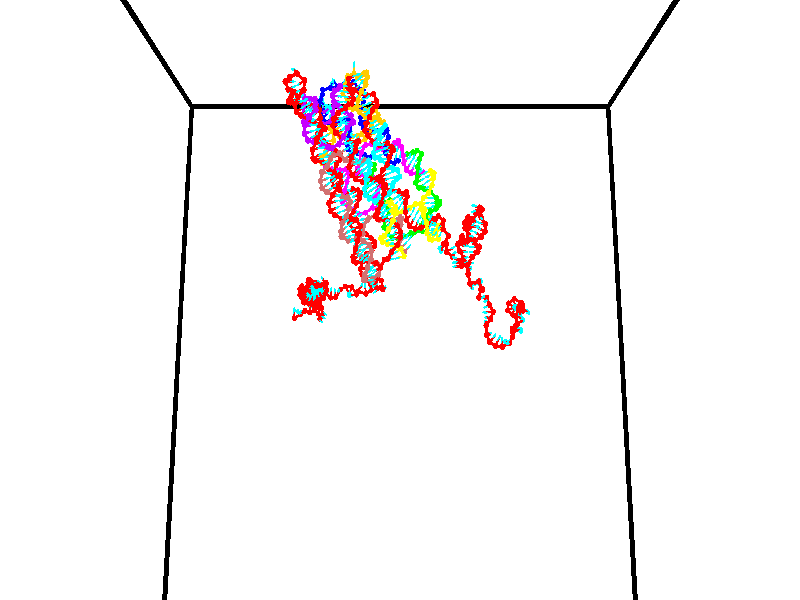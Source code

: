 // switches for output
#declare DRAW_BASES = 1; // possible values are 0, 1; only relevant for DNA ribbons
#declare DRAW_BASES_TYPE = 3; // possible values are 1, 2, 3; only relevant for DNA ribbons
#declare DRAW_FOG = 0; // set to 1 to enable fog

#include "colors.inc"

#include "transforms.inc"
background { rgb <1, 1, 1>}

#default {
   normal{
       ripples 0.25
       frequency 0.20
       turbulence 0.2
       lambda 5
   }
	finish {
		phong 0.1
		phong_size 40.
	}
}

// original window dimensions: 1024x640


// camera settings

camera {
	sky <0, 0.179814, -0.983701>
	up <0, 0.179814, -0.983701>
	right 1.6 * <1, 0, 0>
	location <35, 94.9851, 44.8844>
	look_at <35, 29.7336, 32.9568>
	direction <0, -65.2515, -11.9276>
	angle 67.0682
}


# declare cpy_camera_pos = <35, 94.9851, 44.8844>;
# if (DRAW_FOG = 1)
fog {
	fog_type 2
	up vnormalize(cpy_camera_pos)
	color rgbt<1,1,1,0.3>
	distance 1e-5
	fog_alt 3e-3
	fog_offset 56
}
# end


// LIGHTS

# declare lum = 6;
global_settings {
	ambient_light rgb lum * <0.05, 0.05, 0.05>
	max_trace_level 15
}# declare cpy_direct_light_amount = 0.25;
light_source
{	1000 * <-1, -1.16352, -0.803886>,
	rgb lum * cpy_direct_light_amount
	parallel
}

light_source
{	1000 * <1, 1.16352, 0.803886>,
	rgb lum * cpy_direct_light_amount
	parallel
}

// strand 0

// nucleotide -1

// particle -1
sphere {
	<24.345146, 34.805786, 35.442097> 0.250000
	pigment { color rgbt <1,0,0,0> }
	no_shadow
}
cylinder {
	<24.363544, 35.021530, 35.105770>,  <24.374584, 35.150978, 34.903973>, 0.100000
	pigment { color rgbt <1,0,0,0> }
	no_shadow
}
cylinder {
	<24.363544, 35.021530, 35.105770>,  <24.345146, 34.805786, 35.442097>, 0.100000
	pigment { color rgbt <1,0,0,0> }
	no_shadow
}

// particle -1
sphere {
	<24.363544, 35.021530, 35.105770> 0.100000
	pigment { color rgbt <1,0,0,0> }
	no_shadow
}
sphere {
	0, 1
	scale<0.080000,0.200000,0.300000>
	matrix <0.876463, 0.382040, 0.293016,
		0.479267, -0.750423, -0.455158,
		0.045997, 0.539362, -0.840817,
		24.377344, 35.183338, 34.853523>
	pigment { color rgbt <0,1,1,0> }
	no_shadow
}
cylinder {
	<24.899420, 34.570374, 35.081577>,  <24.345146, 34.805786, 35.442097>, 0.130000
	pigment { color rgbt <1,0,0,0> }
	no_shadow
}

// nucleotide -1

// particle -1
sphere {
	<24.899420, 34.570374, 35.081577> 0.250000
	pigment { color rgbt <1,0,0,0> }
	no_shadow
}
cylinder {
	<24.802937, 34.950344, 35.002113>,  <24.745047, 35.178326, 34.954433>, 0.100000
	pigment { color rgbt <1,0,0,0> }
	no_shadow
}
cylinder {
	<24.802937, 34.950344, 35.002113>,  <24.899420, 34.570374, 35.081577>, 0.100000
	pigment { color rgbt <1,0,0,0> }
	no_shadow
}

// particle -1
sphere {
	<24.802937, 34.950344, 35.002113> 0.100000
	pigment { color rgbt <1,0,0,0> }
	no_shadow
}
sphere {
	0, 1
	scale<0.080000,0.200000,0.300000>
	matrix <0.829307, 0.308078, 0.466194,
		0.504051, -0.052300, -0.862089,
		-0.241209, 0.949922, -0.198660,
		24.730574, 35.235321, 34.942516>
	pigment { color rgbt <0,1,1,0> }
	no_shadow
}
cylinder {
	<25.436193, 34.969105, 34.821964>,  <24.899420, 34.570374, 35.081577>, 0.130000
	pigment { color rgbt <1,0,0,0> }
	no_shadow
}

// nucleotide -1

// particle -1
sphere {
	<25.436193, 34.969105, 34.821964> 0.250000
	pigment { color rgbt <1,0,0,0> }
	no_shadow
}
cylinder {
	<25.215960, 35.276039, 34.953453>,  <25.083820, 35.460197, 35.032349>, 0.100000
	pigment { color rgbt <1,0,0,0> }
	no_shadow
}
cylinder {
	<25.215960, 35.276039, 34.953453>,  <25.436193, 34.969105, 34.821964>, 0.100000
	pigment { color rgbt <1,0,0,0> }
	no_shadow
}

// particle -1
sphere {
	<25.215960, 35.276039, 34.953453> 0.100000
	pigment { color rgbt <1,0,0,0> }
	no_shadow
}
sphere {
	0, 1
	scale<0.080000,0.200000,0.300000>
	matrix <0.813757, 0.405534, 0.416342,
		0.186164, 0.496733, -0.847702,
		-0.550583, 0.767332, 0.328724,
		25.050785, 35.506237, 35.052071>
	pigment { color rgbt <0,1,1,0> }
	no_shadow
}
cylinder {
	<25.994713, 35.569958, 35.076984>,  <25.436193, 34.969105, 34.821964>, 0.130000
	pigment { color rgbt <1,0,0,0> }
	no_shadow
}

// nucleotide -1

// particle -1
sphere {
	<25.994713, 35.569958, 35.076984> 0.250000
	pigment { color rgbt <1,0,0,0> }
	no_shadow
}
cylinder {
	<26.039612, 35.500931, 34.685551>,  <26.066551, 35.459515, 34.450691>, 0.100000
	pigment { color rgbt <1,0,0,0> }
	no_shadow
}
cylinder {
	<26.039612, 35.500931, 34.685551>,  <25.994713, 35.569958, 35.076984>, 0.100000
	pigment { color rgbt <1,0,0,0> }
	no_shadow
}

// particle -1
sphere {
	<26.039612, 35.500931, 34.685551> 0.100000
	pigment { color rgbt <1,0,0,0> }
	no_shadow
}
sphere {
	0, 1
	scale<0.080000,0.200000,0.300000>
	matrix <0.474950, 0.874346, -0.099711,
		0.872825, -0.453585, 0.180103,
		0.112245, -0.172570, -0.978581,
		26.073286, 35.449162, 34.391975>
	pigment { color rgbt <0,1,1,0> }
	no_shadow
}
cylinder {
	<26.530998, 35.812855, 34.937115>,  <25.994713, 35.569958, 35.076984>, 0.130000
	pigment { color rgbt <1,0,0,0> }
	no_shadow
}

// nucleotide -1

// particle -1
sphere {
	<26.530998, 35.812855, 34.937115> 0.250000
	pigment { color rgbt <1,0,0,0> }
	no_shadow
}
cylinder {
	<26.342600, 35.798199, 34.584564>,  <26.229561, 35.789406, 34.373035>, 0.100000
	pigment { color rgbt <1,0,0,0> }
	no_shadow
}
cylinder {
	<26.342600, 35.798199, 34.584564>,  <26.530998, 35.812855, 34.937115>, 0.100000
	pigment { color rgbt <1,0,0,0> }
	no_shadow
}

// particle -1
sphere {
	<26.342600, 35.798199, 34.584564> 0.100000
	pigment { color rgbt <1,0,0,0> }
	no_shadow
}
sphere {
	0, 1
	scale<0.080000,0.200000,0.300000>
	matrix <0.446378, 0.851878, -0.273953,
		0.760862, -0.522457, -0.384873,
		-0.470994, -0.036642, -0.881375,
		26.201302, 35.787205, 34.320152>
	pigment { color rgbt <0,1,1,0> }
	no_shadow
}
cylinder {
	<27.005938, 35.767696, 34.307297>,  <26.530998, 35.812855, 34.937115>, 0.130000
	pigment { color rgbt <1,0,0,0> }
	no_shadow
}

// nucleotide -1

// particle -1
sphere {
	<27.005938, 35.767696, 34.307297> 0.250000
	pigment { color rgbt <1,0,0,0> }
	no_shadow
}
cylinder {
	<26.652472, 35.941151, 34.236755>,  <26.440392, 36.045223, 34.194431>, 0.100000
	pigment { color rgbt <1,0,0,0> }
	no_shadow
}
cylinder {
	<26.652472, 35.941151, 34.236755>,  <27.005938, 35.767696, 34.307297>, 0.100000
	pigment { color rgbt <1,0,0,0> }
	no_shadow
}

// particle -1
sphere {
	<26.652472, 35.941151, 34.236755> 0.100000
	pigment { color rgbt <1,0,0,0> }
	no_shadow
}
sphere {
	0, 1
	scale<0.080000,0.200000,0.300000>
	matrix <0.468036, 0.825671, -0.314976,
		0.009027, -0.360874, -0.932571,
		-0.883663, 0.433634, -0.176356,
		26.387373, 36.071239, 34.183849>
	pigment { color rgbt <0,1,1,0> }
	no_shadow
}
cylinder {
	<27.228342, 36.413940, 34.074959>,  <27.005938, 35.767696, 34.307297>, 0.130000
	pigment { color rgbt <1,0,0,0> }
	no_shadow
}

// nucleotide -1

// particle -1
sphere {
	<27.228342, 36.413940, 34.074959> 0.250000
	pigment { color rgbt <1,0,0,0> }
	no_shadow
}
cylinder {
	<26.840061, 36.428932, 33.980019>,  <26.607094, 36.437927, 33.923054>, 0.100000
	pigment { color rgbt <1,0,0,0> }
	no_shadow
}
cylinder {
	<26.840061, 36.428932, 33.980019>,  <27.228342, 36.413940, 34.074959>, 0.100000
	pigment { color rgbt <1,0,0,0> }
	no_shadow
}

// particle -1
sphere {
	<26.840061, 36.428932, 33.980019> 0.100000
	pigment { color rgbt <1,0,0,0> }
	no_shadow
}
sphere {
	0, 1
	scale<0.080000,0.200000,0.300000>
	matrix <0.141707, 0.886999, -0.439490,
		0.194061, -0.460248, -0.866321,
		-0.970701, 0.037476, -0.237352,
		26.548851, 36.440174, 33.908813>
	pigment { color rgbt <0,1,1,0> }
	no_shadow
}
cylinder {
	<27.109785, 36.567459, 33.326653>,  <27.228342, 36.413940, 34.074959>, 0.130000
	pigment { color rgbt <1,0,0,0> }
	no_shadow
}

// nucleotide -1

// particle -1
sphere {
	<27.109785, 36.567459, 33.326653> 0.250000
	pigment { color rgbt <1,0,0,0> }
	no_shadow
}
cylinder {
	<26.804316, 36.700161, 33.548187>,  <26.621033, 36.779781, 33.681110>, 0.100000
	pigment { color rgbt <1,0,0,0> }
	no_shadow
}
cylinder {
	<26.804316, 36.700161, 33.548187>,  <27.109785, 36.567459, 33.326653>, 0.100000
	pigment { color rgbt <1,0,0,0> }
	no_shadow
}

// particle -1
sphere {
	<26.804316, 36.700161, 33.548187> 0.100000
	pigment { color rgbt <1,0,0,0> }
	no_shadow
}
sphere {
	0, 1
	scale<0.080000,0.200000,0.300000>
	matrix <0.141649, 0.923066, -0.357609,
		-0.629870, -0.194646, -0.751915,
		-0.763675, 0.331755, 0.553841,
		26.575212, 36.799686, 33.714340>
	pigment { color rgbt <0,1,1,0> }
	no_shadow
}
cylinder {
	<26.749704, 37.005733, 32.860825>,  <27.109785, 36.567459, 33.326653>, 0.130000
	pigment { color rgbt <1,0,0,0> }
	no_shadow
}

// nucleotide -1

// particle -1
sphere {
	<26.749704, 37.005733, 32.860825> 0.250000
	pigment { color rgbt <1,0,0,0> }
	no_shadow
}
cylinder {
	<26.632551, 37.117111, 33.226707>,  <26.562260, 37.183937, 33.446236>, 0.100000
	pigment { color rgbt <1,0,0,0> }
	no_shadow
}
cylinder {
	<26.632551, 37.117111, 33.226707>,  <26.749704, 37.005733, 32.860825>, 0.100000
	pigment { color rgbt <1,0,0,0> }
	no_shadow
}

// particle -1
sphere {
	<26.632551, 37.117111, 33.226707> 0.100000
	pigment { color rgbt <1,0,0,0> }
	no_shadow
}
sphere {
	0, 1
	scale<0.080000,0.200000,0.300000>
	matrix <0.010994, 0.957574, -0.287977,
		-0.956085, -0.074287, -0.283519,
		-0.292883, 0.278448, 0.914706,
		26.544685, 37.200645, 33.501118>
	pigment { color rgbt <0,1,1,0> }
	no_shadow
}
cylinder {
	<26.285744, 37.503273, 32.762276>,  <26.749704, 37.005733, 32.860825>, 0.130000
	pigment { color rgbt <1,0,0,0> }
	no_shadow
}

// nucleotide -1

// particle -1
sphere {
	<26.285744, 37.503273, 32.762276> 0.250000
	pigment { color rgbt <1,0,0,0> }
	no_shadow
}
cylinder {
	<26.455448, 37.551964, 33.121204>,  <26.557270, 37.581181, 33.336563>, 0.100000
	pigment { color rgbt <1,0,0,0> }
	no_shadow
}
cylinder {
	<26.455448, 37.551964, 33.121204>,  <26.285744, 37.503273, 32.762276>, 0.100000
	pigment { color rgbt <1,0,0,0> }
	no_shadow
}

// particle -1
sphere {
	<26.455448, 37.551964, 33.121204> 0.100000
	pigment { color rgbt <1,0,0,0> }
	no_shadow
}
sphere {
	0, 1
	scale<0.080000,0.200000,0.300000>
	matrix <0.257546, 0.933780, -0.248447,
		-0.868144, 0.336507, 0.364813,
		0.424259, 0.121732, 0.897322,
		26.582726, 37.588482, 33.390400>
	pigment { color rgbt <0,1,1,0> }
	no_shadow
}
cylinder {
	<26.190790, 38.154232, 32.861015>,  <26.285744, 37.503273, 32.762276>, 0.130000
	pigment { color rgbt <1,0,0,0> }
	no_shadow
}

// nucleotide -1

// particle -1
sphere {
	<26.190790, 38.154232, 32.861015> 0.250000
	pigment { color rgbt <1,0,0,0> }
	no_shadow
}
cylinder {
	<26.460640, 38.058483, 33.140324>,  <26.622551, 38.001034, 33.307907>, 0.100000
	pigment { color rgbt <1,0,0,0> }
	no_shadow
}
cylinder {
	<26.460640, 38.058483, 33.140324>,  <26.190790, 38.154232, 32.861015>, 0.100000
	pigment { color rgbt <1,0,0,0> }
	no_shadow
}

// particle -1
sphere {
	<26.460640, 38.058483, 33.140324> 0.100000
	pigment { color rgbt <1,0,0,0> }
	no_shadow
}
sphere {
	0, 1
	scale<0.080000,0.200000,0.300000>
	matrix <0.538964, 0.806101, -0.244373,
		-0.504379, 0.541202, 0.672831,
		0.674625, -0.239375, 0.698269,
		26.663027, 37.986671, 33.349804>
	pigment { color rgbt <0,1,1,0> }
	no_shadow
}
cylinder {
	<26.484447, 38.784584, 33.191204>,  <26.190790, 38.154232, 32.861015>, 0.130000
	pigment { color rgbt <1,0,0,0> }
	no_shadow
}

// nucleotide -1

// particle -1
sphere {
	<26.484447, 38.784584, 33.191204> 0.250000
	pigment { color rgbt <1,0,0,0> }
	no_shadow
}
cylinder {
	<26.749025, 38.488701, 33.240730>,  <26.907772, 38.311172, 33.270447>, 0.100000
	pigment { color rgbt <1,0,0,0> }
	no_shadow
}
cylinder {
	<26.749025, 38.488701, 33.240730>,  <26.484447, 38.784584, 33.191204>, 0.100000
	pigment { color rgbt <1,0,0,0> }
	no_shadow
}

// particle -1
sphere {
	<26.749025, 38.488701, 33.240730> 0.100000
	pigment { color rgbt <1,0,0,0> }
	no_shadow
}
sphere {
	0, 1
	scale<0.080000,0.200000,0.300000>
	matrix <0.720529, 0.580921, -0.378641,
		0.208156, 0.339662, 0.917225,
		0.661445, -0.739703, 0.123814,
		26.947458, 38.266788, 33.277874>
	pigment { color rgbt <0,1,1,0> }
	no_shadow
}
cylinder {
	<27.083553, 39.038311, 33.521019>,  <26.484447, 38.784584, 33.191204>, 0.130000
	pigment { color rgbt <1,0,0,0> }
	no_shadow
}

// nucleotide -1

// particle -1
sphere {
	<27.083553, 39.038311, 33.521019> 0.250000
	pigment { color rgbt <1,0,0,0> }
	no_shadow
}
cylinder {
	<27.165951, 38.716686, 33.297932>,  <27.215389, 38.523712, 33.164078>, 0.100000
	pigment { color rgbt <1,0,0,0> }
	no_shadow
}
cylinder {
	<27.165951, 38.716686, 33.297932>,  <27.083553, 39.038311, 33.521019>, 0.100000
	pigment { color rgbt <1,0,0,0> }
	no_shadow
}

// particle -1
sphere {
	<27.165951, 38.716686, 33.297932> 0.100000
	pigment { color rgbt <1,0,0,0> }
	no_shadow
}
sphere {
	0, 1
	scale<0.080000,0.200000,0.300000>
	matrix <0.600241, 0.553949, -0.576933,
		0.772838, -0.215920, 0.596742,
		0.205993, -0.804064, -0.557717,
		27.227749, 38.475468, 33.130615>
	pigment { color rgbt <0,1,1,0> }
	no_shadow
}
cylinder {
	<27.906637, 39.047546, 33.287556>,  <27.083553, 39.038311, 33.521019>, 0.130000
	pigment { color rgbt <1,0,0,0> }
	no_shadow
}

// nucleotide -1

// particle -1
sphere {
	<27.906637, 39.047546, 33.287556> 0.250000
	pigment { color rgbt <1,0,0,0> }
	no_shadow
}
cylinder {
	<27.724476, 38.804192, 33.027565>,  <27.615179, 38.658176, 32.871571>, 0.100000
	pigment { color rgbt <1,0,0,0> }
	no_shadow
}
cylinder {
	<27.724476, 38.804192, 33.027565>,  <27.906637, 39.047546, 33.287556>, 0.100000
	pigment { color rgbt <1,0,0,0> }
	no_shadow
}

// particle -1
sphere {
	<27.724476, 38.804192, 33.027565> 0.100000
	pigment { color rgbt <1,0,0,0> }
	no_shadow
}
sphere {
	0, 1
	scale<0.080000,0.200000,0.300000>
	matrix <0.725686, 0.169257, -0.666882,
		0.515738, -0.775378, 0.364421,
		-0.455405, -0.608392, -0.649973,
		27.587854, 38.621674, 32.832573>
	pigment { color rgbt <0,1,1,0> }
	no_shadow
}
cylinder {
	<27.921381, 38.272408, 33.148533>,  <27.906637, 39.047546, 33.287556>, 0.130000
	pigment { color rgbt <1,0,0,0> }
	no_shadow
}

// nucleotide -1

// particle -1
sphere {
	<27.921381, 38.272408, 33.148533> 0.250000
	pigment { color rgbt <1,0,0,0> }
	no_shadow
}
cylinder {
	<27.737123, 38.338528, 33.497356>,  <27.626570, 38.378201, 33.706650>, 0.100000
	pigment { color rgbt <1,0,0,0> }
	no_shadow
}
cylinder {
	<27.737123, 38.338528, 33.497356>,  <27.921381, 38.272408, 33.148533>, 0.100000
	pigment { color rgbt <1,0,0,0> }
	no_shadow
}

// particle -1
sphere {
	<27.737123, 38.338528, 33.497356> 0.100000
	pigment { color rgbt <1,0,0,0> }
	no_shadow
}
sphere {
	0, 1
	scale<0.080000,0.200000,0.300000>
	matrix <-0.730295, -0.628989, -0.266537,
		0.504457, -0.759638, 0.410455,
		-0.460643, 0.165297, 0.872058,
		27.598930, 38.388115, 33.758972>
	pigment { color rgbt <0,1,1,0> }
	no_shadow
}
cylinder {
	<27.900530, 37.714565, 33.585926>,  <27.921381, 38.272408, 33.148533>, 0.130000
	pigment { color rgbt <1,0,0,0> }
	no_shadow
}

// nucleotide -1

// particle -1
sphere {
	<27.900530, 37.714565, 33.585926> 0.250000
	pigment { color rgbt <1,0,0,0> }
	no_shadow
}
cylinder {
	<27.575964, 37.943054, 33.635433>,  <27.381226, 38.080147, 33.665138>, 0.100000
	pigment { color rgbt <1,0,0,0> }
	no_shadow
}
cylinder {
	<27.575964, 37.943054, 33.635433>,  <27.900530, 37.714565, 33.585926>, 0.100000
	pigment { color rgbt <1,0,0,0> }
	no_shadow
}

// particle -1
sphere {
	<27.575964, 37.943054, 33.635433> 0.100000
	pigment { color rgbt <1,0,0,0> }
	no_shadow
}
sphere {
	0, 1
	scale<0.080000,0.200000,0.300000>
	matrix <-0.545924, -0.816340, 0.188562,
		0.208747, 0.085434, 0.974231,
		-0.811413, 0.571218, 0.123768,
		27.332541, 38.114418, 33.672565>
	pigment { color rgbt <0,1,1,0> }
	no_shadow
}
cylinder {
	<27.621696, 37.607727, 34.196613>,  <27.900530, 37.714565, 33.585926>, 0.130000
	pigment { color rgbt <1,0,0,0> }
	no_shadow
}

// nucleotide -1

// particle -1
sphere {
	<27.621696, 37.607727, 34.196613> 0.250000
	pigment { color rgbt <1,0,0,0> }
	no_shadow
}
cylinder {
	<27.315960, 37.732418, 33.970833>,  <27.132519, 37.807232, 33.835365>, 0.100000
	pigment { color rgbt <1,0,0,0> }
	no_shadow
}
cylinder {
	<27.315960, 37.732418, 33.970833>,  <27.621696, 37.607727, 34.196613>, 0.100000
	pigment { color rgbt <1,0,0,0> }
	no_shadow
}

// particle -1
sphere {
	<27.315960, 37.732418, 33.970833> 0.100000
	pigment { color rgbt <1,0,0,0> }
	no_shadow
}
sphere {
	0, 1
	scale<0.080000,0.200000,0.300000>
	matrix <-0.511223, -0.826457, 0.235838,
		-0.392979, 0.468822, 0.791058,
		-0.764342, 0.311727, -0.564453,
		27.086657, 37.825935, 33.801498>
	pigment { color rgbt <0,1,1,0> }
	no_shadow
}
cylinder {
	<27.095232, 37.621273, 34.602322>,  <27.621696, 37.607727, 34.196613>, 0.130000
	pigment { color rgbt <1,0,0,0> }
	no_shadow
}

// nucleotide -1

// particle -1
sphere {
	<27.095232, 37.621273, 34.602322> 0.250000
	pigment { color rgbt <1,0,0,0> }
	no_shadow
}
cylinder {
	<26.933952, 37.605835, 34.236603>,  <26.837185, 37.596573, 34.017170>, 0.100000
	pigment { color rgbt <1,0,0,0> }
	no_shadow
}
cylinder {
	<26.933952, 37.605835, 34.236603>,  <27.095232, 37.621273, 34.602322>, 0.100000
	pigment { color rgbt <1,0,0,0> }
	no_shadow
}

// particle -1
sphere {
	<26.933952, 37.605835, 34.236603> 0.100000
	pigment { color rgbt <1,0,0,0> }
	no_shadow
}
sphere {
	0, 1
	scale<0.080000,0.200000,0.300000>
	matrix <-0.577119, -0.764649, 0.286785,
		-0.710186, 0.643290, 0.286032,
		-0.403200, -0.038596, -0.914298,
		26.812992, 37.594257, 33.962315>
	pigment { color rgbt <0,1,1,0> }
	no_shadow
}
cylinder {
	<26.393469, 37.685333, 34.676914>,  <27.095232, 37.621273, 34.602322>, 0.130000
	pigment { color rgbt <1,0,0,0> }
	no_shadow
}

// nucleotide -1

// particle -1
sphere {
	<26.393469, 37.685333, 34.676914> 0.250000
	pigment { color rgbt <1,0,0,0> }
	no_shadow
}
cylinder {
	<26.454678, 37.515621, 34.319912>,  <26.491404, 37.413792, 34.105709>, 0.100000
	pigment { color rgbt <1,0,0,0> }
	no_shadow
}
cylinder {
	<26.454678, 37.515621, 34.319912>,  <26.393469, 37.685333, 34.676914>, 0.100000
	pigment { color rgbt <1,0,0,0> }
	no_shadow
}

// particle -1
sphere {
	<26.454678, 37.515621, 34.319912> 0.100000
	pigment { color rgbt <1,0,0,0> }
	no_shadow
}
sphere {
	0, 1
	scale<0.080000,0.200000,0.300000>
	matrix <-0.676626, -0.703225, 0.218292,
		-0.720251, 0.570489, -0.394690,
		0.153023, -0.424283, -0.892507,
		26.500586, 37.388336, 34.052158>
	pigment { color rgbt <0,1,1,0> }
	no_shadow
}
cylinder {
	<25.739531, 37.385845, 34.554779>,  <26.393469, 37.685333, 34.676914>, 0.130000
	pigment { color rgbt <1,0,0,0> }
	no_shadow
}

// nucleotide -1

// particle -1
sphere {
	<25.739531, 37.385845, 34.554779> 0.250000
	pigment { color rgbt <1,0,0,0> }
	no_shadow
}
cylinder {
	<25.977873, 37.212608, 34.284256>,  <26.120878, 37.108665, 34.121941>, 0.100000
	pigment { color rgbt <1,0,0,0> }
	no_shadow
}
cylinder {
	<25.977873, 37.212608, 34.284256>,  <25.739531, 37.385845, 34.554779>, 0.100000
	pigment { color rgbt <1,0,0,0> }
	no_shadow
}

// particle -1
sphere {
	<25.977873, 37.212608, 34.284256> 0.100000
	pigment { color rgbt <1,0,0,0> }
	no_shadow
}
sphere {
	0, 1
	scale<0.080000,0.200000,0.300000>
	matrix <-0.498691, -0.859628, 0.111114,
		-0.629496, 0.271061, -0.728190,
		0.595854, -0.433088, -0.676308,
		26.156630, 37.082684, 34.081364>
	pigment { color rgbt <0,1,1,0> }
	no_shadow
}
cylinder {
	<25.327713, 36.962585, 34.018124>,  <25.739531, 37.385845, 34.554779>, 0.130000
	pigment { color rgbt <1,0,0,0> }
	no_shadow
}

// nucleotide -1

// particle -1
sphere {
	<25.327713, 36.962585, 34.018124> 0.250000
	pigment { color rgbt <1,0,0,0> }
	no_shadow
}
cylinder {
	<25.692402, 36.800072, 33.993816>,  <25.911215, 36.702564, 33.979233>, 0.100000
	pigment { color rgbt <1,0,0,0> }
	no_shadow
}
cylinder {
	<25.692402, 36.800072, 33.993816>,  <25.327713, 36.962585, 34.018124>, 0.100000
	pigment { color rgbt <1,0,0,0> }
	no_shadow
}

// particle -1
sphere {
	<25.692402, 36.800072, 33.993816> 0.100000
	pigment { color rgbt <1,0,0,0> }
	no_shadow
}
sphere {
	0, 1
	scale<0.080000,0.200000,0.300000>
	matrix <-0.410705, -0.898250, -0.156427,
		0.008972, 0.167575, -0.985819,
		0.911724, -0.406284, -0.060765,
		25.965919, 36.678188, 33.975586>
	pigment { color rgbt <0,1,1,0> }
	no_shadow
}
cylinder {
	<25.269516, 36.427799, 33.530575>,  <25.327713, 36.962585, 34.018124>, 0.130000
	pigment { color rgbt <1,0,0,0> }
	no_shadow
}

// nucleotide -1

// particle -1
sphere {
	<25.269516, 36.427799, 33.530575> 0.250000
	pigment { color rgbt <1,0,0,0> }
	no_shadow
}
cylinder {
	<25.622715, 36.329861, 33.690758>,  <25.834635, 36.271095, 33.786869>, 0.100000
	pigment { color rgbt <1,0,0,0> }
	no_shadow
}
cylinder {
	<25.622715, 36.329861, 33.690758>,  <25.269516, 36.427799, 33.530575>, 0.100000
	pigment { color rgbt <1,0,0,0> }
	no_shadow
}

// particle -1
sphere {
	<25.622715, 36.329861, 33.690758> 0.100000
	pigment { color rgbt <1,0,0,0> }
	no_shadow
}
sphere {
	0, 1
	scale<0.080000,0.200000,0.300000>
	matrix <-0.287901, -0.956350, 0.050074,
		0.370718, -0.159508, -0.914945,
		0.882995, -0.244851, 0.400459,
		25.887613, 36.256405, 33.810894>
	pigment { color rgbt <0,1,1,0> }
	no_shadow
}
cylinder {
	<25.430897, 35.774223, 33.212513>,  <25.269516, 36.427799, 33.530575>, 0.130000
	pigment { color rgbt <1,0,0,0> }
	no_shadow
}

// nucleotide -1

// particle -1
sphere {
	<25.430897, 35.774223, 33.212513> 0.250000
	pigment { color rgbt <1,0,0,0> }
	no_shadow
}
cylinder {
	<25.649069, 35.787125, 33.547527>,  <25.779972, 35.794865, 33.748535>, 0.100000
	pigment { color rgbt <1,0,0,0> }
	no_shadow
}
cylinder {
	<25.649069, 35.787125, 33.547527>,  <25.430897, 35.774223, 33.212513>, 0.100000
	pigment { color rgbt <1,0,0,0> }
	no_shadow
}

// particle -1
sphere {
	<25.649069, 35.787125, 33.547527> 0.100000
	pigment { color rgbt <1,0,0,0> }
	no_shadow
}
sphere {
	0, 1
	scale<0.080000,0.200000,0.300000>
	matrix <-0.243285, -0.950146, 0.195025,
		0.802071, -0.310133, -0.510392,
		0.545430, 0.032253, 0.837535,
		25.812698, 35.796799, 33.798786>
	pigment { color rgbt <0,1,1,0> }
	no_shadow
}
cylinder {
	<26.085608, 35.246815, 33.251904>,  <25.430897, 35.774223, 33.212513>, 0.130000
	pigment { color rgbt <1,0,0,0> }
	no_shadow
}

// nucleotide -1

// particle -1
sphere {
	<26.085608, 35.246815, 33.251904> 0.250000
	pigment { color rgbt <1,0,0,0> }
	no_shadow
}
cylinder {
	<25.896704, 35.329792, 33.594585>,  <25.783361, 35.379578, 33.800194>, 0.100000
	pigment { color rgbt <1,0,0,0> }
	no_shadow
}
cylinder {
	<25.896704, 35.329792, 33.594585>,  <26.085608, 35.246815, 33.251904>, 0.100000
	pigment { color rgbt <1,0,0,0> }
	no_shadow
}

// particle -1
sphere {
	<25.896704, 35.329792, 33.594585> 0.100000
	pigment { color rgbt <1,0,0,0> }
	no_shadow
}
sphere {
	0, 1
	scale<0.080000,0.200000,0.300000>
	matrix <-0.246725, -0.964173, 0.097456,
		0.846225, -0.165345, 0.506522,
		-0.472261, 0.207441, 0.856702,
		25.755026, 35.392025, 33.851597>
	pigment { color rgbt <0,1,1,0> }
	no_shadow
}
cylinder {
	<26.466049, 34.759235, 33.658504>,  <26.085608, 35.246815, 33.251904>, 0.130000
	pigment { color rgbt <1,0,0,0> }
	no_shadow
}

// nucleotide -1

// particle -1
sphere {
	<26.466049, 34.759235, 33.658504> 0.250000
	pigment { color rgbt <1,0,0,0> }
	no_shadow
}
cylinder {
	<26.099880, 34.860634, 33.783562>,  <25.880178, 34.921474, 33.858597>, 0.100000
	pigment { color rgbt <1,0,0,0> }
	no_shadow
}
cylinder {
	<26.099880, 34.860634, 33.783562>,  <26.466049, 34.759235, 33.658504>, 0.100000
	pigment { color rgbt <1,0,0,0> }
	no_shadow
}

// particle -1
sphere {
	<26.099880, 34.860634, 33.783562> 0.100000
	pigment { color rgbt <1,0,0,0> }
	no_shadow
}
sphere {
	0, 1
	scale<0.080000,0.200000,0.300000>
	matrix <-0.166710, -0.945788, 0.278734,
		0.366350, 0.203039, 0.908055,
		-0.915421, 0.253496, 0.312641,
		25.825254, 34.936684, 33.877354>
	pigment { color rgbt <0,1,1,0> }
	no_shadow
}
cylinder {
	<26.287722, 34.576794, 34.429058>,  <26.466049, 34.759235, 33.658504>, 0.130000
	pigment { color rgbt <1,0,0,0> }
	no_shadow
}

// nucleotide -1

// particle -1
sphere {
	<26.287722, 34.576794, 34.429058> 0.250000
	pigment { color rgbt <1,0,0,0> }
	no_shadow
}
cylinder {
	<25.960520, 34.581409, 34.199020>,  <25.764198, 34.584179, 34.060997>, 0.100000
	pigment { color rgbt <1,0,0,0> }
	no_shadow
}
cylinder {
	<25.960520, 34.581409, 34.199020>,  <26.287722, 34.576794, 34.429058>, 0.100000
	pigment { color rgbt <1,0,0,0> }
	no_shadow
}

// particle -1
sphere {
	<25.960520, 34.581409, 34.199020> 0.100000
	pigment { color rgbt <1,0,0,0> }
	no_shadow
}
sphere {
	0, 1
	scale<0.080000,0.200000,0.300000>
	matrix <-0.190554, -0.948780, 0.252005,
		-0.542730, 0.315728, 0.778306,
		-0.818006, 0.011539, -0.575094,
		25.715118, 34.584869, 34.026493>
	pigment { color rgbt <0,1,1,0> }
	no_shadow
}
cylinder {
	<26.790604, 34.080303, 34.495396>,  <26.287722, 34.576794, 34.429058>, 0.130000
	pigment { color rgbt <1,0,0,0> }
	no_shadow
}

// nucleotide -1

// particle -1
sphere {
	<26.790604, 34.080303, 34.495396> 0.250000
	pigment { color rgbt <1,0,0,0> }
	no_shadow
}
cylinder {
	<27.076006, 33.902065, 34.711674>,  <27.247248, 33.795124, 34.841442>, 0.100000
	pigment { color rgbt <1,0,0,0> }
	no_shadow
}
cylinder {
	<27.076006, 33.902065, 34.711674>,  <26.790604, 34.080303, 34.495396>, 0.100000
	pigment { color rgbt <1,0,0,0> }
	no_shadow
}

// particle -1
sphere {
	<27.076006, 33.902065, 34.711674> 0.100000
	pigment { color rgbt <1,0,0,0> }
	no_shadow
}
sphere {
	0, 1
	scale<0.080000,0.200000,0.300000>
	matrix <-0.690354, -0.315303, 0.651149,
		-0.119666, -0.837872, -0.532589,
		0.713506, -0.445595, 0.540697,
		27.290058, 33.768387, 34.873882>
	pigment { color rgbt <0,1,1,0> }
	no_shadow
}
cylinder {
	<26.553923, 33.474895, 34.819946>,  <26.790604, 34.080303, 34.495396>, 0.130000
	pigment { color rgbt <1,0,0,0> }
	no_shadow
}

// nucleotide -1

// particle -1
sphere {
	<26.553923, 33.474895, 34.819946> 0.250000
	pigment { color rgbt <1,0,0,0> }
	no_shadow
}
cylinder {
	<26.888186, 33.539333, 35.029984>,  <27.088743, 33.577995, 35.156006>, 0.100000
	pigment { color rgbt <1,0,0,0> }
	no_shadow
}
cylinder {
	<26.888186, 33.539333, 35.029984>,  <26.553923, 33.474895, 34.819946>, 0.100000
	pigment { color rgbt <1,0,0,0> }
	no_shadow
}

// particle -1
sphere {
	<26.888186, 33.539333, 35.029984> 0.100000
	pigment { color rgbt <1,0,0,0> }
	no_shadow
}
sphere {
	0, 1
	scale<0.080000,0.200000,0.300000>
	matrix <-0.487947, -0.221167, 0.844389,
		0.252165, -0.961838, -0.106211,
		0.835656, 0.161100, 0.525096,
		27.138882, 33.587662, 35.187511>
	pigment { color rgbt <0,1,1,0> }
	no_shadow
}
cylinder {
	<26.635508, 32.860752, 35.198883>,  <26.553923, 33.474895, 34.819946>, 0.130000
	pigment { color rgbt <1,0,0,0> }
	no_shadow
}

// nucleotide -1

// particle -1
sphere {
	<26.635508, 32.860752, 35.198883> 0.250000
	pigment { color rgbt <1,0,0,0> }
	no_shadow
}
cylinder {
	<26.778435, 33.183640, 35.386806>,  <26.864191, 33.377373, 35.499561>, 0.100000
	pigment { color rgbt <1,0,0,0> }
	no_shadow
}
cylinder {
	<26.778435, 33.183640, 35.386806>,  <26.635508, 32.860752, 35.198883>, 0.100000
	pigment { color rgbt <1,0,0,0> }
	no_shadow
}

// particle -1
sphere {
	<26.778435, 33.183640, 35.386806> 0.100000
	pigment { color rgbt <1,0,0,0> }
	no_shadow
}
sphere {
	0, 1
	scale<0.080000,0.200000,0.300000>
	matrix <-0.410385, -0.316163, 0.855351,
		0.838993, -0.498434, 0.218301,
		0.357317, 0.807220, 0.469809,
		26.885630, 33.425804, 35.527748>
	pigment { color rgbt <0,1,1,0> }
	no_shadow
}
cylinder {
	<26.808243, 32.274693, 34.819359>,  <26.635508, 32.860752, 35.198883>, 0.130000
	pigment { color rgbt <1,0,0,0> }
	no_shadow
}

// nucleotide -1

// particle -1
sphere {
	<26.808243, 32.274693, 34.819359> 0.250000
	pigment { color rgbt <1,0,0,0> }
	no_shadow
}
cylinder {
	<26.535824, 32.050720, 34.630615>,  <26.372372, 31.916336, 34.517368>, 0.100000
	pigment { color rgbt <1,0,0,0> }
	no_shadow
}
cylinder {
	<26.535824, 32.050720, 34.630615>,  <26.808243, 32.274693, 34.819359>, 0.100000
	pigment { color rgbt <1,0,0,0> }
	no_shadow
}

// particle -1
sphere {
	<26.535824, 32.050720, 34.630615> 0.100000
	pigment { color rgbt <1,0,0,0> }
	no_shadow
}
sphere {
	0, 1
	scale<0.080000,0.200000,0.300000>
	matrix <0.408441, 0.244352, -0.879470,
		0.607743, -0.791688, 0.062284,
		-0.681046, -0.559931, -0.471861,
		26.331511, 31.882742, 34.489056>
	pigment { color rgbt <0,1,1,0> }
	no_shadow
}
cylinder {
	<26.805246, 32.663940, 34.175705>,  <26.808243, 32.274693, 34.819359>, 0.130000
	pigment { color rgbt <1,0,0,0> }
	no_shadow
}

// nucleotide -1

// particle -1
sphere {
	<26.805246, 32.663940, 34.175705> 0.250000
	pigment { color rgbt <1,0,0,0> }
	no_shadow
}
cylinder {
	<26.696678, 32.785667, 33.810471>,  <26.631536, 32.858704, 33.591331>, 0.100000
	pigment { color rgbt <1,0,0,0> }
	no_shadow
}
cylinder {
	<26.696678, 32.785667, 33.810471>,  <26.805246, 32.663940, 34.175705>, 0.100000
	pigment { color rgbt <1,0,0,0> }
	no_shadow
}

// particle -1
sphere {
	<26.696678, 32.785667, 33.810471> 0.100000
	pigment { color rgbt <1,0,0,0> }
	no_shadow
}
sphere {
	0, 1
	scale<0.080000,0.200000,0.300000>
	matrix <-0.804567, -0.592393, 0.041729,
		-0.528207, 0.745965, 0.405628,
		-0.271420, 0.304313, -0.913085,
		26.615252, 32.876961, 33.536545>
	pigment { color rgbt <0,1,1,0> }
	no_shadow
}
cylinder {
	<26.057043, 32.854679, 34.195263>,  <26.805246, 32.663940, 34.175705>, 0.130000
	pigment { color rgbt <1,0,0,0> }
	no_shadow
}

// nucleotide -1

// particle -1
sphere {
	<26.057043, 32.854679, 34.195263> 0.250000
	pigment { color rgbt <1,0,0,0> }
	no_shadow
}
cylinder {
	<26.163649, 32.735783, 33.828522>,  <26.227612, 32.664444, 33.608479>, 0.100000
	pigment { color rgbt <1,0,0,0> }
	no_shadow
}
cylinder {
	<26.163649, 32.735783, 33.828522>,  <26.057043, 32.854679, 34.195263>, 0.100000
	pigment { color rgbt <1,0,0,0> }
	no_shadow
}

// particle -1
sphere {
	<26.163649, 32.735783, 33.828522> 0.100000
	pigment { color rgbt <1,0,0,0> }
	no_shadow
}
sphere {
	0, 1
	scale<0.080000,0.200000,0.300000>
	matrix <-0.785184, -0.618644, -0.027675,
		-0.558978, 0.727272, -0.398270,
		0.266515, -0.297246, -0.916850,
		26.243603, 32.646610, 33.553467>
	pigment { color rgbt <0,1,1,0> }
	no_shadow
}
cylinder {
	<25.552244, 32.777302, 33.750309>,  <26.057043, 32.854679, 34.195263>, 0.130000
	pigment { color rgbt <1,0,0,0> }
	no_shadow
}

// nucleotide -1

// particle -1
sphere {
	<25.552244, 32.777302, 33.750309> 0.250000
	pigment { color rgbt <1,0,0,0> }
	no_shadow
}
cylinder {
	<25.754801, 32.609806, 33.448788>,  <25.876335, 32.509308, 33.267876>, 0.100000
	pigment { color rgbt <1,0,0,0> }
	no_shadow
}
cylinder {
	<25.754801, 32.609806, 33.448788>,  <25.552244, 32.777302, 33.750309>, 0.100000
	pigment { color rgbt <1,0,0,0> }
	no_shadow
}

// particle -1
sphere {
	<25.754801, 32.609806, 33.448788> 0.100000
	pigment { color rgbt <1,0,0,0> }
	no_shadow
}
sphere {
	0, 1
	scale<0.080000,0.200000,0.300000>
	matrix <-0.758808, -0.631641, -0.158873,
		-0.409607, 0.652445, -0.637603,
		0.506392, -0.418743, -0.753805,
		25.906719, 32.484184, 33.222645>
	pigment { color rgbt <0,1,1,0> }
	no_shadow
}
cylinder {
	<25.111757, 32.863949, 33.222500>,  <25.552244, 32.777302, 33.750309>, 0.130000
	pigment { color rgbt <1,0,0,0> }
	no_shadow
}

// nucleotide -1

// particle -1
sphere {
	<25.111757, 32.863949, 33.222500> 0.250000
	pigment { color rgbt <1,0,0,0> }
	no_shadow
}
cylinder {
	<25.336203, 32.533665, 33.199318>,  <25.470869, 32.335495, 33.185410>, 0.100000
	pigment { color rgbt <1,0,0,0> }
	no_shadow
}
cylinder {
	<25.336203, 32.533665, 33.199318>,  <25.111757, 32.863949, 33.222500>, 0.100000
	pigment { color rgbt <1,0,0,0> }
	no_shadow
}

// particle -1
sphere {
	<25.336203, 32.533665, 33.199318> 0.100000
	pigment { color rgbt <1,0,0,0> }
	no_shadow
}
sphere {
	0, 1
	scale<0.080000,0.200000,0.300000>
	matrix <-0.826868, -0.562359, 0.006508,
		-0.037967, 0.044271, -0.998298,
		0.561113, -0.825708, -0.057958,
		25.504536, 32.285954, 33.181931>
	pigment { color rgbt <0,1,1,0> }
	no_shadow
}
cylinder {
	<25.075621, 32.621174, 32.422359>,  <25.111757, 32.863949, 33.222500>, 0.130000
	pigment { color rgbt <1,0,0,0> }
	no_shadow
}

// nucleotide -1

// particle -1
sphere {
	<25.075621, 32.621174, 32.422359> 0.250000
	pigment { color rgbt <1,0,0,0> }
	no_shadow
}
cylinder {
	<25.374641, 32.370224, 32.509602>,  <25.554054, 32.219654, 32.561947>, 0.100000
	pigment { color rgbt <1,0,0,0> }
	no_shadow
}
cylinder {
	<25.374641, 32.370224, 32.509602>,  <25.075621, 32.621174, 32.422359>, 0.100000
	pigment { color rgbt <1,0,0,0> }
	no_shadow
}

// particle -1
sphere {
	<25.374641, 32.370224, 32.509602> 0.100000
	pigment { color rgbt <1,0,0,0> }
	no_shadow
}
sphere {
	0, 1
	scale<0.080000,0.200000,0.300000>
	matrix <-0.512686, -0.753790, -0.411039,
		0.422280, 0.195454, -0.885142,
		0.747550, -0.627374, 0.218104,
		25.598907, 32.182011, 32.575031>
	pigment { color rgbt <0,1,1,0> }
	no_shadow
}
cylinder {
	<25.197664, 32.169376, 31.833088>,  <25.075621, 32.621174, 32.422359>, 0.130000
	pigment { color rgbt <1,0,0,0> }
	no_shadow
}

// nucleotide -1

// particle -1
sphere {
	<25.197664, 32.169376, 31.833088> 0.250000
	pigment { color rgbt <1,0,0,0> }
	no_shadow
}
cylinder {
	<25.346378, 31.979515, 32.152206>,  <25.435608, 31.865599, 32.343678>, 0.100000
	pigment { color rgbt <1,0,0,0> }
	no_shadow
}
cylinder {
	<25.346378, 31.979515, 32.152206>,  <25.197664, 32.169376, 31.833088>, 0.100000
	pigment { color rgbt <1,0,0,0> }
	no_shadow
}

// particle -1
sphere {
	<25.346378, 31.979515, 32.152206> 0.100000
	pigment { color rgbt <1,0,0,0> }
	no_shadow
}
sphere {
	0, 1
	scale<0.080000,0.200000,0.300000>
	matrix <-0.475146, -0.835595, -0.275711,
		0.797503, -0.276565, -0.536191,
		0.371787, -0.474649, 0.797799,
		25.457914, 31.837120, 32.391544>
	pigment { color rgbt <0,1,1,0> }
	no_shadow
}
cylinder {
	<25.357903, 31.461712, 31.645517>,  <25.197664, 32.169376, 31.833088>, 0.130000
	pigment { color rgbt <1,0,0,0> }
	no_shadow
}

// nucleotide -1

// particle -1
sphere {
	<25.357903, 31.461712, 31.645517> 0.250000
	pigment { color rgbt <1,0,0,0> }
	no_shadow
}
cylinder {
	<25.354809, 31.424782, 32.043797>,  <25.352953, 31.402624, 32.282764>, 0.100000
	pigment { color rgbt <1,0,0,0> }
	no_shadow
}
cylinder {
	<25.354809, 31.424782, 32.043797>,  <25.357903, 31.461712, 31.645517>, 0.100000
	pigment { color rgbt <1,0,0,0> }
	no_shadow
}

// particle -1
sphere {
	<25.354809, 31.424782, 32.043797> 0.100000
	pigment { color rgbt <1,0,0,0> }
	no_shadow
}
sphere {
	0, 1
	scale<0.080000,0.200000,0.300000>
	matrix <-0.398697, -0.912876, -0.087742,
		0.917050, -0.397660, -0.029751,
		-0.007732, -0.092326, 0.995699,
		25.352489, 31.397083, 32.342506>
	pigment { color rgbt <0,1,1,0> }
	no_shadow
}
cylinder {
	<25.718189, 30.731234, 31.929665>,  <25.357903, 31.461712, 31.645517>, 0.130000
	pigment { color rgbt <1,0,0,0> }
	no_shadow
}

// nucleotide -1

// particle -1
sphere {
	<25.718189, 30.731234, 31.929665> 0.250000
	pigment { color rgbt <1,0,0,0> }
	no_shadow
}
cylinder {
	<25.433615, 30.867395, 32.175587>,  <25.262871, 30.949093, 32.323139>, 0.100000
	pigment { color rgbt <1,0,0,0> }
	no_shadow
}
cylinder {
	<25.433615, 30.867395, 32.175587>,  <25.718189, 30.731234, 31.929665>, 0.100000
	pigment { color rgbt <1,0,0,0> }
	no_shadow
}

// particle -1
sphere {
	<25.433615, 30.867395, 32.175587> 0.100000
	pigment { color rgbt <1,0,0,0> }
	no_shadow
}
sphere {
	0, 1
	scale<0.080000,0.200000,0.300000>
	matrix <-0.460974, -0.886388, -0.042652,
		0.530436, -0.313753, 0.787525,
		-0.711436, 0.340404, 0.614804,
		25.220184, 30.969517, 32.360027>
	pigment { color rgbt <0,1,1,0> }
	no_shadow
}
cylinder {
	<25.183323, 30.190355, 31.788586>,  <25.718189, 30.731234, 31.929665>, 0.130000
	pigment { color rgbt <1,0,0,0> }
	no_shadow
}

// nucleotide -1

// particle -1
sphere {
	<25.183323, 30.190355, 31.788586> 0.250000
	pigment { color rgbt <1,0,0,0> }
	no_shadow
}
cylinder {
	<25.057686, 30.384098, 32.115204>,  <24.982304, 30.500343, 32.311172>, 0.100000
	pigment { color rgbt <1,0,0,0> }
	no_shadow
}
cylinder {
	<25.057686, 30.384098, 32.115204>,  <25.183323, 30.190355, 31.788586>, 0.100000
	pigment { color rgbt <1,0,0,0> }
	no_shadow
}

// particle -1
sphere {
	<25.057686, 30.384098, 32.115204> 0.100000
	pigment { color rgbt <1,0,0,0> }
	no_shadow
}
sphere {
	0, 1
	scale<0.080000,0.200000,0.300000>
	matrix <-0.767584, -0.635704, 0.081826,
		0.558713, -0.601064, 0.571456,
		-0.314094, 0.484357, 0.816543,
		24.963457, 30.529406, 32.360168>
	pigment { color rgbt <0,1,1,0> }
	no_shadow
}
cylinder {
	<24.601702, 29.704941, 31.921667>,  <25.183323, 30.190355, 31.788586>, 0.130000
	pigment { color rgbt <1,0,0,0> }
	no_shadow
}

// nucleotide -1

// particle -1
sphere {
	<24.601702, 29.704941, 31.921667> 0.250000
	pigment { color rgbt <1,0,0,0> }
	no_shadow
}
cylinder {
	<24.324039, 29.824057, 32.183804>,  <24.157442, 29.895527, 32.341084>, 0.100000
	pigment { color rgbt <1,0,0,0> }
	no_shadow
}
cylinder {
	<24.324039, 29.824057, 32.183804>,  <24.601702, 29.704941, 31.921667>, 0.100000
	pigment { color rgbt <1,0,0,0> }
	no_shadow
}

// particle -1
sphere {
	<24.324039, 29.824057, 32.183804> 0.100000
	pigment { color rgbt <1,0,0,0> }
	no_shadow
}
sphere {
	0, 1
	scale<0.080000,0.200000,0.300000>
	matrix <0.520593, 0.836435, 0.171349,
		-0.497123, 0.460108, -0.735643,
		-0.694156, 0.297789, 0.655339,
		24.115793, 29.913393, 32.380405>
	pigment { color rgbt <0,1,1,0> }
	no_shadow
}
cylinder {
	<24.256842, 30.379328, 31.776421>,  <24.601702, 29.704941, 31.921667>, 0.130000
	pigment { color rgbt <1,0,0,0> }
	no_shadow
}

// nucleotide -1

// particle -1
sphere {
	<24.256842, 30.379328, 31.776421> 0.250000
	pigment { color rgbt <1,0,0,0> }
	no_shadow
}
cylinder {
	<24.259735, 30.303572, 32.169170>,  <24.261471, 30.258118, 32.404819>, 0.100000
	pigment { color rgbt <1,0,0,0> }
	no_shadow
}
cylinder {
	<24.259735, 30.303572, 32.169170>,  <24.256842, 30.379328, 31.776421>, 0.100000
	pigment { color rgbt <1,0,0,0> }
	no_shadow
}

// particle -1
sphere {
	<24.259735, 30.303572, 32.169170> 0.100000
	pigment { color rgbt <1,0,0,0> }
	no_shadow
}
sphere {
	0, 1
	scale<0.080000,0.200000,0.300000>
	matrix <0.591677, 0.792383, 0.148483,
		-0.806143, 0.579879, 0.117789,
		0.007232, -0.189392, 0.981875,
		24.261904, 30.246754, 32.463734>
	pigment { color rgbt <0,1,1,0> }
	no_shadow
}
cylinder {
	<24.135309, 30.943161, 32.170238>,  <24.256842, 30.379328, 31.776421>, 0.130000
	pigment { color rgbt <1,0,0,0> }
	no_shadow
}

// nucleotide -1

// particle -1
sphere {
	<24.135309, 30.943161, 32.170238> 0.250000
	pigment { color rgbt <1,0,0,0> }
	no_shadow
}
cylinder {
	<24.339952, 30.694431, 32.407421>,  <24.462738, 30.545193, 32.549728>, 0.100000
	pigment { color rgbt <1,0,0,0> }
	no_shadow
}
cylinder {
	<24.339952, 30.694431, 32.407421>,  <24.135309, 30.943161, 32.170238>, 0.100000
	pigment { color rgbt <1,0,0,0> }
	no_shadow
}

// particle -1
sphere {
	<24.339952, 30.694431, 32.407421> 0.100000
	pigment { color rgbt <1,0,0,0> }
	no_shadow
}
sphere {
	0, 1
	scale<0.080000,0.200000,0.300000>
	matrix <0.603170, 0.751396, 0.267561,
		-0.611919, 0.220765, 0.759485,
		0.511606, -0.621825, 0.592953,
		24.493435, 30.507883, 32.585308>
	pigment { color rgbt <0,1,1,0> }
	no_shadow
}
cylinder {
	<24.213993, 31.272484, 32.772366>,  <24.135309, 30.943161, 32.170238>, 0.130000
	pigment { color rgbt <1,0,0,0> }
	no_shadow
}

// nucleotide -1

// particle -1
sphere {
	<24.213993, 31.272484, 32.772366> 0.250000
	pigment { color rgbt <1,0,0,0> }
	no_shadow
}
cylinder {
	<24.515522, 31.009733, 32.765862>,  <24.696440, 30.852083, 32.761959>, 0.100000
	pigment { color rgbt <1,0,0,0> }
	no_shadow
}
cylinder {
	<24.515522, 31.009733, 32.765862>,  <24.213993, 31.272484, 32.772366>, 0.100000
	pigment { color rgbt <1,0,0,0> }
	no_shadow
}

// particle -1
sphere {
	<24.515522, 31.009733, 32.765862> 0.100000
	pigment { color rgbt <1,0,0,0> }
	no_shadow
}
sphere {
	0, 1
	scale<0.080000,0.200000,0.300000>
	matrix <0.656903, 0.752820, 0.041725,
		-0.015166, -0.042135, 0.998997,
		0.753823, -0.656877, -0.016261,
		24.741669, 30.812670, 32.760983>
	pigment { color rgbt <0,1,1,0> }
	no_shadow
}
cylinder {
	<24.612244, 31.290060, 33.410099>,  <24.213993, 31.272484, 32.772366>, 0.130000
	pigment { color rgbt <1,0,0,0> }
	no_shadow
}

// nucleotide -1

// particle -1
sphere {
	<24.612244, 31.290060, 33.410099> 0.250000
	pigment { color rgbt <1,0,0,0> }
	no_shadow
}
cylinder {
	<24.803583, 31.183445, 33.075401>,  <24.918386, 31.119476, 32.874584>, 0.100000
	pigment { color rgbt <1,0,0,0> }
	no_shadow
}
cylinder {
	<24.803583, 31.183445, 33.075401>,  <24.612244, 31.290060, 33.410099>, 0.100000
	pigment { color rgbt <1,0,0,0> }
	no_shadow
}

// particle -1
sphere {
	<24.803583, 31.183445, 33.075401> 0.100000
	pigment { color rgbt <1,0,0,0> }
	no_shadow
}
sphere {
	0, 1
	scale<0.080000,0.200000,0.300000>
	matrix <0.570164, 0.818949, 0.065080,
		0.667905, -0.508212, 0.543713,
		0.478348, -0.266538, -0.836744,
		24.947088, 31.103483, 32.824379>
	pigment { color rgbt <0,1,1,0> }
	no_shadow
}
cylinder {
	<25.249874, 31.356342, 33.614857>,  <24.612244, 31.290060, 33.410099>, 0.130000
	pigment { color rgbt <1,0,0,0> }
	no_shadow
}

// nucleotide -1

// particle -1
sphere {
	<25.249874, 31.356342, 33.614857> 0.250000
	pigment { color rgbt <1,0,0,0> }
	no_shadow
}
cylinder {
	<25.266315, 31.379036, 33.215839>,  <25.276180, 31.392653, 32.976429>, 0.100000
	pigment { color rgbt <1,0,0,0> }
	no_shadow
}
cylinder {
	<25.266315, 31.379036, 33.215839>,  <25.249874, 31.356342, 33.614857>, 0.100000
	pigment { color rgbt <1,0,0,0> }
	no_shadow
}

// particle -1
sphere {
	<25.266315, 31.379036, 33.215839> 0.100000
	pigment { color rgbt <1,0,0,0> }
	no_shadow
}
sphere {
	0, 1
	scale<0.080000,0.200000,0.300000>
	matrix <0.609032, 0.790048, 0.070030,
		0.792080, -0.610414, -0.002079,
		0.041105, 0.056735, -0.997543,
		25.278646, 31.396057, 32.916576>
	pigment { color rgbt <0,1,1,0> }
	no_shadow
}
cylinder {
	<25.967739, 31.257193, 33.568127>,  <25.249874, 31.356342, 33.614857>, 0.130000
	pigment { color rgbt <1,0,0,0> }
	no_shadow
}

// nucleotide -1

// particle -1
sphere {
	<25.967739, 31.257193, 33.568127> 0.250000
	pigment { color rgbt <1,0,0,0> }
	no_shadow
}
cylinder {
	<25.817064, 31.439211, 33.245377>,  <25.726660, 31.548422, 33.051727>, 0.100000
	pigment { color rgbt <1,0,0,0> }
	no_shadow
}
cylinder {
	<25.817064, 31.439211, 33.245377>,  <25.967739, 31.257193, 33.568127>, 0.100000
	pigment { color rgbt <1,0,0,0> }
	no_shadow
}

// particle -1
sphere {
	<25.817064, 31.439211, 33.245377> 0.100000
	pigment { color rgbt <1,0,0,0> }
	no_shadow
}
sphere {
	0, 1
	scale<0.080000,0.200000,0.300000>
	matrix <0.712146, 0.699296, 0.061914,
		0.592415, -0.551287, -0.587475,
		-0.376686, 0.455047, -0.806870,
		25.704058, 31.575726, 33.003315>
	pigment { color rgbt <0,1,1,0> }
	no_shadow
}
cylinder {
	<26.475983, 31.372227, 32.990223>,  <25.967739, 31.257193, 33.568127>, 0.130000
	pigment { color rgbt <1,0,0,0> }
	no_shadow
}

// nucleotide -1

// particle -1
sphere {
	<26.475983, 31.372227, 32.990223> 0.250000
	pigment { color rgbt <1,0,0,0> }
	no_shadow
}
cylinder {
	<26.185308, 31.642773, 32.942120>,  <26.010904, 31.805099, 32.913258>, 0.100000
	pigment { color rgbt <1,0,0,0> }
	no_shadow
}
cylinder {
	<26.185308, 31.642773, 32.942120>,  <26.475983, 31.372227, 32.990223>, 0.100000
	pigment { color rgbt <1,0,0,0> }
	no_shadow
}

// particle -1
sphere {
	<26.185308, 31.642773, 32.942120> 0.100000
	pigment { color rgbt <1,0,0,0> }
	no_shadow
}
sphere {
	0, 1
	scale<0.080000,0.200000,0.300000>
	matrix <0.675721, 0.735297, 0.052340,
		0.123825, -0.043225, -0.991362,
		-0.726683, 0.676365, -0.120256,
		25.967304, 31.845682, 32.906044>
	pigment { color rgbt <0,1,1,0> }
	no_shadow
}
cylinder {
	<26.610106, 31.790861, 32.395718>,  <26.475983, 31.372227, 32.990223>, 0.130000
	pigment { color rgbt <1,0,0,0> }
	no_shadow
}

// nucleotide -1

// particle -1
sphere {
	<26.610106, 31.790861, 32.395718> 0.250000
	pigment { color rgbt <1,0,0,0> }
	no_shadow
}
cylinder {
	<26.405954, 32.007244, 32.663113>,  <26.283463, 32.137074, 32.823551>, 0.100000
	pigment { color rgbt <1,0,0,0> }
	no_shadow
}
cylinder {
	<26.405954, 32.007244, 32.663113>,  <26.610106, 31.790861, 32.395718>, 0.100000
	pigment { color rgbt <1,0,0,0> }
	no_shadow
}

// particle -1
sphere {
	<26.405954, 32.007244, 32.663113> 0.100000
	pigment { color rgbt <1,0,0,0> }
	no_shadow
}
sphere {
	0, 1
	scale<0.080000,0.200000,0.300000>
	matrix <0.800114, 0.583618, 0.138594,
		-0.315168, 0.605601, -0.730696,
		-0.510380, 0.540959, 0.668487,
		26.252840, 32.169533, 32.863659>
	pigment { color rgbt <0,1,1,0> }
	no_shadow
}
cylinder {
	<26.885563, 32.375740, 32.339062>,  <26.610106, 31.790861, 32.395718>, 0.130000
	pigment { color rgbt <1,0,0,0> }
	no_shadow
}

// nucleotide -1

// particle -1
sphere {
	<26.885563, 32.375740, 32.339062> 0.250000
	pigment { color rgbt <1,0,0,0> }
	no_shadow
}
cylinder {
	<26.688595, 32.450478, 32.679089>,  <26.570414, 32.495319, 32.883106>, 0.100000
	pigment { color rgbt <1,0,0,0> }
	no_shadow
}
cylinder {
	<26.688595, 32.450478, 32.679089>,  <26.885563, 32.375740, 32.339062>, 0.100000
	pigment { color rgbt <1,0,0,0> }
	no_shadow
}

// particle -1
sphere {
	<26.688595, 32.450478, 32.679089> 0.100000
	pigment { color rgbt <1,0,0,0> }
	no_shadow
}
sphere {
	0, 1
	scale<0.080000,0.200000,0.300000>
	matrix <0.625704, 0.754900, 0.196521,
		-0.604996, 0.628660, -0.488638,
		-0.492418, 0.186848, 0.850066,
		26.540869, 32.506531, 32.934109>
	pigment { color rgbt <0,1,1,0> }
	no_shadow
}
cylinder {
	<26.671999, 33.118462, 32.324905>,  <26.885563, 32.375740, 32.339062>, 0.130000
	pigment { color rgbt <1,0,0,0> }
	no_shadow
}

// nucleotide -1

// particle -1
sphere {
	<26.671999, 33.118462, 32.324905> 0.250000
	pigment { color rgbt <1,0,0,0> }
	no_shadow
}
cylinder {
	<26.738611, 32.999115, 32.700829>,  <26.778580, 32.927509, 32.926384>, 0.100000
	pigment { color rgbt <1,0,0,0> }
	no_shadow
}
cylinder {
	<26.738611, 32.999115, 32.700829>,  <26.671999, 33.118462, 32.324905>, 0.100000
	pigment { color rgbt <1,0,0,0> }
	no_shadow
}

// particle -1
sphere {
	<26.738611, 32.999115, 32.700829> 0.100000
	pigment { color rgbt <1,0,0,0> }
	no_shadow
}
sphere {
	0, 1
	scale<0.080000,0.200000,0.300000>
	matrix <0.698117, 0.708779, 0.101312,
		-0.696347, 0.639228, 0.326327,
		0.166532, -0.298363, 0.939812,
		26.788570, 32.909607, 32.982773>
	pigment { color rgbt <0,1,1,0> }
	no_shadow
}
cylinder {
	<26.888418, 33.718082, 32.516457>,  <26.671999, 33.118462, 32.324905>, 0.130000
	pigment { color rgbt <1,0,0,0> }
	no_shadow
}

// nucleotide -1

// particle -1
sphere {
	<26.888418, 33.718082, 32.516457> 0.250000
	pigment { color rgbt <1,0,0,0> }
	no_shadow
}
cylinder {
	<27.031666, 33.401417, 32.714455>,  <27.117615, 33.211418, 32.833252>, 0.100000
	pigment { color rgbt <1,0,0,0> }
	no_shadow
}
cylinder {
	<27.031666, 33.401417, 32.714455>,  <26.888418, 33.718082, 32.516457>, 0.100000
	pigment { color rgbt <1,0,0,0> }
	no_shadow
}

// particle -1
sphere {
	<27.031666, 33.401417, 32.714455> 0.100000
	pigment { color rgbt <1,0,0,0> }
	no_shadow
}
sphere {
	0, 1
	scale<0.080000,0.200000,0.300000>
	matrix <0.931117, 0.342038, -0.126614,
		-0.069071, 0.506243, 0.859621,
		0.358120, -0.791662, 0.494996,
		27.139101, 33.163918, 32.862953>
	pigment { color rgbt <0,1,1,0> }
	no_shadow
}
cylinder {
	<27.246284, 33.987228, 33.084309>,  <26.888418, 33.718082, 32.516457>, 0.130000
	pigment { color rgbt <1,0,0,0> }
	no_shadow
}

// nucleotide -1

// particle -1
sphere {
	<27.246284, 33.987228, 33.084309> 0.250000
	pigment { color rgbt <1,0,0,0> }
	no_shadow
}
cylinder {
	<27.374153, 33.630512, 32.956234>,  <27.450874, 33.416481, 32.879391>, 0.100000
	pigment { color rgbt <1,0,0,0> }
	no_shadow
}
cylinder {
	<27.374153, 33.630512, 32.956234>,  <27.246284, 33.987228, 33.084309>, 0.100000
	pigment { color rgbt <1,0,0,0> }
	no_shadow
}

// particle -1
sphere {
	<27.374153, 33.630512, 32.956234> 0.100000
	pigment { color rgbt <1,0,0,0> }
	no_shadow
}
sphere {
	0, 1
	scale<0.080000,0.200000,0.300000>
	matrix <0.907560, 0.385284, -0.167007,
		0.272298, -0.237201, 0.932518,
		0.319670, -0.891791, -0.320187,
		27.470055, 33.362976, 32.860176>
	pigment { color rgbt <0,1,1,0> }
	no_shadow
}
cylinder {
	<27.860348, 33.802208, 33.496605>,  <27.246284, 33.987228, 33.084309>, 0.130000
	pigment { color rgbt <1,0,0,0> }
	no_shadow
}

// nucleotide -1

// particle -1
sphere {
	<27.860348, 33.802208, 33.496605> 0.250000
	pigment { color rgbt <1,0,0,0> }
	no_shadow
}
cylinder {
	<27.862101, 33.684853, 33.114212>,  <27.863153, 33.614441, 32.884777>, 0.100000
	pigment { color rgbt <1,0,0,0> }
	no_shadow
}
cylinder {
	<27.862101, 33.684853, 33.114212>,  <27.860348, 33.802208, 33.496605>, 0.100000
	pigment { color rgbt <1,0,0,0> }
	no_shadow
}

// particle -1
sphere {
	<27.862101, 33.684853, 33.114212> 0.100000
	pigment { color rgbt <1,0,0,0> }
	no_shadow
}
sphere {
	0, 1
	scale<0.080000,0.200000,0.300000>
	matrix <0.980504, 0.189066, -0.053528,
		0.196448, -0.937111, 0.288498,
		0.004384, -0.293389, -0.955983,
		27.863415, 33.596836, 32.827415>
	pigment { color rgbt <0,1,1,0> }
	no_shadow
}
cylinder {
	<28.308855, 33.146236, 33.345066>,  <27.860348, 33.802208, 33.496605>, 0.130000
	pigment { color rgbt <1,0,0,0> }
	no_shadow
}

// nucleotide -1

// particle -1
sphere {
	<28.308855, 33.146236, 33.345066> 0.250000
	pigment { color rgbt <1,0,0,0> }
	no_shadow
}
cylinder {
	<28.279440, 33.451668, 33.088463>,  <28.261791, 33.634926, 32.934502>, 0.100000
	pigment { color rgbt <1,0,0,0> }
	no_shadow
}
cylinder {
	<28.279440, 33.451668, 33.088463>,  <28.308855, 33.146236, 33.345066>, 0.100000
	pigment { color rgbt <1,0,0,0> }
	no_shadow
}

// particle -1
sphere {
	<28.279440, 33.451668, 33.088463> 0.100000
	pigment { color rgbt <1,0,0,0> }
	no_shadow
}
sphere {
	0, 1
	scale<0.080000,0.200000,0.300000>
	matrix <0.989740, 0.134892, 0.047104,
		0.122503, -0.631465, -0.765667,
		-0.073537, 0.763581, -0.641510,
		28.257380, 33.680740, 32.896011>
	pigment { color rgbt <0,1,1,0> }
	no_shadow
}
cylinder {
	<28.807892, 33.121243, 32.648895>,  <28.308855, 33.146236, 33.345066>, 0.130000
	pigment { color rgbt <1,0,0,0> }
	no_shadow
}

// nucleotide -1

// particle -1
sphere {
	<28.807892, 33.121243, 32.648895> 0.250000
	pigment { color rgbt <1,0,0,0> }
	no_shadow
}
cylinder {
	<28.720957, 33.491329, 32.773308>,  <28.668797, 33.713383, 32.847954>, 0.100000
	pigment { color rgbt <1,0,0,0> }
	no_shadow
}
cylinder {
	<28.720957, 33.491329, 32.773308>,  <28.807892, 33.121243, 32.648895>, 0.100000
	pigment { color rgbt <1,0,0,0> }
	no_shadow
}

// particle -1
sphere {
	<28.720957, 33.491329, 32.773308> 0.100000
	pigment { color rgbt <1,0,0,0> }
	no_shadow
}
sphere {
	0, 1
	scale<0.080000,0.200000,0.300000>
	matrix <0.967729, 0.162608, 0.192506,
		0.127534, 0.342829, -0.930700,
		-0.217336, 0.925217, 0.311028,
		28.655756, 33.768894, 32.866615>
	pigment { color rgbt <0,1,1,0> }
	no_shadow
}
cylinder {
	<29.303747, 33.544037, 32.461849>,  <28.807892, 33.121243, 32.648895>, 0.130000
	pigment { color rgbt <1,0,0,0> }
	no_shadow
}

// nucleotide -1

// particle -1
sphere {
	<29.303747, 33.544037, 32.461849> 0.250000
	pigment { color rgbt <1,0,0,0> }
	no_shadow
}
cylinder {
	<29.533585, 33.600510, 32.784317>,  <29.671486, 33.634392, 32.977798>, 0.100000
	pigment { color rgbt <1,0,0,0> }
	no_shadow
}
cylinder {
	<29.533585, 33.600510, 32.784317>,  <29.303747, 33.544037, 32.461849>, 0.100000
	pigment { color rgbt <1,0,0,0> }
	no_shadow
}

// particle -1
sphere {
	<29.533585, 33.600510, 32.784317> 0.100000
	pigment { color rgbt <1,0,0,0> }
	no_shadow
}
sphere {
	0, 1
	scale<0.080000,0.200000,0.300000>
	matrix <-0.097265, -0.966249, 0.238540,
		0.812640, -0.215475, -0.541467,
		0.574591, 0.141182, 0.806171,
		29.705961, 33.642864, 33.026169>
	pigment { color rgbt <0,1,1,0> }
	no_shadow
}
cylinder {
	<29.991972, 33.149403, 32.451603>,  <29.303747, 33.544037, 32.461849>, 0.130000
	pigment { color rgbt <1,0,0,0> }
	no_shadow
}

// nucleotide -1

// particle -1
sphere {
	<29.991972, 33.149403, 32.451603> 0.250000
	pigment { color rgbt <1,0,0,0> }
	no_shadow
}
cylinder {
	<29.832964, 33.187687, 32.816639>,  <29.737560, 33.210655, 33.035660>, 0.100000
	pigment { color rgbt <1,0,0,0> }
	no_shadow
}
cylinder {
	<29.832964, 33.187687, 32.816639>,  <29.991972, 33.149403, 32.451603>, 0.100000
	pigment { color rgbt <1,0,0,0> }
	no_shadow
}

// particle -1
sphere {
	<29.832964, 33.187687, 32.816639> 0.100000
	pigment { color rgbt <1,0,0,0> }
	no_shadow
}
sphere {
	0, 1
	scale<0.080000,0.200000,0.300000>
	matrix <0.052590, -0.990535, 0.126789,
		0.916086, 0.098394, 0.388722,
		-0.397518, 0.095707, 0.912589,
		29.713709, 33.216400, 33.090416>
	pigment { color rgbt <0,1,1,0> }
	no_shadow
}
cylinder {
	<30.462486, 33.014069, 33.085030>,  <29.991972, 33.149403, 32.451603>, 0.130000
	pigment { color rgbt <1,0,0,0> }
	no_shadow
}

// nucleotide -1

// particle -1
sphere {
	<30.462486, 33.014069, 33.085030> 0.250000
	pigment { color rgbt <1,0,0,0> }
	no_shadow
}
cylinder {
	<30.076052, 32.915131, 33.114681>,  <29.844191, 32.855766, 33.132473>, 0.100000
	pigment { color rgbt <1,0,0,0> }
	no_shadow
}
cylinder {
	<30.076052, 32.915131, 33.114681>,  <30.462486, 33.014069, 33.085030>, 0.100000
	pigment { color rgbt <1,0,0,0> }
	no_shadow
}

// particle -1
sphere {
	<30.076052, 32.915131, 33.114681> 0.100000
	pigment { color rgbt <1,0,0,0> }
	no_shadow
}
sphere {
	0, 1
	scale<0.080000,0.200000,0.300000>
	matrix <0.251959, -0.965812, 0.061027,
		0.056497, 0.077634, 0.995380,
		-0.966087, -0.247347, 0.074126,
		29.786226, 32.840927, 33.136917>
	pigment { color rgbt <0,1,1,0> }
	no_shadow
}
cylinder {
	<30.675762, 33.707584, 32.927555>,  <30.462486, 33.014069, 33.085030>, 0.130000
	pigment { color rgbt <1,0,0,0> }
	no_shadow
}

// nucleotide -1

// particle -1
sphere {
	<30.675762, 33.707584, 32.927555> 0.250000
	pigment { color rgbt <1,0,0,0> }
	no_shadow
}
cylinder {
	<30.868641, 33.568409, 32.605953>,  <30.984367, 33.484901, 32.412991>, 0.100000
	pigment { color rgbt <1,0,0,0> }
	no_shadow
}
cylinder {
	<30.868641, 33.568409, 32.605953>,  <30.675762, 33.707584, 32.927555>, 0.100000
	pigment { color rgbt <1,0,0,0> }
	no_shadow
}

// particle -1
sphere {
	<30.868641, 33.568409, 32.605953> 0.100000
	pigment { color rgbt <1,0,0,0> }
	no_shadow
}
sphere {
	0, 1
	scale<0.080000,0.200000,0.300000>
	matrix <0.824721, 0.489852, 0.282630,
		0.295505, -0.799363, 0.523160,
		0.482195, -0.347943, -0.804005,
		31.013300, 33.464027, 32.364750>
	pigment { color rgbt <0,1,1,0> }
	no_shadow
}
cylinder {
	<31.453310, 33.387978, 33.082241>,  <30.675762, 33.707584, 32.927555>, 0.130000
	pigment { color rgbt <1,0,0,0> }
	no_shadow
}

// nucleotide -1

// particle -1
sphere {
	<31.453310, 33.387978, 33.082241> 0.250000
	pigment { color rgbt <1,0,0,0> }
	no_shadow
}
cylinder {
	<31.415915, 33.528934, 32.709774>,  <31.393476, 33.613510, 32.486294>, 0.100000
	pigment { color rgbt <1,0,0,0> }
	no_shadow
}
cylinder {
	<31.415915, 33.528934, 32.709774>,  <31.453310, 33.387978, 33.082241>, 0.100000
	pigment { color rgbt <1,0,0,0> }
	no_shadow
}

// particle -1
sphere {
	<31.415915, 33.528934, 32.709774> 0.100000
	pigment { color rgbt <1,0,0,0> }
	no_shadow
}
sphere {
	0, 1
	scale<0.080000,0.200000,0.300000>
	matrix <0.948327, 0.316346, 0.024505,
		0.303207, -0.880764, -0.363758,
		-0.093490, 0.352392, -0.931171,
		31.387867, 33.634651, 32.430424>
	pigment { color rgbt <0,1,1,0> }
	no_shadow
}
cylinder {
	<32.003181, 33.102512, 32.679665>,  <31.453310, 33.387978, 33.082241>, 0.130000
	pigment { color rgbt <1,0,0,0> }
	no_shadow
}

// nucleotide -1

// particle -1
sphere {
	<32.003181, 33.102512, 32.679665> 0.250000
	pigment { color rgbt <1,0,0,0> }
	no_shadow
}
cylinder {
	<31.917366, 33.479671, 32.577755>,  <31.865877, 33.705967, 32.516609>, 0.100000
	pigment { color rgbt <1,0,0,0> }
	no_shadow
}
cylinder {
	<31.917366, 33.479671, 32.577755>,  <32.003181, 33.102512, 32.679665>, 0.100000
	pigment { color rgbt <1,0,0,0> }
	no_shadow
}

// particle -1
sphere {
	<31.917366, 33.479671, 32.577755> 0.100000
	pigment { color rgbt <1,0,0,0> }
	no_shadow
}
sphere {
	0, 1
	scale<0.080000,0.200000,0.300000>
	matrix <0.976700, 0.205623, -0.061450,
		-0.005553, -0.262024, -0.965045,
		-0.214537, 0.942901, -0.254777,
		31.853004, 33.762543, 32.501320>
	pigment { color rgbt <0,1,1,0> }
	no_shadow
}
cylinder {
	<32.342068, 33.232388, 32.034966>,  <32.003181, 33.102512, 32.679665>, 0.130000
	pigment { color rgbt <1,0,0,0> }
	no_shadow
}

// nucleotide -1

// particle -1
sphere {
	<32.342068, 33.232388, 32.034966> 0.250000
	pigment { color rgbt <1,0,0,0> }
	no_shadow
}
cylinder {
	<32.281017, 33.539661, 32.283672>,  <32.244389, 33.724026, 32.432896>, 0.100000
	pigment { color rgbt <1,0,0,0> }
	no_shadow
}
cylinder {
	<32.281017, 33.539661, 32.283672>,  <32.342068, 33.232388, 32.034966>, 0.100000
	pigment { color rgbt <1,0,0,0> }
	no_shadow
}

// particle -1
sphere {
	<32.281017, 33.539661, 32.283672> 0.100000
	pigment { color rgbt <1,0,0,0> }
	no_shadow
}
sphere {
	0, 1
	scale<0.080000,0.200000,0.300000>
	matrix <0.983685, 0.178708, 0.020678,
		-0.095231, 0.614783, -0.782926,
		-0.152628, 0.768183, 0.621772,
		32.235229, 33.770115, 32.470203>
	pigment { color rgbt <0,1,1,0> }
	no_shadow
}
cylinder {
	<32.693237, 33.894112, 31.785074>,  <32.342068, 33.232388, 32.034966>, 0.130000
	pigment { color rgbt <1,0,0,0> }
	no_shadow
}

// nucleotide -1

// particle -1
sphere {
	<32.693237, 33.894112, 31.785074> 0.250000
	pigment { color rgbt <1,0,0,0> }
	no_shadow
}
cylinder {
	<32.663681, 33.910412, 32.183647>,  <32.645947, 33.920193, 32.422791>, 0.100000
	pigment { color rgbt <1,0,0,0> }
	no_shadow
}
cylinder {
	<32.663681, 33.910412, 32.183647>,  <32.693237, 33.894112, 31.785074>, 0.100000
	pigment { color rgbt <1,0,0,0> }
	no_shadow
}

// particle -1
sphere {
	<32.663681, 33.910412, 32.183647> 0.100000
	pigment { color rgbt <1,0,0,0> }
	no_shadow
}
sphere {
	0, 1
	scale<0.080000,0.200000,0.300000>
	matrix <0.970880, 0.231258, 0.062542,
		-0.227885, 0.972039, -0.056651,
		-0.073894, 0.040749, 0.996433,
		32.641514, 33.922638, 32.482578>
	pigment { color rgbt <0,1,1,0> }
	no_shadow
}
cylinder {
	<33.095383, 34.502728, 32.151318>,  <32.693237, 33.894112, 31.785074>, 0.130000
	pigment { color rgbt <1,0,0,0> }
	no_shadow
}

// nucleotide -1

// particle -1
sphere {
	<33.095383, 34.502728, 32.151318> 0.250000
	pigment { color rgbt <1,0,0,0> }
	no_shadow
}
cylinder {
	<33.109135, 34.166321, 32.367287>,  <33.117386, 33.964478, 32.496868>, 0.100000
	pigment { color rgbt <1,0,0,0> }
	no_shadow
}
cylinder {
	<33.109135, 34.166321, 32.367287>,  <33.095383, 34.502728, 32.151318>, 0.100000
	pigment { color rgbt <1,0,0,0> }
	no_shadow
}

// particle -1
sphere {
	<33.109135, 34.166321, 32.367287> 0.100000
	pigment { color rgbt <1,0,0,0> }
	no_shadow
}
sphere {
	0, 1
	scale<0.080000,0.200000,0.300000>
	matrix <0.978566, 0.138087, 0.152778,
		-0.203045, 0.523097, 0.827733,
		0.034381, -0.841012, 0.539923,
		33.119450, 33.914017, 32.529263>
	pigment { color rgbt <0,1,1,0> }
	no_shadow
}
cylinder {
	<33.265656, 34.613102, 32.915230>,  <33.095383, 34.502728, 32.151318>, 0.130000
	pigment { color rgbt <1,0,0,0> }
	no_shadow
}

// nucleotide -1

// particle -1
sphere {
	<33.265656, 34.613102, 32.915230> 0.250000
	pigment { color rgbt <1,0,0,0> }
	no_shadow
}
cylinder {
	<33.391430, 34.267662, 32.757584>,  <33.466892, 34.060398, 32.662994>, 0.100000
	pigment { color rgbt <1,0,0,0> }
	no_shadow
}
cylinder {
	<33.391430, 34.267662, 32.757584>,  <33.265656, 34.613102, 32.915230>, 0.100000
	pigment { color rgbt <1,0,0,0> }
	no_shadow
}

// particle -1
sphere {
	<33.391430, 34.267662, 32.757584> 0.100000
	pigment { color rgbt <1,0,0,0> }
	no_shadow
}
sphere {
	0, 1
	scale<0.080000,0.200000,0.300000>
	matrix <0.927199, 0.368426, -0.067571,
		0.203558, -0.344180, 0.916572,
		0.314432, -0.863599, -0.394119,
		33.485760, 34.008583, 32.639347>
	pigment { color rgbt <0,1,1,0> }
	no_shadow
}
cylinder {
	<33.089329, 35.443851, 32.957508>,  <33.265656, 34.613102, 32.915230>, 0.130000
	pigment { color rgbt <1,0,0,0> }
	no_shadow
}

// nucleotide -1

// particle -1
sphere {
	<33.089329, 35.443851, 32.957508> 0.250000
	pigment { color rgbt <1,0,0,0> }
	no_shadow
}
cylinder {
	<32.753910, 35.523407, 33.160400>,  <32.552658, 35.571140, 33.282135>, 0.100000
	pigment { color rgbt <1,0,0,0> }
	no_shadow
}
cylinder {
	<32.753910, 35.523407, 33.160400>,  <33.089329, 35.443851, 32.957508>, 0.100000
	pigment { color rgbt <1,0,0,0> }
	no_shadow
}

// particle -1
sphere {
	<32.753910, 35.523407, 33.160400> 0.100000
	pigment { color rgbt <1,0,0,0> }
	no_shadow
}
sphere {
	0, 1
	scale<0.080000,0.200000,0.300000>
	matrix <-0.526378, -0.055520, -0.848436,
		-0.140583, -0.978448, 0.151246,
		-0.838548, 0.198888, 0.507229,
		32.502346, 35.583073, 33.312569>
	pigment { color rgbt <0,1,1,0> }
	no_shadow
}
cylinder {
	<32.577141, 34.887070, 32.844273>,  <33.089329, 35.443851, 32.957508>, 0.130000
	pigment { color rgbt <1,0,0,0> }
	no_shadow
}

// nucleotide -1

// particle -1
sphere {
	<32.577141, 34.887070, 32.844273> 0.250000
	pigment { color rgbt <1,0,0,0> }
	no_shadow
}
cylinder {
	<32.444183, 35.264214, 32.853527>,  <32.364410, 35.490498, 32.859077>, 0.100000
	pigment { color rgbt <1,0,0,0> }
	no_shadow
}
cylinder {
	<32.444183, 35.264214, 32.853527>,  <32.577141, 34.887070, 32.844273>, 0.100000
	pigment { color rgbt <1,0,0,0> }
	no_shadow
}

// particle -1
sphere {
	<32.444183, 35.264214, 32.853527> 0.100000
	pigment { color rgbt <1,0,0,0> }
	no_shadow
}
sphere {
	0, 1
	scale<0.080000,0.200000,0.300000>
	matrix <-0.391395, -0.115583, -0.912935,
		-0.858093, -0.312509, 0.407449,
		-0.332394, 0.942856, 0.023133,
		32.344463, 35.547070, 32.860466>
	pigment { color rgbt <0,1,1,0> }
	no_shadow
}
cylinder {
	<32.004192, 34.807724, 32.546246>,  <32.577141, 34.887070, 32.844273>, 0.130000
	pigment { color rgbt <1,0,0,0> }
	no_shadow
}

// nucleotide -1

// particle -1
sphere {
	<32.004192, 34.807724, 32.546246> 0.250000
	pigment { color rgbt <1,0,0,0> }
	no_shadow
}
cylinder {
	<32.099899, 35.194393, 32.509830>,  <32.157326, 35.426395, 32.487984>, 0.100000
	pigment { color rgbt <1,0,0,0> }
	no_shadow
}
cylinder {
	<32.099899, 35.194393, 32.509830>,  <32.004192, 34.807724, 32.546246>, 0.100000
	pigment { color rgbt <1,0,0,0> }
	no_shadow
}

// particle -1
sphere {
	<32.099899, 35.194393, 32.509830> 0.100000
	pigment { color rgbt <1,0,0,0> }
	no_shadow
}
sphere {
	0, 1
	scale<0.080000,0.200000,0.300000>
	matrix <-0.234383, -0.033480, -0.971568,
		-0.942239, 0.253805, 0.218562,
		0.239271, 0.966676, -0.091034,
		32.171680, 35.484394, 32.482521>
	pigment { color rgbt <0,1,1,0> }
	no_shadow
}
cylinder {
	<31.499332, 35.057560, 31.994322>,  <32.004192, 34.807724, 32.546246>, 0.130000
	pigment { color rgbt <1,0,0,0> }
	no_shadow
}

// nucleotide -1

// particle -1
sphere {
	<31.499332, 35.057560, 31.994322> 0.250000
	pigment { color rgbt <1,0,0,0> }
	no_shadow
}
cylinder {
	<31.777409, 35.345058, 31.998491>,  <31.944254, 35.517559, 32.000992>, 0.100000
	pigment { color rgbt <1,0,0,0> }
	no_shadow
}
cylinder {
	<31.777409, 35.345058, 31.998491>,  <31.499332, 35.057560, 31.994322>, 0.100000
	pigment { color rgbt <1,0,0,0> }
	no_shadow
}

// particle -1
sphere {
	<31.777409, 35.345058, 31.998491> 0.100000
	pigment { color rgbt <1,0,0,0> }
	no_shadow
}
sphere {
	0, 1
	scale<0.080000,0.200000,0.300000>
	matrix <-0.194946, 0.202471, -0.959688,
		-0.691886, 0.665134, 0.280874,
		0.695190, 0.718750, 0.010421,
		31.985966, 35.560684, 32.001617>
	pigment { color rgbt <0,1,1,0> }
	no_shadow
}
cylinder {
	<31.157326, 35.601624, 31.820917>,  <31.499332, 35.057560, 31.994322>, 0.130000
	pigment { color rgbt <1,0,0,0> }
	no_shadow
}

// nucleotide -1

// particle -1
sphere {
	<31.157326, 35.601624, 31.820917> 0.250000
	pigment { color rgbt <1,0,0,0> }
	no_shadow
}
cylinder {
	<31.533756, 35.724876, 31.765162>,  <31.759615, 35.798828, 31.731709>, 0.100000
	pigment { color rgbt <1,0,0,0> }
	no_shadow
}
cylinder {
	<31.533756, 35.724876, 31.765162>,  <31.157326, 35.601624, 31.820917>, 0.100000
	pigment { color rgbt <1,0,0,0> }
	no_shadow
}

// particle -1
sphere {
	<31.533756, 35.724876, 31.765162> 0.100000
	pigment { color rgbt <1,0,0,0> }
	no_shadow
}
sphere {
	0, 1
	scale<0.080000,0.200000,0.300000>
	matrix <-0.243596, 0.331688, -0.911397,
		-0.234593, 0.891650, 0.387203,
		0.941078, 0.308128, -0.139391,
		31.816080, 35.817314, 31.723345>
	pigment { color rgbt <0,1,1,0> }
	no_shadow
}
cylinder {
	<31.052401, 36.324646, 31.537449>,  <31.157326, 35.601624, 31.820917>, 0.130000
	pigment { color rgbt <1,0,0,0> }
	no_shadow
}

// nucleotide -1

// particle -1
sphere {
	<31.052401, 36.324646, 31.537449> 0.250000
	pigment { color rgbt <1,0,0,0> }
	no_shadow
}
cylinder {
	<31.414402, 36.174500, 31.457380>,  <31.631603, 36.084412, 31.409340>, 0.100000
	pigment { color rgbt <1,0,0,0> }
	no_shadow
}
cylinder {
	<31.414402, 36.174500, 31.457380>,  <31.052401, 36.324646, 31.537449>, 0.100000
	pigment { color rgbt <1,0,0,0> }
	no_shadow
}

// particle -1
sphere {
	<31.414402, 36.174500, 31.457380> 0.100000
	pigment { color rgbt <1,0,0,0> }
	no_shadow
}
sphere {
	0, 1
	scale<0.080000,0.200000,0.300000>
	matrix <-0.106892, 0.254792, -0.961070,
		0.411752, 0.891170, 0.190465,
		0.905005, -0.375363, -0.200170,
		31.685904, 36.061890, 31.397329>
	pigment { color rgbt <0,1,1,0> }
	no_shadow
}
cylinder {
	<31.347605, 36.864006, 31.029200>,  <31.052401, 36.324646, 31.537449>, 0.130000
	pigment { color rgbt <1,0,0,0> }
	no_shadow
}

// nucleotide -1

// particle -1
sphere {
	<31.347605, 36.864006, 31.029200> 0.250000
	pigment { color rgbt <1,0,0,0> }
	no_shadow
}
cylinder {
	<31.567404, 36.535175, 30.969547>,  <31.699284, 36.337875, 30.933756>, 0.100000
	pigment { color rgbt <1,0,0,0> }
	no_shadow
}
cylinder {
	<31.567404, 36.535175, 30.969547>,  <31.347605, 36.864006, 31.029200>, 0.100000
	pigment { color rgbt <1,0,0,0> }
	no_shadow
}

// particle -1
sphere {
	<31.567404, 36.535175, 30.969547> 0.100000
	pigment { color rgbt <1,0,0,0> }
	no_shadow
}
sphere {
	0, 1
	scale<0.080000,0.200000,0.300000>
	matrix <-0.079507, 0.126234, -0.988809,
		0.831703, 0.555206, 0.004004,
		0.549498, -0.822077, -0.149132,
		31.732254, 36.288551, 30.924809>
	pigment { color rgbt <0,1,1,0> }
	no_shadow
}
cylinder {
	<31.649323, 37.054249, 30.474653>,  <31.347605, 36.864006, 31.029200>, 0.130000
	pigment { color rgbt <1,0,0,0> }
	no_shadow
}

// nucleotide -1

// particle -1
sphere {
	<31.649323, 37.054249, 30.474653> 0.250000
	pigment { color rgbt <1,0,0,0> }
	no_shadow
}
cylinder {
	<31.696527, 36.657043, 30.474300>,  <31.724852, 36.418720, 30.474089>, 0.100000
	pigment { color rgbt <1,0,0,0> }
	no_shadow
}
cylinder {
	<31.696527, 36.657043, 30.474300>,  <31.649323, 37.054249, 30.474653>, 0.100000
	pigment { color rgbt <1,0,0,0> }
	no_shadow
}

// particle -1
sphere {
	<31.696527, 36.657043, 30.474300> 0.100000
	pigment { color rgbt <1,0,0,0> }
	no_shadow
}
sphere {
	0, 1
	scale<0.080000,0.200000,0.300000>
	matrix <-0.003236, 0.000506, -0.999995,
		0.993007, 0.118016, -0.003153,
		0.118014, -0.993012, -0.000884,
		31.731932, 36.359138, 30.474035>
	pigment { color rgbt <0,1,1,0> }
	no_shadow
}
cylinder {
	<32.226372, 36.869205, 30.077951>,  <31.649323, 37.054249, 30.474653>, 0.130000
	pigment { color rgbt <1,0,0,0> }
	no_shadow
}

// nucleotide -1

// particle -1
sphere {
	<32.226372, 36.869205, 30.077951> 0.250000
	pigment { color rgbt <1,0,0,0> }
	no_shadow
}
cylinder {
	<31.977575, 36.556511, 30.095873>,  <31.828297, 36.368893, 30.106627>, 0.100000
	pigment { color rgbt <1,0,0,0> }
	no_shadow
}
cylinder {
	<31.977575, 36.556511, 30.095873>,  <32.226372, 36.869205, 30.077951>, 0.100000
	pigment { color rgbt <1,0,0,0> }
	no_shadow
}

// particle -1
sphere {
	<31.977575, 36.556511, 30.095873> 0.100000
	pigment { color rgbt <1,0,0,0> }
	no_shadow
}
sphere {
	0, 1
	scale<0.080000,0.200000,0.300000>
	matrix <0.117582, -0.149820, -0.981697,
		0.774142, -0.605342, 0.185105,
		-0.621995, -0.781738, 0.044805,
		31.790977, 36.321991, 30.109314>
	pigment { color rgbt <0,1,1,0> }
	no_shadow
}
cylinder {
	<32.477486, 36.464146, 29.633684>,  <32.226372, 36.869205, 30.077951>, 0.130000
	pigment { color rgbt <1,0,0,0> }
	no_shadow
}

// nucleotide -1

// particle -1
sphere {
	<32.477486, 36.464146, 29.633684> 0.250000
	pigment { color rgbt <1,0,0,0> }
	no_shadow
}
cylinder {
	<32.103973, 36.326866, 29.674227>,  <31.879866, 36.244499, 29.698553>, 0.100000
	pigment { color rgbt <1,0,0,0> }
	no_shadow
}
cylinder {
	<32.103973, 36.326866, 29.674227>,  <32.477486, 36.464146, 29.633684>, 0.100000
	pigment { color rgbt <1,0,0,0> }
	no_shadow
}

// particle -1
sphere {
	<32.103973, 36.326866, 29.674227> 0.100000
	pigment { color rgbt <1,0,0,0> }
	no_shadow
}
sphere {
	0, 1
	scale<0.080000,0.200000,0.300000>
	matrix <-0.093061, -0.040608, -0.994832,
		0.345536, -0.938386, 0.005981,
		-0.933779, -0.343194, 0.101359,
		31.823839, 36.223907, 29.704634>
	pigment { color rgbt <0,1,1,0> }
	no_shadow
}
cylinder {
	<32.437836, 35.923325, 29.122019>,  <32.477486, 36.464146, 29.633684>, 0.130000
	pigment { color rgbt <1,0,0,0> }
	no_shadow
}

// nucleotide -1

// particle -1
sphere {
	<32.437836, 35.923325, 29.122019> 0.250000
	pigment { color rgbt <1,0,0,0> }
	no_shadow
}
cylinder {
	<32.055035, 35.982494, 29.221830>,  <31.825354, 36.017998, 29.281717>, 0.100000
	pigment { color rgbt <1,0,0,0> }
	no_shadow
}
cylinder {
	<32.055035, 35.982494, 29.221830>,  <32.437836, 35.923325, 29.122019>, 0.100000
	pigment { color rgbt <1,0,0,0> }
	no_shadow
}

// particle -1
sphere {
	<32.055035, 35.982494, 29.221830> 0.100000
	pigment { color rgbt <1,0,0,0> }
	no_shadow
}
sphere {
	0, 1
	scale<0.080000,0.200000,0.300000>
	matrix <-0.265704, -0.101831, -0.958661,
		-0.116404, -0.983742, 0.136758,
		-0.957001, 0.147929, 0.249531,
		31.767935, 36.026875, 29.296690>
	pigment { color rgbt <0,1,1,0> }
	no_shadow
}
cylinder {
	<32.093800, 35.439606, 28.667200>,  <32.437836, 35.923325, 29.122019>, 0.130000
	pigment { color rgbt <1,0,0,0> }
	no_shadow
}

// nucleotide -1

// particle -1
sphere {
	<32.093800, 35.439606, 28.667200> 0.250000
	pigment { color rgbt <1,0,0,0> }
	no_shadow
}
cylinder {
	<31.832691, 35.719608, 28.783052>,  <31.676025, 35.887608, 28.852564>, 0.100000
	pigment { color rgbt <1,0,0,0> }
	no_shadow
}
cylinder {
	<31.832691, 35.719608, 28.783052>,  <32.093800, 35.439606, 28.667200>, 0.100000
	pigment { color rgbt <1,0,0,0> }
	no_shadow
}

// particle -1
sphere {
	<31.832691, 35.719608, 28.783052> 0.100000
	pigment { color rgbt <1,0,0,0> }
	no_shadow
}
sphere {
	0, 1
	scale<0.080000,0.200000,0.300000>
	matrix <-0.266220, 0.145970, -0.952796,
		-0.709237, -0.699063, 0.091070,
		-0.652770, 0.700003, 0.289632,
		31.636860, 35.929607, 28.869942>
	pigment { color rgbt <0,1,1,0> }
	no_shadow
}
cylinder {
	<31.532349, 35.287342, 28.252600>,  <32.093800, 35.439606, 28.667200>, 0.130000
	pigment { color rgbt <1,0,0,0> }
	no_shadow
}

// nucleotide -1

// particle -1
sphere {
	<31.532349, 35.287342, 28.252600> 0.250000
	pigment { color rgbt <1,0,0,0> }
	no_shadow
}
cylinder {
	<31.473923, 35.669201, 28.356379>,  <31.438868, 35.898315, 28.418646>, 0.100000
	pigment { color rgbt <1,0,0,0> }
	no_shadow
}
cylinder {
	<31.473923, 35.669201, 28.356379>,  <31.532349, 35.287342, 28.252600>, 0.100000
	pigment { color rgbt <1,0,0,0> }
	no_shadow
}

// particle -1
sphere {
	<31.473923, 35.669201, 28.356379> 0.100000
	pigment { color rgbt <1,0,0,0> }
	no_shadow
}
sphere {
	0, 1
	scale<0.080000,0.200000,0.300000>
	matrix <-0.443373, 0.171276, -0.879821,
		-0.884356, -0.243542, 0.398248,
		-0.146063, 0.954648, 0.259449,
		31.430103, 35.955597, 28.434214>
	pigment { color rgbt <0,1,1,0> }
	no_shadow
}
cylinder {
	<30.834959, 35.407776, 28.285913>,  <31.532349, 35.287342, 28.252600>, 0.130000
	pigment { color rgbt <1,0,0,0> }
	no_shadow
}

// nucleotide -1

// particle -1
sphere {
	<30.834959, 35.407776, 28.285913> 0.250000
	pigment { color rgbt <1,0,0,0> }
	no_shadow
}
cylinder {
	<30.999180, 35.764656, 28.210623>,  <31.097713, 35.978783, 28.165449>, 0.100000
	pigment { color rgbt <1,0,0,0> }
	no_shadow
}
cylinder {
	<30.999180, 35.764656, 28.210623>,  <30.834959, 35.407776, 28.285913>, 0.100000
	pigment { color rgbt <1,0,0,0> }
	no_shadow
}

// particle -1
sphere {
	<30.999180, 35.764656, 28.210623> 0.100000
	pigment { color rgbt <1,0,0,0> }
	no_shadow
}
sphere {
	0, 1
	scale<0.080000,0.200000,0.300000>
	matrix <-0.555195, 0.080841, -0.827782,
		-0.723328, 0.444352, 0.528533,
		0.410554, 0.892197, -0.188227,
		31.122347, 36.032314, 28.154154>
	pigment { color rgbt <0,1,1,0> }
	no_shadow
}
cylinder {
	<30.265970, 35.799061, 28.070446>,  <30.834959, 35.407776, 28.285913>, 0.130000
	pigment { color rgbt <1,0,0,0> }
	no_shadow
}

// nucleotide -1

// particle -1
sphere {
	<30.265970, 35.799061, 28.070446> 0.250000
	pigment { color rgbt <1,0,0,0> }
	no_shadow
}
cylinder {
	<30.568707, 36.039242, 27.967175>,  <30.750347, 36.183350, 27.905212>, 0.100000
	pigment { color rgbt <1,0,0,0> }
	no_shadow
}
cylinder {
	<30.568707, 36.039242, 27.967175>,  <30.265970, 35.799061, 28.070446>, 0.100000
	pigment { color rgbt <1,0,0,0> }
	no_shadow
}

// particle -1
sphere {
	<30.568707, 36.039242, 27.967175> 0.100000
	pigment { color rgbt <1,0,0,0> }
	no_shadow
}
sphere {
	0, 1
	scale<0.080000,0.200000,0.300000>
	matrix <-0.440480, 0.176744, -0.880193,
		-0.482878, 0.779887, 0.398252,
		0.756840, 0.600448, -0.258179,
		30.795759, 36.219376, 27.889721>
	pigment { color rgbt <0,1,1,0> }
	no_shadow
}
cylinder {
	<29.929674, 36.399048, 27.655876>,  <30.265970, 35.799061, 28.070446>, 0.130000
	pigment { color rgbt <1,0,0,0> }
	no_shadow
}

// nucleotide -1

// particle -1
sphere {
	<29.929674, 36.399048, 27.655876> 0.250000
	pigment { color rgbt <1,0,0,0> }
	no_shadow
}
cylinder {
	<30.317480, 36.413963, 27.559004>,  <30.550163, 36.422913, 27.500881>, 0.100000
	pigment { color rgbt <1,0,0,0> }
	no_shadow
}
cylinder {
	<30.317480, 36.413963, 27.559004>,  <29.929674, 36.399048, 27.655876>, 0.100000
	pigment { color rgbt <1,0,0,0> }
	no_shadow
}

// particle -1
sphere {
	<30.317480, 36.413963, 27.559004> 0.100000
	pigment { color rgbt <1,0,0,0> }
	no_shadow
}
sphere {
	0, 1
	scale<0.080000,0.200000,0.300000>
	matrix <-0.244960, 0.123135, -0.961682,
		-0.006038, 0.991689, 0.128515,
		0.969514, 0.037288, -0.242181,
		30.608334, 36.425148, 27.486349>
	pigment { color rgbt <0,1,1,0> }
	no_shadow
}
cylinder {
	<29.882002, 36.938301, 27.311586>,  <29.929674, 36.399048, 27.655876>, 0.130000
	pigment { color rgbt <1,0,0,0> }
	no_shadow
}

// nucleotide -1

// particle -1
sphere {
	<29.882002, 36.938301, 27.311586> 0.250000
	pigment { color rgbt <1,0,0,0> }
	no_shadow
}
cylinder {
	<30.209398, 36.738674, 27.197741>,  <30.405836, 36.618896, 27.129433>, 0.100000
	pigment { color rgbt <1,0,0,0> }
	no_shadow
}
cylinder {
	<30.209398, 36.738674, 27.197741>,  <29.882002, 36.938301, 27.311586>, 0.100000
	pigment { color rgbt <1,0,0,0> }
	no_shadow
}

// particle -1
sphere {
	<30.209398, 36.738674, 27.197741> 0.100000
	pigment { color rgbt <1,0,0,0> }
	no_shadow
}
sphere {
	0, 1
	scale<0.080000,0.200000,0.300000>
	matrix <-0.315142, 0.024214, -0.948735,
		0.480374, 0.866225, -0.137458,
		0.818490, -0.499067, -0.284616,
		30.454945, 36.588955, 27.112356>
	pigment { color rgbt <0,1,1,0> }
	no_shadow
}
cylinder {
	<30.342356, 37.423820, 26.969486>,  <29.882002, 36.938301, 27.311586>, 0.130000
	pigment { color rgbt <1,0,0,0> }
	no_shadow
}

// nucleotide -1

// particle -1
sphere {
	<30.342356, 37.423820, 26.969486> 0.250000
	pigment { color rgbt <1,0,0,0> }
	no_shadow
}
cylinder {
	<30.395906, 37.045956, 26.849697>,  <30.428036, 36.819237, 26.777822>, 0.100000
	pigment { color rgbt <1,0,0,0> }
	no_shadow
}
cylinder {
	<30.395906, 37.045956, 26.849697>,  <30.342356, 37.423820, 26.969486>, 0.100000
	pigment { color rgbt <1,0,0,0> }
	no_shadow
}

// particle -1
sphere {
	<30.395906, 37.045956, 26.849697> 0.100000
	pigment { color rgbt <1,0,0,0> }
	no_shadow
}
sphere {
	0, 1
	scale<0.080000,0.200000,0.300000>
	matrix <-0.290382, 0.251536, -0.923259,
		0.947500, 0.210564, -0.240639,
		0.133876, -0.944665, -0.299475,
		30.436069, 36.762558, 26.759855>
	pigment { color rgbt <0,1,1,0> }
	no_shadow
}
cylinder {
	<30.699081, 37.456169, 26.428471>,  <30.342356, 37.423820, 26.969486>, 0.130000
	pigment { color rgbt <1,0,0,0> }
	no_shadow
}

// nucleotide -1

// particle -1
sphere {
	<30.699081, 37.456169, 26.428471> 0.250000
	pigment { color rgbt <1,0,0,0> }
	no_shadow
}
cylinder {
	<30.591322, 37.076679, 26.362324>,  <30.526667, 36.848984, 26.322636>, 0.100000
	pigment { color rgbt <1,0,0,0> }
	no_shadow
}
cylinder {
	<30.591322, 37.076679, 26.362324>,  <30.699081, 37.456169, 26.428471>, 0.100000
	pigment { color rgbt <1,0,0,0> }
	no_shadow
}

// particle -1
sphere {
	<30.591322, 37.076679, 26.362324> 0.100000
	pigment { color rgbt <1,0,0,0> }
	no_shadow
}
sphere {
	0, 1
	scale<0.080000,0.200000,0.300000>
	matrix <-0.183445, 0.219127, -0.958296,
		0.945395, -0.227829, -0.233071,
		-0.269400, -0.948724, -0.165367,
		30.510502, 36.792061, 26.312714>
	pigment { color rgbt <0,1,1,0> }
	no_shadow
}
cylinder {
	<30.973995, 37.289577, 25.697460>,  <30.699081, 37.456169, 26.428471>, 0.130000
	pigment { color rgbt <1,0,0,0> }
	no_shadow
}

// nucleotide -1

// particle -1
sphere {
	<30.973995, 37.289577, 25.697460> 0.250000
	pigment { color rgbt <1,0,0,0> }
	no_shadow
}
cylinder {
	<30.698771, 37.006516, 25.761705>,  <30.533636, 36.836678, 25.800253>, 0.100000
	pigment { color rgbt <1,0,0,0> }
	no_shadow
}
cylinder {
	<30.698771, 37.006516, 25.761705>,  <30.973995, 37.289577, 25.697460>, 0.100000
	pigment { color rgbt <1,0,0,0> }
	no_shadow
}

// particle -1
sphere {
	<30.698771, 37.006516, 25.761705> 0.100000
	pigment { color rgbt <1,0,0,0> }
	no_shadow
}
sphere {
	0, 1
	scale<0.080000,0.200000,0.300000>
	matrix <-0.292847, 0.068275, -0.953719,
		0.663938, -0.703252, -0.254212,
		-0.688061, -0.707655, 0.160615,
		30.492352, 36.794220, 25.809891>
	pigment { color rgbt <0,1,1,0> }
	no_shadow
}
cylinder {
	<31.077415, 36.907688, 25.137627>,  <30.973995, 37.289577, 25.697460>, 0.130000
	pigment { color rgbt <1,0,0,0> }
	no_shadow
}

// nucleotide -1

// particle -1
sphere {
	<31.077415, 36.907688, 25.137627> 0.250000
	pigment { color rgbt <1,0,0,0> }
	no_shadow
}
cylinder {
	<30.711296, 36.863842, 25.292654>,  <30.491625, 36.837536, 25.385672>, 0.100000
	pigment { color rgbt <1,0,0,0> }
	no_shadow
}
cylinder {
	<30.711296, 36.863842, 25.292654>,  <31.077415, 36.907688, 25.137627>, 0.100000
	pigment { color rgbt <1,0,0,0> }
	no_shadow
}

// particle -1
sphere {
	<30.711296, 36.863842, 25.292654> 0.100000
	pigment { color rgbt <1,0,0,0> }
	no_shadow
}
sphere {
	0, 1
	scale<0.080000,0.200000,0.300000>
	matrix <-0.378399, -0.095638, -0.920689,
		0.137985, -0.989363, 0.046060,
		-0.915300, -0.109612, 0.387570,
		30.436707, 36.830959, 25.408924>
	pigment { color rgbt <0,1,1,0> }
	no_shadow
}
cylinder {
	<30.734617, 36.296185, 24.693558>,  <31.077415, 36.907688, 25.137627>, 0.130000
	pigment { color rgbt <1,0,0,0> }
	no_shadow
}

// nucleotide -1

// particle -1
sphere {
	<30.734617, 36.296185, 24.693558> 0.250000
	pigment { color rgbt <1,0,0,0> }
	no_shadow
}
cylinder {
	<30.427450, 36.454815, 24.894766>,  <30.243151, 36.549995, 25.015491>, 0.100000
	pigment { color rgbt <1,0,0,0> }
	no_shadow
}
cylinder {
	<30.427450, 36.454815, 24.894766>,  <30.734617, 36.296185, 24.693558>, 0.100000
	pigment { color rgbt <1,0,0,0> }
	no_shadow
}

// particle -1
sphere {
	<30.427450, 36.454815, 24.894766> 0.100000
	pigment { color rgbt <1,0,0,0> }
	no_shadow
}
sphere {
	0, 1
	scale<0.080000,0.200000,0.300000>
	matrix <-0.553701, -0.016140, -0.832559,
		-0.322056, -0.917859, 0.231980,
		-0.767916, 0.396578, 0.503021,
		30.197075, 36.573788, 25.045671>
	pigment { color rgbt <0,1,1,0> }
	no_shadow
}
cylinder {
	<30.151972, 36.027710, 24.516850>,  <30.734617, 36.296185, 24.693558>, 0.130000
	pigment { color rgbt <1,0,0,0> }
	no_shadow
}

// nucleotide -1

// particle -1
sphere {
	<30.151972, 36.027710, 24.516850> 0.250000
	pigment { color rgbt <1,0,0,0> }
	no_shadow
}
cylinder {
	<30.005222, 36.361153, 24.682016>,  <29.917173, 36.561218, 24.781116>, 0.100000
	pigment { color rgbt <1,0,0,0> }
	no_shadow
}
cylinder {
	<30.005222, 36.361153, 24.682016>,  <30.151972, 36.027710, 24.516850>, 0.100000
	pigment { color rgbt <1,0,0,0> }
	no_shadow
}

// particle -1
sphere {
	<30.005222, 36.361153, 24.682016> 0.100000
	pigment { color rgbt <1,0,0,0> }
	no_shadow
}
sphere {
	0, 1
	scale<0.080000,0.200000,0.300000>
	matrix <-0.667678, 0.073126, -0.740850,
		-0.647774, -0.547493, 0.529754,
		-0.366872, 0.833609, 0.412918,
		29.895161, 36.611237, 24.805891>
	pigment { color rgbt <0,1,1,0> }
	no_shadow
}
cylinder {
	<29.510210, 35.915024, 24.755726>,  <30.151972, 36.027710, 24.516850>, 0.130000
	pigment { color rgbt <1,0,0,0> }
	no_shadow
}

// nucleotide -1

// particle -1
sphere {
	<29.510210, 35.915024, 24.755726> 0.250000
	pigment { color rgbt <1,0,0,0> }
	no_shadow
}
cylinder {
	<29.540756, 36.305630, 24.675144>,  <29.559084, 36.539993, 24.626795>, 0.100000
	pigment { color rgbt <1,0,0,0> }
	no_shadow
}
cylinder {
	<29.540756, 36.305630, 24.675144>,  <29.510210, 35.915024, 24.755726>, 0.100000
	pigment { color rgbt <1,0,0,0> }
	no_shadow
}

// particle -1
sphere {
	<29.540756, 36.305630, 24.675144> 0.100000
	pigment { color rgbt <1,0,0,0> }
	no_shadow
}
sphere {
	0, 1
	scale<0.080000,0.200000,0.300000>
	matrix <-0.754001, -0.075645, -0.652503,
		-0.652419, 0.201725, 0.730518,
		0.076366, 0.976517, -0.201453,
		29.563665, 36.598583, 24.614708>
	pigment { color rgbt <0,1,1,0> }
	no_shadow
}
cylinder {
	<28.849634, 36.203259, 24.689266>,  <29.510210, 35.915024, 24.755726>, 0.130000
	pigment { color rgbt <1,0,0,0> }
	no_shadow
}

// nucleotide -1

// particle -1
sphere {
	<28.849634, 36.203259, 24.689266> 0.250000
	pigment { color rgbt <1,0,0,0> }
	no_shadow
}
cylinder {
	<29.052769, 36.490749, 24.499308>,  <29.174650, 36.663246, 24.385332>, 0.100000
	pigment { color rgbt <1,0,0,0> }
	no_shadow
}
cylinder {
	<29.052769, 36.490749, 24.499308>,  <28.849634, 36.203259, 24.689266>, 0.100000
	pigment { color rgbt <1,0,0,0> }
	no_shadow
}

// particle -1
sphere {
	<29.052769, 36.490749, 24.499308> 0.100000
	pigment { color rgbt <1,0,0,0> }
	no_shadow
}
sphere {
	0, 1
	scale<0.080000,0.200000,0.300000>
	matrix <-0.800201, 0.189415, -0.569035,
		-0.319030, 0.668991, 0.671320,
		0.507837, 0.718730, -0.474898,
		29.205120, 36.706367, 24.356838>
	pigment { color rgbt <0,1,1,0> }
	no_shadow
}
cylinder {
	<28.310940, 36.747482, 24.518641>,  <28.849634, 36.203259, 24.689266>, 0.130000
	pigment { color rgbt <1,0,0,0> }
	no_shadow
}

// nucleotide -1

// particle -1
sphere {
	<28.310940, 36.747482, 24.518641> 0.250000
	pigment { color rgbt <1,0,0,0> }
	no_shadow
}
cylinder {
	<28.629105, 36.833714, 24.292067>,  <28.820004, 36.885452, 24.156122>, 0.100000
	pigment { color rgbt <1,0,0,0> }
	no_shadow
}
cylinder {
	<28.629105, 36.833714, 24.292067>,  <28.310940, 36.747482, 24.518641>, 0.100000
	pigment { color rgbt <1,0,0,0> }
	no_shadow
}

// particle -1
sphere {
	<28.629105, 36.833714, 24.292067> 0.100000
	pigment { color rgbt <1,0,0,0> }
	no_shadow
}
sphere {
	0, 1
	scale<0.080000,0.200000,0.300000>
	matrix <-0.603853, 0.202018, -0.771071,
		-0.051795, 0.955362, 0.290864,
		0.795411, 0.215576, -0.566435,
		28.867727, 36.898388, 24.122137>
	pigment { color rgbt <0,1,1,0> }
	no_shadow
}
cylinder {
	<28.224365, 37.414818, 24.231449>,  <28.310940, 36.747482, 24.518641>, 0.130000
	pigment { color rgbt <1,0,0,0> }
	no_shadow
}

// nucleotide -1

// particle -1
sphere {
	<28.224365, 37.414818, 24.231449> 0.250000
	pigment { color rgbt <1,0,0,0> }
	no_shadow
}
cylinder {
	<28.463108, 37.212326, 23.982452>,  <28.606354, 37.090832, 23.833055>, 0.100000
	pigment { color rgbt <1,0,0,0> }
	no_shadow
}
cylinder {
	<28.463108, 37.212326, 23.982452>,  <28.224365, 37.414818, 24.231449>, 0.100000
	pigment { color rgbt <1,0,0,0> }
	no_shadow
}

// particle -1
sphere {
	<28.463108, 37.212326, 23.982452> 0.100000
	pigment { color rgbt <1,0,0,0> }
	no_shadow
}
sphere {
	0, 1
	scale<0.080000,0.200000,0.300000>
	matrix <-0.468847, 0.409544, -0.782596,
		0.651108, 0.758951, 0.007097,
		0.596859, -0.506227, -0.622490,
		28.642166, 37.060459, 23.795706>
	pigment { color rgbt <0,1,1,0> }
	no_shadow
}
cylinder {
	<28.391466, 37.859970, 23.840641>,  <28.224365, 37.414818, 24.231449>, 0.130000
	pigment { color rgbt <1,0,0,0> }
	no_shadow
}

// nucleotide -1

// particle -1
sphere {
	<28.391466, 37.859970, 23.840641> 0.250000
	pigment { color rgbt <1,0,0,0> }
	no_shadow
}
cylinder {
	<28.467827, 37.528397, 23.630335>,  <28.513643, 37.329453, 23.504150>, 0.100000
	pigment { color rgbt <1,0,0,0> }
	no_shadow
}
cylinder {
	<28.467827, 37.528397, 23.630335>,  <28.391466, 37.859970, 23.840641>, 0.100000
	pigment { color rgbt <1,0,0,0> }
	no_shadow
}

// particle -1
sphere {
	<28.467827, 37.528397, 23.630335> 0.100000
	pigment { color rgbt <1,0,0,0> }
	no_shadow
}
sphere {
	0, 1
	scale<0.080000,0.200000,0.300000>
	matrix <-0.435987, 0.408284, -0.802010,
		0.879473, 0.382332, -0.283462,
		0.190901, -0.828931, -0.525766,
		28.525097, 37.279716, 23.472605>
	pigment { color rgbt <0,1,1,0> }
	no_shadow
}
cylinder {
	<28.666672, 38.129478, 23.145018>,  <28.391466, 37.859970, 23.840641>, 0.130000
	pigment { color rgbt <1,0,0,0> }
	no_shadow
}

// nucleotide -1

// particle -1
sphere {
	<28.666672, 38.129478, 23.145018> 0.250000
	pigment { color rgbt <1,0,0,0> }
	no_shadow
}
cylinder {
	<28.578043, 37.744713, 23.080980>,  <28.524866, 37.513855, 23.042557>, 0.100000
	pigment { color rgbt <1,0,0,0> }
	no_shadow
}
cylinder {
	<28.578043, 37.744713, 23.080980>,  <28.666672, 38.129478, 23.145018>, 0.100000
	pigment { color rgbt <1,0,0,0> }
	no_shadow
}

// particle -1
sphere {
	<28.578043, 37.744713, 23.080980> 0.100000
	pigment { color rgbt <1,0,0,0> }
	no_shadow
}
sphere {
	0, 1
	scale<0.080000,0.200000,0.300000>
	matrix <-0.456249, 0.247360, -0.854781,
		0.861825, -0.116354, -0.493680,
		-0.221574, -0.961912, -0.160095,
		28.511570, 37.456139, 23.032951>
	pigment { color rgbt <0,1,1,0> }
	no_shadow
}
cylinder {
	<29.049662, 37.859257, 22.575863>,  <28.666672, 38.129478, 23.145018>, 0.130000
	pigment { color rgbt <1,0,0,0> }
	no_shadow
}

// nucleotide -1

// particle -1
sphere {
	<29.049662, 37.859257, 22.575863> 0.250000
	pigment { color rgbt <1,0,0,0> }
	no_shadow
}
cylinder {
	<28.711056, 37.650528, 22.618042>,  <28.507893, 37.525291, 22.643349>, 0.100000
	pigment { color rgbt <1,0,0,0> }
	no_shadow
}
cylinder {
	<28.711056, 37.650528, 22.618042>,  <29.049662, 37.859257, 22.575863>, 0.100000
	pigment { color rgbt <1,0,0,0> }
	no_shadow
}

// particle -1
sphere {
	<28.711056, 37.650528, 22.618042> 0.100000
	pigment { color rgbt <1,0,0,0> }
	no_shadow
}
sphere {
	0, 1
	scale<0.080000,0.200000,0.300000>
	matrix <-0.220992, 0.164237, -0.961347,
		0.484332, -0.837096, -0.254347,
		-0.846513, -0.521820, 0.105446,
		28.457102, 37.493980, 22.649675>
	pigment { color rgbt <0,1,1,0> }
	no_shadow
}
cylinder {
	<29.060768, 37.453274, 21.955299>,  <29.049662, 37.859257, 22.575863>, 0.130000
	pigment { color rgbt <1,0,0,0> }
	no_shadow
}

// nucleotide -1

// particle -1
sphere {
	<29.060768, 37.453274, 21.955299> 0.250000
	pigment { color rgbt <1,0,0,0> }
	no_shadow
}
cylinder {
	<28.684381, 37.461437, 22.090454>,  <28.458549, 37.466335, 22.171547>, 0.100000
	pigment { color rgbt <1,0,0,0> }
	no_shadow
}
cylinder {
	<28.684381, 37.461437, 22.090454>,  <29.060768, 37.453274, 21.955299>, 0.100000
	pigment { color rgbt <1,0,0,0> }
	no_shadow
}

// particle -1
sphere {
	<28.684381, 37.461437, 22.090454> 0.100000
	pigment { color rgbt <1,0,0,0> }
	no_shadow
}
sphere {
	0, 1
	scale<0.080000,0.200000,0.300000>
	matrix <-0.325224, 0.222298, -0.919137,
		-0.093872, -0.974765, -0.202536,
		-0.940966, 0.020411, 0.337885,
		28.402092, 37.467560, 22.191820>
	pigment { color rgbt <0,1,1,0> }
	no_shadow
}
cylinder {
	<28.443478, 37.090706, 21.451580>,  <29.060768, 37.453274, 21.955299>, 0.130000
	pigment { color rgbt <1,0,0,0> }
	no_shadow
}

// nucleotide -1

// particle -1
sphere {
	<28.443478, 37.090706, 21.451580> 0.250000
	pigment { color rgbt <1,0,0,0> }
	no_shadow
}
cylinder {
	<28.241247, 37.342167, 21.687948>,  <28.119909, 37.493046, 21.829769>, 0.100000
	pigment { color rgbt <1,0,0,0> }
	no_shadow
}
cylinder {
	<28.241247, 37.342167, 21.687948>,  <28.443478, 37.090706, 21.451580>, 0.100000
	pigment { color rgbt <1,0,0,0> }
	no_shadow
}

// particle -1
sphere {
	<28.241247, 37.342167, 21.687948> 0.100000
	pigment { color rgbt <1,0,0,0> }
	no_shadow
}
sphere {
	0, 1
	scale<0.080000,0.200000,0.300000>
	matrix <-0.566408, 0.274807, -0.776957,
		-0.650828, -0.727512, 0.217140,
		-0.505574, 0.628655, 0.590921,
		28.089575, 37.530762, 21.865225>
	pigment { color rgbt <0,1,1,0> }
	no_shadow
}
cylinder {
	<27.878437, 37.118744, 21.042141>,  <28.443478, 37.090706, 21.451580>, 0.130000
	pigment { color rgbt <1,0,0,0> }
	no_shadow
}

// nucleotide -1

// particle -1
sphere {
	<27.878437, 37.118744, 21.042141> 0.250000
	pigment { color rgbt <1,0,0,0> }
	no_shadow
}
cylinder {
	<27.821321, 37.416832, 21.302679>,  <27.787052, 37.595684, 21.459002>, 0.100000
	pigment { color rgbt <1,0,0,0> }
	no_shadow
}
cylinder {
	<27.821321, 37.416832, 21.302679>,  <27.878437, 37.118744, 21.042141>, 0.100000
	pigment { color rgbt <1,0,0,0> }
	no_shadow
}

// particle -1
sphere {
	<27.821321, 37.416832, 21.302679> 0.100000
	pigment { color rgbt <1,0,0,0> }
	no_shadow
}
sphere {
	0, 1
	scale<0.080000,0.200000,0.300000>
	matrix <-0.385054, 0.564419, -0.730181,
		-0.911781, -0.355067, 0.206358,
		-0.142790, 0.745224, 0.651346,
		27.778484, 37.640400, 21.498083>
	pigment { color rgbt <0,1,1,0> }
	no_shadow
}
cylinder {
	<27.268391, 37.452938, 20.770552>,  <27.878437, 37.118744, 21.042141>, 0.130000
	pigment { color rgbt <1,0,0,0> }
	no_shadow
}

// nucleotide -1

// particle -1
sphere {
	<27.268391, 37.452938, 20.770552> 0.250000
	pigment { color rgbt <1,0,0,0> }
	no_shadow
}
cylinder {
	<27.414974, 37.698368, 21.050331>,  <27.502924, 37.845627, 21.218199>, 0.100000
	pigment { color rgbt <1,0,0,0> }
	no_shadow
}
cylinder {
	<27.414974, 37.698368, 21.050331>,  <27.268391, 37.452938, 20.770552>, 0.100000
	pigment { color rgbt <1,0,0,0> }
	no_shadow
}

// particle -1
sphere {
	<27.414974, 37.698368, 21.050331> 0.100000
	pigment { color rgbt <1,0,0,0> }
	no_shadow
}
sphere {
	0, 1
	scale<0.080000,0.200000,0.300000>
	matrix <-0.330944, 0.788541, -0.518342,
		-0.869588, -0.041528, 0.492028,
		0.366458, 0.613578, 0.699450,
		27.524912, 37.882442, 21.260166>
	pigment { color rgbt <0,1,1,0> }
	no_shadow
}
cylinder {
	<26.750713, 37.822838, 21.001995>,  <27.268391, 37.452938, 20.770552>, 0.130000
	pigment { color rgbt <1,0,0,0> }
	no_shadow
}

// nucleotide -1

// particle -1
sphere {
	<26.750713, 37.822838, 21.001995> 0.250000
	pigment { color rgbt <1,0,0,0> }
	no_shadow
}
cylinder {
	<27.069868, 38.048306, 21.087456>,  <27.261362, 38.183586, 21.138733>, 0.100000
	pigment { color rgbt <1,0,0,0> }
	no_shadow
}
cylinder {
	<27.069868, 38.048306, 21.087456>,  <26.750713, 37.822838, 21.001995>, 0.100000
	pigment { color rgbt <1,0,0,0> }
	no_shadow
}

// particle -1
sphere {
	<27.069868, 38.048306, 21.087456> 0.100000
	pigment { color rgbt <1,0,0,0> }
	no_shadow
}
sphere {
	0, 1
	scale<0.080000,0.200000,0.300000>
	matrix <-0.461737, 0.799341, -0.384516,
		-0.387522, 0.208150, 0.898054,
		0.797888, 0.563673, 0.213652,
		27.309235, 38.217407, 21.151552>
	pigment { color rgbt <0,1,1,0> }
	no_shadow
}
cylinder {
	<26.600309, 38.454777, 21.319756>,  <26.750713, 37.822838, 21.001995>, 0.130000
	pigment { color rgbt <1,0,0,0> }
	no_shadow
}

// nucleotide -1

// particle -1
sphere {
	<26.600309, 38.454777, 21.319756> 0.250000
	pigment { color rgbt <1,0,0,0> }
	no_shadow
}
cylinder {
	<26.950504, 38.527512, 21.140665>,  <27.160622, 38.571152, 21.033211>, 0.100000
	pigment { color rgbt <1,0,0,0> }
	no_shadow
}
cylinder {
	<26.950504, 38.527512, 21.140665>,  <26.600309, 38.454777, 21.319756>, 0.100000
	pigment { color rgbt <1,0,0,0> }
	no_shadow
}

// particle -1
sphere {
	<26.950504, 38.527512, 21.140665> 0.100000
	pigment { color rgbt <1,0,0,0> }
	no_shadow
}
sphere {
	0, 1
	scale<0.080000,0.200000,0.300000>
	matrix <-0.407187, 0.776518, -0.480851,
		0.260232, 0.603287, 0.753872,
		0.875487, 0.181834, -0.447725,
		27.213150, 38.582062, 21.006348>
	pigment { color rgbt <0,1,1,0> }
	no_shadow
}
cylinder {
	<26.684435, 39.154564, 21.408113>,  <26.600309, 38.454777, 21.319756>, 0.130000
	pigment { color rgbt <1,0,0,0> }
	no_shadow
}

// nucleotide -1

// particle -1
sphere {
	<26.684435, 39.154564, 21.408113> 0.250000
	pigment { color rgbt <1,0,0,0> }
	no_shadow
}
cylinder {
	<26.911049, 39.042374, 21.098179>,  <27.047018, 38.975060, 20.912218>, 0.100000
	pigment { color rgbt <1,0,0,0> }
	no_shadow
}
cylinder {
	<26.911049, 39.042374, 21.098179>,  <26.684435, 39.154564, 21.408113>, 0.100000
	pigment { color rgbt <1,0,0,0> }
	no_shadow
}

// particle -1
sphere {
	<26.911049, 39.042374, 21.098179> 0.100000
	pigment { color rgbt <1,0,0,0> }
	no_shadow
}
sphere {
	0, 1
	scale<0.080000,0.200000,0.300000>
	matrix <-0.402470, 0.726331, -0.557190,
		0.719065, 0.627517, 0.298610,
		0.566536, -0.280474, -0.774836,
		27.081009, 38.958233, 20.865728>
	pigment { color rgbt <0,1,1,0> }
	no_shadow
}
cylinder {
	<27.009027, 39.743164, 21.136765>,  <26.684435, 39.154564, 21.408113>, 0.130000
	pigment { color rgbt <1,0,0,0> }
	no_shadow
}

// nucleotide -1

// particle -1
sphere {
	<27.009027, 39.743164, 21.136765> 0.250000
	pigment { color rgbt <1,0,0,0> }
	no_shadow
}
cylinder {
	<27.030722, 39.463223, 20.851875>,  <27.043739, 39.295258, 20.680943>, 0.100000
	pigment { color rgbt <1,0,0,0> }
	no_shadow
}
cylinder {
	<27.030722, 39.463223, 20.851875>,  <27.009027, 39.743164, 21.136765>, 0.100000
	pigment { color rgbt <1,0,0,0> }
	no_shadow
}

// particle -1
sphere {
	<27.030722, 39.463223, 20.851875> 0.100000
	pigment { color rgbt <1,0,0,0> }
	no_shadow
}
sphere {
	0, 1
	scale<0.080000,0.200000,0.300000>
	matrix <-0.390801, 0.641497, -0.660118,
		0.918876, 0.314140, -0.238711,
		0.054237, -0.699855, -0.712222,
		27.046993, 39.253265, 20.638208>
	pigment { color rgbt <0,1,1,0> }
	no_shadow
}
cylinder {
	<27.238371, 40.138371, 20.608967>,  <27.009027, 39.743164, 21.136765>, 0.130000
	pigment { color rgbt <1,0,0,0> }
	no_shadow
}

// nucleotide -1

// particle -1
sphere {
	<27.238371, 40.138371, 20.608967> 0.250000
	pigment { color rgbt <1,0,0,0> }
	no_shadow
}
cylinder {
	<27.101315, 39.812248, 20.422260>,  <27.019081, 39.616573, 20.310236>, 0.100000
	pigment { color rgbt <1,0,0,0> }
	no_shadow
}
cylinder {
	<27.101315, 39.812248, 20.422260>,  <27.238371, 40.138371, 20.608967>, 0.100000
	pigment { color rgbt <1,0,0,0> }
	no_shadow
}

// particle -1
sphere {
	<27.101315, 39.812248, 20.422260> 0.100000
	pigment { color rgbt <1,0,0,0> }
	no_shadow
}
sphere {
	0, 1
	scale<0.080000,0.200000,0.300000>
	matrix <-0.504860, 0.578800, -0.640396,
		0.792285, 0.016228, -0.609936,
		-0.342638, -0.815308, -0.466767,
		26.998524, 39.567657, 20.282230>
	pigment { color rgbt <0,1,1,0> }
	no_shadow
}
cylinder {
	<27.337599, 40.229095, 19.977892>,  <27.238371, 40.138371, 20.608967>, 0.130000
	pigment { color rgbt <1,0,0,0> }
	no_shadow
}

// nucleotide -1

// particle -1
sphere {
	<27.337599, 40.229095, 19.977892> 0.250000
	pigment { color rgbt <1,0,0,0> }
	no_shadow
}
cylinder {
	<27.053049, 39.948662, 19.958168>,  <26.882318, 39.780403, 19.946333>, 0.100000
	pigment { color rgbt <1,0,0,0> }
	no_shadow
}
cylinder {
	<27.053049, 39.948662, 19.958168>,  <27.337599, 40.229095, 19.977892>, 0.100000
	pigment { color rgbt <1,0,0,0> }
	no_shadow
}

// particle -1
sphere {
	<27.053049, 39.948662, 19.958168> 0.100000
	pigment { color rgbt <1,0,0,0> }
	no_shadow
}
sphere {
	0, 1
	scale<0.080000,0.200000,0.300000>
	matrix <-0.520372, 0.572572, -0.633540,
		0.472398, -0.425024, -0.772137,
		-0.711374, -0.701082, -0.049311,
		26.839638, 39.738338, 19.943375>
	pigment { color rgbt <0,1,1,0> }
	no_shadow
}
cylinder {
	<27.184015, 40.094608, 19.195534>,  <27.337599, 40.229095, 19.977892>, 0.130000
	pigment { color rgbt <1,0,0,0> }
	no_shadow
}

// nucleotide -1

// particle -1
sphere {
	<27.184015, 40.094608, 19.195534> 0.250000
	pigment { color rgbt <1,0,0,0> }
	no_shadow
}
cylinder {
	<26.863169, 39.965900, 19.396759>,  <26.670660, 39.888676, 19.517494>, 0.100000
	pigment { color rgbt <1,0,0,0> }
	no_shadow
}
cylinder {
	<26.863169, 39.965900, 19.396759>,  <27.184015, 40.094608, 19.195534>, 0.100000
	pigment { color rgbt <1,0,0,0> }
	no_shadow
}

// particle -1
sphere {
	<26.863169, 39.965900, 19.396759> 0.100000
	pigment { color rgbt <1,0,0,0> }
	no_shadow
}
sphere {
	0, 1
	scale<0.080000,0.200000,0.300000>
	matrix <-0.593847, 0.341109, -0.728691,
		0.062872, -0.883238, -0.464692,
		-0.802118, -0.321770, 0.503062,
		26.622534, 39.869370, 19.547678>
	pigment { color rgbt <0,1,1,0> }
	no_shadow
}
cylinder {
	<26.871326, 39.878429, 18.676861>,  <27.184015, 40.094608, 19.195534>, 0.130000
	pigment { color rgbt <1,0,0,0> }
	no_shadow
}

// nucleotide -1

// particle -1
sphere {
	<26.871326, 39.878429, 18.676861> 0.250000
	pigment { color rgbt <1,0,0,0> }
	no_shadow
}
cylinder {
	<26.585690, 39.904305, 18.955685>,  <26.414309, 39.919830, 19.122978>, 0.100000
	pigment { color rgbt <1,0,0,0> }
	no_shadow
}
cylinder {
	<26.585690, 39.904305, 18.955685>,  <26.871326, 39.878429, 18.676861>, 0.100000
	pigment { color rgbt <1,0,0,0> }
	no_shadow
}

// particle -1
sphere {
	<26.585690, 39.904305, 18.955685> 0.100000
	pigment { color rgbt <1,0,0,0> }
	no_shadow
}
sphere {
	0, 1
	scale<0.080000,0.200000,0.300000>
	matrix <-0.619367, 0.405705, -0.672152,
		-0.326280, -0.911712, -0.249644,
		-0.714091, 0.064689, 0.697058,
		26.371462, 39.923710, 19.164803>
	pigment { color rgbt <0,1,1,0> }
	no_shadow
}
cylinder {
	<26.191944, 39.473785, 18.453400>,  <26.871326, 39.878429, 18.676861>, 0.130000
	pigment { color rgbt <1,0,0,0> }
	no_shadow
}

// nucleotide -1

// particle -1
sphere {
	<26.191944, 39.473785, 18.453400> 0.250000
	pigment { color rgbt <1,0,0,0> }
	no_shadow
}
cylinder {
	<26.100962, 39.739620, 18.738100>,  <26.046371, 39.899120, 18.908920>, 0.100000
	pigment { color rgbt <1,0,0,0> }
	no_shadow
}
cylinder {
	<26.100962, 39.739620, 18.738100>,  <26.191944, 39.473785, 18.453400>, 0.100000
	pigment { color rgbt <1,0,0,0> }
	no_shadow
}

// particle -1
sphere {
	<26.100962, 39.739620, 18.738100> 0.100000
	pigment { color rgbt <1,0,0,0> }
	no_shadow
}
sphere {
	0, 1
	scale<0.080000,0.200000,0.300000>
	matrix <-0.639302, 0.449425, -0.623947,
		-0.734545, -0.596946, 0.322645,
		-0.227458, 0.664584, 0.711752,
		26.032724, 39.938995, 18.951626>
	pigment { color rgbt <0,1,1,0> }
	no_shadow
}
cylinder {
	<25.476772, 39.520184, 18.402208>,  <26.191944, 39.473785, 18.453400>, 0.130000
	pigment { color rgbt <1,0,0,0> }
	no_shadow
}

// nucleotide -1

// particle -1
sphere {
	<25.476772, 39.520184, 18.402208> 0.250000
	pigment { color rgbt <1,0,0,0> }
	no_shadow
}
cylinder {
	<25.528057, 39.856480, 18.612625>,  <25.558828, 40.058258, 18.738876>, 0.100000
	pigment { color rgbt <1,0,0,0> }
	no_shadow
}
cylinder {
	<25.528057, 39.856480, 18.612625>,  <25.476772, 39.520184, 18.402208>, 0.100000
	pigment { color rgbt <1,0,0,0> }
	no_shadow
}

// particle -1
sphere {
	<25.528057, 39.856480, 18.612625> 0.100000
	pigment { color rgbt <1,0,0,0> }
	no_shadow
}
sphere {
	0, 1
	scale<0.080000,0.200000,0.300000>
	matrix <-0.519307, 0.508804, -0.686614,
		-0.844915, -0.185144, 0.501837,
		0.128214, 0.840737, 0.526043,
		25.566521, 40.108700, 18.770437>
	pigment { color rgbt <0,1,1,0> }
	no_shadow
}
cylinder {
	<24.785933, 39.778481, 18.396173>,  <25.476772, 39.520184, 18.402208>, 0.130000
	pigment { color rgbt <1,0,0,0> }
	no_shadow
}

// nucleotide -1

// particle -1
sphere {
	<24.785933, 39.778481, 18.396173> 0.250000
	pigment { color rgbt <1,0,0,0> }
	no_shadow
}
cylinder {
	<25.013391, 40.089787, 18.502716>,  <25.149866, 40.276569, 18.566643>, 0.100000
	pigment { color rgbt <1,0,0,0> }
	no_shadow
}
cylinder {
	<25.013391, 40.089787, 18.502716>,  <24.785933, 39.778481, 18.396173>, 0.100000
	pigment { color rgbt <1,0,0,0> }
	no_shadow
}

// particle -1
sphere {
	<25.013391, 40.089787, 18.502716> 0.100000
	pigment { color rgbt <1,0,0,0> }
	no_shadow
}
sphere {
	0, 1
	scale<0.080000,0.200000,0.300000>
	matrix <-0.557295, 0.602668, -0.571151,
		-0.605032, 0.176342, 0.776427,
		0.568646, 0.778264, 0.266359,
		25.183985, 40.323265, 18.582624>
	pigment { color rgbt <0,1,1,0> }
	no_shadow
}
cylinder {
	<24.371502, 40.360001, 18.693190>,  <24.785933, 39.778481, 18.396173>, 0.130000
	pigment { color rgbt <1,0,0,0> }
	no_shadow
}

// nucleotide -1

// particle -1
sphere {
	<24.371502, 40.360001, 18.693190> 0.250000
	pigment { color rgbt <1,0,0,0> }
	no_shadow
}
cylinder {
	<24.722189, 40.533531, 18.610085>,  <24.932602, 40.637650, 18.560221>, 0.100000
	pigment { color rgbt <1,0,0,0> }
	no_shadow
}
cylinder {
	<24.722189, 40.533531, 18.610085>,  <24.371502, 40.360001, 18.693190>, 0.100000
	pigment { color rgbt <1,0,0,0> }
	no_shadow
}

// particle -1
sphere {
	<24.722189, 40.533531, 18.610085> 0.100000
	pigment { color rgbt <1,0,0,0> }
	no_shadow
}
sphere {
	0, 1
	scale<0.080000,0.200000,0.300000>
	matrix <-0.477458, 0.837253, -0.266537,
		0.058321, 0.332875, 0.941166,
		0.876717, 0.433822, -0.207763,
		24.985205, 40.663677, 18.547756>
	pigment { color rgbt <0,1,1,0> }
	no_shadow
}
cylinder {
	<24.314709, 41.083405, 18.962337>,  <24.371502, 40.360001, 18.693190>, 0.130000
	pigment { color rgbt <1,0,0,0> }
	no_shadow
}

// nucleotide -1

// particle -1
sphere {
	<24.314709, 41.083405, 18.962337> 0.250000
	pigment { color rgbt <1,0,0,0> }
	no_shadow
}
cylinder {
	<24.580399, 41.044865, 18.665819>,  <24.739813, 41.021740, 18.487907>, 0.100000
	pigment { color rgbt <1,0,0,0> }
	no_shadow
}
cylinder {
	<24.580399, 41.044865, 18.665819>,  <24.314709, 41.083405, 18.962337>, 0.100000
	pigment { color rgbt <1,0,0,0> }
	no_shadow
}

// particle -1
sphere {
	<24.580399, 41.044865, 18.665819> 0.100000
	pigment { color rgbt <1,0,0,0> }
	no_shadow
}
sphere {
	0, 1
	scale<0.080000,0.200000,0.300000>
	matrix <-0.461843, 0.726864, -0.508302,
		0.587796, 0.679990, 0.438304,
		0.664227, -0.096350, -0.741296,
		24.779667, 41.015961, 18.443430>
	pigment { color rgbt <0,1,1,0> }
	no_shadow
}
cylinder {
	<24.684708, 41.658764, 18.855801>,  <24.314709, 41.083405, 18.962337>, 0.130000
	pigment { color rgbt <1,0,0,0> }
	no_shadow
}

// nucleotide -1

// particle -1
sphere {
	<24.684708, 41.658764, 18.855801> 0.250000
	pigment { color rgbt <1,0,0,0> }
	no_shadow
}
cylinder {
	<24.612007, 41.461559, 18.515471>,  <24.568386, 41.343235, 18.311272>, 0.100000
	pigment { color rgbt <1,0,0,0> }
	no_shadow
}
cylinder {
	<24.612007, 41.461559, 18.515471>,  <24.684708, 41.658764, 18.855801>, 0.100000
	pigment { color rgbt <1,0,0,0> }
	no_shadow
}

// particle -1
sphere {
	<24.612007, 41.461559, 18.515471> 0.100000
	pigment { color rgbt <1,0,0,0> }
	no_shadow
}
sphere {
	0, 1
	scale<0.080000,0.200000,0.300000>
	matrix <-0.573343, 0.756078, -0.315632,
		0.798902, 0.430450, -0.420081,
		-0.181750, -0.493010, -0.850828,
		24.557482, 41.313656, 18.260221>
	pigment { color rgbt <0,1,1,0> }
	no_shadow
}
cylinder {
	<25.136677, 42.283440, 18.747744>,  <24.684708, 41.658764, 18.855801>, 0.130000
	pigment { color rgbt <1,0,0,0> }
	no_shadow
}

// nucleotide -1

// particle -1
sphere {
	<25.136677, 42.283440, 18.747744> 0.250000
	pigment { color rgbt <1,0,0,0> }
	no_shadow
}
cylinder {
	<25.376793, 42.585423, 18.853338>,  <25.520863, 42.766613, 18.916695>, 0.100000
	pigment { color rgbt <1,0,0,0> }
	no_shadow
}
cylinder {
	<25.376793, 42.585423, 18.853338>,  <25.136677, 42.283440, 18.747744>, 0.100000
	pigment { color rgbt <1,0,0,0> }
	no_shadow
}

// particle -1
sphere {
	<25.376793, 42.585423, 18.853338> 0.100000
	pigment { color rgbt <1,0,0,0> }
	no_shadow
}
sphere {
	0, 1
	scale<0.080000,0.200000,0.300000>
	matrix <-0.350474, 0.545009, -0.761665,
		-0.718900, 0.364700, 0.591757,
		0.600292, 0.754956, 0.263989,
		25.556881, 42.811909, 18.932535>
	pigment { color rgbt <0,1,1,0> }
	no_shadow
}
cylinder {
	<24.605007, 42.735722, 18.755318>,  <25.136677, 42.283440, 18.747744>, 0.130000
	pigment { color rgbt <1,0,0,0> }
	no_shadow
}

// nucleotide -1

// particle -1
sphere {
	<24.605007, 42.735722, 18.755318> 0.250000
	pigment { color rgbt <1,0,0,0> }
	no_shadow
}
cylinder {
	<24.958876, 42.916111, 18.708023>,  <25.171196, 43.024345, 18.679647>, 0.100000
	pigment { color rgbt <1,0,0,0> }
	no_shadow
}
cylinder {
	<24.958876, 42.916111, 18.708023>,  <24.605007, 42.735722, 18.755318>, 0.100000
	pigment { color rgbt <1,0,0,0> }
	no_shadow
}

// particle -1
sphere {
	<24.958876, 42.916111, 18.708023> 0.100000
	pigment { color rgbt <1,0,0,0> }
	no_shadow
}
sphere {
	0, 1
	scale<0.080000,0.200000,0.300000>
	matrix <-0.342483, 0.456559, -0.821133,
		-0.316330, 0.766925, 0.558356,
		0.884670, 0.450976, -0.118235,
		25.224277, 43.051403, 18.672552>
	pigment { color rgbt <0,1,1,0> }
	no_shadow
}
cylinder {
	<24.462065, 43.463421, 18.465322>,  <24.605007, 42.735722, 18.755318>, 0.130000
	pigment { color rgbt <1,0,0,0> }
	no_shadow
}

// nucleotide -1

// particle -1
sphere {
	<24.462065, 43.463421, 18.465322> 0.250000
	pigment { color rgbt <1,0,0,0> }
	no_shadow
}
cylinder {
	<24.835354, 43.336262, 18.398350>,  <25.059328, 43.259968, 18.358166>, 0.100000
	pigment { color rgbt <1,0,0,0> }
	no_shadow
}
cylinder {
	<24.835354, 43.336262, 18.398350>,  <24.462065, 43.463421, 18.465322>, 0.100000
	pigment { color rgbt <1,0,0,0> }
	no_shadow
}

// particle -1
sphere {
	<24.835354, 43.336262, 18.398350> 0.100000
	pigment { color rgbt <1,0,0,0> }
	no_shadow
}
sphere {
	0, 1
	scale<0.080000,0.200000,0.300000>
	matrix <-0.012660, 0.436618, -0.899558,
		0.359072, 0.841609, 0.403438,
		0.933224, -0.317898, -0.167432,
		25.115320, 43.240891, 18.348120>
	pigment { color rgbt <0,1,1,0> }
	no_shadow
}
cylinder {
	<24.940201, 44.041492, 18.425356>,  <24.462065, 43.463421, 18.465322>, 0.130000
	pigment { color rgbt <1,0,0,0> }
	no_shadow
}

// nucleotide -1

// particle -1
sphere {
	<24.940201, 44.041492, 18.425356> 0.250000
	pigment { color rgbt <1,0,0,0> }
	no_shadow
}
cylinder {
	<25.046576, 43.729927, 18.198175>,  <25.110401, 43.542988, 18.061867>, 0.100000
	pigment { color rgbt <1,0,0,0> }
	no_shadow
}
cylinder {
	<25.046576, 43.729927, 18.198175>,  <24.940201, 44.041492, 18.425356>, 0.100000
	pigment { color rgbt <1,0,0,0> }
	no_shadow
}

// particle -1
sphere {
	<25.046576, 43.729927, 18.198175> 0.100000
	pigment { color rgbt <1,0,0,0> }
	no_shadow
}
sphere {
	0, 1
	scale<0.080000,0.200000,0.300000>
	matrix <0.039895, 0.597555, -0.800835,
		0.963164, 0.190315, 0.189988,
		0.265939, -0.778915, -0.567951,
		25.126358, 43.496254, 18.027790>
	pigment { color rgbt <0,1,1,0> }
	no_shadow
}
cylinder {
	<25.644991, 44.125809, 18.157478>,  <24.940201, 44.041492, 18.425356>, 0.130000
	pigment { color rgbt <1,0,0,0> }
	no_shadow
}

// nucleotide -1

// particle -1
sphere {
	<25.644991, 44.125809, 18.157478> 0.250000
	pigment { color rgbt <1,0,0,0> }
	no_shadow
}
cylinder {
	<25.430595, 43.933533, 17.879871>,  <25.301958, 43.818169, 17.713308>, 0.100000
	pigment { color rgbt <1,0,0,0> }
	no_shadow
}
cylinder {
	<25.430595, 43.933533, 17.879871>,  <25.644991, 44.125809, 18.157478>, 0.100000
	pigment { color rgbt <1,0,0,0> }
	no_shadow
}

// particle -1
sphere {
	<25.430595, 43.933533, 17.879871> 0.100000
	pigment { color rgbt <1,0,0,0> }
	no_shadow
}
sphere {
	0, 1
	scale<0.080000,0.200000,0.300000>
	matrix <0.174039, 0.741502, -0.647985,
		0.826093, -0.468097, -0.313776,
		-0.535985, -0.480687, -0.694017,
		25.269800, 43.789326, 17.671667>
	pigment { color rgbt <0,1,1,0> }
	no_shadow
}
cylinder {
	<26.282150, 43.804394, 18.569698>,  <25.644991, 44.125809, 18.157478>, 0.130000
	pigment { color rgbt <1,0,0,0> }
	no_shadow
}

// nucleotide -1

// particle -1
sphere {
	<26.282150, 43.804394, 18.569698> 0.250000
	pigment { color rgbt <1,0,0,0> }
	no_shadow
}
cylinder {
	<25.955137, 43.580940, 18.625660>,  <25.758930, 43.446869, 18.659237>, 0.100000
	pigment { color rgbt <1,0,0,0> }
	no_shadow
}
cylinder {
	<25.955137, 43.580940, 18.625660>,  <26.282150, 43.804394, 18.569698>, 0.100000
	pigment { color rgbt <1,0,0,0> }
	no_shadow
}

// particle -1
sphere {
	<25.955137, 43.580940, 18.625660> 0.100000
	pigment { color rgbt <1,0,0,0> }
	no_shadow
}
sphere {
	0, 1
	scale<0.080000,0.200000,0.300000>
	matrix <0.304127, -0.212508, 0.928626,
		-0.489027, 0.801731, 0.343627,
		-0.817532, -0.558630, 0.139906,
		25.709877, 43.413353, 18.667631>
	pigment { color rgbt <0,1,1,0> }
	no_shadow
}
cylinder {
	<26.233086, 43.748924, 19.287779>,  <26.282150, 43.804394, 18.569698>, 0.130000
	pigment { color rgbt <1,0,0,0> }
	no_shadow
}

// nucleotide -1

// particle -1
sphere {
	<26.233086, 43.748924, 19.287779> 0.250000
	pigment { color rgbt <1,0,0,0> }
	no_shadow
}
cylinder {
	<25.963030, 43.474545, 19.179220>,  <25.800997, 43.309917, 19.114084>, 0.100000
	pigment { color rgbt <1,0,0,0> }
	no_shadow
}
cylinder {
	<25.963030, 43.474545, 19.179220>,  <26.233086, 43.748924, 19.287779>, 0.100000
	pigment { color rgbt <1,0,0,0> }
	no_shadow
}

// particle -1
sphere {
	<25.963030, 43.474545, 19.179220> 0.100000
	pigment { color rgbt <1,0,0,0> }
	no_shadow
}
sphere {
	0, 1
	scale<0.080000,0.200000,0.300000>
	matrix <0.218555, -0.537381, 0.814528,
		-0.704570, 0.490605, 0.512726,
		-0.675140, -0.685951, -0.271398,
		25.760489, 43.268761, 19.097801>
	pigment { color rgbt <0,1,1,0> }
	no_shadow
}
cylinder {
	<25.710175, 43.728291, 19.852880>,  <26.233086, 43.748924, 19.287779>, 0.130000
	pigment { color rgbt <1,0,0,0> }
	no_shadow
}

// nucleotide -1

// particle -1
sphere {
	<25.710175, 43.728291, 19.852880> 0.250000
	pigment { color rgbt <1,0,0,0> }
	no_shadow
}
cylinder {
	<25.796139, 43.391365, 19.655163>,  <25.847717, 43.189209, 19.536531>, 0.100000
	pigment { color rgbt <1,0,0,0> }
	no_shadow
}
cylinder {
	<25.796139, 43.391365, 19.655163>,  <25.710175, 43.728291, 19.852880>, 0.100000
	pigment { color rgbt <1,0,0,0> }
	no_shadow
}

// particle -1
sphere {
	<25.796139, 43.391365, 19.655163> 0.100000
	pigment { color rgbt <1,0,0,0> }
	no_shadow
}
sphere {
	0, 1
	scale<0.080000,0.200000,0.300000>
	matrix <0.213634, -0.453318, 0.865369,
		-0.952982, -0.291575, 0.082523,
		0.214911, -0.842310, -0.494294,
		25.860613, 43.138672, 19.506874>
	pigment { color rgbt <0,1,1,0> }
	no_shadow
}
cylinder {
	<25.339331, 43.191925, 20.224216>,  <25.710175, 43.728291, 19.852880>, 0.130000
	pigment { color rgbt <1,0,0,0> }
	no_shadow
}

// nucleotide -1

// particle -1
sphere {
	<25.339331, 43.191925, 20.224216> 0.250000
	pigment { color rgbt <1,0,0,0> }
	no_shadow
}
cylinder {
	<25.611422, 42.996155, 20.005949>,  <25.774677, 42.878693, 19.874989>, 0.100000
	pigment { color rgbt <1,0,0,0> }
	no_shadow
}
cylinder {
	<25.611422, 42.996155, 20.005949>,  <25.339331, 43.191925, 20.224216>, 0.100000
	pigment { color rgbt <1,0,0,0> }
	no_shadow
}

// particle -1
sphere {
	<25.611422, 42.996155, 20.005949> 0.100000
	pigment { color rgbt <1,0,0,0> }
	no_shadow
}
sphere {
	0, 1
	scale<0.080000,0.200000,0.300000>
	matrix <0.338820, -0.450184, 0.826157,
		-0.649993, -0.746858, -0.140401,
		0.680228, -0.489426, -0.545666,
		25.815491, 42.849327, 19.842249>
	pigment { color rgbt <0,1,1,0> }
	no_shadow
}
cylinder {
	<25.390678, 42.546097, 20.525709>,  <25.339331, 43.191925, 20.224216>, 0.130000
	pigment { color rgbt <1,0,0,0> }
	no_shadow
}

// nucleotide -1

// particle -1
sphere {
	<25.390678, 42.546097, 20.525709> 0.250000
	pigment { color rgbt <1,0,0,0> }
	no_shadow
}
cylinder {
	<25.736738, 42.577881, 20.327639>,  <25.944374, 42.596951, 20.208796>, 0.100000
	pigment { color rgbt <1,0,0,0> }
	no_shadow
}
cylinder {
	<25.736738, 42.577881, 20.327639>,  <25.390678, 42.546097, 20.525709>, 0.100000
	pigment { color rgbt <1,0,0,0> }
	no_shadow
}

// particle -1
sphere {
	<25.736738, 42.577881, 20.327639> 0.100000
	pigment { color rgbt <1,0,0,0> }
	no_shadow
}
sphere {
	0, 1
	scale<0.080000,0.200000,0.300000>
	matrix <0.484332, -0.388595, 0.783847,
		-0.130142, -0.917976, -0.374677,
		0.865150, 0.079457, -0.495178,
		25.996283, 42.601719, 20.179085>
	pigment { color rgbt <0,1,1,0> }
	no_shadow
}
cylinder {
	<25.703009, 41.865986, 20.499409>,  <25.390678, 42.546097, 20.525709>, 0.130000
	pigment { color rgbt <1,0,0,0> }
	no_shadow
}

// nucleotide -1

// particle -1
sphere {
	<25.703009, 41.865986, 20.499409> 0.250000
	pigment { color rgbt <1,0,0,0> }
	no_shadow
}
cylinder {
	<25.998825, 42.133369, 20.467796>,  <26.176315, 42.293800, 20.448830>, 0.100000
	pigment { color rgbt <1,0,0,0> }
	no_shadow
}
cylinder {
	<25.998825, 42.133369, 20.467796>,  <25.703009, 41.865986, 20.499409>, 0.100000
	pigment { color rgbt <1,0,0,0> }
	no_shadow
}

// particle -1
sphere {
	<25.998825, 42.133369, 20.467796> 0.100000
	pigment { color rgbt <1,0,0,0> }
	no_shadow
}
sphere {
	0, 1
	scale<0.080000,0.200000,0.300000>
	matrix <0.459030, -0.414972, 0.785551,
		0.492311, -0.617224, -0.613730,
		0.739541, 0.668456, -0.079029,
		26.220688, 42.333908, 20.444088>
	pigment { color rgbt <0,1,1,0> }
	no_shadow
}
cylinder {
	<26.236235, 41.482578, 20.622452>,  <25.703009, 41.865986, 20.499409>, 0.130000
	pigment { color rgbt <1,0,0,0> }
	no_shadow
}

// nucleotide -1

// particle -1
sphere {
	<26.236235, 41.482578, 20.622452> 0.250000
	pigment { color rgbt <1,0,0,0> }
	no_shadow
}
cylinder {
	<26.413706, 41.839771, 20.652748>,  <26.520189, 42.054085, 20.670927>, 0.100000
	pigment { color rgbt <1,0,0,0> }
	no_shadow
}
cylinder {
	<26.413706, 41.839771, 20.652748>,  <26.236235, 41.482578, 20.622452>, 0.100000
	pigment { color rgbt <1,0,0,0> }
	no_shadow
}

// particle -1
sphere {
	<26.413706, 41.839771, 20.652748> 0.100000
	pigment { color rgbt <1,0,0,0> }
	no_shadow
}
sphere {
	0, 1
	scale<0.080000,0.200000,0.300000>
	matrix <0.475781, -0.306327, 0.824498,
		0.759461, -0.329776, -0.560773,
		0.443679, 0.892979, 0.075742,
		26.546810, 42.107666, 20.675470>
	pigment { color rgbt <0,1,1,0> }
	no_shadow
}
cylinder {
	<26.932529, 41.371544, 20.910770>,  <26.236235, 41.482578, 20.622452>, 0.130000
	pigment { color rgbt <1,0,0,0> }
	no_shadow
}

// nucleotide -1

// particle -1
sphere {
	<26.932529, 41.371544, 20.910770> 0.250000
	pigment { color rgbt <1,0,0,0> }
	no_shadow
}
cylinder {
	<26.919559, 41.768047, 20.961914>,  <26.911777, 42.005951, 20.992599>, 0.100000
	pigment { color rgbt <1,0,0,0> }
	no_shadow
}
cylinder {
	<26.919559, 41.768047, 20.961914>,  <26.932529, 41.371544, 20.910770>, 0.100000
	pigment { color rgbt <1,0,0,0> }
	no_shadow
}

// particle -1
sphere {
	<26.919559, 41.768047, 20.961914> 0.100000
	pigment { color rgbt <1,0,0,0> }
	no_shadow
}
sphere {
	0, 1
	scale<0.080000,0.200000,0.300000>
	matrix <0.422759, -0.102316, 0.900448,
		0.905662, 0.083251, -0.415747,
		-0.032425, 0.991262, 0.127859,
		26.909832, 42.065426, 21.000271>
	pigment { color rgbt <0,1,1,0> }
	no_shadow
}
cylinder {
	<27.550327, 41.518482, 21.128284>,  <26.932529, 41.371544, 20.910770>, 0.130000
	pigment { color rgbt <1,0,0,0> }
	no_shadow
}

// nucleotide -1

// particle -1
sphere {
	<27.550327, 41.518482, 21.128284> 0.250000
	pigment { color rgbt <1,0,0,0> }
	no_shadow
}
cylinder {
	<27.323273, 41.819756, 21.261255>,  <27.187040, 42.000519, 21.341038>, 0.100000
	pigment { color rgbt <1,0,0,0> }
	no_shadow
}
cylinder {
	<27.323273, 41.819756, 21.261255>,  <27.550327, 41.518482, 21.128284>, 0.100000
	pigment { color rgbt <1,0,0,0> }
	no_shadow
}

// particle -1
sphere {
	<27.323273, 41.819756, 21.261255> 0.100000
	pigment { color rgbt <1,0,0,0> }
	no_shadow
}
sphere {
	0, 1
	scale<0.080000,0.200000,0.300000>
	matrix <0.323678, -0.167098, 0.931296,
		0.756981, 0.636237, -0.148937,
		-0.567638, 0.753181, 0.332425,
		27.152981, 42.045712, 21.360983>
	pigment { color rgbt <0,1,1,0> }
	no_shadow
}
cylinder {
	<28.001709, 41.873390, 21.607780>,  <27.550327, 41.518482, 21.128284>, 0.130000
	pigment { color rgbt <1,0,0,0> }
	no_shadow
}

// nucleotide -1

// particle -1
sphere {
	<28.001709, 41.873390, 21.607780> 0.250000
	pigment { color rgbt <1,0,0,0> }
	no_shadow
}
cylinder {
	<27.627411, 41.983662, 21.695765>,  <27.402832, 42.049824, 21.748556>, 0.100000
	pigment { color rgbt <1,0,0,0> }
	no_shadow
}
cylinder {
	<27.627411, 41.983662, 21.695765>,  <28.001709, 41.873390, 21.607780>, 0.100000
	pigment { color rgbt <1,0,0,0> }
	no_shadow
}

// particle -1
sphere {
	<27.627411, 41.983662, 21.695765> 0.100000
	pigment { color rgbt <1,0,0,0> }
	no_shadow
}
sphere {
	0, 1
	scale<0.080000,0.200000,0.300000>
	matrix <0.230652, 0.006549, 0.973014,
		0.266803, 0.961226, -0.069715,
		-0.935744, 0.275683, 0.219961,
		27.346687, 42.066368, 21.761753>
	pigment { color rgbt <0,1,1,0> }
	no_shadow
}
cylinder {
	<27.994747, 42.598583, 21.882942>,  <28.001709, 41.873390, 21.607780>, 0.130000
	pigment { color rgbt <1,0,0,0> }
	no_shadow
}

// nucleotide -1

// particle -1
sphere {
	<27.994747, 42.598583, 21.882942> 0.250000
	pigment { color rgbt <1,0,0,0> }
	no_shadow
}
cylinder {
	<27.687702, 42.379288, 22.015732>,  <27.503475, 42.247711, 22.095406>, 0.100000
	pigment { color rgbt <1,0,0,0> }
	no_shadow
}
cylinder {
	<27.687702, 42.379288, 22.015732>,  <27.994747, 42.598583, 21.882942>, 0.100000
	pigment { color rgbt <1,0,0,0> }
	no_shadow
}

// particle -1
sphere {
	<27.687702, 42.379288, 22.015732> 0.100000
	pigment { color rgbt <1,0,0,0> }
	no_shadow
}
sphere {
	0, 1
	scale<0.080000,0.200000,0.300000>
	matrix <0.352422, 0.071579, 0.933100,
		-0.535324, 0.833253, 0.138266,
		-0.767611, -0.548239, 0.331975,
		27.457418, 42.214817, 22.115324>
	pigment { color rgbt <0,1,1,0> }
	no_shadow
}
cylinder {
	<27.740150, 42.940266, 22.488705>,  <27.994747, 42.598583, 21.882942>, 0.130000
	pigment { color rgbt <1,0,0,0> }
	no_shadow
}

// nucleotide -1

// particle -1
sphere {
	<27.740150, 42.940266, 22.488705> 0.250000
	pigment { color rgbt <1,0,0,0> }
	no_shadow
}
cylinder {
	<27.585955, 42.572609, 22.521160>,  <27.493437, 42.352016, 22.540632>, 0.100000
	pigment { color rgbt <1,0,0,0> }
	no_shadow
}
cylinder {
	<27.585955, 42.572609, 22.521160>,  <27.740150, 42.940266, 22.488705>, 0.100000
	pigment { color rgbt <1,0,0,0> }
	no_shadow
}

// particle -1
sphere {
	<27.585955, 42.572609, 22.521160> 0.100000
	pigment { color rgbt <1,0,0,0> }
	no_shadow
}
sphere {
	0, 1
	scale<0.080000,0.200000,0.300000>
	matrix <0.165309, 0.017715, 0.986083,
		-0.907784, 0.393536, 0.145113,
		-0.385489, -0.919138, 0.081137,
		27.470308, 42.296867, 22.545502>
	pigment { color rgbt <0,1,1,0> }
	no_shadow
}
cylinder {
	<27.379049, 42.919193, 23.124733>,  <27.740150, 42.940266, 22.488705>, 0.130000
	pigment { color rgbt <1,0,0,0> }
	no_shadow
}

// nucleotide -1

// particle -1
sphere {
	<27.379049, 42.919193, 23.124733> 0.250000
	pigment { color rgbt <1,0,0,0> }
	no_shadow
}
cylinder {
	<27.467691, 42.548027, 23.004824>,  <27.520878, 42.325329, 22.932878>, 0.100000
	pigment { color rgbt <1,0,0,0> }
	no_shadow
}
cylinder {
	<27.467691, 42.548027, 23.004824>,  <27.379049, 42.919193, 23.124733>, 0.100000
	pigment { color rgbt <1,0,0,0> }
	no_shadow
}

// particle -1
sphere {
	<27.467691, 42.548027, 23.004824> 0.100000
	pigment { color rgbt <1,0,0,0> }
	no_shadow
}
sphere {
	0, 1
	scale<0.080000,0.200000,0.300000>
	matrix <0.343138, -0.213550, 0.914687,
		-0.912769, -0.305564, 0.271079,
		0.221607, -0.927915, -0.299773,
		27.534174, 42.269653, 22.914892>
	pigment { color rgbt <0,1,1,0> }
	no_shadow
}
cylinder {
	<26.983074, 42.593647, 23.630196>,  <27.379049, 42.919193, 23.124733>, 0.130000
	pigment { color rgbt <1,0,0,0> }
	no_shadow
}

// nucleotide -1

// particle -1
sphere {
	<26.983074, 42.593647, 23.630196> 0.250000
	pigment { color rgbt <1,0,0,0> }
	no_shadow
}
cylinder {
	<27.245062, 42.339241, 23.466976>,  <27.402254, 42.186596, 23.369045>, 0.100000
	pigment { color rgbt <1,0,0,0> }
	no_shadow
}
cylinder {
	<27.245062, 42.339241, 23.466976>,  <26.983074, 42.593647, 23.630196>, 0.100000
	pigment { color rgbt <1,0,0,0> }
	no_shadow
}

// particle -1
sphere {
	<27.245062, 42.339241, 23.466976> 0.100000
	pigment { color rgbt <1,0,0,0> }
	no_shadow
}
sphere {
	0, 1
	scale<0.080000,0.200000,0.300000>
	matrix <0.261657, -0.315701, 0.912068,
		-0.708909, -0.704145, -0.040357,
		0.654969, -0.636014, -0.408047,
		27.441553, 42.148438, 23.344563>
	pigment { color rgbt <0,1,1,0> }
	no_shadow
}
cylinder {
	<26.944256, 41.902348, 24.063612>,  <26.983074, 42.593647, 23.630196>, 0.130000
	pigment { color rgbt <1,0,0,0> }
	no_shadow
}

// nucleotide -1

// particle -1
sphere {
	<26.944256, 41.902348, 24.063612> 0.250000
	pigment { color rgbt <1,0,0,0> }
	no_shadow
}
cylinder {
	<27.287083, 41.855080, 23.863026>,  <27.492779, 41.826717, 23.742674>, 0.100000
	pigment { color rgbt <1,0,0,0> }
	no_shadow
}
cylinder {
	<27.287083, 41.855080, 23.863026>,  <26.944256, 41.902348, 24.063612>, 0.100000
	pigment { color rgbt <1,0,0,0> }
	no_shadow
}

// particle -1
sphere {
	<27.287083, 41.855080, 23.863026> 0.100000
	pigment { color rgbt <1,0,0,0> }
	no_shadow
}
sphere {
	0, 1
	scale<0.080000,0.200000,0.300000>
	matrix <0.354500, -0.571024, 0.740447,
		-0.373851, -0.812383, -0.447514,
		0.857068, -0.118173, -0.501468,
		27.544203, 41.819626, 23.712585>
	pigment { color rgbt <0,1,1,0> }
	no_shadow
}
cylinder {
	<27.067686, 41.174171, 23.960392>,  <26.944256, 41.902348, 24.063612>, 0.130000
	pigment { color rgbt <1,0,0,0> }
	no_shadow
}

// nucleotide -1

// particle -1
sphere {
	<27.067686, 41.174171, 23.960392> 0.250000
	pigment { color rgbt <1,0,0,0> }
	no_shadow
}
cylinder {
	<27.406027, 41.387524, 23.962908>,  <27.609032, 41.515533, 23.964417>, 0.100000
	pigment { color rgbt <1,0,0,0> }
	no_shadow
}
cylinder {
	<27.406027, 41.387524, 23.962908>,  <27.067686, 41.174171, 23.960392>, 0.100000
	pigment { color rgbt <1,0,0,0> }
	no_shadow
}

// particle -1
sphere {
	<27.406027, 41.387524, 23.962908> 0.100000
	pigment { color rgbt <1,0,0,0> }
	no_shadow
}
sphere {
	0, 1
	scale<0.080000,0.200000,0.300000>
	matrix <0.277432, -0.449974, 0.848855,
		0.455591, -0.716262, -0.528588,
		0.845854, 0.533378, 0.006290,
		27.659782, 41.547539, 23.964794>
	pigment { color rgbt <0,1,1,0> }
	no_shadow
}
cylinder {
	<27.684034, 40.691116, 23.887163>,  <27.067686, 41.174171, 23.960392>, 0.130000
	pigment { color rgbt <1,0,0,0> }
	no_shadow
}

// nucleotide -1

// particle -1
sphere {
	<27.684034, 40.691116, 23.887163> 0.250000
	pigment { color rgbt <1,0,0,0> }
	no_shadow
}
cylinder {
	<27.782131, 41.037918, 24.060669>,  <27.840988, 41.245998, 24.164772>, 0.100000
	pigment { color rgbt <1,0,0,0> }
	no_shadow
}
cylinder {
	<27.782131, 41.037918, 24.060669>,  <27.684034, 40.691116, 23.887163>, 0.100000
	pigment { color rgbt <1,0,0,0> }
	no_shadow
}

// particle -1
sphere {
	<27.782131, 41.037918, 24.060669> 0.100000
	pigment { color rgbt <1,0,0,0> }
	no_shadow
}
sphere {
	0, 1
	scale<0.080000,0.200000,0.300000>
	matrix <0.457983, -0.497966, 0.736398,
		0.854464, 0.018063, -0.519196,
		0.245240, 0.867009, 0.433767,
		27.855703, 41.298019, 24.190800>
	pigment { color rgbt <0,1,1,0> }
	no_shadow
}
cylinder {
	<28.163103, 40.484978, 24.353277>,  <27.684034, 40.691116, 23.887163>, 0.130000
	pigment { color rgbt <1,0,0,0> }
	no_shadow
}

// nucleotide -1

// particle -1
sphere {
	<28.163103, 40.484978, 24.353277> 0.250000
	pigment { color rgbt <1,0,0,0> }
	no_shadow
}
cylinder {
	<28.158613, 40.865780, 24.475626>,  <28.155920, 41.094261, 24.549034>, 0.100000
	pigment { color rgbt <1,0,0,0> }
	no_shadow
}
cylinder {
	<28.158613, 40.865780, 24.475626>,  <28.163103, 40.484978, 24.353277>, 0.100000
	pigment { color rgbt <1,0,0,0> }
	no_shadow
}

// particle -1
sphere {
	<28.158613, 40.865780, 24.475626> 0.100000
	pigment { color rgbt <1,0,0,0> }
	no_shadow
}
sphere {
	0, 1
	scale<0.080000,0.200000,0.300000>
	matrix <0.581198, -0.242702, 0.776727,
		0.813685, 0.186490, -0.550580,
		-0.011225, 0.952007, 0.305870,
		28.155245, 41.151382, 24.567387>
	pigment { color rgbt <0,1,1,0> }
	no_shadow
}
cylinder {
	<28.785299, 40.556423, 24.773081>,  <28.163103, 40.484978, 24.353277>, 0.130000
	pigment { color rgbt <1,0,0,0> }
	no_shadow
}

// nucleotide -1

// particle -1
sphere {
	<28.785299, 40.556423, 24.773081> 0.250000
	pigment { color rgbt <1,0,0,0> }
	no_shadow
}
cylinder {
	<28.592705, 40.885227, 24.894718>,  <28.477148, 41.082508, 24.967701>, 0.100000
	pigment { color rgbt <1,0,0,0> }
	no_shadow
}
cylinder {
	<28.592705, 40.885227, 24.894718>,  <28.785299, 40.556423, 24.773081>, 0.100000
	pigment { color rgbt <1,0,0,0> }
	no_shadow
}

// particle -1
sphere {
	<28.592705, 40.885227, 24.894718> 0.100000
	pigment { color rgbt <1,0,0,0> }
	no_shadow
}
sphere {
	0, 1
	scale<0.080000,0.200000,0.300000>
	matrix <0.442529, -0.071479, 0.893901,
		0.756532, 0.564969, -0.329348,
		-0.481485, 0.822010, 0.304091,
		28.448259, 41.131832, 24.985945>
	pigment { color rgbt <0,1,1,0> }
	no_shadow
}
cylinder {
	<29.292734, 40.929642, 25.066523>,  <28.785299, 40.556423, 24.773081>, 0.130000
	pigment { color rgbt <1,0,0,0> }
	no_shadow
}

// nucleotide -1

// particle -1
sphere {
	<29.292734, 40.929642, 25.066523> 0.250000
	pigment { color rgbt <1,0,0,0> }
	no_shadow
}
cylinder {
	<28.955349, 41.086327, 25.213560>,  <28.752918, 41.180340, 25.301783>, 0.100000
	pigment { color rgbt <1,0,0,0> }
	no_shadow
}
cylinder {
	<28.955349, 41.086327, 25.213560>,  <29.292734, 40.929642, 25.066523>, 0.100000
	pigment { color rgbt <1,0,0,0> }
	no_shadow
}

// particle -1
sphere {
	<28.955349, 41.086327, 25.213560> 0.100000
	pigment { color rgbt <1,0,0,0> }
	no_shadow
}
sphere {
	0, 1
	scale<0.080000,0.200000,0.300000>
	matrix <0.424677, 0.067183, 0.902849,
		0.328964, 0.917630, -0.223019,
		-0.843465, 0.391715, 0.367596,
		28.702309, 41.203842, 25.323839>
	pigment { color rgbt <0,1,1,0> }
	no_shadow
}
cylinder {
	<29.483301, 41.602375, 25.349068>,  <29.292734, 40.929642, 25.066523>, 0.130000
	pigment { color rgbt <1,0,0,0> }
	no_shadow
}

// nucleotide -1

// particle -1
sphere {
	<29.483301, 41.602375, 25.349068> 0.250000
	pigment { color rgbt <1,0,0,0> }
	no_shadow
}
cylinder {
	<29.135563, 41.512348, 25.525059>,  <28.926920, 41.458332, 25.630653>, 0.100000
	pigment { color rgbt <1,0,0,0> }
	no_shadow
}
cylinder {
	<29.135563, 41.512348, 25.525059>,  <29.483301, 41.602375, 25.349068>, 0.100000
	pigment { color rgbt <1,0,0,0> }
	no_shadow
}

// particle -1
sphere {
	<29.135563, 41.512348, 25.525059> 0.100000
	pigment { color rgbt <1,0,0,0> }
	no_shadow
}
sphere {
	0, 1
	scale<0.080000,0.200000,0.300000>
	matrix <0.452363, -0.003891, 0.891826,
		-0.199009, 0.974335, 0.105195,
		-0.869346, -0.225068, 0.439979,
		28.874760, 41.444828, 25.657053>
	pigment { color rgbt <0,1,1,0> }
	no_shadow
}
cylinder {
	<29.584368, 41.974659, 26.006744>,  <29.483301, 41.602375, 25.349068>, 0.130000
	pigment { color rgbt <1,0,0,0> }
	no_shadow
}

// nucleotide -1

// particle -1
sphere {
	<29.584368, 41.974659, 26.006744> 0.250000
	pigment { color rgbt <1,0,0,0> }
	no_shadow
}
cylinder {
	<29.278561, 41.725063, 26.071428>,  <29.095076, 41.575306, 26.110239>, 0.100000
	pigment { color rgbt <1,0,0,0> }
	no_shadow
}
cylinder {
	<29.278561, 41.725063, 26.071428>,  <29.584368, 41.974659, 26.006744>, 0.100000
	pigment { color rgbt <1,0,0,0> }
	no_shadow
}

// particle -1
sphere {
	<29.278561, 41.725063, 26.071428> 0.100000
	pigment { color rgbt <1,0,0,0> }
	no_shadow
}
sphere {
	0, 1
	scale<0.080000,0.200000,0.300000>
	matrix <0.247472, -0.052481, 0.967473,
		-0.595207, 0.779668, 0.194543,
		-0.764517, -0.623990, 0.161708,
		29.049206, 41.537865, 26.119942>
	pigment { color rgbt <0,1,1,0> }
	no_shadow
}
cylinder {
	<29.355225, 42.281506, 26.513168>,  <29.584368, 41.974659, 26.006744>, 0.130000
	pigment { color rgbt <1,0,0,0> }
	no_shadow
}

// nucleotide -1

// particle -1
sphere {
	<29.355225, 42.281506, 26.513168> 0.250000
	pigment { color rgbt <1,0,0,0> }
	no_shadow
}
cylinder {
	<29.259865, 41.893677, 26.490938>,  <29.202648, 41.660980, 26.477600>, 0.100000
	pigment { color rgbt <1,0,0,0> }
	no_shadow
}
cylinder {
	<29.259865, 41.893677, 26.490938>,  <29.355225, 42.281506, 26.513168>, 0.100000
	pigment { color rgbt <1,0,0,0> }
	no_shadow
}

// particle -1
sphere {
	<29.259865, 41.893677, 26.490938> 0.100000
	pigment { color rgbt <1,0,0,0> }
	no_shadow
}
sphere {
	0, 1
	scale<0.080000,0.200000,0.300000>
	matrix <0.290279, -0.125749, 0.948644,
		-0.926770, 0.210025, 0.311426,
		-0.238401, -0.969575, -0.055574,
		29.188345, 41.602802, 26.474266>
	pigment { color rgbt <0,1,1,0> }
	no_shadow
}
cylinder {
	<28.802708, 42.092842, 27.109835>,  <29.355225, 42.281506, 26.513168>, 0.130000
	pigment { color rgbt <1,0,0,0> }
	no_shadow
}

// nucleotide -1

// particle -1
sphere {
	<28.802708, 42.092842, 27.109835> 0.250000
	pigment { color rgbt <1,0,0,0> }
	no_shadow
}
cylinder {
	<28.925041, 41.724289, 27.013895>,  <28.998442, 41.503159, 26.956331>, 0.100000
	pigment { color rgbt <1,0,0,0> }
	no_shadow
}
cylinder {
	<28.925041, 41.724289, 27.013895>,  <28.802708, 42.092842, 27.109835>, 0.100000
	pigment { color rgbt <1,0,0,0> }
	no_shadow
}

// particle -1
sphere {
	<28.925041, 41.724289, 27.013895> 0.100000
	pigment { color rgbt <1,0,0,0> }
	no_shadow
}
sphere {
	0, 1
	scale<0.080000,0.200000,0.300000>
	matrix <0.167816, -0.195805, 0.966177,
		-0.937178, -0.335740, 0.094738,
		0.305834, -0.921379, -0.239847,
		29.016792, 41.447876, 26.941940>
	pigment { color rgbt <0,1,1,0> }
	no_shadow
}
cylinder {
	<28.441633, 41.569168, 27.567633>,  <28.802708, 42.092842, 27.109835>, 0.130000
	pigment { color rgbt <1,0,0,0> }
	no_shadow
}

// nucleotide -1

// particle -1
sphere {
	<28.441633, 41.569168, 27.567633> 0.250000
	pigment { color rgbt <1,0,0,0> }
	no_shadow
}
cylinder {
	<28.785707, 41.416721, 27.432089>,  <28.992153, 41.325253, 27.350763>, 0.100000
	pigment { color rgbt <1,0,0,0> }
	no_shadow
}
cylinder {
	<28.785707, 41.416721, 27.432089>,  <28.441633, 41.569168, 27.567633>, 0.100000
	pigment { color rgbt <1,0,0,0> }
	no_shadow
}

// particle -1
sphere {
	<28.785707, 41.416721, 27.432089> 0.100000
	pigment { color rgbt <1,0,0,0> }
	no_shadow
}
sphere {
	0, 1
	scale<0.080000,0.200000,0.300000>
	matrix <0.306424, -0.144882, 0.940805,
		-0.407656, -0.913102, -0.007840,
		0.860187, -0.381123, -0.338858,
		29.043764, 41.302383, 27.330431>
	pigment { color rgbt <0,1,1,0> }
	no_shadow
}
cylinder {
	<28.538546, 40.911690, 27.953205>,  <28.441633, 41.569168, 27.567633>, 0.130000
	pigment { color rgbt <1,0,0,0> }
	no_shadow
}

// nucleotide -1

// particle -1
sphere {
	<28.538546, 40.911690, 27.953205> 0.250000
	pigment { color rgbt <1,0,0,0> }
	no_shadow
}
cylinder {
	<28.908754, 40.997593, 27.828440>,  <29.130878, 41.049137, 27.753580>, 0.100000
	pigment { color rgbt <1,0,0,0> }
	no_shadow
}
cylinder {
	<28.908754, 40.997593, 27.828440>,  <28.538546, 40.911690, 27.953205>, 0.100000
	pigment { color rgbt <1,0,0,0> }
	no_shadow
}

// particle -1
sphere {
	<28.908754, 40.997593, 27.828440> 0.100000
	pigment { color rgbt <1,0,0,0> }
	no_shadow
}
sphere {
	0, 1
	scale<0.080000,0.200000,0.300000>
	matrix <0.373416, -0.380458, 0.846057,
		0.063029, -0.899516, -0.432317,
		0.925520, 0.214760, -0.311914,
		29.186411, 41.062019, 27.734865>
	pigment { color rgbt <0,1,1,0> }
	no_shadow
}
cylinder {
	<28.827013, 40.258945, 28.094341>,  <28.538546, 40.911690, 27.953205>, 0.130000
	pigment { color rgbt <1,0,0,0> }
	no_shadow
}

// nucleotide -1

// particle -1
sphere {
	<28.827013, 40.258945, 28.094341> 0.250000
	pigment { color rgbt <1,0,0,0> }
	no_shadow
}
cylinder {
	<29.127901, 40.519672, 28.055765>,  <29.308434, 40.676109, 28.032619>, 0.100000
	pigment { color rgbt <1,0,0,0> }
	no_shadow
}
cylinder {
	<29.127901, 40.519672, 28.055765>,  <28.827013, 40.258945, 28.094341>, 0.100000
	pigment { color rgbt <1,0,0,0> }
	no_shadow
}

// particle -1
sphere {
	<29.127901, 40.519672, 28.055765> 0.100000
	pigment { color rgbt <1,0,0,0> }
	no_shadow
}
sphere {
	0, 1
	scale<0.080000,0.200000,0.300000>
	matrix <0.475272, -0.435360, 0.764577,
		0.456375, -0.620968, -0.637276,
		0.752222, 0.651813, -0.096441,
		29.353567, 40.715218, 28.026833>
	pigment { color rgbt <0,1,1,0> }
	no_shadow
}
cylinder {
	<29.453773, 39.872353, 28.285666>,  <28.827013, 40.258945, 28.094341>, 0.130000
	pigment { color rgbt <1,0,0,0> }
	no_shadow
}

// nucleotide -1

// particle -1
sphere {
	<29.453773, 39.872353, 28.285666> 0.250000
	pigment { color rgbt <1,0,0,0> }
	no_shadow
}
cylinder {
	<29.590696, 40.247890, 28.300652>,  <29.672850, 40.473213, 28.309643>, 0.100000
	pigment { color rgbt <1,0,0,0> }
	no_shadow
}
cylinder {
	<29.590696, 40.247890, 28.300652>,  <29.453773, 39.872353, 28.285666>, 0.100000
	pigment { color rgbt <1,0,0,0> }
	no_shadow
}

// particle -1
sphere {
	<29.590696, 40.247890, 28.300652> 0.100000
	pigment { color rgbt <1,0,0,0> }
	no_shadow
}
sphere {
	0, 1
	scale<0.080000,0.200000,0.300000>
	matrix <0.676317, -0.273877, 0.683803,
		0.652244, -0.208730, -0.728704,
		0.342305, 0.938842, 0.037467,
		29.693388, 40.529541, 28.311892>
	pigment { color rgbt <0,1,1,0> }
	no_shadow
}
cylinder {
	<30.258087, 39.806274, 28.337502>,  <29.453773, 39.872353, 28.285666>, 0.130000
	pigment { color rgbt <1,0,0,0> }
	no_shadow
}

// nucleotide -1

// particle -1
sphere {
	<30.258087, 39.806274, 28.337502> 0.250000
	pigment { color rgbt <1,0,0,0> }
	no_shadow
}
cylinder {
	<30.153833, 40.165257, 28.479847>,  <30.091280, 40.380646, 28.565254>, 0.100000
	pigment { color rgbt <1,0,0,0> }
	no_shadow
}
cylinder {
	<30.153833, 40.165257, 28.479847>,  <30.258087, 39.806274, 28.337502>, 0.100000
	pigment { color rgbt <1,0,0,0> }
	no_shadow
}

// particle -1
sphere {
	<30.153833, 40.165257, 28.479847> 0.100000
	pigment { color rgbt <1,0,0,0> }
	no_shadow
}
sphere {
	0, 1
	scale<0.080000,0.200000,0.300000>
	matrix <0.593776, -0.141633, 0.792067,
		0.761248, 0.417746, -0.495974,
		-0.260636, 0.897457, 0.355865,
		30.075642, 40.434494, 28.586607>
	pigment { color rgbt <0,1,1,0> }
	no_shadow
}
cylinder {
	<30.877850, 40.250690, 28.473862>,  <30.258087, 39.806274, 28.337502>, 0.130000
	pigment { color rgbt <1,0,0,0> }
	no_shadow
}

// nucleotide -1

// particle -1
sphere {
	<30.877850, 40.250690, 28.473862> 0.250000
	pigment { color rgbt <1,0,0,0> }
	no_shadow
}
cylinder {
	<30.576092, 40.365032, 28.710226>,  <30.395037, 40.433636, 28.852045>, 0.100000
	pigment { color rgbt <1,0,0,0> }
	no_shadow
}
cylinder {
	<30.576092, 40.365032, 28.710226>,  <30.877850, 40.250690, 28.473862>, 0.100000
	pigment { color rgbt <1,0,0,0> }
	no_shadow
}

// particle -1
sphere {
	<30.576092, 40.365032, 28.710226> 0.100000
	pigment { color rgbt <1,0,0,0> }
	no_shadow
}
sphere {
	0, 1
	scale<0.080000,0.200000,0.300000>
	matrix <0.611039, -0.023087, 0.791264,
		0.239828, 0.957995, -0.157251,
		-0.754396, 0.285853, 0.590909,
		30.349773, 40.450787, 28.887499>
	pigment { color rgbt <0,1,1,0> }
	no_shadow
}
cylinder {
	<31.278278, 40.478359, 29.063078>,  <30.877850, 40.250690, 28.473862>, 0.130000
	pigment { color rgbt <1,0,0,0> }
	no_shadow
}

// nucleotide -1

// particle -1
sphere {
	<31.278278, 40.478359, 29.063078> 0.250000
	pigment { color rgbt <1,0,0,0> }
	no_shadow
}
cylinder {
	<30.899786, 40.441166, 29.187016>,  <30.672691, 40.418850, 29.261377>, 0.100000
	pigment { color rgbt <1,0,0,0> }
	no_shadow
}
cylinder {
	<30.899786, 40.441166, 29.187016>,  <31.278278, 40.478359, 29.063078>, 0.100000
	pigment { color rgbt <1,0,0,0> }
	no_shadow
}

// particle -1
sphere {
	<30.899786, 40.441166, 29.187016> 0.100000
	pigment { color rgbt <1,0,0,0> }
	no_shadow
}
sphere {
	0, 1
	scale<0.080000,0.200000,0.300000>
	matrix <0.322189, -0.184978, 0.928428,
		-0.029010, 0.978334, 0.204988,
		-0.946231, -0.092979, 0.309842,
		30.615917, 40.413273, 29.279968>
	pigment { color rgbt <0,1,1,0> }
	no_shadow
}
cylinder {
	<31.250328, 40.810234, 29.758379>,  <31.278278, 40.478359, 29.063078>, 0.130000
	pigment { color rgbt <1,0,0,0> }
	no_shadow
}

// nucleotide -1

// particle -1
sphere {
	<31.250328, 40.810234, 29.758379> 0.250000
	pigment { color rgbt <1,0,0,0> }
	no_shadow
}
cylinder {
	<30.910210, 40.600307, 29.774221>,  <30.706139, 40.474354, 29.783728>, 0.100000
	pigment { color rgbt <1,0,0,0> }
	no_shadow
}
cylinder {
	<30.910210, 40.600307, 29.774221>,  <31.250328, 40.810234, 29.758379>, 0.100000
	pigment { color rgbt <1,0,0,0> }
	no_shadow
}

// particle -1
sphere {
	<30.910210, 40.600307, 29.774221> 0.100000
	pigment { color rgbt <1,0,0,0> }
	no_shadow
}
sphere {
	0, 1
	scale<0.080000,0.200000,0.300000>
	matrix <0.239603, -0.318998, 0.916968,
		-0.468602, 0.789184, 0.396989,
		-0.850295, -0.524813, 0.039607,
		30.655121, 40.442863, 29.786104>
	pigment { color rgbt <0,1,1,0> }
	no_shadow
}
cylinder {
	<31.072134, 40.879765, 30.371885>,  <31.250328, 40.810234, 29.758379>, 0.130000
	pigment { color rgbt <1,0,0,0> }
	no_shadow
}

// nucleotide -1

// particle -1
sphere {
	<31.072134, 40.879765, 30.371885> 0.250000
	pigment { color rgbt <1,0,0,0> }
	no_shadow
}
cylinder {
	<30.899290, 40.533607, 30.270391>,  <30.795584, 40.325912, 30.209496>, 0.100000
	pigment { color rgbt <1,0,0,0> }
	no_shadow
}
cylinder {
	<30.899290, 40.533607, 30.270391>,  <31.072134, 40.879765, 30.371885>, 0.100000
	pigment { color rgbt <1,0,0,0> }
	no_shadow
}

// particle -1
sphere {
	<30.899290, 40.533607, 30.270391> 0.100000
	pigment { color rgbt <1,0,0,0> }
	no_shadow
}
sphere {
	0, 1
	scale<0.080000,0.200000,0.300000>
	matrix <0.457502, -0.452820, 0.765276,
		-0.777159, 0.214598, 0.591585,
		-0.432108, -0.865391, -0.253734,
		30.769657, 40.273991, 30.194271>
	pigment { color rgbt <0,1,1,0> }
	no_shadow
}
cylinder {
	<30.854185, 40.582935, 30.948076>,  <31.072134, 40.879765, 30.371885>, 0.130000
	pigment { color rgbt <1,0,0,0> }
	no_shadow
}

// nucleotide -1

// particle -1
sphere {
	<30.854185, 40.582935, 30.948076> 0.250000
	pigment { color rgbt <1,0,0,0> }
	no_shadow
}
cylinder {
	<30.834776, 40.249245, 30.728365>,  <30.823132, 40.049030, 30.596539>, 0.100000
	pigment { color rgbt <1,0,0,0> }
	no_shadow
}
cylinder {
	<30.834776, 40.249245, 30.728365>,  <30.854185, 40.582935, 30.948076>, 0.100000
	pigment { color rgbt <1,0,0,0> }
	no_shadow
}

// particle -1
sphere {
	<30.834776, 40.249245, 30.728365> 0.100000
	pigment { color rgbt <1,0,0,0> }
	no_shadow
}
sphere {
	0, 1
	scale<0.080000,0.200000,0.300000>
	matrix <0.536624, -0.485592, 0.690099,
		-0.842426, -0.261272, 0.471228,
		-0.048521, -0.834229, -0.549280,
		30.820219, 39.998978, 30.563581>
	pigment { color rgbt <0,1,1,0> }
	no_shadow
}
cylinder {
	<30.597174, 39.962360, 31.391058>,  <30.854185, 40.582935, 30.948076>, 0.130000
	pigment { color rgbt <1,0,0,0> }
	no_shadow
}

// nucleotide -1

// particle -1
sphere {
	<30.597174, 39.962360, 31.391058> 0.250000
	pigment { color rgbt <1,0,0,0> }
	no_shadow
}
cylinder {
	<30.797388, 39.791626, 31.089787>,  <30.917517, 39.689186, 30.909023>, 0.100000
	pigment { color rgbt <1,0,0,0> }
	no_shadow
}
cylinder {
	<30.797388, 39.791626, 31.089787>,  <30.597174, 39.962360, 31.391058>, 0.100000
	pigment { color rgbt <1,0,0,0> }
	no_shadow
}

// particle -1
sphere {
	<30.797388, 39.791626, 31.089787> 0.100000
	pigment { color rgbt <1,0,0,0> }
	no_shadow
}
sphere {
	0, 1
	scale<0.080000,0.200000,0.300000>
	matrix <0.373476, -0.678416, 0.632667,
		-0.781012, -0.597966, -0.180159,
		0.500536, -0.426836, -0.753177,
		30.947550, 39.663574, 30.863834>
	pigment { color rgbt <0,1,1,0> }
	no_shadow
}
cylinder {
	<30.585173, 39.339821, 31.547005>,  <30.597174, 39.962360, 31.391058>, 0.130000
	pigment { color rgbt <1,0,0,0> }
	no_shadow
}

// nucleotide -1

// particle -1
sphere {
	<30.585173, 39.339821, 31.547005> 0.250000
	pigment { color rgbt <1,0,0,0> }
	no_shadow
}
cylinder {
	<30.888922, 39.323830, 31.287235>,  <31.071171, 39.314236, 31.131372>, 0.100000
	pigment { color rgbt <1,0,0,0> }
	no_shadow
}
cylinder {
	<30.888922, 39.323830, 31.287235>,  <30.585173, 39.339821, 31.547005>, 0.100000
	pigment { color rgbt <1,0,0,0> }
	no_shadow
}

// particle -1
sphere {
	<30.888922, 39.323830, 31.287235> 0.100000
	pigment { color rgbt <1,0,0,0> }
	no_shadow
}
sphere {
	0, 1
	scale<0.080000,0.200000,0.300000>
	matrix <0.499211, -0.604349, 0.620928,
		-0.417301, -0.795717, -0.438971,
		0.759374, -0.039975, -0.649425,
		31.116734, 39.311836, 31.092407>
	pigment { color rgbt <0,1,1,0> }
	no_shadow
}
cylinder {
	<30.798763, 38.678753, 31.569683>,  <30.585173, 39.339821, 31.547005>, 0.130000
	pigment { color rgbt <1,0,0,0> }
	no_shadow
}

// nucleotide -1

// particle -1
sphere {
	<30.798763, 38.678753, 31.569683> 0.250000
	pigment { color rgbt <1,0,0,0> }
	no_shadow
}
cylinder {
	<31.107416, 38.900642, 31.445189>,  <31.292608, 39.033775, 31.370493>, 0.100000
	pigment { color rgbt <1,0,0,0> }
	no_shadow
}
cylinder {
	<31.107416, 38.900642, 31.445189>,  <30.798763, 38.678753, 31.569683>, 0.100000
	pigment { color rgbt <1,0,0,0> }
	no_shadow
}

// particle -1
sphere {
	<31.107416, 38.900642, 31.445189> 0.100000
	pigment { color rgbt <1,0,0,0> }
	no_shadow
}
sphere {
	0, 1
	scale<0.080000,0.200000,0.300000>
	matrix <0.621583, -0.553804, 0.554018,
		0.134962, -0.620957, -0.772139,
		0.771634, 0.554720, -0.311234,
		31.338907, 39.067059, 31.351818>
	pigment { color rgbt <0,1,1,0> }
	no_shadow
}
cylinder {
	<31.284758, 38.175461, 31.403032>,  <30.798763, 38.678753, 31.569683>, 0.130000
	pigment { color rgbt <1,0,0,0> }
	no_shadow
}

// nucleotide -1

// particle -1
sphere {
	<31.284758, 38.175461, 31.403032> 0.250000
	pigment { color rgbt <1,0,0,0> }
	no_shadow
}
cylinder {
	<31.463873, 38.532921, 31.414843>,  <31.571342, 38.747398, 31.421928>, 0.100000
	pigment { color rgbt <1,0,0,0> }
	no_shadow
}
cylinder {
	<31.463873, 38.532921, 31.414843>,  <31.284758, 38.175461, 31.403032>, 0.100000
	pigment { color rgbt <1,0,0,0> }
	no_shadow
}

// particle -1
sphere {
	<31.463873, 38.532921, 31.414843> 0.100000
	pigment { color rgbt <1,0,0,0> }
	no_shadow
}
sphere {
	0, 1
	scale<0.080000,0.200000,0.300000>
	matrix <0.801333, -0.415738, 0.430150,
		0.396679, -0.168957, -0.902275,
		0.447786, 0.893653, 0.029524,
		31.598209, 38.801018, 31.423700>
	pigment { color rgbt <0,1,1,0> }
	no_shadow
}
cylinder {
	<32.007301, 38.074348, 31.310410>,  <31.284758, 38.175461, 31.403032>, 0.130000
	pigment { color rgbt <1,0,0,0> }
	no_shadow
}

// nucleotide -1

// particle -1
sphere {
	<32.007301, 38.074348, 31.310410> 0.250000
	pigment { color rgbt <1,0,0,0> }
	no_shadow
}
cylinder {
	<32.021549, 38.422859, 31.506212>,  <32.030098, 38.631966, 31.623693>, 0.100000
	pigment { color rgbt <1,0,0,0> }
	no_shadow
}
cylinder {
	<32.021549, 38.422859, 31.506212>,  <32.007301, 38.074348, 31.310410>, 0.100000
	pigment { color rgbt <1,0,0,0> }
	no_shadow
}

// particle -1
sphere {
	<32.021549, 38.422859, 31.506212> 0.100000
	pigment { color rgbt <1,0,0,0> }
	no_shadow
}
sphere {
	0, 1
	scale<0.080000,0.200000,0.300000>
	matrix <0.603923, -0.409029, 0.684085,
		0.796246, 0.271258, -0.540751,
		0.035619, 0.871272, 0.489506,
		32.032234, 38.684242, 31.653065>
	pigment { color rgbt <0,1,1,0> }
	no_shadow
}
cylinder {
	<32.716366, 38.213196, 31.503225>,  <32.007301, 38.074348, 31.310410>, 0.130000
	pigment { color rgbt <1,0,0,0> }
	no_shadow
}

// nucleotide -1

// particle -1
sphere {
	<32.716366, 38.213196, 31.503225> 0.250000
	pigment { color rgbt <1,0,0,0> }
	no_shadow
}
cylinder {
	<32.480610, 38.395428, 31.770079>,  <32.339157, 38.504765, 31.930191>, 0.100000
	pigment { color rgbt <1,0,0,0> }
	no_shadow
}
cylinder {
	<32.480610, 38.395428, 31.770079>,  <32.716366, 38.213196, 31.503225>, 0.100000
	pigment { color rgbt <1,0,0,0> }
	no_shadow
}

// particle -1
sphere {
	<32.480610, 38.395428, 31.770079> 0.100000
	pigment { color rgbt <1,0,0,0> }
	no_shadow
}
sphere {
	0, 1
	scale<0.080000,0.200000,0.300000>
	matrix <0.627367, -0.262143, 0.733275,
		0.508947, 0.850724, -0.131308,
		-0.589393, 0.455577, 0.667133,
		32.303791, 38.532101, 31.970219>
	pigment { color rgbt <0,1,1,0> }
	no_shadow
}
cylinder {
	<33.163090, 38.591122, 31.936298>,  <32.716366, 38.213196, 31.503225>, 0.130000
	pigment { color rgbt <1,0,0,0> }
	no_shadow
}

// nucleotide -1

// particle -1
sphere {
	<33.163090, 38.591122, 31.936298> 0.250000
	pigment { color rgbt <1,0,0,0> }
	no_shadow
}
cylinder {
	<32.820122, 38.557251, 32.139336>,  <32.614342, 38.536926, 32.261158>, 0.100000
	pigment { color rgbt <1,0,0,0> }
	no_shadow
}
cylinder {
	<32.820122, 38.557251, 32.139336>,  <33.163090, 38.591122, 31.936298>, 0.100000
	pigment { color rgbt <1,0,0,0> }
	no_shadow
}

// particle -1
sphere {
	<32.820122, 38.557251, 32.139336> 0.100000
	pigment { color rgbt <1,0,0,0> }
	no_shadow
}
sphere {
	0, 1
	scale<0.080000,0.200000,0.300000>
	matrix <0.514559, -0.127210, 0.847966,
		-0.007235, 0.988254, 0.152646,
		-0.857424, -0.084681, 0.507595,
		32.562893, 38.531845, 32.291615>
	pigment { color rgbt <0,1,1,0> }
	no_shadow
}
cylinder {
	<33.489269, 38.964794, 31.393299>,  <33.163090, 38.591122, 31.936298>, 0.130000
	pigment { color rgbt <1,0,0,0> }
	no_shadow
}

// nucleotide -1

// particle -1
sphere {
	<33.489269, 38.964794, 31.393299> 0.250000
	pigment { color rgbt <1,0,0,0> }
	no_shadow
}
cylinder {
	<33.886772, 39.002007, 31.368692>,  <34.125275, 39.024334, 31.353930>, 0.100000
	pigment { color rgbt <1,0,0,0> }
	no_shadow
}
cylinder {
	<33.886772, 39.002007, 31.368692>,  <33.489269, 38.964794, 31.393299>, 0.100000
	pigment { color rgbt <1,0,0,0> }
	no_shadow
}

// particle -1
sphere {
	<33.886772, 39.002007, 31.368692> 0.100000
	pigment { color rgbt <1,0,0,0> }
	no_shadow
}
sphere {
	0, 1
	scale<0.080000,0.200000,0.300000>
	matrix <-0.107673, 0.656422, -0.746671,
		-0.029087, 0.748636, 0.662344,
		0.993761, 0.093034, -0.061514,
		34.184902, 39.029919, 31.350239>
	pigment { color rgbt <0,1,1,0> }
	no_shadow
}
cylinder {
	<33.832371, 39.680420, 31.509743>,  <33.489269, 38.964794, 31.393299>, 0.130000
	pigment { color rgbt <1,0,0,0> }
	no_shadow
}

// nucleotide -1

// particle -1
sphere {
	<33.832371, 39.680420, 31.509743> 0.250000
	pigment { color rgbt <1,0,0,0> }
	no_shadow
}
cylinder {
	<34.027008, 39.436783, 31.259228>,  <34.143791, 39.290600, 31.108919>, 0.100000
	pigment { color rgbt <1,0,0,0> }
	no_shadow
}
cylinder {
	<34.027008, 39.436783, 31.259228>,  <33.832371, 39.680420, 31.509743>, 0.100000
	pigment { color rgbt <1,0,0,0> }
	no_shadow
}

// particle -1
sphere {
	<34.027008, 39.436783, 31.259228> 0.100000
	pigment { color rgbt <1,0,0,0> }
	no_shadow
}
sphere {
	0, 1
	scale<0.080000,0.200000,0.300000>
	matrix <-0.130256, 0.658286, -0.741413,
		0.863864, 0.442344, 0.240980,
		0.486593, -0.609091, -0.626287,
		34.172985, 39.254055, 31.071342>
	pigment { color rgbt <0,1,1,0> }
	no_shadow
}
cylinder {
	<34.200680, 40.091072, 31.053247>,  <33.832371, 39.680420, 31.509743>, 0.130000
	pigment { color rgbt <1,0,0,0> }
	no_shadow
}

// nucleotide -1

// particle -1
sphere {
	<34.200680, 40.091072, 31.053247> 0.250000
	pigment { color rgbt <1,0,0,0> }
	no_shadow
}
cylinder {
	<34.237041, 39.753796, 30.841299>,  <34.258858, 39.551430, 30.714130>, 0.100000
	pigment { color rgbt <1,0,0,0> }
	no_shadow
}
cylinder {
	<34.237041, 39.753796, 30.841299>,  <34.200680, 40.091072, 31.053247>, 0.100000
	pigment { color rgbt <1,0,0,0> }
	no_shadow
}

// particle -1
sphere {
	<34.237041, 39.753796, 30.841299> 0.100000
	pigment { color rgbt <1,0,0,0> }
	no_shadow
}
sphere {
	0, 1
	scale<0.080000,0.200000,0.300000>
	matrix <0.153130, 0.537580, -0.829192,
		0.984016, -0.005762, 0.177986,
		0.090904, -0.843193, -0.529870,
		34.264313, 39.500839, 30.682339>
	pigment { color rgbt <0,1,1,0> }
	no_shadow
}
cylinder {
	<34.784588, 40.212395, 30.488503>,  <34.200680, 40.091072, 31.053247>, 0.130000
	pigment { color rgbt <1,0,0,0> }
	no_shadow
}

// nucleotide -1

// particle -1
sphere {
	<34.784588, 40.212395, 30.488503> 0.250000
	pigment { color rgbt <1,0,0,0> }
	no_shadow
}
cylinder {
	<34.564938, 39.897861, 30.375261>,  <34.433147, 39.709141, 30.307316>, 0.100000
	pigment { color rgbt <1,0,0,0> }
	no_shadow
}
cylinder {
	<34.564938, 39.897861, 30.375261>,  <34.784588, 40.212395, 30.488503>, 0.100000
	pigment { color rgbt <1,0,0,0> }
	no_shadow
}

// particle -1
sphere {
	<34.564938, 39.897861, 30.375261> 0.100000
	pigment { color rgbt <1,0,0,0> }
	no_shadow
}
sphere {
	0, 1
	scale<0.080000,0.200000,0.300000>
	matrix <-0.134513, 0.417488, -0.898671,
		0.824844, -0.455401, -0.335024,
		-0.549125, -0.786329, -0.283105,
		34.400200, 39.661964, 30.290329>
	pigment { color rgbt <0,1,1,0> }
	no_shadow
}
cylinder {
	<35.049301, 40.072388, 29.829760>,  <34.784588, 40.212395, 30.488503>, 0.130000
	pigment { color rgbt <1,0,0,0> }
	no_shadow
}

// nucleotide -1

// particle -1
sphere {
	<35.049301, 40.072388, 29.829760> 0.250000
	pigment { color rgbt <1,0,0,0> }
	no_shadow
}
cylinder {
	<34.708435, 39.863865, 29.847929>,  <34.503918, 39.738750, 29.858829>, 0.100000
	pigment { color rgbt <1,0,0,0> }
	no_shadow
}
cylinder {
	<34.708435, 39.863865, 29.847929>,  <35.049301, 40.072388, 29.829760>, 0.100000
	pigment { color rgbt <1,0,0,0> }
	no_shadow
}

// particle -1
sphere {
	<34.708435, 39.863865, 29.847929> 0.100000
	pigment { color rgbt <1,0,0,0> }
	no_shadow
}
sphere {
	0, 1
	scale<0.080000,0.200000,0.300000>
	matrix <-0.152808, 0.164888, -0.974403,
		0.500472, -0.837289, -0.220171,
		-0.852160, -0.521306, 0.045422,
		34.452785, 39.707474, 29.861555>
	pigment { color rgbt <0,1,1,0> }
	no_shadow
}
cylinder {
	<35.066940, 39.473118, 29.254410>,  <35.049301, 40.072388, 29.829760>, 0.130000
	pigment { color rgbt <1,0,0,0> }
	no_shadow
}

// nucleotide -1

// particle -1
sphere {
	<35.066940, 39.473118, 29.254410> 0.250000
	pigment { color rgbt <1,0,0,0> }
	no_shadow
}
cylinder {
	<34.699806, 39.570477, 29.379841>,  <34.479527, 39.628891, 29.455099>, 0.100000
	pigment { color rgbt <1,0,0,0> }
	no_shadow
}
cylinder {
	<34.699806, 39.570477, 29.379841>,  <35.066940, 39.473118, 29.254410>, 0.100000
	pigment { color rgbt <1,0,0,0> }
	no_shadow
}

// particle -1
sphere {
	<34.699806, 39.570477, 29.379841> 0.100000
	pigment { color rgbt <1,0,0,0> }
	no_shadow
}
sphere {
	0, 1
	scale<0.080000,0.200000,0.300000>
	matrix <-0.296323, 0.105517, -0.949241,
		-0.264135, -0.964169, -0.024722,
		-0.917838, 0.243402, 0.313576,
		34.424454, 39.643497, 29.473913>
	pigment { color rgbt <0,1,1,0> }
	no_shadow
}
cylinder {
	<34.756813, 39.277412, 28.665796>,  <35.066940, 39.473118, 29.254410>, 0.130000
	pigment { color rgbt <1,0,0,0> }
	no_shadow
}

// nucleotide -1

// particle -1
sphere {
	<34.756813, 39.277412, 28.665796> 0.250000
	pigment { color rgbt <1,0,0,0> }
	no_shadow
}
cylinder {
	<34.484699, 39.496078, 28.861088>,  <34.321430, 39.627277, 28.978262>, 0.100000
	pigment { color rgbt <1,0,0,0> }
	no_shadow
}
cylinder {
	<34.484699, 39.496078, 28.861088>,  <34.756813, 39.277412, 28.665796>, 0.100000
	pigment { color rgbt <1,0,0,0> }
	no_shadow
}

// particle -1
sphere {
	<34.484699, 39.496078, 28.861088> 0.100000
	pigment { color rgbt <1,0,0,0> }
	no_shadow
}
sphere {
	0, 1
	scale<0.080000,0.200000,0.300000>
	matrix <-0.363630, 0.326634, -0.872401,
		-0.636381, -0.771019, -0.023423,
		-0.680289, 0.546662, 0.488229,
		34.280613, 39.660076, 29.007557>
	pigment { color rgbt <0,1,1,0> }
	no_shadow
}
cylinder {
	<34.187794, 39.232845, 28.253452>,  <34.756813, 39.277412, 28.665796>, 0.130000
	pigment { color rgbt <1,0,0,0> }
	no_shadow
}

// nucleotide -1

// particle -1
sphere {
	<34.187794, 39.232845, 28.253452> 0.250000
	pigment { color rgbt <1,0,0,0> }
	no_shadow
}
cylinder {
	<34.116257, 39.550179, 28.486221>,  <34.073334, 39.740578, 28.625883>, 0.100000
	pigment { color rgbt <1,0,0,0> }
	no_shadow
}
cylinder {
	<34.116257, 39.550179, 28.486221>,  <34.187794, 39.232845, 28.253452>, 0.100000
	pigment { color rgbt <1,0,0,0> }
	no_shadow
}

// particle -1
sphere {
	<34.116257, 39.550179, 28.486221> 0.100000
	pigment { color rgbt <1,0,0,0> }
	no_shadow
}
sphere {
	0, 1
	scale<0.080000,0.200000,0.300000>
	matrix <-0.349396, 0.501699, -0.791341,
		-0.919749, -0.344846, 0.187464,
		-0.178840, 0.793335, 0.581925,
		34.062603, 39.788177, 28.660799>
	pigment { color rgbt <0,1,1,0> }
	no_shadow
}
cylinder {
	<33.478054, 39.423374, 28.194735>,  <34.187794, 39.232845, 28.253452>, 0.130000
	pigment { color rgbt <1,0,0,0> }
	no_shadow
}

// nucleotide -1

// particle -1
sphere {
	<33.478054, 39.423374, 28.194735> 0.250000
	pigment { color rgbt <1,0,0,0> }
	no_shadow
}
cylinder {
	<33.653114, 39.755714, 28.332224>,  <33.758152, 39.955120, 28.414717>, 0.100000
	pigment { color rgbt <1,0,0,0> }
	no_shadow
}
cylinder {
	<33.653114, 39.755714, 28.332224>,  <33.478054, 39.423374, 28.194735>, 0.100000
	pigment { color rgbt <1,0,0,0> }
	no_shadow
}

// particle -1
sphere {
	<33.653114, 39.755714, 28.332224> 0.100000
	pigment { color rgbt <1,0,0,0> }
	no_shadow
}
sphere {
	0, 1
	scale<0.080000,0.200000,0.300000>
	matrix <-0.426508, 0.528363, -0.734114,
		-0.791551, 0.174684, 0.585604,
		0.437650, 0.830854, 0.343722,
		33.784409, 40.004971, 28.435341>
	pigment { color rgbt <0,1,1,0> }
	no_shadow
}
cylinder {
	<32.891495, 39.982750, 28.354084>,  <33.478054, 39.423374, 28.194735>, 0.130000
	pigment { color rgbt <1,0,0,0> }
	no_shadow
}

// nucleotide -1

// particle -1
sphere {
	<32.891495, 39.982750, 28.354084> 0.250000
	pigment { color rgbt <1,0,0,0> }
	no_shadow
}
cylinder {
	<33.252079, 40.147991, 28.302374>,  <33.468430, 40.247135, 28.271347>, 0.100000
	pigment { color rgbt <1,0,0,0> }
	no_shadow
}
cylinder {
	<33.252079, 40.147991, 28.302374>,  <32.891495, 39.982750, 28.354084>, 0.100000
	pigment { color rgbt <1,0,0,0> }
	no_shadow
}

// particle -1
sphere {
	<33.252079, 40.147991, 28.302374> 0.100000
	pigment { color rgbt <1,0,0,0> }
	no_shadow
}
sphere {
	0, 1
	scale<0.080000,0.200000,0.300000>
	matrix <-0.358095, 0.543937, -0.758881,
		-0.243179, 0.730395, 0.638269,
		0.901461, 0.413105, -0.129277,
		33.522518, 40.271923, 28.263590>
	pigment { color rgbt <0,1,1,0> }
	no_shadow
}
cylinder {
	<32.678780, 40.663235, 28.326345>,  <32.891495, 39.982750, 28.354084>, 0.130000
	pigment { color rgbt <1,0,0,0> }
	no_shadow
}

// nucleotide -1

// particle -1
sphere {
	<32.678780, 40.663235, 28.326345> 0.250000
	pigment { color rgbt <1,0,0,0> }
	no_shadow
}
cylinder {
	<33.036232, 40.617645, 28.152706>,  <33.250702, 40.590290, 28.048523>, 0.100000
	pigment { color rgbt <1,0,0,0> }
	no_shadow
}
cylinder {
	<33.036232, 40.617645, 28.152706>,  <32.678780, 40.663235, 28.326345>, 0.100000
	pigment { color rgbt <1,0,0,0> }
	no_shadow
}

// particle -1
sphere {
	<33.036232, 40.617645, 28.152706> 0.100000
	pigment { color rgbt <1,0,0,0> }
	no_shadow
}
sphere {
	0, 1
	scale<0.080000,0.200000,0.300000>
	matrix <-0.295191, 0.579310, -0.759778,
		0.338072, 0.807099, 0.484043,
		0.893627, -0.113975, -0.434097,
		33.304321, 40.583454, 28.022476>
	pigment { color rgbt <0,1,1,0> }
	no_shadow
}
cylinder {
	<32.908672, 41.365356, 28.093132>,  <32.678780, 40.663235, 28.326345>, 0.130000
	pigment { color rgbt <1,0,0,0> }
	no_shadow
}

// nucleotide -1

// particle -1
sphere {
	<32.908672, 41.365356, 28.093132> 0.250000
	pigment { color rgbt <1,0,0,0> }
	no_shadow
}
cylinder {
	<33.132374, 41.128025, 27.861547>,  <33.266594, 40.985626, 27.722597>, 0.100000
	pigment { color rgbt <1,0,0,0> }
	no_shadow
}
cylinder {
	<33.132374, 41.128025, 27.861547>,  <32.908672, 41.365356, 28.093132>, 0.100000
	pigment { color rgbt <1,0,0,0> }
	no_shadow
}

// particle -1
sphere {
	<33.132374, 41.128025, 27.861547> 0.100000
	pigment { color rgbt <1,0,0,0> }
	no_shadow
}
sphere {
	0, 1
	scale<0.080000,0.200000,0.300000>
	matrix <-0.255466, 0.541053, -0.801249,
		0.788652, 0.596007, 0.151011,
		0.559255, -0.593328, -0.578961,
		33.300152, 40.950027, 27.687859>
	pigment { color rgbt <0,1,1,0> }
	no_shadow
}
cylinder {
	<33.265804, 41.853798, 27.614433>,  <32.908672, 41.365356, 28.093132>, 0.130000
	pigment { color rgbt <1,0,0,0> }
	no_shadow
}

// nucleotide -1

// particle -1
sphere {
	<33.265804, 41.853798, 27.614433> 0.250000
	pigment { color rgbt <1,0,0,0> }
	no_shadow
}
cylinder {
	<33.276352, 41.491993, 27.444180>,  <33.282681, 41.274910, 27.342028>, 0.100000
	pigment { color rgbt <1,0,0,0> }
	no_shadow
}
cylinder {
	<33.276352, 41.491993, 27.444180>,  <33.265804, 41.853798, 27.614433>, 0.100000
	pigment { color rgbt <1,0,0,0> }
	no_shadow
}

// particle -1
sphere {
	<33.276352, 41.491993, 27.444180> 0.100000
	pigment { color rgbt <1,0,0,0> }
	no_shadow
}
sphere {
	0, 1
	scale<0.080000,0.200000,0.300000>
	matrix <-0.248442, 0.406493, -0.879227,
		0.968288, 0.128932, -0.213999,
		0.026371, -0.904511, -0.425635,
		33.284264, 41.220638, 27.316488>
	pigment { color rgbt <0,1,1,0> }
	no_shadow
}
cylinder {
	<33.550423, 41.850582, 26.834961>,  <33.265804, 41.853798, 27.614433>, 0.130000
	pigment { color rgbt <1,0,0,0> }
	no_shadow
}

// nucleotide -1

// particle -1
sphere {
	<33.550423, 41.850582, 26.834961> 0.250000
	pigment { color rgbt <1,0,0,0> }
	no_shadow
}
cylinder {
	<33.330204, 41.516979, 26.820351>,  <33.198074, 41.316818, 26.811584>, 0.100000
	pigment { color rgbt <1,0,0,0> }
	no_shadow
}
cylinder {
	<33.330204, 41.516979, 26.820351>,  <33.550423, 41.850582, 26.834961>, 0.100000
	pigment { color rgbt <1,0,0,0> }
	no_shadow
}

// particle -1
sphere {
	<33.330204, 41.516979, 26.820351> 0.100000
	pigment { color rgbt <1,0,0,0> }
	no_shadow
}
sphere {
	0, 1
	scale<0.080000,0.200000,0.300000>
	matrix <-0.310409, 0.245131, -0.918454,
		0.774950, -0.494311, -0.393838,
		-0.550544, -0.834007, -0.036526,
		33.165039, 41.266777, 26.809393>
	pigment { color rgbt <0,1,1,0> }
	no_shadow
}
cylinder {
	<33.646488, 41.654106, 26.125103>,  <33.550423, 41.850582, 26.834961>, 0.130000
	pigment { color rgbt <1,0,0,0> }
	no_shadow
}

// nucleotide -1

// particle -1
sphere {
	<33.646488, 41.654106, 26.125103> 0.250000
	pigment { color rgbt <1,0,0,0> }
	no_shadow
}
cylinder {
	<33.331337, 41.456394, 26.272043>,  <33.142246, 41.337769, 26.360207>, 0.100000
	pigment { color rgbt <1,0,0,0> }
	no_shadow
}
cylinder {
	<33.331337, 41.456394, 26.272043>,  <33.646488, 41.654106, 26.125103>, 0.100000
	pigment { color rgbt <1,0,0,0> }
	no_shadow
}

// particle -1
sphere {
	<33.331337, 41.456394, 26.272043> 0.100000
	pigment { color rgbt <1,0,0,0> }
	no_shadow
}
sphere {
	0, 1
	scale<0.080000,0.200000,0.300000>
	matrix <-0.474494, 0.106976, -0.873734,
		0.392567, -0.862698, -0.318814,
		-0.787875, -0.494275, 0.367349,
		33.094975, 41.308113, 26.382248>
	pigment { color rgbt <0,1,1,0> }
	no_shadow
}
cylinder {
	<33.379864, 41.115685, 25.624880>,  <33.646488, 41.654106, 26.125103>, 0.130000
	pigment { color rgbt <1,0,0,0> }
	no_shadow
}

// nucleotide -1

// particle -1
sphere {
	<33.379864, 41.115685, 25.624880> 0.250000
	pigment { color rgbt <1,0,0,0> }
	no_shadow
}
cylinder {
	<33.056660, 41.154331, 25.857357>,  <32.862736, 41.177521, 25.996843>, 0.100000
	pigment { color rgbt <1,0,0,0> }
	no_shadow
}
cylinder {
	<33.056660, 41.154331, 25.857357>,  <33.379864, 41.115685, 25.624880>, 0.100000
	pigment { color rgbt <1,0,0,0> }
	no_shadow
}

// particle -1
sphere {
	<33.056660, 41.154331, 25.857357> 0.100000
	pigment { color rgbt <1,0,0,0> }
	no_shadow
}
sphere {
	0, 1
	scale<0.080000,0.200000,0.300000>
	matrix <-0.557655, 0.192879, -0.807353,
		-0.190107, -0.976454, -0.101967,
		-0.808010, 0.096621, 0.581192,
		32.814255, 41.183315, 26.031715>
	pigment { color rgbt <0,1,1,0> }
	no_shadow
}
cylinder {
	<32.846386, 40.773647, 25.275600>,  <33.379864, 41.115685, 25.624880>, 0.130000
	pigment { color rgbt <1,0,0,0> }
	no_shadow
}

// nucleotide -1

// particle -1
sphere {
	<32.846386, 40.773647, 25.275600> 0.250000
	pigment { color rgbt <1,0,0,0> }
	no_shadow
}
cylinder {
	<32.614517, 40.960552, 25.542625>,  <32.475395, 41.072697, 25.702841>, 0.100000
	pigment { color rgbt <1,0,0,0> }
	no_shadow
}
cylinder {
	<32.614517, 40.960552, 25.542625>,  <32.846386, 40.773647, 25.275600>, 0.100000
	pigment { color rgbt <1,0,0,0> }
	no_shadow
}

// particle -1
sphere {
	<32.614517, 40.960552, 25.542625> 0.100000
	pigment { color rgbt <1,0,0,0> }
	no_shadow
}
sphere {
	0, 1
	scale<0.080000,0.200000,0.300000>
	matrix <-0.752959, 0.006018, -0.658040,
		-0.311498, -0.884096, 0.348344,
		-0.579674, 0.467267, 0.667562,
		32.440617, 41.100731, 25.742895>
	pigment { color rgbt <0,1,1,0> }
	no_shadow
}
cylinder {
	<32.176697, 40.442261, 25.211313>,  <32.846386, 40.773647, 25.275600>, 0.130000
	pigment { color rgbt <1,0,0,0> }
	no_shadow
}

// nucleotide -1

// particle -1
sphere {
	<32.176697, 40.442261, 25.211313> 0.250000
	pigment { color rgbt <1,0,0,0> }
	no_shadow
}
cylinder {
	<32.108765, 40.794952, 25.387369>,  <32.068005, 41.006565, 25.493002>, 0.100000
	pigment { color rgbt <1,0,0,0> }
	no_shadow
}
cylinder {
	<32.108765, 40.794952, 25.387369>,  <32.176697, 40.442261, 25.211313>, 0.100000
	pigment { color rgbt <1,0,0,0> }
	no_shadow
}

// particle -1
sphere {
	<32.108765, 40.794952, 25.387369> 0.100000
	pigment { color rgbt <1,0,0,0> }
	no_shadow
}
sphere {
	0, 1
	scale<0.080000,0.200000,0.300000>
	matrix <-0.753500, 0.171669, -0.634639,
		-0.635135, -0.439422, 0.635226,
		-0.169826, 0.881724, 0.440137,
		32.057816, 41.059471, 25.519411>
	pigment { color rgbt <0,1,1,0> }
	no_shadow
}
cylinder {
	<31.452606, 40.511692, 25.449070>,  <32.176697, 40.442261, 25.211313>, 0.130000
	pigment { color rgbt <1,0,0,0> }
	no_shadow
}

// nucleotide -1

// particle -1
sphere {
	<31.452606, 40.511692, 25.449070> 0.250000
	pigment { color rgbt <1,0,0,0> }
	no_shadow
}
cylinder {
	<31.578581, 40.888779, 25.405066>,  <31.654165, 41.115032, 25.378664>, 0.100000
	pigment { color rgbt <1,0,0,0> }
	no_shadow
}
cylinder {
	<31.578581, 40.888779, 25.405066>,  <31.452606, 40.511692, 25.449070>, 0.100000
	pigment { color rgbt <1,0,0,0> }
	no_shadow
}

// particle -1
sphere {
	<31.578581, 40.888779, 25.405066> 0.100000
	pigment { color rgbt <1,0,0,0> }
	no_shadow
}
sphere {
	0, 1
	scale<0.080000,0.200000,0.300000>
	matrix <-0.726581, 0.164897, -0.667000,
		-0.610651, 0.289994, 0.736891,
		0.314937, 0.942716, -0.110009,
		31.673061, 41.171593, 25.372063>
	pigment { color rgbt <0,1,1,0> }
	no_shadow
}
cylinder {
	<30.826824, 40.844673, 25.368629>,  <31.452606, 40.511692, 25.449070>, 0.130000
	pigment { color rgbt <1,0,0,0> }
	no_shadow
}

// nucleotide -1

// particle -1
sphere {
	<30.826824, 40.844673, 25.368629> 0.250000
	pigment { color rgbt <1,0,0,0> }
	no_shadow
}
cylinder {
	<31.101393, 41.085068, 25.204851>,  <31.266134, 41.229305, 25.106585>, 0.100000
	pigment { color rgbt <1,0,0,0> }
	no_shadow
}
cylinder {
	<31.101393, 41.085068, 25.204851>,  <30.826824, 40.844673, 25.368629>, 0.100000
	pigment { color rgbt <1,0,0,0> }
	no_shadow
}

// particle -1
sphere {
	<31.101393, 41.085068, 25.204851> 0.100000
	pigment { color rgbt <1,0,0,0> }
	no_shadow
}
sphere {
	0, 1
	scale<0.080000,0.200000,0.300000>
	matrix <-0.617259, 0.183831, -0.764982,
		-0.384473, 0.777834, 0.497148,
		0.686420, 0.600984, -0.409446,
		31.307320, 41.265362, 25.082018>
	pigment { color rgbt <0,1,1,0> }
	no_shadow
}
cylinder {
	<30.543409, 41.558819, 25.279837>,  <30.826824, 40.844673, 25.368629>, 0.130000
	pigment { color rgbt <1,0,0,0> }
	no_shadow
}

// nucleotide -1

// particle -1
sphere {
	<30.543409, 41.558819, 25.279837> 0.250000
	pigment { color rgbt <1,0,0,0> }
	no_shadow
}
cylinder {
	<30.831636, 41.481487, 25.013481>,  <31.004572, 41.435089, 24.853668>, 0.100000
	pigment { color rgbt <1,0,0,0> }
	no_shadow
}
cylinder {
	<30.831636, 41.481487, 25.013481>,  <30.543409, 41.558819, 25.279837>, 0.100000
	pigment { color rgbt <1,0,0,0> }
	no_shadow
}

// particle -1
sphere {
	<30.831636, 41.481487, 25.013481> 0.100000
	pigment { color rgbt <1,0,0,0> }
	no_shadow
}
sphere {
	0, 1
	scale<0.080000,0.200000,0.300000>
	matrix <-0.616580, 0.260660, -0.742889,
		0.317195, 0.945875, 0.068619,
		0.720567, -0.193331, -0.665888,
		31.047806, 41.423489, 24.813715>
	pigment { color rgbt <0,1,1,0> }
	no_shadow
}
cylinder {
	<30.288334, 41.921085, 24.774296>,  <30.543409, 41.558819, 25.279837>, 0.130000
	pigment { color rgbt <1,0,0,0> }
	no_shadow
}

// nucleotide -1

// particle -1
sphere {
	<30.288334, 41.921085, 24.774296> 0.250000
	pigment { color rgbt <1,0,0,0> }
	no_shadow
}
cylinder {
	<30.591661, 41.751789, 24.575974>,  <30.773657, 41.650211, 24.456980>, 0.100000
	pigment { color rgbt <1,0,0,0> }
	no_shadow
}
cylinder {
	<30.591661, 41.751789, 24.575974>,  <30.288334, 41.921085, 24.774296>, 0.100000
	pigment { color rgbt <1,0,0,0> }
	no_shadow
}

// particle -1
sphere {
	<30.591661, 41.751789, 24.575974> 0.100000
	pigment { color rgbt <1,0,0,0> }
	no_shadow
}
sphere {
	0, 1
	scale<0.080000,0.200000,0.300000>
	matrix <-0.485397, 0.141089, -0.862834,
		0.435138, 0.894965, -0.098448,
		0.758317, -0.423238, -0.495807,
		30.819157, 41.624817, 24.427231>
	pigment { color rgbt <0,1,1,0> }
	no_shadow
}
cylinder {
	<30.498180, 42.328445, 24.132980>,  <30.288334, 41.921085, 24.774296>, 0.130000
	pigment { color rgbt <1,0,0,0> }
	no_shadow
}

// nucleotide -1

// particle -1
sphere {
	<30.498180, 42.328445, 24.132980> 0.250000
	pigment { color rgbt <1,0,0,0> }
	no_shadow
}
cylinder {
	<30.635201, 41.958752, 24.065506>,  <30.717413, 41.736935, 24.025023>, 0.100000
	pigment { color rgbt <1,0,0,0> }
	no_shadow
}
cylinder {
	<30.635201, 41.958752, 24.065506>,  <30.498180, 42.328445, 24.132980>, 0.100000
	pigment { color rgbt <1,0,0,0> }
	no_shadow
}

// particle -1
sphere {
	<30.635201, 41.958752, 24.065506> 0.100000
	pigment { color rgbt <1,0,0,0> }
	no_shadow
}
sphere {
	0, 1
	scale<0.080000,0.200000,0.300000>
	matrix <-0.364146, 0.034899, -0.930688,
		0.866059, 0.380231, -0.324601,
		0.342548, -0.924233, -0.168685,
		30.737965, 41.681480, 24.014900>
	pigment { color rgbt <0,1,1,0> }
	no_shadow
}
cylinder {
	<30.930052, 42.387470, 23.609695>,  <30.498180, 42.328445, 24.132980>, 0.130000
	pigment { color rgbt <1,0,0,0> }
	no_shadow
}

// nucleotide -1

// particle -1
sphere {
	<30.930052, 42.387470, 23.609695> 0.250000
	pigment { color rgbt <1,0,0,0> }
	no_shadow
}
cylinder {
	<30.818201, 42.003433, 23.611986>,  <30.751091, 41.773010, 23.613361>, 0.100000
	pigment { color rgbt <1,0,0,0> }
	no_shadow
}
cylinder {
	<30.818201, 42.003433, 23.611986>,  <30.930052, 42.387470, 23.609695>, 0.100000
	pigment { color rgbt <1,0,0,0> }
	no_shadow
}

// particle -1
sphere {
	<30.818201, 42.003433, 23.611986> 0.100000
	pigment { color rgbt <1,0,0,0> }
	no_shadow
}
sphere {
	0, 1
	scale<0.080000,0.200000,0.300000>
	matrix <-0.335998, 0.092270, -0.937332,
		0.899396, -0.264029, -0.348390,
		-0.279629, -0.960091, 0.005726,
		30.734312, 41.715405, 23.613705>
	pigment { color rgbt <0,1,1,0> }
	no_shadow
}
cylinder {
	<30.987238, 42.123211, 22.900919>,  <30.930052, 42.387470, 23.609695>, 0.130000
	pigment { color rgbt <1,0,0,0> }
	no_shadow
}

// nucleotide -1

// particle -1
sphere {
	<30.987238, 42.123211, 22.900919> 0.250000
	pigment { color rgbt <1,0,0,0> }
	no_shadow
}
cylinder {
	<30.773766, 41.823528, 23.057823>,  <30.645681, 41.643719, 23.151966>, 0.100000
	pigment { color rgbt <1,0,0,0> }
	no_shadow
}
cylinder {
	<30.773766, 41.823528, 23.057823>,  <30.987238, 42.123211, 22.900919>, 0.100000
	pigment { color rgbt <1,0,0,0> }
	no_shadow
}

// particle -1
sphere {
	<30.773766, 41.823528, 23.057823> 0.100000
	pigment { color rgbt <1,0,0,0> }
	no_shadow
}
sphere {
	0, 1
	scale<0.080000,0.200000,0.300000>
	matrix <-0.443932, -0.146599, -0.883987,
		0.719798, -0.645904, -0.254362,
		-0.533682, -0.749211, 0.392259,
		30.613661, 41.598766, 23.175501>
	pigment { color rgbt <0,1,1,0> }
	no_shadow
}
cylinder {
	<31.140688, 41.543751, 22.493206>,  <30.987238, 42.123211, 22.900919>, 0.130000
	pigment { color rgbt <1,0,0,0> }
	no_shadow
}

// nucleotide -1

// particle -1
sphere {
	<31.140688, 41.543751, 22.493206> 0.250000
	pigment { color rgbt <1,0,0,0> }
	no_shadow
}
cylinder {
	<30.788420, 41.502640, 22.678185>,  <30.577059, 41.477974, 22.789171>, 0.100000
	pigment { color rgbt <1,0,0,0> }
	no_shadow
}
cylinder {
	<30.788420, 41.502640, 22.678185>,  <31.140688, 41.543751, 22.493206>, 0.100000
	pigment { color rgbt <1,0,0,0> }
	no_shadow
}

// particle -1
sphere {
	<30.788420, 41.502640, 22.678185> 0.100000
	pigment { color rgbt <1,0,0,0> }
	no_shadow
}
sphere {
	0, 1
	scale<0.080000,0.200000,0.300000>
	matrix <-0.427620, -0.247630, -0.869380,
		0.203866, -0.963388, 0.174132,
		-0.880670, -0.102775, 0.462448,
		30.524220, 41.471809, 22.816919>
	pigment { color rgbt <0,1,1,0> }
	no_shadow
}
cylinder {
	<30.879124, 40.876499, 22.281597>,  <31.140688, 41.543751, 22.493206>, 0.130000
	pigment { color rgbt <1,0,0,0> }
	no_shadow
}

// nucleotide -1

// particle -1
sphere {
	<30.879124, 40.876499, 22.281597> 0.250000
	pigment { color rgbt <1,0,0,0> }
	no_shadow
}
cylinder {
	<30.552359, 41.074215, 22.400475>,  <30.356298, 41.192844, 22.471802>, 0.100000
	pigment { color rgbt <1,0,0,0> }
	no_shadow
}
cylinder {
	<30.552359, 41.074215, 22.400475>,  <30.879124, 40.876499, 22.281597>, 0.100000
	pigment { color rgbt <1,0,0,0> }
	no_shadow
}

// particle -1
sphere {
	<30.552359, 41.074215, 22.400475> 0.100000
	pigment { color rgbt <1,0,0,0> }
	no_shadow
}
sphere {
	0, 1
	scale<0.080000,0.200000,0.300000>
	matrix <-0.422609, -0.162334, -0.891655,
		-0.392494, -0.854003, 0.341506,
		-0.816915, 0.494293, 0.297194,
		30.307283, 41.222504, 22.489634>
	pigment { color rgbt <0,1,1,0> }
	no_shadow
}
cylinder {
	<30.128162, 40.457226, 22.016048>,  <30.879124, 40.876499, 22.281597>, 0.130000
	pigment { color rgbt <1,0,0,0> }
	no_shadow
}

// nucleotide -1

// particle -1
sphere {
	<30.128162, 40.457226, 22.016048> 0.250000
	pigment { color rgbt <1,0,0,0> }
	no_shadow
}
cylinder {
	<30.044254, 40.837521, 22.107338>,  <29.993910, 41.065697, 22.162111>, 0.100000
	pigment { color rgbt <1,0,0,0> }
	no_shadow
}
cylinder {
	<30.044254, 40.837521, 22.107338>,  <30.128162, 40.457226, 22.016048>, 0.100000
	pigment { color rgbt <1,0,0,0> }
	no_shadow
}

// particle -1
sphere {
	<30.044254, 40.837521, 22.107338> 0.100000
	pigment { color rgbt <1,0,0,0> }
	no_shadow
}
sphere {
	0, 1
	scale<0.080000,0.200000,0.300000>
	matrix <-0.412481, 0.125579, -0.902269,
		-0.886485, -0.283409, 0.365820,
		-0.209772, 0.950741, 0.228225,
		29.981323, 41.122742, 22.175806>
	pigment { color rgbt <0,1,1,0> }
	no_shadow
}
cylinder {
	<29.416811, 40.616447, 21.811033>,  <30.128162, 40.457226, 22.016048>, 0.130000
	pigment { color rgbt <1,0,0,0> }
	no_shadow
}

// nucleotide -1

// particle -1
sphere {
	<29.416811, 40.616447, 21.811033> 0.250000
	pigment { color rgbt <1,0,0,0> }
	no_shadow
}
cylinder {
	<29.608072, 40.967636, 21.801720>,  <29.722830, 41.178349, 21.796131>, 0.100000
	pigment { color rgbt <1,0,0,0> }
	no_shadow
}
cylinder {
	<29.608072, 40.967636, 21.801720>,  <29.416811, 40.616447, 21.811033>, 0.100000
	pigment { color rgbt <1,0,0,0> }
	no_shadow
}

// particle -1
sphere {
	<29.608072, 40.967636, 21.801720> 0.100000
	pigment { color rgbt <1,0,0,0> }
	no_shadow
}
sphere {
	0, 1
	scale<0.080000,0.200000,0.300000>
	matrix <-0.295780, 0.136008, -0.945524,
		-0.826972, 0.458994, 0.324718,
		0.478155, 0.877967, -0.023286,
		29.751518, 41.231026, 21.794733>
	pigment { color rgbt <0,1,1,0> }
	no_shadow
}
cylinder {
	<28.898472, 41.036774, 21.583948>,  <29.416811, 40.616447, 21.811033>, 0.130000
	pigment { color rgbt <1,0,0,0> }
	no_shadow
}

// nucleotide -1

// particle -1
sphere {
	<28.898472, 41.036774, 21.583948> 0.250000
	pigment { color rgbt <1,0,0,0> }
	no_shadow
}
cylinder {
	<29.244986, 41.232826, 21.545315>,  <29.452894, 41.350456, 21.522135>, 0.100000
	pigment { color rgbt <1,0,0,0> }
	no_shadow
}
cylinder {
	<29.244986, 41.232826, 21.545315>,  <28.898472, 41.036774, 21.583948>, 0.100000
	pigment { color rgbt <1,0,0,0> }
	no_shadow
}

// particle -1
sphere {
	<29.244986, 41.232826, 21.545315> 0.100000
	pigment { color rgbt <1,0,0,0> }
	no_shadow
}
sphere {
	0, 1
	scale<0.080000,0.200000,0.300000>
	matrix <-0.262685, 0.282483, -0.922605,
		-0.424912, 0.824608, 0.373459,
		0.866283, 0.490128, -0.096582,
		29.504871, 41.379864, 21.516340>
	pigment { color rgbt <0,1,1,0> }
	no_shadow
}
cylinder {
	<28.677948, 41.681114, 21.256559>,  <28.898472, 41.036774, 21.583948>, 0.130000
	pigment { color rgbt <1,0,0,0> }
	no_shadow
}

// nucleotide -1

// particle -1
sphere {
	<28.677948, 41.681114, 21.256559> 0.250000
	pigment { color rgbt <1,0,0,0> }
	no_shadow
}
cylinder {
	<29.069260, 41.696468, 21.175081>,  <29.304047, 41.705681, 21.126194>, 0.100000
	pigment { color rgbt <1,0,0,0> }
	no_shadow
}
cylinder {
	<29.069260, 41.696468, 21.175081>,  <28.677948, 41.681114, 21.256559>, 0.100000
	pigment { color rgbt <1,0,0,0> }
	no_shadow
}

// particle -1
sphere {
	<29.069260, 41.696468, 21.175081> 0.100000
	pigment { color rgbt <1,0,0,0> }
	no_shadow
}
sphere {
	0, 1
	scale<0.080000,0.200000,0.300000>
	matrix <-0.191302, 0.545578, -0.815934,
		0.079808, 0.837180, 0.541073,
		0.978281, 0.038390, -0.203696,
		29.362743, 41.707985, 21.113972>
	pigment { color rgbt <0,1,1,0> }
	no_shadow
}
cylinder {
	<28.849194, 42.454113, 21.068310>,  <28.677948, 41.681114, 21.256559>, 0.130000
	pigment { color rgbt <1,0,0,0> }
	no_shadow
}

// nucleotide -1

// particle -1
sphere {
	<28.849194, 42.454113, 21.068310> 0.250000
	pigment { color rgbt <1,0,0,0> }
	no_shadow
}
cylinder {
	<29.125469, 42.207939, 20.916422>,  <29.291235, 42.060234, 20.825289>, 0.100000
	pigment { color rgbt <1,0,0,0> }
	no_shadow
}
cylinder {
	<29.125469, 42.207939, 20.916422>,  <28.849194, 42.454113, 21.068310>, 0.100000
	pigment { color rgbt <1,0,0,0> }
	no_shadow
}

// particle -1
sphere {
	<29.125469, 42.207939, 20.916422> 0.100000
	pigment { color rgbt <1,0,0,0> }
	no_shadow
}
sphere {
	0, 1
	scale<0.080000,0.200000,0.300000>
	matrix <-0.003406, 0.522316, -0.852745,
		0.723142, 0.590277, 0.358663,
		0.690691, -0.615435, -0.379719,
		29.332676, 42.023308, 20.802505>
	pigment { color rgbt <0,1,1,0> }
	no_shadow
}
cylinder {
	<29.299513, 42.943726, 20.790554>,  <28.849194, 42.454113, 21.068310>, 0.130000
	pigment { color rgbt <1,0,0,0> }
	no_shadow
}

// nucleotide -1

// particle -1
sphere {
	<29.299513, 42.943726, 20.790554> 0.250000
	pigment { color rgbt <1,0,0,0> }
	no_shadow
}
cylinder {
	<29.413792, 42.587440, 20.649126>,  <29.482359, 42.373669, 20.564268>, 0.100000
	pigment { color rgbt <1,0,0,0> }
	no_shadow
}
cylinder {
	<29.413792, 42.587440, 20.649126>,  <29.299513, 42.943726, 20.790554>, 0.100000
	pigment { color rgbt <1,0,0,0> }
	no_shadow
}

// particle -1
sphere {
	<29.413792, 42.587440, 20.649126> 0.100000
	pigment { color rgbt <1,0,0,0> }
	no_shadow
}
sphere {
	0, 1
	scale<0.080000,0.200000,0.300000>
	matrix <0.161010, 0.408320, -0.898527,
		0.944697, 0.199779, 0.260070,
		0.285699, -0.890709, -0.353572,
		29.499502, 42.320229, 20.543055>
	pigment { color rgbt <0,1,1,0> }
	no_shadow
}
cylinder {
	<29.981468, 43.084995, 20.410345>,  <29.299513, 42.943726, 20.790554>, 0.130000
	pigment { color rgbt <1,0,0,0> }
	no_shadow
}

// nucleotide -1

// particle -1
sphere {
	<29.981468, 43.084995, 20.410345> 0.250000
	pigment { color rgbt <1,0,0,0> }
	no_shadow
}
cylinder {
	<29.840776, 42.743557, 20.256636>,  <29.756361, 42.538696, 20.164410>, 0.100000
	pigment { color rgbt <1,0,0,0> }
	no_shadow
}
cylinder {
	<29.840776, 42.743557, 20.256636>,  <29.981468, 43.084995, 20.410345>, 0.100000
	pigment { color rgbt <1,0,0,0> }
	no_shadow
}

// particle -1
sphere {
	<29.840776, 42.743557, 20.256636> 0.100000
	pigment { color rgbt <1,0,0,0> }
	no_shadow
}
sphere {
	0, 1
	scale<0.080000,0.200000,0.300000>
	matrix <0.216147, 0.325353, -0.920557,
		0.910806, -0.406846, 0.070066,
		-0.351729, -0.853593, -0.384272,
		29.735258, 42.487480, 20.141354>
	pigment { color rgbt <0,1,1,0> }
	no_shadow
}
cylinder {
	<30.532440, 42.726688, 19.913748>,  <29.981468, 43.084995, 20.410345>, 0.130000
	pigment { color rgbt <1,0,0,0> }
	no_shadow
}

// nucleotide -1

// particle -1
sphere {
	<30.532440, 42.726688, 19.913748> 0.250000
	pigment { color rgbt <1,0,0,0> }
	no_shadow
}
cylinder {
	<30.187489, 42.577839, 19.776442>,  <29.980518, 42.488529, 19.694057>, 0.100000
	pigment { color rgbt <1,0,0,0> }
	no_shadow
}
cylinder {
	<30.187489, 42.577839, 19.776442>,  <30.532440, 42.726688, 19.913748>, 0.100000
	pigment { color rgbt <1,0,0,0> }
	no_shadow
}

// particle -1
sphere {
	<30.187489, 42.577839, 19.776442> 0.100000
	pigment { color rgbt <1,0,0,0> }
	no_shadow
}
sphere {
	0, 1
	scale<0.080000,0.200000,0.300000>
	matrix <0.234082, 0.308118, -0.922100,
		0.448900, -0.875550, -0.178607,
		-0.862377, -0.372123, -0.343264,
		29.928776, 42.466202, 19.673462>
	pigment { color rgbt <0,1,1,0> }
	no_shadow
}
cylinder {
	<30.649857, 42.443077, 19.363487>,  <30.532440, 42.726688, 19.913748>, 0.130000
	pigment { color rgbt <1,0,0,0> }
	no_shadow
}

// nucleotide -1

// particle -1
sphere {
	<30.649857, 42.443077, 19.363487> 0.250000
	pigment { color rgbt <1,0,0,0> }
	no_shadow
}
cylinder {
	<30.255398, 42.482258, 19.309946>,  <30.018723, 42.505768, 19.277821>, 0.100000
	pigment { color rgbt <1,0,0,0> }
	no_shadow
}
cylinder {
	<30.255398, 42.482258, 19.309946>,  <30.649857, 42.443077, 19.363487>, 0.100000
	pigment { color rgbt <1,0,0,0> }
	no_shadow
}

// particle -1
sphere {
	<30.255398, 42.482258, 19.309946> 0.100000
	pigment { color rgbt <1,0,0,0> }
	no_shadow
}
sphere {
	0, 1
	scale<0.080000,0.200000,0.300000>
	matrix <0.159006, 0.328601, -0.930988,
		-0.047209, -0.939376, -0.339624,
		-0.986148, 0.097953, -0.133854,
		29.959553, 42.511642, 19.269791>
	pigment { color rgbt <0,1,1,0> }
	no_shadow
}
cylinder {
	<30.501820, 42.098843, 18.754234>,  <30.649857, 42.443077, 19.363487>, 0.130000
	pigment { color rgbt <1,0,0,0> }
	no_shadow
}

// nucleotide -1

// particle -1
sphere {
	<30.501820, 42.098843, 18.754234> 0.250000
	pigment { color rgbt <1,0,0,0> }
	no_shadow
}
cylinder {
	<30.183743, 42.336308, 18.803608>,  <29.992895, 42.478786, 18.833233>, 0.100000
	pigment { color rgbt <1,0,0,0> }
	no_shadow
}
cylinder {
	<30.183743, 42.336308, 18.803608>,  <30.501820, 42.098843, 18.754234>, 0.100000
	pigment { color rgbt <1,0,0,0> }
	no_shadow
}

// particle -1
sphere {
	<30.183743, 42.336308, 18.803608> 0.100000
	pigment { color rgbt <1,0,0,0> }
	no_shadow
}
sphere {
	0, 1
	scale<0.080000,0.200000,0.300000>
	matrix <0.041577, 0.256475, -0.965656,
		-0.604928, -0.762752, -0.228630,
		-0.795194, 0.593658, 0.123436,
		29.945185, 42.514404, 18.840639>
	pigment { color rgbt <0,1,1,0> }
	no_shadow
}
cylinder {
	<30.066408, 41.946743, 18.172642>,  <30.501820, 42.098843, 18.754234>, 0.130000
	pigment { color rgbt <1,0,0,0> }
	no_shadow
}

// nucleotide -1

// particle -1
sphere {
	<30.066408, 41.946743, 18.172642> 0.250000
	pigment { color rgbt <1,0,0,0> }
	no_shadow
}
cylinder {
	<29.977343, 42.313000, 18.306524>,  <29.923904, 42.532753, 18.386854>, 0.100000
	pigment { color rgbt <1,0,0,0> }
	no_shadow
}
cylinder {
	<29.977343, 42.313000, 18.306524>,  <30.066408, 41.946743, 18.172642>, 0.100000
	pigment { color rgbt <1,0,0,0> }
	no_shadow
}

// particle -1
sphere {
	<29.977343, 42.313000, 18.306524> 0.100000
	pigment { color rgbt <1,0,0,0> }
	no_shadow
}
sphere {
	0, 1
	scale<0.080000,0.200000,0.300000>
	matrix <0.045755, 0.352761, -0.934594,
		-0.973821, -0.192784, -0.120442,
		-0.222662, 0.915639, 0.334705,
		29.910543, 42.587692, 18.406937>
	pigment { color rgbt <0,1,1,0> }
	no_shadow
}
cylinder {
	<30.106501, 41.826122, 17.406986>,  <30.066408, 41.946743, 18.172642>, 0.130000
	pigment { color rgbt <1,0,0,0> }
	no_shadow
}

// nucleotide -1

// particle -1
sphere {
	<30.106501, 41.826122, 17.406986> 0.250000
	pigment { color rgbt <1,0,0,0> }
	no_shadow
}
cylinder {
	<30.362633, 41.631798, 17.169004>,  <30.516312, 41.515205, 17.026217>, 0.100000
	pigment { color rgbt <1,0,0,0> }
	no_shadow
}
cylinder {
	<30.362633, 41.631798, 17.169004>,  <30.106501, 41.826122, 17.406986>, 0.100000
	pigment { color rgbt <1,0,0,0> }
	no_shadow
}

// particle -1
sphere {
	<30.362633, 41.631798, 17.169004> 0.100000
	pigment { color rgbt <1,0,0,0> }
	no_shadow
}
sphere {
	0, 1
	scale<0.080000,0.200000,0.300000>
	matrix <0.315117, -0.540240, 0.780283,
		-0.700486, -0.687117, -0.192844,
		0.640328, -0.485809, -0.594953,
		30.554731, 41.486053, 16.990519>
	pigment { color rgbt <0,1,1,0> }
	no_shadow
}
cylinder {
	<30.141983, 41.191029, 17.715506>,  <30.106501, 41.826122, 17.406986>, 0.130000
	pigment { color rgbt <1,0,0,0> }
	no_shadow
}

// nucleotide -1

// particle -1
sphere {
	<30.141983, 41.191029, 17.715506> 0.250000
	pigment { color rgbt <1,0,0,0> }
	no_shadow
}
cylinder {
	<30.481575, 41.230366, 17.507828>,  <30.685329, 41.253967, 17.383221>, 0.100000
	pigment { color rgbt <1,0,0,0> }
	no_shadow
}
cylinder {
	<30.481575, 41.230366, 17.507828>,  <30.141983, 41.191029, 17.715506>, 0.100000
	pigment { color rgbt <1,0,0,0> }
	no_shadow
}

// particle -1
sphere {
	<30.481575, 41.230366, 17.507828> 0.100000
	pigment { color rgbt <1,0,0,0> }
	no_shadow
}
sphere {
	0, 1
	scale<0.080000,0.200000,0.300000>
	matrix <0.518106, -0.348167, 0.781247,
		-0.103934, -0.932260, -0.346540,
		0.848978, 0.098347, -0.519195,
		30.736269, 41.259869, 17.352070>
	pigment { color rgbt <0,1,1,0> }
	no_shadow
}
cylinder {
	<30.542526, 40.534771, 17.758327>,  <30.141983, 41.191029, 17.715506>, 0.130000
	pigment { color rgbt <1,0,0,0> }
	no_shadow
}

// nucleotide -1

// particle -1
sphere {
	<30.542526, 40.534771, 17.758327> 0.250000
	pigment { color rgbt <1,0,0,0> }
	no_shadow
}
cylinder {
	<30.814489, 40.811893, 17.662205>,  <30.977667, 40.978165, 17.604530>, 0.100000
	pigment { color rgbt <1,0,0,0> }
	no_shadow
}
cylinder {
	<30.814489, 40.811893, 17.662205>,  <30.542526, 40.534771, 17.758327>, 0.100000
	pigment { color rgbt <1,0,0,0> }
	no_shadow
}

// particle -1
sphere {
	<30.814489, 40.811893, 17.662205> 0.100000
	pigment { color rgbt <1,0,0,0> }
	no_shadow
}
sphere {
	0, 1
	scale<0.080000,0.200000,0.300000>
	matrix <0.618263, -0.365378, 0.695880,
		0.394305, -0.621708, -0.676759,
		0.679908, 0.692804, -0.240309,
		31.018461, 41.019733, 17.590113>
	pigment { color rgbt <0,1,1,0> }
	no_shadow
}
cylinder {
	<31.099800, 40.171810, 17.801981>,  <30.542526, 40.534771, 17.758327>, 0.130000
	pigment { color rgbt <1,0,0,0> }
	no_shadow
}

// nucleotide -1

// particle -1
sphere {
	<31.099800, 40.171810, 17.801981> 0.250000
	pigment { color rgbt <1,0,0,0> }
	no_shadow
}
cylinder {
	<31.224964, 40.550987, 17.825630>,  <31.300062, 40.778492, 17.839821>, 0.100000
	pigment { color rgbt <1,0,0,0> }
	no_shadow
}
cylinder {
	<31.224964, 40.550987, 17.825630>,  <31.099800, 40.171810, 17.801981>, 0.100000
	pigment { color rgbt <1,0,0,0> }
	no_shadow
}

// particle -1
sphere {
	<31.224964, 40.550987, 17.825630> 0.100000
	pigment { color rgbt <1,0,0,0> }
	no_shadow
}
sphere {
	0, 1
	scale<0.080000,0.200000,0.300000>
	matrix <0.570789, -0.237439, 0.786017,
		0.759136, -0.212205, -0.615371,
		0.312910, 0.947941, 0.059124,
		31.318838, 40.835369, 17.843367>
	pigment { color rgbt <0,1,1,0> }
	no_shadow
}
cylinder {
	<31.731565, 40.152599, 17.950087>,  <31.099800, 40.171810, 17.801981>, 0.130000
	pigment { color rgbt <1,0,0,0> }
	no_shadow
}

// nucleotide -1

// particle -1
sphere {
	<31.731565, 40.152599, 17.950087> 0.250000
	pigment { color rgbt <1,0,0,0> }
	no_shadow
}
cylinder {
	<31.668476, 40.529846, 18.067154>,  <31.630623, 40.756195, 18.137394>, 0.100000
	pigment { color rgbt <1,0,0,0> }
	no_shadow
}
cylinder {
	<31.668476, 40.529846, 18.067154>,  <31.731565, 40.152599, 17.950087>, 0.100000
	pigment { color rgbt <1,0,0,0> }
	no_shadow
}

// particle -1
sphere {
	<31.668476, 40.529846, 18.067154> 0.100000
	pigment { color rgbt <1,0,0,0> }
	no_shadow
}
sphere {
	0, 1
	scale<0.080000,0.200000,0.300000>
	matrix <0.581876, -0.150696, 0.799194,
		0.797836, 0.296350, -0.525008,
		-0.157725, 0.943116, 0.292670,
		31.621159, 40.812782, 18.154955>
	pigment { color rgbt <0,1,1,0> }
	no_shadow
}
cylinder {
	<32.425610, 40.576340, 18.055323>,  <31.731565, 40.152599, 17.950087>, 0.130000
	pigment { color rgbt <1,0,0,0> }
	no_shadow
}

// nucleotide -1

// particle -1
sphere {
	<32.425610, 40.576340, 18.055323> 0.250000
	pigment { color rgbt <1,0,0,0> }
	no_shadow
}
cylinder {
	<32.126328, 40.715565, 18.281258>,  <31.946758, 40.799099, 18.416819>, 0.100000
	pigment { color rgbt <1,0,0,0> }
	no_shadow
}
cylinder {
	<32.126328, 40.715565, 18.281258>,  <32.425610, 40.576340, 18.055323>, 0.100000
	pigment { color rgbt <1,0,0,0> }
	no_shadow
}

// particle -1
sphere {
	<32.126328, 40.715565, 18.281258> 0.100000
	pigment { color rgbt <1,0,0,0> }
	no_shadow
}
sphere {
	0, 1
	scale<0.080000,0.200000,0.300000>
	matrix <0.574440, -0.086127, 0.814003,
		0.331970, 0.933507, -0.135499,
		-0.748207, 0.348060, 0.564836,
		31.901865, 40.819984, 18.450708>
	pigment { color rgbt <0,1,1,0> }
	no_shadow
}
cylinder {
	<32.754509, 40.702915, 18.735399>,  <32.425610, 40.576340, 18.055323>, 0.130000
	pigment { color rgbt <1,0,0,0> }
	no_shadow
}

// nucleotide -1

// particle -1
sphere {
	<32.754509, 40.702915, 18.735399> 0.250000
	pigment { color rgbt <1,0,0,0> }
	no_shadow
}
cylinder {
	<32.378338, 40.748325, 18.863590>,  <32.152634, 40.775574, 18.940504>, 0.100000
	pigment { color rgbt <1,0,0,0> }
	no_shadow
}
cylinder {
	<32.378338, 40.748325, 18.863590>,  <32.754509, 40.702915, 18.735399>, 0.100000
	pigment { color rgbt <1,0,0,0> }
	no_shadow
}

// particle -1
sphere {
	<32.378338, 40.748325, 18.863590> 0.100000
	pigment { color rgbt <1,0,0,0> }
	no_shadow
}
sphere {
	0, 1
	scale<0.080000,0.200000,0.300000>
	matrix <0.295166, -0.195190, 0.935296,
		0.168737, 0.974173, 0.150052,
		-0.940428, 0.113528, 0.320478,
		32.096210, 40.782383, 18.959734>
	pigment { color rgbt <0,1,1,0> }
	no_shadow
}
cylinder {
	<32.805767, 41.174564, 19.327360>,  <32.754509, 40.702915, 18.735399>, 0.130000
	pigment { color rgbt <1,0,0,0> }
	no_shadow
}

// nucleotide -1

// particle -1
sphere {
	<32.805767, 41.174564, 19.327360> 0.250000
	pigment { color rgbt <1,0,0,0> }
	no_shadow
}
cylinder {
	<32.469082, 40.960602, 19.356745>,  <32.267071, 40.832226, 19.374376>, 0.100000
	pigment { color rgbt <1,0,0,0> }
	no_shadow
}
cylinder {
	<32.469082, 40.960602, 19.356745>,  <32.805767, 41.174564, 19.327360>, 0.100000
	pigment { color rgbt <1,0,0,0> }
	no_shadow
}

// particle -1
sphere {
	<32.469082, 40.960602, 19.356745> 0.100000
	pigment { color rgbt <1,0,0,0> }
	no_shadow
}
sphere {
	0, 1
	scale<0.080000,0.200000,0.300000>
	matrix <0.147874, -0.097529, 0.984186,
		-0.519281, 0.839265, 0.161190,
		-0.841713, -0.534904, 0.073461,
		32.216568, 40.800129, 19.378782>
	pigment { color rgbt <0,1,1,0> }
	no_shadow
}
cylinder {
	<32.410263, 41.494888, 19.866831>,  <32.805767, 41.174564, 19.327360>, 0.130000
	pigment { color rgbt <1,0,0,0> }
	no_shadow
}

// nucleotide -1

// particle -1
sphere {
	<32.410263, 41.494888, 19.866831> 0.250000
	pigment { color rgbt <1,0,0,0> }
	no_shadow
}
cylinder {
	<32.244213, 41.135391, 19.810354>,  <32.144585, 40.919693, 19.776468>, 0.100000
	pigment { color rgbt <1,0,0,0> }
	no_shadow
}
cylinder {
	<32.244213, 41.135391, 19.810354>,  <32.410263, 41.494888, 19.866831>, 0.100000
	pigment { color rgbt <1,0,0,0> }
	no_shadow
}

// particle -1
sphere {
	<32.244213, 41.135391, 19.810354> 0.100000
	pigment { color rgbt <1,0,0,0> }
	no_shadow
}
sphere {
	0, 1
	scale<0.080000,0.200000,0.300000>
	matrix <0.075963, -0.188893, 0.979055,
		-0.906587, 0.395706, 0.146685,
		-0.415126, -0.898742, -0.141189,
		32.119675, 40.865768, 19.767998>
	pigment { color rgbt <0,1,1,0> }
	no_shadow
}
cylinder {
	<32.132256, 41.440758, 20.456938>,  <32.410263, 41.494888, 19.866831>, 0.130000
	pigment { color rgbt <1,0,0,0> }
	no_shadow
}

// nucleotide -1

// particle -1
sphere {
	<32.132256, 41.440758, 20.456938> 0.250000
	pigment { color rgbt <1,0,0,0> }
	no_shadow
}
cylinder {
	<32.111973, 41.065998, 20.318577>,  <32.099804, 40.841141, 20.235559>, 0.100000
	pigment { color rgbt <1,0,0,0> }
	no_shadow
}
cylinder {
	<32.111973, 41.065998, 20.318577>,  <32.132256, 41.440758, 20.456938>, 0.100000
	pigment { color rgbt <1,0,0,0> }
	no_shadow
}

// particle -1
sphere {
	<32.111973, 41.065998, 20.318577> 0.100000
	pigment { color rgbt <1,0,0,0> }
	no_shadow
}
sphere {
	0, 1
	scale<0.080000,0.200000,0.300000>
	matrix <0.177058, -0.349296, 0.920132,
		-0.982894, -0.014589, 0.183596,
		-0.050705, -0.936899, -0.345904,
		32.096760, 40.784927, 20.214806>
	pigment { color rgbt <0,1,1,0> }
	no_shadow
}
cylinder {
	<31.762371, 41.163010, 20.894794>,  <32.132256, 41.440758, 20.456938>, 0.130000
	pigment { color rgbt <1,0,0,0> }
	no_shadow
}

// nucleotide -1

// particle -1
sphere {
	<31.762371, 41.163010, 20.894794> 0.250000
	pigment { color rgbt <1,0,0,0> }
	no_shadow
}
cylinder {
	<32.019714, 40.906242, 20.727926>,  <32.174122, 40.752182, 20.627806>, 0.100000
	pigment { color rgbt <1,0,0,0> }
	no_shadow
}
cylinder {
	<32.019714, 40.906242, 20.727926>,  <31.762371, 41.163010, 20.894794>, 0.100000
	pigment { color rgbt <1,0,0,0> }
	no_shadow
}

// particle -1
sphere {
	<32.019714, 40.906242, 20.727926> 0.100000
	pigment { color rgbt <1,0,0,0> }
	no_shadow
}
sphere {
	0, 1
	scale<0.080000,0.200000,0.300000>
	matrix <0.268871, -0.320749, 0.908201,
		-0.716797, -0.696464, -0.033764,
		0.643359, -0.641917, -0.417171,
		32.212723, 40.713669, 20.602776>
	pigment { color rgbt <0,1,1,0> }
	no_shadow
}
cylinder {
	<31.637936, 40.536457, 21.187551>,  <31.762371, 41.163010, 20.894794>, 0.130000
	pigment { color rgbt <1,0,0,0> }
	no_shadow
}

// nucleotide -1

// particle -1
sphere {
	<31.637936, 40.536457, 21.187551> 0.250000
	pigment { color rgbt <1,0,0,0> }
	no_shadow
}
cylinder {
	<32.007828, 40.507912, 21.038000>,  <32.229763, 40.490784, 20.948269>, 0.100000
	pigment { color rgbt <1,0,0,0> }
	no_shadow
}
cylinder {
	<32.007828, 40.507912, 21.038000>,  <31.637936, 40.536457, 21.187551>, 0.100000
	pigment { color rgbt <1,0,0,0> }
	no_shadow
}

// particle -1
sphere {
	<32.007828, 40.507912, 21.038000> 0.100000
	pigment { color rgbt <1,0,0,0> }
	no_shadow
}
sphere {
	0, 1
	scale<0.080000,0.200000,0.300000>
	matrix <0.319463, -0.388509, 0.864294,
		-0.206933, -0.918677, -0.336467,
		0.924728, -0.071362, -0.373879,
		32.285248, 40.486504, 20.925837>
	pigment { color rgbt <0,1,1,0> }
	no_shadow
}
cylinder {
	<31.886196, 39.911125, 21.318251>,  <31.637936, 40.536457, 21.187551>, 0.130000
	pigment { color rgbt <1,0,0,0> }
	no_shadow
}

// nucleotide -1

// particle -1
sphere {
	<31.886196, 39.911125, 21.318251> 0.250000
	pigment { color rgbt <1,0,0,0> }
	no_shadow
}
cylinder {
	<32.222771, 40.121105, 21.267012>,  <32.424717, 40.247093, 21.236267>, 0.100000
	pigment { color rgbt <1,0,0,0> }
	no_shadow
}
cylinder {
	<32.222771, 40.121105, 21.267012>,  <31.886196, 39.911125, 21.318251>, 0.100000
	pigment { color rgbt <1,0,0,0> }
	no_shadow
}

// particle -1
sphere {
	<32.222771, 40.121105, 21.267012> 0.100000
	pigment { color rgbt <1,0,0,0> }
	no_shadow
}
sphere {
	0, 1
	scale<0.080000,0.200000,0.300000>
	matrix <0.363985, -0.375426, 0.852391,
		0.399371, -0.763860, -0.506972,
		0.841438, 0.524950, -0.128099,
		32.475201, 40.278591, 21.228582>
	pigment { color rgbt <0,1,1,0> }
	no_shadow
}
cylinder {
	<32.338779, 39.517078, 21.676775>,  <31.886196, 39.911125, 21.318251>, 0.130000
	pigment { color rgbt <1,0,0,0> }
	no_shadow
}

// nucleotide -1

// particle -1
sphere {
	<32.338779, 39.517078, 21.676775> 0.250000
	pigment { color rgbt <1,0,0,0> }
	no_shadow
}
cylinder {
	<32.540333, 39.859459, 21.630383>,  <32.661266, 40.064888, 21.602547>, 0.100000
	pigment { color rgbt <1,0,0,0> }
	no_shadow
}
cylinder {
	<32.540333, 39.859459, 21.630383>,  <32.338779, 39.517078, 21.676775>, 0.100000
	pigment { color rgbt <1,0,0,0> }
	no_shadow
}

// particle -1
sphere {
	<32.540333, 39.859459, 21.630383> 0.100000
	pigment { color rgbt <1,0,0,0> }
	no_shadow
}
sphere {
	0, 1
	scale<0.080000,0.200000,0.300000>
	matrix <0.613199, -0.259907, 0.745946,
		0.608346, -0.446992, -0.655831,
		0.503887, 0.855948, -0.115981,
		32.691498, 40.116241, 21.595589>
	pigment { color rgbt <0,1,1,0> }
	no_shadow
}
cylinder {
	<32.988922, 39.352051, 21.906179>,  <32.338779, 39.517078, 21.676775>, 0.130000
	pigment { color rgbt <1,0,0,0> }
	no_shadow
}

// nucleotide -1

// particle -1
sphere {
	<32.988922, 39.352051, 21.906179> 0.250000
	pigment { color rgbt <1,0,0,0> }
	no_shadow
}
cylinder {
	<33.025791, 39.750286, 21.913294>,  <33.047913, 39.989227, 21.917562>, 0.100000
	pigment { color rgbt <1,0,0,0> }
	no_shadow
}
cylinder {
	<33.025791, 39.750286, 21.913294>,  <32.988922, 39.352051, 21.906179>, 0.100000
	pigment { color rgbt <1,0,0,0> }
	no_shadow
}

// particle -1
sphere {
	<33.025791, 39.750286, 21.913294> 0.100000
	pigment { color rgbt <1,0,0,0> }
	no_shadow
}
sphere {
	0, 1
	scale<0.080000,0.200000,0.300000>
	matrix <0.722872, -0.079189, 0.686429,
		0.684806, -0.050415, -0.726979,
		0.092175, 0.995584, 0.017786,
		33.053444, 40.048962, 21.918631>
	pigment { color rgbt <0,1,1,0> }
	no_shadow
}
cylinder {
	<33.802441, 39.589870, 21.850950>,  <32.988922, 39.352051, 21.906179>, 0.130000
	pigment { color rgbt <1,0,0,0> }
	no_shadow
}

// nucleotide -1

// particle -1
sphere {
	<33.802441, 39.589870, 21.850950> 0.250000
	pigment { color rgbt <1,0,0,0> }
	no_shadow
}
cylinder {
	<33.564274, 39.862053, 22.021814>,  <33.421375, 40.025360, 22.124332>, 0.100000
	pigment { color rgbt <1,0,0,0> }
	no_shadow
}
cylinder {
	<33.564274, 39.862053, 22.021814>,  <33.802441, 39.589870, 21.850950>, 0.100000
	pigment { color rgbt <1,0,0,0> }
	no_shadow
}

// particle -1
sphere {
	<33.564274, 39.862053, 22.021814> 0.100000
	pigment { color rgbt <1,0,0,0> }
	no_shadow
}
sphere {
	0, 1
	scale<0.080000,0.200000,0.300000>
	matrix <0.552589, -0.039101, 0.832536,
		0.583205, 0.731747, -0.352730,
		-0.595414, 0.680454, 0.427159,
		33.385651, 40.066189, 22.149961>
	pigment { color rgbt <0,1,1,0> }
	no_shadow
}
cylinder {
	<34.262333, 39.962395, 22.373638>,  <33.802441, 39.589870, 21.850950>, 0.130000
	pigment { color rgbt <1,0,0,0> }
	no_shadow
}

// nucleotide -1

// particle -1
sphere {
	<34.262333, 39.962395, 22.373638> 0.250000
	pigment { color rgbt <1,0,0,0> }
	no_shadow
}
cylinder {
	<33.888092, 40.068245, 22.467121>,  <33.663548, 40.131756, 22.523211>, 0.100000
	pigment { color rgbt <1,0,0,0> }
	no_shadow
}
cylinder {
	<33.888092, 40.068245, 22.467121>,  <34.262333, 39.962395, 22.373638>, 0.100000
	pigment { color rgbt <1,0,0,0> }
	no_shadow
}

// particle -1
sphere {
	<33.888092, 40.068245, 22.467121> 0.100000
	pigment { color rgbt <1,0,0,0> }
	no_shadow
}
sphere {
	0, 1
	scale<0.080000,0.200000,0.300000>
	matrix <0.223458, -0.068648, 0.972293,
		0.273334, 0.961906, 0.005095,
		-0.935604, 0.264622, 0.233709,
		33.607410, 40.147633, 22.537233>
	pigment { color rgbt <0,1,1,0> }
	no_shadow
}
cylinder {
	<34.370766, 40.534702, 22.817448>,  <34.262333, 39.962395, 22.373638>, 0.130000
	pigment { color rgbt <1,0,0,0> }
	no_shadow
}

// nucleotide -1

// particle -1
sphere {
	<34.370766, 40.534702, 22.817448> 0.250000
	pigment { color rgbt <1,0,0,0> }
	no_shadow
}
cylinder {
	<34.013649, 40.368107, 22.886108>,  <33.799381, 40.268150, 22.927305>, 0.100000
	pigment { color rgbt <1,0,0,0> }
	no_shadow
}
cylinder {
	<34.013649, 40.368107, 22.886108>,  <34.370766, 40.534702, 22.817448>, 0.100000
	pigment { color rgbt <1,0,0,0> }
	no_shadow
}

// particle -1
sphere {
	<34.013649, 40.368107, 22.886108> 0.100000
	pigment { color rgbt <1,0,0,0> }
	no_shadow
}
sphere {
	0, 1
	scale<0.080000,0.200000,0.300000>
	matrix <0.270316, -0.190492, 0.943738,
		-0.360361, 0.888958, 0.282654,
		-0.892787, -0.416492, 0.171654,
		33.745811, 40.243160, 22.937605>
	pigment { color rgbt <0,1,1,0> }
	no_shadow
}
cylinder {
	<34.012783, 40.829803, 23.507763>,  <34.370766, 40.534702, 22.817448>, 0.130000
	pigment { color rgbt <1,0,0,0> }
	no_shadow
}

// nucleotide -1

// particle -1
sphere {
	<34.012783, 40.829803, 23.507763> 0.250000
	pigment { color rgbt <1,0,0,0> }
	no_shadow
}
cylinder {
	<33.847008, 40.471622, 23.442770>,  <33.747543, 40.256714, 23.403774>, 0.100000
	pigment { color rgbt <1,0,0,0> }
	no_shadow
}
cylinder {
	<33.847008, 40.471622, 23.442770>,  <34.012783, 40.829803, 23.507763>, 0.100000
	pigment { color rgbt <1,0,0,0> }
	no_shadow
}

// particle -1
sphere {
	<33.847008, 40.471622, 23.442770> 0.100000
	pigment { color rgbt <1,0,0,0> }
	no_shadow
}
sphere {
	0, 1
	scale<0.080000,0.200000,0.300000>
	matrix <0.208977, -0.267403, 0.940651,
		-0.885758, 0.355890, 0.297952,
		-0.414441, -0.895454, -0.162482,
		33.722675, 40.202988, 23.394026>
	pigment { color rgbt <0,1,1,0> }
	no_shadow
}
cylinder {
	<33.786907, 40.751755, 24.118746>,  <34.012783, 40.829803, 23.507763>, 0.130000
	pigment { color rgbt <1,0,0,0> }
	no_shadow
}

// nucleotide -1

// particle -1
sphere {
	<33.786907, 40.751755, 24.118746> 0.250000
	pigment { color rgbt <1,0,0,0> }
	no_shadow
}
cylinder {
	<33.746498, 40.386208, 23.961447>,  <33.722252, 40.166882, 23.867067>, 0.100000
	pigment { color rgbt <1,0,0,0> }
	no_shadow
}
cylinder {
	<33.746498, 40.386208, 23.961447>,  <33.786907, 40.751755, 24.118746>, 0.100000
	pigment { color rgbt <1,0,0,0> }
	no_shadow
}

// particle -1
sphere {
	<33.746498, 40.386208, 23.961447> 0.100000
	pigment { color rgbt <1,0,0,0> }
	no_shadow
}
sphere {
	0, 1
	scale<0.080000,0.200000,0.300000>
	matrix <0.051368, -0.399535, 0.915277,
		-0.993557, 0.072264, 0.087306,
		-0.101023, -0.913865, -0.393249,
		33.716190, 40.112049, 23.843472>
	pigment { color rgbt <0,1,1,0> }
	no_shadow
}
cylinder {
	<33.333424, 40.480087, 24.492565>,  <33.786907, 40.751755, 24.118746>, 0.130000
	pigment { color rgbt <1,0,0,0> }
	no_shadow
}

// nucleotide -1

// particle -1
sphere {
	<33.333424, 40.480087, 24.492565> 0.250000
	pigment { color rgbt <1,0,0,0> }
	no_shadow
}
cylinder {
	<33.509964, 40.159161, 24.331820>,  <33.615887, 39.966602, 24.235373>, 0.100000
	pigment { color rgbt <1,0,0,0> }
	no_shadow
}
cylinder {
	<33.509964, 40.159161, 24.331820>,  <33.333424, 40.480087, 24.492565>, 0.100000
	pigment { color rgbt <1,0,0,0> }
	no_shadow
}

// particle -1
sphere {
	<33.509964, 40.159161, 24.331820> 0.100000
	pigment { color rgbt <1,0,0,0> }
	no_shadow
}
sphere {
	0, 1
	scale<0.080000,0.200000,0.300000>
	matrix <0.095195, -0.403449, 0.910037,
		-0.892271, -0.439901, -0.101686,
		0.441351, -0.802319, -0.401862,
		33.642368, 39.918465, 24.211262>
	pigment { color rgbt <0,1,1,0> }
	no_shadow
}
cylinder {
	<33.089947, 39.916138, 24.840866>,  <33.333424, 40.480087, 24.492565>, 0.130000
	pigment { color rgbt <1,0,0,0> }
	no_shadow
}

// nucleotide -1

// particle -1
sphere {
	<33.089947, 39.916138, 24.840866> 0.250000
	pigment { color rgbt <1,0,0,0> }
	no_shadow
}
cylinder {
	<33.429356, 39.788723, 24.671852>,  <33.633003, 39.712273, 24.570444>, 0.100000
	pigment { color rgbt <1,0,0,0> }
	no_shadow
}
cylinder {
	<33.429356, 39.788723, 24.671852>,  <33.089947, 39.916138, 24.840866>, 0.100000
	pigment { color rgbt <1,0,0,0> }
	no_shadow
}

// particle -1
sphere {
	<33.429356, 39.788723, 24.671852> 0.100000
	pigment { color rgbt <1,0,0,0> }
	no_shadow
}
sphere {
	0, 1
	scale<0.080000,0.200000,0.300000>
	matrix <0.133597, -0.643682, 0.753542,
		-0.512013, -0.695849, -0.503624,
		0.848525, -0.318540, -0.422537,
		33.683914, 39.693161, 24.545092>
	pigment { color rgbt <0,1,1,0> }
	no_shadow
}
cylinder {
	<33.062691, 39.204086, 24.892115>,  <33.089947, 39.916138, 24.840866>, 0.130000
	pigment { color rgbt <1,0,0,0> }
	no_shadow
}

// nucleotide -1

// particle -1
sphere {
	<33.062691, 39.204086, 24.892115> 0.250000
	pigment { color rgbt <1,0,0,0> }
	no_shadow
}
cylinder {
	<33.450195, 39.297646, 24.859142>,  <33.682697, 39.353779, 24.839359>, 0.100000
	pigment { color rgbt <1,0,0,0> }
	no_shadow
}
cylinder {
	<33.450195, 39.297646, 24.859142>,  <33.062691, 39.204086, 24.892115>, 0.100000
	pigment { color rgbt <1,0,0,0> }
	no_shadow
}

// particle -1
sphere {
	<33.450195, 39.297646, 24.859142> 0.100000
	pigment { color rgbt <1,0,0,0> }
	no_shadow
}
sphere {
	0, 1
	scale<0.080000,0.200000,0.300000>
	matrix <0.192782, -0.501174, 0.843599,
		0.156004, -0.833137, -0.530609,
		0.968761, 0.233896, -0.082428,
		33.740822, 39.367813, 24.834414>
	pigment { color rgbt <0,1,1,0> }
	no_shadow
}
cylinder {
	<33.419018, 38.574623, 25.267008>,  <33.062691, 39.204086, 24.892115>, 0.130000
	pigment { color rgbt <1,0,0,0> }
	no_shadow
}

// nucleotide -1

// particle -1
sphere {
	<33.419018, 38.574623, 25.267008> 0.250000
	pigment { color rgbt <1,0,0,0> }
	no_shadow
}
cylinder {
	<33.706303, 38.844894, 25.200520>,  <33.878674, 39.007057, 25.160625>, 0.100000
	pigment { color rgbt <1,0,0,0> }
	no_shadow
}
cylinder {
	<33.706303, 38.844894, 25.200520>,  <33.419018, 38.574623, 25.267008>, 0.100000
	pigment { color rgbt <1,0,0,0> }
	no_shadow
}

// particle -1
sphere {
	<33.706303, 38.844894, 25.200520> 0.100000
	pigment { color rgbt <1,0,0,0> }
	no_shadow
}
sphere {
	0, 1
	scale<0.080000,0.200000,0.300000>
	matrix <0.397552, -0.202408, 0.894977,
		0.571069, -0.708868, -0.413988,
		0.718215, 0.675675, -0.166223,
		33.921768, 39.047596, 25.150652>
	pigment { color rgbt <0,1,1,0> }
	no_shadow
}
cylinder {
	<34.163033, 38.320374, 25.429550>,  <33.419018, 38.574623, 25.267008>, 0.130000
	pigment { color rgbt <1,0,0,0> }
	no_shadow
}

// nucleotide -1

// particle -1
sphere {
	<34.163033, 38.320374, 25.429550> 0.250000
	pigment { color rgbt <1,0,0,0> }
	no_shadow
}
cylinder {
	<34.200886, 38.717884, 25.453054>,  <34.223598, 38.956390, 25.467157>, 0.100000
	pigment { color rgbt <1,0,0,0> }
	no_shadow
}
cylinder {
	<34.200886, 38.717884, 25.453054>,  <34.163033, 38.320374, 25.429550>, 0.100000
	pigment { color rgbt <1,0,0,0> }
	no_shadow
}

// particle -1
sphere {
	<34.200886, 38.717884, 25.453054> 0.100000
	pigment { color rgbt <1,0,0,0> }
	no_shadow
}
sphere {
	0, 1
	scale<0.080000,0.200000,0.300000>
	matrix <0.565192, -0.102222, 0.818601,
		0.819514, -0.044256, -0.571349,
		0.094632, 0.993777, 0.058759,
		34.229275, 39.016018, 25.470682>
	pigment { color rgbt <0,1,1,0> }
	no_shadow
}
cylinder {
	<34.898193, 38.489151, 25.547636>,  <34.163033, 38.320374, 25.429550>, 0.130000
	pigment { color rgbt <1,0,0,0> }
	no_shadow
}

// nucleotide -1

// particle -1
sphere {
	<34.898193, 38.489151, 25.547636> 0.250000
	pigment { color rgbt <1,0,0,0> }
	no_shadow
}
cylinder {
	<34.708767, 38.814388, 25.683056>,  <34.595112, 39.009529, 25.764307>, 0.100000
	pigment { color rgbt <1,0,0,0> }
	no_shadow
}
cylinder {
	<34.708767, 38.814388, 25.683056>,  <34.898193, 38.489151, 25.547636>, 0.100000
	pigment { color rgbt <1,0,0,0> }
	no_shadow
}

// particle -1
sphere {
	<34.708767, 38.814388, 25.683056> 0.100000
	pigment { color rgbt <1,0,0,0> }
	no_shadow
}
sphere {
	0, 1
	scale<0.080000,0.200000,0.300000>
	matrix <0.655686, 0.068825, 0.751890,
		0.588055, 0.578053, -0.565726,
		-0.473569, 0.813091, 0.338549,
		34.566696, 39.058315, 25.784620>
	pigment { color rgbt <0,1,1,0> }
	no_shadow
}
cylinder {
	<35.418243, 38.802395, 25.849096>,  <34.898193, 38.489151, 25.547636>, 0.130000
	pigment { color rgbt <1,0,0,0> }
	no_shadow
}

// nucleotide -1

// particle -1
sphere {
	<35.418243, 38.802395, 25.849096> 0.250000
	pigment { color rgbt <1,0,0,0> }
	no_shadow
}
cylinder {
	<35.107391, 38.989937, 26.017023>,  <34.920879, 39.102463, 26.117779>, 0.100000
	pigment { color rgbt <1,0,0,0> }
	no_shadow
}
cylinder {
	<35.107391, 38.989937, 26.017023>,  <35.418243, 38.802395, 25.849096>, 0.100000
	pigment { color rgbt <1,0,0,0> }
	no_shadow
}

// particle -1
sphere {
	<35.107391, 38.989937, 26.017023> 0.100000
	pigment { color rgbt <1,0,0,0> }
	no_shadow
}
sphere {
	0, 1
	scale<0.080000,0.200000,0.300000>
	matrix <0.577123, 0.264872, 0.772510,
		0.250998, 0.842625, -0.476428,
		-0.777128, 0.468856, 0.419816,
		34.874252, 39.130592, 26.142967>
	pigment { color rgbt <0,1,1,0> }
	no_shadow
}
cylinder {
	<35.621174, 39.472557, 25.951696>,  <35.418243, 38.802395, 25.849096>, 0.130000
	pigment { color rgbt <1,0,0,0> }
	no_shadow
}

// nucleotide -1

// particle -1
sphere {
	<35.621174, 39.472557, 25.951696> 0.250000
	pigment { color rgbt <1,0,0,0> }
	no_shadow
}
cylinder {
	<35.336327, 39.343460, 26.201086>,  <35.165417, 39.266003, 26.350719>, 0.100000
	pigment { color rgbt <1,0,0,0> }
	no_shadow
}
cylinder {
	<35.336327, 39.343460, 26.201086>,  <35.621174, 39.472557, 25.951696>, 0.100000
	pigment { color rgbt <1,0,0,0> }
	no_shadow
}

// particle -1
sphere {
	<35.336327, 39.343460, 26.201086> 0.100000
	pigment { color rgbt <1,0,0,0> }
	no_shadow
}
sphere {
	0, 1
	scale<0.080000,0.200000,0.300000>
	matrix <0.578187, 0.234131, 0.781590,
		-0.398231, 0.917070, 0.019879,
		-0.712118, -0.322747, 0.623476,
		35.122692, 39.246635, 26.388128>
	pigment { color rgbt <0,1,1,0> }
	no_shadow
}
cylinder {
	<35.679371, 39.885292, 26.434570>,  <35.621174, 39.472557, 25.951696>, 0.130000
	pigment { color rgbt <1,0,0,0> }
	no_shadow
}

// nucleotide -1

// particle -1
sphere {
	<35.679371, 39.885292, 26.434570> 0.250000
	pigment { color rgbt <1,0,0,0> }
	no_shadow
}
cylinder {
	<35.457413, 39.606197, 26.615788>,  <35.324238, 39.438740, 26.724518>, 0.100000
	pigment { color rgbt <1,0,0,0> }
	no_shadow
}
cylinder {
	<35.457413, 39.606197, 26.615788>,  <35.679371, 39.885292, 26.434570>, 0.100000
	pigment { color rgbt <1,0,0,0> }
	no_shadow
}

// particle -1
sphere {
	<35.457413, 39.606197, 26.615788> 0.100000
	pigment { color rgbt <1,0,0,0> }
	no_shadow
}
sphere {
	0, 1
	scale<0.080000,0.200000,0.300000>
	matrix <0.565980, 0.082497, 0.820281,
		-0.609716, 0.711587, 0.349128,
		-0.554900, -0.697738, 0.453043,
		35.290943, 39.396877, 26.751701>
	pigment { color rgbt <0,1,1,0> }
	no_shadow
}
cylinder {
	<35.523758, 40.174427, 27.110620>,  <35.679371, 39.885292, 26.434570>, 0.130000
	pigment { color rgbt <1,0,0,0> }
	no_shadow
}

// nucleotide -1

// particle -1
sphere {
	<35.523758, 40.174427, 27.110620> 0.250000
	pigment { color rgbt <1,0,0,0> }
	no_shadow
}
cylinder {
	<35.473404, 39.778576, 27.138313>,  <35.443192, 39.541065, 27.154930>, 0.100000
	pigment { color rgbt <1,0,0,0> }
	no_shadow
}
cylinder {
	<35.473404, 39.778576, 27.138313>,  <35.523758, 40.174427, 27.110620>, 0.100000
	pigment { color rgbt <1,0,0,0> }
	no_shadow
}

// particle -1
sphere {
	<35.473404, 39.778576, 27.138313> 0.100000
	pigment { color rgbt <1,0,0,0> }
	no_shadow
}
sphere {
	0, 1
	scale<0.080000,0.200000,0.300000>
	matrix <0.647237, -0.029039, 0.761736,
		-0.751823, 0.140698, 0.644178,
		-0.125881, -0.989627, 0.069233,
		35.435638, 39.481689, 27.159082>
	pigment { color rgbt <0,1,1,0> }
	no_shadow
}
cylinder {
	<35.499306, 40.110550, 27.803593>,  <35.523758, 40.174427, 27.110620>, 0.130000
	pigment { color rgbt <1,0,0,0> }
	no_shadow
}

// nucleotide -1

// particle -1
sphere {
	<35.499306, 40.110550, 27.803593> 0.250000
	pigment { color rgbt <1,0,0,0> }
	no_shadow
}
cylinder {
	<35.584896, 39.749786, 27.653511>,  <35.636250, 39.533329, 27.563461>, 0.100000
	pigment { color rgbt <1,0,0,0> }
	no_shadow
}
cylinder {
	<35.584896, 39.749786, 27.653511>,  <35.499306, 40.110550, 27.803593>, 0.100000
	pigment { color rgbt <1,0,0,0> }
	no_shadow
}

// particle -1
sphere {
	<35.584896, 39.749786, 27.653511> 0.100000
	pigment { color rgbt <1,0,0,0> }
	no_shadow
}
sphere {
	0, 1
	scale<0.080000,0.200000,0.300000>
	matrix <0.656815, -0.151474, 0.738681,
		-0.723056, -0.404496, 0.559976,
		0.213972, -0.901908, -0.375203,
		35.649086, 39.479214, 27.540951>
	pigment { color rgbt <0,1,1,0> }
	no_shadow
}
cylinder {
	<35.652134, 39.576817, 28.329910>,  <35.499306, 40.110550, 27.803593>, 0.130000
	pigment { color rgbt <1,0,0,0> }
	no_shadow
}

// nucleotide -1

// particle -1
sphere {
	<35.652134, 39.576817, 28.329910> 0.250000
	pigment { color rgbt <1,0,0,0> }
	no_shadow
}
cylinder {
	<35.861431, 39.423569, 28.025427>,  <35.987007, 39.331619, 27.842737>, 0.100000
	pigment { color rgbt <1,0,0,0> }
	no_shadow
}
cylinder {
	<35.861431, 39.423569, 28.025427>,  <35.652134, 39.576817, 28.329910>, 0.100000
	pigment { color rgbt <1,0,0,0> }
	no_shadow
}

// particle -1
sphere {
	<35.861431, 39.423569, 28.025427> 0.100000
	pigment { color rgbt <1,0,0,0> }
	no_shadow
}
sphere {
	0, 1
	scale<0.080000,0.200000,0.300000>
	matrix <0.727803, -0.263768, 0.633032,
		-0.443308, -0.885239, 0.140820,
		0.523240, -0.383117, -0.761210,
		36.018402, 39.308632, 27.797064>
	pigment { color rgbt <0,1,1,0> }
	no_shadow
}
cylinder {
	<35.941730, 38.973125, 28.624441>,  <35.652134, 39.576817, 28.329910>, 0.130000
	pigment { color rgbt <1,0,0,0> }
	no_shadow
}

// nucleotide -1

// particle -1
sphere {
	<35.941730, 38.973125, 28.624441> 0.250000
	pigment { color rgbt <1,0,0,0> }
	no_shadow
}
cylinder {
	<36.173485, 39.011948, 28.300739>,  <36.312538, 39.035240, 28.106518>, 0.100000
	pigment { color rgbt <1,0,0,0> }
	no_shadow
}
cylinder {
	<36.173485, 39.011948, 28.300739>,  <35.941730, 38.973125, 28.624441>, 0.100000
	pigment { color rgbt <1,0,0,0> }
	no_shadow
}

// particle -1
sphere {
	<36.173485, 39.011948, 28.300739> 0.100000
	pigment { color rgbt <1,0,0,0> }
	no_shadow
}
sphere {
	0, 1
	scale<0.080000,0.200000,0.300000>
	matrix <0.808113, -0.197700, 0.554858,
		-0.106136, -0.975446, -0.192978,
		0.579386, 0.097058, -0.809254,
		36.347301, 39.041065, 28.057962>
	pigment { color rgbt <0,1,1,0> }
	no_shadow
}
cylinder {
	<36.459484, 38.427792, 28.676414>,  <35.941730, 38.973125, 28.624441>, 0.130000
	pigment { color rgbt <1,0,0,0> }
	no_shadow
}

// nucleotide -1

// particle -1
sphere {
	<36.459484, 38.427792, 28.676414> 0.250000
	pigment { color rgbt <1,0,0,0> }
	no_shadow
}
cylinder {
	<36.609158, 38.706318, 28.431425>,  <36.698963, 38.873436, 28.284431>, 0.100000
	pigment { color rgbt <1,0,0,0> }
	no_shadow
}
cylinder {
	<36.609158, 38.706318, 28.431425>,  <36.459484, 38.427792, 28.676414>, 0.100000
	pigment { color rgbt <1,0,0,0> }
	no_shadow
}

// particle -1
sphere {
	<36.609158, 38.706318, 28.431425> 0.100000
	pigment { color rgbt <1,0,0,0> }
	no_shadow
}
sphere {
	0, 1
	scale<0.080000,0.200000,0.300000>
	matrix <0.917069, -0.179754, 0.355911,
		0.137732, -0.694858, -0.705835,
		0.374184, 0.696320, -0.612475,
		36.721413, 38.915215, 28.247683>
	pigment { color rgbt <0,1,1,0> }
	no_shadow
}
cylinder {
	<37.072350, 38.157387, 28.519297>,  <36.459484, 38.427792, 28.676414>, 0.130000
	pigment { color rgbt <1,0,0,0> }
	no_shadow
}

// nucleotide -1

// particle -1
sphere {
	<37.072350, 38.157387, 28.519297> 0.250000
	pigment { color rgbt <1,0,0,0> }
	no_shadow
}
cylinder {
	<37.145218, 38.535309, 28.410362>,  <37.188938, 38.762062, 28.345001>, 0.100000
	pigment { color rgbt <1,0,0,0> }
	no_shadow
}
cylinder {
	<37.145218, 38.535309, 28.410362>,  <37.072350, 38.157387, 28.519297>, 0.100000
	pigment { color rgbt <1,0,0,0> }
	no_shadow
}

// particle -1
sphere {
	<37.145218, 38.535309, 28.410362> 0.100000
	pigment { color rgbt <1,0,0,0> }
	no_shadow
}
sphere {
	0, 1
	scale<0.080000,0.200000,0.300000>
	matrix <0.900106, -0.048760, 0.432934,
		0.395757, -0.323996, -0.859304,
		0.182169, 0.944801, -0.272334,
		37.199867, 38.818748, 28.328663>
	pigment { color rgbt <0,1,1,0> }
	no_shadow
}
cylinder {
	<37.748947, 38.191330, 28.246202>,  <37.072350, 38.157387, 28.519297>, 0.130000
	pigment { color rgbt <1,0,0,0> }
	no_shadow
}

// nucleotide -1

// particle -1
sphere {
	<37.748947, 38.191330, 28.246202> 0.250000
	pigment { color rgbt <1,0,0,0> }
	no_shadow
}
cylinder {
	<37.672352, 38.573486, 28.336149>,  <37.626396, 38.802780, 28.390118>, 0.100000
	pigment { color rgbt <1,0,0,0> }
	no_shadow
}
cylinder {
	<37.672352, 38.573486, 28.336149>,  <37.748947, 38.191330, 28.246202>, 0.100000
	pigment { color rgbt <1,0,0,0> }
	no_shadow
}

// particle -1
sphere {
	<37.672352, 38.573486, 28.336149> 0.100000
	pigment { color rgbt <1,0,0,0> }
	no_shadow
}
sphere {
	0, 1
	scale<0.080000,0.200000,0.300000>
	matrix <0.956846, 0.130692, 0.259550,
		0.218583, 0.264864, -0.939185,
		-0.191489, 0.955388, 0.224867,
		37.614906, 38.860104, 28.403608>
	pigment { color rgbt <0,1,1,0> }
	no_shadow
}
cylinder {
	<38.297527, 38.615627, 27.926540>,  <37.748947, 38.191330, 28.246202>, 0.130000
	pigment { color rgbt <1,0,0,0> }
	no_shadow
}

// nucleotide -1

// particle -1
sphere {
	<38.297527, 38.615627, 27.926540> 0.250000
	pigment { color rgbt <1,0,0,0> }
	no_shadow
}
cylinder {
	<38.145096, 38.859150, 28.204857>,  <38.053635, 39.005264, 28.371847>, 0.100000
	pigment { color rgbt <1,0,0,0> }
	no_shadow
}
cylinder {
	<38.145096, 38.859150, 28.204857>,  <38.297527, 38.615627, 27.926540>, 0.100000
	pigment { color rgbt <1,0,0,0> }
	no_shadow
}

// particle -1
sphere {
	<38.145096, 38.859150, 28.204857> 0.100000
	pigment { color rgbt <1,0,0,0> }
	no_shadow
}
sphere {
	0, 1
	scale<0.080000,0.200000,0.300000>
	matrix <0.924540, 0.249432, 0.288115,
		0.001855, 0.753083, -0.657923,
		-0.381082, 0.608810, 0.695792,
		38.030769, 39.041794, 28.413595>
	pigment { color rgbt <0,1,1,0> }
	no_shadow
}
cylinder {
	<38.653202, 39.333073, 27.910412>,  <38.297527, 38.615627, 27.926540>, 0.130000
	pigment { color rgbt <1,0,0,0> }
	no_shadow
}

// nucleotide -1

// particle -1
sphere {
	<38.653202, 39.333073, 27.910412> 0.250000
	pigment { color rgbt <1,0,0,0> }
	no_shadow
}
cylinder {
	<38.484982, 39.249783, 28.263632>,  <38.384048, 39.199810, 28.475563>, 0.100000
	pigment { color rgbt <1,0,0,0> }
	no_shadow
}
cylinder {
	<38.484982, 39.249783, 28.263632>,  <38.653202, 39.333073, 27.910412>, 0.100000
	pigment { color rgbt <1,0,0,0> }
	no_shadow
}

// particle -1
sphere {
	<38.484982, 39.249783, 28.263632> 0.100000
	pigment { color rgbt <1,0,0,0> }
	no_shadow
}
sphere {
	0, 1
	scale<0.080000,0.200000,0.300000>
	matrix <0.907251, -0.090823, 0.410666,
		-0.005308, 0.973856, 0.227105,
		-0.420555, -0.208221, 0.883050,
		38.358814, 39.187317, 28.528547>
	pigment { color rgbt <0,1,1,0> }
	no_shadow
}
cylinder {
	<39.126785, 39.610874, 28.360559>,  <38.653202, 39.333073, 27.910412>, 0.130000
	pigment { color rgbt <1,0,0,0> }
	no_shadow
}

// nucleotide -1

// particle -1
sphere {
	<39.126785, 39.610874, 28.360559> 0.250000
	pigment { color rgbt <1,0,0,0> }
	no_shadow
}
cylinder {
	<38.919933, 39.386295, 28.618973>,  <38.795822, 39.251549, 28.774021>, 0.100000
	pigment { color rgbt <1,0,0,0> }
	no_shadow
}
cylinder {
	<38.919933, 39.386295, 28.618973>,  <39.126785, 39.610874, 28.360559>, 0.100000
	pigment { color rgbt <1,0,0,0> }
	no_shadow
}

// particle -1
sphere {
	<38.919933, 39.386295, 28.618973> 0.100000
	pigment { color rgbt <1,0,0,0> }
	no_shadow
}
sphere {
	0, 1
	scale<0.080000,0.200000,0.300000>
	matrix <0.851629, -0.262136, 0.453887,
		-0.085485, 0.784897, 0.613701,
		-0.517128, -0.561446, 0.646032,
		38.764793, 39.217861, 28.812782>
	pigment { color rgbt <0,1,1,0> }
	no_shadow
}
cylinder {
	<39.075535, 39.832985, 29.137714>,  <39.126785, 39.610874, 28.360559>, 0.130000
	pigment { color rgbt <1,0,0,0> }
	no_shadow
}

// nucleotide -1

// particle -1
sphere {
	<39.075535, 39.832985, 29.137714> 0.250000
	pigment { color rgbt <1,0,0,0> }
	no_shadow
}
cylinder {
	<39.069569, 39.437073, 29.080984>,  <39.065990, 39.199524, 29.046946>, 0.100000
	pigment { color rgbt <1,0,0,0> }
	no_shadow
}
cylinder {
	<39.069569, 39.437073, 29.080984>,  <39.075535, 39.832985, 29.137714>, 0.100000
	pigment { color rgbt <1,0,0,0> }
	no_shadow
}

// particle -1
sphere {
	<39.069569, 39.437073, 29.080984> 0.100000
	pigment { color rgbt <1,0,0,0> }
	no_shadow
}
sphere {
	0, 1
	scale<0.080000,0.200000,0.300000>
	matrix <0.863670, -0.084223, 0.496972,
		-0.503838, -0.115077, 0.856099,
		-0.014913, -0.989780, -0.141824,
		39.065094, 39.140141, 29.038437>
	pigment { color rgbt <0,1,1,0> }
	no_shadow
}
cylinder {
	<39.615871, 39.587238, 29.605854>,  <39.075535, 39.832985, 29.137714>, 0.130000
	pigment { color rgbt <1,0,0,0> }
	no_shadow
}

// nucleotide -1

// particle -1
sphere {
	<39.615871, 39.587238, 29.605854> 0.250000
	pigment { color rgbt <1,0,0,0> }
	no_shadow
}
cylinder {
	<39.553062, 39.245956, 29.406902>,  <39.515377, 39.041187, 29.287531>, 0.100000
	pigment { color rgbt <1,0,0,0> }
	no_shadow
}
cylinder {
	<39.553062, 39.245956, 29.406902>,  <39.615871, 39.587238, 29.605854>, 0.100000
	pigment { color rgbt <1,0,0,0> }
	no_shadow
}

// particle -1
sphere {
	<39.553062, 39.245956, 29.406902> 0.100000
	pigment { color rgbt <1,0,0,0> }
	no_shadow
}
sphere {
	0, 1
	scale<0.080000,0.200000,0.300000>
	matrix <0.719359, -0.443876, 0.534318,
		-0.676657, -0.273891, 0.683461,
		-0.157027, -0.853204, -0.497378,
		39.505955, 38.989994, 29.257689>
	pigment { color rgbt <0,1,1,0> }
	no_shadow
}
cylinder {
	<39.124725, 39.646244, 30.303040>,  <39.615871, 39.587238, 29.605854>, 0.130000
	pigment { color rgbt <1,0,0,0> }
	no_shadow
}

// nucleotide -1

// particle -1
sphere {
	<39.124725, 39.646244, 30.303040> 0.250000
	pigment { color rgbt <1,0,0,0> }
	no_shadow
}
cylinder {
	<39.019638, 39.344536, 30.543726>,  <38.956585, 39.163513, 30.688137>, 0.100000
	pigment { color rgbt <1,0,0,0> }
	no_shadow
}
cylinder {
	<39.019638, 39.344536, 30.543726>,  <39.124725, 39.646244, 30.303040>, 0.100000
	pigment { color rgbt <1,0,0,0> }
	no_shadow
}

// particle -1
sphere {
	<39.019638, 39.344536, 30.543726> 0.100000
	pigment { color rgbt <1,0,0,0> }
	no_shadow
}
sphere {
	0, 1
	scale<0.080000,0.200000,0.300000>
	matrix <-0.120303, -0.593149, -0.796054,
		0.957343, -0.281526, 0.065091,
		-0.262719, -0.754266, 0.601716,
		38.940823, 39.118256, 30.724241>
	pigment { color rgbt <0,1,1,0> }
	no_shadow
}
cylinder {
	<39.485317, 38.903950, 30.081715>,  <39.124725, 39.646244, 30.303040>, 0.130000
	pigment { color rgbt <1,0,0,0> }
	no_shadow
}

// nucleotide -1

// particle -1
sphere {
	<39.485317, 38.903950, 30.081715> 0.250000
	pigment { color rgbt <1,0,0,0> }
	no_shadow
}
cylinder {
	<39.122444, 38.893757, 30.249704>,  <38.904720, 38.887642, 30.350498>, 0.100000
	pigment { color rgbt <1,0,0,0> }
	no_shadow
}
cylinder {
	<39.122444, 38.893757, 30.249704>,  <39.485317, 38.903950, 30.081715>, 0.100000
	pigment { color rgbt <1,0,0,0> }
	no_shadow
}

// particle -1
sphere {
	<39.122444, 38.893757, 30.249704> 0.100000
	pigment { color rgbt <1,0,0,0> }
	no_shadow
}
sphere {
	0, 1
	scale<0.080000,0.200000,0.300000>
	matrix <-0.298531, -0.664398, -0.685168,
		0.296488, -0.746945, 0.595121,
		-0.907179, -0.025483, 0.419972,
		38.850292, 38.886112, 30.375696>
	pigment { color rgbt <0,1,1,0> }
	no_shadow
}
cylinder {
	<39.487366, 38.263767, 30.560543>,  <39.485317, 38.903950, 30.081715>, 0.130000
	pigment { color rgbt <1,0,0,0> }
	no_shadow
}

// nucleotide -1

// particle -1
sphere {
	<39.487366, 38.263767, 30.560543> 0.250000
	pigment { color rgbt <1,0,0,0> }
	no_shadow
}
cylinder {
	<39.829491, 38.424362, 30.429552>,  <40.034767, 38.520721, 30.350958>, 0.100000
	pigment { color rgbt <1,0,0,0> }
	no_shadow
}
cylinder {
	<39.829491, 38.424362, 30.429552>,  <39.487366, 38.263767, 30.560543>, 0.100000
	pigment { color rgbt <1,0,0,0> }
	no_shadow
}

// particle -1
sphere {
	<39.829491, 38.424362, 30.429552> 0.100000
	pigment { color rgbt <1,0,0,0> }
	no_shadow
}
sphere {
	0, 1
	scale<0.080000,0.200000,0.300000>
	matrix <0.284058, 0.165212, 0.944466,
		0.433297, -0.900839, 0.027262,
		0.855316, 0.401490, -0.327476,
		40.086086, 38.544807, 30.331308>
	pigment { color rgbt <0,1,1,0> }
	no_shadow
}
cylinder {
	<40.065201, 37.940552, 30.880148>,  <39.487366, 38.263767, 30.560543>, 0.130000
	pigment { color rgbt <1,0,0,0> }
	no_shadow
}

// nucleotide -1

// particle -1
sphere {
	<40.065201, 37.940552, 30.880148> 0.250000
	pigment { color rgbt <1,0,0,0> }
	no_shadow
}
cylinder {
	<40.154770, 38.323067, 30.804922>,  <40.208511, 38.552578, 30.759787>, 0.100000
	pigment { color rgbt <1,0,0,0> }
	no_shadow
}
cylinder {
	<40.154770, 38.323067, 30.804922>,  <40.065201, 37.940552, 30.880148>, 0.100000
	pigment { color rgbt <1,0,0,0> }
	no_shadow
}

// particle -1
sphere {
	<40.154770, 38.323067, 30.804922> 0.100000
	pigment { color rgbt <1,0,0,0> }
	no_shadow
}
sphere {
	0, 1
	scale<0.080000,0.200000,0.300000>
	matrix <0.085570, 0.172929, 0.981210,
		0.970844, -0.235805, -0.043108,
		0.223920, 0.956290, -0.188065,
		40.221947, 38.609955, 30.748503>
	pigment { color rgbt <0,1,1,0> }
	no_shadow
}
cylinder {
	<40.733677, 38.220169, 31.299980>,  <40.065201, 37.940552, 30.880148>, 0.130000
	pigment { color rgbt <1,0,0,0> }
	no_shadow
}

// nucleotide -1

// particle -1
sphere {
	<40.733677, 38.220169, 31.299980> 0.250000
	pigment { color rgbt <1,0,0,0> }
	no_shadow
}
cylinder {
	<40.450645, 38.491478, 31.220699>,  <40.280827, 38.654263, 31.173132>, 0.100000
	pigment { color rgbt <1,0,0,0> }
	no_shadow
}
cylinder {
	<40.450645, 38.491478, 31.220699>,  <40.733677, 38.220169, 31.299980>, 0.100000
	pigment { color rgbt <1,0,0,0> }
	no_shadow
}

// particle -1
sphere {
	<40.450645, 38.491478, 31.220699> 0.100000
	pigment { color rgbt <1,0,0,0> }
	no_shadow
}
sphere {
	0, 1
	scale<0.080000,0.200000,0.300000>
	matrix <-0.147949, 0.132070, 0.980137,
		0.690974, 0.722846, 0.006900,
		-0.707577, 0.678271, -0.198201,
		40.238373, 38.694958, 31.161240>
	pigment { color rgbt <0,1,1,0> }
	no_shadow
}
cylinder {
	<40.940502, 38.998657, 31.595219>,  <40.733677, 38.220169, 31.299980>, 0.130000
	pigment { color rgbt <1,0,0,0> }
	no_shadow
}

// nucleotide -1

// particle -1
sphere {
	<40.940502, 38.998657, 31.595219> 0.250000
	pigment { color rgbt <1,0,0,0> }
	no_shadow
}
cylinder {
	<40.546955, 38.927731, 31.604755>,  <40.310829, 38.885174, 31.610477>, 0.100000
	pigment { color rgbt <1,0,0,0> }
	no_shadow
}
cylinder {
	<40.546955, 38.927731, 31.604755>,  <40.940502, 38.998657, 31.595219>, 0.100000
	pigment { color rgbt <1,0,0,0> }
	no_shadow
}

// particle -1
sphere {
	<40.546955, 38.927731, 31.604755> 0.100000
	pigment { color rgbt <1,0,0,0> }
	no_shadow
}
sphere {
	0, 1
	scale<0.080000,0.200000,0.300000>
	matrix <-0.048440, 0.392285, 0.918567,
		-0.172231, 0.902591, -0.394545,
		-0.983865, -0.177318, 0.023842,
		40.251797, 38.874535, 31.611908>
	pigment { color rgbt <0,1,1,0> }
	no_shadow
}
cylinder {
	<40.805943, 39.476917, 32.035305>,  <40.940502, 38.998657, 31.595219>, 0.130000
	pigment { color rgbt <1,0,0,0> }
	no_shadow
}

// nucleotide -1

// particle -1
sphere {
	<40.805943, 39.476917, 32.035305> 0.250000
	pigment { color rgbt <1,0,0,0> }
	no_shadow
}
cylinder {
	<40.468021, 39.264050, 32.013050>,  <40.265266, 39.136330, 31.999697>, 0.100000
	pigment { color rgbt <1,0,0,0> }
	no_shadow
}
cylinder {
	<40.468021, 39.264050, 32.013050>,  <40.805943, 39.476917, 32.035305>, 0.100000
	pigment { color rgbt <1,0,0,0> }
	no_shadow
}

// particle -1
sphere {
	<40.468021, 39.264050, 32.013050> 0.100000
	pigment { color rgbt <1,0,0,0> }
	no_shadow
}
sphere {
	0, 1
	scale<0.080000,0.200000,0.300000>
	matrix <-0.150553, 0.136626, 0.979115,
		-0.513456, 0.835540, -0.195543,
		-0.844806, -0.532172, -0.055642,
		40.214581, 39.104397, 31.996357>
	pigment { color rgbt <0,1,1,0> }
	no_shadow
}
cylinder {
	<41.298893, 39.993702, 32.088753>,  <40.805943, 39.476917, 32.035305>, 0.130000
	pigment { color rgbt <1,0,0,0> }
	no_shadow
}

// nucleotide -1

// particle -1
sphere {
	<41.298893, 39.993702, 32.088753> 0.250000
	pigment { color rgbt <1,0,0,0> }
	no_shadow
}
cylinder {
	<41.214767, 40.384064, 32.065529>,  <41.164291, 40.618282, 32.051594>, 0.100000
	pigment { color rgbt <1,0,0,0> }
	no_shadow
}
cylinder {
	<41.214767, 40.384064, 32.065529>,  <41.298893, 39.993702, 32.088753>, 0.100000
	pigment { color rgbt <1,0,0,0> }
	no_shadow
}

// particle -1
sphere {
	<41.214767, 40.384064, 32.065529> 0.100000
	pigment { color rgbt <1,0,0,0> }
	no_shadow
}
sphere {
	0, 1
	scale<0.080000,0.200000,0.300000>
	matrix <-0.043341, -0.068641, -0.996699,
		-0.976673, -0.207104, 0.056733,
		-0.210314, 0.975908, -0.058064,
		41.151672, 40.676838, 32.048111>
	pigment { color rgbt <0,1,1,0> }
	no_shadow
}
cylinder {
	<40.976219, 40.132408, 31.554289>,  <41.298893, 39.993702, 32.088753>, 0.130000
	pigment { color rgbt <1,0,0,0> }
	no_shadow
}

// nucleotide -1

// particle -1
sphere {
	<40.976219, 40.132408, 31.554289> 0.250000
	pigment { color rgbt <1,0,0,0> }
	no_shadow
}
cylinder {
	<41.058258, 40.519398, 31.613512>,  <41.107483, 40.751591, 31.649046>, 0.100000
	pigment { color rgbt <1,0,0,0> }
	no_shadow
}
cylinder {
	<41.058258, 40.519398, 31.613512>,  <40.976219, 40.132408, 31.554289>, 0.100000
	pigment { color rgbt <1,0,0,0> }
	no_shadow
}

// particle -1
sphere {
	<41.058258, 40.519398, 31.613512> 0.100000
	pigment { color rgbt <1,0,0,0> }
	no_shadow
}
sphere {
	0, 1
	scale<0.080000,0.200000,0.300000>
	matrix <-0.053687, 0.162165, -0.985302,
		-0.977268, 0.194133, 0.085201,
		0.205096, 0.967479, 0.148057,
		41.119785, 40.809643, 31.657928>
	pigment { color rgbt <0,1,1,0> }
	no_shadow
}
cylinder {
	<40.528481, 40.517220, 31.053629>,  <40.976219, 40.132408, 31.554289>, 0.130000
	pigment { color rgbt <1,0,0,0> }
	no_shadow
}

// nucleotide -1

// particle -1
sphere {
	<40.528481, 40.517220, 31.053629> 0.250000
	pigment { color rgbt <1,0,0,0> }
	no_shadow
}
cylinder {
	<40.833229, 40.755653, 31.155014>,  <41.016079, 40.898712, 31.215845>, 0.100000
	pigment { color rgbt <1,0,0,0> }
	no_shadow
}
cylinder {
	<40.833229, 40.755653, 31.155014>,  <40.528481, 40.517220, 31.053629>, 0.100000
	pigment { color rgbt <1,0,0,0> }
	no_shadow
}

// particle -1
sphere {
	<40.833229, 40.755653, 31.155014> 0.100000
	pigment { color rgbt <1,0,0,0> }
	no_shadow
}
sphere {
	0, 1
	scale<0.080000,0.200000,0.300000>
	matrix <0.057652, 0.327349, -0.943143,
		-0.645161, 0.733163, 0.215032,
		0.761868, 0.596082, 0.253461,
		41.061790, 40.934479, 31.231052>
	pigment { color rgbt <0,1,1,0> }
	no_shadow
}
cylinder {
	<40.317581, 41.166195, 30.705059>,  <40.528481, 40.517220, 31.053629>, 0.130000
	pigment { color rgbt <1,0,0,0> }
	no_shadow
}

// nucleotide -1

// particle -1
sphere {
	<40.317581, 41.166195, 30.705059> 0.250000
	pigment { color rgbt <1,0,0,0> }
	no_shadow
}
cylinder {
	<40.710808, 41.162960, 30.778294>,  <40.946743, 41.161018, 30.822233>, 0.100000
	pigment { color rgbt <1,0,0,0> }
	no_shadow
}
cylinder {
	<40.710808, 41.162960, 30.778294>,  <40.317581, 41.166195, 30.705059>, 0.100000
	pigment { color rgbt <1,0,0,0> }
	no_shadow
}

// particle -1
sphere {
	<40.710808, 41.162960, 30.778294> 0.100000
	pigment { color rgbt <1,0,0,0> }
	no_shadow
}
sphere {
	0, 1
	scale<0.080000,0.200000,0.300000>
	matrix <0.182865, 0.109152, -0.977060,
		-0.012082, 0.993992, 0.108783,
		0.983064, -0.008088, 0.183085,
		41.005726, 41.160534, 30.833220>
	pigment { color rgbt <0,1,1,0> }
	no_shadow
}
cylinder {
	<40.665642, 41.663601, 30.213024>,  <40.317581, 41.166195, 30.705059>, 0.130000
	pigment { color rgbt <1,0,0,0> }
	no_shadow
}

// nucleotide -1

// particle -1
sphere {
	<40.665642, 41.663601, 30.213024> 0.250000
	pigment { color rgbt <1,0,0,0> }
	no_shadow
}
cylinder {
	<40.939079, 41.403488, 30.345592>,  <41.103142, 41.247421, 30.425133>, 0.100000
	pigment { color rgbt <1,0,0,0> }
	no_shadow
}
cylinder {
	<40.939079, 41.403488, 30.345592>,  <40.665642, 41.663601, 30.213024>, 0.100000
	pigment { color rgbt <1,0,0,0> }
	no_shadow
}

// particle -1
sphere {
	<40.939079, 41.403488, 30.345592> 0.100000
	pigment { color rgbt <1,0,0,0> }
	no_shadow
}
sphere {
	0, 1
	scale<0.080000,0.200000,0.300000>
	matrix <0.442227, 0.007782, -0.896870,
		0.580636, 0.759656, 0.292890,
		0.683592, -0.650278, 0.331421,
		41.144157, 41.208405, 30.445019>
	pigment { color rgbt <0,1,1,0> }
	no_shadow
}
cylinder {
	<40.550774, 42.088017, 30.708586>,  <40.665642, 41.663601, 30.213024>, 0.130000
	pigment { color rgbt <1,0,0,0> }
	no_shadow
}

// nucleotide -1

// particle -1
sphere {
	<40.550774, 42.088017, 30.708586> 0.250000
	pigment { color rgbt <1,0,0,0> }
	no_shadow
}
cylinder {
	<40.893833, 41.969566, 30.876747>,  <41.099670, 41.898495, 30.977644>, 0.100000
	pigment { color rgbt <1,0,0,0> }
	no_shadow
}
cylinder {
	<40.893833, 41.969566, 30.876747>,  <40.550774, 42.088017, 30.708586>, 0.100000
	pigment { color rgbt <1,0,0,0> }
	no_shadow
}

// particle -1
sphere {
	<40.893833, 41.969566, 30.876747> 0.100000
	pigment { color rgbt <1,0,0,0> }
	no_shadow
}
sphere {
	0, 1
	scale<0.080000,0.200000,0.300000>
	matrix <0.513809, 0.460420, -0.723888,
		0.020801, 0.836852, 0.547034,
		0.857653, -0.296129, 0.420405,
		41.151131, 41.880726, 31.002869>
	pigment { color rgbt <0,1,1,0> }
	no_shadow
}
cylinder {
	<41.062843, 42.563839, 30.782526>,  <40.550774, 42.088017, 30.708586>, 0.130000
	pigment { color rgbt <1,0,0,0> }
	no_shadow
}

// nucleotide -1

// particle -1
sphere {
	<41.062843, 42.563839, 30.782526> 0.250000
	pigment { color rgbt <1,0,0,0> }
	no_shadow
}
cylinder {
	<41.257462, 42.219345, 30.723816>,  <41.374233, 42.012650, 30.688589>, 0.100000
	pigment { color rgbt <1,0,0,0> }
	no_shadow
}
cylinder {
	<41.257462, 42.219345, 30.723816>,  <41.062843, 42.563839, 30.782526>, 0.100000
	pigment { color rgbt <1,0,0,0> }
	no_shadow
}

// particle -1
sphere {
	<41.257462, 42.219345, 30.723816> 0.100000
	pigment { color rgbt <1,0,0,0> }
	no_shadow
}
sphere {
	0, 1
	scale<0.080000,0.200000,0.300000>
	matrix <0.470801, 0.399988, -0.786356,
		0.735949, 0.313495, 0.600084,
		0.486544, -0.861238, -0.146777,
		41.403423, 41.960972, 30.679783>
	pigment { color rgbt <0,1,1,0> }
	no_shadow
}
cylinder {
	<41.701267, 42.701115, 30.809509>,  <41.062843, 42.563839, 30.782526>, 0.130000
	pigment { color rgbt <1,0,0,0> }
	no_shadow
}

// nucleotide -1

// particle -1
sphere {
	<41.701267, 42.701115, 30.809509> 0.250000
	pigment { color rgbt <1,0,0,0> }
	no_shadow
}
cylinder {
	<41.676971, 42.361595, 30.599424>,  <41.662395, 42.157883, 30.473373>, 0.100000
	pigment { color rgbt <1,0,0,0> }
	no_shadow
}
cylinder {
	<41.676971, 42.361595, 30.599424>,  <41.701267, 42.701115, 30.809509>, 0.100000
	pigment { color rgbt <1,0,0,0> }
	no_shadow
}

// particle -1
sphere {
	<41.676971, 42.361595, 30.599424> 0.100000
	pigment { color rgbt <1,0,0,0> }
	no_shadow
}
sphere {
	0, 1
	scale<0.080000,0.200000,0.300000>
	matrix <0.555994, 0.408224, -0.724033,
		0.828964, -0.335993, 0.447132,
		-0.060740, -0.848800, -0.525213,
		41.658749, 42.106956, 30.441860>
	pigment { color rgbt <0,1,1,0> }
	no_shadow
}
cylinder {
	<42.315407, 42.574852, 30.483612>,  <41.701267, 42.701115, 30.809509>, 0.130000
	pigment { color rgbt <1,0,0,0> }
	no_shadow
}

// nucleotide -1

// particle -1
sphere {
	<42.315407, 42.574852, 30.483612> 0.250000
	pigment { color rgbt <1,0,0,0> }
	no_shadow
}
cylinder {
	<42.067673, 42.352325, 30.262005>,  <41.919033, 42.218811, 30.129040>, 0.100000
	pigment { color rgbt <1,0,0,0> }
	no_shadow
}
cylinder {
	<42.067673, 42.352325, 30.262005>,  <42.315407, 42.574852, 30.483612>, 0.100000
	pigment { color rgbt <1,0,0,0> }
	no_shadow
}

// particle -1
sphere {
	<42.067673, 42.352325, 30.262005> 0.100000
	pigment { color rgbt <1,0,0,0> }
	no_shadow
}
sphere {
	0, 1
	scale<0.080000,0.200000,0.300000>
	matrix <0.385032, 0.399753, -0.831834,
		0.684231, -0.728501, -0.033384,
		-0.619337, -0.556312, -0.554020,
		41.881870, 42.185432, 30.095798>
	pigment { color rgbt <0,1,1,0> }
	no_shadow
}
cylinder {
	<42.716743, 42.106972, 29.966015>,  <42.315407, 42.574852, 30.483612>, 0.130000
	pigment { color rgbt <1,0,0,0> }
	no_shadow
}

// nucleotide -1

// particle -1
sphere {
	<42.716743, 42.106972, 29.966015> 0.250000
	pigment { color rgbt <1,0,0,0> }
	no_shadow
}
cylinder {
	<42.351566, 42.198879, 29.831114>,  <42.132458, 42.254025, 29.750174>, 0.100000
	pigment { color rgbt <1,0,0,0> }
	no_shadow
}
cylinder {
	<42.351566, 42.198879, 29.831114>,  <42.716743, 42.106972, 29.966015>, 0.100000
	pigment { color rgbt <1,0,0,0> }
	no_shadow
}

// particle -1
sphere {
	<42.351566, 42.198879, 29.831114> 0.100000
	pigment { color rgbt <1,0,0,0> }
	no_shadow
}
sphere {
	0, 1
	scale<0.080000,0.200000,0.300000>
	matrix <0.398591, 0.324871, -0.857662,
		-0.087500, -0.917423, -0.388173,
		-0.912946, 0.229767, -0.337250,
		42.077682, 42.267811, 29.729939>
	pigment { color rgbt <0,1,1,0> }
	no_shadow
}
cylinder {
	<42.774746, 41.965927, 29.351704>,  <42.716743, 42.106972, 29.966015>, 0.130000
	pigment { color rgbt <1,0,0,0> }
	no_shadow
}

// nucleotide -1

// particle -1
sphere {
	<42.774746, 41.965927, 29.351704> 0.250000
	pigment { color rgbt <1,0,0,0> }
	no_shadow
}
cylinder {
	<42.452579, 42.202888, 29.359406>,  <42.259281, 42.345066, 29.364027>, 0.100000
	pigment { color rgbt <1,0,0,0> }
	no_shadow
}
cylinder {
	<42.452579, 42.202888, 29.359406>,  <42.774746, 41.965927, 29.351704>, 0.100000
	pigment { color rgbt <1,0,0,0> }
	no_shadow
}

// particle -1
sphere {
	<42.452579, 42.202888, 29.359406> 0.100000
	pigment { color rgbt <1,0,0,0> }
	no_shadow
}
sphere {
	0, 1
	scale<0.080000,0.200000,0.300000>
	matrix <0.306448, 0.444002, -0.841993,
		-0.507347, -0.672251, -0.539145,
		-0.805412, 0.592403, 0.019253,
		42.210957, 42.380608, 29.365181>
	pigment { color rgbt <0,1,1,0> }
	no_shadow
}
cylinder {
	<42.380241, 41.944637, 28.751083>,  <42.774746, 41.965927, 29.351704>, 0.130000
	pigment { color rgbt <1,0,0,0> }
	no_shadow
}

// nucleotide -1

// particle -1
sphere {
	<42.380241, 41.944637, 28.751083> 0.250000
	pigment { color rgbt <1,0,0,0> }
	no_shadow
}
cylinder {
	<42.359989, 42.300816, 28.931990>,  <42.347839, 42.514523, 29.040533>, 0.100000
	pigment { color rgbt <1,0,0,0> }
	no_shadow
}
cylinder {
	<42.359989, 42.300816, 28.931990>,  <42.380241, 41.944637, 28.751083>, 0.100000
	pigment { color rgbt <1,0,0,0> }
	no_shadow
}

// particle -1
sphere {
	<42.359989, 42.300816, 28.931990> 0.100000
	pigment { color rgbt <1,0,0,0> }
	no_shadow
}
sphere {
	0, 1
	scale<0.080000,0.200000,0.300000>
	matrix <0.536671, 0.406168, -0.739603,
		-0.842271, 0.205271, -0.498440,
		-0.050632, 0.890445, 0.452266,
		42.344799, 42.567947, 29.067669>
	pigment { color rgbt <0,1,1,0> }
	no_shadow
}
cylinder {
	<41.914242, 41.594048, 28.328129>,  <42.380241, 41.944637, 28.751083>, 0.130000
	pigment { color rgbt <1,0,0,0> }
	no_shadow
}

// nucleotide -1

// particle -1
sphere {
	<41.914242, 41.594048, 28.328129> 0.250000
	pigment { color rgbt <1,0,0,0> }
	no_shadow
}
cylinder {
	<41.837215, 41.682995, 28.710432>,  <41.791000, 41.736362, 28.939814>, 0.100000
	pigment { color rgbt <1,0,0,0> }
	no_shadow
}
cylinder {
	<41.837215, 41.682995, 28.710432>,  <41.914242, 41.594048, 28.328129>, 0.100000
	pigment { color rgbt <1,0,0,0> }
	no_shadow
}

// particle -1
sphere {
	<41.837215, 41.682995, 28.710432> 0.100000
	pigment { color rgbt <1,0,0,0> }
	no_shadow
}
sphere {
	0, 1
	scale<0.080000,0.200000,0.300000>
	matrix <0.560447, 0.824424, -0.078890,
		-0.805491, 0.520458, -0.283385,
		-0.192571, 0.222368, 0.955756,
		41.779446, 41.749706, 28.997158>
	pigment { color rgbt <0,1,1,0> }
	no_shadow
}
cylinder {
	<42.238625, 42.310162, 28.160053>,  <41.914242, 41.594048, 28.328129>, 0.130000
	pigment { color rgbt <1,0,0,0> }
	no_shadow
}

// nucleotide -1

// particle -1
sphere {
	<42.238625, 42.310162, 28.160053> 0.250000
	pigment { color rgbt <1,0,0,0> }
	no_shadow
}
cylinder {
	<41.917156, 42.547966, 28.149721>,  <41.724274, 42.690651, 28.143522>, 0.100000
	pigment { color rgbt <1,0,0,0> }
	no_shadow
}
cylinder {
	<41.917156, 42.547966, 28.149721>,  <42.238625, 42.310162, 28.160053>, 0.100000
	pigment { color rgbt <1,0,0,0> }
	no_shadow
}

// particle -1
sphere {
	<41.917156, 42.547966, 28.149721> 0.100000
	pigment { color rgbt <1,0,0,0> }
	no_shadow
}
sphere {
	0, 1
	scale<0.080000,0.200000,0.300000>
	matrix <0.023372, 0.074906, 0.996917,
		0.594616, 0.800588, -0.074095,
		-0.803670, 0.594515, -0.025829,
		41.676056, 42.726322, 28.141972>
	pigment { color rgbt <0,1,1,0> }
	no_shadow
}
cylinder {
	<42.352531, 42.939144, 28.484556>,  <42.238625, 42.310162, 28.160053>, 0.130000
	pigment { color rgbt <1,0,0,0> }
	no_shadow
}

// nucleotide -1

// particle -1
sphere {
	<42.352531, 42.939144, 28.484556> 0.250000
	pigment { color rgbt <1,0,0,0> }
	no_shadow
}
cylinder {
	<41.974163, 42.818405, 28.532084>,  <41.747143, 42.745964, 28.560600>, 0.100000
	pigment { color rgbt <1,0,0,0> }
	no_shadow
}
cylinder {
	<41.974163, 42.818405, 28.532084>,  <42.352531, 42.939144, 28.484556>, 0.100000
	pigment { color rgbt <1,0,0,0> }
	no_shadow
}

// particle -1
sphere {
	<41.974163, 42.818405, 28.532084> 0.100000
	pigment { color rgbt <1,0,0,0> }
	no_shadow
}
sphere {
	0, 1
	scale<0.080000,0.200000,0.300000>
	matrix <0.141428, -0.054101, 0.988469,
		-0.291936, 0.951821, 0.093864,
		-0.945924, -0.301845, 0.118820,
		41.690388, 42.727852, 28.567730>
	pigment { color rgbt <0,1,1,0> }
	no_shadow
}
cylinder {
	<41.944332, 43.432735, 28.920597>,  <42.352531, 42.939144, 28.484556>, 0.130000
	pigment { color rgbt <1,0,0,0> }
	no_shadow
}

// nucleotide -1

// particle -1
sphere {
	<41.944332, 43.432735, 28.920597> 0.250000
	pigment { color rgbt <1,0,0,0> }
	no_shadow
}
cylinder {
	<41.812653, 43.059341, 28.977509>,  <41.733646, 42.835304, 29.011656>, 0.100000
	pigment { color rgbt <1,0,0,0> }
	no_shadow
}
cylinder {
	<41.812653, 43.059341, 28.977509>,  <41.944332, 43.432735, 28.920597>, 0.100000
	pigment { color rgbt <1,0,0,0> }
	no_shadow
}

// particle -1
sphere {
	<41.812653, 43.059341, 28.977509> 0.100000
	pigment { color rgbt <1,0,0,0> }
	no_shadow
}
sphere {
	0, 1
	scale<0.080000,0.200000,0.300000>
	matrix <0.289379, 0.043694, 0.956217,
		-0.898827, 0.355955, 0.255746,
		-0.329196, -0.933481, 0.142279,
		41.713894, 42.779297, 29.020193>
	pigment { color rgbt <0,1,1,0> }
	no_shadow
}
cylinder {
	<41.412872, 43.385738, 29.414881>,  <41.944332, 43.432735, 28.920597>, 0.130000
	pigment { color rgbt <1,0,0,0> }
	no_shadow
}

// nucleotide -1

// particle -1
sphere {
	<41.412872, 43.385738, 29.414881> 0.250000
	pigment { color rgbt <1,0,0,0> }
	no_shadow
}
cylinder {
	<41.641983, 43.057907, 29.408894>,  <41.779449, 42.861210, 29.405300>, 0.100000
	pigment { color rgbt <1,0,0,0> }
	no_shadow
}
cylinder {
	<41.641983, 43.057907, 29.408894>,  <41.412872, 43.385738, 29.414881>, 0.100000
	pigment { color rgbt <1,0,0,0> }
	no_shadow
}

// particle -1
sphere {
	<41.641983, 43.057907, 29.408894> 0.100000
	pigment { color rgbt <1,0,0,0> }
	no_shadow
}
sphere {
	0, 1
	scale<0.080000,0.200000,0.300000>
	matrix <-0.011937, -0.026601, 0.999575,
		-0.819624, -0.572355, -0.025020,
		0.572777, -0.819574, -0.014970,
		41.813816, 42.812035, 29.404402>
	pigment { color rgbt <0,1,1,0> }
	no_shadow
}
cylinder {
	<41.194645, 42.717785, 29.802847>,  <41.412872, 43.385738, 29.414881>, 0.130000
	pigment { color rgbt <1,0,0,0> }
	no_shadow
}

// nucleotide -1

// particle -1
sphere {
	<41.194645, 42.717785, 29.802847> 0.250000
	pigment { color rgbt <1,0,0,0> }
	no_shadow
}
cylinder {
	<41.590237, 42.775837, 29.791180>,  <41.827591, 42.810669, 29.784180>, 0.100000
	pigment { color rgbt <1,0,0,0> }
	no_shadow
}
cylinder {
	<41.590237, 42.775837, 29.791180>,  <41.194645, 42.717785, 29.802847>, 0.100000
	pigment { color rgbt <1,0,0,0> }
	no_shadow
}

// particle -1
sphere {
	<41.590237, 42.775837, 29.791180> 0.100000
	pigment { color rgbt <1,0,0,0> }
	no_shadow
}
sphere {
	0, 1
	scale<0.080000,0.200000,0.300000>
	matrix <0.046600, -0.118197, 0.991896,
		0.140504, -0.982328, -0.123658,
		0.988983, 0.145128, -0.029170,
		41.886932, 42.819374, 29.782429>
	pigment { color rgbt <0,1,1,0> }
	no_shadow
}
cylinder {
	<41.123272, 42.727859, 29.037580>,  <41.194645, 42.717785, 29.802847>, 0.130000
	pigment { color rgbt <1,0,0,0> }
	no_shadow
}

// nucleotide -1

// particle -1
sphere {
	<41.123272, 42.727859, 29.037580> 0.250000
	pigment { color rgbt <1,0,0,0> }
	no_shadow
}
cylinder {
	<41.456535, 42.511009, 29.081282>,  <41.656494, 42.380898, 29.107502>, 0.100000
	pigment { color rgbt <1,0,0,0> }
	no_shadow
}
cylinder {
	<41.456535, 42.511009, 29.081282>,  <41.123272, 42.727859, 29.037580>, 0.100000
	pigment { color rgbt <1,0,0,0> }
	no_shadow
}

// particle -1
sphere {
	<41.456535, 42.511009, 29.081282> 0.100000
	pigment { color rgbt <1,0,0,0> }
	no_shadow
}
sphere {
	0, 1
	scale<0.080000,0.200000,0.300000>
	matrix <-0.384136, -0.425194, 0.819542,
		-0.397850, -0.724776, -0.562508,
		0.833160, -0.542134, 0.109249,
		41.706486, 42.348370, 29.114058>
	pigment { color rgbt <0,1,1,0> }
	no_shadow
}
cylinder {
	<40.877834, 42.095573, 29.259771>,  <41.123272, 42.727859, 29.037580>, 0.130000
	pigment { color rgbt <1,0,0,0> }
	no_shadow
}

// nucleotide -1

// particle -1
sphere {
	<40.877834, 42.095573, 29.259771> 0.250000
	pigment { color rgbt <1,0,0,0> }
	no_shadow
}
cylinder {
	<41.253967, 42.142971, 29.387354>,  <41.479649, 42.171410, 29.463903>, 0.100000
	pigment { color rgbt <1,0,0,0> }
	no_shadow
}
cylinder {
	<41.253967, 42.142971, 29.387354>,  <40.877834, 42.095573, 29.259771>, 0.100000
	pigment { color rgbt <1,0,0,0> }
	no_shadow
}

// particle -1
sphere {
	<41.253967, 42.142971, 29.387354> 0.100000
	pigment { color rgbt <1,0,0,0> }
	no_shadow
}
sphere {
	0, 1
	scale<0.080000,0.200000,0.300000>
	matrix <-0.221076, -0.499803, 0.837450,
		0.258646, -0.857995, -0.443786,
		0.940334, 0.118493, 0.318954,
		41.536068, 42.178520, 29.483040>
	pigment { color rgbt <0,1,1,0> }
	no_shadow
}
cylinder {
	<40.971199, 41.446110, 29.509727>,  <40.877834, 42.095573, 29.259771>, 0.130000
	pigment { color rgbt <1,0,0,0> }
	no_shadow
}

// nucleotide -1

// particle -1
sphere {
	<40.971199, 41.446110, 29.509727> 0.250000
	pigment { color rgbt <1,0,0,0> }
	no_shadow
}
cylinder {
	<41.247040, 41.681152, 29.679041>,  <41.412544, 41.822178, 29.780630>, 0.100000
	pigment { color rgbt <1,0,0,0> }
	no_shadow
}
cylinder {
	<41.247040, 41.681152, 29.679041>,  <40.971199, 41.446110, 29.509727>, 0.100000
	pigment { color rgbt <1,0,0,0> }
	no_shadow
}

// particle -1
sphere {
	<41.247040, 41.681152, 29.679041> 0.100000
	pigment { color rgbt <1,0,0,0> }
	no_shadow
}
sphere {
	0, 1
	scale<0.080000,0.200000,0.300000>
	matrix <-0.092773, -0.507997, 0.856348,
		0.718226, -0.629805, -0.295799,
		0.689598, 0.587609, 0.423285,
		41.453918, 41.857433, 29.806026>
	pigment { color rgbt <0,1,1,0> }
	no_shadow
}
cylinder {
	<41.321404, 40.959179, 29.873564>,  <40.971199, 41.446110, 29.509727>, 0.130000
	pigment { color rgbt <1,0,0,0> }
	no_shadow
}

// nucleotide -1

// particle -1
sphere {
	<41.321404, 40.959179, 29.873564> 0.250000
	pigment { color rgbt <1,0,0,0> }
	no_shadow
}
cylinder {
	<41.412647, 41.315426, 30.030924>,  <41.467396, 41.529175, 30.125340>, 0.100000
	pigment { color rgbt <1,0,0,0> }
	no_shadow
}
cylinder {
	<41.412647, 41.315426, 30.030924>,  <41.321404, 40.959179, 29.873564>, 0.100000
	pigment { color rgbt <1,0,0,0> }
	no_shadow
}

// particle -1
sphere {
	<41.412647, 41.315426, 30.030924> 0.100000
	pigment { color rgbt <1,0,0,0> }
	no_shadow
}
sphere {
	0, 1
	scale<0.080000,0.200000,0.300000>
	matrix <-0.078904, -0.385816, 0.919195,
		0.970432, -0.240721, -0.017737,
		0.228113, 0.890617, 0.393402,
		41.481083, 41.582611, 30.148945>
	pigment { color rgbt <0,1,1,0> }
	no_shadow
}
cylinder {
	<41.876789, 40.743382, 30.432987>,  <41.321404, 40.959179, 29.873564>, 0.130000
	pigment { color rgbt <1,0,0,0> }
	no_shadow
}

// nucleotide -1

// particle -1
sphere {
	<41.876789, 40.743382, 30.432987> 0.250000
	pigment { color rgbt <1,0,0,0> }
	no_shadow
}
cylinder {
	<41.741753, 41.113110, 30.504166>,  <41.660728, 41.334946, 30.546873>, 0.100000
	pigment { color rgbt <1,0,0,0> }
	no_shadow
}
cylinder {
	<41.741753, 41.113110, 30.504166>,  <41.876789, 40.743382, 30.432987>, 0.100000
	pigment { color rgbt <1,0,0,0> }
	no_shadow
}

// particle -1
sphere {
	<41.741753, 41.113110, 30.504166> 0.100000
	pigment { color rgbt <1,0,0,0> }
	no_shadow
}
sphere {
	0, 1
	scale<0.080000,0.200000,0.300000>
	matrix <-0.122352, -0.230529, 0.965343,
		0.933306, 0.304122, 0.190917,
		-0.337594, 0.924319, 0.177944,
		41.640476, 41.390404, 30.557549>
	pigment { color rgbt <0,1,1,0> }
	no_shadow
}
cylinder {
	<42.289658, 41.134853, 30.888851>,  <41.876789, 40.743382, 30.432987>, 0.130000
	pigment { color rgbt <1,0,0,0> }
	no_shadow
}

// nucleotide -1

// particle -1
sphere {
	<42.289658, 41.134853, 30.888851> 0.250000
	pigment { color rgbt <1,0,0,0> }
	no_shadow
}
cylinder {
	<41.898018, 41.211628, 30.915771>,  <41.663036, 41.257694, 30.931923>, 0.100000
	pigment { color rgbt <1,0,0,0> }
	no_shadow
}
cylinder {
	<41.898018, 41.211628, 30.915771>,  <42.289658, 41.134853, 30.888851>, 0.100000
	pigment { color rgbt <1,0,0,0> }
	no_shadow
}

// particle -1
sphere {
	<41.898018, 41.211628, 30.915771> 0.100000
	pigment { color rgbt <1,0,0,0> }
	no_shadow
}
sphere {
	0, 1
	scale<0.080000,0.200000,0.300000>
	matrix <0.026660, -0.206932, 0.977992,
		0.201638, 0.959344, 0.197489,
		-0.979097, 0.191935, 0.067301,
		41.604290, 41.269207, 30.935963>
	pigment { color rgbt <0,1,1,0> }
	no_shadow
}
cylinder {
	<42.062931, 41.728588, 31.411701>,  <42.289658, 41.134853, 30.888851>, 0.130000
	pigment { color rgbt <1,0,0,0> }
	no_shadow
}

// nucleotide -1

// particle -1
sphere {
	<42.062931, 41.728588, 31.411701> 0.250000
	pigment { color rgbt <1,0,0,0> }
	no_shadow
}
cylinder {
	<41.780045, 41.448631, 31.371716>,  <41.610313, 41.280655, 31.347725>, 0.100000
	pigment { color rgbt <1,0,0,0> }
	no_shadow
}
cylinder {
	<41.780045, 41.448631, 31.371716>,  <42.062931, 41.728588, 31.411701>, 0.100000
	pigment { color rgbt <1,0,0,0> }
	no_shadow
}

// particle -1
sphere {
	<41.780045, 41.448631, 31.371716> 0.100000
	pigment { color rgbt <1,0,0,0> }
	no_shadow
}
sphere {
	0, 1
	scale<0.080000,0.200000,0.300000>
	matrix <-0.012846, -0.128647, 0.991607,
		-0.706882, 0.702564, 0.081990,
		-0.707215, -0.699896, -0.099964,
		41.567879, 41.238663, 31.341726>
	pigment { color rgbt <0,1,1,0> }
	no_shadow
}
cylinder {
	<41.530293, 41.837879, 31.882107>,  <42.062931, 41.728588, 31.411701>, 0.130000
	pigment { color rgbt <1,0,0,0> }
	no_shadow
}

// nucleotide -1

// particle -1
sphere {
	<41.530293, 41.837879, 31.882107> 0.250000
	pigment { color rgbt <1,0,0,0> }
	no_shadow
}
cylinder {
	<41.510983, 41.449810, 31.787083>,  <41.499397, 41.216969, 31.730068>, 0.100000
	pigment { color rgbt <1,0,0,0> }
	no_shadow
}
cylinder {
	<41.510983, 41.449810, 31.787083>,  <41.530293, 41.837879, 31.882107>, 0.100000
	pigment { color rgbt <1,0,0,0> }
	no_shadow
}

// particle -1
sphere {
	<41.510983, 41.449810, 31.787083> 0.100000
	pigment { color rgbt <1,0,0,0> }
	no_shadow
}
sphere {
	0, 1
	scale<0.080000,0.200000,0.300000>
	matrix <-0.091952, -0.232511, 0.968237,
		-0.994593, 0.068584, -0.077985,
		-0.048273, -0.970173, -0.237560,
		41.496502, 41.158760, 31.715815>
	pigment { color rgbt <0,1,1,0> }
	no_shadow
}
cylinder {
	<41.123711, 41.512768, 32.429943>,  <41.530293, 41.837879, 31.882107>, 0.130000
	pigment { color rgbt <1,0,0,0> }
	no_shadow
}

// nucleotide -1

// particle -1
sphere {
	<41.123711, 41.512768, 32.429943> 0.250000
	pigment { color rgbt <1,0,0,0> }
	no_shadow
}
cylinder {
	<41.366779, 41.237629, 32.271145>,  <41.512619, 41.072544, 32.175865>, 0.100000
	pigment { color rgbt <1,0,0,0> }
	no_shadow
}
cylinder {
	<41.366779, 41.237629, 32.271145>,  <41.123711, 41.512768, 32.429943>, 0.100000
	pigment { color rgbt <1,0,0,0> }
	no_shadow
}

// particle -1
sphere {
	<41.366779, 41.237629, 32.271145> 0.100000
	pigment { color rgbt <1,0,0,0> }
	no_shadow
}
sphere {
	0, 1
	scale<0.080000,0.200000,0.300000>
	matrix <0.024195, -0.483611, 0.874949,
		-0.793823, -0.541283, -0.277232,
		0.607668, -0.687847, -0.396997,
		41.549080, 41.031277, 32.152046>
	pigment { color rgbt <0,1,1,0> }
	no_shadow
}
cylinder {
	<41.231255, 41.082146, 33.011314>,  <41.123711, 41.512768, 32.429943>, 0.130000
	pigment { color rgbt <1,0,0,0> }
	no_shadow
}

// nucleotide -1

// particle -1
sphere {
	<41.231255, 41.082146, 33.011314> 0.250000
	pigment { color rgbt <1,0,0,0> }
	no_shadow
}
cylinder {
	<41.370415, 40.841965, 32.723309>,  <41.453911, 40.697857, 32.550507>, 0.100000
	pigment { color rgbt <1,0,0,0> }
	no_shadow
}
cylinder {
	<41.370415, 40.841965, 32.723309>,  <41.231255, 41.082146, 33.011314>, 0.100000
	pigment { color rgbt <1,0,0,0> }
	no_shadow
}

// particle -1
sphere {
	<41.370415, 40.841965, 32.723309> 0.100000
	pigment { color rgbt <1,0,0,0> }
	no_shadow
}
sphere {
	0, 1
	scale<0.080000,0.200000,0.300000>
	matrix <0.206441, -0.700075, 0.683577,
		-0.914520, -0.386458, -0.119599,
		0.347902, -0.600454, -0.720013,
		41.474785, 40.661827, 32.507305>
	pigment { color rgbt <0,1,1,0> }
	no_shadow
}
cylinder {
	<41.427616, 40.759537, 33.695782>,  <41.231255, 41.082146, 33.011314>, 0.130000
	pigment { color rgbt <1,0,0,0> }
	no_shadow
}

// nucleotide -1

// particle -1
sphere {
	<41.427616, 40.759537, 33.695782> 0.250000
	pigment { color rgbt <1,0,0,0> }
	no_shadow
}
cylinder {
	<41.568722, 40.409706, 33.828850>,  <41.653385, 40.199806, 33.908691>, 0.100000
	pigment { color rgbt <1,0,0,0> }
	no_shadow
}
cylinder {
	<41.568722, 40.409706, 33.828850>,  <41.427616, 40.759537, 33.695782>, 0.100000
	pigment { color rgbt <1,0,0,0> }
	no_shadow
}

// particle -1
sphere {
	<41.568722, 40.409706, 33.828850> 0.100000
	pigment { color rgbt <1,0,0,0> }
	no_shadow
}
sphere {
	0, 1
	scale<0.080000,0.200000,0.300000>
	matrix <0.253548, -0.252885, -0.933682,
		0.900707, 0.413716, 0.132540,
		0.352762, -0.874579, 0.332672,
		41.674549, 40.147331, 33.928650>
	pigment { color rgbt <0,1,1,0> }
	no_shadow
}
cylinder {
	<42.249313, 40.587330, 33.500816>,  <41.427616, 40.759537, 33.695782>, 0.130000
	pigment { color rgbt <1,0,0,0> }
	no_shadow
}

// nucleotide -1

// particle -1
sphere {
	<42.249313, 40.587330, 33.500816> 0.250000
	pigment { color rgbt <1,0,0,0> }
	no_shadow
}
cylinder {
	<42.035690, 40.253860, 33.557068>,  <41.907516, 40.053780, 33.590820>, 0.100000
	pigment { color rgbt <1,0,0,0> }
	no_shadow
}
cylinder {
	<42.035690, 40.253860, 33.557068>,  <42.249313, 40.587330, 33.500816>, 0.100000
	pigment { color rgbt <1,0,0,0> }
	no_shadow
}

// particle -1
sphere {
	<42.035690, 40.253860, 33.557068> 0.100000
	pigment { color rgbt <1,0,0,0> }
	no_shadow
}
sphere {
	0, 1
	scale<0.080000,0.200000,0.300000>
	matrix <0.287688, -0.335610, -0.896996,
		0.794998, -0.438585, 0.419071,
		-0.534054, -0.833672, 0.140633,
		41.875473, 40.003757, 33.599258>
	pigment { color rgbt <0,1,1,0> }
	no_shadow
}
cylinder {
	<42.662048, 40.106339, 34.024654>,  <42.249313, 40.587330, 33.500816>, 0.130000
	pigment { color rgbt <1,0,0,0> }
	no_shadow
}

// nucleotide -1

// particle -1
sphere {
	<42.662048, 40.106339, 34.024654> 0.250000
	pigment { color rgbt <1,0,0,0> }
	no_shadow
}
cylinder {
	<42.430798, 40.073112, 33.699970>,  <42.292046, 40.053177, 33.505161>, 0.100000
	pigment { color rgbt <1,0,0,0> }
	no_shadow
}
cylinder {
	<42.430798, 40.073112, 33.699970>,  <42.662048, 40.106339, 34.024654>, 0.100000
	pigment { color rgbt <1,0,0,0> }
	no_shadow
}

// particle -1
sphere {
	<42.430798, 40.073112, 33.699970> 0.100000
	pigment { color rgbt <1,0,0,0> }
	no_shadow
}
sphere {
	0, 1
	scale<0.080000,0.200000,0.300000>
	matrix <0.645567, -0.654961, -0.392772,
		-0.499009, -0.751083, 0.432277,
		-0.578128, -0.083067, -0.811706,
		42.257359, 40.048191, 33.456459>
	pigment { color rgbt <0,1,1,0> }
	no_shadow
}
cylinder {
	<42.597679, 39.355278, 33.861530>,  <42.662048, 40.106339, 34.024654>, 0.130000
	pigment { color rgbt <1,0,0,0> }
	no_shadow
}

// nucleotide -1

// particle -1
sphere {
	<42.597679, 39.355278, 33.861530> 0.250000
	pigment { color rgbt <1,0,0,0> }
	no_shadow
}
cylinder {
	<42.563946, 39.593285, 33.541821>,  <42.543705, 39.736088, 33.349995>, 0.100000
	pigment { color rgbt <1,0,0,0> }
	no_shadow
}
cylinder {
	<42.563946, 39.593285, 33.541821>,  <42.597679, 39.355278, 33.861530>, 0.100000
	pigment { color rgbt <1,0,0,0> }
	no_shadow
}

// particle -1
sphere {
	<42.563946, 39.593285, 33.541821> 0.100000
	pigment { color rgbt <1,0,0,0> }
	no_shadow
}
sphere {
	0, 1
	scale<0.080000,0.200000,0.300000>
	matrix <0.554259, -0.638578, -0.533867,
		-0.828061, -0.488031, -0.275937,
		-0.084337, 0.595015, -0.799277,
		42.538643, 39.771790, 33.302036>
	pigment { color rgbt <0,1,1,0> }
	no_shadow
}
cylinder {
	<42.446079, 38.959232, 34.451012>,  <42.597679, 39.355278, 33.861530>, 0.130000
	pigment { color rgbt <1,0,0,0> }
	no_shadow
}

// nucleotide -1

// particle -1
sphere {
	<42.446079, 38.959232, 34.451012> 0.250000
	pigment { color rgbt <1,0,0,0> }
	no_shadow
}
cylinder {
	<42.615974, 39.318359, 34.497524>,  <42.717911, 39.533836, 34.525433>, 0.100000
	pigment { color rgbt <1,0,0,0> }
	no_shadow
}
cylinder {
	<42.615974, 39.318359, 34.497524>,  <42.446079, 38.959232, 34.451012>, 0.100000
	pigment { color rgbt <1,0,0,0> }
	no_shadow
}

// particle -1
sphere {
	<42.615974, 39.318359, 34.497524> 0.100000
	pigment { color rgbt <1,0,0,0> }
	no_shadow
}
sphere {
	0, 1
	scale<0.080000,0.200000,0.300000>
	matrix <0.581672, -0.369064, 0.724879,
		0.693724, -0.240247, -0.678990,
		0.424741, 0.897816, 0.116283,
		42.743397, 39.587704, 34.532410>
	pigment { color rgbt <0,1,1,0> }
	no_shadow
}
cylinder {
	<43.163940, 39.030384, 34.472733>,  <42.446079, 38.959232, 34.451012>, 0.130000
	pigment { color rgbt <1,0,0,0> }
	no_shadow
}

// nucleotide -1

// particle -1
sphere {
	<43.163940, 39.030384, 34.472733> 0.250000
	pigment { color rgbt <1,0,0,0> }
	no_shadow
}
cylinder {
	<43.053509, 39.355526, 34.677887>,  <42.987247, 39.550610, 34.800980>, 0.100000
	pigment { color rgbt <1,0,0,0> }
	no_shadow
}
cylinder {
	<43.053509, 39.355526, 34.677887>,  <43.163940, 39.030384, 34.472733>, 0.100000
	pigment { color rgbt <1,0,0,0> }
	no_shadow
}

// particle -1
sphere {
	<43.053509, 39.355526, 34.677887> 0.100000
	pigment { color rgbt <1,0,0,0> }
	no_shadow
}
sphere {
	0, 1
	scale<0.080000,0.200000,0.300000>
	matrix <0.302499, -0.433019, 0.849110,
		0.912290, 0.389571, -0.126338,
		-0.276082, 0.812852, 0.512884,
		42.970684, 39.599380, 34.831753>
	pigment { color rgbt <0,1,1,0> }
	no_shadow
}
cylinder {
	<43.425976, 39.026028, 35.042534>,  <43.163940, 39.030384, 34.472733>, 0.130000
	pigment { color rgbt <1,0,0,0> }
	no_shadow
}

// nucleotide -1

// particle -1
sphere {
	<43.425976, 39.026028, 35.042534> 0.250000
	pigment { color rgbt <1,0,0,0> }
	no_shadow
}
cylinder {
	<43.163849, 39.288448, 35.192284>,  <43.006573, 39.445900, 35.282135>, 0.100000
	pigment { color rgbt <1,0,0,0> }
	no_shadow
}
cylinder {
	<43.163849, 39.288448, 35.192284>,  <43.425976, 39.026028, 35.042534>, 0.100000
	pigment { color rgbt <1,0,0,0> }
	no_shadow
}

// particle -1
sphere {
	<43.163849, 39.288448, 35.192284> 0.100000
	pigment { color rgbt <1,0,0,0> }
	no_shadow
}
sphere {
	0, 1
	scale<0.080000,0.200000,0.300000>
	matrix <0.096652, -0.418723, 0.902956,
		0.749149, 0.627903, 0.210985,
		-0.655313, 0.656056, 0.374374,
		42.967255, 39.485264, 35.304596>
	pigment { color rgbt <0,1,1,0> }
	no_shadow
}
cylinder {
	<43.695858, 39.371853, 35.658592>,  <43.425976, 39.026028, 35.042534>, 0.130000
	pigment { color rgbt <1,0,0,0> }
	no_shadow
}

// nucleotide -1

// particle -1
sphere {
	<43.695858, 39.371853, 35.658592> 0.250000
	pigment { color rgbt <1,0,0,0> }
	no_shadow
}
cylinder {
	<43.298744, 39.324799, 35.667969>,  <43.060478, 39.296566, 35.673595>, 0.100000
	pigment { color rgbt <1,0,0,0> }
	no_shadow
}
cylinder {
	<43.298744, 39.324799, 35.667969>,  <43.695858, 39.371853, 35.658592>, 0.100000
	pigment { color rgbt <1,0,0,0> }
	no_shadow
}

// particle -1
sphere {
	<43.298744, 39.324799, 35.667969> 0.100000
	pigment { color rgbt <1,0,0,0> }
	no_shadow
}
sphere {
	0, 1
	scale<0.080000,0.200000,0.300000>
	matrix <0.080311, -0.506688, 0.858381,
		-0.089098, 0.854066, 0.512477,
		-0.992780, -0.117637, 0.023446,
		43.000912, 39.289509, 35.675003>
	pigment { color rgbt <0,1,1,0> }
	no_shadow
}
cylinder {
	<43.400227, 39.693314, 36.287708>,  <43.695858, 39.371853, 35.658592>, 0.130000
	pigment { color rgbt <1,0,0,0> }
	no_shadow
}

// nucleotide -1

// particle -1
sphere {
	<43.400227, 39.693314, 36.287708> 0.250000
	pigment { color rgbt <1,0,0,0> }
	no_shadow
}
cylinder {
	<43.236759, 39.355713, 36.148769>,  <43.138680, 39.153152, 36.065407>, 0.100000
	pigment { color rgbt <1,0,0,0> }
	no_shadow
}
cylinder {
	<43.236759, 39.355713, 36.148769>,  <43.400227, 39.693314, 36.287708>, 0.100000
	pigment { color rgbt <1,0,0,0> }
	no_shadow
}

// particle -1
sphere {
	<43.236759, 39.355713, 36.148769> 0.100000
	pigment { color rgbt <1,0,0,0> }
	no_shadow
}
sphere {
	0, 1
	scale<0.080000,0.200000,0.300000>
	matrix <0.240965, -0.466851, 0.850873,
		-0.880298, 0.264027, 0.394163,
		-0.408669, -0.844002, -0.347347,
		43.114159, 39.102512, 36.044567>
	pigment { color rgbt <0,1,1,0> }
	no_shadow
}
cylinder {
	<43.013718, 39.390667, 36.721325>,  <43.400227, 39.693314, 36.287708>, 0.130000
	pigment { color rgbt <1,0,0,0> }
	no_shadow
}

// nucleotide -1

// particle -1
sphere {
	<43.013718, 39.390667, 36.721325> 0.250000
	pigment { color rgbt <1,0,0,0> }
	no_shadow
}
cylinder {
	<43.052284, 39.060688, 36.498558>,  <43.075424, 38.862701, 36.364899>, 0.100000
	pigment { color rgbt <1,0,0,0> }
	no_shadow
}
cylinder {
	<43.052284, 39.060688, 36.498558>,  <43.013718, 39.390667, 36.721325>, 0.100000
	pigment { color rgbt <1,0,0,0> }
	no_shadow
}

// particle -1
sphere {
	<43.052284, 39.060688, 36.498558> 0.100000
	pigment { color rgbt <1,0,0,0> }
	no_shadow
}
sphere {
	0, 1
	scale<0.080000,0.200000,0.300000>
	matrix <-0.071132, -0.563806, 0.822838,
		-0.992796, -0.039718, -0.113039,
		0.096414, -0.824952, -0.556920,
		43.081207, 38.813202, 36.331482>
	pigment { color rgbt <0,1,1,0> }
	no_shadow
}
cylinder {
	<43.037037, 39.560814, 37.488529>,  <43.013718, 39.390667, 36.721325>, 0.130000
	pigment { color rgbt <1,0,0,0> }
	no_shadow
}

// nucleotide -1

// particle -1
sphere {
	<43.037037, 39.560814, 37.488529> 0.250000
	pigment { color rgbt <1,0,0,0> }
	no_shadow
}
cylinder {
	<43.254318, 39.235390, 37.405540>,  <43.384689, 39.040134, 37.355747>, 0.100000
	pigment { color rgbt <1,0,0,0> }
	no_shadow
}
cylinder {
	<43.254318, 39.235390, 37.405540>,  <43.037037, 39.560814, 37.488529>, 0.100000
	pigment { color rgbt <1,0,0,0> }
	no_shadow
}

// particle -1
sphere {
	<43.254318, 39.235390, 37.405540> 0.100000
	pigment { color rgbt <1,0,0,0> }
	no_shadow
}
sphere {
	0, 1
	scale<0.080000,0.200000,0.300000>
	matrix <0.808994, 0.441065, 0.388575,
		-0.224623, -0.378918, 0.897756,
		0.543207, -0.813562, -0.207469,
		43.417282, 38.991322, 37.343300>
	pigment { color rgbt <0,1,1,0> }
	no_shadow
}
cylinder {
	<43.330673, 39.319424, 38.019588>,  <43.037037, 39.560814, 37.488529>, 0.130000
	pigment { color rgbt <1,0,0,0> }
	no_shadow
}

// nucleotide -1

// particle -1
sphere {
	<43.330673, 39.319424, 38.019588> 0.250000
	pigment { color rgbt <1,0,0,0> }
	no_shadow
}
cylinder {
	<43.592548, 39.186520, 37.748001>,  <43.749672, 39.106777, 37.585049>, 0.100000
	pigment { color rgbt <1,0,0,0> }
	no_shadow
}
cylinder {
	<43.592548, 39.186520, 37.748001>,  <43.330673, 39.319424, 38.019588>, 0.100000
	pigment { color rgbt <1,0,0,0> }
	no_shadow
}

// particle -1
sphere {
	<43.592548, 39.186520, 37.748001> 0.100000
	pigment { color rgbt <1,0,0,0> }
	no_shadow
}
sphere {
	0, 1
	scale<0.080000,0.200000,0.300000>
	matrix <0.747411, 0.418788, 0.515745,
		0.112982, -0.845116, 0.522507,
		0.654684, -0.332257, -0.678965,
		43.788952, 39.086842, 37.544312>
	pigment { color rgbt <0,1,1,0> }
	no_shadow
}
cylinder {
	<43.866848, 39.209736, 38.321251>,  <43.330673, 39.319424, 38.019588>, 0.130000
	pigment { color rgbt <1,0,0,0> }
	no_shadow
}

// nucleotide -1

// particle -1
sphere {
	<43.866848, 39.209736, 38.321251> 0.250000
	pigment { color rgbt <1,0,0,0> }
	no_shadow
}
cylinder {
	<44.065388, 39.214455, 37.974033>,  <44.184509, 39.217285, 37.765701>, 0.100000
	pigment { color rgbt <1,0,0,0> }
	no_shadow
}
cylinder {
	<44.065388, 39.214455, 37.974033>,  <43.866848, 39.209736, 38.321251>, 0.100000
	pigment { color rgbt <1,0,0,0> }
	no_shadow
}

// particle -1
sphere {
	<44.065388, 39.214455, 37.974033> 0.100000
	pigment { color rgbt <1,0,0,0> }
	no_shadow
}
sphere {
	0, 1
	scale<0.080000,0.200000,0.300000>
	matrix <0.770960, 0.453666, 0.446999,
		0.399075, -0.891094, 0.216081,
		0.496347, 0.011796, -0.868044,
		44.214291, 39.217995, 37.713619>
	pigment { color rgbt <0,1,1,0> }
	no_shadow
}
cylinder {
	<44.529232, 38.972134, 38.338356>,  <43.866848, 39.209736, 38.321251>, 0.130000
	pigment { color rgbt <1,0,0,0> }
	no_shadow
}

// nucleotide -1

// particle -1
sphere {
	<44.529232, 38.972134, 38.338356> 0.250000
	pigment { color rgbt <1,0,0,0> }
	no_shadow
}
cylinder {
	<44.475166, 39.269672, 38.076538>,  <44.442726, 39.448196, 37.919449>, 0.100000
	pigment { color rgbt <1,0,0,0> }
	no_shadow
}
cylinder {
	<44.475166, 39.269672, 38.076538>,  <44.529232, 38.972134, 38.338356>, 0.100000
	pigment { color rgbt <1,0,0,0> }
	no_shadow
}

// particle -1
sphere {
	<44.475166, 39.269672, 38.076538> 0.100000
	pigment { color rgbt <1,0,0,0> }
	no_shadow
}
sphere {
	0, 1
	scale<0.080000,0.200000,0.300000>
	matrix <0.785009, 0.483467, 0.387325,
		0.604560, -0.461470, -0.649271,
		-0.135162, 0.743845, -0.654543,
		44.434616, 39.492825, 37.880177>
	pigment { color rgbt <0,1,1,0> }
	no_shadow
}
cylinder {
	<45.169407, 39.239765, 38.076996>,  <44.529232, 38.972134, 38.338356>, 0.130000
	pigment { color rgbt <1,0,0,0> }
	no_shadow
}

// nucleotide -1

// particle -1
sphere {
	<45.169407, 39.239765, 38.076996> 0.250000
	pigment { color rgbt <1,0,0,0> }
	no_shadow
}
cylinder {
	<44.891582, 39.524483, 38.035175>,  <44.724888, 39.695312, 38.010082>, 0.100000
	pigment { color rgbt <1,0,0,0> }
	no_shadow
}
cylinder {
	<44.891582, 39.524483, 38.035175>,  <45.169407, 39.239765, 38.076996>, 0.100000
	pigment { color rgbt <1,0,0,0> }
	no_shadow
}

// particle -1
sphere {
	<44.891582, 39.524483, 38.035175> 0.100000
	pigment { color rgbt <1,0,0,0> }
	no_shadow
}
sphere {
	0, 1
	scale<0.080000,0.200000,0.300000>
	matrix <0.655037, 0.685773, 0.317242,
		0.297509, 0.151860, -0.942564,
		-0.694561, 0.711797, -0.104549,
		44.683212, 39.738022, 38.003811>
	pigment { color rgbt <0,1,1,0> }
	no_shadow
}
cylinder {
	<45.374741, 39.803493, 37.667835>,  <45.169407, 39.239765, 38.076996>, 0.130000
	pigment { color rgbt <1,0,0,0> }
	no_shadow
}

// nucleotide -1

// particle -1
sphere {
	<45.374741, 39.803493, 37.667835> 0.250000
	pigment { color rgbt <1,0,0,0> }
	no_shadow
}
cylinder {
	<45.108189, 39.941921, 37.932007>,  <44.948257, 40.024979, 38.090511>, 0.100000
	pigment { color rgbt <1,0,0,0> }
	no_shadow
}
cylinder {
	<45.108189, 39.941921, 37.932007>,  <45.374741, 39.803493, 37.667835>, 0.100000
	pigment { color rgbt <1,0,0,0> }
	no_shadow
}

// particle -1
sphere {
	<45.108189, 39.941921, 37.932007> 0.100000
	pigment { color rgbt <1,0,0,0> }
	no_shadow
}
sphere {
	0, 1
	scale<0.080000,0.200000,0.300000>
	matrix <0.668391, 0.669809, 0.323433,
		-0.330434, 0.656957, -0.677658,
		-0.666383, 0.346067, 0.660432,
		44.908272, 40.045742, 38.130138>
	pigment { color rgbt <0,1,1,0> }
	no_shadow
}
cylinder {
	<45.519268, 39.199474, 37.216415>,  <45.374741, 39.803493, 37.667835>, 0.130000
	pigment { color rgbt <1,0,0,0> }
	no_shadow
}

// nucleotide -1

// particle -1
sphere {
	<45.519268, 39.199474, 37.216415> 0.250000
	pigment { color rgbt <1,0,0,0> }
	no_shadow
}
cylinder {
	<45.898712, 39.175201, 37.092190>,  <46.126381, 39.160637, 37.017654>, 0.100000
	pigment { color rgbt <1,0,0,0> }
	no_shadow
}
cylinder {
	<45.898712, 39.175201, 37.092190>,  <45.519268, 39.199474, 37.216415>, 0.100000
	pigment { color rgbt <1,0,0,0> }
	no_shadow
}

// particle -1
sphere {
	<45.898712, 39.175201, 37.092190> 0.100000
	pigment { color rgbt <1,0,0,0> }
	no_shadow
}
sphere {
	0, 1
	scale<0.080000,0.200000,0.300000>
	matrix <-0.055221, -0.998127, 0.026345,
		-0.311585, -0.007841, -0.950186,
		0.948612, -0.060679, -0.310568,
		46.183296, 39.156998, 36.999020>
	pigment { color rgbt <0,1,1,0> }
	no_shadow
}
cylinder {
	<45.591541, 38.545387, 36.875908>,  <45.519268, 39.199474, 37.216415>, 0.130000
	pigment { color rgbt <1,0,0,0> }
	no_shadow
}

// nucleotide -1

// particle -1
sphere {
	<45.591541, 38.545387, 36.875908> 0.250000
	pigment { color rgbt <1,0,0,0> }
	no_shadow
}
cylinder {
	<45.978203, 38.644165, 36.903015>,  <46.210201, 38.703434, 36.919281>, 0.100000
	pigment { color rgbt <1,0,0,0> }
	no_shadow
}
cylinder {
	<45.978203, 38.644165, 36.903015>,  <45.591541, 38.545387, 36.875908>, 0.100000
	pigment { color rgbt <1,0,0,0> }
	no_shadow
}

// particle -1
sphere {
	<45.978203, 38.644165, 36.903015> 0.100000
	pigment { color rgbt <1,0,0,0> }
	no_shadow
}
sphere {
	0, 1
	scale<0.080000,0.200000,0.300000>
	matrix <0.190755, -0.870958, 0.452818,
		0.170849, -0.424791, -0.889023,
		0.966655, 0.246949, 0.067771,
		46.268200, 38.718250, 36.923347>
	pigment { color rgbt <0,1,1,0> }
	no_shadow
}
cylinder {
	<46.023529, 37.925182, 36.567188>,  <45.591541, 38.545387, 36.875908>, 0.130000
	pigment { color rgbt <1,0,0,0> }
	no_shadow
}

// nucleotide -1

// particle -1
sphere {
	<46.023529, 37.925182, 36.567188> 0.250000
	pigment { color rgbt <1,0,0,0> }
	no_shadow
}
cylinder {
	<46.227200, 38.158802, 36.820053>,  <46.349403, 38.298973, 36.971771>, 0.100000
	pigment { color rgbt <1,0,0,0> }
	no_shadow
}
cylinder {
	<46.227200, 38.158802, 36.820053>,  <46.023529, 37.925182, 36.567188>, 0.100000
	pigment { color rgbt <1,0,0,0> }
	no_shadow
}

// particle -1
sphere {
	<46.227200, 38.158802, 36.820053> 0.100000
	pigment { color rgbt <1,0,0,0> }
	no_shadow
}
sphere {
	0, 1
	scale<0.080000,0.200000,0.300000>
	matrix <0.435417, -0.808381, 0.396147,
		0.742393, 0.073542, -0.665916,
		0.509180, 0.584048, 0.632158,
		46.379955, 38.334015, 37.009701>
	pigment { color rgbt <0,1,1,0> }
	no_shadow
}
cylinder {
	<46.340958, 37.260494, 36.289043>,  <46.023529, 37.925182, 36.567188>, 0.130000
	pigment { color rgbt <1,0,0,0> }
	no_shadow
}

// nucleotide -1

// particle -1
sphere {
	<46.340958, 37.260494, 36.289043> 0.250000
	pigment { color rgbt <1,0,0,0> }
	no_shadow
}
cylinder {
	<46.679070, 37.154408, 36.103500>,  <46.881935, 37.090755, 35.992176>, 0.100000
	pigment { color rgbt <1,0,0,0> }
	no_shadow
}
cylinder {
	<46.679070, 37.154408, 36.103500>,  <46.340958, 37.260494, 36.289043>, 0.100000
	pigment { color rgbt <1,0,0,0> }
	no_shadow
}

// particle -1
sphere {
	<46.679070, 37.154408, 36.103500> 0.100000
	pigment { color rgbt <1,0,0,0> }
	no_shadow
}
sphere {
	0, 1
	scale<0.080000,0.200000,0.300000>
	matrix <-0.391933, -0.897794, -0.200885,
		-0.363168, 0.351605, -0.862834,
		0.845279, -0.265218, -0.463855,
		46.932652, 37.074841, 35.964344>
	pigment { color rgbt <0,1,1,0> }
	no_shadow
}
cylinder {
	<46.238739, 37.139984, 35.618660>,  <46.340958, 37.260494, 36.289043>, 0.130000
	pigment { color rgbt <1,0,0,0> }
	no_shadow
}

// nucleotide -1

// particle -1
sphere {
	<46.238739, 37.139984, 35.618660> 0.250000
	pigment { color rgbt <1,0,0,0> }
	no_shadow
}
cylinder {
	<46.586739, 36.955589, 35.688625>,  <46.795536, 36.844952, 35.730606>, 0.100000
	pigment { color rgbt <1,0,0,0> }
	no_shadow
}
cylinder {
	<46.586739, 36.955589, 35.688625>,  <46.238739, 37.139984, 35.618660>, 0.100000
	pigment { color rgbt <1,0,0,0> }
	no_shadow
}

// particle -1
sphere {
	<46.586739, 36.955589, 35.688625> 0.100000
	pigment { color rgbt <1,0,0,0> }
	no_shadow
}
sphere {
	0, 1
	scale<0.080000,0.200000,0.300000>
	matrix <-0.172754, -0.617268, -0.767552,
		0.461802, 0.637551, -0.616659,
		0.869997, -0.460987, 0.174916,
		46.847736, 36.817291, 35.741100>
	pigment { color rgbt <0,1,1,0> }
	no_shadow
}
cylinder {
	<46.570644, 36.969540, 34.958382>,  <46.238739, 37.139984, 35.618660>, 0.130000
	pigment { color rgbt <1,0,0,0> }
	no_shadow
}

// nucleotide -1

// particle -1
sphere {
	<46.570644, 36.969540, 34.958382> 0.250000
	pigment { color rgbt <1,0,0,0> }
	no_shadow
}
cylinder {
	<46.684910, 36.692471, 35.223289>,  <46.753471, 36.526230, 35.382233>, 0.100000
	pigment { color rgbt <1,0,0,0> }
	no_shadow
}
cylinder {
	<46.684910, 36.692471, 35.223289>,  <46.570644, 36.969540, 34.958382>, 0.100000
	pigment { color rgbt <1,0,0,0> }
	no_shadow
}

// particle -1
sphere {
	<46.684910, 36.692471, 35.223289> 0.100000
	pigment { color rgbt <1,0,0,0> }
	no_shadow
}
sphere {
	0, 1
	scale<0.080000,0.200000,0.300000>
	matrix <-0.196261, -0.718703, -0.667044,
		0.938017, 0.060576, -0.341256,
		0.285668, -0.692674, 0.662266,
		46.770611, 36.484669, 35.421970>
	pigment { color rgbt <0,1,1,0> }
	no_shadow
}
cylinder {
	<47.057457, 36.550449, 34.653393>,  <46.570644, 36.969540, 34.958382>, 0.130000
	pigment { color rgbt <1,0,0,0> }
	no_shadow
}

// nucleotide -1

// particle -1
sphere {
	<47.057457, 36.550449, 34.653393> 0.250000
	pigment { color rgbt <1,0,0,0> }
	no_shadow
}
cylinder {
	<46.819160, 36.374901, 34.922462>,  <46.676182, 36.269573, 35.083904>, 0.100000
	pigment { color rgbt <1,0,0,0> }
	no_shadow
}
cylinder {
	<46.819160, 36.374901, 34.922462>,  <47.057457, 36.550449, 34.653393>, 0.100000
	pigment { color rgbt <1,0,0,0> }
	no_shadow
}

// particle -1
sphere {
	<46.819160, 36.374901, 34.922462> 0.100000
	pigment { color rgbt <1,0,0,0> }
	no_shadow
}
sphere {
	0, 1
	scale<0.080000,0.200000,0.300000>
	matrix <-0.298934, -0.656192, -0.692857,
		0.745477, -0.613846, 0.259725,
		-0.595737, -0.438868, 0.672676,
		46.640438, 36.243240, 35.124264>
	pigment { color rgbt <0,1,1,0> }
	no_shadow
}
cylinder {
	<47.218739, 35.940105, 34.999870>,  <47.057457, 36.550449, 34.653393>, 0.130000
	pigment { color rgbt <1,0,0,0> }
	no_shadow
}

// nucleotide -1

// particle -1
sphere {
	<47.218739, 35.940105, 34.999870> 0.250000
	pigment { color rgbt <1,0,0,0> }
	no_shadow
}
cylinder {
	<46.827698, 35.960155, 34.918110>,  <46.593075, 35.972187, 34.869053>, 0.100000
	pigment { color rgbt <1,0,0,0> }
	no_shadow
}
cylinder {
	<46.827698, 35.960155, 34.918110>,  <47.218739, 35.940105, 34.999870>, 0.100000
	pigment { color rgbt <1,0,0,0> }
	no_shadow
}

// particle -1
sphere {
	<46.827698, 35.960155, 34.918110> 0.100000
	pigment { color rgbt <1,0,0,0> }
	no_shadow
}
sphere {
	0, 1
	scale<0.080000,0.200000,0.300000>
	matrix <0.081007, -0.806774, -0.585281,
		-0.194244, -0.588730, 0.784644,
		-0.977603, 0.050125, -0.204402,
		46.534416, 35.975193, 34.856789>
	pigment { color rgbt <0,1,1,0> }
	no_shadow
}
cylinder {
	<46.965439, 35.347450, 35.197617>,  <47.218739, 35.940105, 34.999870>, 0.130000
	pigment { color rgbt <1,0,0,0> }
	no_shadow
}

// nucleotide -1

// particle -1
sphere {
	<46.965439, 35.347450, 35.197617> 0.250000
	pigment { color rgbt <1,0,0,0> }
	no_shadow
}
cylinder {
	<46.738201, 35.489651, 34.900730>,  <46.601856, 35.574970, 34.722599>, 0.100000
	pigment { color rgbt <1,0,0,0> }
	no_shadow
}
cylinder {
	<46.738201, 35.489651, 34.900730>,  <46.965439, 35.347450, 35.197617>, 0.100000
	pigment { color rgbt <1,0,0,0> }
	no_shadow
}

// particle -1
sphere {
	<46.738201, 35.489651, 34.900730> 0.100000
	pigment { color rgbt <1,0,0,0> }
	no_shadow
}
sphere {
	0, 1
	scale<0.080000,0.200000,0.300000>
	matrix <0.150450, -0.841822, -0.518363,
		-0.809093, -0.406147, 0.424751,
		-0.568096, 0.355500, -0.742218,
		46.567772, 35.596302, 34.678066>
	pigment { color rgbt <0,1,1,0> }
	no_shadow
}
cylinder {
	<46.368393, 34.853600, 35.160763>,  <46.965439, 35.347450, 35.197617>, 0.130000
	pigment { color rgbt <1,0,0,0> }
	no_shadow
}

// nucleotide -1

// particle -1
sphere {
	<46.368393, 34.853600, 35.160763> 0.250000
	pigment { color rgbt <1,0,0,0> }
	no_shadow
}
cylinder {
	<46.459545, 35.016769, 34.807114>,  <46.514236, 35.114670, 34.594925>, 0.100000
	pigment { color rgbt <1,0,0,0> }
	no_shadow
}
cylinder {
	<46.459545, 35.016769, 34.807114>,  <46.368393, 34.853600, 35.160763>, 0.100000
	pigment { color rgbt <1,0,0,0> }
	no_shadow
}

// particle -1
sphere {
	<46.459545, 35.016769, 34.807114> 0.100000
	pigment { color rgbt <1,0,0,0> }
	no_shadow
}
sphere {
	0, 1
	scale<0.080000,0.200000,0.300000>
	matrix <0.070256, -0.912532, -0.402926,
		-0.971151, 0.029705, -0.236608,
		0.227882, 0.407925, -0.884119,
		46.527908, 35.139149, 34.541878>
	pigment { color rgbt <0,1,1,0> }
	no_shadow
}
cylinder {
	<45.955818, 34.440166, 34.707474>,  <46.368393, 34.853600, 35.160763>, 0.130000
	pigment { color rgbt <1,0,0,0> }
	no_shadow
}

// nucleotide -1

// particle -1
sphere {
	<45.955818, 34.440166, 34.707474> 0.250000
	pigment { color rgbt <1,0,0,0> }
	no_shadow
}
cylinder {
	<46.298527, 34.606857, 34.585964>,  <46.504150, 34.706871, 34.513058>, 0.100000
	pigment { color rgbt <1,0,0,0> }
	no_shadow
}
cylinder {
	<46.298527, 34.606857, 34.585964>,  <45.955818, 34.440166, 34.707474>, 0.100000
	pigment { color rgbt <1,0,0,0> }
	no_shadow
}

// particle -1
sphere {
	<46.298527, 34.606857, 34.585964> 0.100000
	pigment { color rgbt <1,0,0,0> }
	no_shadow
}
sphere {
	0, 1
	scale<0.080000,0.200000,0.300000>
	matrix <0.293498, -0.878388, -0.377217,
		-0.424033, 0.234030, -0.874886,
		0.856770, 0.416730, -0.303778,
		46.555557, 34.731876, 34.494831>
	pigment { color rgbt <0,1,1,0> }
	no_shadow
}
cylinder {
	<46.100391, 34.225967, 34.061485>,  <45.955818, 34.440166, 34.707474>, 0.130000
	pigment { color rgbt <1,0,0,0> }
	no_shadow
}

// nucleotide -1

// particle -1
sphere {
	<46.100391, 34.225967, 34.061485> 0.250000
	pigment { color rgbt <1,0,0,0> }
	no_shadow
}
cylinder {
	<46.428898, 34.291473, 34.280102>,  <46.626003, 34.330776, 34.411270>, 0.100000
	pigment { color rgbt <1,0,0,0> }
	no_shadow
}
cylinder {
	<46.428898, 34.291473, 34.280102>,  <46.100391, 34.225967, 34.061485>, 0.100000
	pigment { color rgbt <1,0,0,0> }
	no_shadow
}

// particle -1
sphere {
	<46.428898, 34.291473, 34.280102> 0.100000
	pigment { color rgbt <1,0,0,0> }
	no_shadow
}
sphere {
	0, 1
	scale<0.080000,0.200000,0.300000>
	matrix <0.307559, -0.933899, -0.182320,
		0.480554, 0.317826, -0.817346,
		0.821265, 0.163767, 0.546539,
		46.675278, 34.340603, 34.444065>
	pigment { color rgbt <0,1,1,0> }
	no_shadow
}
cylinder {
	<46.719311, 34.078850, 33.661785>,  <46.100391, 34.225967, 34.061485>, 0.130000
	pigment { color rgbt <1,0,0,0> }
	no_shadow
}

// nucleotide -1

// particle -1
sphere {
	<46.719311, 34.078850, 33.661785> 0.250000
	pigment { color rgbt <1,0,0,0> }
	no_shadow
}
cylinder {
	<46.751980, 34.016903, 34.055607>,  <46.771584, 33.979736, 34.291901>, 0.100000
	pigment { color rgbt <1,0,0,0> }
	no_shadow
}
cylinder {
	<46.751980, 34.016903, 34.055607>,  <46.719311, 34.078850, 33.661785>, 0.100000
	pigment { color rgbt <1,0,0,0> }
	no_shadow
}

// particle -1
sphere {
	<46.751980, 34.016903, 34.055607> 0.100000
	pigment { color rgbt <1,0,0,0> }
	no_shadow
}
sphere {
	0, 1
	scale<0.080000,0.200000,0.300000>
	matrix <0.383405, -0.906952, -0.174465,
		0.919962, 0.391733, -0.014701,
		0.081677, -0.154865, 0.984554,
		46.776482, 33.970444, 34.350971>
	pigment { color rgbt <0,1,1,0> }
	no_shadow
}
cylinder {
	<47.449108, 34.136024, 34.016495>,  <46.719311, 34.078850, 33.661785>, 0.130000
	pigment { color rgbt <1,0,0,0> }
	no_shadow
}

// nucleotide -1

// particle -1
sphere {
	<47.449108, 34.136024, 34.016495> 0.250000
	pigment { color rgbt <1,0,0,0> }
	no_shadow
}
cylinder {
	<47.180603, 33.862709, 34.131405>,  <47.019501, 33.698719, 34.200352>, 0.100000
	pigment { color rgbt <1,0,0,0> }
	no_shadow
}
cylinder {
	<47.180603, 33.862709, 34.131405>,  <47.449108, 34.136024, 34.016495>, 0.100000
	pigment { color rgbt <1,0,0,0> }
	no_shadow
}

// particle -1
sphere {
	<47.180603, 33.862709, 34.131405> 0.100000
	pigment { color rgbt <1,0,0,0> }
	no_shadow
}
sphere {
	0, 1
	scale<0.080000,0.200000,0.300000>
	matrix <0.595981, -0.727978, -0.338903,
		0.440699, -0.056281, 0.895889,
		-0.671261, -0.683287, 0.287277,
		46.979225, 33.657722, 34.217587>
	pigment { color rgbt <0,1,1,0> }
	no_shadow
}
cylinder {
	<47.335617, 34.833336, 34.530769>,  <47.449108, 34.136024, 34.016495>, 0.130000
	pigment { color rgbt <1,0,0,0> }
	no_shadow
}

// nucleotide -1

// particle -1
sphere {
	<47.335617, 34.833336, 34.530769> 0.250000
	pigment { color rgbt <1,0,0,0> }
	no_shadow
}
cylinder {
	<47.669300, 34.791946, 34.747429>,  <47.869511, 34.767113, 34.877426>, 0.100000
	pigment { color rgbt <1,0,0,0> }
	no_shadow
}
cylinder {
	<47.669300, 34.791946, 34.747429>,  <47.335617, 34.833336, 34.530769>, 0.100000
	pigment { color rgbt <1,0,0,0> }
	no_shadow
}

// particle -1
sphere {
	<47.669300, 34.791946, 34.747429> 0.100000
	pigment { color rgbt <1,0,0,0> }
	no_shadow
}
sphere {
	0, 1
	scale<0.080000,0.200000,0.300000>
	matrix <0.130451, 0.991388, -0.011517,
		-0.535797, 0.080267, 0.840523,
		0.834209, -0.103477, 0.541653,
		47.919563, 34.760902, 34.909924>
	pigment { color rgbt <0,1,1,0> }
	no_shadow
}
// strand 1

// nucleotide -1

// particle -1
sphere {
	<32.371067, 36.489033, 22.490541> 0.250000
	pigment { color rgbt <0,1,0,0> }
	no_shadow
}
cylinder {
	<31.991436, 36.443516, 22.608051>,  <31.763659, 36.416206, 22.678558>, 0.100000
	pigment { color rgbt <0,1,0,0> }
	no_shadow
}
cylinder {
	<31.991436, 36.443516, 22.608051>,  <32.371067, 36.489033, 22.490541>, 0.100000
	pigment { color rgbt <0,1,0,0> }
	no_shadow
}

// particle -1
sphere {
	<31.991436, 36.443516, 22.608051> 0.100000
	pigment { color rgbt <0,1,0,0> }
	no_shadow
}
sphere {
	0, 1
	scale<0.080000,0.200000,0.300000>
	matrix <0.312240, -0.215586, 0.925218,
		-0.041952, 0.969832, 0.240139,
		-0.949076, -0.113796, 0.293776,
		31.706713, 36.409378, 22.696184>
	pigment { color rgbt <0,1,1,0> }
	no_shadow
}
cylinder {
	<32.415524, 36.831100, 23.047411>,  <32.371067, 36.489033, 22.490541>, 0.130000
	pigment { color rgbt <0,1,0,0> }
	no_shadow
}

// nucleotide -1

// particle -1
sphere {
	<32.415524, 36.831100, 23.047411> 0.250000
	pigment { color rgbt <0,1,0,0> }
	no_shadow
}
cylinder {
	<32.098797, 36.587437, 23.065104>,  <31.908762, 36.441238, 23.075720>, 0.100000
	pigment { color rgbt <0,1,0,0> }
	no_shadow
}
cylinder {
	<32.098797, 36.587437, 23.065104>,  <32.415524, 36.831100, 23.047411>, 0.100000
	pigment { color rgbt <0,1,0,0> }
	no_shadow
}

// particle -1
sphere {
	<32.098797, 36.587437, 23.065104> 0.100000
	pigment { color rgbt <0,1,0,0> }
	no_shadow
}
sphere {
	0, 1
	scale<0.080000,0.200000,0.300000>
	matrix <0.239134, -0.242570, 0.940199,
		-0.562000, 0.755041, 0.337740,
		-0.791815, -0.609158, 0.044232,
		31.861252, 36.404690, 23.078373>
	pigment { color rgbt <0,1,1,0> }
	no_shadow
}
cylinder {
	<32.078026, 36.910168, 23.700174>,  <32.415524, 36.831100, 23.047411>, 0.130000
	pigment { color rgbt <0,1,0,0> }
	no_shadow
}

// nucleotide -1

// particle -1
sphere {
	<32.078026, 36.910168, 23.700174> 0.250000
	pigment { color rgbt <0,1,0,0> }
	no_shadow
}
cylinder {
	<31.926193, 36.556423, 23.591497>,  <31.835094, 36.344177, 23.526291>, 0.100000
	pigment { color rgbt <0,1,0,0> }
	no_shadow
}
cylinder {
	<31.926193, 36.556423, 23.591497>,  <32.078026, 36.910168, 23.700174>, 0.100000
	pigment { color rgbt <0,1,0,0> }
	no_shadow
}

// particle -1
sphere {
	<31.926193, 36.556423, 23.591497> 0.100000
	pigment { color rgbt <0,1,0,0> }
	no_shadow
}
sphere {
	0, 1
	scale<0.080000,0.200000,0.300000>
	matrix <0.092312, -0.328411, 0.940013,
		-0.920542, 0.331729, 0.206295,
		-0.379579, -0.884365, -0.271694,
		31.812319, 36.291115, 23.509989>
	pigment { color rgbt <0,1,1,0> }
	no_shadow
}
cylinder {
	<31.635231, 36.662281, 24.258488>,  <32.078026, 36.910168, 23.700174>, 0.130000
	pigment { color rgbt <0,1,0,0> }
	no_shadow
}

// nucleotide -1

// particle -1
sphere {
	<31.635231, 36.662281, 24.258488> 0.250000
	pigment { color rgbt <0,1,0,0> }
	no_shadow
}
cylinder {
	<31.763340, 36.343620, 24.053442>,  <31.840206, 36.152424, 23.930414>, 0.100000
	pigment { color rgbt <0,1,0,0> }
	no_shadow
}
cylinder {
	<31.763340, 36.343620, 24.053442>,  <31.635231, 36.662281, 24.258488>, 0.100000
	pigment { color rgbt <0,1,0,0> }
	no_shadow
}

// particle -1
sphere {
	<31.763340, 36.343620, 24.053442> 0.100000
	pigment { color rgbt <0,1,0,0> }
	no_shadow
}
sphere {
	0, 1
	scale<0.080000,0.200000,0.300000>
	matrix <0.309518, -0.423423, 0.851417,
		-0.895334, -0.431351, 0.110966,
		0.320274, -0.796649, -0.512615,
		31.859423, 36.104626, 23.899658>
	pigment { color rgbt <0,1,1,0> }
	no_shadow
}
cylinder {
	<31.373394, 35.985405, 24.482641>,  <31.635231, 36.662281, 24.258488>, 0.130000
	pigment { color rgbt <0,1,0,0> }
	no_shadow
}

// nucleotide -1

// particle -1
sphere {
	<31.373394, 35.985405, 24.482641> 0.250000
	pigment { color rgbt <0,1,0,0> }
	no_shadow
}
cylinder {
	<31.702253, 35.881653, 24.279942>,  <31.899569, 35.819401, 24.158321>, 0.100000
	pigment { color rgbt <0,1,0,0> }
	no_shadow
}
cylinder {
	<31.702253, 35.881653, 24.279942>,  <31.373394, 35.985405, 24.482641>, 0.100000
	pigment { color rgbt <0,1,0,0> }
	no_shadow
}

// particle -1
sphere {
	<31.702253, 35.881653, 24.279942> 0.100000
	pigment { color rgbt <0,1,0,0> }
	no_shadow
}
sphere {
	0, 1
	scale<0.080000,0.200000,0.300000>
	matrix <0.332208, -0.504273, 0.797086,
		-0.462288, -0.823669, -0.328419,
		0.822148, -0.259380, -0.506749,
		31.948898, 35.803841, 24.127916>
	pigment { color rgbt <0,1,1,0> }
	no_shadow
}
cylinder {
	<31.471514, 35.355572, 24.730110>,  <31.373394, 35.985405, 24.482641>, 0.130000
	pigment { color rgbt <0,1,0,0> }
	no_shadow
}

// nucleotide -1

// particle -1
sphere {
	<31.471514, 35.355572, 24.730110> 0.250000
	pigment { color rgbt <0,1,0,0> }
	no_shadow
}
cylinder {
	<31.816059, 35.479298, 24.568928>,  <32.022785, 35.553532, 24.472218>, 0.100000
	pigment { color rgbt <0,1,0,0> }
	no_shadow
}
cylinder {
	<31.816059, 35.479298, 24.568928>,  <31.471514, 35.355572, 24.730110>, 0.100000
	pigment { color rgbt <0,1,0,0> }
	no_shadow
}

// particle -1
sphere {
	<31.816059, 35.479298, 24.568928> 0.100000
	pigment { color rgbt <0,1,0,0> }
	no_shadow
}
sphere {
	0, 1
	scale<0.080000,0.200000,0.300000>
	matrix <0.479757, -0.234590, 0.845459,
		0.166984, -0.921570, -0.350464,
		0.861365, 0.309316, -0.402957,
		32.074467, 35.572094, 24.448040>
	pigment { color rgbt <0,1,1,0> }
	no_shadow
}
cylinder {
	<31.945856, 34.891891, 24.922106>,  <31.471514, 35.355572, 24.730110>, 0.130000
	pigment { color rgbt <0,1,0,0> }
	no_shadow
}

// nucleotide -1

// particle -1
sphere {
	<31.945856, 34.891891, 24.922106> 0.250000
	pigment { color rgbt <0,1,0,0> }
	no_shadow
}
cylinder {
	<32.190414, 35.201649, 24.856981>,  <32.337151, 35.387505, 24.817907>, 0.100000
	pigment { color rgbt <0,1,0,0> }
	no_shadow
}
cylinder {
	<32.190414, 35.201649, 24.856981>,  <31.945856, 34.891891, 24.922106>, 0.100000
	pigment { color rgbt <0,1,0,0> }
	no_shadow
}

// particle -1
sphere {
	<32.190414, 35.201649, 24.856981> 0.100000
	pigment { color rgbt <0,1,0,0> }
	no_shadow
}
sphere {
	0, 1
	scale<0.080000,0.200000,0.300000>
	matrix <0.435679, -0.157662, 0.886187,
		0.660590, -0.612744, -0.433781,
		0.611396, 0.774395, -0.162810,
		32.373833, 35.433968, 24.808138>
	pigment { color rgbt <0,1,1,0> }
	no_shadow
}
cylinder {
	<32.690273, 34.708778, 25.235147>,  <31.945856, 34.891891, 24.922106>, 0.130000
	pigment { color rgbt <0,1,0,0> }
	no_shadow
}

// nucleotide -1

// particle -1
sphere {
	<32.690273, 34.708778, 25.235147> 0.250000
	pigment { color rgbt <0,1,0,0> }
	no_shadow
}
cylinder {
	<32.706944, 35.104988, 25.182812>,  <32.716946, 35.342716, 25.151411>, 0.100000
	pigment { color rgbt <0,1,0,0> }
	no_shadow
}
cylinder {
	<32.706944, 35.104988, 25.182812>,  <32.690273, 34.708778, 25.235147>, 0.100000
	pigment { color rgbt <0,1,0,0> }
	no_shadow
}

// particle -1
sphere {
	<32.706944, 35.104988, 25.182812> 0.100000
	pigment { color rgbt <0,1,0,0> }
	no_shadow
}
sphere {
	0, 1
	scale<0.080000,0.200000,0.300000>
	matrix <0.441604, 0.099206, 0.891709,
		0.896242, -0.094941, -0.433287,
		0.041675, 0.990527, -0.130839,
		32.719444, 35.402145, 25.143560>
	pigment { color rgbt <0,1,1,0> }
	no_shadow
}
cylinder {
	<33.417778, 34.980679, 25.338051>,  <32.690273, 34.708778, 25.235147>, 0.130000
	pigment { color rgbt <0,1,0,0> }
	no_shadow
}

// nucleotide -1

// particle -1
sphere {
	<33.417778, 34.980679, 25.338051> 0.250000
	pigment { color rgbt <0,1,0,0> }
	no_shadow
}
cylinder {
	<33.187592, 35.305443, 25.377335>,  <33.049480, 35.500301, 25.400906>, 0.100000
	pigment { color rgbt <0,1,0,0> }
	no_shadow
}
cylinder {
	<33.187592, 35.305443, 25.377335>,  <33.417778, 34.980679, 25.338051>, 0.100000
	pigment { color rgbt <0,1,0,0> }
	no_shadow
}

// particle -1
sphere {
	<33.187592, 35.305443, 25.377335> 0.100000
	pigment { color rgbt <0,1,0,0> }
	no_shadow
}
sphere {
	0, 1
	scale<0.080000,0.200000,0.300000>
	matrix <0.523063, 0.273080, 0.807361,
		0.628684, 0.515979, -0.581827,
		-0.575467, 0.811907, 0.098209,
		33.014950, 35.549015, 25.406797>
	pigment { color rgbt <0,1,1,0> }
	no_shadow
}
cylinder {
	<33.854572, 35.577816, 25.451324>,  <33.417778, 34.980679, 25.338051>, 0.130000
	pigment { color rgbt <0,1,0,0> }
	no_shadow
}

// nucleotide -1

// particle -1
sphere {
	<33.854572, 35.577816, 25.451324> 0.250000
	pigment { color rgbt <0,1,0,0> }
	no_shadow
}
cylinder {
	<33.515800, 35.711754, 25.616537>,  <33.312538, 35.792118, 25.715666>, 0.100000
	pigment { color rgbt <0,1,0,0> }
	no_shadow
}
cylinder {
	<33.515800, 35.711754, 25.616537>,  <33.854572, 35.577816, 25.451324>, 0.100000
	pigment { color rgbt <0,1,0,0> }
	no_shadow
}

// particle -1
sphere {
	<33.515800, 35.711754, 25.616537> 0.100000
	pigment { color rgbt <0,1,0,0> }
	no_shadow
}
sphere {
	0, 1
	scale<0.080000,0.200000,0.300000>
	matrix <0.526558, 0.420282, 0.738985,
		0.073855, 0.843351, -0.532263,
		-0.846925, 0.334845, 0.413033,
		33.261723, 35.812206, 25.740448>
	pigment { color rgbt <0,1,1,0> }
	no_shadow
}
cylinder {
	<33.970394, 36.217152, 25.561312>,  <33.854572, 35.577816, 25.451324>, 0.130000
	pigment { color rgbt <0,1,0,0> }
	no_shadow
}

// nucleotide -1

// particle -1
sphere {
	<33.970394, 36.217152, 25.561312> 0.250000
	pigment { color rgbt <0,1,0,0> }
	no_shadow
}
cylinder {
	<33.677055, 36.135593, 25.820734>,  <33.501053, 36.086658, 25.976387>, 0.100000
	pigment { color rgbt <0,1,0,0> }
	no_shadow
}
cylinder {
	<33.677055, 36.135593, 25.820734>,  <33.970394, 36.217152, 25.561312>, 0.100000
	pigment { color rgbt <0,1,0,0> }
	no_shadow
}

// particle -1
sphere {
	<33.677055, 36.135593, 25.820734> 0.100000
	pigment { color rgbt <0,1,0,0> }
	no_shadow
}
sphere {
	0, 1
	scale<0.080000,0.200000,0.300000>
	matrix <0.516111, 0.453983, 0.726312,
		-0.442525, 0.867367, -0.227695,
		-0.733349, -0.203896, 0.648557,
		33.457050, 36.074425, 26.015301>
	pigment { color rgbt <0,1,1,0> }
	no_shadow
}
cylinder {
	<33.894810, 36.827549, 26.062033>,  <33.970394, 36.217152, 25.561312>, 0.130000
	pigment { color rgbt <0,1,0,0> }
	no_shadow
}

// nucleotide -1

// particle -1
sphere {
	<33.894810, 36.827549, 26.062033> 0.250000
	pigment { color rgbt <0,1,0,0> }
	no_shadow
}
cylinder {
	<33.727764, 36.513824, 26.245535>,  <33.627537, 36.325592, 26.355637>, 0.100000
	pigment { color rgbt <0,1,0,0> }
	no_shadow
}
cylinder {
	<33.727764, 36.513824, 26.245535>,  <33.894810, 36.827549, 26.062033>, 0.100000
	pigment { color rgbt <0,1,0,0> }
	no_shadow
}

// particle -1
sphere {
	<33.727764, 36.513824, 26.245535> 0.100000
	pigment { color rgbt <0,1,0,0> }
	no_shadow
}
sphere {
	0, 1
	scale<0.080000,0.200000,0.300000>
	matrix <0.391862, 0.300060, 0.869718,
		-0.819780, 0.542978, 0.182030,
		-0.417618, -0.784308, 0.458755,
		33.602478, 36.278534, 26.383162>
	pigment { color rgbt <0,1,1,0> }
	no_shadow
}
cylinder {
	<33.961430, 36.965725, 26.788576>,  <33.894810, 36.827549, 26.062033>, 0.130000
	pigment { color rgbt <0,1,0,0> }
	no_shadow
}

// nucleotide -1

// particle -1
sphere {
	<33.961430, 36.965725, 26.788576> 0.250000
	pigment { color rgbt <0,1,0,0> }
	no_shadow
}
cylinder {
	<33.838169, 36.585369, 26.800299>,  <33.764214, 36.357155, 26.807333>, 0.100000
	pigment { color rgbt <0,1,0,0> }
	no_shadow
}
cylinder {
	<33.838169, 36.585369, 26.800299>,  <33.961430, 36.965725, 26.788576>, 0.100000
	pigment { color rgbt <0,1,0,0> }
	no_shadow
}

// particle -1
sphere {
	<33.838169, 36.585369, 26.800299> 0.100000
	pigment { color rgbt <0,1,0,0> }
	no_shadow
}
sphere {
	0, 1
	scale<0.080000,0.200000,0.300000>
	matrix <0.338956, -0.080956, 0.937313,
		-0.888905, 0.298769, 0.347255,
		-0.308152, -0.950885, 0.029307,
		33.745724, 36.300102, 26.809092>
	pigment { color rgbt <0,1,1,0> }
	no_shadow
}
cylinder {
	<33.516445, 36.909683, 27.405365>,  <33.961430, 36.965725, 26.788576>, 0.130000
	pigment { color rgbt <0,1,0,0> }
	no_shadow
}

// nucleotide -1

// particle -1
sphere {
	<33.516445, 36.909683, 27.405365> 0.250000
	pigment { color rgbt <0,1,0,0> }
	no_shadow
}
cylinder {
	<33.668953, 36.553413, 27.306303>,  <33.760460, 36.339653, 27.246866>, 0.100000
	pigment { color rgbt <0,1,0,0> }
	no_shadow
}
cylinder {
	<33.668953, 36.553413, 27.306303>,  <33.516445, 36.909683, 27.405365>, 0.100000
	pigment { color rgbt <0,1,0,0> }
	no_shadow
}

// particle -1
sphere {
	<33.668953, 36.553413, 27.306303> 0.100000
	pigment { color rgbt <0,1,0,0> }
	no_shadow
}
sphere {
	0, 1
	scale<0.080000,0.200000,0.300000>
	matrix <0.478238, -0.039232, 0.877354,
		-0.791151, -0.452950, 0.410995,
		0.381274, -0.890672, -0.247656,
		33.783337, 36.286213, 27.232006>
	pigment { color rgbt <0,1,1,0> }
	no_shadow
}
cylinder {
	<33.383678, 36.518177, 28.017229>,  <33.516445, 36.909683, 27.405365>, 0.130000
	pigment { color rgbt <0,1,0,0> }
	no_shadow
}

// nucleotide -1

// particle -1
sphere {
	<33.383678, 36.518177, 28.017229> 0.250000
	pigment { color rgbt <0,1,0,0> }
	no_shadow
}
cylinder {
	<33.671822, 36.322895, 27.820156>,  <33.844707, 36.205727, 27.701912>, 0.100000
	pigment { color rgbt <0,1,0,0> }
	no_shadow
}
cylinder {
	<33.671822, 36.322895, 27.820156>,  <33.383678, 36.518177, 28.017229>, 0.100000
	pigment { color rgbt <0,1,0,0> }
	no_shadow
}

// particle -1
sphere {
	<33.671822, 36.322895, 27.820156> 0.100000
	pigment { color rgbt <0,1,0,0> }
	no_shadow
}
sphere {
	0, 1
	scale<0.080000,0.200000,0.300000>
	matrix <0.542263, -0.046488, 0.838922,
		-0.432472, -0.871489, 0.231248,
		0.720361, -0.488207, -0.492681,
		33.887928, 36.176434, 27.672352>
	pigment { color rgbt <0,1,1,0> }
	no_shadow
}
cylinder {
	<33.720844, 36.144344, 28.487968>,  <33.383678, 36.518177, 28.017229>, 0.130000
	pigment { color rgbt <0,1,0,0> }
	no_shadow
}

// nucleotide -1

// particle -1
sphere {
	<33.720844, 36.144344, 28.487968> 0.250000
	pigment { color rgbt <0,1,0,0> }
	no_shadow
}
cylinder {
	<33.985241, 36.141464, 28.187826>,  <34.143879, 36.139736, 28.007740>, 0.100000
	pigment { color rgbt <0,1,0,0> }
	no_shadow
}
cylinder {
	<33.985241, 36.141464, 28.187826>,  <33.720844, 36.144344, 28.487968>, 0.100000
	pigment { color rgbt <0,1,0,0> }
	no_shadow
}

// particle -1
sphere {
	<33.985241, 36.141464, 28.187826> 0.100000
	pigment { color rgbt <0,1,0,0> }
	no_shadow
}
sphere {
	0, 1
	scale<0.080000,0.200000,0.300000>
	matrix <0.741122, 0.162954, 0.651294,
		0.117584, -0.986607, 0.113048,
		0.660993, -0.007200, -0.750357,
		34.183540, 36.139305, 27.962719>
	pigment { color rgbt <0,1,1,0> }
	no_shadow
}
cylinder {
	<34.184181, 35.611687, 28.725216>,  <33.720844, 36.144344, 28.487968>, 0.130000
	pigment { color rgbt <0,1,0,0> }
	no_shadow
}

// nucleotide -1

// particle -1
sphere {
	<34.184181, 35.611687, 28.725216> 0.250000
	pigment { color rgbt <0,1,0,0> }
	no_shadow
}
cylinder {
	<34.382729, 35.831985, 28.456799>,  <34.501858, 35.964165, 28.295748>, 0.100000
	pigment { color rgbt <0,1,0,0> }
	no_shadow
}
cylinder {
	<34.382729, 35.831985, 28.456799>,  <34.184181, 35.611687, 28.725216>, 0.100000
	pigment { color rgbt <0,1,0,0> }
	no_shadow
}

// particle -1
sphere {
	<34.382729, 35.831985, 28.456799> 0.100000
	pigment { color rgbt <0,1,0,0> }
	no_shadow
}
sphere {
	0, 1
	scale<0.080000,0.200000,0.300000>
	matrix <0.798185, 0.014404, 0.602240,
		0.341347, -0.834549, -0.432447,
		0.496370, 0.550746, -0.671041,
		34.531639, 35.997208, 28.255486>
	pigment { color rgbt <0,1,1,0> }
	no_shadow
}
cylinder {
	<34.828671, 35.297523, 28.663160>,  <34.184181, 35.611687, 28.725216>, 0.130000
	pigment { color rgbt <0,1,0,0> }
	no_shadow
}

// nucleotide -1

// particle -1
sphere {
	<34.828671, 35.297523, 28.663160> 0.250000
	pigment { color rgbt <0,1,0,0> }
	no_shadow
}
cylinder {
	<34.862022, 35.664391, 28.507288>,  <34.882034, 35.884510, 28.413765>, 0.100000
	pigment { color rgbt <0,1,0,0> }
	no_shadow
}
cylinder {
	<34.862022, 35.664391, 28.507288>,  <34.828671, 35.297523, 28.663160>, 0.100000
	pigment { color rgbt <0,1,0,0> }
	no_shadow
}

// particle -1
sphere {
	<34.862022, 35.664391, 28.507288> 0.100000
	pigment { color rgbt <0,1,0,0> }
	no_shadow
}
sphere {
	0, 1
	scale<0.080000,0.200000,0.300000>
	matrix <0.880987, 0.114917, 0.458974,
		0.465737, -0.381572, -0.798431,
		0.083378, 0.917168, -0.389681,
		34.887035, 35.939541, 28.390385>
	pigment { color rgbt <0,1,1,0> }
	no_shadow
}
cylinder {
	<35.497169, 35.288486, 28.477329>,  <34.828671, 35.297523, 28.663160>, 0.130000
	pigment { color rgbt <0,1,0,0> }
	no_shadow
}

// nucleotide -1

// particle -1
sphere {
	<35.497169, 35.288486, 28.477329> 0.250000
	pigment { color rgbt <0,1,0,0> }
	no_shadow
}
cylinder {
	<35.407581, 35.676254, 28.517469>,  <35.353828, 35.908913, 28.541553>, 0.100000
	pigment { color rgbt <0,1,0,0> }
	no_shadow
}
cylinder {
	<35.407581, 35.676254, 28.517469>,  <35.497169, 35.288486, 28.477329>, 0.100000
	pigment { color rgbt <0,1,0,0> }
	no_shadow
}

// particle -1
sphere {
	<35.407581, 35.676254, 28.517469> 0.100000
	pigment { color rgbt <0,1,0,0> }
	no_shadow
}
sphere {
	0, 1
	scale<0.080000,0.200000,0.300000>
	matrix <0.862127, 0.149054, 0.484273,
		0.454504, 0.194977, -0.869143,
		-0.223971, 0.969416, 0.100349,
		35.340389, 35.967079, 28.547575>
	pigment { color rgbt <0,1,1,0> }
	no_shadow
}
cylinder {
	<36.105713, 35.712448, 28.271803>,  <35.497169, 35.288486, 28.477329>, 0.130000
	pigment { color rgbt <0,1,0,0> }
	no_shadow
}

// nucleotide -1

// particle -1
sphere {
	<36.105713, 35.712448, 28.271803> 0.250000
	pigment { color rgbt <0,1,0,0> }
	no_shadow
}
cylinder {
	<35.875912, 35.928463, 28.517830>,  <35.738033, 36.058071, 28.665445>, 0.100000
	pigment { color rgbt <0,1,0,0> }
	no_shadow
}
cylinder {
	<35.875912, 35.928463, 28.517830>,  <36.105713, 35.712448, 28.271803>, 0.100000
	pigment { color rgbt <0,1,0,0> }
	no_shadow
}

// particle -1
sphere {
	<35.875912, 35.928463, 28.517830> 0.100000
	pigment { color rgbt <0,1,0,0> }
	no_shadow
}
sphere {
	0, 1
	scale<0.080000,0.200000,0.300000>
	matrix <0.802541, 0.223976, 0.552958,
		0.160860, 0.811290, -0.562079,
		-0.574501, 0.540040, 0.615065,
		35.703560, 36.090473, 28.702349>
	pigment { color rgbt <0,1,1,0> }
	no_shadow
}
cylinder {
	<36.500946, 36.364132, 28.392778>,  <36.105713, 35.712448, 28.271803>, 0.130000
	pigment { color rgbt <0,1,0,0> }
	no_shadow
}

// nucleotide -1

// particle -1
sphere {
	<36.500946, 36.364132, 28.392778> 0.250000
	pigment { color rgbt <0,1,0,0> }
	no_shadow
}
cylinder {
	<36.225811, 36.340347, 28.682150>,  <36.060730, 36.326077, 28.855772>, 0.100000
	pigment { color rgbt <0,1,0,0> }
	no_shadow
}
cylinder {
	<36.225811, 36.340347, 28.682150>,  <36.500946, 36.364132, 28.392778>, 0.100000
	pigment { color rgbt <0,1,0,0> }
	no_shadow
}

// particle -1
sphere {
	<36.225811, 36.340347, 28.682150> 0.100000
	pigment { color rgbt <0,1,0,0> }
	no_shadow
}
sphere {
	0, 1
	scale<0.080000,0.200000,0.300000>
	matrix <0.715766, 0.110134, 0.689601,
		-0.120680, 0.992136, -0.033193,
		-0.687834, -0.059463, 0.723428,
		36.019463, 36.322510, 28.899178>
	pigment { color rgbt <0,1,1,0> }
	no_shadow
}
cylinder {
	<37.230839, 36.461533, 28.327208>,  <36.500946, 36.364132, 28.392778>, 0.130000
	pigment { color rgbt <0,1,0,0> }
	no_shadow
}

// nucleotide -1

// particle -1
sphere {
	<37.230839, 36.461533, 28.327208> 0.250000
	pigment { color rgbt <0,1,0,0> }
	no_shadow
}
cylinder {
	<37.554131, 36.694565, 28.361511>,  <37.748108, 36.834385, 28.382093>, 0.100000
	pigment { color rgbt <0,1,0,0> }
	no_shadow
}
cylinder {
	<37.554131, 36.694565, 28.361511>,  <37.230839, 36.461533, 28.327208>, 0.100000
	pigment { color rgbt <0,1,0,0> }
	no_shadow
}

// particle -1
sphere {
	<37.554131, 36.694565, 28.361511> 0.100000
	pigment { color rgbt <0,1,0,0> }
	no_shadow
}
sphere {
	0, 1
	scale<0.080000,0.200000,0.300000>
	matrix <0.004180, 0.139957, -0.990149,
		-0.588847, 0.800630, 0.110683,
		0.808234, 0.582583, 0.085759,
		37.796600, 36.869339, 28.387239>
	pigment { color rgbt <0,1,1,0> }
	no_shadow
}
cylinder {
	<37.095192, 37.136330, 28.042709>,  <37.230839, 36.461533, 28.327208>, 0.130000
	pigment { color rgbt <0,1,0,0> }
	no_shadow
}

// nucleotide -1

// particle -1
sphere {
	<37.095192, 37.136330, 28.042709> 0.250000
	pigment { color rgbt <0,1,0,0> }
	no_shadow
}
cylinder {
	<37.490341, 37.083115, 28.010668>,  <37.727428, 37.051186, 27.991444>, 0.100000
	pigment { color rgbt <0,1,0,0> }
	no_shadow
}
cylinder {
	<37.490341, 37.083115, 28.010668>,  <37.095192, 37.136330, 28.042709>, 0.100000
	pigment { color rgbt <0,1,0,0> }
	no_shadow
}

// particle -1
sphere {
	<37.490341, 37.083115, 28.010668> 0.100000
	pigment { color rgbt <0,1,0,0> }
	no_shadow
}
sphere {
	0, 1
	scale<0.080000,0.200000,0.300000>
	matrix <-0.062408, 0.132232, -0.989252,
		0.142200, 0.982250, 0.122325,
		0.987868, -0.133038, -0.080103,
		37.786701, 37.043201, 27.986637>
	pigment { color rgbt <0,1,1,0> }
	no_shadow
}
cylinder {
	<37.444252, 37.641747, 27.492264>,  <37.095192, 37.136330, 28.042709>, 0.130000
	pigment { color rgbt <0,1,0,0> }
	no_shadow
}

// nucleotide -1

// particle -1
sphere {
	<37.444252, 37.641747, 27.492264> 0.250000
	pigment { color rgbt <0,1,0,0> }
	no_shadow
}
cylinder {
	<37.708447, 37.342426, 27.516932>,  <37.866962, 37.162834, 27.531733>, 0.100000
	pigment { color rgbt <0,1,0,0> }
	no_shadow
}
cylinder {
	<37.708447, 37.342426, 27.516932>,  <37.444252, 37.641747, 27.492264>, 0.100000
	pigment { color rgbt <0,1,0,0> }
	no_shadow
}

// particle -1
sphere {
	<37.708447, 37.342426, 27.516932> 0.100000
	pigment { color rgbt <0,1,0,0> }
	no_shadow
}
sphere {
	0, 1
	scale<0.080000,0.200000,0.300000>
	matrix <0.124220, 0.027902, -0.991862,
		0.740488, 0.662775, 0.111382,
		0.660489, -0.748299, 0.061669,
		37.906593, 37.117935, 27.535433>
	pigment { color rgbt <0,1,1,0> }
	no_shadow
}
cylinder {
	<37.995506, 37.897091, 27.058804>,  <37.444252, 37.641747, 27.492264>, 0.130000
	pigment { color rgbt <0,1,0,0> }
	no_shadow
}

// nucleotide -1

// particle -1
sphere {
	<37.995506, 37.897091, 27.058804> 0.250000
	pigment { color rgbt <0,1,0,0> }
	no_shadow
}
cylinder {
	<38.029755, 37.500683, 27.099882>,  <38.050304, 37.262836, 27.124529>, 0.100000
	pigment { color rgbt <0,1,0,0> }
	no_shadow
}
cylinder {
	<38.029755, 37.500683, 27.099882>,  <37.995506, 37.897091, 27.058804>, 0.100000
	pigment { color rgbt <0,1,0,0> }
	no_shadow
}

// particle -1
sphere {
	<38.029755, 37.500683, 27.099882> 0.100000
	pigment { color rgbt <0,1,0,0> }
	no_shadow
}
sphere {
	0, 1
	scale<0.080000,0.200000,0.300000>
	matrix <0.245774, -0.078880, -0.966112,
		0.965538, 0.107963, 0.236813,
		0.085625, -0.991020, 0.102696,
		38.055443, 37.203377, 27.130692>
	pigment { color rgbt <0,1,1,0> }
	no_shadow
}
cylinder {
	<38.578659, 37.806190, 26.804287>,  <37.995506, 37.897091, 27.058804>, 0.130000
	pigment { color rgbt <0,1,0,0> }
	no_shadow
}

// nucleotide -1

// particle -1
sphere {
	<38.578659, 37.806190, 26.804287> 0.250000
	pigment { color rgbt <0,1,0,0> }
	no_shadow
}
cylinder {
	<38.418034, 37.439896, 26.809460>,  <38.321659, 37.220119, 26.812563>, 0.100000
	pigment { color rgbt <0,1,0,0> }
	no_shadow
}
cylinder {
	<38.418034, 37.439896, 26.809460>,  <38.578659, 37.806190, 26.804287>, 0.100000
	pigment { color rgbt <0,1,0,0> }
	no_shadow
}

// particle -1
sphere {
	<38.418034, 37.439896, 26.809460> 0.100000
	pigment { color rgbt <0,1,0,0> }
	no_shadow
}
sphere {
	0, 1
	scale<0.080000,0.200000,0.300000>
	matrix <0.046759, -0.034604, -0.998307,
		0.914637, -0.400277, 0.056715,
		-0.401562, -0.915740, 0.012934,
		38.297565, 37.165173, 26.813339>
	pigment { color rgbt <0,1,1,0> }
	no_shadow
}
cylinder {
	<38.913055, 37.436451, 26.327293>,  <38.578659, 37.806190, 26.804287>, 0.130000
	pigment { color rgbt <0,1,0,0> }
	no_shadow
}

// nucleotide -1

// particle -1
sphere {
	<38.913055, 37.436451, 26.327293> 0.250000
	pigment { color rgbt <0,1,0,0> }
	no_shadow
}
cylinder {
	<38.571575, 37.231003, 26.361677>,  <38.366688, 37.107735, 26.382307>, 0.100000
	pigment { color rgbt <0,1,0,0> }
	no_shadow
}
cylinder {
	<38.571575, 37.231003, 26.361677>,  <38.913055, 37.436451, 26.327293>, 0.100000
	pigment { color rgbt <0,1,0,0> }
	no_shadow
}

// particle -1
sphere {
	<38.571575, 37.231003, 26.361677> 0.100000
	pigment { color rgbt <0,1,0,0> }
	no_shadow
}
sphere {
	0, 1
	scale<0.080000,0.200000,0.300000>
	matrix <0.009193, -0.179904, -0.983641,
		0.520682, -0.838946, 0.158306,
		-0.853702, -0.513619, 0.085960,
		38.315464, 37.076916, 26.387465>
	pigment { color rgbt <0,1,1,0> }
	no_shadow
}
cylinder {
	<39.014050, 36.837334, 25.905952>,  <38.913055, 37.436451, 26.327293>, 0.130000
	pigment { color rgbt <0,1,0,0> }
	no_shadow
}

// nucleotide -1

// particle -1
sphere {
	<39.014050, 36.837334, 25.905952> 0.250000
	pigment { color rgbt <0,1,0,0> }
	no_shadow
}
cylinder {
	<38.616959, 36.832787, 25.953903>,  <38.378704, 36.830059, 25.982674>, 0.100000
	pigment { color rgbt <0,1,0,0> }
	no_shadow
}
cylinder {
	<38.616959, 36.832787, 25.953903>,  <39.014050, 36.837334, 25.905952>, 0.100000
	pigment { color rgbt <0,1,0,0> }
	no_shadow
}

// particle -1
sphere {
	<38.616959, 36.832787, 25.953903> 0.100000
	pigment { color rgbt <0,1,0,0> }
	no_shadow
}
sphere {
	0, 1
	scale<0.080000,0.200000,0.300000>
	matrix <-0.118434, -0.087598, -0.989091,
		0.021752, -0.996091, 0.085613,
		-0.992724, -0.011375, 0.119877,
		38.319141, 36.829376, 25.989866>
	pigment { color rgbt <0,1,1,0> }
	no_shadow
}
cylinder {
	<38.719704, 36.270523, 25.386307>,  <39.014050, 36.837334, 25.905952>, 0.130000
	pigment { color rgbt <0,1,0,0> }
	no_shadow
}

// nucleotide -1

// particle -1
sphere {
	<38.719704, 36.270523, 25.386307> 0.250000
	pigment { color rgbt <0,1,0,0> }
	no_shadow
}
cylinder {
	<38.443138, 36.544926, 25.476950>,  <38.277199, 36.709568, 25.531336>, 0.100000
	pigment { color rgbt <0,1,0,0> }
	no_shadow
}
cylinder {
	<38.443138, 36.544926, 25.476950>,  <38.719704, 36.270523, 25.386307>, 0.100000
	pigment { color rgbt <0,1,0,0> }
	no_shadow
}

// particle -1
sphere {
	<38.443138, 36.544926, 25.476950> 0.100000
	pigment { color rgbt <0,1,0,0> }
	no_shadow
}
sphere {
	0, 1
	scale<0.080000,0.200000,0.300000>
	matrix <-0.167408, 0.152996, -0.973944,
		-0.702798, -0.711332, 0.009059,
		-0.691411, 0.686002, 0.226608,
		38.235714, 36.750725, 25.544931>
	pigment { color rgbt <0,1,1,0> }
	no_shadow
}
cylinder {
	<38.144684, 36.138027, 24.829092>,  <38.719704, 36.270523, 25.386307>, 0.130000
	pigment { color rgbt <0,1,0,0> }
	no_shadow
}

// nucleotide -1

// particle -1
sphere {
	<38.144684, 36.138027, 24.829092> 0.250000
	pigment { color rgbt <0,1,0,0> }
	no_shadow
}
cylinder {
	<38.038418, 36.501244, 24.958637>,  <37.974659, 36.719173, 25.036366>, 0.100000
	pigment { color rgbt <0,1,0,0> }
	no_shadow
}
cylinder {
	<38.038418, 36.501244, 24.958637>,  <38.144684, 36.138027, 24.829092>, 0.100000
	pigment { color rgbt <0,1,0,0> }
	no_shadow
}

// particle -1
sphere {
	<38.038418, 36.501244, 24.958637> 0.100000
	pigment { color rgbt <0,1,0,0> }
	no_shadow
}
sphere {
	0, 1
	scale<0.080000,0.200000,0.300000>
	matrix <-0.336375, 0.227518, -0.913831,
		-0.903480, -0.351710, 0.244999,
		-0.265662, 0.908040, 0.323865,
		37.958717, 36.773655, 25.055798>
	pigment { color rgbt <0,1,1,0> }
	no_shadow
}
cylinder {
	<37.495968, 36.204693, 24.572268>,  <38.144684, 36.138027, 24.829092>, 0.130000
	pigment { color rgbt <0,1,0,0> }
	no_shadow
}

// nucleotide -1

// particle -1
sphere {
	<37.495968, 36.204693, 24.572268> 0.250000
	pigment { color rgbt <0,1,0,0> }
	no_shadow
}
cylinder {
	<37.592384, 36.584076, 24.654568>,  <37.650234, 36.811707, 24.703949>, 0.100000
	pigment { color rgbt <0,1,0,0> }
	no_shadow
}
cylinder {
	<37.592384, 36.584076, 24.654568>,  <37.495968, 36.204693, 24.572268>, 0.100000
	pigment { color rgbt <0,1,0,0> }
	no_shadow
}

// particle -1
sphere {
	<37.592384, 36.584076, 24.654568> 0.100000
	pigment { color rgbt <0,1,0,0> }
	no_shadow
}
sphere {
	0, 1
	scale<0.080000,0.200000,0.300000>
	matrix <-0.412361, 0.292001, -0.862956,
		-0.878555, 0.123160, 0.461489,
		0.241037, 0.948455, 0.205753,
		37.664696, 36.868614, 24.716293>
	pigment { color rgbt <0,1,1,0> }
	no_shadow
}
cylinder {
	<36.905983, 36.654984, 24.624748>,  <37.495968, 36.204693, 24.572268>, 0.130000
	pigment { color rgbt <0,1,0,0> }
	no_shadow
}

// nucleotide -1

// particle -1
sphere {
	<36.905983, 36.654984, 24.624748> 0.250000
	pigment { color rgbt <0,1,0,0> }
	no_shadow
}
cylinder {
	<37.203854, 36.903160, 24.526354>,  <37.382576, 37.052067, 24.467318>, 0.100000
	pigment { color rgbt <0,1,0,0> }
	no_shadow
}
cylinder {
	<37.203854, 36.903160, 24.526354>,  <36.905983, 36.654984, 24.624748>, 0.100000
	pigment { color rgbt <0,1,0,0> }
	no_shadow
}

// particle -1
sphere {
	<37.203854, 36.903160, 24.526354> 0.100000
	pigment { color rgbt <0,1,0,0> }
	no_shadow
}
sphere {
	0, 1
	scale<0.080000,0.200000,0.300000>
	matrix <-0.508789, 0.289186, -0.810867,
		-0.431959, 0.728989, 0.531024,
		0.744678, 0.620440, -0.245985,
		37.427258, 37.089291, 24.452559>
	pigment { color rgbt <0,1,1,0> }
	no_shadow
}
cylinder {
	<36.554634, 37.303444, 24.393801>,  <36.905983, 36.654984, 24.624748>, 0.130000
	pigment { color rgbt <0,1,0,0> }
	no_shadow
}

// nucleotide -1

// particle -1
sphere {
	<36.554634, 37.303444, 24.393801> 0.250000
	pigment { color rgbt <0,1,0,0> }
	no_shadow
}
cylinder {
	<36.925205, 37.312832, 24.243505>,  <37.147549, 37.318466, 24.153328>, 0.100000
	pigment { color rgbt <0,1,0,0> }
	no_shadow
}
cylinder {
	<36.925205, 37.312832, 24.243505>,  <36.554634, 37.303444, 24.393801>, 0.100000
	pigment { color rgbt <0,1,0,0> }
	no_shadow
}

// particle -1
sphere {
	<36.925205, 37.312832, 24.243505> 0.100000
	pigment { color rgbt <0,1,0,0> }
	no_shadow
}
sphere {
	0, 1
	scale<0.080000,0.200000,0.300000>
	matrix <-0.334037, 0.511572, -0.791653,
		0.173638, 0.858920, 0.481774,
		0.926428, 0.023470, -0.375739,
		37.203133, 37.319874, 24.130783>
	pigment { color rgbt <0,1,1,0> }
	no_shadow
}
cylinder {
	<36.688866, 38.068466, 24.187469>,  <36.554634, 37.303444, 24.393801>, 0.130000
	pigment { color rgbt <0,1,0,0> }
	no_shadow
}

// nucleotide -1

// particle -1
sphere {
	<36.688866, 38.068466, 24.187469> 0.250000
	pigment { color rgbt <0,1,0,0> }
	no_shadow
}
cylinder {
	<36.927254, 37.815273, 23.989822>,  <37.070286, 37.663357, 23.871235>, 0.100000
	pigment { color rgbt <0,1,0,0> }
	no_shadow
}
cylinder {
	<36.927254, 37.815273, 23.989822>,  <36.688866, 38.068466, 24.187469>, 0.100000
	pigment { color rgbt <0,1,0,0> }
	no_shadow
}

// particle -1
sphere {
	<36.927254, 37.815273, 23.989822> 0.100000
	pigment { color rgbt <0,1,0,0> }
	no_shadow
}
sphere {
	0, 1
	scale<0.080000,0.200000,0.300000>
	matrix <-0.292322, 0.402096, -0.867679,
		0.747906, 0.661555, 0.054604,
		0.595973, -0.632980, -0.494118,
		37.106045, 37.625378, 23.841587>
	pigment { color rgbt <0,1,1,0> }
	no_shadow
}
cylinder {
	<36.735882, 38.381958, 23.439875>,  <36.688866, 38.068466, 24.187469>, 0.130000
	pigment { color rgbt <0,1,0,0> }
	no_shadow
}

// nucleotide -1

// particle -1
sphere {
	<36.735882, 38.381958, 23.439875> 0.250000
	pigment { color rgbt <0,1,0,0> }
	no_shadow
}
cylinder {
	<36.891369, 38.016449, 23.392679>,  <36.984661, 37.797142, 23.364363>, 0.100000
	pigment { color rgbt <0,1,0,0> }
	no_shadow
}
cylinder {
	<36.891369, 38.016449, 23.392679>,  <36.735882, 38.381958, 23.439875>, 0.100000
	pigment { color rgbt <0,1,0,0> }
	no_shadow
}

// particle -1
sphere {
	<36.891369, 38.016449, 23.392679> 0.100000
	pigment { color rgbt <0,1,0,0> }
	no_shadow
}
sphere {
	0, 1
	scale<0.080000,0.200000,0.300000>
	matrix <-0.320041, -0.013828, -0.947303,
		0.863987, 0.405993, -0.297820,
		0.388716, -0.913772, -0.117987,
		37.007984, 37.742317, 23.357283>
	pigment { color rgbt <0,1,1,0> }
	no_shadow
}
cylinder {
	<36.935886, 38.413563, 22.747471>,  <36.735882, 38.381958, 23.439875>, 0.130000
	pigment { color rgbt <0,1,0,0> }
	no_shadow
}

// nucleotide -1

// particle -1
sphere {
	<36.935886, 38.413563, 22.747471> 0.250000
	pigment { color rgbt <0,1,0,0> }
	no_shadow
}
cylinder {
	<36.922024, 38.024559, 22.839577>,  <36.913708, 37.791157, 22.894840>, 0.100000
	pigment { color rgbt <0,1,0,0> }
	no_shadow
}
cylinder {
	<36.922024, 38.024559, 22.839577>,  <36.935886, 38.413563, 22.747471>, 0.100000
	pigment { color rgbt <0,1,0,0> }
	no_shadow
}

// particle -1
sphere {
	<36.922024, 38.024559, 22.839577> 0.100000
	pigment { color rgbt <0,1,0,0> }
	no_shadow
}
sphere {
	0, 1
	scale<0.080000,0.200000,0.300000>
	matrix <-0.465651, -0.188153, -0.864736,
		0.884290, -0.137189, -0.446331,
		-0.034654, -0.972511, 0.230264,
		36.911629, 37.732807, 22.908655>
	pigment { color rgbt <0,1,1,0> }
	no_shadow
}
cylinder {
	<37.147831, 37.944248, 22.107924>,  <36.935886, 38.413563, 22.747471>, 0.130000
	pigment { color rgbt <0,1,0,0> }
	no_shadow
}

// nucleotide -1

// particle -1
sphere {
	<37.147831, 37.944248, 22.107924> 0.250000
	pigment { color rgbt <0,1,0,0> }
	no_shadow
}
cylinder {
	<36.889057, 37.730488, 22.325506>,  <36.733795, 37.602230, 22.456057>, 0.100000
	pigment { color rgbt <0,1,0,0> }
	no_shadow
}
cylinder {
	<36.889057, 37.730488, 22.325506>,  <37.147831, 37.944248, 22.107924>, 0.100000
	pigment { color rgbt <0,1,0,0> }
	no_shadow
}

// particle -1
sphere {
	<36.889057, 37.730488, 22.325506> 0.100000
	pigment { color rgbt <0,1,0,0> }
	no_shadow
}
sphere {
	0, 1
	scale<0.080000,0.200000,0.300000>
	matrix <-0.604780, -0.074911, -0.792861,
		0.464458, -0.841902, -0.274735,
		-0.646931, -0.534405, 0.543959,
		36.694977, 37.570168, 22.488693>
	pigment { color rgbt <0,1,1,0> }
	no_shadow
}
cylinder {
	<36.718853, 37.420918, 21.601231>,  <37.147831, 37.944248, 22.107924>, 0.130000
	pigment { color rgbt <0,1,0,0> }
	no_shadow
}

// nucleotide -1

// particle -1
sphere {
	<36.718853, 37.420918, 21.601231> 0.250000
	pigment { color rgbt <0,1,0,0> }
	no_shadow
}
cylinder {
	<36.526180, 37.393318, 21.950680>,  <36.410576, 37.376759, 22.160349>, 0.100000
	pigment { color rgbt <0,1,0,0> }
	no_shadow
}
cylinder {
	<36.526180, 37.393318, 21.950680>,  <36.718853, 37.420918, 21.601231>, 0.100000
	pigment { color rgbt <0,1,0,0> }
	no_shadow
}

// particle -1
sphere {
	<36.526180, 37.393318, 21.950680> 0.100000
	pigment { color rgbt <0,1,0,0> }
	no_shadow
}
sphere {
	0, 1
	scale<0.080000,0.200000,0.300000>
	matrix <-0.825125, -0.300110, -0.478647,
		0.295209, -0.951406, 0.087628,
		-0.481686, -0.068997, 0.873623,
		36.381676, 37.372620, 22.212767>
	pigment { color rgbt <0,1,1,0> }
	no_shadow
}
cylinder {
	<36.313004, 36.779755, 21.474081>,  <36.718853, 37.420918, 21.601231>, 0.130000
	pigment { color rgbt <0,1,0,0> }
	no_shadow
}

// nucleotide -1

// particle -1
sphere {
	<36.313004, 36.779755, 21.474081> 0.250000
	pigment { color rgbt <0,1,0,0> }
	no_shadow
}
cylinder {
	<36.143780, 36.997074, 21.764143>,  <36.042244, 37.127464, 21.938181>, 0.100000
	pigment { color rgbt <0,1,0,0> }
	no_shadow
}
cylinder {
	<36.143780, 36.997074, 21.764143>,  <36.313004, 36.779755, 21.474081>, 0.100000
	pigment { color rgbt <0,1,0,0> }
	no_shadow
}

// particle -1
sphere {
	<36.143780, 36.997074, 21.764143> 0.100000
	pigment { color rgbt <0,1,0,0> }
	no_shadow
}
sphere {
	0, 1
	scale<0.080000,0.200000,0.300000>
	matrix <-0.904975, -0.293263, -0.308248,
		0.045191, -0.786654, 0.615738,
		-0.423058, 0.543297, 0.725155,
		36.016861, 37.160065, 21.981689>
	pigment { color rgbt <0,1,1,0> }
	no_shadow
}
cylinder {
	<35.707844, 36.488430, 21.558065>,  <36.313004, 36.779755, 21.474081>, 0.130000
	pigment { color rgbt <0,1,0,0> }
	no_shadow
}

// nucleotide -1

// particle -1
sphere {
	<35.707844, 36.488430, 21.558065> 0.250000
	pigment { color rgbt <0,1,0,0> }
	no_shadow
}
cylinder {
	<35.620781, 36.840626, 21.726522>,  <35.568542, 37.051945, 21.827597>, 0.100000
	pigment { color rgbt <0,1,0,0> }
	no_shadow
}
cylinder {
	<35.620781, 36.840626, 21.726522>,  <35.707844, 36.488430, 21.558065>, 0.100000
	pigment { color rgbt <0,1,0,0> }
	no_shadow
}

// particle -1
sphere {
	<35.620781, 36.840626, 21.726522> 0.100000
	pigment { color rgbt <0,1,0,0> }
	no_shadow
}
sphere {
	0, 1
	scale<0.080000,0.200000,0.300000>
	matrix <-0.943166, -0.078723, -0.322863,
		-0.251125, -0.467479, 0.847585,
		-0.217655, 0.880492, 0.421141,
		35.555485, 37.104774, 21.852865>
	pigment { color rgbt <0,1,1,0> }
	no_shadow
}
// strand 2

// nucleotide -1

// particle -1
sphere {
	<34.850624, 36.399834, 22.093124> 0.250000
	pigment { color rgbt <0,0,1,0> }
	no_shadow
}
cylinder {
	<34.942863, 36.784512, 22.033846>,  <34.998207, 37.015320, 21.998280>, 0.100000
	pigment { color rgbt <0,0,1,0> }
	no_shadow
}
cylinder {
	<34.942863, 36.784512, 22.033846>,  <34.850624, 36.399834, 22.093124>, 0.100000
	pigment { color rgbt <0,0,1,0> }
	no_shadow
}

// particle -1
sphere {
	<34.942863, 36.784512, 22.033846> 0.100000
	pigment { color rgbt <0,0,1,0> }
	no_shadow
}
sphere {
	0, 1
	scale<0.080000,0.200000,0.300000>
	matrix <-0.969891, 0.214909, -0.114570,
		-0.078333, 0.170153, 0.982299,
		0.230599, 0.961698, -0.148195,
		35.012043, 37.073021, 21.989388>
	pigment { color rgbt <0,1,1,0> }
	no_shadow
}
cylinder {
	<34.389828, 36.793911, 22.559738>,  <34.850624, 36.399834, 22.093124>, 0.130000
	pigment { color rgbt <0,0,1,0> }
	no_shadow
}

// nucleotide -1

// particle -1
sphere {
	<34.389828, 36.793911, 22.559738> 0.250000
	pigment { color rgbt <0,0,1,0> }
	no_shadow
}
cylinder {
	<34.511505, 37.037899, 22.267054>,  <34.584511, 37.184292, 22.091442>, 0.100000
	pigment { color rgbt <0,0,1,0> }
	no_shadow
}
cylinder {
	<34.511505, 37.037899, 22.267054>,  <34.389828, 36.793911, 22.559738>, 0.100000
	pigment { color rgbt <0,0,1,0> }
	no_shadow
}

// particle -1
sphere {
	<34.511505, 37.037899, 22.267054> 0.100000
	pigment { color rgbt <0,0,1,0> }
	no_shadow
}
sphere {
	0, 1
	scale<0.080000,0.200000,0.300000>
	matrix <-0.949087, 0.128062, -0.287810,
		-0.081851, 0.782008, 0.617871,
		0.304195, 0.609970, -0.731711,
		34.602764, 37.220890, 22.047541>
	pigment { color rgbt <0,1,1,0> }
	no_shadow
}
cylinder {
	<33.899727, 37.384396, 22.510422>,  <34.389828, 36.793911, 22.559738>, 0.130000
	pigment { color rgbt <0,0,1,0> }
	no_shadow
}

// nucleotide -1

// particle -1
sphere {
	<33.899727, 37.384396, 22.510422> 0.250000
	pigment { color rgbt <0,0,1,0> }
	no_shadow
}
cylinder {
	<34.074932, 37.358891, 22.151741>,  <34.180058, 37.343586, 21.936533>, 0.100000
	pigment { color rgbt <0,0,1,0> }
	no_shadow
}
cylinder {
	<34.074932, 37.358891, 22.151741>,  <33.899727, 37.384396, 22.510422>, 0.100000
	pigment { color rgbt <0,0,1,0> }
	no_shadow
}

// particle -1
sphere {
	<34.074932, 37.358891, 22.151741> 0.100000
	pigment { color rgbt <0,0,1,0> }
	no_shadow
}
sphere {
	0, 1
	scale<0.080000,0.200000,0.300000>
	matrix <-0.887746, 0.126431, -0.442630,
		0.141596, 0.989924, -0.001228,
		0.438015, -0.063765, -0.896703,
		34.206337, 37.339760, 21.882730>
	pigment { color rgbt <0,1,1,0> }
	no_shadow
}
cylinder {
	<33.573036, 37.985435, 22.039246>,  <33.899727, 37.384396, 22.510422>, 0.130000
	pigment { color rgbt <0,0,1,0> }
	no_shadow
}

// nucleotide -1

// particle -1
sphere {
	<33.573036, 37.985435, 22.039246> 0.250000
	pigment { color rgbt <0,0,1,0> }
	no_shadow
}
cylinder {
	<33.764191, 37.772915, 21.759434>,  <33.878883, 37.645405, 21.591547>, 0.100000
	pigment { color rgbt <0,0,1,0> }
	no_shadow
}
cylinder {
	<33.764191, 37.772915, 21.759434>,  <33.573036, 37.985435, 22.039246>, 0.100000
	pigment { color rgbt <0,0,1,0> }
	no_shadow
}

// particle -1
sphere {
	<33.764191, 37.772915, 21.759434> 0.100000
	pigment { color rgbt <0,0,1,0> }
	no_shadow
}
sphere {
	0, 1
	scale<0.080000,0.200000,0.300000>
	matrix <-0.726718, 0.208231, -0.654615,
		0.493460, 0.821195, -0.286592,
		0.477889, -0.531298, -0.699531,
		33.907558, 37.613525, 21.549574>
	pigment { color rgbt <0,1,1,0> }
	no_shadow
}
cylinder {
	<33.524433, 38.314697, 21.458641>,  <33.573036, 37.985435, 22.039246>, 0.130000
	pigment { color rgbt <0,0,1,0> }
	no_shadow
}

// nucleotide -1

// particle -1
sphere {
	<33.524433, 38.314697, 21.458641> 0.250000
	pigment { color rgbt <0,0,1,0> }
	no_shadow
}
cylinder {
	<33.623619, 37.947975, 21.333437>,  <33.683128, 37.727940, 21.258314>, 0.100000
	pigment { color rgbt <0,0,1,0> }
	no_shadow
}
cylinder {
	<33.623619, 37.947975, 21.333437>,  <33.524433, 38.314697, 21.458641>, 0.100000
	pigment { color rgbt <0,0,1,0> }
	no_shadow
}

// particle -1
sphere {
	<33.623619, 37.947975, 21.333437> 0.100000
	pigment { color rgbt <0,0,1,0> }
	no_shadow
}
sphere {
	0, 1
	scale<0.080000,0.200000,0.300000>
	matrix <-0.496683, 0.157095, -0.853597,
		0.831757, 0.367127, -0.416410,
		0.247963, -0.916809, -0.313011,
		33.698009, 37.672932, 21.239534>
	pigment { color rgbt <0,1,1,0> }
	no_shadow
}
cylinder {
	<33.860764, 38.307682, 20.792746>,  <33.524433, 38.314697, 21.458641>, 0.130000
	pigment { color rgbt <0,0,1,0> }
	no_shadow
}

// nucleotide -1

// particle -1
sphere {
	<33.860764, 38.307682, 20.792746> 0.250000
	pigment { color rgbt <0,0,1,0> }
	no_shadow
}
cylinder {
	<33.672668, 37.956661, 20.830229>,  <33.559811, 37.746048, 20.852718>, 0.100000
	pigment { color rgbt <0,0,1,0> }
	no_shadow
}
cylinder {
	<33.672668, 37.956661, 20.830229>,  <33.860764, 38.307682, 20.792746>, 0.100000
	pigment { color rgbt <0,0,1,0> }
	no_shadow
}

// particle -1
sphere {
	<33.672668, 37.956661, 20.830229> 0.100000
	pigment { color rgbt <0,0,1,0> }
	no_shadow
}
sphere {
	0, 1
	scale<0.080000,0.200000,0.300000>
	matrix <-0.433964, 0.137463, -0.890381,
		0.768475, -0.459354, -0.445466,
		-0.470235, -0.877552, 0.093706,
		33.531597, 37.693394, 20.858341>
	pigment { color rgbt <0,1,1,0> }
	no_shadow
}
cylinder {
	<33.707207, 38.152885, 20.118418>,  <33.860764, 38.307682, 20.792746>, 0.130000
	pigment { color rgbt <0,0,1,0> }
	no_shadow
}

// nucleotide -1

// particle -1
sphere {
	<33.707207, 38.152885, 20.118418> 0.250000
	pigment { color rgbt <0,0,1,0> }
	no_shadow
}
cylinder {
	<33.501331, 37.857571, 20.292786>,  <33.377808, 37.680382, 20.397408>, 0.100000
	pigment { color rgbt <0,0,1,0> }
	no_shadow
}
cylinder {
	<33.501331, 37.857571, 20.292786>,  <33.707207, 38.152885, 20.118418>, 0.100000
	pigment { color rgbt <0,0,1,0> }
	no_shadow
}

// particle -1
sphere {
	<33.501331, 37.857571, 20.292786> 0.100000
	pigment { color rgbt <0,0,1,0> }
	no_shadow
}
sphere {
	0, 1
	scale<0.080000,0.200000,0.300000>
	matrix <-0.607748, -0.044475, -0.792884,
		0.604766, -0.673015, -0.425804,
		-0.514685, -0.738290, 0.435921,
		33.346924, 37.636086, 20.423561>
	pigment { color rgbt <0,1,1,0> }
	no_shadow
}
cylinder {
	<33.674309, 37.545315, 19.731419>,  <33.707207, 38.152885, 20.118418>, 0.130000
	pigment { color rgbt <0,0,1,0> }
	no_shadow
}

// nucleotide -1

// particle -1
sphere {
	<33.674309, 37.545315, 19.731419> 0.250000
	pigment { color rgbt <0,0,1,0> }
	no_shadow
}
cylinder {
	<33.356297, 37.470810, 19.962322>,  <33.165489, 37.426105, 20.100864>, 0.100000
	pigment { color rgbt <0,0,1,0> }
	no_shadow
}
cylinder {
	<33.356297, 37.470810, 19.962322>,  <33.674309, 37.545315, 19.731419>, 0.100000
	pigment { color rgbt <0,0,1,0> }
	no_shadow
}

// particle -1
sphere {
	<33.356297, 37.470810, 19.962322> 0.100000
	pigment { color rgbt <0,0,1,0> }
	no_shadow
}
sphere {
	0, 1
	scale<0.080000,0.200000,0.300000>
	matrix <-0.551790, -0.173124, -0.815816,
		0.251897, -0.967126, 0.034859,
		-0.795032, -0.186267, 0.577260,
		33.117786, 37.414928, 20.135500>
	pigment { color rgbt <0,1,1,0> }
	no_shadow
}
cylinder {
	<33.339336, 36.915718, 19.465088>,  <33.674309, 37.545315, 19.731419>, 0.130000
	pigment { color rgbt <0,0,1,0> }
	no_shadow
}

// nucleotide -1

// particle -1
sphere {
	<33.339336, 36.915718, 19.465088> 0.250000
	pigment { color rgbt <0,0,1,0> }
	no_shadow
}
cylinder {
	<33.066460, 37.123787, 19.670630>,  <32.902733, 37.248627, 19.793955>, 0.100000
	pigment { color rgbt <0,0,1,0> }
	no_shadow
}
cylinder {
	<33.066460, 37.123787, 19.670630>,  <33.339336, 36.915718, 19.465088>, 0.100000
	pigment { color rgbt <0,0,1,0> }
	no_shadow
}

// particle -1
sphere {
	<33.066460, 37.123787, 19.670630> 0.100000
	pigment { color rgbt <0,0,1,0> }
	no_shadow
}
sphere {
	0, 1
	scale<0.080000,0.200000,0.300000>
	matrix <-0.619215, -0.037273, -0.784337,
		-0.388835, -0.853249, 0.347524,
		-0.682188, 0.520170, 0.513851,
		32.861805, 37.279839, 19.824785>
	pigment { color rgbt <0,1,1,0> }
	no_shadow
}
cylinder {
	<32.662609, 36.473545, 19.406279>,  <33.339336, 36.915718, 19.465088>, 0.130000
	pigment { color rgbt <0,0,1,0> }
	no_shadow
}

// nucleotide -1

// particle -1
sphere {
	<32.662609, 36.473545, 19.406279> 0.250000
	pigment { color rgbt <0,0,1,0> }
	no_shadow
}
cylinder {
	<32.556221, 36.844997, 19.509743>,  <32.492386, 37.067867, 19.571821>, 0.100000
	pigment { color rgbt <0,0,1,0> }
	no_shadow
}
cylinder {
	<32.556221, 36.844997, 19.509743>,  <32.662609, 36.473545, 19.406279>, 0.100000
	pigment { color rgbt <0,0,1,0> }
	no_shadow
}

// particle -1
sphere {
	<32.556221, 36.844997, 19.509743> 0.100000
	pigment { color rgbt <0,0,1,0> }
	no_shadow
}
sphere {
	0, 1
	scale<0.080000,0.200000,0.300000>
	matrix <-0.652191, 0.024244, -0.757667,
		-0.709863, -0.370217, 0.599195,
		-0.265975, 0.928629, 0.258663,
		32.476429, 37.123585, 19.587341>
	pigment { color rgbt <0,1,1,0> }
	no_shadow
}
cylinder {
	<31.867405, 36.472881, 19.526720>,  <32.662609, 36.473545, 19.406279>, 0.130000
	pigment { color rgbt <0,0,1,0> }
	no_shadow
}

// nucleotide -1

// particle -1
sphere {
	<31.867405, 36.472881, 19.526720> 0.250000
	pigment { color rgbt <0,0,1,0> }
	no_shadow
}
cylinder {
	<31.999598, 36.839874, 19.438168>,  <32.078915, 37.060070, 19.385036>, 0.100000
	pigment { color rgbt <0,0,1,0> }
	no_shadow
}
cylinder {
	<31.999598, 36.839874, 19.438168>,  <31.867405, 36.472881, 19.526720>, 0.100000
	pigment { color rgbt <0,0,1,0> }
	no_shadow
}

// particle -1
sphere {
	<31.999598, 36.839874, 19.438168> 0.100000
	pigment { color rgbt <0,0,1,0> }
	no_shadow
}
sphere {
	0, 1
	scale<0.080000,0.200000,0.300000>
	matrix <-0.782853, 0.135454, -0.607284,
		-0.527185, 0.374004, 0.763018,
		0.330481, 0.917482, -0.221381,
		32.098743, 37.115120, 19.371754>
	pigment { color rgbt <0,1,1,0> }
	no_shadow
}
cylinder {
	<31.252344, 36.921524, 19.380259>,  <31.867405, 36.472881, 19.526720>, 0.130000
	pigment { color rgbt <0,0,1,0> }
	no_shadow
}

// nucleotide -1

// particle -1
sphere {
	<31.252344, 36.921524, 19.380259> 0.250000
	pigment { color rgbt <0,0,1,0> }
	no_shadow
}
cylinder {
	<31.551735, 37.124481, 19.209455>,  <31.731369, 37.246254, 19.106974>, 0.100000
	pigment { color rgbt <0,0,1,0> }
	no_shadow
}
cylinder {
	<31.551735, 37.124481, 19.209455>,  <31.252344, 36.921524, 19.380259>, 0.100000
	pigment { color rgbt <0,0,1,0> }
	no_shadow
}

// particle -1
sphere {
	<31.551735, 37.124481, 19.209455> 0.100000
	pigment { color rgbt <0,0,1,0> }
	no_shadow
}
sphere {
	0, 1
	scale<0.080000,0.200000,0.300000>
	matrix <-0.596695, 0.234298, -0.767502,
		-0.289376, 0.829252, 0.478124,
		0.748477, 0.507391, -0.427010,
		31.776278, 37.276699, 19.081352>
	pigment { color rgbt <0,1,1,0> }
	no_shadow
}
cylinder {
	<31.007284, 37.563068, 19.239365>,  <31.252344, 36.921524, 19.380259>, 0.130000
	pigment { color rgbt <0,0,1,0> }
	no_shadow
}

// nucleotide -1

// particle -1
sphere {
	<31.007284, 37.563068, 19.239365> 0.250000
	pigment { color rgbt <0,0,1,0> }
	no_shadow
}
cylinder {
	<31.336233, 37.552032, 19.012053>,  <31.533602, 37.545410, 18.875666>, 0.100000
	pigment { color rgbt <0,0,1,0> }
	no_shadow
}
cylinder {
	<31.336233, 37.552032, 19.012053>,  <31.007284, 37.563068, 19.239365>, 0.100000
	pigment { color rgbt <0,0,1,0> }
	no_shadow
}

// particle -1
sphere {
	<31.336233, 37.552032, 19.012053> 0.100000
	pigment { color rgbt <0,0,1,0> }
	no_shadow
}
sphere {
	0, 1
	scale<0.080000,0.200000,0.300000>
	matrix <-0.557435, 0.160848, -0.814490,
		0.113879, 0.986594, 0.116896,
		0.822373, -0.027592, -0.568279,
		31.582945, 37.543755, 18.841568>
	pigment { color rgbt <0,1,1,0> }
	no_shadow
}
cylinder {
	<31.049561, 38.232090, 19.015795>,  <31.007284, 37.563068, 19.239365>, 0.130000
	pigment { color rgbt <0,0,1,0> }
	no_shadow
}

// nucleotide -1

// particle -1
sphere {
	<31.049561, 38.232090, 19.015795> 0.250000
	pigment { color rgbt <0,0,1,0> }
	no_shadow
}
cylinder {
	<31.260000, 38.006603, 18.761097>,  <31.386265, 37.871311, 18.608278>, 0.100000
	pigment { color rgbt <0,0,1,0> }
	no_shadow
}
cylinder {
	<31.260000, 38.006603, 18.761097>,  <31.049561, 38.232090, 19.015795>, 0.100000
	pigment { color rgbt <0,0,1,0> }
	no_shadow
}

// particle -1
sphere {
	<31.260000, 38.006603, 18.761097> 0.100000
	pigment { color rgbt <0,0,1,0> }
	no_shadow
}
sphere {
	0, 1
	scale<0.080000,0.200000,0.300000>
	matrix <-0.576287, 0.314293, -0.754396,
		0.625390, 0.763834, -0.159514,
		0.526099, -0.563717, -0.636744,
		31.417830, 37.837486, 18.570074>
	pigment { color rgbt <0,1,1,0> }
	no_shadow
}
cylinder {
	<31.076300, 38.659534, 18.436989>,  <31.049561, 38.232090, 19.015795>, 0.130000
	pigment { color rgbt <0,0,1,0> }
	no_shadow
}

// nucleotide -1

// particle -1
sphere {
	<31.076300, 38.659534, 18.436989> 0.250000
	pigment { color rgbt <0,0,1,0> }
	no_shadow
}
cylinder {
	<31.200783, 38.305595, 18.298313>,  <31.275473, 38.093231, 18.215109>, 0.100000
	pigment { color rgbt <0,0,1,0> }
	no_shadow
}
cylinder {
	<31.200783, 38.305595, 18.298313>,  <31.076300, 38.659534, 18.436989>, 0.100000
	pigment { color rgbt <0,0,1,0> }
	no_shadow
}

// particle -1
sphere {
	<31.200783, 38.305595, 18.298313> 0.100000
	pigment { color rgbt <0,0,1,0> }
	no_shadow
}
sphere {
	0, 1
	scale<0.080000,0.200000,0.300000>
	matrix <-0.443923, 0.187204, -0.876292,
		0.840286, 0.426613, -0.334545,
		0.311209, -0.884848, -0.346688,
		31.294146, 38.040142, 18.194307>
	pigment { color rgbt <0,1,1,0> }
	no_shadow
}
cylinder {
	<31.343916, 38.778461, 17.815937>,  <31.076300, 38.659534, 18.436989>, 0.130000
	pigment { color rgbt <0,0,1,0> }
	no_shadow
}

// nucleotide -1

// particle -1
sphere {
	<31.343916, 38.778461, 17.815937> 0.250000
	pigment { color rgbt <0,0,1,0> }
	no_shadow
}
cylinder {
	<31.240835, 38.392033, 17.809118>,  <31.178988, 38.160175, 17.805027>, 0.100000
	pigment { color rgbt <0,0,1,0> }
	no_shadow
}
cylinder {
	<31.240835, 38.392033, 17.809118>,  <31.343916, 38.778461, 17.815937>, 0.100000
	pigment { color rgbt <0,0,1,0> }
	no_shadow
}

// particle -1
sphere {
	<31.240835, 38.392033, 17.809118> 0.100000
	pigment { color rgbt <0,0,1,0> }
	no_shadow
}
sphere {
	0, 1
	scale<0.080000,0.200000,0.300000>
	matrix <-0.470439, 0.140860, -0.871117,
		0.843965, -0.216470, -0.490779,
		-0.257702, -0.966074, -0.017045,
		31.163525, 38.102211, 17.804005>
	pigment { color rgbt <0,1,1,0> }
	no_shadow
}
cylinder {
	<31.565151, 38.561924, 17.197704>,  <31.343916, 38.778461, 17.815937>, 0.130000
	pigment { color rgbt <0,0,1,0> }
	no_shadow
}

// nucleotide -1

// particle -1
sphere {
	<31.565151, 38.561924, 17.197704> 0.250000
	pigment { color rgbt <0,0,1,0> }
	no_shadow
}
cylinder {
	<31.274479, 38.308434, 17.303780>,  <31.100075, 38.156338, 17.367424>, 0.100000
	pigment { color rgbt <0,0,1,0> }
	no_shadow
}
cylinder {
	<31.274479, 38.308434, 17.303780>,  <31.565151, 38.561924, 17.197704>, 0.100000
	pigment { color rgbt <0,0,1,0> }
	no_shadow
}

// particle -1
sphere {
	<31.274479, 38.308434, 17.303780> 0.100000
	pigment { color rgbt <0,0,1,0> }
	no_shadow
}
sphere {
	0, 1
	scale<0.080000,0.200000,0.300000>
	matrix <-0.537721, 0.284469, -0.793684,
		0.427544, -0.719350, -0.547487,
		-0.726679, -0.633730, 0.265186,
		31.056475, 38.118317, 17.383335>
	pigment { color rgbt <0,1,1,0> }
	no_shadow
}
cylinder {
	<31.287609, 38.288540, 16.563599>,  <31.565151, 38.561924, 17.197704>, 0.130000
	pigment { color rgbt <0,0,1,0> }
	no_shadow
}

// nucleotide -1

// particle -1
sphere {
	<31.287609, 38.288540, 16.563599> 0.250000
	pigment { color rgbt <0,0,1,0> }
	no_shadow
}
cylinder {
	<30.989157, 38.196053, 16.813343>,  <30.810085, 38.140560, 16.963190>, 0.100000
	pigment { color rgbt <0,0,1,0> }
	no_shadow
}
cylinder {
	<30.989157, 38.196053, 16.813343>,  <31.287609, 38.288540, 16.563599>, 0.100000
	pigment { color rgbt <0,0,1,0> }
	no_shadow
}

// particle -1
sphere {
	<30.989157, 38.196053, 16.813343> 0.100000
	pigment { color rgbt <0,0,1,0> }
	no_shadow
}
sphere {
	0, 1
	scale<0.080000,0.200000,0.300000>
	matrix <-0.665000, 0.212869, -0.715864,
		0.032612, -0.949329, -0.312587,
		-0.746131, -0.231216, 0.624362,
		30.765318, 38.126686, 17.000652>
	pigment { color rgbt <0,1,1,0> }
	no_shadow
}
cylinder {
	<30.789598, 37.823711, 16.221838>,  <31.287609, 38.288540, 16.563599>, 0.130000
	pigment { color rgbt <0,0,1,0> }
	no_shadow
}

// nucleotide -1

// particle -1
sphere {
	<30.789598, 37.823711, 16.221838> 0.250000
	pigment { color rgbt <0,0,1,0> }
	no_shadow
}
cylinder {
	<30.581808, 38.020676, 16.501173>,  <30.457134, 38.138855, 16.668774>, 0.100000
	pigment { color rgbt <0,0,1,0> }
	no_shadow
}
cylinder {
	<30.581808, 38.020676, 16.501173>,  <30.789598, 37.823711, 16.221838>, 0.100000
	pigment { color rgbt <0,0,1,0> }
	no_shadow
}

// particle -1
sphere {
	<30.581808, 38.020676, 16.501173> 0.100000
	pigment { color rgbt <0,0,1,0> }
	no_shadow
}
sphere {
	0, 1
	scale<0.080000,0.200000,0.300000>
	matrix <-0.695586, 0.230984, -0.680299,
		-0.496294, -0.839151, 0.222526,
		-0.519474, 0.492414, 0.698338,
		30.425966, 38.168400, 16.710674>
	pigment { color rgbt <0,1,1,0> }
	no_shadow
}
cylinder {
	<30.306427, 38.130650, 15.754665>,  <30.789598, 37.823711, 16.221838>, 0.130000
	pigment { color rgbt <0,0,1,0> }
	no_shadow
}

// nucleotide -1

// particle -1
sphere {
	<30.306427, 38.130650, 15.754665> 0.250000
	pigment { color rgbt <0,0,1,0> }
	no_shadow
}
cylinder {
	<30.149189, 38.263474, 16.097645>,  <30.054846, 38.343166, 16.303432>, 0.100000
	pigment { color rgbt <0,0,1,0> }
	no_shadow
}
cylinder {
	<30.149189, 38.263474, 16.097645>,  <30.306427, 38.130650, 15.754665>, 0.100000
	pigment { color rgbt <0,0,1,0> }
	no_shadow
}

// particle -1
sphere {
	<30.149189, 38.263474, 16.097645> 0.100000
	pigment { color rgbt <0,0,1,0> }
	no_shadow
}
sphere {
	0, 1
	scale<0.080000,0.200000,0.300000>
	matrix <-0.756309, 0.413589, -0.506894,
		-0.522947, -0.847752, 0.088557,
		-0.393094, 0.332055, 0.857447,
		30.031261, 38.363091, 16.354879>
	pigment { color rgbt <0,1,1,0> }
	no_shadow
}
cylinder {
	<29.707426, 37.657070, 15.935472>,  <30.306427, 38.130650, 15.754665>, 0.130000
	pigment { color rgbt <0,0,1,0> }
	no_shadow
}

// nucleotide -1

// particle -1
sphere {
	<29.707426, 37.657070, 15.935472> 0.250000
	pigment { color rgbt <0,0,1,0> }
	no_shadow
}
cylinder {
	<29.689432, 38.029358, 16.080652>,  <29.678637, 38.252731, 16.167761>, 0.100000
	pigment { color rgbt <0,0,1,0> }
	no_shadow
}
cylinder {
	<29.689432, 38.029358, 16.080652>,  <29.707426, 37.657070, 15.935472>, 0.100000
	pigment { color rgbt <0,0,1,0> }
	no_shadow
}

// particle -1
sphere {
	<29.689432, 38.029358, 16.080652> 0.100000
	pigment { color rgbt <0,0,1,0> }
	no_shadow
}
sphere {
	0, 1
	scale<0.080000,0.200000,0.300000>
	matrix <-0.712366, 0.224827, -0.664821,
		-0.700365, -0.288460, 0.652902,
		-0.044984, 0.930722, 0.362950,
		29.675938, 38.308575, 16.189537>
	pigment { color rgbt <0,1,1,0> }
	no_shadow
}
cylinder {
	<29.035648, 37.899647, 16.032648>,  <29.707426, 37.657070, 15.935472>, 0.130000
	pigment { color rgbt <0,0,1,0> }
	no_shadow
}

// nucleotide -1

// particle -1
sphere {
	<29.035648, 37.899647, 16.032648> 0.250000
	pigment { color rgbt <0,0,1,0> }
	no_shadow
}
cylinder {
	<29.215155, 38.256931, 16.021475>,  <29.322859, 38.471302, 16.014771>, 0.100000
	pigment { color rgbt <0,0,1,0> }
	no_shadow
}
cylinder {
	<29.215155, 38.256931, 16.021475>,  <29.035648, 37.899647, 16.032648>, 0.100000
	pigment { color rgbt <0,0,1,0> }
	no_shadow
}

// particle -1
sphere {
	<29.215155, 38.256931, 16.021475> 0.100000
	pigment { color rgbt <0,0,1,0> }
	no_shadow
}
sphere {
	0, 1
	scale<0.080000,0.200000,0.300000>
	matrix <-0.690248, 0.326603, -0.645669,
		-0.567596, 0.309037, 0.763106,
		0.448768, 0.893212, -0.027933,
		29.349785, 38.524895, 16.013094>
	pigment { color rgbt <0,1,1,0> }
	no_shadow
}
cylinder {
	<28.567291, 37.483490, 15.864799>,  <29.035648, 37.899647, 16.032648>, 0.130000
	pigment { color rgbt <0,0,1,0> }
	no_shadow
}

// nucleotide -1

// particle -1
sphere {
	<28.567291, 37.483490, 15.864799> 0.250000
	pigment { color rgbt <0,0,1,0> }
	no_shadow
}
cylinder {
	<28.353123, 37.423023, 15.532420>,  <28.224621, 37.386745, 15.332994>, 0.100000
	pigment { color rgbt <0,0,1,0> }
	no_shadow
}
cylinder {
	<28.353123, 37.423023, 15.532420>,  <28.567291, 37.483490, 15.864799>, 0.100000
	pigment { color rgbt <0,0,1,0> }
	no_shadow
}

// particle -1
sphere {
	<28.353123, 37.423023, 15.532420> 0.100000
	pigment { color rgbt <0,0,1,0> }
	no_shadow
}
sphere {
	0, 1
	scale<0.080000,0.200000,0.300000>
	matrix <-0.362139, -0.847732, 0.387563,
		-0.763005, 0.508428, 0.399153,
		-0.535423, -0.151164, -0.830946,
		28.192495, 37.377674, 15.283136>
	pigment { color rgbt <0,1,1,0> }
	no_shadow
}
cylinder {
	<27.880901, 37.428242, 15.991350>,  <28.567291, 37.483490, 15.864799>, 0.130000
	pigment { color rgbt <0,0,1,0> }
	no_shadow
}

// nucleotide -1

// particle -1
sphere {
	<27.880901, 37.428242, 15.991350> 0.250000
	pigment { color rgbt <0,0,1,0> }
	no_shadow
}
cylinder {
	<27.937729, 37.242416, 15.641722>,  <27.971827, 37.130920, 15.431945>, 0.100000
	pigment { color rgbt <0,0,1,0> }
	no_shadow
}
cylinder {
	<27.937729, 37.242416, 15.641722>,  <27.880901, 37.428242, 15.991350>, 0.100000
	pigment { color rgbt <0,0,1,0> }
	no_shadow
}

// particle -1
sphere {
	<27.937729, 37.242416, 15.641722> 0.100000
	pigment { color rgbt <0,0,1,0> }
	no_shadow
}
sphere {
	0, 1
	scale<0.080000,0.200000,0.300000>
	matrix <-0.308244, -0.859885, 0.406919,
		-0.940639, 0.211616, -0.265362,
		0.142070, -0.464560, -0.874071,
		27.980350, 37.103046, 15.379500>
	pigment { color rgbt <0,1,1,0> }
	no_shadow
}
cylinder {
	<27.086512, 37.370564, 16.087917>,  <27.880901, 37.428242, 15.991350>, 0.130000
	pigment { color rgbt <0,0,1,0> }
	no_shadow
}

// nucleotide -1

// particle -1
sphere {
	<27.086512, 37.370564, 16.087917> 0.250000
	pigment { color rgbt <0,0,1,0> }
	no_shadow
}
cylinder {
	<26.930073, 37.098385, 16.335802>,  <26.836210, 36.935078, 16.484533>, 0.100000
	pigment { color rgbt <0,0,1,0> }
	no_shadow
}
cylinder {
	<26.930073, 37.098385, 16.335802>,  <27.086512, 37.370564, 16.087917>, 0.100000
	pigment { color rgbt <0,0,1,0> }
	no_shadow
}

// particle -1
sphere {
	<26.930073, 37.098385, 16.335802> 0.100000
	pigment { color rgbt <0,0,1,0> }
	no_shadow
}
sphere {
	0, 1
	scale<0.080000,0.200000,0.300000>
	matrix <0.637788, 0.285072, 0.715514,
		-0.663529, 0.675079, 0.322488,
		-0.391096, -0.680443, 0.619711,
		26.812744, 36.894253, 16.521715>
	pigment { color rgbt <0,1,1,0> }
	no_shadow
}
cylinder {
	<27.113779, 37.678371, 16.691711>,  <27.086512, 37.370564, 16.087917>, 0.130000
	pigment { color rgbt <0,0,1,0> }
	no_shadow
}

// nucleotide -1

// particle -1
sphere {
	<27.113779, 37.678371, 16.691711> 0.250000
	pigment { color rgbt <0,0,1,0> }
	no_shadow
}
cylinder {
	<27.054272, 37.301914, 16.813110>,  <27.018568, 37.076038, 16.885950>, 0.100000
	pigment { color rgbt <0,0,1,0> }
	no_shadow
}
cylinder {
	<27.054272, 37.301914, 16.813110>,  <27.113779, 37.678371, 16.691711>, 0.100000
	pigment { color rgbt <0,0,1,0> }
	no_shadow
}

// particle -1
sphere {
	<27.054272, 37.301914, 16.813110> 0.100000
	pigment { color rgbt <0,0,1,0> }
	no_shadow
}
sphere {
	0, 1
	scale<0.080000,0.200000,0.300000>
	matrix <0.492136, 0.195741, 0.848226,
		-0.857713, 0.275550, 0.434052,
		-0.148767, -0.941147, 0.303498,
		27.009642, 37.019569, 16.904160>
	pigment { color rgbt <0,1,1,0> }
	no_shadow
}
cylinder {
	<26.855177, 37.813732, 17.366640>,  <27.113779, 37.678371, 16.691711>, 0.130000
	pigment { color rgbt <0,0,1,0> }
	no_shadow
}

// nucleotide -1

// particle -1
sphere {
	<26.855177, 37.813732, 17.366640> 0.250000
	pigment { color rgbt <0,0,1,0> }
	no_shadow
}
cylinder {
	<27.016272, 37.448963, 17.335142>,  <27.112928, 37.230103, 17.316244>, 0.100000
	pigment { color rgbt <0,0,1,0> }
	no_shadow
}
cylinder {
	<27.016272, 37.448963, 17.335142>,  <26.855177, 37.813732, 17.366640>, 0.100000
	pigment { color rgbt <0,0,1,0> }
	no_shadow
}

// particle -1
sphere {
	<27.016272, 37.448963, 17.335142> 0.100000
	pigment { color rgbt <0,0,1,0> }
	no_shadow
}
sphere {
	0, 1
	scale<0.080000,0.200000,0.300000>
	matrix <0.580775, 0.188100, 0.792035,
		-0.707462, -0.364715, 0.605376,
		0.402738, -0.911922, -0.078744,
		27.137093, 37.175388, 17.311520>
	pigment { color rgbt <0,1,1,0> }
	no_shadow
}
cylinder {
	<26.863134, 37.527702, 18.050941>,  <26.855177, 37.813732, 17.366640>, 0.130000
	pigment { color rgbt <0,0,1,0> }
	no_shadow
}

// nucleotide -1

// particle -1
sphere {
	<26.863134, 37.527702, 18.050941> 0.250000
	pigment { color rgbt <0,0,1,0> }
	no_shadow
}
cylinder {
	<27.147863, 37.335251, 17.846268>,  <27.318701, 37.219780, 17.723463>, 0.100000
	pigment { color rgbt <0,0,1,0> }
	no_shadow
}
cylinder {
	<27.147863, 37.335251, 17.846268>,  <26.863134, 37.527702, 18.050941>, 0.100000
	pigment { color rgbt <0,0,1,0> }
	no_shadow
}

// particle -1
sphere {
	<27.147863, 37.335251, 17.846268> 0.100000
	pigment { color rgbt <0,0,1,0> }
	no_shadow
}
sphere {
	0, 1
	scale<0.080000,0.200000,0.300000>
	matrix <0.638421, 0.139519, 0.756937,
		-0.292796, -0.865475, 0.406476,
		0.711821, -0.481131, -0.511687,
		27.361410, 37.190910, 17.692762>
	pigment { color rgbt <0,1,1,0> }
	no_shadow
}
cylinder {
	<27.110956, 37.104805, 18.545996>,  <26.863134, 37.527702, 18.050941>, 0.130000
	pigment { color rgbt <0,0,1,0> }
	no_shadow
}

// nucleotide -1

// particle -1
sphere {
	<27.110956, 37.104805, 18.545996> 0.250000
	pigment { color rgbt <0,0,1,0> }
	no_shadow
}
cylinder {
	<27.394176, 37.088837, 18.263983>,  <27.564108, 37.079254, 18.094774>, 0.100000
	pigment { color rgbt <0,0,1,0> }
	no_shadow
}
cylinder {
	<27.394176, 37.088837, 18.263983>,  <27.110956, 37.104805, 18.545996>, 0.100000
	pigment { color rgbt <0,0,1,0> }
	no_shadow
}

// particle -1
sphere {
	<27.394176, 37.088837, 18.263983> 0.100000
	pigment { color rgbt <0,0,1,0> }
	no_shadow
}
sphere {
	0, 1
	scale<0.080000,0.200000,0.300000>
	matrix <0.706148, 0.033633, 0.707265,
		-0.004523, -0.998637, 0.052005,
		0.708050, -0.039923, -0.705033,
		27.606592, 37.076862, 18.052473>
	pigment { color rgbt <0,1,1,0> }
	no_shadow
}
cylinder {
	<27.574055, 36.556202, 18.750614>,  <27.110956, 37.104805, 18.545996>, 0.130000
	pigment { color rgbt <0,0,1,0> }
	no_shadow
}

// nucleotide -1

// particle -1
sphere {
	<27.574055, 36.556202, 18.750614> 0.250000
	pigment { color rgbt <0,0,1,0> }
	no_shadow
}
cylinder {
	<27.759783, 36.817078, 18.510931>,  <27.871220, 36.973602, 18.367121>, 0.100000
	pigment { color rgbt <0,0,1,0> }
	no_shadow
}
cylinder {
	<27.759783, 36.817078, 18.510931>,  <27.574055, 36.556202, 18.750614>, 0.100000
	pigment { color rgbt <0,0,1,0> }
	no_shadow
}

// particle -1
sphere {
	<27.759783, 36.817078, 18.510931> 0.100000
	pigment { color rgbt <0,0,1,0> }
	no_shadow
}
sphere {
	0, 1
	scale<0.080000,0.200000,0.300000>
	matrix <0.709314, 0.131305, 0.692556,
		0.530359, -0.746595, -0.401641,
		0.464321, 0.652192, -0.599209,
		27.899078, 37.012733, 18.331169>
	pigment { color rgbt <0,1,1,0> }
	no_shadow
}
cylinder {
	<28.305813, 36.484127, 18.885286>,  <27.574055, 36.556202, 18.750614>, 0.130000
	pigment { color rgbt <0,0,1,0> }
	no_shadow
}

// nucleotide -1

// particle -1
sphere {
	<28.305813, 36.484127, 18.885286> 0.250000
	pigment { color rgbt <0,0,1,0> }
	no_shadow
}
cylinder {
	<28.304977, 36.837906, 18.698633>,  <28.304476, 37.050175, 18.586641>, 0.100000
	pigment { color rgbt <0,0,1,0> }
	no_shadow
}
cylinder {
	<28.304977, 36.837906, 18.698633>,  <28.305813, 36.484127, 18.885286>, 0.100000
	pigment { color rgbt <0,0,1,0> }
	no_shadow
}

// particle -1
sphere {
	<28.304977, 36.837906, 18.698633> 0.100000
	pigment { color rgbt <0,0,1,0> }
	no_shadow
}
sphere {
	0, 1
	scale<0.080000,0.200000,0.300000>
	matrix <0.809155, 0.275685, 0.518908,
		0.587591, -0.376493, -0.716233,
		-0.002090, 0.884450, -0.466631,
		28.304350, 37.103241, 18.558643>
	pigment { color rgbt <0,1,1,0> }
	no_shadow
}
cylinder {
	<28.891014, 36.590462, 18.604742>,  <28.305813, 36.484127, 18.885286>, 0.130000
	pigment { color rgbt <0,0,1,0> }
	no_shadow
}

// nucleotide -1

// particle -1
sphere {
	<28.891014, 36.590462, 18.604742> 0.250000
	pigment { color rgbt <0,0,1,0> }
	no_shadow
}
cylinder {
	<28.768745, 36.966476, 18.665260>,  <28.695385, 37.192085, 18.701571>, 0.100000
	pigment { color rgbt <0,0,1,0> }
	no_shadow
}
cylinder {
	<28.768745, 36.966476, 18.665260>,  <28.891014, 36.590462, 18.604742>, 0.100000
	pigment { color rgbt <0,0,1,0> }
	no_shadow
}

// particle -1
sphere {
	<28.768745, 36.966476, 18.665260> 0.100000
	pigment { color rgbt <0,0,1,0> }
	no_shadow
}
sphere {
	0, 1
	scale<0.080000,0.200000,0.300000>
	matrix <0.888283, 0.224338, 0.400781,
		0.342809, 0.256901, -0.903595,
		-0.305672, 0.940040, 0.151296,
		28.677044, 37.248489, 18.710649>
	pigment { color rgbt <0,1,1,0> }
	no_shadow
}
cylinder {
	<29.535885, 37.043858, 18.559845>,  <28.891014, 36.590462, 18.604742>, 0.130000
	pigment { color rgbt <0,0,1,0> }
	no_shadow
}

// nucleotide -1

// particle -1
sphere {
	<29.535885, 37.043858, 18.559845> 0.250000
	pigment { color rgbt <0,0,1,0> }
	no_shadow
}
cylinder {
	<29.267996, 37.278545, 18.741934>,  <29.107262, 37.419357, 18.851187>, 0.100000
	pigment { color rgbt <0,0,1,0> }
	no_shadow
}
cylinder {
	<29.267996, 37.278545, 18.741934>,  <29.535885, 37.043858, 18.559845>, 0.100000
	pigment { color rgbt <0,0,1,0> }
	no_shadow
}

// particle -1
sphere {
	<29.267996, 37.278545, 18.741934> 0.100000
	pigment { color rgbt <0,0,1,0> }
	no_shadow
}
sphere {
	0, 1
	scale<0.080000,0.200000,0.300000>
	matrix <0.726439, 0.390388, 0.565583,
		0.154128, 0.709474, -0.687671,
		-0.669724, 0.586723, 0.455220,
		29.067078, 37.454563, 18.878500>
	pigment { color rgbt <0,1,1,0> }
	no_shadow
}
cylinder {
	<29.931162, 37.552982, 18.701693>,  <29.535885, 37.043858, 18.559845>, 0.130000
	pigment { color rgbt <0,0,1,0> }
	no_shadow
}

// nucleotide -1

// particle -1
sphere {
	<29.931162, 37.552982, 18.701693> 0.250000
	pigment { color rgbt <0,0,1,0> }
	no_shadow
}
cylinder {
	<29.620241, 37.626305, 18.942427>,  <29.433689, 37.670296, 19.086866>, 0.100000
	pigment { color rgbt <0,0,1,0> }
	no_shadow
}
cylinder {
	<29.620241, 37.626305, 18.942427>,  <29.931162, 37.552982, 18.701693>, 0.100000
	pigment { color rgbt <0,0,1,0> }
	no_shadow
}

// particle -1
sphere {
	<29.620241, 37.626305, 18.942427> 0.100000
	pigment { color rgbt <0,0,1,0> }
	no_shadow
}
sphere {
	0, 1
	scale<0.080000,0.200000,0.300000>
	matrix <0.629113, 0.219586, 0.745653,
		0.004526, 0.958218, -0.286003,
		-0.777301, 0.183303, 0.601834,
		29.387051, 37.681297, 19.122976>
	pigment { color rgbt <0,1,1,0> }
	no_shadow
}
cylinder {
	<30.022730, 38.239567, 19.007181>,  <29.931162, 37.552982, 18.701693>, 0.130000
	pigment { color rgbt <0,0,1,0> }
	no_shadow
}

// nucleotide -1

// particle -1
sphere {
	<30.022730, 38.239567, 19.007181> 0.250000
	pigment { color rgbt <0,0,1,0> }
	no_shadow
}
cylinder {
	<29.799461, 38.028660, 19.263441>,  <29.665501, 37.902115, 19.417196>, 0.100000
	pigment { color rgbt <0,0,1,0> }
	no_shadow
}
cylinder {
	<29.799461, 38.028660, 19.263441>,  <30.022730, 38.239567, 19.007181>, 0.100000
	pigment { color rgbt <0,0,1,0> }
	no_shadow
}

// particle -1
sphere {
	<29.799461, 38.028660, 19.263441> 0.100000
	pigment { color rgbt <0,0,1,0> }
	no_shadow
}
sphere {
	0, 1
	scale<0.080000,0.200000,0.300000>
	matrix <0.724679, 0.066236, 0.685896,
		-0.404087, 0.847112, 0.345131,
		-0.558171, -0.527270, 0.640649,
		29.632010, 37.870480, 19.455635>
	pigment { color rgbt <0,1,1,0> }
	no_shadow
}
cylinder {
	<30.185646, 38.533714, 19.628294>,  <30.022730, 38.239567, 19.007181>, 0.130000
	pigment { color rgbt <0,0,1,0> }
	no_shadow
}

// nucleotide -1

// particle -1
sphere {
	<30.185646, 38.533714, 19.628294> 0.250000
	pigment { color rgbt <0,0,1,0> }
	no_shadow
}
cylinder {
	<30.031887, 38.176216, 19.720772>,  <29.939631, 37.961716, 19.776258>, 0.100000
	pigment { color rgbt <0,0,1,0> }
	no_shadow
}
cylinder {
	<30.031887, 38.176216, 19.720772>,  <30.185646, 38.533714, 19.628294>, 0.100000
	pigment { color rgbt <0,0,1,0> }
	no_shadow
}

// particle -1
sphere {
	<30.031887, 38.176216, 19.720772> 0.100000
	pigment { color rgbt <0,0,1,0> }
	no_shadow
}
sphere {
	0, 1
	scale<0.080000,0.200000,0.300000>
	matrix <0.622523, -0.066025, 0.779812,
		-0.681691, 0.443682, 0.581759,
		-0.384399, -0.893749, 0.231193,
		29.916567, 37.908092, 19.790131>
	pigment { color rgbt <0,1,1,0> }
	no_shadow
}
cylinder {
	<29.992329, 38.594372, 20.259577>,  <30.185646, 38.533714, 19.628294>, 0.130000
	pigment { color rgbt <0,0,1,0> }
	no_shadow
}

// nucleotide -1

// particle -1
sphere {
	<29.992329, 38.594372, 20.259577> 0.250000
	pigment { color rgbt <0,0,1,0> }
	no_shadow
}
cylinder {
	<30.026194, 38.197826, 20.219524>,  <30.046513, 37.959900, 20.195494>, 0.100000
	pigment { color rgbt <0,0,1,0> }
	no_shadow
}
cylinder {
	<30.026194, 38.197826, 20.219524>,  <29.992329, 38.594372, 20.259577>, 0.100000
	pigment { color rgbt <0,0,1,0> }
	no_shadow
}

// particle -1
sphere {
	<30.026194, 38.197826, 20.219524> 0.100000
	pigment { color rgbt <0,0,1,0> }
	no_shadow
}
sphere {
	0, 1
	scale<0.080000,0.200000,0.300000>
	matrix <0.375710, -0.061312, 0.924707,
		-0.922862, -0.115906, 0.367276,
		0.084661, -0.991366, -0.100130,
		30.051592, 37.900417, 20.189486>
	pigment { color rgbt <0,1,1,0> }
	no_shadow
}
cylinder {
	<29.846867, 38.371677, 20.898483>,  <29.992329, 38.594372, 20.259577>, 0.130000
	pigment { color rgbt <0,0,1,0> }
	no_shadow
}

// nucleotide -1

// particle -1
sphere {
	<29.846867, 38.371677, 20.898483> 0.250000
	pigment { color rgbt <0,0,1,0> }
	no_shadow
}
cylinder {
	<30.003288, 38.055740, 20.709499>,  <30.097141, 37.866177, 20.596109>, 0.100000
	pigment { color rgbt <0,0,1,0> }
	no_shadow
}
cylinder {
	<30.003288, 38.055740, 20.709499>,  <29.846867, 38.371677, 20.898483>, 0.100000
	pigment { color rgbt <0,0,1,0> }
	no_shadow
}

// particle -1
sphere {
	<30.003288, 38.055740, 20.709499> 0.100000
	pigment { color rgbt <0,0,1,0> }
	no_shadow
}
sphere {
	0, 1
	scale<0.080000,0.200000,0.300000>
	matrix <0.497286, -0.250630, 0.830597,
		-0.774457, -0.559756, 0.294770,
		0.391053, -0.789847, -0.472461,
		30.120604, 37.818787, 20.567760>
	pigment { color rgbt <0,1,1,0> }
	no_shadow
}
cylinder {
	<29.733841, 37.827656, 21.279165>,  <29.846867, 38.371677, 20.898483>, 0.130000
	pigment { color rgbt <0,0,1,0> }
	no_shadow
}

// nucleotide -1

// particle -1
sphere {
	<29.733841, 37.827656, 21.279165> 0.250000
	pigment { color rgbt <0,0,1,0> }
	no_shadow
}
cylinder {
	<30.012863, 37.656445, 21.049309>,  <30.180277, 37.553719, 20.911394>, 0.100000
	pigment { color rgbt <0,0,1,0> }
	no_shadow
}
cylinder {
	<30.012863, 37.656445, 21.049309>,  <29.733841, 37.827656, 21.279165>, 0.100000
	pigment { color rgbt <0,0,1,0> }
	no_shadow
}

// particle -1
sphere {
	<30.012863, 37.656445, 21.049309> 0.100000
	pigment { color rgbt <0,0,1,0> }
	no_shadow
}
sphere {
	0, 1
	scale<0.080000,0.200000,0.300000>
	matrix <0.433923, -0.385855, 0.814142,
		-0.570202, -0.817257, -0.083424,
		0.697553, -0.428026, -0.574643,
		30.222130, 37.528038, 20.876917>
	pigment { color rgbt <0,1,1,0> }
	no_shadow
}
cylinder {
	<29.692318, 37.158615, 21.385904>,  <29.733841, 37.827656, 21.279165>, 0.130000
	pigment { color rgbt <0,0,1,0> }
	no_shadow
}

// nucleotide -1

// particle -1
sphere {
	<29.692318, 37.158615, 21.385904> 0.250000
	pigment { color rgbt <0,0,1,0> }
	no_shadow
}
cylinder {
	<30.058233, 37.200031, 21.229731>,  <30.277782, 37.224880, 21.136026>, 0.100000
	pigment { color rgbt <0,0,1,0> }
	no_shadow
}
cylinder {
	<30.058233, 37.200031, 21.229731>,  <29.692318, 37.158615, 21.385904>, 0.100000
	pigment { color rgbt <0,0,1,0> }
	no_shadow
}

// particle -1
sphere {
	<30.058233, 37.200031, 21.229731> 0.100000
	pigment { color rgbt <0,0,1,0> }
	no_shadow
}
sphere {
	0, 1
	scale<0.080000,0.200000,0.300000>
	matrix <0.366334, -0.619902, 0.693917,
		-0.170181, -0.777817, -0.605011,
		0.914788, 0.103545, -0.390436,
		30.332670, 37.231094, 21.112600>
	pigment { color rgbt <0,1,1,0> }
	no_shadow
}
cylinder {
	<30.058668, 36.488758, 21.471218>,  <29.692318, 37.158615, 21.385904>, 0.130000
	pigment { color rgbt <0,0,1,0> }
	no_shadow
}

// nucleotide -1

// particle -1
sphere {
	<30.058668, 36.488758, 21.471218> 0.250000
	pigment { color rgbt <0,0,1,0> }
	no_shadow
}
cylinder {
	<30.358847, 36.744793, 21.405350>,  <30.538954, 36.898415, 21.365829>, 0.100000
	pigment { color rgbt <0,0,1,0> }
	no_shadow
}
cylinder {
	<30.358847, 36.744793, 21.405350>,  <30.058668, 36.488758, 21.471218>, 0.100000
	pigment { color rgbt <0,0,1,0> }
	no_shadow
}

// particle -1
sphere {
	<30.358847, 36.744793, 21.405350> 0.100000
	pigment { color rgbt <0,0,1,0> }
	no_shadow
}
sphere {
	0, 1
	scale<0.080000,0.200000,0.300000>
	matrix <0.584154, -0.525806, 0.618297,
		0.309181, -0.560192, -0.768500,
		0.750447, 0.640088, -0.164669,
		30.583981, 36.936821, 21.355949>
	pigment { color rgbt <0,1,1,0> }
	no_shadow
}
cylinder {
	<30.568865, 36.052872, 21.290440>,  <30.058668, 36.488758, 21.471218>, 0.130000
	pigment { color rgbt <0,0,1,0> }
	no_shadow
}

// nucleotide -1

// particle -1
sphere {
	<30.568865, 36.052872, 21.290440> 0.250000
	pigment { color rgbt <0,0,1,0> }
	no_shadow
}
cylinder {
	<30.728848, 36.391579, 21.430737>,  <30.824837, 36.594803, 21.514914>, 0.100000
	pigment { color rgbt <0,0,1,0> }
	no_shadow
}
cylinder {
	<30.728848, 36.391579, 21.430737>,  <30.568865, 36.052872, 21.290440>, 0.100000
	pigment { color rgbt <0,0,1,0> }
	no_shadow
}

// particle -1
sphere {
	<30.728848, 36.391579, 21.430737> 0.100000
	pigment { color rgbt <0,0,1,0> }
	no_shadow
}
sphere {
	0, 1
	scale<0.080000,0.200000,0.300000>
	matrix <0.481977, -0.519810, 0.705334,
		0.779573, -0.113053, -0.616023,
		0.399955, 0.846768, 0.350741,
		30.848833, 36.645611, 21.535959>
	pigment { color rgbt <0,1,1,0> }
	no_shadow
}
cylinder {
	<31.380882, 36.014397, 21.469318>,  <30.568865, 36.052872, 21.290440>, 0.130000
	pigment { color rgbt <0,0,1,0> }
	no_shadow
}

// nucleotide -1

// particle -1
sphere {
	<31.380882, 36.014397, 21.469318> 0.250000
	pigment { color rgbt <0,0,1,0> }
	no_shadow
}
cylinder {
	<31.262272, 36.312061, 21.708752>,  <31.191105, 36.490658, 21.852411>, 0.100000
	pigment { color rgbt <0,0,1,0> }
	no_shadow
}
cylinder {
	<31.262272, 36.312061, 21.708752>,  <31.380882, 36.014397, 21.469318>, 0.100000
	pigment { color rgbt <0,0,1,0> }
	no_shadow
}

// particle -1
sphere {
	<31.262272, 36.312061, 21.708752> 0.100000
	pigment { color rgbt <0,0,1,0> }
	no_shadow
}
sphere {
	0, 1
	scale<0.080000,0.200000,0.300000>
	matrix <0.632082, -0.316929, 0.707127,
		0.715922, 0.588035, -0.376391,
		-0.296526, 0.744158, 0.598583,
		31.173313, 36.535309, 21.888327>
	pigment { color rgbt <0,1,1,0> }
	no_shadow
}
cylinder {
	<31.948872, 36.248718, 21.748869>,  <31.380882, 36.014397, 21.469318>, 0.130000
	pigment { color rgbt <0,0,1,0> }
	no_shadow
}

// nucleotide -1

// particle -1
sphere {
	<31.948872, 36.248718, 21.748869> 0.250000
	pigment { color rgbt <0,0,1,0> }
	no_shadow
}
cylinder {
	<31.659714, 36.349659, 22.006159>,  <31.486219, 36.410225, 22.160534>, 0.100000
	pigment { color rgbt <0,0,1,0> }
	no_shadow
}
cylinder {
	<31.659714, 36.349659, 22.006159>,  <31.948872, 36.248718, 21.748869>, 0.100000
	pigment { color rgbt <0,0,1,0> }
	no_shadow
}

// particle -1
sphere {
	<31.659714, 36.349659, 22.006159> 0.100000
	pigment { color rgbt <0,0,1,0> }
	no_shadow
}
sphere {
	0, 1
	scale<0.080000,0.200000,0.300000>
	matrix <0.556300, -0.339583, 0.758428,
		0.409820, 0.906092, 0.105100,
		-0.722895, 0.252352, 0.643227,
		31.442844, 36.425365, 22.199127>
	pigment { color rgbt <0,1,1,0> }
	no_shadow
}
// strand 3

// nucleotide -1

// particle -1
sphere {
	<38.067589, 37.014004, 23.222095> 0.250000
	pigment { color rgbt <1,1,0,0> }
	no_shadow
}
cylinder {
	<37.772621, 37.208553, 23.409565>,  <37.595642, 37.325283, 23.522047>, 0.100000
	pigment { color rgbt <1,1,0,0> }
	no_shadow
}
cylinder {
	<37.772621, 37.208553, 23.409565>,  <38.067589, 37.014004, 23.222095>, 0.100000
	pigment { color rgbt <1,1,0,0> }
	no_shadow
}

// particle -1
sphere {
	<37.772621, 37.208553, 23.409565> 0.100000
	pigment { color rgbt <1,1,0,0> }
	no_shadow
}
sphere {
	0, 1
	scale<0.080000,0.200000,0.300000>
	matrix <0.575257, 0.088615, 0.813159,
		0.353966, 0.869247, -0.345135,
		-0.737419, 0.486372, 0.468674,
		37.551395, 37.354465, 23.550167>
	pigment { color rgbt <0,1,1,0> }
	no_shadow
}
cylinder {
	<38.413204, 37.533951, 23.645901>,  <38.067589, 37.014004, 23.222095>, 0.130000
	pigment { color rgbt <1,1,0,0> }
	no_shadow
}

// nucleotide -1

// particle -1
sphere {
	<38.413204, 37.533951, 23.645901> 0.250000
	pigment { color rgbt <1,1,0,0> }
	no_shadow
}
cylinder {
	<38.044147, 37.473003, 23.787609>,  <37.822712, 37.436436, 23.872635>, 0.100000
	pigment { color rgbt <1,1,0,0> }
	no_shadow
}
cylinder {
	<38.044147, 37.473003, 23.787609>,  <38.413204, 37.533951, 23.645901>, 0.100000
	pigment { color rgbt <1,1,0,0> }
	no_shadow
}

// particle -1
sphere {
	<38.044147, 37.473003, 23.787609> 0.100000
	pigment { color rgbt <1,1,0,0> }
	no_shadow
}
sphere {
	0, 1
	scale<0.080000,0.200000,0.300000>
	matrix <0.335038, 0.138242, 0.932008,
		-0.190981, 0.978608, -0.076500,
		-0.922646, -0.152365, 0.354273,
		37.767353, 37.427296, 23.893890>
	pigment { color rgbt <0,1,1,0> }
	no_shadow
}
cylinder {
	<38.343994, 37.976246, 24.209032>,  <38.413204, 37.533951, 23.645901>, 0.130000
	pigment { color rgbt <1,1,0,0> }
	no_shadow
}

// nucleotide -1

// particle -1
sphere {
	<38.343994, 37.976246, 24.209032> 0.250000
	pigment { color rgbt <1,1,0,0> }
	no_shadow
}
cylinder {
	<38.047768, 37.718433, 24.285069>,  <37.870029, 37.563747, 24.330690>, 0.100000
	pigment { color rgbt <1,1,0,0> }
	no_shadow
}
cylinder {
	<38.047768, 37.718433, 24.285069>,  <38.343994, 37.976246, 24.209032>, 0.100000
	pigment { color rgbt <1,1,0,0> }
	no_shadow
}

// particle -1
sphere {
	<38.047768, 37.718433, 24.285069> 0.100000
	pigment { color rgbt <1,1,0,0> }
	no_shadow
}
sphere {
	0, 1
	scale<0.080000,0.200000,0.300000>
	matrix <0.303546, -0.068489, 0.950352,
		-0.599514, 0.761503, 0.246366,
		-0.740569, -0.644533, 0.190091,
		37.825596, 37.525074, 24.342096>
	pigment { color rgbt <0,1,1,0> }
	no_shadow
}
cylinder {
	<38.162453, 38.071331, 24.864811>,  <38.343994, 37.976246, 24.209032>, 0.130000
	pigment { color rgbt <1,1,0,0> }
	no_shadow
}

// nucleotide -1

// particle -1
sphere {
	<38.162453, 38.071331, 24.864811> 0.250000
	pigment { color rgbt <1,1,0,0> }
	no_shadow
}
cylinder {
	<38.000023, 37.706833, 24.837282>,  <37.902565, 37.488132, 24.820765>, 0.100000
	pigment { color rgbt <1,1,0,0> }
	no_shadow
}
cylinder {
	<38.000023, 37.706833, 24.837282>,  <38.162453, 38.071331, 24.864811>, 0.100000
	pigment { color rgbt <1,1,0,0> }
	no_shadow
}

// particle -1
sphere {
	<38.000023, 37.706833, 24.837282> 0.100000
	pigment { color rgbt <1,1,0,0> }
	no_shadow
}
sphere {
	0, 1
	scale<0.080000,0.200000,0.300000>
	matrix <0.090068, -0.114851, 0.989291,
		-0.909391, 0.395526, 0.128712,
		-0.406073, -0.911245, -0.068820,
		37.878201, 37.433460, 24.816635>
	pigment { color rgbt <0,1,1,0> }
	no_shadow
}
cylinder {
	<37.842663, 38.035210, 25.499931>,  <38.162453, 38.071331, 24.864811>, 0.130000
	pigment { color rgbt <1,1,0,0> }
	no_shadow
}

// nucleotide -1

// particle -1
sphere {
	<37.842663, 38.035210, 25.499931> 0.250000
	pigment { color rgbt <1,1,0,0> }
	no_shadow
}
cylinder {
	<37.866325, 37.651470, 25.389553>,  <37.880524, 37.421227, 25.323326>, 0.100000
	pigment { color rgbt <1,1,0,0> }
	no_shadow
}
cylinder {
	<37.866325, 37.651470, 25.389553>,  <37.842663, 38.035210, 25.499931>, 0.100000
	pigment { color rgbt <1,1,0,0> }
	no_shadow
}

// particle -1
sphere {
	<37.866325, 37.651470, 25.389553> 0.100000
	pigment { color rgbt <1,1,0,0> }
	no_shadow
}
sphere {
	0, 1
	scale<0.080000,0.200000,0.300000>
	matrix <0.161043, -0.263636, 0.951084,
		-0.985173, -0.100700, 0.138902,
		0.059155, -0.959352, -0.275944,
		37.884071, 37.363667, 25.306770>
	pigment { color rgbt <0,1,1,0> }
	no_shadow
}
cylinder {
	<37.286682, 37.588509, 25.824312>,  <37.842663, 38.035210, 25.499931>, 0.130000
	pigment { color rgbt <1,1,0,0> }
	no_shadow
}

// nucleotide -1

// particle -1
sphere {
	<37.286682, 37.588509, 25.824312> 0.250000
	pigment { color rgbt <1,1,0,0> }
	no_shadow
}
cylinder {
	<37.587757, 37.342533, 25.730238>,  <37.768402, 37.194946, 25.673794>, 0.100000
	pigment { color rgbt <1,1,0,0> }
	no_shadow
}
cylinder {
	<37.587757, 37.342533, 25.730238>,  <37.286682, 37.588509, 25.824312>, 0.100000
	pigment { color rgbt <1,1,0,0> }
	no_shadow
}

// particle -1
sphere {
	<37.587757, 37.342533, 25.730238> 0.100000
	pigment { color rgbt <1,1,0,0> }
	no_shadow
}
sphere {
	0, 1
	scale<0.080000,0.200000,0.300000>
	matrix <0.085039, -0.263418, 0.960926,
		-0.652867, -0.743273, -0.145977,
		0.752684, -0.614944, -0.235184,
		37.813560, 37.158051, 25.659683>
	pigment { color rgbt <0,1,1,0> }
	no_shadow
}
cylinder {
	<37.055027, 36.952919, 26.121220>,  <37.286682, 37.588509, 25.824312>, 0.130000
	pigment { color rgbt <1,1,0,0> }
	no_shadow
}

// nucleotide -1

// particle -1
sphere {
	<37.055027, 36.952919, 26.121220> 0.250000
	pigment { color rgbt <1,1,0,0> }
	no_shadow
}
cylinder {
	<37.452320, 36.960464, 26.075396>,  <37.690697, 36.964993, 26.047901>, 0.100000
	pigment { color rgbt <1,1,0,0> }
	no_shadow
}
cylinder {
	<37.452320, 36.960464, 26.075396>,  <37.055027, 36.952919, 26.121220>, 0.100000
	pigment { color rgbt <1,1,0,0> }
	no_shadow
}

// particle -1
sphere {
	<37.452320, 36.960464, 26.075396> 0.100000
	pigment { color rgbt <1,1,0,0> }
	no_shadow
}
sphere {
	0, 1
	scale<0.080000,0.200000,0.300000>
	matrix <0.115783, -0.234291, 0.965247,
		-0.008631, -0.971984, -0.234891,
		0.993237, 0.018865, -0.114561,
		37.750290, 36.966125, 26.041027>
	pigment { color rgbt <0,1,1,0> }
	no_shadow
}
cylinder {
	<37.238319, 36.406693, 26.467430>,  <37.055027, 36.952919, 26.121220>, 0.130000
	pigment { color rgbt <1,1,0,0> }
	no_shadow
}

// nucleotide -1

// particle -1
sphere {
	<37.238319, 36.406693, 26.467430> 0.250000
	pigment { color rgbt <1,1,0,0> }
	no_shadow
}
cylinder {
	<37.575443, 36.621204, 26.449215>,  <37.777718, 36.749912, 26.438286>, 0.100000
	pigment { color rgbt <1,1,0,0> }
	no_shadow
}
cylinder {
	<37.575443, 36.621204, 26.449215>,  <37.238319, 36.406693, 26.467430>, 0.100000
	pigment { color rgbt <1,1,0,0> }
	no_shadow
}

// particle -1
sphere {
	<37.575443, 36.621204, 26.449215> 0.100000
	pigment { color rgbt <1,1,0,0> }
	no_shadow
}
sphere {
	0, 1
	scale<0.080000,0.200000,0.300000>
	matrix <0.189518, -0.216520, 0.957706,
		0.503744, -0.815793, -0.284121,
		0.842808, 0.536285, -0.045537,
		37.828285, 36.782089, 26.435555>
	pigment { color rgbt <0,1,1,0> }
	no_shadow
}
cylinder {
	<37.761860, 35.975193, 26.824434>,  <37.238319, 36.406693, 26.467430>, 0.130000
	pigment { color rgbt <1,1,0,0> }
	no_shadow
}

// nucleotide -1

// particle -1
sphere {
	<37.761860, 35.975193, 26.824434> 0.250000
	pigment { color rgbt <1,1,0,0> }
	no_shadow
}
cylinder {
	<37.920162, 36.342369, 26.813332>,  <38.015144, 36.562675, 26.806669>, 0.100000
	pigment { color rgbt <1,1,0,0> }
	no_shadow
}
cylinder {
	<37.920162, 36.342369, 26.813332>,  <37.761860, 35.975193, 26.824434>, 0.100000
	pigment { color rgbt <1,1,0,0> }
	no_shadow
}

// particle -1
sphere {
	<37.920162, 36.342369, 26.813332> 0.100000
	pigment { color rgbt <1,1,0,0> }
	no_shadow
}
sphere {
	0, 1
	scale<0.080000,0.200000,0.300000>
	matrix <0.162265, -0.040144, 0.985930,
		0.903907, -0.394690, -0.164836,
		0.395754, 0.917937, -0.027758,
		38.038887, 36.617748, 26.805004>
	pigment { color rgbt <0,1,1,0> }
	no_shadow
}
cylinder {
	<38.196659, 35.947243, 27.388332>,  <37.761860, 35.975193, 26.824434>, 0.130000
	pigment { color rgbt <1,1,0,0> }
	no_shadow
}

// nucleotide -1

// particle -1
sphere {
	<38.196659, 35.947243, 27.388332> 0.250000
	pigment { color rgbt <1,1,0,0> }
	no_shadow
}
cylinder {
	<38.172009, 36.336815, 27.301001>,  <38.157219, 36.570557, 27.248602>, 0.100000
	pigment { color rgbt <1,1,0,0> }
	no_shadow
}
cylinder {
	<38.172009, 36.336815, 27.301001>,  <38.196659, 35.947243, 27.388332>, 0.100000
	pigment { color rgbt <1,1,0,0> }
	no_shadow
}

// particle -1
sphere {
	<38.172009, 36.336815, 27.301001> 0.100000
	pigment { color rgbt <1,1,0,0> }
	no_shadow
}
sphere {
	0, 1
	scale<0.080000,0.200000,0.300000>
	matrix <0.093955, 0.223436, 0.970180,
		0.993668, 0.039272, -0.105274,
		-0.061623, 0.973927, -0.218331,
		38.153522, 36.628994, 27.235500>
	pigment { color rgbt <0,1,1,0> }
	no_shadow
}
cylinder {
	<38.775875, 36.202946, 27.774075>,  <38.196659, 35.947243, 27.388332>, 0.130000
	pigment { color rgbt <1,1,0,0> }
	no_shadow
}

// nucleotide -1

// particle -1
sphere {
	<38.775875, 36.202946, 27.774075> 0.250000
	pigment { color rgbt <1,1,0,0> }
	no_shadow
}
cylinder {
	<38.521488, 36.497864, 27.682909>,  <38.368858, 36.674816, 27.628210>, 0.100000
	pigment { color rgbt <1,1,0,0> }
	no_shadow
}
cylinder {
	<38.521488, 36.497864, 27.682909>,  <38.775875, 36.202946, 27.774075>, 0.100000
	pigment { color rgbt <1,1,0,0> }
	no_shadow
}

// particle -1
sphere {
	<38.521488, 36.497864, 27.682909> 0.100000
	pigment { color rgbt <1,1,0,0> }
	no_shadow
}
sphere {
	0, 1
	scale<0.080000,0.200000,0.300000>
	matrix <0.079137, 0.356081, 0.931098,
		0.767651, 0.574108, -0.284802,
		-0.635963, 0.737297, -0.227912,
		38.330700, 36.719051, 27.614534>
	pigment { color rgbt <0,1,1,0> }
	no_shadow
}
cylinder {
	<39.092159, 36.885479, 27.926910>,  <38.775875, 36.202946, 27.774075>, 0.130000
	pigment { color rgbt <1,1,0,0> }
	no_shadow
}

// nucleotide -1

// particle -1
sphere {
	<39.092159, 36.885479, 27.926910> 0.250000
	pigment { color rgbt <1,1,0,0> }
	no_shadow
}
cylinder {
	<38.693462, 36.911938, 27.945406>,  <38.454247, 36.927814, 27.956503>, 0.100000
	pigment { color rgbt <1,1,0,0> }
	no_shadow
}
cylinder {
	<38.693462, 36.911938, 27.945406>,  <39.092159, 36.885479, 27.926910>, 0.100000
	pigment { color rgbt <1,1,0,0> }
	no_shadow
}

// particle -1
sphere {
	<38.693462, 36.911938, 27.945406> 0.100000
	pigment { color rgbt <1,1,0,0> }
	no_shadow
}
sphere {
	0, 1
	scale<0.080000,0.200000,0.300000>
	matrix <0.051683, 0.083122, 0.995198,
		0.061986, 0.994342, -0.086270,
		-0.996738, 0.066147, 0.046238,
		38.394440, 36.931782, 27.959278>
	pigment { color rgbt <0,1,1,0> }
	no_shadow
}
cylinder {
	<38.972725, 37.366055, 28.313787>,  <39.092159, 36.885479, 27.926910>, 0.130000
	pigment { color rgbt <1,1,0,0> }
	no_shadow
}

// nucleotide -1

// particle -1
sphere {
	<38.972725, 37.366055, 28.313787> 0.250000
	pigment { color rgbt <1,1,0,0> }
	no_shadow
}
cylinder {
	<38.601315, 37.221756, 28.348913>,  <38.378468, 37.135178, 28.369989>, 0.100000
	pigment { color rgbt <1,1,0,0> }
	no_shadow
}
cylinder {
	<38.601315, 37.221756, 28.348913>,  <38.972725, 37.366055, 28.313787>, 0.100000
	pigment { color rgbt <1,1,0,0> }
	no_shadow
}

// particle -1
sphere {
	<38.601315, 37.221756, 28.348913> 0.100000
	pigment { color rgbt <1,1,0,0> }
	no_shadow
}
sphere {
	0, 1
	scale<0.080000,0.200000,0.300000>
	matrix <-0.098232, 0.466785, 0.878899,
		-0.358048, 0.807450, -0.468856,
		-0.928521, -0.360745, 0.087814,
		38.322758, 37.113533, 28.375257>
	pigment { color rgbt <0,1,1,0> }
	no_shadow
}
cylinder {
	<38.528320, 37.804367, 28.729204>,  <38.972725, 37.366055, 28.313787>, 0.130000
	pigment { color rgbt <1,1,0,0> }
	no_shadow
}

// nucleotide -1

// particle -1
sphere {
	<38.528320, 37.804367, 28.729204> 0.250000
	pigment { color rgbt <1,1,0,0> }
	no_shadow
}
cylinder {
	<38.282471, 37.490417, 28.760719>,  <38.134960, 37.302048, 28.779629>, 0.100000
	pigment { color rgbt <1,1,0,0> }
	no_shadow
}
cylinder {
	<38.282471, 37.490417, 28.760719>,  <38.528320, 37.804367, 28.729204>, 0.100000
	pigment { color rgbt <1,1,0,0> }
	no_shadow
}

// particle -1
sphere {
	<38.282471, 37.490417, 28.760719> 0.100000
	pigment { color rgbt <1,1,0,0> }
	no_shadow
}
sphere {
	0, 1
	scale<0.080000,0.200000,0.300000>
	matrix <-0.375666, 0.379071, 0.845683,
		-0.693623, 0.490179, -0.527837,
		-0.614624, -0.784875, 0.078789,
		38.098083, 37.254955, 28.784355>
	pigment { color rgbt <0,1,1,0> }
	no_shadow
}
cylinder {
	<38.729912, 38.046677, 29.440359>,  <38.528320, 37.804367, 28.729204>, 0.130000
	pigment { color rgbt <1,1,0,0> }
	no_shadow
}

// nucleotide -1

// particle -1
sphere {
	<38.729912, 38.046677, 29.440359> 0.250000
	pigment { color rgbt <1,1,0,0> }
	no_shadow
}
cylinder {
	<38.793880, 38.429668, 29.344309>,  <38.832260, 38.659462, 29.286678>, 0.100000
	pigment { color rgbt <1,1,0,0> }
	no_shadow
}
cylinder {
	<38.793880, 38.429668, 29.344309>,  <38.729912, 38.046677, 29.440359>, 0.100000
	pigment { color rgbt <1,1,0,0> }
	no_shadow
}

// particle -1
sphere {
	<38.793880, 38.429668, 29.344309> 0.100000
	pigment { color rgbt <1,1,0,0> }
	no_shadow
}
sphere {
	0, 1
	scale<0.080000,0.200000,0.300000>
	matrix <-0.768067, -0.032113, -0.639564,
		-0.620081, 0.286709, 0.730273,
		0.159918, 0.957479, -0.240124,
		38.841854, 38.716911, 29.272272>
	pigment { color rgbt <0,1,1,0> }
	no_shadow
}
cylinder {
	<38.088531, 38.326153, 29.567625>,  <38.729912, 38.046677, 29.440359>, 0.130000
	pigment { color rgbt <1,1,0,0> }
	no_shadow
}

// nucleotide -1

// particle -1
sphere {
	<38.088531, 38.326153, 29.567625> 0.250000
	pigment { color rgbt <1,1,0,0> }
	no_shadow
}
cylinder {
	<38.285610, 38.586018, 29.336044>,  <38.403858, 38.741936, 29.197096>, 0.100000
	pigment { color rgbt <1,1,0,0> }
	no_shadow
}
cylinder {
	<38.285610, 38.586018, 29.336044>,  <38.088531, 38.326153, 29.567625>, 0.100000
	pigment { color rgbt <1,1,0,0> }
	no_shadow
}

// particle -1
sphere {
	<38.285610, 38.586018, 29.336044> 0.100000
	pigment { color rgbt <1,1,0,0> }
	no_shadow
}
sphere {
	0, 1
	scale<0.080000,0.200000,0.300000>
	matrix <-0.847201, 0.206168, -0.489638,
		-0.198737, 0.731735, 0.651972,
		0.492701, 0.649660, -0.578953,
		38.433422, 38.780914, 29.162359>
	pigment { color rgbt <0,1,1,0> }
	no_shadow
}
cylinder {
	<37.800461, 39.037254, 29.720114>,  <38.088531, 38.326153, 29.567625>, 0.130000
	pigment { color rgbt <1,1,0,0> }
	no_shadow
}

// nucleotide -1

// particle -1
sphere {
	<37.800461, 39.037254, 29.720114> 0.250000
	pigment { color rgbt <1,1,0,0> }
	no_shadow
}
cylinder {
	<37.963421, 39.071609, 29.356432>,  <38.061195, 39.092224, 29.138224>, 0.100000
	pigment { color rgbt <1,1,0,0> }
	no_shadow
}
cylinder {
	<37.963421, 39.071609, 29.356432>,  <37.800461, 39.037254, 29.720114>, 0.100000
	pigment { color rgbt <1,1,0,0> }
	no_shadow
}

// particle -1
sphere {
	<37.963421, 39.071609, 29.356432> 0.100000
	pigment { color rgbt <1,1,0,0> }
	no_shadow
}
sphere {
	0, 1
	scale<0.080000,0.200000,0.300000>
	matrix <-0.863563, 0.360143, -0.352924,
		0.297131, 0.928935, 0.220892,
		0.407396, 0.085889, -0.909204,
		38.085640, 39.097378, 29.083672>
	pigment { color rgbt <0,1,1,0> }
	no_shadow
}
cylinder {
	<37.556118, 39.683678, 29.389410>,  <37.800461, 39.037254, 29.720114>, 0.130000
	pigment { color rgbt <1,1,0,0> }
	no_shadow
}

// nucleotide -1

// particle -1
sphere {
	<37.556118, 39.683678, 29.389410> 0.250000
	pigment { color rgbt <1,1,0,0> }
	no_shadow
}
cylinder {
	<37.697918, 39.484226, 29.073006>,  <37.782997, 39.364555, 28.883163>, 0.100000
	pigment { color rgbt <1,1,0,0> }
	no_shadow
}
cylinder {
	<37.697918, 39.484226, 29.073006>,  <37.556118, 39.683678, 29.389410>, 0.100000
	pigment { color rgbt <1,1,0,0> }
	no_shadow
}

// particle -1
sphere {
	<37.697918, 39.484226, 29.073006> 0.100000
	pigment { color rgbt <1,1,0,0> }
	no_shadow
}
sphere {
	0, 1
	scale<0.080000,0.200000,0.300000>
	matrix <-0.827975, 0.225701, -0.513338,
		0.434496, 0.836917, -0.332840,
		0.354499, -0.498627, -0.791013,
		37.804268, 39.334637, 28.835701>
	pigment { color rgbt <0,1,1,0> }
	no_shadow
}
cylinder {
	<37.517509, 40.095520, 28.743065>,  <37.556118, 39.683678, 29.389410>, 0.130000
	pigment { color rgbt <1,1,0,0> }
	no_shadow
}

// nucleotide -1

// particle -1
sphere {
	<37.517509, 40.095520, 28.743065> 0.250000
	pigment { color rgbt <1,1,0,0> }
	no_shadow
}
cylinder {
	<37.544518, 39.715645, 28.620733>,  <37.560722, 39.487720, 28.547335>, 0.100000
	pigment { color rgbt <1,1,0,0> }
	no_shadow
}
cylinder {
	<37.544518, 39.715645, 28.620733>,  <37.517509, 40.095520, 28.743065>, 0.100000
	pigment { color rgbt <1,1,0,0> }
	no_shadow
}

// particle -1
sphere {
	<37.544518, 39.715645, 28.620733> 0.100000
	pigment { color rgbt <1,1,0,0> }
	no_shadow
}
sphere {
	0, 1
	scale<0.080000,0.200000,0.300000>
	matrix <-0.683390, 0.179314, -0.707690,
		0.726925, 0.256783, -0.636901,
		0.067517, -0.949689, -0.305830,
		37.564774, 39.430737, 28.528984>
	pigment { color rgbt <0,1,1,0> }
	no_shadow
}
cylinder {
	<37.241264, 40.089874, 28.057400>,  <37.517509, 40.095520, 28.743065>, 0.130000
	pigment { color rgbt <1,1,0,0> }
	no_shadow
}

// nucleotide -1

// particle -1
sphere {
	<37.241264, 40.089874, 28.057400> 0.250000
	pigment { color rgbt <1,1,0,0> }
	no_shadow
}
cylinder {
	<37.255981, 39.699512, 28.143433>,  <37.264812, 39.465298, 28.195053>, 0.100000
	pigment { color rgbt <1,1,0,0> }
	no_shadow
}
cylinder {
	<37.255981, 39.699512, 28.143433>,  <37.241264, 40.089874, 28.057400>, 0.100000
	pigment { color rgbt <1,1,0,0> }
	no_shadow
}

// particle -1
sphere {
	<37.255981, 39.699512, 28.143433> 0.100000
	pigment { color rgbt <1,1,0,0> }
	no_shadow
}
sphere {
	0, 1
	scale<0.080000,0.200000,0.300000>
	matrix <-0.653412, -0.186339, -0.733710,
		0.756108, -0.113544, -0.644522,
		0.036791, -0.975903, 0.215083,
		37.267017, 39.406742, 28.207958>
	pigment { color rgbt <0,1,1,0> }
	no_shadow
}
cylinder {
	<37.377632, 39.750568, 27.486164>,  <37.241264, 40.089874, 28.057400>, 0.130000
	pigment { color rgbt <1,1,0,0> }
	no_shadow
}

// nucleotide -1

// particle -1
sphere {
	<37.377632, 39.750568, 27.486164> 0.250000
	pigment { color rgbt <1,1,0,0> }
	no_shadow
}
cylinder {
	<37.178864, 39.504162, 27.730652>,  <37.059601, 39.356316, 27.877344>, 0.100000
	pigment { color rgbt <1,1,0,0> }
	no_shadow
}
cylinder {
	<37.178864, 39.504162, 27.730652>,  <37.377632, 39.750568, 27.486164>, 0.100000
	pigment { color rgbt <1,1,0,0> }
	no_shadow
}

// particle -1
sphere {
	<37.178864, 39.504162, 27.730652> 0.100000
	pigment { color rgbt <1,1,0,0> }
	no_shadow
}
sphere {
	0, 1
	scale<0.080000,0.200000,0.300000>
	matrix <-0.672569, -0.171691, -0.719843,
		0.548378, -0.768792, -0.328999,
		-0.496924, -0.616020, 0.611217,
		37.029785, 39.319355, 27.914017>
	pigment { color rgbt <0,1,1,0> }
	no_shadow
}
cylinder {
	<37.077694, 39.258331, 26.993576>,  <37.377632, 39.750568, 27.486164>, 0.130000
	pigment { color rgbt <1,1,0,0> }
	no_shadow
}

// nucleotide -1

// particle -1
sphere {
	<37.077694, 39.258331, 26.993576> 0.250000
	pigment { color rgbt <1,1,0,0> }
	no_shadow
}
cylinder {
	<36.844193, 39.180077, 27.308781>,  <36.704094, 39.133125, 27.497904>, 0.100000
	pigment { color rgbt <1,1,0,0> }
	no_shadow
}
cylinder {
	<36.844193, 39.180077, 27.308781>,  <37.077694, 39.258331, 26.993576>, 0.100000
	pigment { color rgbt <1,1,0,0> }
	no_shadow
}

// particle -1
sphere {
	<36.844193, 39.180077, 27.308781> 0.100000
	pigment { color rgbt <1,1,0,0> }
	no_shadow
}
sphere {
	0, 1
	scale<0.080000,0.200000,0.300000>
	matrix <-0.793301, -0.069308, -0.604872,
		0.172949, -0.978225, -0.114739,
		-0.583749, -0.195634, 0.788013,
		36.669067, 39.121387, 27.545185>
	pigment { color rgbt <0,1,1,0> }
	no_shadow
}
cylinder {
	<36.518929, 38.769176, 26.723579>,  <37.077694, 39.258331, 26.993576>, 0.130000
	pigment { color rgbt <1,1,0,0> }
	no_shadow
}

// nucleotide -1

// particle -1
sphere {
	<36.518929, 38.769176, 26.723579> 0.250000
	pigment { color rgbt <1,1,0,0> }
	no_shadow
}
cylinder {
	<36.396881, 38.972961, 27.045412>,  <36.323654, 39.095230, 27.238512>, 0.100000
	pigment { color rgbt <1,1,0,0> }
	no_shadow
}
cylinder {
	<36.396881, 38.972961, 27.045412>,  <36.518929, 38.769176, 26.723579>, 0.100000
	pigment { color rgbt <1,1,0,0> }
	no_shadow
}

// particle -1
sphere {
	<36.396881, 38.972961, 27.045412> 0.100000
	pigment { color rgbt <1,1,0,0> }
	no_shadow
}
sphere {
	0, 1
	scale<0.080000,0.200000,0.300000>
	matrix <-0.925781, 0.039363, -0.376006,
		-0.223231, -0.859593, 0.459638,
		-0.305120, 0.509460, 0.804582,
		36.305344, 39.125797, 27.286787>
	pigment { color rgbt <0,1,1,0> }
	no_shadow
}
cylinder {
	<35.932877, 38.312817, 26.882477>,  <36.518929, 38.769176, 26.723579>, 0.130000
	pigment { color rgbt <1,1,0,0> }
	no_shadow
}

// nucleotide -1

// particle -1
sphere {
	<35.932877, 38.312817, 26.882477> 0.250000
	pigment { color rgbt <1,1,0,0> }
	no_shadow
}
cylinder {
	<35.866898, 38.647717, 27.091017>,  <35.827309, 38.848656, 27.216141>, 0.100000
	pigment { color rgbt <1,1,0,0> }
	no_shadow
}
cylinder {
	<35.866898, 38.647717, 27.091017>,  <35.932877, 38.312817, 26.882477>, 0.100000
	pigment { color rgbt <1,1,0,0> }
	no_shadow
}

// particle -1
sphere {
	<35.866898, 38.647717, 27.091017> 0.100000
	pigment { color rgbt <1,1,0,0> }
	no_shadow
}
sphere {
	0, 1
	scale<0.080000,0.200000,0.300000>
	matrix <-0.956007, -0.005714, -0.293289,
		-0.242577, -0.546789, 0.801360,
		-0.164946, 0.837251, 0.521348,
		35.817413, 38.898891, 27.247421>
	pigment { color rgbt <0,1,1,0> }
	no_shadow
}
cylinder {
	<35.306728, 38.213039, 27.149921>,  <35.932877, 38.312817, 26.882477>, 0.130000
	pigment { color rgbt <1,1,0,0> }
	no_shadow
}

// nucleotide -1

// particle -1
sphere {
	<35.306728, 38.213039, 27.149921> 0.250000
	pigment { color rgbt <1,1,0,0> }
	no_shadow
}
cylinder {
	<35.353127, 38.610340, 27.149881>,  <35.380966, 38.848721, 27.149857>, 0.100000
	pigment { color rgbt <1,1,0,0> }
	no_shadow
}
cylinder {
	<35.353127, 38.610340, 27.149881>,  <35.306728, 38.213039, 27.149921>, 0.100000
	pigment { color rgbt <1,1,0,0> }
	no_shadow
}

// particle -1
sphere {
	<35.353127, 38.610340, 27.149881> 0.100000
	pigment { color rgbt <1,1,0,0> }
	no_shadow
}
sphere {
	0, 1
	scale<0.080000,0.200000,0.300000>
	matrix <-0.845691, 0.098706, -0.524465,
		-0.520915, 0.060920, 0.851432,
		0.115992, 0.993250, -0.000102,
		35.387924, 38.908314, 27.149851>
	pigment { color rgbt <0,1,1,0> }
	no_shadow
}
cylinder {
	<34.651974, 38.445671, 27.379013>,  <35.306728, 38.213039, 27.149921>, 0.130000
	pigment { color rgbt <1,1,0,0> }
	no_shadow
}

// nucleotide -1

// particle -1
sphere {
	<34.651974, 38.445671, 27.379013> 0.250000
	pigment { color rgbt <1,1,0,0> }
	no_shadow
}
cylinder {
	<34.832672, 38.741127, 27.178879>,  <34.941090, 38.918400, 27.058798>, 0.100000
	pigment { color rgbt <1,1,0,0> }
	no_shadow
}
cylinder {
	<34.832672, 38.741127, 27.178879>,  <34.651974, 38.445671, 27.379013>, 0.100000
	pigment { color rgbt <1,1,0,0> }
	no_shadow
}

// particle -1
sphere {
	<34.832672, 38.741127, 27.178879> 0.100000
	pigment { color rgbt <1,1,0,0> }
	no_shadow
}
sphere {
	0, 1
	scale<0.080000,0.200000,0.300000>
	matrix <-0.807983, 0.100941, -0.580495,
		-0.378273, 0.666499, 0.642408,
		0.451745, 0.738640, -0.500337,
		34.968197, 38.962719, 27.028778>
	pigment { color rgbt <0,1,1,0> }
	no_shadow
}
cylinder {
	<34.170704, 38.989647, 27.287685>,  <34.651974, 38.445671, 27.379013>, 0.130000
	pigment { color rgbt <1,1,0,0> }
	no_shadow
}

// nucleotide -1

// particle -1
sphere {
	<34.170704, 38.989647, 27.287685> 0.250000
	pigment { color rgbt <1,1,0,0> }
	no_shadow
}
cylinder {
	<34.438072, 39.054276, 26.997276>,  <34.598492, 39.093052, 26.823030>, 0.100000
	pigment { color rgbt <1,1,0,0> }
	no_shadow
}
cylinder {
	<34.438072, 39.054276, 26.997276>,  <34.170704, 38.989647, 27.287685>, 0.100000
	pigment { color rgbt <1,1,0,0> }
	no_shadow
}

// particle -1
sphere {
	<34.438072, 39.054276, 26.997276> 0.100000
	pigment { color rgbt <1,1,0,0> }
	no_shadow
}
sphere {
	0, 1
	scale<0.080000,0.200000,0.300000>
	matrix <-0.739143, 0.035426, -0.672617,
		-0.082954, 0.986225, 0.143102,
		0.668421, 0.161569, -0.726022,
		34.638599, 39.102745, 26.779470>
	pigment { color rgbt <0,1,1,0> }
	no_shadow
}
cylinder {
	<33.836571, 39.439198, 26.859129>,  <34.170704, 38.989647, 27.287685>, 0.130000
	pigment { color rgbt <1,1,0,0> }
	no_shadow
}

// nucleotide -1

// particle -1
sphere {
	<33.836571, 39.439198, 26.859129> 0.250000
	pigment { color rgbt <1,1,0,0> }
	no_shadow
}
cylinder {
	<34.155899, 39.358120, 26.632290>,  <34.347496, 39.309471, 26.496185>, 0.100000
	pigment { color rgbt <1,1,0,0> }
	no_shadow
}
cylinder {
	<34.155899, 39.358120, 26.632290>,  <33.836571, 39.439198, 26.859129>, 0.100000
	pigment { color rgbt <1,1,0,0> }
	no_shadow
}

// particle -1
sphere {
	<34.155899, 39.358120, 26.632290> 0.100000
	pigment { color rgbt <1,1,0,0> }
	no_shadow
}
sphere {
	0, 1
	scale<0.080000,0.200000,0.300000>
	matrix <-0.548770, 0.143043, -0.823645,
		0.248069, 0.968738, 0.002960,
		0.798319, -0.202696, -0.567098,
		34.395393, 39.297310, 26.462160>
	pigment { color rgbt <0,1,1,0> }
	no_shadow
}
cylinder {
	<34.141270, 40.182663, 27.057076>,  <33.836571, 39.439198, 26.859129>, 0.130000
	pigment { color rgbt <1,1,0,0> }
	no_shadow
}

// nucleotide -1

// particle -1
sphere {
	<34.141270, 40.182663, 27.057076> 0.250000
	pigment { color rgbt <1,1,0,0> }
	no_shadow
}
cylinder {
	<33.874424, 40.406574, 27.253691>,  <33.714317, 40.540920, 27.371660>, 0.100000
	pigment { color rgbt <1,1,0,0> }
	no_shadow
}
cylinder {
	<33.874424, 40.406574, 27.253691>,  <34.141270, 40.182663, 27.057076>, 0.100000
	pigment { color rgbt <1,1,0,0> }
	no_shadow
}

// particle -1
sphere {
	<33.874424, 40.406574, 27.253691> 0.100000
	pigment { color rgbt <1,1,0,0> }
	no_shadow
}
sphere {
	0, 1
	scale<0.080000,0.200000,0.300000>
	matrix <0.307755, -0.393796, 0.866148,
		0.678416, 0.729091, 0.090431,
		-0.667112, 0.559778, 0.491539,
		33.674290, 40.574509, 27.401152>
	pigment { color rgbt <0,1,1,0> }
	no_shadow
}
cylinder {
	<34.549393, 40.583900, 27.541864>,  <34.141270, 40.182663, 27.057076>, 0.130000
	pigment { color rgbt <1,1,0,0> }
	no_shadow
}

// nucleotide -1

// particle -1
sphere {
	<34.549393, 40.583900, 27.541864> 0.250000
	pigment { color rgbt <1,1,0,0> }
	no_shadow
}
cylinder {
	<34.178783, 40.604225, 27.690975>,  <33.956417, 40.616421, 27.780441>, 0.100000
	pigment { color rgbt <1,1,0,0> }
	no_shadow
}
cylinder {
	<34.178783, 40.604225, 27.690975>,  <34.549393, 40.583900, 27.541864>, 0.100000
	pigment { color rgbt <1,1,0,0> }
	no_shadow
}

// particle -1
sphere {
	<34.178783, 40.604225, 27.690975> 0.100000
	pigment { color rgbt <1,1,0,0> }
	no_shadow
}
sphere {
	0, 1
	scale<0.080000,0.200000,0.300000>
	matrix <0.371135, -0.039020, 0.927759,
		0.061685, 0.997946, 0.017296,
		-0.926528, 0.050810, 0.372779,
		33.900826, 40.619469, 27.802809>
	pigment { color rgbt <0,1,1,0> }
	no_shadow
}
cylinder {
	<34.592903, 41.058712, 28.108374>,  <34.549393, 40.583900, 27.541864>, 0.130000
	pigment { color rgbt <1,1,0,0> }
	no_shadow
}

// nucleotide -1

// particle -1
sphere {
	<34.592903, 41.058712, 28.108374> 0.250000
	pigment { color rgbt <1,1,0,0> }
	no_shadow
}
cylinder {
	<34.293900, 40.796272, 28.149864>,  <34.114498, 40.638809, 28.174759>, 0.100000
	pigment { color rgbt <1,1,0,0> }
	no_shadow
}
cylinder {
	<34.293900, 40.796272, 28.149864>,  <34.592903, 41.058712, 28.108374>, 0.100000
	pigment { color rgbt <1,1,0,0> }
	no_shadow
}

// particle -1
sphere {
	<34.293900, 40.796272, 28.149864> 0.100000
	pigment { color rgbt <1,1,0,0> }
	no_shadow
}
sphere {
	0, 1
	scale<0.080000,0.200000,0.300000>
	matrix <0.178080, -0.047504, 0.982869,
		-0.639932, 0.753178, 0.152348,
		-0.747512, -0.656100, 0.103727,
		34.069645, 40.599442, 28.180983>
	pigment { color rgbt <0,1,1,0> }
	no_shadow
}
cylinder {
	<34.354691, 41.105274, 28.817974>,  <34.592903, 41.058712, 28.108374>, 0.130000
	pigment { color rgbt <1,1,0,0> }
	no_shadow
}

// nucleotide -1

// particle -1
sphere {
	<34.354691, 41.105274, 28.817974> 0.250000
	pigment { color rgbt <1,1,0,0> }
	no_shadow
}
cylinder {
	<34.179440, 40.760780, 28.714966>,  <34.074287, 40.554085, 28.653160>, 0.100000
	pigment { color rgbt <1,1,0,0> }
	no_shadow
}
cylinder {
	<34.179440, 40.760780, 28.714966>,  <34.354691, 41.105274, 28.817974>, 0.100000
	pigment { color rgbt <1,1,0,0> }
	no_shadow
}

// particle -1
sphere {
	<34.179440, 40.760780, 28.714966> 0.100000
	pigment { color rgbt <1,1,0,0> }
	no_shadow
}
sphere {
	0, 1
	scale<0.080000,0.200000,0.300000>
	matrix <0.132570, -0.345255, 0.929099,
		-0.889082, 0.372926, 0.265440,
		-0.438130, -0.861235, -0.257521,
		34.048000, 40.502411, 28.637709>
	pigment { color rgbt <0,1,1,0> }
	no_shadow
}
cylinder {
	<33.945602, 40.863773, 29.438246>,  <34.354691, 41.105274, 28.817974>, 0.130000
	pigment { color rgbt <1,1,0,0> }
	no_shadow
}

// nucleotide -1

// particle -1
sphere {
	<33.945602, 40.863773, 29.438246> 0.250000
	pigment { color rgbt <1,1,0,0> }
	no_shadow
}
cylinder {
	<33.952751, 40.531067, 29.216309>,  <33.957039, 40.331444, 29.083147>, 0.100000
	pigment { color rgbt <1,1,0,0> }
	no_shadow
}
cylinder {
	<33.952751, 40.531067, 29.216309>,  <33.945602, 40.863773, 29.438246>, 0.100000
	pigment { color rgbt <1,1,0,0> }
	no_shadow
}

// particle -1
sphere {
	<33.952751, 40.531067, 29.216309> 0.100000
	pigment { color rgbt <1,1,0,0> }
	no_shadow
}
sphere {
	0, 1
	scale<0.080000,0.200000,0.300000>
	matrix <-0.016113, -0.555099, 0.831628,
		-0.999710, -0.005923, -0.023323,
		0.017872, -0.831763, -0.554843,
		33.958115, 40.281540, 29.049856>
	pigment { color rgbt <0,1,1,0> }
	no_shadow
}
cylinder {
	<33.534706, 40.326691, 29.801849>,  <33.945602, 40.863773, 29.438246>, 0.130000
	pigment { color rgbt <1,1,0,0> }
	no_shadow
}

// nucleotide -1

// particle -1
sphere {
	<33.534706, 40.326691, 29.801849> 0.250000
	pigment { color rgbt <1,1,0,0> }
	no_shadow
}
cylinder {
	<33.746090, 40.114033, 29.537098>,  <33.872921, 39.986439, 29.378246>, 0.100000
	pigment { color rgbt <1,1,0,0> }
	no_shadow
}
cylinder {
	<33.746090, 40.114033, 29.537098>,  <33.534706, 40.326691, 29.801849>, 0.100000
	pigment { color rgbt <1,1,0,0> }
	no_shadow
}

// particle -1
sphere {
	<33.746090, 40.114033, 29.537098> 0.100000
	pigment { color rgbt <1,1,0,0> }
	no_shadow
}
sphere {
	0, 1
	scale<0.080000,0.200000,0.300000>
	matrix <0.231333, -0.659955, 0.714804,
		-0.816833, -0.530858, -0.225772,
		0.528459, -0.531647, -0.661878,
		33.904629, 39.954540, 29.338535>
	pigment { color rgbt <0,1,1,0> }
	no_shadow
}
cylinder {
	<33.174679, 39.779865, 29.860579>,  <33.534706, 40.326691, 29.801849>, 0.130000
	pigment { color rgbt <1,1,0,0> }
	no_shadow
}

// nucleotide -1

// particle -1
sphere {
	<33.174679, 39.779865, 29.860579> 0.250000
	pigment { color rgbt <1,1,0,0> }
	no_shadow
}
cylinder {
	<33.547142, 39.728222, 29.724178>,  <33.770618, 39.697235, 29.642338>, 0.100000
	pigment { color rgbt <1,1,0,0> }
	no_shadow
}
cylinder {
	<33.547142, 39.728222, 29.724178>,  <33.174679, 39.779865, 29.860579>, 0.100000
	pigment { color rgbt <1,1,0,0> }
	no_shadow
}

// particle -1
sphere {
	<33.547142, 39.728222, 29.724178> 0.100000
	pigment { color rgbt <1,1,0,0> }
	no_shadow
}
sphere {
	0, 1
	scale<0.080000,0.200000,0.300000>
	matrix <0.177881, -0.655523, 0.733926,
		-0.318293, -0.744056, -0.587426,
		0.931154, -0.129111, -0.341002,
		33.826488, 39.689487, 29.621878>
	pigment { color rgbt <0,1,1,0> }
	no_shadow
}
cylinder {
	<33.307758, 39.053997, 29.942335>,  <33.174679, 39.779865, 29.860579>, 0.130000
	pigment { color rgbt <1,1,0,0> }
	no_shadow
}

// nucleotide -1

// particle -1
sphere {
	<33.307758, 39.053997, 29.942335> 0.250000
	pigment { color rgbt <1,1,0,0> }
	no_shadow
}
cylinder {
	<33.655621, 39.250122, 29.919380>,  <33.864338, 39.367798, 29.905607>, 0.100000
	pigment { color rgbt <1,1,0,0> }
	no_shadow
}
cylinder {
	<33.655621, 39.250122, 29.919380>,  <33.307758, 39.053997, 29.942335>, 0.100000
	pigment { color rgbt <1,1,0,0> }
	no_shadow
}

// particle -1
sphere {
	<33.655621, 39.250122, 29.919380> 0.100000
	pigment { color rgbt <1,1,0,0> }
	no_shadow
}
sphere {
	0, 1
	scale<0.080000,0.200000,0.300000>
	matrix <0.347812, -0.526084, 0.776056,
		0.350317, -0.694862, -0.628049,
		0.869658, 0.490308, -0.057386,
		33.916519, 39.397213, 29.902164>
	pigment { color rgbt <0,1,1,0> }
	no_shadow
}
cylinder {
	<33.812222, 38.573910, 29.987595>,  <33.307758, 39.053997, 29.942335>, 0.130000
	pigment { color rgbt <1,1,0,0> }
	no_shadow
}

// nucleotide -1

// particle -1
sphere {
	<33.812222, 38.573910, 29.987595> 0.250000
	pigment { color rgbt <1,1,0,0> }
	no_shadow
}
cylinder {
	<34.023762, 38.904957, 30.062805>,  <34.150688, 39.103584, 30.107931>, 0.100000
	pigment { color rgbt <1,1,0,0> }
	no_shadow
}
cylinder {
	<34.023762, 38.904957, 30.062805>,  <33.812222, 38.573910, 29.987595>, 0.100000
	pigment { color rgbt <1,1,0,0> }
	no_shadow
}

// particle -1
sphere {
	<34.023762, 38.904957, 30.062805> 0.100000
	pigment { color rgbt <1,1,0,0> }
	no_shadow
}
sphere {
	0, 1
	scale<0.080000,0.200000,0.300000>
	matrix <0.428062, -0.451410, 0.782938,
		0.732854, -0.333573, -0.593004,
		0.528855, 0.827622, 0.188028,
		34.182419, 39.153244, 30.119213>
	pigment { color rgbt <0,1,1,0> }
	no_shadow
}
cylinder {
	<34.469040, 38.365551, 30.172649>,  <33.812222, 38.573910, 29.987595>, 0.130000
	pigment { color rgbt <1,1,0,0> }
	no_shadow
}

// nucleotide -1

// particle -1
sphere {
	<34.469040, 38.365551, 30.172649> 0.250000
	pigment { color rgbt <1,1,0,0> }
	no_shadow
}
cylinder {
	<34.428123, 38.734947, 30.320545>,  <34.403572, 38.956585, 30.409283>, 0.100000
	pigment { color rgbt <1,1,0,0> }
	no_shadow
}
cylinder {
	<34.428123, 38.734947, 30.320545>,  <34.469040, 38.365551, 30.172649>, 0.100000
	pigment { color rgbt <1,1,0,0> }
	no_shadow
}

// particle -1
sphere {
	<34.428123, 38.734947, 30.320545> 0.100000
	pigment { color rgbt <1,1,0,0> }
	no_shadow
}
sphere {
	0, 1
	scale<0.080000,0.200000,0.300000>
	matrix <0.302247, -0.325261, 0.896020,
		0.947725, 0.203411, -0.245848,
		-0.102295, 0.923488, 0.369739,
		34.397434, 39.011993, 30.431467>
	pigment { color rgbt <0,1,1,0> }
	no_shadow
}
cylinder {
	<35.098167, 38.636547, 30.414614>,  <34.469040, 38.365551, 30.172649>, 0.130000
	pigment { color rgbt <1,1,0,0> }
	no_shadow
}

// nucleotide -1

// particle -1
sphere {
	<35.098167, 38.636547, 30.414614> 0.250000
	pigment { color rgbt <1,1,0,0> }
	no_shadow
}
cylinder {
	<34.811420, 38.816883, 30.627348>,  <34.639374, 38.925083, 30.754988>, 0.100000
	pigment { color rgbt <1,1,0,0> }
	no_shadow
}
cylinder {
	<34.811420, 38.816883, 30.627348>,  <35.098167, 38.636547, 30.414614>, 0.100000
	pigment { color rgbt <1,1,0,0> }
	no_shadow
}

// particle -1
sphere {
	<34.811420, 38.816883, 30.627348> 0.100000
	pigment { color rgbt <1,1,0,0> }
	no_shadow
}
sphere {
	0, 1
	scale<0.080000,0.200000,0.300000>
	matrix <0.359599, -0.414430, 0.836024,
		0.597320, 0.790564, 0.134969,
		-0.716866, 0.450839, 0.531834,
		34.596359, 38.952133, 30.786898>
	pigment { color rgbt <0,1,1,0> }
	no_shadow
}
cylinder {
	<35.390129, 38.800537, 31.059641>,  <35.098167, 38.636547, 30.414614>, 0.130000
	pigment { color rgbt <1,1,0,0> }
	no_shadow
}

// nucleotide -1

// particle -1
sphere {
	<35.390129, 38.800537, 31.059641> 0.250000
	pigment { color rgbt <1,1,0,0> }
	no_shadow
}
cylinder {
	<35.001751, 38.804008, 31.155300>,  <34.768723, 38.806091, 31.212696>, 0.100000
	pigment { color rgbt <1,1,0,0> }
	no_shadow
}
cylinder {
	<35.001751, 38.804008, 31.155300>,  <35.390129, 38.800537, 31.059641>, 0.100000
	pigment { color rgbt <1,1,0,0> }
	no_shadow
}

// particle -1
sphere {
	<35.001751, 38.804008, 31.155300> 0.100000
	pigment { color rgbt <1,1,0,0> }
	no_shadow
}
sphere {
	0, 1
	scale<0.080000,0.200000,0.300000>
	matrix <0.216322, -0.395526, 0.892616,
		0.102337, 0.918413, 0.382156,
		-0.970944, 0.008679, 0.239150,
		34.710468, 38.806614, 31.227045>
	pigment { color rgbt <0,1,1,0> }
	no_shadow
}
// strand 4

// nucleotide -1

// particle -1
sphere {
	<32.070843, 41.451397, 24.068062> 0.250000
	pigment { color rgbt <0,1,1,0> }
	no_shadow
}
cylinder {
	<31.737291, 41.483006, 24.286570>,  <31.537161, 41.501968, 24.417673>, 0.100000
	pigment { color rgbt <0,1,1,0> }
	no_shadow
}
cylinder {
	<31.737291, 41.483006, 24.286570>,  <32.070843, 41.451397, 24.068062>, 0.100000
	pigment { color rgbt <0,1,1,0> }
	no_shadow
}

// particle -1
sphere {
	<31.737291, 41.483006, 24.286570> 0.100000
	pigment { color rgbt <0,1,1,0> }
	no_shadow
}
sphere {
	0, 1
	scale<0.080000,0.200000,0.300000>
	matrix <0.549296, 0.215783, 0.807286,
		-0.054086, 0.973239, -0.223340,
		-0.833875, 0.079017, 0.546267,
		31.487129, 41.506710, 24.450449>
	pigment { color rgbt <0,1,1,0> }
	no_shadow
}
cylinder {
	<32.233673, 42.021473, 24.566021>,  <32.070843, 41.451397, 24.068062>, 0.130000
	pigment { color rgbt <0,1,1,0> }
	no_shadow
}

// nucleotide -1

// particle -1
sphere {
	<32.233673, 42.021473, 24.566021> 0.250000
	pigment { color rgbt <0,1,1,0> }
	no_shadow
}
cylinder {
	<31.935953, 41.825497, 24.747561>,  <31.757320, 41.707912, 24.856485>, 0.100000
	pigment { color rgbt <0,1,1,0> }
	no_shadow
}
cylinder {
	<31.935953, 41.825497, 24.747561>,  <32.233673, 42.021473, 24.566021>, 0.100000
	pigment { color rgbt <0,1,1,0> }
	no_shadow
}

// particle -1
sphere {
	<31.935953, 41.825497, 24.747561> 0.100000
	pigment { color rgbt <0,1,1,0> }
	no_shadow
}
sphere {
	0, 1
	scale<0.080000,0.200000,0.300000>
	matrix <0.518617, 0.004152, 0.854997,
		-0.420778, 0.871748, 0.250999,
		-0.744300, -0.489936, 0.453850,
		31.712664, 41.678516, 24.883715>
	pigment { color rgbt <0,1,1,0> }
	no_shadow
}
cylinder {
	<32.196529, 42.312431, 25.289413>,  <32.233673, 42.021473, 24.566021>, 0.130000
	pigment { color rgbt <0,1,1,0> }
	no_shadow
}

// nucleotide -1

// particle -1
sphere {
	<32.196529, 42.312431, 25.289413> 0.250000
	pigment { color rgbt <0,1,1,0> }
	no_shadow
}
cylinder {
	<32.005520, 41.961094, 25.298304>,  <31.890915, 41.750294, 25.303638>, 0.100000
	pigment { color rgbt <0,1,1,0> }
	no_shadow
}
cylinder {
	<32.005520, 41.961094, 25.298304>,  <32.196529, 42.312431, 25.289413>, 0.100000
	pigment { color rgbt <0,1,1,0> }
	no_shadow
}

// particle -1
sphere {
	<32.005520, 41.961094, 25.298304> 0.100000
	pigment { color rgbt <0,1,1,0> }
	no_shadow
}
sphere {
	0, 1
	scale<0.080000,0.200000,0.300000>
	matrix <0.485026, -0.242429, 0.840225,
		-0.732615, 0.412005, 0.541782,
		-0.477521, -0.878339, 0.022226,
		31.862263, 41.697594, 25.304972>
	pigment { color rgbt <0,1,1,0> }
	no_shadow
}
cylinder {
	<31.895363, 42.319893, 25.887936>,  <32.196529, 42.312431, 25.289413>, 0.130000
	pigment { color rgbt <0,1,1,0> }
	no_shadow
}

// nucleotide -1

// particle -1
sphere {
	<31.895363, 42.319893, 25.887936> 0.250000
	pigment { color rgbt <0,1,1,0> }
	no_shadow
}
cylinder {
	<31.966917, 41.942566, 25.776108>,  <32.009850, 41.716171, 25.709011>, 0.100000
	pigment { color rgbt <0,1,1,0> }
	no_shadow
}
cylinder {
	<31.966917, 41.942566, 25.776108>,  <31.895363, 42.319893, 25.887936>, 0.100000
	pigment { color rgbt <0,1,1,0> }
	no_shadow
}

// particle -1
sphere {
	<31.966917, 41.942566, 25.776108> 0.100000
	pigment { color rgbt <0,1,1,0> }
	no_shadow
}
sphere {
	0, 1
	scale<0.080000,0.200000,0.300000>
	matrix <0.491619, -0.160437, 0.855904,
		-0.852239, -0.290549, 0.435051,
		0.178883, -0.943314, -0.279570,
		32.020580, 41.659573, 25.692236>
	pigment { color rgbt <0,1,1,0> }
	no_shadow
}
cylinder {
	<31.735332, 41.842274, 26.504923>,  <31.895363, 42.319893, 25.887936>, 0.130000
	pigment { color rgbt <0,1,1,0> }
	no_shadow
}

// nucleotide -1

// particle -1
sphere {
	<31.735332, 41.842274, 26.504923> 0.250000
	pigment { color rgbt <0,1,1,0> }
	no_shadow
}
cylinder {
	<31.957903, 41.625217, 26.253231>,  <32.091446, 41.494984, 26.102215>, 0.100000
	pigment { color rgbt <0,1,1,0> }
	no_shadow
}
cylinder {
	<31.957903, 41.625217, 26.253231>,  <31.735332, 41.842274, 26.504923>, 0.100000
	pigment { color rgbt <0,1,1,0> }
	no_shadow
}

// particle -1
sphere {
	<31.957903, 41.625217, 26.253231> 0.100000
	pigment { color rgbt <0,1,1,0> }
	no_shadow
}
sphere {
	0, 1
	scale<0.080000,0.200000,0.300000>
	matrix <0.591518, -0.273131, 0.758621,
		-0.583522, -0.794317, 0.169005,
		0.556425, -0.542642, -0.629231,
		32.124832, 41.462425, 26.064463>
	pigment { color rgbt <0,1,1,0> }
	no_shadow
}
cylinder {
	<31.797527, 41.215939, 26.769430>,  <31.735332, 41.842274, 26.504923>, 0.130000
	pigment { color rgbt <0,1,1,0> }
	no_shadow
}

// nucleotide -1

// particle -1
sphere {
	<31.797527, 41.215939, 26.769430> 0.250000
	pigment { color rgbt <0,1,1,0> }
	no_shadow
}
cylinder {
	<32.119041, 41.227242, 26.531731>,  <32.311951, 41.234024, 26.389111>, 0.100000
	pigment { color rgbt <0,1,1,0> }
	no_shadow
}
cylinder {
	<32.119041, 41.227242, 26.531731>,  <31.797527, 41.215939, 26.769430>, 0.100000
	pigment { color rgbt <0,1,1,0> }
	no_shadow
}

// particle -1
sphere {
	<32.119041, 41.227242, 26.531731> 0.100000
	pigment { color rgbt <0,1,1,0> }
	no_shadow
}
sphere {
	0, 1
	scale<0.080000,0.200000,0.300000>
	matrix <0.573294, -0.303672, 0.760997,
		-0.158953, -0.952357, -0.260287,
		0.803784, 0.028258, -0.594251,
		32.360176, 41.235718, 26.353455>
	pigment { color rgbt <0,1,1,0> }
	no_shadow
}
cylinder {
	<32.120018, 40.613846, 26.869158>,  <31.797527, 41.215939, 26.769430>, 0.130000
	pigment { color rgbt <0,1,1,0> }
	no_shadow
}

// nucleotide -1

// particle -1
sphere {
	<32.120018, 40.613846, 26.869158> 0.250000
	pigment { color rgbt <0,1,1,0> }
	no_shadow
}
cylinder {
	<32.401203, 40.860207, 26.726883>,  <32.569912, 41.008022, 26.641518>, 0.100000
	pigment { color rgbt <0,1,1,0> }
	no_shadow
}
cylinder {
	<32.401203, 40.860207, 26.726883>,  <32.120018, 40.613846, 26.869158>, 0.100000
	pigment { color rgbt <0,1,1,0> }
	no_shadow
}

// particle -1
sphere {
	<32.401203, 40.860207, 26.726883> 0.100000
	pigment { color rgbt <0,1,1,0> }
	no_shadow
}
sphere {
	0, 1
	scale<0.080000,0.200000,0.300000>
	matrix <0.638914, -0.327136, 0.696255,
		0.312467, -0.716692, -0.623471,
		0.702960, 0.615901, -0.355686,
		32.612091, 41.044975, 26.620176>
	pigment { color rgbt <0,1,1,0> }
	no_shadow
}
cylinder {
	<32.630558, 40.113071, 26.944799>,  <32.120018, 40.613846, 26.869158>, 0.130000
	pigment { color rgbt <0,1,1,0> }
	no_shadow
}

// nucleotide -1

// particle -1
sphere {
	<32.630558, 40.113071, 26.944799> 0.250000
	pigment { color rgbt <0,1,1,0> }
	no_shadow
}
cylinder {
	<32.795811, 40.475250, 26.905842>,  <32.894962, 40.692558, 26.882467>, 0.100000
	pigment { color rgbt <0,1,1,0> }
	no_shadow
}
cylinder {
	<32.795811, 40.475250, 26.905842>,  <32.630558, 40.113071, 26.944799>, 0.100000
	pigment { color rgbt <0,1,1,0> }
	no_shadow
}

// particle -1
sphere {
	<32.795811, 40.475250, 26.905842> 0.100000
	pigment { color rgbt <0,1,1,0> }
	no_shadow
}
sphere {
	0, 1
	scale<0.080000,0.200000,0.300000>
	matrix <0.676857, -0.233753, 0.698014,
		0.609248, -0.354298, -0.709430,
		0.413136, 0.905446, -0.097396,
		32.919750, 40.746883, 26.876623>
	pigment { color rgbt <0,1,1,0> }
	no_shadow
}
cylinder {
	<33.287849, 40.030296, 26.728601>,  <32.630558, 40.113071, 26.944799>, 0.130000
	pigment { color rgbt <0,1,1,0> }
	no_shadow
}

// nucleotide -1

// particle -1
sphere {
	<33.287849, 40.030296, 26.728601> 0.250000
	pigment { color rgbt <0,1,1,0> }
	no_shadow
}
cylinder {
	<33.275558, 40.377148, 26.927458>,  <33.268185, 40.585258, 27.046772>, 0.100000
	pigment { color rgbt <0,1,1,0> }
	no_shadow
}
cylinder {
	<33.275558, 40.377148, 26.927458>,  <33.287849, 40.030296, 26.728601>, 0.100000
	pigment { color rgbt <0,1,1,0> }
	no_shadow
}

// particle -1
sphere {
	<33.275558, 40.377148, 26.927458> 0.100000
	pigment { color rgbt <0,1,1,0> }
	no_shadow
}
sphere {
	0, 1
	scale<0.080000,0.200000,0.300000>
	matrix <0.588848, -0.386198, 0.710006,
		0.807659, 0.314557, -0.498739,
		-0.030725, 0.867124, 0.497143,
		33.266342, 40.637283, 27.076601>
	pigment { color rgbt <0,1,1,0> }
	no_shadow
}
cylinder {
	<33.952644, 40.048687, 26.272966>,  <33.287849, 40.030296, 26.728601>, 0.130000
	pigment { color rgbt <0,1,1,0> }
	no_shadow
}

// nucleotide -1

// particle -1
sphere {
	<33.952644, 40.048687, 26.272966> 0.250000
	pigment { color rgbt <0,1,1,0> }
	no_shadow
}
cylinder {
	<34.142719, 39.730164, 26.123251>,  <34.256763, 39.539051, 26.033422>, 0.100000
	pigment { color rgbt <0,1,1,0> }
	no_shadow
}
cylinder {
	<34.142719, 39.730164, 26.123251>,  <33.952644, 40.048687, 26.272966>, 0.100000
	pigment { color rgbt <0,1,1,0> }
	no_shadow
}

// particle -1
sphere {
	<34.142719, 39.730164, 26.123251> 0.100000
	pigment { color rgbt <0,1,1,0> }
	no_shadow
}
sphere {
	0, 1
	scale<0.080000,0.200000,0.300000>
	matrix <-0.403569, 0.180754, -0.896917,
		0.781877, 0.577253, -0.235473,
		0.475185, -0.796308, -0.374289,
		34.285275, 39.491272, 26.010963>
	pigment { color rgbt <0,1,1,0> }
	no_shadow
}
cylinder {
	<34.282707, 40.243191, 25.713835>,  <33.952644, 40.048687, 26.272966>, 0.130000
	pigment { color rgbt <0,1,1,0> }
	no_shadow
}

// nucleotide -1

// particle -1
sphere {
	<34.282707, 40.243191, 25.713835> 0.250000
	pigment { color rgbt <0,1,1,0> }
	no_shadow
}
cylinder {
	<34.301514, 39.853588, 25.625198>,  <34.312798, 39.619827, 25.572018>, 0.100000
	pigment { color rgbt <0,1,1,0> }
	no_shadow
}
cylinder {
	<34.301514, 39.853588, 25.625198>,  <34.282707, 40.243191, 25.713835>, 0.100000
	pigment { color rgbt <0,1,1,0> }
	no_shadow
}

// particle -1
sphere {
	<34.301514, 39.853588, 25.625198> 0.100000
	pigment { color rgbt <0,1,1,0> }
	no_shadow
}
sphere {
	0, 1
	scale<0.080000,0.200000,0.300000>
	matrix <-0.131941, 0.213835, -0.967919,
		0.990142, 0.074748, -0.118456,
		0.047020, -0.974006, -0.221589,
		34.315620, 39.561386, 25.558722>
	pigment { color rgbt <0,1,1,0> }
	no_shadow
}
cylinder {
	<34.688145, 40.166225, 25.066383>,  <34.282707, 40.243191, 25.713835>, 0.130000
	pigment { color rgbt <0,1,1,0> }
	no_shadow
}

// nucleotide -1

// particle -1
sphere {
	<34.688145, 40.166225, 25.066383> 0.250000
	pigment { color rgbt <0,1,1,0> }
	no_shadow
}
cylinder {
	<34.509121, 39.808681, 25.077042>,  <34.401707, 39.594154, 25.083437>, 0.100000
	pigment { color rgbt <0,1,1,0> }
	no_shadow
}
cylinder {
	<34.509121, 39.808681, 25.077042>,  <34.688145, 40.166225, 25.066383>, 0.100000
	pigment { color rgbt <0,1,1,0> }
	no_shadow
}

// particle -1
sphere {
	<34.509121, 39.808681, 25.077042> 0.100000
	pigment { color rgbt <0,1,1,0> }
	no_shadow
}
sphere {
	0, 1
	scale<0.080000,0.200000,0.300000>
	matrix <-0.068462, 0.004539, -0.997644,
		0.891631, -0.448327, -0.063227,
		-0.447557, -0.893859, 0.026646,
		34.374855, 39.540524, 25.085035>
	pigment { color rgbt <0,1,1,0> }
	no_shadow
}
cylinder {
	<34.969425, 39.477200, 24.641783>,  <34.688145, 40.166225, 25.066383>, 0.130000
	pigment { color rgbt <0,1,1,0> }
	no_shadow
}

// nucleotide -1

// particle -1
sphere {
	<34.969425, 39.477200, 24.641783> 0.250000
	pigment { color rgbt <0,1,1,0> }
	no_shadow
}
cylinder {
	<34.574795, 39.478310, 24.707087>,  <34.338017, 39.478977, 24.746269>, 0.100000
	pigment { color rgbt <0,1,1,0> }
	no_shadow
}
cylinder {
	<34.574795, 39.478310, 24.707087>,  <34.969425, 39.477200, 24.641783>, 0.100000
	pigment { color rgbt <0,1,1,0> }
	no_shadow
}

// particle -1
sphere {
	<34.574795, 39.478310, 24.707087> 0.100000
	pigment { color rgbt <0,1,1,0> }
	no_shadow
}
sphere {
	0, 1
	scale<0.080000,0.200000,0.300000>
	matrix <-0.160845, 0.155533, -0.974648,
		-0.028099, -0.987827, -0.152999,
		-0.986579, 0.002778, 0.163258,
		34.278820, 39.479141, 24.756063>
	pigment { color rgbt <0,1,1,0> }
	no_shadow
}
cylinder {
	<34.775539, 39.211510, 23.975418>,  <34.969425, 39.477200, 24.641783>, 0.130000
	pigment { color rgbt <0,1,1,0> }
	no_shadow
}

// nucleotide -1

// particle -1
sphere {
	<34.775539, 39.211510, 23.975418> 0.250000
	pigment { color rgbt <0,1,1,0> }
	no_shadow
}
cylinder {
	<34.433517, 39.332211, 24.144096>,  <34.228306, 39.404633, 24.245304>, 0.100000
	pigment { color rgbt <0,1,1,0> }
	no_shadow
}
cylinder {
	<34.433517, 39.332211, 24.144096>,  <34.775539, 39.211510, 23.975418>, 0.100000
	pigment { color rgbt <0,1,1,0> }
	no_shadow
}

// particle -1
sphere {
	<34.433517, 39.332211, 24.144096> 0.100000
	pigment { color rgbt <0,1,1,0> }
	no_shadow
}
sphere {
	0, 1
	scale<0.080000,0.200000,0.300000>
	matrix <-0.363055, 0.232266, -0.902354,
		-0.370237, -0.924660, -0.089045,
		-0.855053, 0.301757, 0.421696,
		34.177002, 39.422737, 24.270605>
	pigment { color rgbt <0,1,1,0> }
	no_shadow
}
cylinder {
	<34.256130, 38.892445, 23.716730>,  <34.775539, 39.211510, 23.975418>, 0.130000
	pigment { color rgbt <0,1,1,0> }
	no_shadow
}

// nucleotide -1

// particle -1
sphere {
	<34.256130, 38.892445, 23.716730> 0.250000
	pigment { color rgbt <0,1,1,0> }
	no_shadow
}
cylinder {
	<34.068317, 39.216110, 23.858034>,  <33.955627, 39.410309, 23.942816>, 0.100000
	pigment { color rgbt <0,1,1,0> }
	no_shadow
}
cylinder {
	<34.068317, 39.216110, 23.858034>,  <34.256130, 38.892445, 23.716730>, 0.100000
	pigment { color rgbt <0,1,1,0> }
	no_shadow
}

// particle -1
sphere {
	<34.068317, 39.216110, 23.858034> 0.100000
	pigment { color rgbt <0,1,1,0> }
	no_shadow
}
sphere {
	0, 1
	scale<0.080000,0.200000,0.300000>
	matrix <-0.424908, 0.143633, -0.893769,
		-0.773944, -0.569760, 0.276378,
		-0.469537, 0.809162, 0.353259,
		33.927456, 39.458858, 23.964012>
	pigment { color rgbt <0,1,1,0> }
	no_shadow
}
cylinder {
	<33.664806, 38.933502, 23.356337>,  <34.256130, 38.892445, 23.716730>, 0.130000
	pigment { color rgbt <0,1,1,0> }
	no_shadow
}

// nucleotide -1

// particle -1
sphere {
	<33.664806, 38.933502, 23.356337> 0.250000
	pigment { color rgbt <0,1,1,0> }
	no_shadow
}
cylinder {
	<33.664997, 39.307388, 23.498491>,  <33.665112, 39.531719, 23.583784>, 0.100000
	pigment { color rgbt <0,1,1,0> }
	no_shadow
}
cylinder {
	<33.664997, 39.307388, 23.498491>,  <33.664806, 38.933502, 23.356337>, 0.100000
	pigment { color rgbt <0,1,1,0> }
	no_shadow
}

// particle -1
sphere {
	<33.664997, 39.307388, 23.498491> 0.100000
	pigment { color rgbt <0,1,1,0> }
	no_shadow
}
sphere {
	0, 1
	scale<0.080000,0.200000,0.300000>
	matrix <-0.506163, 0.306721, -0.806053,
		-0.862438, -0.179502, 0.473266,
		0.000473, 0.934720, 0.355385,
		33.665138, 39.587803, 23.605106>
	pigment { color rgbt <0,1,1,0> }
	no_shadow
}
cylinder {
	<33.073586, 39.150482, 23.097788>,  <33.664806, 38.933502, 23.356337>, 0.130000
	pigment { color rgbt <0,1,1,0> }
	no_shadow
}

// nucleotide -1

// particle -1
sphere {
	<33.073586, 39.150482, 23.097788> 0.250000
	pigment { color rgbt <0,1,1,0> }
	no_shadow
}
cylinder {
	<33.273834, 39.481293, 23.200083>,  <33.393982, 39.679779, 23.261459>, 0.100000
	pigment { color rgbt <0,1,1,0> }
	no_shadow
}
cylinder {
	<33.273834, 39.481293, 23.200083>,  <33.073586, 39.150482, 23.097788>, 0.100000
	pigment { color rgbt <0,1,1,0> }
	no_shadow
}

// particle -1
sphere {
	<33.273834, 39.481293, 23.200083> 0.100000
	pigment { color rgbt <0,1,1,0> }
	no_shadow
}
sphere {
	0, 1
	scale<0.080000,0.200000,0.300000>
	matrix <-0.407652, 0.485840, -0.773162,
		-0.763675, 0.282809, 0.580361,
		0.500620, 0.827030, 0.255737,
		33.424019, 39.729401, 23.276804>
	pigment { color rgbt <0,1,1,0> }
	no_shadow
}
cylinder {
	<32.547081, 39.722080, 23.135267>,  <33.073586, 39.150482, 23.097788>, 0.130000
	pigment { color rgbt <0,1,1,0> }
	no_shadow
}

// nucleotide -1

// particle -1
sphere {
	<32.547081, 39.722080, 23.135267> 0.250000
	pigment { color rgbt <0,1,1,0> }
	no_shadow
}
cylinder {
	<32.899826, 39.904099, 23.085876>,  <33.111473, 40.013309, 23.056242>, 0.100000
	pigment { color rgbt <0,1,1,0> }
	no_shadow
}
cylinder {
	<32.899826, 39.904099, 23.085876>,  <32.547081, 39.722080, 23.135267>, 0.100000
	pigment { color rgbt <0,1,1,0> }
	no_shadow
}

// particle -1
sphere {
	<32.899826, 39.904099, 23.085876> 0.100000
	pigment { color rgbt <0,1,1,0> }
	no_shadow
}
sphere {
	0, 1
	scale<0.080000,0.200000,0.300000>
	matrix <-0.294563, 0.327220, -0.897864,
		-0.368164, 0.828168, 0.422603,
		0.881866, 0.455045, -0.123477,
		33.164387, 40.040611, 23.048834>
	pigment { color rgbt <0,1,1,0> }
	no_shadow
}
cylinder {
	<32.456207, 40.397121, 23.008801>,  <32.547081, 39.722080, 23.135267>, 0.130000
	pigment { color rgbt <0,1,1,0> }
	no_shadow
}

// nucleotide -1

// particle -1
sphere {
	<32.456207, 40.397121, 23.008801> 0.250000
	pigment { color rgbt <0,1,1,0> }
	no_shadow
}
cylinder {
	<32.820061, 40.334534, 22.854874>,  <33.038372, 40.296982, 22.762518>, 0.100000
	pigment { color rgbt <0,1,1,0> }
	no_shadow
}
cylinder {
	<32.820061, 40.334534, 22.854874>,  <32.456207, 40.397121, 23.008801>, 0.100000
	pigment { color rgbt <0,1,1,0> }
	no_shadow
}

// particle -1
sphere {
	<32.820061, 40.334534, 22.854874> 0.100000
	pigment { color rgbt <0,1,1,0> }
	no_shadow
}
sphere {
	0, 1
	scale<0.080000,0.200000,0.300000>
	matrix <-0.314469, 0.345914, -0.883998,
		0.271429, 0.925128, 0.265451,
		0.909635, -0.156467, -0.384815,
		33.092953, 40.287594, 22.739429>
	pigment { color rgbt <0,1,1,0> }
	no_shadow
}
cylinder {
	<32.667316, 41.056953, 22.547501>,  <32.456207, 40.397121, 23.008801>, 0.130000
	pigment { color rgbt <0,1,1,0> }
	no_shadow
}

// nucleotide -1

// particle -1
sphere {
	<32.667316, 41.056953, 22.547501> 0.250000
	pigment { color rgbt <0,1,1,0> }
	no_shadow
}
cylinder {
	<32.902481, 40.752136, 22.438951>,  <33.043579, 40.569244, 22.373821>, 0.100000
	pigment { color rgbt <0,1,1,0> }
	no_shadow
}
cylinder {
	<32.902481, 40.752136, 22.438951>,  <32.667316, 41.056953, 22.547501>, 0.100000
	pigment { color rgbt <0,1,1,0> }
	no_shadow
}

// particle -1
sphere {
	<32.902481, 40.752136, 22.438951> 0.100000
	pigment { color rgbt <0,1,1,0> }
	no_shadow
}
sphere {
	0, 1
	scale<0.080000,0.200000,0.300000>
	matrix <-0.145464, 0.230413, -0.962159,
		0.795738, 0.605140, 0.024612,
		0.587912, -0.762047, -0.271375,
		33.078854, 40.523521, 22.357538>
	pigment { color rgbt <0,1,1,0> }
	no_shadow
}
cylinder {
	<33.039799, 41.353500, 22.073786>,  <32.667316, 41.056953, 22.547501>, 0.130000
	pigment { color rgbt <0,1,1,0> }
	no_shadow
}

// nucleotide -1

// particle -1
sphere {
	<33.039799, 41.353500, 22.073786> 0.250000
	pigment { color rgbt <0,1,1,0> }
	no_shadow
}
cylinder {
	<33.015850, 40.957798, 22.020447>,  <33.001480, 40.720375, 21.988443>, 0.100000
	pigment { color rgbt <0,1,1,0> }
	no_shadow
}
cylinder {
	<33.015850, 40.957798, 22.020447>,  <33.039799, 41.353500, 22.073786>, 0.100000
	pigment { color rgbt <0,1,1,0> }
	no_shadow
}

// particle -1
sphere {
	<33.015850, 40.957798, 22.020447> 0.100000
	pigment { color rgbt <0,1,1,0> }
	no_shadow
}
sphere {
	0, 1
	scale<0.080000,0.200000,0.300000>
	matrix <-0.361271, 0.146005, -0.920959,
		0.930537, -0.006963, -0.366132,
		-0.059870, -0.989259, -0.133348,
		32.997890, 40.661018, 21.980442>
	pigment { color rgbt <0,1,1,0> }
	no_shadow
}
cylinder {
	<33.289986, 41.238091, 21.402561>,  <33.039799, 41.353500, 22.073786>, 0.130000
	pigment { color rgbt <0,1,1,0> }
	no_shadow
}

// nucleotide -1

// particle -1
sphere {
	<33.289986, 41.238091, 21.402561> 0.250000
	pigment { color rgbt <0,1,1,0> }
	no_shadow
}
cylinder {
	<33.100983, 40.891678, 21.467957>,  <32.987583, 40.683830, 21.507193>, 0.100000
	pigment { color rgbt <0,1,1,0> }
	no_shadow
}
cylinder {
	<33.100983, 40.891678, 21.467957>,  <33.289986, 41.238091, 21.402561>, 0.100000
	pigment { color rgbt <0,1,1,0> }
	no_shadow
}

// particle -1
sphere {
	<33.100983, 40.891678, 21.467957> 0.100000
	pigment { color rgbt <0,1,1,0> }
	no_shadow
}
sphere {
	0, 1
	scale<0.080000,0.200000,0.300000>
	matrix <-0.345208, 0.011184, -0.938460,
		0.810908, -0.499861, -0.304246,
		-0.472503, -0.866033, 0.163487,
		32.959232, 40.631866, 21.517002>
	pigment { color rgbt <0,1,1,0> }
	no_shadow
}
cylinder {
	<33.570534, 40.802670, 20.866360>,  <33.289986, 41.238091, 21.402561>, 0.130000
	pigment { color rgbt <0,1,1,0> }
	no_shadow
}

// nucleotide -1

// particle -1
sphere {
	<33.570534, 40.802670, 20.866360> 0.250000
	pigment { color rgbt <0,1,1,0> }
	no_shadow
}
cylinder {
	<33.229126, 40.638107, 20.994267>,  <33.024281, 40.539371, 21.071011>, 0.100000
	pigment { color rgbt <0,1,1,0> }
	no_shadow
}
cylinder {
	<33.229126, 40.638107, 20.994267>,  <33.570534, 40.802670, 20.866360>, 0.100000
	pigment { color rgbt <0,1,1,0> }
	no_shadow
}

// particle -1
sphere {
	<33.229126, 40.638107, 20.994267> 0.100000
	pigment { color rgbt <0,1,1,0> }
	no_shadow
}
sphere {
	0, 1
	scale<0.080000,0.200000,0.300000>
	matrix <-0.354140, 0.007856, -0.935160,
		0.382215, -0.911420, -0.152399,
		-0.853520, -0.411402, 0.319767,
		32.973068, 40.514687, 21.090197>
	pigment { color rgbt <0,1,1,0> }
	no_shadow
}
// strand 5

// nucleotide -1

// particle -1
sphere {
	<27.403439, 36.754505, 22.782677> 0.250000
	pigment { color rgbt <1,0,1,0> }
	no_shadow
}
cylinder {
	<27.735271, 36.971313, 22.729000>,  <27.934372, 37.101398, 22.696795>, 0.100000
	pigment { color rgbt <1,0,1,0> }
	no_shadow
}
cylinder {
	<27.735271, 36.971313, 22.729000>,  <27.403439, 36.754505, 22.782677>, 0.100000
	pigment { color rgbt <1,0,1,0> }
	no_shadow
}

// particle -1
sphere {
	<27.735271, 36.971313, 22.729000> 0.100000
	pigment { color rgbt <1,0,1,0> }
	no_shadow
}
sphere {
	0, 1
	scale<0.080000,0.200000,0.300000>
	matrix <0.436971, -0.480563, 0.760339,
		0.347632, -0.689401, -0.635514,
		0.829583, 0.542019, -0.134189,
		27.984146, 37.133919, 22.688744>
	pigment { color rgbt <0,1,1,0> }
	no_shadow
}
cylinder {
	<28.057924, 36.294991, 22.821405>,  <27.403439, 36.754505, 22.782677>, 0.130000
	pigment { color rgbt <1,0,1,0> }
	no_shadow
}

// nucleotide -1

// particle -1
sphere {
	<28.057924, 36.294991, 22.821405> 0.250000
	pigment { color rgbt <1,0,1,0> }
	no_shadow
}
cylinder {
	<28.231798, 36.649178, 22.887127>,  <28.336123, 36.861691, 22.926559>, 0.100000
	pigment { color rgbt <1,0,1,0> }
	no_shadow
}
cylinder {
	<28.231798, 36.649178, 22.887127>,  <28.057924, 36.294991, 22.821405>, 0.100000
	pigment { color rgbt <1,0,1,0> }
	no_shadow
}

// particle -1
sphere {
	<28.231798, 36.649178, 22.887127> 0.100000
	pigment { color rgbt <1,0,1,0> }
	no_shadow
}
sphere {
	0, 1
	scale<0.080000,0.200000,0.300000>
	matrix <0.672859, -0.440582, 0.594263,
		0.598591, -0.147762, -0.787309,
		0.434683, 0.885468, 0.164306,
		28.362204, 36.914818, 22.936419>
	pigment { color rgbt <0,1,1,0> }
	no_shadow
}
cylinder {
	<28.843575, 36.141373, 22.853403>,  <28.057924, 36.294991, 22.821405>, 0.130000
	pigment { color rgbt <1,0,1,0> }
	no_shadow
}

// nucleotide -1

// particle -1
sphere {
	<28.843575, 36.141373, 22.853403> 0.250000
	pigment { color rgbt <1,0,1,0> }
	no_shadow
}
cylinder {
	<28.739956, 36.478039, 23.042925>,  <28.677786, 36.680038, 23.156637>, 0.100000
	pigment { color rgbt <1,0,1,0> }
	no_shadow
}
cylinder {
	<28.739956, 36.478039, 23.042925>,  <28.843575, 36.141373, 22.853403>, 0.100000
	pigment { color rgbt <1,0,1,0> }
	no_shadow
}

// particle -1
sphere {
	<28.739956, 36.478039, 23.042925> 0.100000
	pigment { color rgbt <1,0,1,0> }
	no_shadow
}
sphere {
	0, 1
	scale<0.080000,0.200000,0.300000>
	matrix <0.700963, -0.173660, 0.691732,
		0.664490, 0.511308, -0.544993,
		-0.259045, 0.841669, 0.473803,
		28.662243, 36.730541, 23.185066>
	pigment { color rgbt <0,1,1,0> }
	no_shadow
}
cylinder {
	<29.496574, 36.665413, 22.966709>,  <28.843575, 36.141373, 22.853403>, 0.130000
	pigment { color rgbt <1,0,1,0> }
	no_shadow
}

// nucleotide -1

// particle -1
sphere {
	<29.496574, 36.665413, 22.966709> 0.250000
	pigment { color rgbt <1,0,1,0> }
	no_shadow
}
cylinder {
	<29.220667, 36.768532, 23.237341>,  <29.055122, 36.830402, 23.399719>, 0.100000
	pigment { color rgbt <1,0,1,0> }
	no_shadow
}
cylinder {
	<29.220667, 36.768532, 23.237341>,  <29.496574, 36.665413, 22.966709>, 0.100000
	pigment { color rgbt <1,0,1,0> }
	no_shadow
}

// particle -1
sphere {
	<29.220667, 36.768532, 23.237341> 0.100000
	pigment { color rgbt <1,0,1,0> }
	no_shadow
}
sphere {
	0, 1
	scale<0.080000,0.200000,0.300000>
	matrix <0.707241, 0.039838, 0.705849,
		0.155013, 0.965377, -0.209805,
		-0.689768, 0.257798, 0.676579,
		29.013737, 36.845871, 23.440315>
	pigment { color rgbt <0,1,1,0> }
	no_shadow
}
cylinder {
	<29.832474, 37.169422, 23.300438>,  <29.496574, 36.665413, 22.966709>, 0.130000
	pigment { color rgbt <1,0,1,0> }
	no_shadow
}

// nucleotide -1

// particle -1
sphere {
	<29.832474, 37.169422, 23.300438> 0.250000
	pigment { color rgbt <1,0,1,0> }
	no_shadow
}
cylinder {
	<29.529366, 37.089859, 23.549025>,  <29.347500, 37.042122, 23.698175>, 0.100000
	pigment { color rgbt <1,0,1,0> }
	no_shadow
}
cylinder {
	<29.529366, 37.089859, 23.549025>,  <29.832474, 37.169422, 23.300438>, 0.100000
	pigment { color rgbt <1,0,1,0> }
	no_shadow
}

// particle -1
sphere {
	<29.529366, 37.089859, 23.549025> 0.100000
	pigment { color rgbt <1,0,1,0> }
	no_shadow
}
sphere {
	0, 1
	scale<0.080000,0.200000,0.300000>
	matrix <0.619989, 0.077494, 0.780774,
		-0.203463, 0.976949, 0.064600,
		-0.757771, -0.198910, 0.621465,
		29.302034, 37.030186, 23.735464>
	pigment { color rgbt <0,1,1,0> }
	no_shadow
}
cylinder {
	<29.959532, 37.649212, 23.851355>,  <29.832474, 37.169422, 23.300438>, 0.130000
	pigment { color rgbt <1,0,1,0> }
	no_shadow
}

// nucleotide -1

// particle -1
sphere {
	<29.959532, 37.649212, 23.851355> 0.250000
	pigment { color rgbt <1,0,1,0> }
	no_shadow
}
cylinder {
	<29.727484, 37.353680, 23.988523>,  <29.588255, 37.176361, 24.070826>, 0.100000
	pigment { color rgbt <1,0,1,0> }
	no_shadow
}
cylinder {
	<29.727484, 37.353680, 23.988523>,  <29.959532, 37.649212, 23.851355>, 0.100000
	pigment { color rgbt <1,0,1,0> }
	no_shadow
}

// particle -1
sphere {
	<29.727484, 37.353680, 23.988523> 0.100000
	pigment { color rgbt <1,0,1,0> }
	no_shadow
}
sphere {
	0, 1
	scale<0.080000,0.200000,0.300000>
	matrix <0.576377, -0.074866, 0.813747,
		-0.575545, 0.669723, 0.469275,
		-0.580118, -0.738827, 0.342924,
		29.553448, 37.132030, 24.091400>
	pigment { color rgbt <0,1,1,0> }
	no_shadow
}
cylinder {
	<29.743191, 37.868664, 24.510086>,  <29.959532, 37.649212, 23.851355>, 0.130000
	pigment { color rgbt <1,0,1,0> }
	no_shadow
}

// nucleotide -1

// particle -1
sphere {
	<29.743191, 37.868664, 24.510086> 0.250000
	pigment { color rgbt <1,0,1,0> }
	no_shadow
}
cylinder {
	<29.711849, 37.469917, 24.505747>,  <29.693045, 37.230671, 24.503143>, 0.100000
	pigment { color rgbt <1,0,1,0> }
	no_shadow
}
cylinder {
	<29.711849, 37.469917, 24.505747>,  <29.743191, 37.868664, 24.510086>, 0.100000
	pigment { color rgbt <1,0,1,0> }
	no_shadow
}

// particle -1
sphere {
	<29.711849, 37.469917, 24.505747> 0.100000
	pigment { color rgbt <1,0,1,0> }
	no_shadow
}
sphere {
	0, 1
	scale<0.080000,0.200000,0.300000>
	matrix <0.391189, -0.040753, 0.919408,
		-0.916969, 0.067796, 0.393156,
		-0.078355, -0.996866, -0.010848,
		29.688343, 37.170856, 24.502493>
	pigment { color rgbt <0,1,1,0> }
	no_shadow
}
cylinder {
	<29.529619, 37.736935, 25.238558>,  <29.743191, 37.868664, 24.510086>, 0.130000
	pigment { color rgbt <1,0,1,0> }
	no_shadow
}

// nucleotide -1

// particle -1
sphere {
	<29.529619, 37.736935, 25.238558> 0.250000
	pigment { color rgbt <1,0,1,0> }
	no_shadow
}
cylinder {
	<29.632599, 37.377831, 25.095596>,  <29.694387, 37.162369, 25.009819>, 0.100000
	pigment { color rgbt <1,0,1,0> }
	no_shadow
}
cylinder {
	<29.632599, 37.377831, 25.095596>,  <29.529619, 37.736935, 25.238558>, 0.100000
	pigment { color rgbt <1,0,1,0> }
	no_shadow
}

// particle -1
sphere {
	<29.632599, 37.377831, 25.095596> 0.100000
	pigment { color rgbt <1,0,1,0> }
	no_shadow
}
sphere {
	0, 1
	scale<0.080000,0.200000,0.300000>
	matrix <0.284407, -0.283087, 0.915955,
		-0.923489, -0.337461, 0.182450,
		0.257450, -0.897765, -0.357404,
		29.709833, 37.108501, 24.988375>
	pigment { color rgbt <0,1,1,0> }
	no_shadow
}
cylinder {
	<29.218187, 37.192448, 25.645138>,  <29.529619, 37.736935, 25.238558>, 0.130000
	pigment { color rgbt <1,0,1,0> }
	no_shadow
}

// nucleotide -1

// particle -1
sphere {
	<29.218187, 37.192448, 25.645138> 0.250000
	pigment { color rgbt <1,0,1,0> }
	no_shadow
}
cylinder {
	<29.535240, 37.030697, 25.462614>,  <29.725471, 36.933647, 25.353100>, 0.100000
	pigment { color rgbt <1,0,1,0> }
	no_shadow
}
cylinder {
	<29.535240, 37.030697, 25.462614>,  <29.218187, 37.192448, 25.645138>, 0.100000
	pigment { color rgbt <1,0,1,0> }
	no_shadow
}

// particle -1
sphere {
	<29.535240, 37.030697, 25.462614> 0.100000
	pigment { color rgbt <1,0,1,0> }
	no_shadow
}
sphere {
	0, 1
	scale<0.080000,0.200000,0.300000>
	matrix <0.339042, -0.329698, 0.881107,
		-0.506742, -0.853100, -0.124229,
		0.792630, -0.404375, -0.456309,
		29.773029, 36.909386, 25.325722>
	pigment { color rgbt <0,1,1,0> }
	no_shadow
}
cylinder {
	<29.205685, 36.524052, 25.861458>,  <29.218187, 37.192448, 25.645138>, 0.130000
	pigment { color rgbt <1,0,1,0> }
	no_shadow
}

// nucleotide -1

// particle -1
sphere {
	<29.205685, 36.524052, 25.861458> 0.250000
	pigment { color rgbt <1,0,1,0> }
	no_shadow
}
cylinder {
	<29.567621, 36.625805, 25.724897>,  <29.784782, 36.686859, 25.642962>, 0.100000
	pigment { color rgbt <1,0,1,0> }
	no_shadow
}
cylinder {
	<29.567621, 36.625805, 25.724897>,  <29.205685, 36.524052, 25.861458>, 0.100000
	pigment { color rgbt <1,0,1,0> }
	no_shadow
}

// particle -1
sphere {
	<29.567621, 36.625805, 25.724897> 0.100000
	pigment { color rgbt <1,0,1,0> }
	no_shadow
}
sphere {
	0, 1
	scale<0.080000,0.200000,0.300000>
	matrix <0.409360, -0.299445, 0.861834,
		0.117009, -0.919576, -0.375085,
		0.904839, 0.254387, -0.341400,
		29.839073, 36.702122, 25.622477>
	pigment { color rgbt <0,1,1,0> }
	no_shadow
}
cylinder {
	<29.652567, 35.883808, 25.913925>,  <29.205685, 36.524052, 25.861458>, 0.130000
	pigment { color rgbt <1,0,1,0> }
	no_shadow
}

// nucleotide -1

// particle -1
sphere {
	<29.652567, 35.883808, 25.913925> 0.250000
	pigment { color rgbt <1,0,1,0> }
	no_shadow
}
cylinder {
	<29.933346, 36.168320, 25.899221>,  <30.101812, 36.339027, 25.890400>, 0.100000
	pigment { color rgbt <1,0,1,0> }
	no_shadow
}
cylinder {
	<29.933346, 36.168320, 25.899221>,  <29.652567, 35.883808, 25.913925>, 0.100000
	pigment { color rgbt <1,0,1,0> }
	no_shadow
}

// particle -1
sphere {
	<29.933346, 36.168320, 25.899221> 0.100000
	pigment { color rgbt <1,0,1,0> }
	no_shadow
}
sphere {
	0, 1
	scale<0.080000,0.200000,0.300000>
	matrix <0.384721, -0.335228, 0.860007,
		0.599383, -0.617822, -0.508956,
		0.701947, 0.711280, -0.036759,
		30.143930, 36.381702, 25.888193>
	pigment { color rgbt <0,1,1,0> }
	no_shadow
}
cylinder {
	<30.285143, 35.543640, 26.151646>,  <29.652567, 35.883808, 25.913925>, 0.130000
	pigment { color rgbt <1,0,1,0> }
	no_shadow
}

// nucleotide -1

// particle -1
sphere {
	<30.285143, 35.543640, 26.151646> 0.250000
	pigment { color rgbt <1,0,1,0> }
	no_shadow
}
cylinder {
	<30.339888, 35.935772, 26.208519>,  <30.372734, 36.171051, 26.242643>, 0.100000
	pigment { color rgbt <1,0,1,0> }
	no_shadow
}
cylinder {
	<30.339888, 35.935772, 26.208519>,  <30.285143, 35.543640, 26.151646>, 0.100000
	pigment { color rgbt <1,0,1,0> }
	no_shadow
}

// particle -1
sphere {
	<30.339888, 35.935772, 26.208519> 0.100000
	pigment { color rgbt <1,0,1,0> }
	no_shadow
}
sphere {
	0, 1
	scale<0.080000,0.200000,0.300000>
	matrix <0.389288, -0.185212, 0.902304,
		0.910892, -0.068141, -0.406980,
		0.136862, 0.980333, 0.142181,
		30.380947, 36.229874, 26.251173>
	pigment { color rgbt <0,1,1,0> }
	no_shadow
}
cylinder {
	<30.870468, 35.513908, 26.584335>,  <30.285143, 35.543640, 26.151646>, 0.130000
	pigment { color rgbt <1,0,1,0> }
	no_shadow
}

// nucleotide -1

// particle -1
sphere {
	<30.870468, 35.513908, 26.584335> 0.250000
	pigment { color rgbt <1,0,1,0> }
	no_shadow
}
cylinder {
	<30.724566, 35.886005, 26.600349>,  <30.637024, 36.109264, 26.609959>, 0.100000
	pigment { color rgbt <1,0,1,0> }
	no_shadow
}
cylinder {
	<30.724566, 35.886005, 26.600349>,  <30.870468, 35.513908, 26.584335>, 0.100000
	pigment { color rgbt <1,0,1,0> }
	no_shadow
}

// particle -1
sphere {
	<30.724566, 35.886005, 26.600349> 0.100000
	pigment { color rgbt <1,0,1,0> }
	no_shadow
}
sphere {
	0, 1
	scale<0.080000,0.200000,0.300000>
	matrix <0.521010, 0.168277, 0.836798,
		0.771688, 0.326086, -0.546046,
		-0.364755, 0.930242, 0.040036,
		30.615139, 36.165077, 26.612360>
	pigment { color rgbt <0,1,1,0> }
	no_shadow
}
cylinder {
	<31.505819, 35.982761, 26.581968>,  <30.870468, 35.513908, 26.584335>, 0.130000
	pigment { color rgbt <1,0,1,0> }
	no_shadow
}

// nucleotide -1

// particle -1
sphere {
	<31.505819, 35.982761, 26.581968> 0.250000
	pigment { color rgbt <1,0,1,0> }
	no_shadow
}
cylinder {
	<31.197945, 36.167076, 26.758720>,  <31.013220, 36.277664, 26.864771>, 0.100000
	pigment { color rgbt <1,0,1,0> }
	no_shadow
}
cylinder {
	<31.197945, 36.167076, 26.758720>,  <31.505819, 35.982761, 26.581968>, 0.100000
	pigment { color rgbt <1,0,1,0> }
	no_shadow
}

// particle -1
sphere {
	<31.197945, 36.167076, 26.758720> 0.100000
	pigment { color rgbt <1,0,1,0> }
	no_shadow
}
sphere {
	0, 1
	scale<0.080000,0.200000,0.300000>
	matrix <0.489552, -0.018276, 0.871782,
		0.409779, 0.887324, -0.211511,
		-0.769688, 0.460784, 0.441881,
		30.967039, 36.305313, 26.891285>
	pigment { color rgbt <0,1,1,0> }
	no_shadow
}
cylinder {
	<32.224625, 36.377762, 26.274334>,  <31.505819, 35.982761, 26.581968>, 0.130000
	pigment { color rgbt <1,0,1,0> }
	no_shadow
}

// nucleotide -1

// particle -1
sphere {
	<32.224625, 36.377762, 26.274334> 0.250000
	pigment { color rgbt <1,0,1,0> }
	no_shadow
}
cylinder {
	<32.537136, 36.181870, 26.119530>,  <32.724644, 36.064335, 26.026648>, 0.100000
	pigment { color rgbt <1,0,1,0> }
	no_shadow
}
cylinder {
	<32.537136, 36.181870, 26.119530>,  <32.224625, 36.377762, 26.274334>, 0.100000
	pigment { color rgbt <1,0,1,0> }
	no_shadow
}

// particle -1
sphere {
	<32.537136, 36.181870, 26.119530> 0.100000
	pigment { color rgbt <1,0,1,0> }
	no_shadow
}
sphere {
	0, 1
	scale<0.080000,0.200000,0.300000>
	matrix <-0.443638, 0.000483, -0.896206,
		0.439083, 0.871876, -0.216884,
		0.781275, -0.489727, -0.387010,
		32.771519, 36.034950, 26.003428>
	pigment { color rgbt <0,1,1,0> }
	no_shadow
}
cylinder {
	<32.392155, 36.616318, 25.535208>,  <32.224625, 36.377762, 26.274334>, 0.130000
	pigment { color rgbt <1,0,1,0> }
	no_shadow
}

// nucleotide -1

// particle -1
sphere {
	<32.392155, 36.616318, 25.535208> 0.250000
	pigment { color rgbt <1,0,1,0> }
	no_shadow
}
cylinder {
	<32.571770, 36.258999, 25.527315>,  <32.679539, 36.044609, 25.522579>, 0.100000
	pigment { color rgbt <1,0,1,0> }
	no_shadow
}
cylinder {
	<32.571770, 36.258999, 25.527315>,  <32.392155, 36.616318, 25.535208>, 0.100000
	pigment { color rgbt <1,0,1,0> }
	no_shadow
}

// particle -1
sphere {
	<32.571770, 36.258999, 25.527315> 0.100000
	pigment { color rgbt <1,0,1,0> }
	no_shadow
}
sphere {
	0, 1
	scale<0.080000,0.200000,0.300000>
	matrix <-0.145350, -0.051238, -0.988053,
		0.881609, 0.446546, -0.152848,
		0.449042, -0.893293, -0.019733,
		32.706482, 35.991013, 25.521395>
	pigment { color rgbt <0,1,1,0> }
	no_shadow
}
cylinder {
	<32.763611, 36.706615, 24.941185>,  <32.392155, 36.616318, 25.535208>, 0.130000
	pigment { color rgbt <1,0,1,0> }
	no_shadow
}

// nucleotide -1

// particle -1
sphere {
	<32.763611, 36.706615, 24.941185> 0.250000
	pigment { color rgbt <1,0,1,0> }
	no_shadow
}
cylinder {
	<32.725365, 36.313984, 25.007353>,  <32.702415, 36.078407, 25.047054>, 0.100000
	pigment { color rgbt <1,0,1,0> }
	no_shadow
}
cylinder {
	<32.725365, 36.313984, 25.007353>,  <32.763611, 36.706615, 24.941185>, 0.100000
	pigment { color rgbt <1,0,1,0> }
	no_shadow
}

// particle -1
sphere {
	<32.725365, 36.313984, 25.007353> 0.100000
	pigment { color rgbt <1,0,1,0> }
	no_shadow
}
sphere {
	0, 1
	scale<0.080000,0.200000,0.300000>
	matrix <-0.289159, -0.131627, -0.948189,
		0.952494, -0.138497, -0.271246,
		-0.095618, -0.981577, 0.165422,
		32.696678, 36.019512, 25.056980>
	pigment { color rgbt <0,1,1,0> }
	no_shadow
}
cylinder {
	<33.071766, 36.430912, 24.438498>,  <32.763611, 36.706615, 24.941185>, 0.130000
	pigment { color rgbt <1,0,1,0> }
	no_shadow
}

// nucleotide -1

// particle -1
sphere {
	<33.071766, 36.430912, 24.438498> 0.250000
	pigment { color rgbt <1,0,1,0> }
	no_shadow
}
cylinder {
	<32.861107, 36.110817, 24.553226>,  <32.734711, 35.918762, 24.622065>, 0.100000
	pigment { color rgbt <1,0,1,0> }
	no_shadow
}
cylinder {
	<32.861107, 36.110817, 24.553226>,  <33.071766, 36.430912, 24.438498>, 0.100000
	pigment { color rgbt <1,0,1,0> }
	no_shadow
}

// particle -1
sphere {
	<32.861107, 36.110817, 24.553226> 0.100000
	pigment { color rgbt <1,0,1,0> }
	no_shadow
}
sphere {
	0, 1
	scale<0.080000,0.200000,0.300000>
	matrix <-0.456540, -0.018367, -0.889513,
		0.717088, -0.599405, -0.355666,
		-0.526647, -0.800235, 0.286823,
		32.703114, 35.870747, 24.639273>
	pigment { color rgbt <0,1,1,0> }
	no_shadow
}
cylinder {
	<33.199547, 35.844654, 23.893003>,  <33.071766, 36.430912, 24.438498>, 0.130000
	pigment { color rgbt <1,0,1,0> }
	no_shadow
}

// nucleotide -1

// particle -1
sphere {
	<33.199547, 35.844654, 23.893003> 0.250000
	pigment { color rgbt <1,0,1,0> }
	no_shadow
}
cylinder {
	<32.848934, 35.767292, 24.069313>,  <32.638565, 35.720875, 24.175098>, 0.100000
	pigment { color rgbt <1,0,1,0> }
	no_shadow
}
cylinder {
	<32.848934, 35.767292, 24.069313>,  <33.199547, 35.844654, 23.893003>, 0.100000
	pigment { color rgbt <1,0,1,0> }
	no_shadow
}

// particle -1
sphere {
	<32.848934, 35.767292, 24.069313> 0.100000
	pigment { color rgbt <1,0,1,0> }
	no_shadow
}
sphere {
	0, 1
	scale<0.080000,0.200000,0.300000>
	matrix <-0.435437, -0.071668, -0.897362,
		0.205143, -0.978498, -0.021395,
		-0.876534, -0.193404, 0.440776,
		32.585976, 35.709270, 24.201546>
	pigment { color rgbt <0,1,1,0> }
	no_shadow
}
cylinder {
	<32.926395, 35.305004, 23.443687>,  <33.199547, 35.844654, 23.893003>, 0.130000
	pigment { color rgbt <1,0,1,0> }
	no_shadow
}

// nucleotide -1

// particle -1
sphere {
	<32.926395, 35.305004, 23.443687> 0.250000
	pigment { color rgbt <1,0,1,0> }
	no_shadow
}
cylinder {
	<32.631248, 35.469696, 23.657614>,  <32.454159, 35.568512, 23.785971>, 0.100000
	pigment { color rgbt <1,0,1,0> }
	no_shadow
}
cylinder {
	<32.631248, 35.469696, 23.657614>,  <32.926395, 35.305004, 23.443687>, 0.100000
	pigment { color rgbt <1,0,1,0> }
	no_shadow
}

// particle -1
sphere {
	<32.631248, 35.469696, 23.657614> 0.100000
	pigment { color rgbt <1,0,1,0> }
	no_shadow
}
sphere {
	0, 1
	scale<0.080000,0.200000,0.300000>
	matrix <-0.515821, 0.167039, -0.840254,
		-0.435292, -0.895867, 0.089125,
		-0.737868, 0.411728, 0.534818,
		32.409889, 35.593216, 23.818060>
	pigment { color rgbt <0,1,1,0> }
	no_shadow
}
cylinder {
	<32.232796, 35.136688, 23.150663>,  <32.926395, 35.305004, 23.443687>, 0.130000
	pigment { color rgbt <1,0,1,0> }
	no_shadow
}

// nucleotide -1

// particle -1
sphere {
	<32.232796, 35.136688, 23.150663> 0.250000
	pigment { color rgbt <1,0,1,0> }
	no_shadow
}
cylinder {
	<32.116772, 35.427128, 23.400028>,  <32.047157, 35.601391, 23.549646>, 0.100000
	pigment { color rgbt <1,0,1,0> }
	no_shadow
}
cylinder {
	<32.116772, 35.427128, 23.400028>,  <32.232796, 35.136688, 23.150663>, 0.100000
	pigment { color rgbt <1,0,1,0> }
	no_shadow
}

// particle -1
sphere {
	<32.116772, 35.427128, 23.400028> 0.100000
	pigment { color rgbt <1,0,1,0> }
	no_shadow
}
sphere {
	0, 1
	scale<0.080000,0.200000,0.300000>
	matrix <-0.571866, 0.390818, -0.721270,
		-0.767356, -0.565718, 0.301873,
		-0.290058, 0.726102, 0.623412,
		32.029755, 35.644958, 23.587051>
	pigment { color rgbt <0,1,1,0> }
	no_shadow
}
cylinder {
	<31.400991, 35.164948, 23.039001>,  <32.232796, 35.136688, 23.150663>, 0.130000
	pigment { color rgbt <1,0,1,0> }
	no_shadow
}

// nucleotide -1

// particle -1
sphere {
	<31.400991, 35.164948, 23.039001> 0.250000
	pigment { color rgbt <1,0,1,0> }
	no_shadow
}
cylinder {
	<31.548489, 35.500332, 23.199509>,  <31.636988, 35.701561, 23.295813>, 0.100000
	pigment { color rgbt <1,0,1,0> }
	no_shadow
}
cylinder {
	<31.548489, 35.500332, 23.199509>,  <31.400991, 35.164948, 23.039001>, 0.100000
	pigment { color rgbt <1,0,1,0> }
	no_shadow
}

// particle -1
sphere {
	<31.548489, 35.500332, 23.199509> 0.100000
	pigment { color rgbt <1,0,1,0> }
	no_shadow
}
sphere {
	0, 1
	scale<0.080000,0.200000,0.300000>
	matrix <-0.500499, 0.542861, -0.674390,
		-0.783281, 0.047843, 0.619825,
		0.368744, 0.838459, 0.401267,
		31.659111, 35.751869, 23.319889>
	pigment { color rgbt <0,1,1,0> }
	no_shadow
}
cylinder {
	<30.871393, 35.620502, 23.092766>,  <31.400991, 35.164948, 23.039001>, 0.130000
	pigment { color rgbt <1,0,1,0> }
	no_shadow
}

// nucleotide -1

// particle -1
sphere {
	<30.871393, 35.620502, 23.092766> 0.250000
	pigment { color rgbt <1,0,1,0> }
	no_shadow
}
cylinder {
	<31.189552, 35.862865, 23.098679>,  <31.380447, 36.008282, 23.102226>, 0.100000
	pigment { color rgbt <1,0,1,0> }
	no_shadow
}
cylinder {
	<31.189552, 35.862865, 23.098679>,  <30.871393, 35.620502, 23.092766>, 0.100000
	pigment { color rgbt <1,0,1,0> }
	no_shadow
}

// particle -1
sphere {
	<31.189552, 35.862865, 23.098679> 0.100000
	pigment { color rgbt <1,0,1,0> }
	no_shadow
}
sphere {
	0, 1
	scale<0.080000,0.200000,0.300000>
	matrix <-0.440754, 0.594997, -0.672096,
		-0.416023, 0.528069, 0.740316,
		0.795399, 0.605905, 0.014784,
		31.428173, 36.044636, 23.103113>
	pigment { color rgbt <0,1,1,0> }
	no_shadow
}
cylinder {
	<30.549860, 36.221478, 23.178690>,  <30.871393, 35.620502, 23.092766>, 0.130000
	pigment { color rgbt <1,0,1,0> }
	no_shadow
}

// nucleotide -1

// particle -1
sphere {
	<30.549860, 36.221478, 23.178690> 0.250000
	pigment { color rgbt <1,0,1,0> }
	no_shadow
}
cylinder {
	<30.912437, 36.285927, 23.022535>,  <31.129984, 36.324596, 22.928843>, 0.100000
	pigment { color rgbt <1,0,1,0> }
	no_shadow
}
cylinder {
	<30.912437, 36.285927, 23.022535>,  <30.549860, 36.221478, 23.178690>, 0.100000
	pigment { color rgbt <1,0,1,0> }
	no_shadow
}

// particle -1
sphere {
	<30.912437, 36.285927, 23.022535> 0.100000
	pigment { color rgbt <1,0,1,0> }
	no_shadow
}
sphere {
	0, 1
	scale<0.080000,0.200000,0.300000>
	matrix <-0.405256, 0.592014, -0.696625,
		0.118870, 0.789657, 0.601923,
		0.906442, 0.161125, -0.390386,
		31.184370, 36.334263, 22.905420>
	pigment { color rgbt <0,1,1,0> }
	no_shadow
}
cylinder {
	<30.677494, 36.996811, 23.040609>,  <30.549860, 36.221478, 23.178690>, 0.130000
	pigment { color rgbt <1,0,1,0> }
	no_shadow
}

// nucleotide -1

// particle -1
sphere {
	<30.677494, 36.996811, 23.040609> 0.250000
	pigment { color rgbt <1,0,1,0> }
	no_shadow
}
cylinder {
	<30.926163, 36.823898, 22.779335>,  <31.075363, 36.720150, 22.622570>, 0.100000
	pigment { color rgbt <1,0,1,0> }
	no_shadow
}
cylinder {
	<30.926163, 36.823898, 22.779335>,  <30.677494, 36.996811, 23.040609>, 0.100000
	pigment { color rgbt <1,0,1,0> }
	no_shadow
}

// particle -1
sphere {
	<30.926163, 36.823898, 22.779335> 0.100000
	pigment { color rgbt <1,0,1,0> }
	no_shadow
}
sphere {
	0, 1
	scale<0.080000,0.200000,0.300000>
	matrix <-0.393467, 0.548717, -0.737627,
		0.677279, 0.715570, 0.171033,
		0.621672, -0.432284, -0.653188,
		31.112665, 36.694214, 22.583378>
	pigment { color rgbt <0,1,1,0> }
	no_shadow
}
cylinder {
	<30.911282, 37.559052, 22.623528>,  <30.677494, 36.996811, 23.040609>, 0.130000
	pigment { color rgbt <1,0,1,0> }
	no_shadow
}

// nucleotide -1

// particle -1
sphere {
	<30.911282, 37.559052, 22.623528> 0.250000
	pigment { color rgbt <1,0,1,0> }
	no_shadow
}
cylinder {
	<30.980656, 37.238884, 22.394005>,  <31.022280, 37.046783, 22.256290>, 0.100000
	pigment { color rgbt <1,0,1,0> }
	no_shadow
}
cylinder {
	<30.980656, 37.238884, 22.394005>,  <30.911282, 37.559052, 22.623528>, 0.100000
	pigment { color rgbt <1,0,1,0> }
	no_shadow
}

// particle -1
sphere {
	<30.980656, 37.238884, 22.394005> 0.100000
	pigment { color rgbt <1,0,1,0> }
	no_shadow
}
sphere {
	0, 1
	scale<0.080000,0.200000,0.300000>
	matrix <-0.380124, 0.483084, -0.788756,
		0.908530, 0.354915, -0.220475,
		0.173433, -0.800416, -0.573808,
		31.032686, 36.998760, 22.221863>
	pigment { color rgbt <0,1,1,0> }
	no_shadow
}
cylinder {
	<31.126356, 37.912529, 21.982738>,  <30.911282, 37.559052, 22.623528>, 0.130000
	pigment { color rgbt <1,0,1,0> }
	no_shadow
}

// nucleotide -1

// particle -1
sphere {
	<31.126356, 37.912529, 21.982738> 0.250000
	pigment { color rgbt <1,0,1,0> }
	no_shadow
}
cylinder {
	<31.025486, 37.545280, 21.860449>,  <30.964964, 37.324932, 21.787075>, 0.100000
	pigment { color rgbt <1,0,1,0> }
	no_shadow
}
cylinder {
	<31.025486, 37.545280, 21.860449>,  <31.126356, 37.912529, 21.982738>, 0.100000
	pigment { color rgbt <1,0,1,0> }
	no_shadow
}

// particle -1
sphere {
	<31.025486, 37.545280, 21.860449> 0.100000
	pigment { color rgbt <1,0,1,0> }
	no_shadow
}
sphere {
	0, 1
	scale<0.080000,0.200000,0.300000>
	matrix <-0.241990, 0.365727, -0.898713,
		0.936936, -0.152649, -0.314402,
		-0.252173, -0.918119, -0.305724,
		30.949835, 37.269844, 21.768732>
	pigment { color rgbt <0,1,1,0> }
	no_shadow
}
cylinder {
	<31.568123, 37.764549, 21.263420>,  <31.126356, 37.912529, 21.982738>, 0.130000
	pigment { color rgbt <1,0,1,0> }
	no_shadow
}

// nucleotide -1

// particle -1
sphere {
	<31.568123, 37.764549, 21.263420> 0.250000
	pigment { color rgbt <1,0,1,0> }
	no_shadow
}
cylinder {
	<31.266727, 37.501789, 21.274290>,  <31.085890, 37.344135, 21.280811>, 0.100000
	pigment { color rgbt <1,0,1,0> }
	no_shadow
}
cylinder {
	<31.266727, 37.501789, 21.274290>,  <31.568123, 37.764549, 21.263420>, 0.100000
	pigment { color rgbt <1,0,1,0> }
	no_shadow
}

// particle -1
sphere {
	<31.266727, 37.501789, 21.274290> 0.100000
	pigment { color rgbt <1,0,1,0> }
	no_shadow
}
sphere {
	0, 1
	scale<0.080000,0.200000,0.300000>
	matrix <-0.382658, 0.404565, -0.830602,
		0.534628, -0.636248, -0.556203,
		-0.753489, -0.656898, 0.027173,
		31.040680, 37.304718, 21.282442>
	pigment { color rgbt <0,1,1,0> }
	no_shadow
}
cylinder {
	<32.088840, 37.238514, 20.915361>,  <31.568123, 37.764549, 21.263420>, 0.130000
	pigment { color rgbt <1,0,1,0> }
	no_shadow
}

// nucleotide -1

// particle -1
sphere {
	<32.088840, 37.238514, 20.915361> 0.250000
	pigment { color rgbt <1,0,1,0> }
	no_shadow
}
cylinder {
	<32.408382, 37.288490, 20.679998>,  <32.600109, 37.318474, 20.538780>, 0.100000
	pigment { color rgbt <1,0,1,0> }
	no_shadow
}
cylinder {
	<32.408382, 37.288490, 20.679998>,  <32.088840, 37.238514, 20.915361>, 0.100000
	pigment { color rgbt <1,0,1,0> }
	no_shadow
}

// particle -1
sphere {
	<32.408382, 37.288490, 20.679998> 0.100000
	pigment { color rgbt <1,0,1,0> }
	no_shadow
}
sphere {
	0, 1
	scale<0.080000,0.200000,0.300000>
	matrix <0.594710, -0.310865, 0.741406,
		-0.090284, -0.942207, -0.322638,
		0.798854, 0.124939, -0.588406,
		32.648037, 37.325974, 20.503477>
	pigment { color rgbt <0,1,1,0> }
	no_shadow
}
cylinder {
	<32.681797, 36.909950, 21.317514>,  <32.088840, 37.238514, 20.915361>, 0.130000
	pigment { color rgbt <1,0,1,0> }
	no_shadow
}

// nucleotide -1

// particle -1
sphere {
	<32.681797, 36.909950, 21.317514> 0.250000
	pigment { color rgbt <1,0,1,0> }
	no_shadow
}
cylinder {
	<32.864388, 37.090096, 21.010582>,  <32.973942, 37.198181, 20.826422>, 0.100000
	pigment { color rgbt <1,0,1,0> }
	no_shadow
}
cylinder {
	<32.864388, 37.090096, 21.010582>,  <32.681797, 36.909950, 21.317514>, 0.100000
	pigment { color rgbt <1,0,1,0> }
	no_shadow
}

// particle -1
sphere {
	<32.864388, 37.090096, 21.010582> 0.100000
	pigment { color rgbt <1,0,1,0> }
	no_shadow
}
sphere {
	0, 1
	scale<0.080000,0.200000,0.300000>
	matrix <0.871452, -0.052375, 0.487677,
		0.179444, -0.891307, -0.416378,
		0.456478, 0.450364, -0.767333,
		33.001331, 37.225204, 20.780382>
	pigment { color rgbt <0,1,1,0> }
	no_shadow
}
cylinder {
	<33.190697, 36.485752, 21.132761>,  <32.681797, 36.909950, 21.317514>, 0.130000
	pigment { color rgbt <1,0,1,0> }
	no_shadow
}

// nucleotide -1

// particle -1
sphere {
	<33.190697, 36.485752, 21.132761> 0.250000
	pigment { color rgbt <1,0,1,0> }
	no_shadow
}
cylinder {
	<33.299461, 36.855690, 21.026384>,  <33.364719, 37.077652, 20.962559>, 0.100000
	pigment { color rgbt <1,0,1,0> }
	no_shadow
}
cylinder {
	<33.299461, 36.855690, 21.026384>,  <33.190697, 36.485752, 21.132761>, 0.100000
	pigment { color rgbt <1,0,1,0> }
	no_shadow
}

// particle -1
sphere {
	<33.299461, 36.855690, 21.026384> 0.100000
	pigment { color rgbt <1,0,1,0> }
	no_shadow
}
sphere {
	0, 1
	scale<0.080000,0.200000,0.300000>
	matrix <0.904367, -0.151125, 0.399101,
		0.328918, -0.349026, -0.877493,
		0.271908, 0.924847, -0.265940,
		33.381035, 37.133144, 20.946602>
	pigment { color rgbt <0,1,1,0> }
	no_shadow
}
cylinder {
	<33.826912, 36.424202, 20.968403>,  <33.190697, 36.485752, 21.132761>, 0.130000
	pigment { color rgbt <1,0,1,0> }
	no_shadow
}

// nucleotide -1

// particle -1
sphere {
	<33.826912, 36.424202, 20.968403> 0.250000
	pigment { color rgbt <1,0,1,0> }
	no_shadow
}
cylinder {
	<33.792862, 36.816032, 21.041271>,  <33.772430, 37.051132, 21.084991>, 0.100000
	pigment { color rgbt <1,0,1,0> }
	no_shadow
}
cylinder {
	<33.792862, 36.816032, 21.041271>,  <33.826912, 36.424202, 20.968403>, 0.100000
	pigment { color rgbt <1,0,1,0> }
	no_shadow
}

// particle -1
sphere {
	<33.792862, 36.816032, 21.041271> 0.100000
	pigment { color rgbt <1,0,1,0> }
	no_shadow
}
sphere {
	0, 1
	scale<0.080000,0.200000,0.300000>
	matrix <0.900630, -0.002554, 0.434578,
		0.426167, 0.201062, -0.882018,
		-0.085125, 0.979575, 0.182171,
		33.767326, 37.109905, 21.095922>
	pigment { color rgbt <0,1,1,0> }
	no_shadow
}
cylinder {
	<34.453396, 36.794411, 20.637070>,  <33.826912, 36.424202, 20.968403>, 0.130000
	pigment { color rgbt <1,0,1,0> }
	no_shadow
}

// nucleotide -1

// particle -1
sphere {
	<34.453396, 36.794411, 20.637070> 0.250000
	pigment { color rgbt <1,0,1,0> }
	no_shadow
}
cylinder {
	<34.289196, 37.036858, 20.909573>,  <34.190674, 37.182327, 21.073074>, 0.100000
	pigment { color rgbt <1,0,1,0> }
	no_shadow
}
cylinder {
	<34.289196, 37.036858, 20.909573>,  <34.453396, 36.794411, 20.637070>, 0.100000
	pigment { color rgbt <1,0,1,0> }
	no_shadow
}

// particle -1
sphere {
	<34.289196, 37.036858, 20.909573> 0.100000
	pigment { color rgbt <1,0,1,0> }
	no_shadow
}
sphere {
	0, 1
	scale<0.080000,0.200000,0.300000>
	matrix <0.899065, 0.144320, 0.413345,
		0.152216, 0.782173, -0.604182,
		-0.410503, 0.606117, 0.681256,
		34.166046, 37.218693, 21.113949>
	pigment { color rgbt <0,1,1,0> }
	no_shadow
}
cylinder {
	<34.791016, 37.470551, 20.754599>,  <34.453396, 36.794411, 20.637070>, 0.130000
	pigment { color rgbt <1,0,1,0> }
	no_shadow
}

// nucleotide -1

// particle -1
sphere {
	<34.791016, 37.470551, 20.754599> 0.250000
	pigment { color rgbt <1,0,1,0> }
	no_shadow
}
cylinder {
	<34.600685, 37.446335, 21.105579>,  <34.486485, 37.431805, 21.316168>, 0.100000
	pigment { color rgbt <1,0,1,0> }
	no_shadow
}
cylinder {
	<34.600685, 37.446335, 21.105579>,  <34.791016, 37.470551, 20.754599>, 0.100000
	pigment { color rgbt <1,0,1,0> }
	no_shadow
}

// particle -1
sphere {
	<34.600685, 37.446335, 21.105579> 0.100000
	pigment { color rgbt <1,0,1,0> }
	no_shadow
}
sphere {
	0, 1
	scale<0.080000,0.200000,0.300000>
	matrix <0.852420, 0.214079, 0.477022,
		-0.216721, 0.974939, -0.050263,
		-0.475828, -0.060536, 0.877453,
		34.457935, 37.428173, 21.368814>
	pigment { color rgbt <0,1,1,0> }
	no_shadow
}
cylinder {
	<34.861603, 38.127373, 21.048693>,  <34.791016, 37.470551, 20.754599>, 0.130000
	pigment { color rgbt <1,0,1,0> }
	no_shadow
}

// nucleotide -1

// particle -1
sphere {
	<34.861603, 38.127373, 21.048693> 0.250000
	pigment { color rgbt <1,0,1,0> }
	no_shadow
}
cylinder {
	<34.806828, 37.851036, 21.332661>,  <34.773964, 37.685234, 21.503042>, 0.100000
	pigment { color rgbt <1,0,1,0> }
	no_shadow
}
cylinder {
	<34.806828, 37.851036, 21.332661>,  <34.861603, 38.127373, 21.048693>, 0.100000
	pigment { color rgbt <1,0,1,0> }
	no_shadow
}

// particle -1
sphere {
	<34.806828, 37.851036, 21.332661> 0.100000
	pigment { color rgbt <1,0,1,0> }
	no_shadow
}
sphere {
	0, 1
	scale<0.080000,0.200000,0.300000>
	matrix <0.823850, 0.318503, 0.468857,
		-0.550017, 0.649074, 0.525532,
		-0.136939, -0.690839, 0.709922,
		34.765747, 37.643784, 21.545637>
	pigment { color rgbt <0,1,1,0> }
	no_shadow
}
cylinder {
	<35.188332, 38.371723, 21.714848>,  <34.861603, 38.127373, 21.048693>, 0.130000
	pigment { color rgbt <1,0,1,0> }
	no_shadow
}

// nucleotide -1

// particle -1
sphere {
	<35.188332, 38.371723, 21.714848> 0.250000
	pigment { color rgbt <1,0,1,0> }
	no_shadow
}
cylinder {
	<35.155468, 37.978779, 21.782043>,  <35.135750, 37.743011, 21.822361>, 0.100000
	pigment { color rgbt <1,0,1,0> }
	no_shadow
}
cylinder {
	<35.155468, 37.978779, 21.782043>,  <35.188332, 38.371723, 21.714848>, 0.100000
	pigment { color rgbt <1,0,1,0> }
	no_shadow
}

// particle -1
sphere {
	<35.155468, 37.978779, 21.782043> 0.100000
	pigment { color rgbt <1,0,1,0> }
	no_shadow
}
sphere {
	0, 1
	scale<0.080000,0.200000,0.300000>
	matrix <0.792862, 0.037698, 0.608234,
		-0.603837, 0.183166, 0.775778,
		-0.082163, -0.982359, 0.167989,
		35.130817, 37.684071, 21.832439>
	pigment { color rgbt <0,1,1,0> }
	no_shadow
}
cylinder {
	<35.319702, 38.304802, 22.390211>,  <35.188332, 38.371723, 21.714848>, 0.130000
	pigment { color rgbt <1,0,1,0> }
	no_shadow
}

// nucleotide -1

// particle -1
sphere {
	<35.319702, 38.304802, 22.390211> 0.250000
	pigment { color rgbt <1,0,1,0> }
	no_shadow
}
cylinder {
	<35.386269, 37.944912, 22.228813>,  <35.426208, 37.728977, 22.131975>, 0.100000
	pigment { color rgbt <1,0,1,0> }
	no_shadow
}
cylinder {
	<35.386269, 37.944912, 22.228813>,  <35.319702, 38.304802, 22.390211>, 0.100000
	pigment { color rgbt <1,0,1,0> }
	no_shadow
}

// particle -1
sphere {
	<35.386269, 37.944912, 22.228813> 0.100000
	pigment { color rgbt <1,0,1,0> }
	no_shadow
}
sphere {
	0, 1
	scale<0.080000,0.200000,0.300000>
	matrix <0.799875, -0.116123, 0.588825,
		-0.576634, -0.420733, 0.700340,
		0.166412, -0.899722, -0.403495,
		35.436192, 37.674995, 22.107765>
	pigment { color rgbt <0,1,1,0> }
	no_shadow
}
cylinder {
	<35.379425, 37.868492, 22.871231>,  <35.319702, 38.304802, 22.390211>, 0.130000
	pigment { color rgbt <1,0,1,0> }
	no_shadow
}

// nucleotide -1

// particle -1
sphere {
	<35.379425, 37.868492, 22.871231> 0.250000
	pigment { color rgbt <1,0,1,0> }
	no_shadow
}
cylinder {
	<35.579033, 37.655880, 22.597454>,  <35.698795, 37.528313, 22.433187>, 0.100000
	pigment { color rgbt <1,0,1,0> }
	no_shadow
}
cylinder {
	<35.579033, 37.655880, 22.597454>,  <35.379425, 37.868492, 22.871231>, 0.100000
	pigment { color rgbt <1,0,1,0> }
	no_shadow
}

// particle -1
sphere {
	<35.579033, 37.655880, 22.597454> 0.100000
	pigment { color rgbt <1,0,1,0> }
	no_shadow
}
sphere {
	0, 1
	scale<0.080000,0.200000,0.300000>
	matrix <0.754918, -0.121201, 0.644522,
		-0.425537, -0.838324, 0.340780,
		0.499015, -0.531529, -0.684442,
		35.728737, 37.496422, 22.392122>
	pigment { color rgbt <0,1,1,0> }
	no_shadow
}
cylinder {
	<35.637596, 37.372269, 23.301073>,  <35.379425, 37.868492, 22.871231>, 0.130000
	pigment { color rgbt <1,0,1,0> }
	no_shadow
}

// nucleotide -1

// particle -1
sphere {
	<35.637596, 37.372269, 23.301073> 0.250000
	pigment { color rgbt <1,0,1,0> }
	no_shadow
}
cylinder {
	<35.863945, 37.397881, 22.972273>,  <35.999756, 37.413246, 22.774992>, 0.100000
	pigment { color rgbt <1,0,1,0> }
	no_shadow
}
cylinder {
	<35.863945, 37.397881, 22.972273>,  <35.637596, 37.372269, 23.301073>, 0.100000
	pigment { color rgbt <1,0,1,0> }
	no_shadow
}

// particle -1
sphere {
	<35.863945, 37.397881, 22.972273> 0.100000
	pigment { color rgbt <1,0,1,0> }
	no_shadow
}
sphere {
	0, 1
	scale<0.080000,0.200000,0.300000>
	matrix <0.820997, 0.047942, 0.568916,
		0.075837, -0.996796, -0.025440,
		0.565873, 0.064031, -0.822002,
		36.033707, 37.417088, 22.725672>
	pigment { color rgbt <0,1,1,0> }
	no_shadow
}
cylinder {
	<36.105915, 36.810028, 23.393110>,  <35.637596, 37.372269, 23.301073>, 0.130000
	pigment { color rgbt <1,0,1,0> }
	no_shadow
}

// nucleotide -1

// particle -1
sphere {
	<36.105915, 36.810028, 23.393110> 0.250000
	pigment { color rgbt <1,0,1,0> }
	no_shadow
}
cylinder {
	<36.274834, 37.036804, 23.110197>,  <36.376183, 37.172871, 22.940449>, 0.100000
	pigment { color rgbt <1,0,1,0> }
	no_shadow
}
cylinder {
	<36.274834, 37.036804, 23.110197>,  <36.105915, 36.810028, 23.393110>, 0.100000
	pigment { color rgbt <1,0,1,0> }
	no_shadow
}

// particle -1
sphere {
	<36.274834, 37.036804, 23.110197> 0.100000
	pigment { color rgbt <1,0,1,0> }
	no_shadow
}
sphere {
	0, 1
	scale<0.080000,0.200000,0.300000>
	matrix <0.873362, -0.045558, 0.484936,
		0.242708, -0.822498, -0.514384,
		0.422293, 0.566941, -0.707281,
		36.401520, 37.206886, 22.898012>
	pigment { color rgbt <0,1,1,0> }
	no_shadow
}
cylinder {
	<36.668961, 36.462318, 23.268663>,  <36.105915, 36.810028, 23.393110>, 0.130000
	pigment { color rgbt <1,0,1,0> }
	no_shadow
}

// nucleotide -1

// particle -1
sphere {
	<36.668961, 36.462318, 23.268663> 0.250000
	pigment { color rgbt <1,0,1,0> }
	no_shadow
}
cylinder {
	<36.733646, 36.842354, 23.161951>,  <36.772457, 37.070377, 23.097923>, 0.100000
	pigment { color rgbt <1,0,1,0> }
	no_shadow
}
cylinder {
	<36.733646, 36.842354, 23.161951>,  <36.668961, 36.462318, 23.268663>, 0.100000
	pigment { color rgbt <1,0,1,0> }
	no_shadow
}

// particle -1
sphere {
	<36.733646, 36.842354, 23.161951> 0.100000
	pigment { color rgbt <1,0,1,0> }
	no_shadow
}
sphere {
	0, 1
	scale<0.080000,0.200000,0.300000>
	matrix <0.844642, 0.006544, 0.535291,
		0.510322, -0.311900, -0.801430,
		0.161713, 0.950092, -0.266783,
		36.782162, 37.127380, 23.081917>
	pigment { color rgbt <0,1,1,0> }
	no_shadow
}
cylinder {
	<37.361488, 36.548969, 23.212397>,  <36.668961, 36.462318, 23.268663>, 0.130000
	pigment { color rgbt <1,0,1,0> }
	no_shadow
}

// nucleotide -1

// particle -1
sphere {
	<37.361488, 36.548969, 23.212397> 0.250000
	pigment { color rgbt <1,0,1,0> }
	no_shadow
}
cylinder {
	<37.215534, 36.916290, 23.273821>,  <37.127960, 37.136681, 23.310677>, 0.100000
	pigment { color rgbt <1,0,1,0> }
	no_shadow
}
cylinder {
	<37.215534, 36.916290, 23.273821>,  <37.361488, 36.548969, 23.212397>, 0.100000
	pigment { color rgbt <1,0,1,0> }
	no_shadow
}

// particle -1
sphere {
	<37.215534, 36.916290, 23.273821> 0.100000
	pigment { color rgbt <1,0,1,0> }
	no_shadow
}
sphere {
	0, 1
	scale<0.080000,0.200000,0.300000>
	matrix <0.750229, 0.192320, 0.632589,
		0.551373, 0.346032, -0.759111,
		-0.364888, 0.918300, 0.153563,
		37.106068, 37.191780, 23.319889>
	pigment { color rgbt <0,1,1,0> }
	no_shadow
}
// strand 6

// nucleotide -1

// particle -1
sphere {
	<33.439144, 40.205067, 20.334307> 0.250000
	pigment { color rgbt <1,0.6,0,0> }
	no_shadow
}
cylinder {
	<33.090630, 40.302380, 20.504801>,  <32.881519, 40.360767, 20.607098>, 0.100000
	pigment { color rgbt <1,0.6,0,0> }
	no_shadow
}
cylinder {
	<33.090630, 40.302380, 20.504801>,  <33.439144, 40.205067, 20.334307>, 0.100000
	pigment { color rgbt <1,0.6,0,0> }
	no_shadow
}

// particle -1
sphere {
	<33.090630, 40.302380, 20.504801> 0.100000
	pigment { color rgbt <1,0.6,0,0> }
	no_shadow
}
sphere {
	0, 1
	scale<0.080000,0.200000,0.300000>
	matrix <-0.418127, 0.086764, -0.904235,
		-0.256964, -0.966068, 0.026126,
		-0.871286, 0.243279, 0.426234,
		32.829243, 40.375362, 20.632671>
	pigment { color rgbt <0,1,1,0> }
	no_shadow
}
cylinder {
	<32.992462, 39.863976, 19.981546>,  <33.439144, 40.205067, 20.334307>, 0.130000
	pigment { color rgbt <1,0.6,0,0> }
	no_shadow
}

// nucleotide -1

// particle -1
sphere {
	<32.992462, 39.863976, 19.981546> 0.250000
	pigment { color rgbt <1,0.6,0,0> }
	no_shadow
}
cylinder {
	<32.738541, 40.104992, 20.175028>,  <32.586189, 40.249603, 20.291117>, 0.100000
	pigment { color rgbt <1,0.6,0,0> }
	no_shadow
}
cylinder {
	<32.738541, 40.104992, 20.175028>,  <32.992462, 39.863976, 19.981546>, 0.100000
	pigment { color rgbt <1,0.6,0,0> }
	no_shadow
}

// particle -1
sphere {
	<32.738541, 40.104992, 20.175028> 0.100000
	pigment { color rgbt <1,0.6,0,0> }
	no_shadow
}
sphere {
	0, 1
	scale<0.080000,0.200000,0.300000>
	matrix <-0.589388, 0.027206, -0.807392,
		-0.499650, -0.797621, 0.337863,
		-0.634800, 0.602545, 0.483701,
		32.548100, 40.285755, 20.320139>
	pigment { color rgbt <0,1,1,0> }
	no_shadow
}
cylinder {
	<32.271011, 39.604095, 19.826571>,  <32.992462, 39.863976, 19.981546>, 0.130000
	pigment { color rgbt <1,0.6,0,0> }
	no_shadow
}

// nucleotide -1

// particle -1
sphere {
	<32.271011, 39.604095, 19.826571> 0.250000
	pigment { color rgbt <1,0.6,0,0> }
	no_shadow
}
cylinder {
	<32.205574, 39.979328, 19.948715>,  <32.166313, 40.204468, 20.022001>, 0.100000
	pigment { color rgbt <1,0.6,0,0> }
	no_shadow
}
cylinder {
	<32.205574, 39.979328, 19.948715>,  <32.271011, 39.604095, 19.826571>, 0.100000
	pigment { color rgbt <1,0.6,0,0> }
	no_shadow
}

// particle -1
sphere {
	<32.205574, 39.979328, 19.948715> 0.100000
	pigment { color rgbt <1,0.6,0,0> }
	no_shadow
}
sphere {
	0, 1
	scale<0.080000,0.200000,0.300000>
	matrix <-0.545120, 0.172030, -0.820518,
		-0.822242, -0.300687, 0.483224,
		-0.163590, 0.938079, 0.305361,
		32.156498, 40.260754, 20.040323>
	pigment { color rgbt <0,1,1,0> }
	no_shadow
}
cylinder {
	<31.582508, 39.687695, 19.615486>,  <32.271011, 39.604095, 19.826571>, 0.130000
	pigment { color rgbt <1,0.6,0,0> }
	no_shadow
}

// nucleotide -1

// particle -1
sphere {
	<31.582508, 39.687695, 19.615486> 0.250000
	pigment { color rgbt <1,0.6,0,0> }
	no_shadow
}
cylinder {
	<31.732470, 40.054287, 19.671358>,  <31.822447, 40.274242, 19.704882>, 0.100000
	pigment { color rgbt <1,0.6,0,0> }
	no_shadow
}
cylinder {
	<31.732470, 40.054287, 19.671358>,  <31.582508, 39.687695, 19.615486>, 0.100000
	pigment { color rgbt <1,0.6,0,0> }
	no_shadow
}

// particle -1
sphere {
	<31.732470, 40.054287, 19.671358> 0.100000
	pigment { color rgbt <1,0.6,0,0> }
	no_shadow
}
sphere {
	0, 1
	scale<0.080000,0.200000,0.300000>
	matrix <-0.500497, 0.326917, -0.801641,
		-0.780351, 0.230631, 0.581259,
		0.374906, 0.916480, 0.139680,
		31.844942, 40.329231, 19.713263>
	pigment { color rgbt <0,1,1,0> }
	no_shadow
}
cylinder {
	<31.073509, 40.154240, 19.412930>,  <31.582508, 39.687695, 19.615486>, 0.130000
	pigment { color rgbt <1,0.6,0,0> }
	no_shadow
}

// nucleotide -1

// particle -1
sphere {
	<31.073509, 40.154240, 19.412930> 0.250000
	pigment { color rgbt <1,0.6,0,0> }
	no_shadow
}
cylinder {
	<31.403088, 40.380493, 19.426620>,  <31.600834, 40.516247, 19.434835>, 0.100000
	pigment { color rgbt <1,0.6,0,0> }
	no_shadow
}
cylinder {
	<31.403088, 40.380493, 19.426620>,  <31.073509, 40.154240, 19.412930>, 0.100000
	pigment { color rgbt <1,0.6,0,0> }
	no_shadow
}

// particle -1
sphere {
	<31.403088, 40.380493, 19.426620> 0.100000
	pigment { color rgbt <1,0.6,0,0> }
	no_shadow
}
sphere {
	0, 1
	scale<0.080000,0.200000,0.300000>
	matrix <-0.306936, 0.496245, -0.812115,
		-0.476345, 0.658634, 0.582492,
		0.823945, 0.565635, 0.034225,
		31.650270, 40.550182, 19.436888>
	pigment { color rgbt <0,1,1,0> }
	no_shadow
}
cylinder {
	<30.869623, 40.875927, 19.383091>,  <31.073509, 40.154240, 19.412930>, 0.130000
	pigment { color rgbt <1,0.6,0,0> }
	no_shadow
}

// nucleotide -1

// particle -1
sphere {
	<30.869623, 40.875927, 19.383091> 0.250000
	pigment { color rgbt <1,0.6,0,0> }
	no_shadow
}
cylinder {
	<31.245819, 40.842030, 19.251459>,  <31.471537, 40.821690, 19.172480>, 0.100000
	pigment { color rgbt <1,0.6,0,0> }
	no_shadow
}
cylinder {
	<31.245819, 40.842030, 19.251459>,  <30.869623, 40.875927, 19.383091>, 0.100000
	pigment { color rgbt <1,0.6,0,0> }
	no_shadow
}

// particle -1
sphere {
	<31.245819, 40.842030, 19.251459> 0.100000
	pigment { color rgbt <1,0.6,0,0> }
	no_shadow
}
sphere {
	0, 1
	scale<0.080000,0.200000,0.300000>
	matrix <-0.256247, 0.459180, -0.850583,
		0.223191, 0.884292, 0.410139,
		0.940491, -0.084746, -0.329082,
		31.527966, 40.816605, 19.152735>
	pigment { color rgbt <0,1,1,0> }
	no_shadow
}
cylinder {
	<31.014482, 41.550190, 19.107239>,  <30.869623, 40.875927, 19.383091>, 0.130000
	pigment { color rgbt <1,0.6,0,0> }
	no_shadow
}

// nucleotide -1

// particle -1
sphere {
	<31.014482, 41.550190, 19.107239> 0.250000
	pigment { color rgbt <1,0.6,0,0> }
	no_shadow
}
cylinder {
	<31.269474, 41.297520, 18.930782>,  <31.422468, 41.145916, 18.824907>, 0.100000
	pigment { color rgbt <1,0.6,0,0> }
	no_shadow
}
cylinder {
	<31.269474, 41.297520, 18.930782>,  <31.014482, 41.550190, 19.107239>, 0.100000
	pigment { color rgbt <1,0.6,0,0> }
	no_shadow
}

// particle -1
sphere {
	<31.269474, 41.297520, 18.930782> 0.100000
	pigment { color rgbt <1,0.6,0,0> }
	no_shadow
}
sphere {
	0, 1
	scale<0.080000,0.200000,0.300000>
	matrix <-0.317382, 0.306433, -0.897422,
		0.702062, 0.712098, -0.005139,
		0.637478, -0.631677, -0.441142,
		31.460718, 41.108017, 18.798439>
	pigment { color rgbt <0,1,1,0> }
	no_shadow
}
cylinder {
	<31.339710, 42.005627, 18.569544>,  <31.014482, 41.550190, 19.107239>, 0.130000
	pigment { color rgbt <1,0.6,0,0> }
	no_shadow
}

// nucleotide -1

// particle -1
sphere {
	<31.339710, 42.005627, 18.569544> 0.250000
	pigment { color rgbt <1,0.6,0,0> }
	no_shadow
}
cylinder {
	<31.427439, 41.637714, 18.439371>,  <31.480076, 41.416969, 18.361267>, 0.100000
	pigment { color rgbt <1,0.6,0,0> }
	no_shadow
}
cylinder {
	<31.427439, 41.637714, 18.439371>,  <31.339710, 42.005627, 18.569544>, 0.100000
	pigment { color rgbt <1,0.6,0,0> }
	no_shadow
}

// particle -1
sphere {
	<31.427439, 41.637714, 18.439371> 0.100000
	pigment { color rgbt <1,0.6,0,0> }
	no_shadow
}
sphere {
	0, 1
	scale<0.080000,0.200000,0.300000>
	matrix <-0.233459, 0.274389, -0.932849,
		0.947309, 0.280569, -0.154552,
		0.219321, -0.919778, -0.325432,
		31.493235, 41.361782, 18.341742>
	pigment { color rgbt <0,1,1,0> }
	no_shadow
}
cylinder {
	<31.785088, 42.039276, 17.991011>,  <31.339710, 42.005627, 18.569544>, 0.130000
	pigment { color rgbt <1,0.6,0,0> }
	no_shadow
}

// nucleotide -1

// particle -1
sphere {
	<31.785088, 42.039276, 17.991011> 0.250000
	pigment { color rgbt <1,0.6,0,0> }
	no_shadow
}
cylinder {
	<31.636744, 41.672897, 17.929678>,  <31.547737, 41.453072, 17.892878>, 0.100000
	pigment { color rgbt <1,0.6,0,0> }
	no_shadow
}
cylinder {
	<31.636744, 41.672897, 17.929678>,  <31.785088, 42.039276, 17.991011>, 0.100000
	pigment { color rgbt <1,0.6,0,0> }
	no_shadow
}

// particle -1
sphere {
	<31.636744, 41.672897, 17.929678> 0.100000
	pigment { color rgbt <1,0.6,0,0> }
	no_shadow
}
sphere {
	0, 1
	scale<0.080000,0.200000,0.300000>
	matrix <-0.428919, 0.315376, -0.846503,
		0.823705, -0.248169, -0.509826,
		-0.370862, -0.915943, -0.153332,
		31.525484, 41.398113, 17.883678>
	pigment { color rgbt <0,1,1,0> }
	no_shadow
}
cylinder {
	<31.901556, 41.861507, 17.266186>,  <31.785088, 42.039276, 17.991011>, 0.130000
	pigment { color rgbt <1,0.6,0,0> }
	no_shadow
}

// nucleotide -1

// particle -1
sphere {
	<31.901556, 41.861507, 17.266186> 0.250000
	pigment { color rgbt <1,0.6,0,0> }
	no_shadow
}
cylinder {
	<31.613794, 41.614342, 17.393076>,  <31.441137, 41.466042, 17.469210>, 0.100000
	pigment { color rgbt <1,0.6,0,0> }
	no_shadow
}
cylinder {
	<31.613794, 41.614342, 17.393076>,  <31.901556, 41.861507, 17.266186>, 0.100000
	pigment { color rgbt <1,0.6,0,0> }
	no_shadow
}

// particle -1
sphere {
	<31.613794, 41.614342, 17.393076> 0.100000
	pigment { color rgbt <1,0.6,0,0> }
	no_shadow
}
sphere {
	0, 1
	scale<0.080000,0.200000,0.300000>
	matrix <-0.404177, 0.000984, -0.914680,
		0.564886, -0.786242, -0.250456,
		-0.719406, -0.617919, 0.317225,
		31.397972, 41.428967, 17.488243>
	pigment { color rgbt <0,1,1,0> }
	no_shadow
}
cylinder {
	<31.820227, 41.446754, 16.676657>,  <31.901556, 41.861507, 17.266186>, 0.130000
	pigment { color rgbt <1,0.6,0,0> }
	no_shadow
}

// nucleotide -1

// particle -1
sphere {
	<31.820227, 41.446754, 16.676657> 0.250000
	pigment { color rgbt <1,0.6,0,0> }
	no_shadow
}
cylinder {
	<31.487228, 41.416298, 16.896166>,  <31.287430, 41.398026, 17.027872>, 0.100000
	pigment { color rgbt <1,0.6,0,0> }
	no_shadow
}
cylinder {
	<31.487228, 41.416298, 16.896166>,  <31.820227, 41.446754, 16.676657>, 0.100000
	pigment { color rgbt <1,0.6,0,0> }
	no_shadow
}

// particle -1
sphere {
	<31.487228, 41.416298, 16.896166> 0.100000
	pigment { color rgbt <1,0.6,0,0> }
	no_shadow
}
sphere {
	0, 1
	scale<0.080000,0.200000,0.300000>
	matrix <-0.553974, 0.100135, -0.826490,
		0.007979, -0.992056, -0.125542,
		-0.832496, -0.076142, 0.548775,
		31.237480, 41.393456, 17.060799>
	pigment { color rgbt <0,1,1,0> }
	no_shadow
}
cylinder {
	<31.527901, 40.843342, 16.411156>,  <31.820227, 41.446754, 16.676657>, 0.130000
	pigment { color rgbt <1,0.6,0,0> }
	no_shadow
}

// nucleotide -1

// particle -1
sphere {
	<31.527901, 40.843342, 16.411156> 0.250000
	pigment { color rgbt <1,0.6,0,0> }
	no_shadow
}
cylinder {
	<31.233759, 41.060905, 16.572855>,  <31.057274, 41.191444, 16.669874>, 0.100000
	pigment { color rgbt <1,0.6,0,0> }
	no_shadow
}
cylinder {
	<31.233759, 41.060905, 16.572855>,  <31.527901, 40.843342, 16.411156>, 0.100000
	pigment { color rgbt <1,0.6,0,0> }
	no_shadow
}

// particle -1
sphere {
	<31.233759, 41.060905, 16.572855> 0.100000
	pigment { color rgbt <1,0.6,0,0> }
	no_shadow
}
sphere {
	0, 1
	scale<0.080000,0.200000,0.300000>
	matrix <-0.414320, 0.111212, -0.903311,
		-0.536280, -0.831739, 0.143574,
		-0.735352, 0.543913, 0.404247,
		31.013153, 41.224079, 16.694130>
	pigment { color rgbt <0,1,1,0> }
	no_shadow
}
cylinder {
	<30.858059, 40.418941, 16.580698>,  <31.527901, 40.843342, 16.411156>, 0.130000
	pigment { color rgbt <1,0.6,0,0> }
	no_shadow
}

// nucleotide -1

// particle -1
sphere {
	<30.858059, 40.418941, 16.580698> 0.250000
	pigment { color rgbt <1,0.6,0,0> }
	no_shadow
}
cylinder {
	<31.217707, 40.343304, 16.738600>,  <31.433495, 40.297920, 16.833340>, 0.100000
	pigment { color rgbt <1,0.6,0,0> }
	no_shadow
}
cylinder {
	<31.217707, 40.343304, 16.738600>,  <30.858059, 40.418941, 16.580698>, 0.100000
	pigment { color rgbt <1,0.6,0,0> }
	no_shadow
}

// particle -1
sphere {
	<31.217707, 40.343304, 16.738600> 0.100000
	pigment { color rgbt <1,0.6,0,0> }
	no_shadow
}
sphere {
	0, 1
	scale<0.080000,0.200000,0.300000>
	matrix <-0.425137, -0.591853, 0.684813,
		0.104141, -0.783552, -0.612537,
		0.899118, -0.189095, 0.394753,
		31.487442, 40.286575, 16.857025>
	pigment { color rgbt <0,1,1,0> }
	no_shadow
}
cylinder {
	<30.501968, 40.125340, 16.079483>,  <30.858059, 40.418941, 16.580698>, 0.130000
	pigment { color rgbt <1,0.6,0,0> }
	no_shadow
}

// nucleotide -1

// particle -1
sphere {
	<30.501968, 40.125340, 16.079483> 0.250000
	pigment { color rgbt <1,0.6,0,0> }
	no_shadow
}
cylinder {
	<30.515589, 40.357952, 15.754358>,  <30.523762, 40.497520, 15.559283>, 0.100000
	pigment { color rgbt <1,0.6,0,0> }
	no_shadow
}
cylinder {
	<30.515589, 40.357952, 15.754358>,  <30.501968, 40.125340, 16.079483>, 0.100000
	pigment { color rgbt <1,0.6,0,0> }
	no_shadow
}

// particle -1
sphere {
	<30.515589, 40.357952, 15.754358> 0.100000
	pigment { color rgbt <1,0.6,0,0> }
	no_shadow
}
sphere {
	0, 1
	scale<0.080000,0.200000,0.300000>
	matrix <-0.995402, -0.053117, -0.079703,
		-0.089524, 0.811789, 0.577047,
		0.034051, 0.581530, -0.812813,
		30.525805, 40.532410, 15.510514>
	pigment { color rgbt <0,1,1,0> }
	no_shadow
}
cylinder {
	<29.837015, 39.738064, 16.096010>,  <30.501968, 40.125340, 16.079483>, 0.130000
	pigment { color rgbt <1,0.6,0,0> }
	no_shadow
}

// nucleotide -1

// particle -1
sphere {
	<29.837015, 39.738064, 16.096010> 0.250000
	pigment { color rgbt <1,0.6,0,0> }
	no_shadow
}
cylinder {
	<29.679272, 39.370617, 16.086054>,  <29.584625, 39.150146, 16.080080>, 0.100000
	pigment { color rgbt <1,0.6,0,0> }
	no_shadow
}
cylinder {
	<29.679272, 39.370617, 16.086054>,  <29.837015, 39.738064, 16.096010>, 0.100000
	pigment { color rgbt <1,0.6,0,0> }
	no_shadow
}

// particle -1
sphere {
	<29.679272, 39.370617, 16.086054> 0.100000
	pigment { color rgbt <1,0.6,0,0> }
	no_shadow
}
sphere {
	0, 1
	scale<0.080000,0.200000,0.300000>
	matrix <0.542387, -0.254538, 0.800641,
		-0.741820, 0.302240, 0.598627,
		-0.394359, -0.918619, -0.024891,
		29.560965, 39.095032, 16.078587>
	pigment { color rgbt <0,1,1,0> }
	no_shadow
}
cylinder {
	<29.556318, 39.505669, 16.778250>,  <29.837015, 39.738064, 16.096010>, 0.130000
	pigment { color rgbt <1,0.6,0,0> }
	no_shadow
}

// nucleotide -1

// particle -1
sphere {
	<29.556318, 39.505669, 16.778250> 0.250000
	pigment { color rgbt <1,0.6,0,0> }
	no_shadow
}
cylinder {
	<29.624981, 39.163162, 16.583378>,  <29.666178, 38.957657, 16.466455>, 0.100000
	pigment { color rgbt <1,0.6,0,0> }
	no_shadow
}
cylinder {
	<29.624981, 39.163162, 16.583378>,  <29.556318, 39.505669, 16.778250>, 0.100000
	pigment { color rgbt <1,0.6,0,0> }
	no_shadow
}

// particle -1
sphere {
	<29.624981, 39.163162, 16.583378> 0.100000
	pigment { color rgbt <1,0.6,0,0> }
	no_shadow
}
sphere {
	0, 1
	scale<0.080000,0.200000,0.300000>
	matrix <0.536969, -0.333282, 0.774976,
		-0.825953, -0.394629, 0.402578,
		0.171656, -0.856266, -0.487179,
		29.676477, 38.906284, 16.437223>
	pigment { color rgbt <0,1,1,0> }
	no_shadow
}
cylinder {
	<29.319254, 38.906860, 17.239571>,  <29.556318, 39.505669, 16.778250>, 0.130000
	pigment { color rgbt <1,0.6,0,0> }
	no_shadow
}

// nucleotide -1

// particle -1
sphere {
	<29.319254, 38.906860, 17.239571> 0.250000
	pigment { color rgbt <1,0.6,0,0> }
	no_shadow
}
cylinder {
	<29.591166, 38.778130, 16.975956>,  <29.754313, 38.700890, 16.817787>, 0.100000
	pigment { color rgbt <1,0.6,0,0> }
	no_shadow
}
cylinder {
	<29.591166, 38.778130, 16.975956>,  <29.319254, 38.906860, 17.239571>, 0.100000
	pigment { color rgbt <1,0.6,0,0> }
	no_shadow
}

// particle -1
sphere {
	<29.591166, 38.778130, 16.975956> 0.100000
	pigment { color rgbt <1,0.6,0,0> }
	no_shadow
}
sphere {
	0, 1
	scale<0.080000,0.200000,0.300000>
	matrix <0.556727, -0.358538, 0.749336,
		-0.477449, -0.876285, -0.064554,
		0.679777, -0.321831, -0.659035,
		29.795099, 38.681580, 16.778246>
	pigment { color rgbt <0,1,1,0> }
	no_shadow
}
cylinder {
	<29.746691, 38.603535, 17.692722>,  <29.319254, 38.906860, 17.239571>, 0.130000
	pigment { color rgbt <1,0.6,0,0> }
	no_shadow
}

// nucleotide -1

// particle -1
sphere {
	<29.746691, 38.603535, 17.692722> 0.250000
	pigment { color rgbt <1,0.6,0,0> }
	no_shadow
}
cylinder {
	<29.951269, 38.465069, 17.378120>,  <30.074017, 38.381989, 17.189360>, 0.100000
	pigment { color rgbt <1,0.6,0,0> }
	no_shadow
}
cylinder {
	<29.951269, 38.465069, 17.378120>,  <29.746691, 38.603535, 17.692722>, 0.100000
	pigment { color rgbt <1,0.6,0,0> }
	no_shadow
}

// particle -1
sphere {
	<29.951269, 38.465069, 17.378120> 0.100000
	pigment { color rgbt <1,0.6,0,0> }
	no_shadow
}
sphere {
	0, 1
	scale<0.080000,0.200000,0.300000>
	matrix <0.575392, -0.541836, 0.612647,
		-0.638237, -0.765885, -0.077936,
		0.511446, -0.346170, -0.786505,
		30.104704, 38.361217, 17.142170>
	pigment { color rgbt <0,1,1,0> }
	no_shadow
}
cylinder {
	<29.858992, 37.933167, 17.903772>,  <29.746691, 38.603535, 17.692722>, 0.130000
	pigment { color rgbt <1,0.6,0,0> }
	no_shadow
}

// nucleotide -1

// particle -1
sphere {
	<29.858992, 37.933167, 17.903772> 0.250000
	pigment { color rgbt <1,0.6,0,0> }
	no_shadow
}
cylinder {
	<30.146463, 37.979282, 17.629484>,  <30.318947, 38.006950, 17.464912>, 0.100000
	pigment { color rgbt <1,0.6,0,0> }
	no_shadow
}
cylinder {
	<30.146463, 37.979282, 17.629484>,  <29.858992, 37.933167, 17.903772>, 0.100000
	pigment { color rgbt <1,0.6,0,0> }
	no_shadow
}

// particle -1
sphere {
	<30.146463, 37.979282, 17.629484> 0.100000
	pigment { color rgbt <1,0.6,0,0> }
	no_shadow
}
sphere {
	0, 1
	scale<0.080000,0.200000,0.300000>
	matrix <0.656804, -0.436307, 0.615016,
		-0.228278, -0.892381, -0.389288,
		0.718678, 0.115292, -0.685718,
		30.362066, 38.013870, 17.423769>
	pigment { color rgbt <0,1,1,0> }
	no_shadow
}
cylinder {
	<30.179316, 37.252934, 17.805256>,  <29.858992, 37.933167, 17.903772>, 0.130000
	pigment { color rgbt <1,0.6,0,0> }
	no_shadow
}

// nucleotide -1

// particle -1
sphere {
	<30.179316, 37.252934, 17.805256> 0.250000
	pigment { color rgbt <1,0.6,0,0> }
	no_shadow
}
cylinder {
	<30.422340, 37.550880, 17.694958>,  <30.568155, 37.729649, 17.628778>, 0.100000
	pigment { color rgbt <1,0.6,0,0> }
	no_shadow
}
cylinder {
	<30.422340, 37.550880, 17.694958>,  <30.179316, 37.252934, 17.805256>, 0.100000
	pigment { color rgbt <1,0.6,0,0> }
	no_shadow
}

// particle -1
sphere {
	<30.422340, 37.550880, 17.694958> 0.100000
	pigment { color rgbt <1,0.6,0,0> }
	no_shadow
}
sphere {
	0, 1
	scale<0.080000,0.200000,0.300000>
	matrix <0.723910, -0.376442, 0.578140,
		0.326838, -0.550871, -0.767931,
		0.607562, 0.744871, -0.275745,
		30.604609, 37.774342, 17.612234>
	pigment { color rgbt <0,1,1,0> }
	no_shadow
}
cylinder {
	<30.714434, 36.834938, 17.661985>,  <30.179316, 37.252934, 17.805256>, 0.130000
	pigment { color rgbt <1,0.6,0,0> }
	no_shadow
}

// nucleotide -1

// particle -1
sphere {
	<30.714434, 36.834938, 17.661985> 0.250000
	pigment { color rgbt <1,0.6,0,0> }
	no_shadow
}
cylinder {
	<30.853188, 37.203606, 17.731495>,  <30.936440, 37.424805, 17.773201>, 0.100000
	pigment { color rgbt <1,0.6,0,0> }
	no_shadow
}
cylinder {
	<30.853188, 37.203606, 17.731495>,  <30.714434, 36.834938, 17.661985>, 0.100000
	pigment { color rgbt <1,0.6,0,0> }
	no_shadow
}

// particle -1
sphere {
	<30.853188, 37.203606, 17.731495> 0.100000
	pigment { color rgbt <1,0.6,0,0> }
	no_shadow
}
sphere {
	0, 1
	scale<0.080000,0.200000,0.300000>
	matrix <0.791632, -0.387077, 0.472748,
		0.502981, -0.026424, -0.863894,
		0.346885, 0.921669, 0.173774,
		30.957253, 37.480106, 17.783627>
	pigment { color rgbt <0,1,1,0> }
	no_shadow
}
cylinder {
	<31.452414, 36.872681, 17.693045>,  <30.714434, 36.834938, 17.661985>, 0.130000
	pigment { color rgbt <1,0.6,0,0> }
	no_shadow
}

// nucleotide -1

// particle -1
sphere {
	<31.452414, 36.872681, 17.693045> 0.250000
	pigment { color rgbt <1,0.6,0,0> }
	no_shadow
}
cylinder {
	<31.396473, 37.227211, 17.869619>,  <31.362909, 37.439930, 17.975563>, 0.100000
	pigment { color rgbt <1,0.6,0,0> }
	no_shadow
}
cylinder {
	<31.396473, 37.227211, 17.869619>,  <31.452414, 36.872681, 17.693045>, 0.100000
	pigment { color rgbt <1,0.6,0,0> }
	no_shadow
}

// particle -1
sphere {
	<31.396473, 37.227211, 17.869619> 0.100000
	pigment { color rgbt <1,0.6,0,0> }
	no_shadow
}
sphere {
	0, 1
	scale<0.080000,0.200000,0.300000>
	matrix <0.743166, -0.200649, 0.638314,
		0.654329, 0.417329, -0.630627,
		-0.139852, 0.886328, 0.441435,
		31.354517, 37.493111, 18.002050>
	pigment { color rgbt <0,1,1,0> }
	no_shadow
}
cylinder {
	<32.106808, 37.110146, 17.671610>,  <31.452414, 36.872681, 17.693045>, 0.130000
	pigment { color rgbt <1,0.6,0,0> }
	no_shadow
}

// nucleotide -1

// particle -1
sphere {
	<32.106808, 37.110146, 17.671610> 0.250000
	pigment { color rgbt <1,0.6,0,0> }
	no_shadow
}
cylinder {
	<31.897194, 37.316650, 17.942568>,  <31.771425, 37.440552, 18.105143>, 0.100000
	pigment { color rgbt <1,0.6,0,0> }
	no_shadow
}
cylinder {
	<31.897194, 37.316650, 17.942568>,  <32.106808, 37.110146, 17.671610>, 0.100000
	pigment { color rgbt <1,0.6,0,0> }
	no_shadow
}

// particle -1
sphere {
	<31.897194, 37.316650, 17.942568> 0.100000
	pigment { color rgbt <1,0.6,0,0> }
	no_shadow
}
sphere {
	0, 1
	scale<0.080000,0.200000,0.300000>
	matrix <0.733391, -0.130874, 0.667091,
		0.433045, 0.846374, -0.310037,
		-0.524033, 0.516259, 0.677397,
		31.739985, 37.471527, 18.145786>
	pigment { color rgbt <0,1,1,0> }
	no_shadow
}
cylinder {
	<32.548523, 37.526749, 18.024496>,  <32.106808, 37.110146, 17.671610>, 0.130000
	pigment { color rgbt <1,0.6,0,0> }
	no_shadow
}

// nucleotide -1

// particle -1
sphere {
	<32.548523, 37.526749, 18.024496> 0.250000
	pigment { color rgbt <1,0.6,0,0> }
	no_shadow
}
cylinder {
	<32.243530, 37.538170, 18.283047>,  <32.060535, 37.545021, 18.438177>, 0.100000
	pigment { color rgbt <1,0.6,0,0> }
	no_shadow
}
cylinder {
	<32.243530, 37.538170, 18.283047>,  <32.548523, 37.526749, 18.024496>, 0.100000
	pigment { color rgbt <1,0.6,0,0> }
	no_shadow
}

// particle -1
sphere {
	<32.243530, 37.538170, 18.283047> 0.100000
	pigment { color rgbt <1,0.6,0,0> }
	no_shadow
}
sphere {
	0, 1
	scale<0.080000,0.200000,0.300000>
	matrix <0.646685, 0.002148, 0.762754,
		0.020391, 0.999590, -0.020104,
		-0.762485, 0.028554, 0.646376,
		32.014786, 37.546738, 18.476959>
	pigment { color rgbt <0,1,1,0> }
	no_shadow
}
cylinder {
	<32.796860, 37.932880, 18.635899>,  <32.548523, 37.526749, 18.024496>, 0.130000
	pigment { color rgbt <1,0.6,0,0> }
	no_shadow
}

// nucleotide -1

// particle -1
sphere {
	<32.796860, 37.932880, 18.635899> 0.250000
	pigment { color rgbt <1,0.6,0,0> }
	no_shadow
}
cylinder {
	<32.472656, 37.731644, 18.755882>,  <32.278133, 37.610901, 18.827873>, 0.100000
	pigment { color rgbt <1,0.6,0,0> }
	no_shadow
}
cylinder {
	<32.472656, 37.731644, 18.755882>,  <32.796860, 37.932880, 18.635899>, 0.100000
	pigment { color rgbt <1,0.6,0,0> }
	no_shadow
}

// particle -1
sphere {
	<32.472656, 37.731644, 18.755882> 0.100000
	pigment { color rgbt <1,0.6,0,0> }
	no_shadow
}
sphere {
	0, 1
	scale<0.080000,0.200000,0.300000>
	matrix <0.366722, -0.036543, 0.929613,
		-0.456723, 0.863458, 0.214114,
		-0.810505, -0.503096, 0.299959,
		32.229504, 37.580715, 18.845869>
	pigment { color rgbt <0,1,1,0> }
	no_shadow
}
cylinder {
	<32.448898, 38.344913, 19.124374>,  <32.796860, 37.932880, 18.635899>, 0.130000
	pigment { color rgbt <1,0.6,0,0> }
	no_shadow
}

// nucleotide -1

// particle -1
sphere {
	<32.448898, 38.344913, 19.124374> 0.250000
	pigment { color rgbt <1,0.6,0,0> }
	no_shadow
}
cylinder {
	<32.355335, 37.962425, 19.194715>,  <32.299198, 37.732933, 19.236919>, 0.100000
	pigment { color rgbt <1,0.6,0,0> }
	no_shadow
}
cylinder {
	<32.355335, 37.962425, 19.194715>,  <32.448898, 38.344913, 19.124374>, 0.100000
	pigment { color rgbt <1,0.6,0,0> }
	no_shadow
}

// particle -1
sphere {
	<32.355335, 37.962425, 19.194715> 0.100000
	pigment { color rgbt <1,0.6,0,0> }
	no_shadow
}
sphere {
	0, 1
	scale<0.080000,0.200000,0.300000>
	matrix <0.427009, 0.061457, 0.902157,
		-0.873471, 0.286110, 0.393941,
		-0.233905, -0.956224, 0.175853,
		32.285164, 37.675556, 19.247471>
	pigment { color rgbt <0,1,1,0> }
	no_shadow
}
cylinder {
	<32.165630, 38.384731, 19.840618>,  <32.448898, 38.344913, 19.124374>, 0.130000
	pigment { color rgbt <1,0.6,0,0> }
	no_shadow
}

// nucleotide -1

// particle -1
sphere {
	<32.165630, 38.384731, 19.840618> 0.250000
	pigment { color rgbt <1,0.6,0,0> }
	no_shadow
}
cylinder {
	<32.241974, 37.997578, 19.775166>,  <32.287781, 37.765285, 19.735895>, 0.100000
	pigment { color rgbt <1,0.6,0,0> }
	no_shadow
}
cylinder {
	<32.241974, 37.997578, 19.775166>,  <32.165630, 38.384731, 19.840618>, 0.100000
	pigment { color rgbt <1,0.6,0,0> }
	no_shadow
}

// particle -1
sphere {
	<32.241974, 37.997578, 19.775166> 0.100000
	pigment { color rgbt <1,0.6,0,0> }
	no_shadow
}
sphere {
	0, 1
	scale<0.080000,0.200000,0.300000>
	matrix <0.455990, -0.060200, 0.887946,
		-0.869280, -0.244083, 0.429856,
		0.190855, -0.967884, -0.163630,
		32.299229, 37.707214, 19.726076>
	pigment { color rgbt <0,1,1,0> }
	no_shadow
}
cylinder {
	<31.945452, 37.945152, 20.467541>,  <32.165630, 38.384731, 19.840618>, 0.130000
	pigment { color rgbt <1,0.6,0,0> }
	no_shadow
}

// nucleotide -1

// particle -1
sphere {
	<31.945452, 37.945152, 20.467541> 0.250000
	pigment { color rgbt <1,0.6,0,0> }
	no_shadow
}
cylinder {
	<32.235249, 37.747993, 20.274809>,  <32.409126, 37.629696, 20.159170>, 0.100000
	pigment { color rgbt <1,0.6,0,0> }
	no_shadow
}
cylinder {
	<32.235249, 37.747993, 20.274809>,  <31.945452, 37.945152, 20.467541>, 0.100000
	pigment { color rgbt <1,0.6,0,0> }
	no_shadow
}

// particle -1
sphere {
	<32.235249, 37.747993, 20.274809> 0.100000
	pigment { color rgbt <1,0.6,0,0> }
	no_shadow
}
sphere {
	0, 1
	scale<0.080000,0.200000,0.300000>
	matrix <0.565391, 0.025122, 0.824440,
		-0.394263, -0.869722, 0.296883,
		0.724493, -0.492901, -0.481829,
		32.452595, 37.600124, 20.130260>
	pigment { color rgbt <0,1,1,0> }
	no_shadow
}
cylinder {
	<31.482426, 37.448864, 20.600866>,  <31.945452, 37.945152, 20.467541>, 0.130000
	pigment { color rgbt <1,0.6,0,0> }
	no_shadow
}

// nucleotide -1

// particle -1
sphere {
	<31.482426, 37.448864, 20.600866> 0.250000
	pigment { color rgbt <1,0.6,0,0> }
	no_shadow
}
cylinder {
	<31.125278, 37.344757, 20.747862>,  <30.910990, 37.282291, 20.836060>, 0.100000
	pigment { color rgbt <1,0.6,0,0> }
	no_shadow
}
cylinder {
	<31.125278, 37.344757, 20.747862>,  <31.482426, 37.448864, 20.600866>, 0.100000
	pigment { color rgbt <1,0.6,0,0> }
	no_shadow
}

// particle -1
sphere {
	<31.125278, 37.344757, 20.747862> 0.100000
	pigment { color rgbt <1,0.6,0,0> }
	no_shadow
}
sphere {
	0, 1
	scale<0.080000,0.200000,0.300000>
	matrix <-0.444471, 0.378252, -0.812017,
		0.072341, -0.888361, -0.453411,
		-0.892867, -0.260270, 0.367488,
		30.857418, 37.266678, 20.858109>
	pigment { color rgbt <0,1,1,0> }
	no_shadow
}
cylinder {
	<31.142031, 37.230915, 20.039257>,  <31.482426, 37.448864, 20.600866>, 0.130000
	pigment { color rgbt <1,0.6,0,0> }
	no_shadow
}

// nucleotide -1

// particle -1
sphere {
	<31.142031, 37.230915, 20.039257> 0.250000
	pigment { color rgbt <1,0.6,0,0> }
	no_shadow
}
cylinder {
	<30.860933, 37.314903, 20.311157>,  <30.692274, 37.365295, 20.474298>, 0.100000
	pigment { color rgbt <1,0.6,0,0> }
	no_shadow
}
cylinder {
	<30.860933, 37.314903, 20.311157>,  <31.142031, 37.230915, 20.039257>, 0.100000
	pigment { color rgbt <1,0.6,0,0> }
	no_shadow
}

// particle -1
sphere {
	<30.860933, 37.314903, 20.311157> 0.100000
	pigment { color rgbt <1,0.6,0,0> }
	no_shadow
}
sphere {
	0, 1
	scale<0.080000,0.200000,0.300000>
	matrix <-0.606240, 0.323286, -0.726608,
		-0.372321, -0.922712, -0.099895,
		-0.702744, 0.209971, 0.679752,
		30.650110, 37.377895, 20.515083>
	pigment { color rgbt <0,1,1,0> }
	no_shadow
}
cylinder {
	<30.679340, 36.639816, 19.939913>,  <31.142031, 37.230915, 20.039257>, 0.130000
	pigment { color rgbt <1,0.6,0,0> }
	no_shadow
}

// nucleotide -1

// particle -1
sphere {
	<30.679340, 36.639816, 19.939913> 0.250000
	pigment { color rgbt <1,0.6,0,0> }
	no_shadow
}
cylinder {
	<30.528708, 36.972160, 20.103792>,  <30.438328, 37.171566, 20.202120>, 0.100000
	pigment { color rgbt <1,0.6,0,0> }
	no_shadow
}
cylinder {
	<30.528708, 36.972160, 20.103792>,  <30.679340, 36.639816, 19.939913>, 0.100000
	pigment { color rgbt <1,0.6,0,0> }
	no_shadow
}

// particle -1
sphere {
	<30.528708, 36.972160, 20.103792> 0.100000
	pigment { color rgbt <1,0.6,0,0> }
	no_shadow
}
sphere {
	0, 1
	scale<0.080000,0.200000,0.300000>
	matrix <-0.717608, 0.018053, -0.696213,
		-0.585856, -0.556181, 0.589437,
		-0.376580, 0.830865, 0.409697,
		30.415733, 37.221420, 20.226702>
	pigment { color rgbt <0,1,1,0> }
	no_shadow
}
cylinder {
	<30.089300, 36.612949, 19.968657>,  <30.679340, 36.639816, 19.939913>, 0.130000
	pigment { color rgbt <1,0.6,0,0> }
	no_shadow
}

// nucleotide -1

// particle -1
sphere {
	<30.089300, 36.612949, 19.968657> 0.250000
	pigment { color rgbt <1,0.6,0,0> }
	no_shadow
}
cylinder {
	<30.071476, 37.003555, 20.052977>,  <30.060781, 37.237919, 20.103569>, 0.100000
	pigment { color rgbt <1,0.6,0,0> }
	no_shadow
}
cylinder {
	<30.071476, 37.003555, 20.052977>,  <30.089300, 36.612949, 19.968657>, 0.100000
	pigment { color rgbt <1,0.6,0,0> }
	no_shadow
}

// particle -1
sphere {
	<30.071476, 37.003555, 20.052977> 0.100000
	pigment { color rgbt <1,0.6,0,0> }
	no_shadow
}
sphere {
	0, 1
	scale<0.080000,0.200000,0.300000>
	matrix <-0.742283, 0.108856, -0.661185,
		-0.668603, -0.185937, 0.719998,
		-0.044562, 0.976513, 0.210799,
		30.058107, 37.296509, 20.116217>
	pigment { color rgbt <0,1,1,0> }
	no_shadow
}
cylinder {
	<29.356730, 36.764938, 20.042086>,  <30.089300, 36.612949, 19.968657>, 0.130000
	pigment { color rgbt <1,0.6,0,0> }
	no_shadow
}

// nucleotide -1

// particle -1
sphere {
	<29.356730, 36.764938, 20.042086> 0.250000
	pigment { color rgbt <1,0.6,0,0> }
	no_shadow
}
cylinder {
	<29.532480, 37.118988, 19.980757>,  <29.637932, 37.331417, 19.943960>, 0.100000
	pigment { color rgbt <1,0.6,0,0> }
	no_shadow
}
cylinder {
	<29.532480, 37.118988, 19.980757>,  <29.356730, 36.764938, 20.042086>, 0.100000
	pigment { color rgbt <1,0.6,0,0> }
	no_shadow
}

// particle -1
sphere {
	<29.532480, 37.118988, 19.980757> 0.100000
	pigment { color rgbt <1,0.6,0,0> }
	no_shadow
}
sphere {
	0, 1
	scale<0.080000,0.200000,0.300000>
	matrix <-0.782860, 0.293591, -0.548575,
		-0.440542, 0.361061, 0.821923,
		0.439378, 0.885121, -0.153321,
		29.664293, 37.384525, 19.934761>
	pigment { color rgbt <0,1,1,0> }
	no_shadow
}
cylinder {
	<28.851248, 37.310230, 20.269289>,  <29.356730, 36.764938, 20.042086>, 0.130000
	pigment { color rgbt <1,0.6,0,0> }
	no_shadow
}

// nucleotide -1

// particle -1
sphere {
	<28.851248, 37.310230, 20.269289> 0.250000
	pigment { color rgbt <1,0.6,0,0> }
	no_shadow
}
cylinder {
	<29.077320, 37.474564, 19.983133>,  <29.212963, 37.573162, 19.811440>, 0.100000
	pigment { color rgbt <1,0.6,0,0> }
	no_shadow
}
cylinder {
	<29.077320, 37.474564, 19.983133>,  <28.851248, 37.310230, 20.269289>, 0.100000
	pigment { color rgbt <1,0.6,0,0> }
	no_shadow
}

// particle -1
sphere {
	<29.077320, 37.474564, 19.983133> 0.100000
	pigment { color rgbt <1,0.6,0,0> }
	no_shadow
}
sphere {
	0, 1
	scale<0.080000,0.200000,0.300000>
	matrix <-0.819586, 0.180753, -0.543697,
		-0.094060, 0.893613, 0.438872,
		0.565182, 0.410834, -0.715391,
		29.246876, 37.597813, 19.768517>
	pigment { color rgbt <0,1,1,0> }
	no_shadow
}
cylinder {
	<28.456863, 37.890053, 20.056538>,  <28.851248, 37.310230, 20.269289>, 0.130000
	pigment { color rgbt <1,0.6,0,0> }
	no_shadow
}

// nucleotide -1

// particle -1
sphere {
	<28.456863, 37.890053, 20.056538> 0.250000
	pigment { color rgbt <1,0.6,0,0> }
	no_shadow
}
cylinder {
	<28.714891, 37.773586, 19.773949>,  <28.869709, 37.703705, 19.604395>, 0.100000
	pigment { color rgbt <1,0.6,0,0> }
	no_shadow
}
cylinder {
	<28.714891, 37.773586, 19.773949>,  <28.456863, 37.890053, 20.056538>, 0.100000
	pigment { color rgbt <1,0.6,0,0> }
	no_shadow
}

// particle -1
sphere {
	<28.714891, 37.773586, 19.773949> 0.100000
	pigment { color rgbt <1,0.6,0,0> }
	no_shadow
}
sphere {
	0, 1
	scale<0.080000,0.200000,0.300000>
	matrix <-0.735409, 0.014493, -0.677468,
		0.207497, 0.956562, -0.204780,
		0.645072, -0.291170, -0.706472,
		28.908413, 37.686234, 19.562008>
	pigment { color rgbt <0,1,1,0> }
	no_shadow
}
cylinder {
	<27.920670, 38.452694, 20.012840>,  <28.456863, 37.890053, 20.056538>, 0.130000
	pigment { color rgbt <1,0.6,0,0> }
	no_shadow
}

// nucleotide -1

// particle -1
sphere {
	<27.920670, 38.452694, 20.012840> 0.250000
	pigment { color rgbt <1,0.6,0,0> }
	no_shadow
}
cylinder {
	<27.678934, 38.646217, 20.266045>,  <27.533894, 38.762333, 20.417967>, 0.100000
	pigment { color rgbt <1,0.6,0,0> }
	no_shadow
}
cylinder {
	<27.678934, 38.646217, 20.266045>,  <27.920670, 38.452694, 20.012840>, 0.100000
	pigment { color rgbt <1,0.6,0,0> }
	no_shadow
}

// particle -1
sphere {
	<27.678934, 38.646217, 20.266045> 0.100000
	pigment { color rgbt <1,0.6,0,0> }
	no_shadow
}
sphere {
	0, 1
	scale<0.080000,0.200000,0.300000>
	matrix <0.544403, -0.329347, 0.771464,
		0.581724, 0.810837, -0.064352,
		-0.604337, 0.483812, 0.633011,
		27.497633, 38.791363, 20.455948>
	pigment { color rgbt <0,1,1,0> }
	no_shadow
}
cylinder {
	<28.358534, 38.890835, 20.517750>,  <27.920670, 38.452694, 20.012840>, 0.130000
	pigment { color rgbt <1,0.6,0,0> }
	no_shadow
}

// nucleotide -1

// particle -1
sphere {
	<28.358534, 38.890835, 20.517750> 0.250000
	pigment { color rgbt <1,0.6,0,0> }
	no_shadow
}
cylinder {
	<28.011761, 38.758354, 20.666735>,  <27.803696, 38.678867, 20.756126>, 0.100000
	pigment { color rgbt <1,0.6,0,0> }
	no_shadow
}
cylinder {
	<28.011761, 38.758354, 20.666735>,  <28.358534, 38.890835, 20.517750>, 0.100000
	pigment { color rgbt <1,0.6,0,0> }
	no_shadow
}

// particle -1
sphere {
	<28.011761, 38.758354, 20.666735> 0.100000
	pigment { color rgbt <1,0.6,0,0> }
	no_shadow
}
sphere {
	0, 1
	scale<0.080000,0.200000,0.300000>
	matrix <0.481348, -0.362435, 0.798088,
		-0.129336, 0.871175, 0.473631,
		-0.866935, -0.331203, 0.372463,
		27.751680, 38.658993, 20.778473>
	pigment { color rgbt <0,1,1,0> }
	no_shadow
}
cylinder {
	<28.455467, 38.765083, 21.271587>,  <28.358534, 38.890835, 20.517750>, 0.130000
	pigment { color rgbt <1,0.6,0,0> }
	no_shadow
}

// nucleotide -1

// particle -1
sphere {
	<28.455467, 38.765083, 21.271587> 0.250000
	pigment { color rgbt <1,0.6,0,0> }
	no_shadow
}
cylinder {
	<28.083235, 38.619946, 21.252134>,  <27.859896, 38.532864, 21.240463>, 0.100000
	pigment { color rgbt <1,0.6,0,0> }
	no_shadow
}
cylinder {
	<28.083235, 38.619946, 21.252134>,  <28.455467, 38.765083, 21.271587>, 0.100000
	pigment { color rgbt <1,0.6,0,0> }
	no_shadow
}

// particle -1
sphere {
	<28.083235, 38.619946, 21.252134> 0.100000
	pigment { color rgbt <1,0.6,0,0> }
	no_shadow
}
sphere {
	0, 1
	scale<0.080000,0.200000,0.300000>
	matrix <0.126369, -0.443050, 0.887546,
		-0.343588, 0.819786, 0.458146,
		-0.930579, -0.362846, -0.048631,
		27.804062, 38.511093, 21.237545>
	pigment { color rgbt <0,1,1,0> }
	no_shadow
}
cylinder {
	<28.213566, 38.802364, 21.957516>,  <28.455467, 38.765083, 21.271587>, 0.130000
	pigment { color rgbt <1,0.6,0,0> }
	no_shadow
}

// nucleotide -1

// particle -1
sphere {
	<28.213566, 38.802364, 21.957516> 0.250000
	pigment { color rgbt <1,0.6,0,0> }
	no_shadow
}
cylinder {
	<28.004555, 38.532806, 21.748585>,  <27.879148, 38.371071, 21.623226>, 0.100000
	pigment { color rgbt <1,0.6,0,0> }
	no_shadow
}
cylinder {
	<28.004555, 38.532806, 21.748585>,  <28.213566, 38.802364, 21.957516>, 0.100000
	pigment { color rgbt <1,0.6,0,0> }
	no_shadow
}

// particle -1
sphere {
	<28.004555, 38.532806, 21.748585> 0.100000
	pigment { color rgbt <1,0.6,0,0> }
	no_shadow
}
sphere {
	0, 1
	scale<0.080000,0.200000,0.300000>
	matrix <0.066671, -0.643035, 0.762929,
		-0.850011, 0.363829, 0.380934,
		-0.522529, -0.673895, -0.522330,
		27.847795, 38.330639, 21.591887>
	pigment { color rgbt <0,1,1,0> }
	no_shadow
}
cylinder {
	<27.626501, 38.673527, 22.277790>,  <28.213566, 38.802364, 21.957516>, 0.130000
	pigment { color rgbt <1,0.6,0,0> }
	no_shadow
}

// nucleotide -1

// particle -1
sphere {
	<27.626501, 38.673527, 22.277790> 0.250000
	pigment { color rgbt <1,0.6,0,0> }
	no_shadow
}
cylinder {
	<27.678093, 38.357101, 22.038595>,  <27.709047, 38.167248, 21.895079>, 0.100000
	pigment { color rgbt <1,0.6,0,0> }
	no_shadow
}
cylinder {
	<27.678093, 38.357101, 22.038595>,  <27.626501, 38.673527, 22.277790>, 0.100000
	pigment { color rgbt <1,0.6,0,0> }
	no_shadow
}

// particle -1
sphere {
	<27.678093, 38.357101, 22.038595> 0.100000
	pigment { color rgbt <1,0.6,0,0> }
	no_shadow
}
sphere {
	0, 1
	scale<0.080000,0.200000,0.300000>
	matrix <0.118329, -0.586439, 0.801303,
		-0.984562, -0.174111, 0.017967,
		0.128979, -0.791059, -0.597989,
		27.716787, 38.119785, 21.859200>
	pigment { color rgbt <0,1,1,0> }
	no_shadow
}
cylinder {
	<27.194777, 38.121574, 22.554352>,  <27.626501, 38.673527, 22.277790>, 0.130000
	pigment { color rgbt <1,0.6,0,0> }
	no_shadow
}

// nucleotide -1

// particle -1
sphere {
	<27.194777, 38.121574, 22.554352> 0.250000
	pigment { color rgbt <1,0.6,0,0> }
	no_shadow
}
cylinder {
	<27.484743, 37.939186, 22.347824>,  <27.658724, 37.829754, 22.223907>, 0.100000
	pigment { color rgbt <1,0.6,0,0> }
	no_shadow
}
cylinder {
	<27.484743, 37.939186, 22.347824>,  <27.194777, 38.121574, 22.554352>, 0.100000
	pigment { color rgbt <1,0.6,0,0> }
	no_shadow
}

// particle -1
sphere {
	<27.484743, 37.939186, 22.347824> 0.100000
	pigment { color rgbt <1,0.6,0,0> }
	no_shadow
}
sphere {
	0, 1
	scale<0.080000,0.200000,0.300000>
	matrix <0.129835, -0.645676, 0.752493,
		-0.676493, -0.612529, -0.408858,
		0.724914, -0.455972, -0.516323,
		27.702219, 37.802395, 22.192928>
	pigment { color rgbt <0,1,1,0> }
	no_shadow
}
cylinder {
	<27.142841, 37.432568, 22.708664>,  <27.194777, 38.121574, 22.554352>, 0.130000
	pigment { color rgbt <1,0.6,0,0> }
	no_shadow
}

// nucleotide -1

// particle -1
sphere {
	<27.142841, 37.432568, 22.708664> 0.250000
	pigment { color rgbt <1,0.6,0,0> }
	no_shadow
}
cylinder {
	<27.518225, 37.445000, 22.571066>,  <27.743454, 37.452461, 22.488508>, 0.100000
	pigment { color rgbt <1,0.6,0,0> }
	no_shadow
}
cylinder {
	<27.518225, 37.445000, 22.571066>,  <27.142841, 37.432568, 22.708664>, 0.100000
	pigment { color rgbt <1,0.6,0,0> }
	no_shadow
}

// particle -1
sphere {
	<27.518225, 37.445000, 22.571066> 0.100000
	pigment { color rgbt <1,0.6,0,0> }
	no_shadow
}
sphere {
	0, 1
	scale<0.080000,0.200000,0.300000>
	matrix <0.283363, -0.638755, 0.715331,
		-0.197493, -0.768782, -0.608252,
		0.938457, 0.031083, -0.343994,
		27.799763, 37.454323, 22.467867>
	pigment { color rgbt <0,1,1,0> }
	no_shadow
}
// strand 7

// nucleotide -1

// particle -1
sphere {
	<29.536840, 43.745201, 18.997679> 0.250000
	pigment { color rgbt <0.56,0,1,0> }
	no_shadow
}
cylinder {
	<29.605740, 43.409325, 18.791672>,  <29.647079, 43.207798, 18.668068>, 0.100000
	pigment { color rgbt <0.56,0,1,0> }
	no_shadow
}
cylinder {
	<29.605740, 43.409325, 18.791672>,  <29.536840, 43.745201, 18.997679>, 0.100000
	pigment { color rgbt <0.56,0,1,0> }
	no_shadow
}

// particle -1
sphere {
	<29.605740, 43.409325, 18.791672> 0.100000
	pigment { color rgbt <0.56,0,1,0> }
	no_shadow
}
sphere {
	0, 1
	scale<0.080000,0.200000,0.300000>
	matrix <-0.278086, -0.543016, 0.792340,
		-0.944986, 0.006741, -0.327041,
		0.172247, -0.839696, -0.515017,
		29.657413, 43.157417, 18.637167>
	pigment { color rgbt <0,1,1,0> }
	no_shadow
}
cylinder {
	<28.958866, 43.254612, 19.127747>,  <29.536840, 43.745201, 18.997679>, 0.130000
	pigment { color rgbt <0.56,0,1,0> }
	no_shadow
}

// nucleotide -1

// particle -1
sphere {
	<28.958866, 43.254612, 19.127747> 0.250000
	pigment { color rgbt <0.56,0,1,0> }
	no_shadow
}
cylinder {
	<29.278284, 43.036949, 19.024811>,  <29.469934, 42.906353, 18.963049>, 0.100000
	pigment { color rgbt <0.56,0,1,0> }
	no_shadow
}
cylinder {
	<29.278284, 43.036949, 19.024811>,  <28.958866, 43.254612, 19.127747>, 0.100000
	pigment { color rgbt <0.56,0,1,0> }
	no_shadow
}

// particle -1
sphere {
	<29.278284, 43.036949, 19.024811> 0.100000
	pigment { color rgbt <0.56,0,1,0> }
	no_shadow
}
sphere {
	0, 1
	scale<0.080000,0.200000,0.300000>
	matrix <-0.234006, -0.674529, 0.700180,
		-0.554585, -0.498908, -0.665978,
		0.798547, -0.544152, -0.257337,
		29.517847, 42.873703, 18.947609>
	pigment { color rgbt <0,1,1,0> }
	no_shadow
}
cylinder {
	<28.699966, 42.579021, 19.187004>,  <28.958866, 43.254612, 19.127747>, 0.130000
	pigment { color rgbt <0.56,0,1,0> }
	no_shadow
}

// nucleotide -1

// particle -1
sphere {
	<28.699966, 42.579021, 19.187004> 0.250000
	pigment { color rgbt <0.56,0,1,0> }
	no_shadow
}
cylinder {
	<29.097937, 42.547310, 19.211790>,  <29.336718, 42.528282, 19.226662>, 0.100000
	pigment { color rgbt <0.56,0,1,0> }
	no_shadow
}
cylinder {
	<29.097937, 42.547310, 19.211790>,  <28.699966, 42.579021, 19.187004>, 0.100000
	pigment { color rgbt <0.56,0,1,0> }
	no_shadow
}

// particle -1
sphere {
	<29.097937, 42.547310, 19.211790> 0.100000
	pigment { color rgbt <0.56,0,1,0> }
	no_shadow
}
sphere {
	0, 1
	scale<0.080000,0.200000,0.300000>
	matrix <-0.092473, -0.477638, 0.873676,
		-0.039671, -0.874972, -0.482546,
		0.994925, -0.079282, 0.061963,
		29.396414, 42.523525, 19.230379>
	pigment { color rgbt <0,1,1,0> }
	no_shadow
}
cylinder {
	<28.786058, 41.983231, 19.400434>,  <28.699966, 42.579021, 19.187004>, 0.130000
	pigment { color rgbt <0.56,0,1,0> }
	no_shadow
}

// nucleotide -1

// particle -1
sphere {
	<28.786058, 41.983231, 19.400434> 0.250000
	pigment { color rgbt <0.56,0,1,0> }
	no_shadow
}
cylinder {
	<29.142799, 42.140919, 19.489155>,  <29.356844, 42.235531, 19.542387>, 0.100000
	pigment { color rgbt <0.56,0,1,0> }
	no_shadow
}
cylinder {
	<29.142799, 42.140919, 19.489155>,  <28.786058, 41.983231, 19.400434>, 0.100000
	pigment { color rgbt <0.56,0,1,0> }
	no_shadow
}

// particle -1
sphere {
	<29.142799, 42.140919, 19.489155> 0.100000
	pigment { color rgbt <0.56,0,1,0> }
	no_shadow
}
sphere {
	0, 1
	scale<0.080000,0.200000,0.300000>
	matrix <0.005530, -0.499816, 0.866114,
		0.452296, -0.771218, -0.447942,
		0.891851, 0.394216, 0.221800,
		29.410355, 42.259182, 19.555695>
	pigment { color rgbt <0,1,1,0> }
	no_shadow
}
cylinder {
	<29.230297, 41.424541, 19.549870>,  <28.786058, 41.983231, 19.400434>, 0.130000
	pigment { color rgbt <0.56,0,1,0> }
	no_shadow
}

// nucleotide -1

// particle -1
sphere {
	<29.230297, 41.424541, 19.549870> 0.250000
	pigment { color rgbt <0.56,0,1,0> }
	no_shadow
}
cylinder {
	<29.378010, 41.746140, 19.736300>,  <29.466639, 41.939098, 19.848158>, 0.100000
	pigment { color rgbt <0.56,0,1,0> }
	no_shadow
}
cylinder {
	<29.378010, 41.746140, 19.736300>,  <29.230297, 41.424541, 19.549870>, 0.100000
	pigment { color rgbt <0.56,0,1,0> }
	no_shadow
}

// particle -1
sphere {
	<29.378010, 41.746140, 19.736300> 0.100000
	pigment { color rgbt <0.56,0,1,0> }
	no_shadow
}
sphere {
	0, 1
	scale<0.080000,0.200000,0.300000>
	matrix <0.157182, -0.548337, 0.821353,
		0.915928, -0.230053, -0.328865,
		0.369283, 0.803991, 0.466077,
		29.488794, 41.987335, 19.876123>
	pigment { color rgbt <0,1,1,0> }
	no_shadow
}
cylinder {
	<29.782505, 41.226139, 19.887522>,  <29.230297, 41.424541, 19.549870>, 0.130000
	pigment { color rgbt <0.56,0,1,0> }
	no_shadow
}

// nucleotide -1

// particle -1
sphere {
	<29.782505, 41.226139, 19.887522> 0.250000
	pigment { color rgbt <0.56,0,1,0> }
	no_shadow
}
cylinder {
	<29.702370, 41.566799, 20.081247>,  <29.654287, 41.771194, 20.197483>, 0.100000
	pigment { color rgbt <0.56,0,1,0> }
	no_shadow
}
cylinder {
	<29.702370, 41.566799, 20.081247>,  <29.782505, 41.226139, 19.887522>, 0.100000
	pigment { color rgbt <0.56,0,1,0> }
	no_shadow
}

// particle -1
sphere {
	<29.702370, 41.566799, 20.081247> 0.100000
	pigment { color rgbt <0.56,0,1,0> }
	no_shadow
}
sphere {
	0, 1
	scale<0.080000,0.200000,0.300000>
	matrix <0.112726, -0.471013, 0.874894,
		0.973220, 0.229870, -0.001641,
		-0.200340, 0.851649, 0.484312,
		29.642267, 41.822292, 20.226542>
	pigment { color rgbt <0,1,1,0> }
	no_shadow
}
cylinder {
	<30.368252, 41.378952, 20.299427>,  <29.782505, 41.226139, 19.887522>, 0.130000
	pigment { color rgbt <0.56,0,1,0> }
	no_shadow
}

// nucleotide -1

// particle -1
sphere {
	<30.368252, 41.378952, 20.299427> 0.250000
	pigment { color rgbt <0.56,0,1,0> }
	no_shadow
}
cylinder {
	<30.040422, 41.550888, 20.450972>,  <29.843725, 41.654049, 20.541899>, 0.100000
	pigment { color rgbt <0.56,0,1,0> }
	no_shadow
}
cylinder {
	<30.040422, 41.550888, 20.450972>,  <30.368252, 41.378952, 20.299427>, 0.100000
	pigment { color rgbt <0.56,0,1,0> }
	no_shadow
}

// particle -1
sphere {
	<30.040422, 41.550888, 20.450972> 0.100000
	pigment { color rgbt <0.56,0,1,0> }
	no_shadow
}
sphere {
	0, 1
	scale<0.080000,0.200000,0.300000>
	matrix <0.287207, -0.263965, 0.920780,
		0.495796, 0.863458, 0.092885,
		-0.819572, 0.429841, 0.378863,
		29.794550, 41.679840, 20.564631>
	pigment { color rgbt <0,1,1,0> }
	no_shadow
}
cylinder {
	<30.628653, 41.572018, 20.940094>,  <30.368252, 41.378952, 20.299427>, 0.130000
	pigment { color rgbt <0.56,0,1,0> }
	no_shadow
}

// nucleotide -1

// particle -1
sphere {
	<30.628653, 41.572018, 20.940094> 0.250000
	pigment { color rgbt <0.56,0,1,0> }
	no_shadow
}
cylinder {
	<30.236240, 41.631950, 20.989294>,  <30.000793, 41.667912, 21.018814>, 0.100000
	pigment { color rgbt <0.56,0,1,0> }
	no_shadow
}
cylinder {
	<30.236240, 41.631950, 20.989294>,  <30.628653, 41.572018, 20.940094>, 0.100000
	pigment { color rgbt <0.56,0,1,0> }
	no_shadow
}

// particle -1
sphere {
	<30.236240, 41.631950, 20.989294> 0.100000
	pigment { color rgbt <0.56,0,1,0> }
	no_shadow
}
sphere {
	0, 1
	scale<0.080000,0.200000,0.300000>
	matrix <0.102973, -0.134788, 0.985509,
		0.164242, 0.979481, 0.116803,
		-0.981031, 0.149834, 0.122998,
		29.941931, 41.676899, 21.026194>
	pigment { color rgbt <0,1,1,0> }
	no_shadow
}
cylinder {
	<30.532917, 42.172798, 21.266447>,  <30.628653, 41.572018, 20.940094>, 0.130000
	pigment { color rgbt <0.56,0,1,0> }
	no_shadow
}

// nucleotide -1

// particle -1
sphere {
	<30.532917, 42.172798, 21.266447> 0.250000
	pigment { color rgbt <0.56,0,1,0> }
	no_shadow
}
cylinder {
	<30.234428, 41.918476, 21.345337>,  <30.055334, 41.765881, 21.392670>, 0.100000
	pigment { color rgbt <0.56,0,1,0> }
	no_shadow
}
cylinder {
	<30.234428, 41.918476, 21.345337>,  <30.532917, 42.172798, 21.266447>, 0.100000
	pigment { color rgbt <0.56,0,1,0> }
	no_shadow
}

// particle -1
sphere {
	<30.234428, 41.918476, 21.345337> 0.100000
	pigment { color rgbt <0.56,0,1,0> }
	no_shadow
}
sphere {
	0, 1
	scale<0.080000,0.200000,0.300000>
	matrix <0.246209, 0.011655, 0.969146,
		-0.618491, 0.771758, 0.147845,
		-0.746224, -0.635809, 0.197223,
		30.010561, 41.727734, 21.404503>
	pigment { color rgbt <0,1,1,0> }
	no_shadow
}
cylinder {
	<30.118401, 42.448872, 21.811577>,  <30.532917, 42.172798, 21.266447>, 0.130000
	pigment { color rgbt <0.56,0,1,0> }
	no_shadow
}

// nucleotide -1

// particle -1
sphere {
	<30.118401, 42.448872, 21.811577> 0.250000
	pigment { color rgbt <0.56,0,1,0> }
	no_shadow
}
cylinder {
	<30.018301, 42.062393, 21.836372>,  <29.958241, 41.830505, 21.851250>, 0.100000
	pigment { color rgbt <0.56,0,1,0> }
	no_shadow
}
cylinder {
	<30.018301, 42.062393, 21.836372>,  <30.118401, 42.448872, 21.811577>, 0.100000
	pigment { color rgbt <0.56,0,1,0> }
	no_shadow
}

// particle -1
sphere {
	<30.018301, 42.062393, 21.836372> 0.100000
	pigment { color rgbt <0.56,0,1,0> }
	no_shadow
}
sphere {
	0, 1
	scale<0.080000,0.200000,0.300000>
	matrix <0.266731, -0.007254, 0.963744,
		-0.930715, 0.257711, 0.259529,
		-0.250249, -0.966195, 0.061988,
		29.943226, 41.772533, 21.854969>
	pigment { color rgbt <0,1,1,0> }
	no_shadow
}
cylinder {
	<29.779770, 42.382072, 22.477747>,  <30.118401, 42.448872, 21.811577>, 0.130000
	pigment { color rgbt <0.56,0,1,0> }
	no_shadow
}

// nucleotide -1

// particle -1
sphere {
	<29.779770, 42.382072, 22.477747> 0.250000
	pigment { color rgbt <0.56,0,1,0> }
	no_shadow
}
cylinder {
	<29.850666, 41.998104, 22.390905>,  <29.893204, 41.767723, 22.338800>, 0.100000
	pigment { color rgbt <0.56,0,1,0> }
	no_shadow
}
cylinder {
	<29.850666, 41.998104, 22.390905>,  <29.779770, 42.382072, 22.477747>, 0.100000
	pigment { color rgbt <0.56,0,1,0> }
	no_shadow
}

// particle -1
sphere {
	<29.850666, 41.998104, 22.390905> 0.100000
	pigment { color rgbt <0.56,0,1,0> }
	no_shadow
}
sphere {
	0, 1
	scale<0.080000,0.200000,0.300000>
	matrix <-0.040427, -0.227512, 0.972935,
		-0.983337, -0.163665, -0.079131,
		0.177239, -0.959923, -0.217105,
		29.903837, 41.710129, 22.325773>
	pigment { color rgbt <0,1,1,0> }
	no_shadow
}
cylinder {
	<29.326494, 41.958996, 22.926346>,  <29.779770, 42.382072, 22.477747>, 0.130000
	pigment { color rgbt <0.56,0,1,0> }
	no_shadow
}

// nucleotide -1

// particle -1
sphere {
	<29.326494, 41.958996, 22.926346> 0.250000
	pigment { color rgbt <0.56,0,1,0> }
	no_shadow
}
cylinder {
	<29.626593, 41.726238, 22.800789>,  <29.806652, 41.586582, 22.725454>, 0.100000
	pigment { color rgbt <0.56,0,1,0> }
	no_shadow
}
cylinder {
	<29.626593, 41.726238, 22.800789>,  <29.326494, 41.958996, 22.926346>, 0.100000
	pigment { color rgbt <0.56,0,1,0> }
	no_shadow
}

// particle -1
sphere {
	<29.626593, 41.726238, 22.800789> 0.100000
	pigment { color rgbt <0.56,0,1,0> }
	no_shadow
}
sphere {
	0, 1
	scale<0.080000,0.200000,0.300000>
	matrix <0.395857, 0.015081, 0.918189,
		-0.529557, -0.813123, 0.241663,
		0.750245, -0.581897, -0.313894,
		29.851665, 41.551670, 22.706621>
	pigment { color rgbt <0,1,1,0> }
	no_shadow
}
cylinder {
	<28.645603, 41.663513, 23.107197>,  <29.326494, 41.958996, 22.926346>, 0.130000
	pigment { color rgbt <0.56,0,1,0> }
	no_shadow
}

// nucleotide -1

// particle -1
sphere {
	<28.645603, 41.663513, 23.107197> 0.250000
	pigment { color rgbt <0.56,0,1,0> }
	no_shadow
}
cylinder {
	<28.303099, 41.720844, 23.305698>,  <28.097595, 41.755245, 23.424799>, 0.100000
	pigment { color rgbt <0.56,0,1,0> }
	no_shadow
}
cylinder {
	<28.303099, 41.720844, 23.305698>,  <28.645603, 41.663513, 23.107197>, 0.100000
	pigment { color rgbt <0.56,0,1,0> }
	no_shadow
}

// particle -1
sphere {
	<28.303099, 41.720844, 23.305698> 0.100000
	pigment { color rgbt <0.56,0,1,0> }
	no_shadow
}
sphere {
	0, 1
	scale<0.080000,0.200000,0.300000>
	matrix <-0.491984, 0.066396, -0.868069,
		-0.157371, -0.987445, 0.013664,
		-0.856263, 0.143331, 0.496256,
		28.046219, 41.763844, 23.454575>
	pigment { color rgbt <0,1,1,0> }
	no_shadow
}
cylinder {
	<28.200733, 41.189888, 22.828360>,  <28.645603, 41.663513, 23.107197>, 0.130000
	pigment { color rgbt <0.56,0,1,0> }
	no_shadow
}

// nucleotide -1

// particle -1
sphere {
	<28.200733, 41.189888, 22.828360> 0.250000
	pigment { color rgbt <0.56,0,1,0> }
	no_shadow
}
cylinder {
	<27.976776, 41.484867, 22.979458>,  <27.842402, 41.661854, 23.070116>, 0.100000
	pigment { color rgbt <0.56,0,1,0> }
	no_shadow
}
cylinder {
	<27.976776, 41.484867, 22.979458>,  <28.200733, 41.189888, 22.828360>, 0.100000
	pigment { color rgbt <0.56,0,1,0> }
	no_shadow
}

// particle -1
sphere {
	<27.976776, 41.484867, 22.979458> 0.100000
	pigment { color rgbt <0.56,0,1,0> }
	no_shadow
}
sphere {
	0, 1
	scale<0.080000,0.200000,0.300000>
	matrix <-0.499177, 0.063660, -0.864158,
		-0.661317, -0.672400, 0.332473,
		-0.559895, 0.737445, 0.377745,
		27.808807, 41.706100, 23.092781>
	pigment { color rgbt <0,1,1,0> }
	no_shadow
}
cylinder {
	<27.563972, 41.057194, 22.587172>,  <28.200733, 41.189888, 22.828360>, 0.130000
	pigment { color rgbt <0.56,0,1,0> }
	no_shadow
}

// nucleotide -1

// particle -1
sphere {
	<27.563972, 41.057194, 22.587172> 0.250000
	pigment { color rgbt <0.56,0,1,0> }
	no_shadow
}
cylinder {
	<27.514404, 41.438000, 22.699112>,  <27.484663, 41.666481, 22.766277>, 0.100000
	pigment { color rgbt <0.56,0,1,0> }
	no_shadow
}
cylinder {
	<27.514404, 41.438000, 22.699112>,  <27.563972, 41.057194, 22.587172>, 0.100000
	pigment { color rgbt <0.56,0,1,0> }
	no_shadow
}

// particle -1
sphere {
	<27.514404, 41.438000, 22.699112> 0.100000
	pigment { color rgbt <0.56,0,1,0> }
	no_shadow
}
sphere {
	0, 1
	scale<0.080000,0.200000,0.300000>
	matrix <-0.628662, 0.142882, -0.764440,
		-0.767742, -0.270664, 0.580787,
		-0.123922, 0.952011, 0.279853,
		27.477228, 41.723602, 22.783068>
	pigment { color rgbt <0,1,1,0> }
	no_shadow
}
cylinder {
	<26.837637, 41.139923, 22.436144>,  <27.563972, 41.057194, 22.587172>, 0.130000
	pigment { color rgbt <0.56,0,1,0> }
	no_shadow
}

// nucleotide -1

// particle -1
sphere {
	<26.837637, 41.139923, 22.436144> 0.250000
	pigment { color rgbt <0.56,0,1,0> }
	no_shadow
}
cylinder {
	<27.037180, 41.484612, 22.473190>,  <27.156906, 41.691425, 22.495419>, 0.100000
	pigment { color rgbt <0.56,0,1,0> }
	no_shadow
}
cylinder {
	<27.037180, 41.484612, 22.473190>,  <26.837637, 41.139923, 22.436144>, 0.100000
	pigment { color rgbt <0.56,0,1,0> }
	no_shadow
}

// particle -1
sphere {
	<27.037180, 41.484612, 22.473190> 0.100000
	pigment { color rgbt <0.56,0,1,0> }
	no_shadow
}
sphere {
	0, 1
	scale<0.080000,0.200000,0.300000>
	matrix <-0.343399, 0.294640, -0.891776,
		-0.795751, 0.413063, 0.442898,
		0.498855, 0.861723, 0.092615,
		27.186836, 41.743130, 22.500975>
	pigment { color rgbt <0,1,1,0> }
	no_shadow
}
cylinder {
	<26.359047, 41.584244, 22.453112>,  <26.837637, 41.139923, 22.436144>, 0.130000
	pigment { color rgbt <0.56,0,1,0> }
	no_shadow
}

// nucleotide -1

// particle -1
sphere {
	<26.359047, 41.584244, 22.453112> 0.250000
	pigment { color rgbt <0.56,0,1,0> }
	no_shadow
}
cylinder {
	<26.680759, 41.804352, 22.363363>,  <26.873787, 41.936417, 22.309515>, 0.100000
	pigment { color rgbt <0.56,0,1,0> }
	no_shadow
}
cylinder {
	<26.680759, 41.804352, 22.363363>,  <26.359047, 41.584244, 22.453112>, 0.100000
	pigment { color rgbt <0.56,0,1,0> }
	no_shadow
}

// particle -1
sphere {
	<26.680759, 41.804352, 22.363363> 0.100000
	pigment { color rgbt <0.56,0,1,0> }
	no_shadow
}
sphere {
	0, 1
	scale<0.080000,0.200000,0.300000>
	matrix <-0.375053, 0.177167, -0.909916,
		-0.460945, 0.815978, 0.348871,
		0.804280, 0.550266, -0.224370,
		26.922043, 41.969433, 22.296053>
	pigment { color rgbt <0,1,1,0> }
	no_shadow
}
cylinder {
	<26.158119, 42.303715, 22.201876>,  <26.359047, 41.584244, 22.453112>, 0.130000
	pigment { color rgbt <0.56,0,1,0> }
	no_shadow
}

// nucleotide -1

// particle -1
sphere {
	<26.158119, 42.303715, 22.201876> 0.250000
	pigment { color rgbt <0.56,0,1,0> }
	no_shadow
}
cylinder {
	<26.526150, 42.237766, 22.059734>,  <26.746967, 42.198196, 21.974449>, 0.100000
	pigment { color rgbt <0.56,0,1,0> }
	no_shadow
}
cylinder {
	<26.526150, 42.237766, 22.059734>,  <26.158119, 42.303715, 22.201876>, 0.100000
	pigment { color rgbt <0.56,0,1,0> }
	no_shadow
}

// particle -1
sphere {
	<26.526150, 42.237766, 22.059734> 0.100000
	pigment { color rgbt <0.56,0,1,0> }
	no_shadow
}
sphere {
	0, 1
	scale<0.080000,0.200000,0.300000>
	matrix <-0.339222, 0.118361, -0.933231,
		0.195927, 0.979187, 0.052972,
		0.920077, -0.164875, -0.355351,
		26.802174, 42.188305, 21.953129>
	pigment { color rgbt <0,1,1,0> }
	no_shadow
}
cylinder {
	<26.275936, 42.896690, 21.741196>,  <26.158119, 42.303715, 22.201876>, 0.130000
	pigment { color rgbt <0.56,0,1,0> }
	no_shadow
}

// nucleotide -1

// particle -1
sphere {
	<26.275936, 42.896690, 21.741196> 0.250000
	pigment { color rgbt <0.56,0,1,0> }
	no_shadow
}
cylinder {
	<26.556541, 42.631432, 21.636803>,  <26.724905, 42.472275, 21.574167>, 0.100000
	pigment { color rgbt <0.56,0,1,0> }
	no_shadow
}
cylinder {
	<26.556541, 42.631432, 21.636803>,  <26.275936, 42.896690, 21.741196>, 0.100000
	pigment { color rgbt <0.56,0,1,0> }
	no_shadow
}

// particle -1
sphere {
	<26.556541, 42.631432, 21.636803> 0.100000
	pigment { color rgbt <0.56,0,1,0> }
	no_shadow
}
sphere {
	0, 1
	scale<0.080000,0.200000,0.300000>
	matrix <-0.215268, 0.151921, -0.964665,
		0.679365, 0.732908, -0.036180,
		0.701515, -0.663148, -0.260982,
		26.766996, 42.432487, 21.558508>
	pigment { color rgbt <0,1,1,0> }
	no_shadow
}
cylinder {
	<26.670128, 43.266293, 21.213753>,  <26.275936, 42.896690, 21.741196>, 0.130000
	pigment { color rgbt <0.56,0,1,0> }
	no_shadow
}

// nucleotide -1

// particle -1
sphere {
	<26.670128, 43.266293, 21.213753> 0.250000
	pigment { color rgbt <0.56,0,1,0> }
	no_shadow
}
cylinder {
	<26.753773, 42.878986, 21.158993>,  <26.803959, 42.646603, 21.126137>, 0.100000
	pigment { color rgbt <0.56,0,1,0> }
	no_shadow
}
cylinder {
	<26.753773, 42.878986, 21.158993>,  <26.670128, 43.266293, 21.213753>, 0.100000
	pigment { color rgbt <0.56,0,1,0> }
	no_shadow
}

// particle -1
sphere {
	<26.753773, 42.878986, 21.158993> 0.100000
	pigment { color rgbt <0.56,0,1,0> }
	no_shadow
}
sphere {
	0, 1
	scale<0.080000,0.200000,0.300000>
	matrix <-0.085699, 0.121309, -0.988909,
		0.974130, 0.218523, -0.057612,
		0.209111, -0.968262, -0.136898,
		26.816505, 42.588509, 21.117924>
	pigment { color rgbt <0,1,1,0> }
	no_shadow
}
cylinder {
	<27.298233, 43.191948, 20.664104>,  <26.670128, 43.266293, 21.213753>, 0.130000
	pigment { color rgbt <0.56,0,1,0> }
	no_shadow
}

// nucleotide -1

// particle -1
sphere {
	<27.298233, 43.191948, 20.664104> 0.250000
	pigment { color rgbt <0.56,0,1,0> }
	no_shadow
}
cylinder {
	<27.066683, 42.865791, 20.666506>,  <26.927753, 42.670097, 20.667946>, 0.100000
	pigment { color rgbt <0.56,0,1,0> }
	no_shadow
}
cylinder {
	<27.066683, 42.865791, 20.666506>,  <27.298233, 43.191948, 20.664104>, 0.100000
	pigment { color rgbt <0.56,0,1,0> }
	no_shadow
}

// particle -1
sphere {
	<27.066683, 42.865791, 20.666506> 0.100000
	pigment { color rgbt <0.56,0,1,0> }
	no_shadow
}
sphere {
	0, 1
	scale<0.080000,0.200000,0.300000>
	matrix <-0.285138, 0.195522, -0.938332,
		0.763937, -0.544889, -0.345682,
		-0.578876, -0.815394, 0.006002,
		26.893021, 42.621174, 20.668306>
	pigment { color rgbt <0,1,1,0> }
	no_shadow
}
cylinder {
	<27.241549, 42.999855, 20.050262>,  <27.298233, 43.191948, 20.664104>, 0.130000
	pigment { color rgbt <0.56,0,1,0> }
	no_shadow
}

// nucleotide -1

// particle -1
sphere {
	<27.241549, 42.999855, 20.050262> 0.250000
	pigment { color rgbt <0.56,0,1,0> }
	no_shadow
}
cylinder {
	<26.942186, 42.763767, 20.171278>,  <26.762569, 42.622116, 20.243887>, 0.100000
	pigment { color rgbt <0.56,0,1,0> }
	no_shadow
}
cylinder {
	<26.942186, 42.763767, 20.171278>,  <27.241549, 42.999855, 20.050262>, 0.100000
	pigment { color rgbt <0.56,0,1,0> }
	no_shadow
}

// particle -1
sphere {
	<26.942186, 42.763767, 20.171278> 0.100000
	pigment { color rgbt <0.56,0,1,0> }
	no_shadow
}
sphere {
	0, 1
	scale<0.080000,0.200000,0.300000>
	matrix <-0.455907, 0.126512, -0.880990,
		0.481702, -0.797268, -0.363767,
		-0.748406, -0.590219, 0.302539,
		26.717665, 42.586700, 20.262039>
	pigment { color rgbt <0,1,1,0> }
	no_shadow
}
cylinder {
	<27.097733, 42.606804, 19.487329>,  <27.241549, 42.999855, 20.050262>, 0.130000
	pigment { color rgbt <0.56,0,1,0> }
	no_shadow
}

// nucleotide -1

// particle -1
sphere {
	<27.097733, 42.606804, 19.487329> 0.250000
	pigment { color rgbt <0.56,0,1,0> }
	no_shadow
}
cylinder {
	<26.766802, 42.606415, 19.712017>,  <26.568243, 42.606182, 19.846828>, 0.100000
	pigment { color rgbt <0.56,0,1,0> }
	no_shadow
}
cylinder {
	<26.766802, 42.606415, 19.712017>,  <27.097733, 42.606804, 19.487329>, 0.100000
	pigment { color rgbt <0.56,0,1,0> }
	no_shadow
}

// particle -1
sphere {
	<26.766802, 42.606415, 19.712017> 0.100000
	pigment { color rgbt <0.56,0,1,0> }
	no_shadow
}
sphere {
	0, 1
	scale<0.080000,0.200000,0.300000>
	matrix <-0.559457, 0.091058, -0.823842,
		-0.050353, -0.995845, -0.075876,
		-0.827328, -0.000966, 0.561718,
		26.518602, 42.606125, 19.880533>
	pigment { color rgbt <0,1,1,0> }
	no_shadow
}
cylinder {
	<26.647530, 42.052555, 19.237913>,  <27.097733, 42.606804, 19.487329>, 0.130000
	pigment { color rgbt <0.56,0,1,0> }
	no_shadow
}

// nucleotide -1

// particle -1
sphere {
	<26.647530, 42.052555, 19.237913> 0.250000
	pigment { color rgbt <0.56,0,1,0> }
	no_shadow
}
cylinder {
	<26.401531, 42.317604, 19.408894>,  <26.253931, 42.476631, 19.511482>, 0.100000
	pigment { color rgbt <0.56,0,1,0> }
	no_shadow
}
cylinder {
	<26.401531, 42.317604, 19.408894>,  <26.647530, 42.052555, 19.237913>, 0.100000
	pigment { color rgbt <0.56,0,1,0> }
	no_shadow
}

// particle -1
sphere {
	<26.401531, 42.317604, 19.408894> 0.100000
	pigment { color rgbt <0.56,0,1,0> }
	no_shadow
}
sphere {
	0, 1
	scale<0.080000,0.200000,0.300000>
	matrix <-0.550289, 0.027600, -0.834518,
		-0.564766, -0.748447, 0.347659,
		-0.614997, 0.662620, 0.427450,
		26.217031, 42.516392, 19.537128>
	pigment { color rgbt <0,1,1,0> }
	no_shadow
}
cylinder {
	<25.938480, 41.973633, 18.937902>,  <26.647530, 42.052555, 19.237913>, 0.130000
	pigment { color rgbt <0.56,0,1,0> }
	no_shadow
}

// nucleotide -1

// particle -1
sphere {
	<25.938480, 41.973633, 18.937902> 0.250000
	pigment { color rgbt <0.56,0,1,0> }
	no_shadow
}
cylinder {
	<25.929012, 42.342602, 19.092087>,  <25.923332, 42.563984, 19.184597>, 0.100000
	pigment { color rgbt <0.56,0,1,0> }
	no_shadow
}
cylinder {
	<25.929012, 42.342602, 19.092087>,  <25.938480, 41.973633, 18.937902>, 0.100000
	pigment { color rgbt <0.56,0,1,0> }
	no_shadow
}

// particle -1
sphere {
	<25.929012, 42.342602, 19.092087> 0.100000
	pigment { color rgbt <0.56,0,1,0> }
	no_shadow
}
sphere {
	0, 1
	scale<0.080000,0.200000,0.300000>
	matrix <-0.660284, 0.275083, -0.698824,
		-0.750643, -0.271054, 0.602548,
		-0.023668, 0.922420, 0.385462,
		25.921911, 42.619328, 19.207726>
	pigment { color rgbt <0,1,1,0> }
	no_shadow
}
cylinder {
	<26.022892, 41.243412, 18.798914>,  <25.938480, 41.973633, 18.937902>, 0.130000
	pigment { color rgbt <0.56,0,1,0> }
	no_shadow
}

// nucleotide -1

// particle -1
sphere {
	<26.022892, 41.243412, 18.798914> 0.250000
	pigment { color rgbt <0.56,0,1,0> }
	no_shadow
}
cylinder {
	<25.735979, 40.965595, 18.776588>,  <25.563831, 40.798904, 18.763193>, 0.100000
	pigment { color rgbt <0.56,0,1,0> }
	no_shadow
}
cylinder {
	<25.735979, 40.965595, 18.776588>,  <26.022892, 41.243412, 18.798914>, 0.100000
	pigment { color rgbt <0.56,0,1,0> }
	no_shadow
}

// particle -1
sphere {
	<25.735979, 40.965595, 18.776588> 0.100000
	pigment { color rgbt <0.56,0,1,0> }
	no_shadow
}
sphere {
	0, 1
	scale<0.080000,0.200000,0.300000>
	matrix <0.439708, -0.513332, 0.736985,
		-0.540518, 0.504086, 0.673600,
		-0.717285, -0.694541, -0.055814,
		25.520794, 40.757233, 18.759844>
	pigment { color rgbt <0,1,1,0> }
	no_shadow
}
cylinder {
	<25.801538, 41.165363, 19.450026>,  <26.022892, 41.243412, 18.798914>, 0.130000
	pigment { color rgbt <0.56,0,1,0> }
	no_shadow
}

// nucleotide -1

// particle -1
sphere {
	<25.801538, 41.165363, 19.450026> 0.250000
	pigment { color rgbt <0.56,0,1,0> }
	no_shadow
}
cylinder {
	<25.736610, 40.833145, 19.236916>,  <25.697653, 40.633816, 19.109049>, 0.100000
	pigment { color rgbt <0.56,0,1,0> }
	no_shadow
}
cylinder {
	<25.736610, 40.833145, 19.236916>,  <25.801538, 41.165363, 19.450026>, 0.100000
	pigment { color rgbt <0.56,0,1,0> }
	no_shadow
}

// particle -1
sphere {
	<25.736610, 40.833145, 19.236916> 0.100000
	pigment { color rgbt <0.56,0,1,0> }
	no_shadow
}
sphere {
	0, 1
	scale<0.080000,0.200000,0.300000>
	matrix <0.513552, -0.532154, 0.673109,
		-0.842565, -0.164348, 0.512907,
		-0.162321, -0.830543, -0.532776,
		25.687914, 40.583981, 19.077084>
	pigment { color rgbt <0,1,1,0> }
	no_shadow
}
cylinder {
	<25.755463, 40.687359, 19.966692>,  <25.801538, 41.165363, 19.450026>, 0.130000
	pigment { color rgbt <0.56,0,1,0> }
	no_shadow
}

// nucleotide -1

// particle -1
sphere {
	<25.755463, 40.687359, 19.966692> 0.250000
	pigment { color rgbt <0.56,0,1,0> }
	no_shadow
}
cylinder {
	<25.824478, 40.443996, 19.656834>,  <25.865889, 40.297981, 19.470919>, 0.100000
	pigment { color rgbt <0.56,0,1,0> }
	no_shadow
}
cylinder {
	<25.824478, 40.443996, 19.656834>,  <25.755463, 40.687359, 19.966692>, 0.100000
	pigment { color rgbt <0.56,0,1,0> }
	no_shadow
}

// particle -1
sphere {
	<25.824478, 40.443996, 19.656834> 0.100000
	pigment { color rgbt <0.56,0,1,0> }
	no_shadow
}
sphere {
	0, 1
	scale<0.080000,0.200000,0.300000>
	matrix <0.439653, -0.656185, 0.613291,
		-0.881439, -0.446393, 0.154267,
		0.172541, -0.608403, -0.774645,
		25.876240, 40.261475, 19.424440>
	pigment { color rgbt <0,1,1,0> }
	no_shadow
}
cylinder {
	<25.661816, 40.013027, 20.217127>,  <25.755463, 40.687359, 19.966692>, 0.130000
	pigment { color rgbt <0.56,0,1,0> }
	no_shadow
}

// nucleotide -1

// particle -1
sphere {
	<25.661816, 40.013027, 20.217127> 0.250000
	pigment { color rgbt <0.56,0,1,0> }
	no_shadow
}
cylinder {
	<25.878428, 39.964474, 19.884378>,  <26.008394, 39.935341, 19.684729>, 0.100000
	pigment { color rgbt <0.56,0,1,0> }
	no_shadow
}
cylinder {
	<25.878428, 39.964474, 19.884378>,  <25.661816, 40.013027, 20.217127>, 0.100000
	pigment { color rgbt <0.56,0,1,0> }
	no_shadow
}

// particle -1
sphere {
	<25.878428, 39.964474, 19.884378> 0.100000
	pigment { color rgbt <0.56,0,1,0> }
	no_shadow
}
sphere {
	0, 1
	scale<0.080000,0.200000,0.300000>
	matrix <0.529767, -0.719054, 0.449787,
		-0.652755, -0.684272, -0.325088,
		0.541532, -0.121380, -0.831871,
		26.040888, 39.928059, 19.634817>
	pigment { color rgbt <0,1,1,0> }
	no_shadow
}
cylinder {
	<25.625967, 39.269501, 20.137407>,  <25.661816, 40.013027, 20.217127>, 0.130000
	pigment { color rgbt <0.56,0,1,0> }
	no_shadow
}

// nucleotide -1

// particle -1
sphere {
	<25.625967, 39.269501, 20.137407> 0.250000
	pigment { color rgbt <0.56,0,1,0> }
	no_shadow
}
cylinder {
	<25.926628, 39.457829, 19.952648>,  <26.107025, 39.570824, 19.841793>, 0.100000
	pigment { color rgbt <0.56,0,1,0> }
	no_shadow
}
cylinder {
	<25.926628, 39.457829, 19.952648>,  <25.625967, 39.269501, 20.137407>, 0.100000
	pigment { color rgbt <0.56,0,1,0> }
	no_shadow
}

// particle -1
sphere {
	<25.926628, 39.457829, 19.952648> 0.100000
	pigment { color rgbt <0.56,0,1,0> }
	no_shadow
}
sphere {
	0, 1
	scale<0.080000,0.200000,0.300000>
	matrix <0.640236, -0.689109, 0.339450,
		-0.158478, -0.550871, -0.819405,
		0.751653, 0.470818, -0.461896,
		26.152124, 39.599075, 19.814079>
	pigment { color rgbt <0,1,1,0> }
	no_shadow
}
cylinder {
	<25.977489, 38.749165, 19.851130>,  <25.625967, 39.269501, 20.137407>, 0.130000
	pigment { color rgbt <0.56,0,1,0> }
	no_shadow
}

// nucleotide -1

// particle -1
sphere {
	<25.977489, 38.749165, 19.851130> 0.250000
	pigment { color rgbt <0.56,0,1,0> }
	no_shadow
}
cylinder {
	<26.236515, 39.052696, 19.878954>,  <26.391932, 39.234814, 19.895649>, 0.100000
	pigment { color rgbt <0.56,0,1,0> }
	no_shadow
}
cylinder {
	<26.236515, 39.052696, 19.878954>,  <25.977489, 38.749165, 19.851130>, 0.100000
	pigment { color rgbt <0.56,0,1,0> }
	no_shadow
}

// particle -1
sphere {
	<26.236515, 39.052696, 19.878954> 0.100000
	pigment { color rgbt <0.56,0,1,0> }
	no_shadow
}
sphere {
	0, 1
	scale<0.080000,0.200000,0.300000>
	matrix <0.652341, -0.599235, 0.464079,
		0.393840, -0.255143, -0.883058,
		0.647566, 0.758828, 0.069563,
		26.430784, 39.280346, 19.899822>
	pigment { color rgbt <0,1,1,0> }
	no_shadow
}
cylinder {
	<26.575405, 38.495224, 19.641262>,  <25.977489, 38.749165, 19.851130>, 0.130000
	pigment { color rgbt <0.56,0,1,0> }
	no_shadow
}

// nucleotide -1

// particle -1
sphere {
	<26.575405, 38.495224, 19.641262> 0.250000
	pigment { color rgbt <0.56,0,1,0> }
	no_shadow
}
cylinder {
	<26.693188, 38.819126, 19.844275>,  <26.763857, 39.013470, 19.966082>, 0.100000
	pigment { color rgbt <0.56,0,1,0> }
	no_shadow
}
cylinder {
	<26.693188, 38.819126, 19.844275>,  <26.575405, 38.495224, 19.641262>, 0.100000
	pigment { color rgbt <0.56,0,1,0> }
	no_shadow
}

// particle -1
sphere {
	<26.693188, 38.819126, 19.844275> 0.100000
	pigment { color rgbt <0.56,0,1,0> }
	no_shadow
}
sphere {
	0, 1
	scale<0.080000,0.200000,0.300000>
	matrix <0.767838, -0.516643, 0.378819,
		0.568964, 0.278156, -0.773892,
		0.294455, 0.809758, 0.507531,
		26.781525, 39.062054, 19.996534>
	pigment { color rgbt <0,1,1,0> }
	no_shadow
}
cylinder {
	<27.316191, 38.316971, 19.667450>,  <26.575405, 38.495224, 19.641262>, 0.130000
	pigment { color rgbt <0.56,0,1,0> }
	no_shadow
}

// nucleotide -1

// particle -1
sphere {
	<27.316191, 38.316971, 19.667450> 0.250000
	pigment { color rgbt <0.56,0,1,0> }
	no_shadow
}
cylinder {
	<27.257708, 38.612877, 19.930166>,  <27.222618, 38.790421, 20.087795>, 0.100000
	pigment { color rgbt <0.56,0,1,0> }
	no_shadow
}
cylinder {
	<27.257708, 38.612877, 19.930166>,  <27.316191, 38.316971, 19.667450>, 0.100000
	pigment { color rgbt <0.56,0,1,0> }
	no_shadow
}

// particle -1
sphere {
	<27.257708, 38.612877, 19.930166> 0.100000
	pigment { color rgbt <0.56,0,1,0> }
	no_shadow
}
sphere {
	0, 1
	scale<0.080000,0.200000,0.300000>
	matrix <0.680536, -0.406647, 0.609516,
		0.717979, 0.536084, -0.443981,
		-0.146208, 0.739765, 0.656788,
		27.213844, 38.834805, 20.127203>
	pigment { color rgbt <0,1,1,0> }
	no_shadow
}
cylinder {
	<28.049679, 38.140491, 19.344116>,  <27.316191, 38.316971, 19.667450>, 0.130000
	pigment { color rgbt <0.56,0,1,0> }
	no_shadow
}

// nucleotide -1

// particle -1
sphere {
	<28.049679, 38.140491, 19.344116> 0.250000
	pigment { color rgbt <0.56,0,1,0> }
	no_shadow
}
cylinder {
	<28.383327, 37.973129, 19.200354>,  <28.583517, 37.872711, 19.114096>, 0.100000
	pigment { color rgbt <0.56,0,1,0> }
	no_shadow
}
cylinder {
	<28.383327, 37.973129, 19.200354>,  <28.049679, 38.140491, 19.344116>, 0.100000
	pigment { color rgbt <0.56,0,1,0> }
	no_shadow
}

// particle -1
sphere {
	<28.383327, 37.973129, 19.200354> 0.100000
	pigment { color rgbt <0.56,0,1,0> }
	no_shadow
}
sphere {
	0, 1
	scale<0.080000,0.200000,0.300000>
	matrix <-0.469389, -0.196249, -0.860906,
		0.289674, 0.886805, -0.360091,
		0.834124, -0.418405, -0.359409,
		28.633564, 37.847607, 19.092531>
	pigment { color rgbt <0,1,1,0> }
	no_shadow
}
cylinder {
	<28.303061, 38.466145, 18.705824>,  <28.049679, 38.140491, 19.344116>, 0.130000
	pigment { color rgbt <0.56,0,1,0> }
	no_shadow
}

// nucleotide -1

// particle -1
sphere {
	<28.303061, 38.466145, 18.705824> 0.250000
	pigment { color rgbt <0.56,0,1,0> }
	no_shadow
}
cylinder {
	<28.409122, 38.081070, 18.727465>,  <28.472759, 37.850025, 18.740450>, 0.100000
	pigment { color rgbt <0.56,0,1,0> }
	no_shadow
}
cylinder {
	<28.409122, 38.081070, 18.727465>,  <28.303061, 38.466145, 18.705824>, 0.100000
	pigment { color rgbt <0.56,0,1,0> }
	no_shadow
}

// particle -1
sphere {
	<28.409122, 38.081070, 18.727465> 0.100000
	pigment { color rgbt <0.56,0,1,0> }
	no_shadow
}
sphere {
	0, 1
	scale<0.080000,0.200000,0.300000>
	matrix <-0.614879, -0.212046, -0.759578,
		0.742708, 0.168140, -0.648161,
		0.265156, -0.962686, 0.054103,
		28.488668, 37.792263, 18.743696>
	pigment { color rgbt <0,1,1,0> }
	no_shadow
}
cylinder {
	<28.340336, 38.225533, 17.984884>,  <28.303061, 38.466145, 18.705824>, 0.130000
	pigment { color rgbt <0.56,0,1,0> }
	no_shadow
}

// nucleotide -1

// particle -1
sphere {
	<28.340336, 38.225533, 17.984884> 0.250000
	pigment { color rgbt <0.56,0,1,0> }
	no_shadow
}
cylinder {
	<28.311581, 37.878437, 18.181604>,  <28.294329, 37.670181, 18.299637>, 0.100000
	pigment { color rgbt <0.56,0,1,0> }
	no_shadow
}
cylinder {
	<28.311581, 37.878437, 18.181604>,  <28.340336, 38.225533, 17.984884>, 0.100000
	pigment { color rgbt <0.56,0,1,0> }
	no_shadow
}

// particle -1
sphere {
	<28.311581, 37.878437, 18.181604> 0.100000
	pigment { color rgbt <0.56,0,1,0> }
	no_shadow
}
sphere {
	0, 1
	scale<0.080000,0.200000,0.300000>
	matrix <-0.588643, -0.361142, -0.723240,
		0.805191, -0.341486, -0.484825,
		-0.071886, -0.867735, 0.491801,
		28.290014, 37.618118, 18.329145>
	pigment { color rgbt <0,1,1,0> }
	no_shadow
}
cylinder {
	<28.474670, 37.847637, 17.487064>,  <28.340336, 38.225533, 17.984884>, 0.130000
	pigment { color rgbt <0.56,0,1,0> }
	no_shadow
}

// nucleotide -1

// particle -1
sphere {
	<28.474670, 37.847637, 17.487064> 0.250000
	pigment { color rgbt <0.56,0,1,0> }
	no_shadow
}
cylinder {
	<28.288696, 37.614655, 17.753771>,  <28.177111, 37.474865, 17.913795>, 0.100000
	pigment { color rgbt <0.56,0,1,0> }
	no_shadow
}
cylinder {
	<28.288696, 37.614655, 17.753771>,  <28.474670, 37.847637, 17.487064>, 0.100000
	pigment { color rgbt <0.56,0,1,0> }
	no_shadow
}

// particle -1
sphere {
	<28.288696, 37.614655, 17.753771> 0.100000
	pigment { color rgbt <0.56,0,1,0> }
	no_shadow
}
sphere {
	0, 1
	scale<0.080000,0.200000,0.300000>
	matrix <-0.583274, -0.365060, -0.725619,
		0.666052, -0.726275, -0.170002,
		-0.464937, -0.582457, 0.666766,
		28.149216, 37.439919, 17.953800>
	pigment { color rgbt <0,1,1,0> }
	no_shadow
}
cylinder {
	<28.550247, 37.230701, 17.224924>,  <28.474670, 37.847637, 17.487064>, 0.130000
	pigment { color rgbt <0.56,0,1,0> }
	no_shadow
}

// nucleotide -1

// particle -1
sphere {
	<28.550247, 37.230701, 17.224924> 0.250000
	pigment { color rgbt <0.56,0,1,0> }
	no_shadow
}
cylinder {
	<28.240044, 37.217453, 17.477112>,  <28.053923, 37.209503, 17.628424>, 0.100000
	pigment { color rgbt <0.56,0,1,0> }
	no_shadow
}
cylinder {
	<28.240044, 37.217453, 17.477112>,  <28.550247, 37.230701, 17.224924>, 0.100000
	pigment { color rgbt <0.56,0,1,0> }
	no_shadow
}

// particle -1
sphere {
	<28.240044, 37.217453, 17.477112> 0.100000
	pigment { color rgbt <0.56,0,1,0> }
	no_shadow
}
sphere {
	0, 1
	scale<0.080000,0.200000,0.300000>
	matrix <-0.579555, -0.358735, -0.731727,
		0.250407, -0.932852, 0.259006,
		-0.775507, -0.033122, 0.630469,
		28.007391, 37.207516, 17.666252>
	pigment { color rgbt <0,1,1,0> }
	no_shadow
}
cylinder {
	<28.258419, 36.486423, 17.093653>,  <28.550247, 37.230701, 17.224924>, 0.130000
	pigment { color rgbt <0.56,0,1,0> }
	no_shadow
}

// nucleotide -1

// particle -1
sphere {
	<28.258419, 36.486423, 17.093653> 0.250000
	pigment { color rgbt <0.56,0,1,0> }
	no_shadow
}
cylinder {
	<27.981188, 36.713085, 17.271887>,  <27.814850, 36.849083, 17.378828>, 0.100000
	pigment { color rgbt <0.56,0,1,0> }
	no_shadow
}
cylinder {
	<27.981188, 36.713085, 17.271887>,  <28.258419, 36.486423, 17.093653>, 0.100000
	pigment { color rgbt <0.56,0,1,0> }
	no_shadow
}

// particle -1
sphere {
	<27.981188, 36.713085, 17.271887> 0.100000
	pigment { color rgbt <0.56,0,1,0> }
	no_shadow
}
sphere {
	0, 1
	scale<0.080000,0.200000,0.300000>
	matrix <-0.695601, -0.363509, -0.619678,
		-0.189167, -0.739436, 0.646104,
		-0.693077, 0.566654, 0.445588,
		27.773266, 36.883083, 17.405563>
	pigment { color rgbt <0,1,1,0> }
	no_shadow
}
cylinder {
	<27.675934, 35.979961, 17.254740>,  <28.258419, 36.486423, 17.093653>, 0.130000
	pigment { color rgbt <0.56,0,1,0> }
	no_shadow
}

// nucleotide -1

// particle -1
sphere {
	<27.675934, 35.979961, 17.254740> 0.250000
	pigment { color rgbt <0.56,0,1,0> }
	no_shadow
}
cylinder {
	<27.513876, 36.345585, 17.247295>,  <27.416641, 36.564960, 17.242828>, 0.100000
	pigment { color rgbt <0.56,0,1,0> }
	no_shadow
}
cylinder {
	<27.513876, 36.345585, 17.247295>,  <27.675934, 35.979961, 17.254740>, 0.100000
	pigment { color rgbt <0.56,0,1,0> }
	no_shadow
}

// particle -1
sphere {
	<27.513876, 36.345585, 17.247295> 0.100000
	pigment { color rgbt <0.56,0,1,0> }
	no_shadow
}
sphere {
	0, 1
	scale<0.080000,0.200000,0.300000>
	matrix <-0.801148, -0.364757, -0.474462,
		-0.440476, -0.177318, 0.880079,
		-0.405146, 0.914063, -0.018609,
		27.392332, 36.619804, 17.241713>
	pigment { color rgbt <0,1,1,0> }
	no_shadow
}
cylinder {
	<27.052736, 35.814285, 17.307629>,  <27.675934, 35.979961, 17.254740>, 0.130000
	pigment { color rgbt <0.56,0,1,0> }
	no_shadow
}

// nucleotide -1

// particle -1
sphere {
	<27.052736, 35.814285, 17.307629> 0.250000
	pigment { color rgbt <0.56,0,1,0> }
	no_shadow
}
cylinder {
	<27.025175, 36.190048, 17.173309>,  <27.008638, 36.415508, 17.092718>, 0.100000
	pigment { color rgbt <0.56,0,1,0> }
	no_shadow
}
cylinder {
	<27.025175, 36.190048, 17.173309>,  <27.052736, 35.814285, 17.307629>, 0.100000
	pigment { color rgbt <0.56,0,1,0> }
	no_shadow
}

// particle -1
sphere {
	<27.025175, 36.190048, 17.173309> 0.100000
	pigment { color rgbt <0.56,0,1,0> }
	no_shadow
}
sphere {
	0, 1
	scale<0.080000,0.200000,0.300000>
	matrix <-0.862586, -0.225204, -0.453021,
		-0.501196, 0.258439, 0.825840,
		-0.068904, 0.939411, -0.335797,
		27.004503, 36.471870, 17.072571>
	pigment { color rgbt <0,1,1,0> }
	no_shadow
}
cylinder {
	<26.364735, 35.870808, 17.268410>,  <27.052736, 35.814285, 17.307629>, 0.130000
	pigment { color rgbt <0.56,0,1,0> }
	no_shadow
}

// nucleotide -1

// particle -1
sphere {
	<26.364735, 35.870808, 17.268410> 0.250000
	pigment { color rgbt <0.56,0,1,0> }
	no_shadow
}
cylinder {
	<26.523277, 36.168068, 17.052767>,  <26.618402, 36.346424, 16.923382>, 0.100000
	pigment { color rgbt <0.56,0,1,0> }
	no_shadow
}
cylinder {
	<26.523277, 36.168068, 17.052767>,  <26.364735, 35.870808, 17.268410>, 0.100000
	pigment { color rgbt <0.56,0,1,0> }
	no_shadow
}

// particle -1
sphere {
	<26.523277, 36.168068, 17.052767> 0.100000
	pigment { color rgbt <0.56,0,1,0> }
	no_shadow
}
sphere {
	0, 1
	scale<0.080000,0.200000,0.300000>
	matrix <-0.746535, -0.080921, -0.660407,
		-0.534405, 0.664216, 0.522712,
		0.396355, 0.743148, -0.539105,
		26.642183, 36.391014, 16.891035>
	pigment { color rgbt <0,1,1,0> }
	no_shadow
}
// strand 8

// nucleotide -1

// particle -1
sphere {
	<35.461994, 35.704834, 29.924189> 0.250000
	pigment { color rgbt <0.647,0.165,0.165,0> }
	no_shadow
}
cylinder {
	<35.716030, 35.949509, 29.735508>,  <35.868450, 36.096313, 29.622299>, 0.100000
	pigment { color rgbt <0.647,0.165,0.165,0> }
	no_shadow
}
cylinder {
	<35.716030, 35.949509, 29.735508>,  <35.461994, 35.704834, 29.924189>, 0.100000
	pigment { color rgbt <0.647,0.165,0.165,0> }
	no_shadow
}

// particle -1
sphere {
	<35.716030, 35.949509, 29.735508> 0.100000
	pigment { color rgbt <0.647,0.165,0.165,0> }
	no_shadow
}
sphere {
	0, 1
	scale<0.080000,0.200000,0.300000>
	matrix <-0.617764, 0.035616, -0.785557,
		-0.463712, 0.790300, 0.400496,
		0.635090, 0.611684, -0.471703,
		35.906555, 36.133015, 29.593998>
	pigment { color rgbt <0,1,1,0> }
	no_shadow
}
cylinder {
	<35.042416, 36.250336, 29.743765>,  <35.461994, 35.704834, 29.924189>, 0.130000
	pigment { color rgbt <0.647,0.165,0.165,0> }
	no_shadow
}

// nucleotide -1

// particle -1
sphere {
	<35.042416, 36.250336, 29.743765> 0.250000
	pigment { color rgbt <0.647,0.165,0.165,0> }
	no_shadow
}
cylinder {
	<35.353603, 36.279724, 29.494169>,  <35.540318, 36.297359, 29.344412>, 0.100000
	pigment { color rgbt <0.647,0.165,0.165,0> }
	no_shadow
}
cylinder {
	<35.353603, 36.279724, 29.494169>,  <35.042416, 36.250336, 29.743765>, 0.100000
	pigment { color rgbt <0.647,0.165,0.165,0> }
	no_shadow
}

// particle -1
sphere {
	<35.353603, 36.279724, 29.494169> 0.100000
	pigment { color rgbt <0.647,0.165,0.165,0> }
	no_shadow
}
sphere {
	0, 1
	scale<0.080000,0.200000,0.300000>
	matrix <-0.627915, 0.125669, -0.768069,
		0.021984, 0.989348, 0.143902,
		0.777971, 0.073473, -0.623989,
		35.586994, 36.301765, 29.306973>
	pigment { color rgbt <0,1,1,0> }
	no_shadow
}
cylinder {
	<34.945511, 36.874088, 29.349787>,  <35.042416, 36.250336, 29.743765>, 0.130000
	pigment { color rgbt <0.647,0.165,0.165,0> }
	no_shadow
}

// nucleotide -1

// particle -1
sphere {
	<34.945511, 36.874088, 29.349787> 0.250000
	pigment { color rgbt <0.647,0.165,0.165,0> }
	no_shadow
}
cylinder {
	<35.192799, 36.631737, 29.149500>,  <35.341171, 36.486328, 29.029327>, 0.100000
	pigment { color rgbt <0.647,0.165,0.165,0> }
	no_shadow
}
cylinder {
	<35.192799, 36.631737, 29.149500>,  <34.945511, 36.874088, 29.349787>, 0.100000
	pigment { color rgbt <0.647,0.165,0.165,0> }
	no_shadow
}

// particle -1
sphere {
	<35.192799, 36.631737, 29.149500> 0.100000
	pigment { color rgbt <0.647,0.165,0.165,0> }
	no_shadow
}
sphere {
	0, 1
	scale<0.080000,0.200000,0.300000>
	matrix <-0.533308, 0.144629, -0.833466,
		0.577395, 0.782302, -0.233706,
		0.618221, -0.605876, -0.500716,
		35.378265, 36.449974, 28.999285>
	pigment { color rgbt <0,1,1,0> }
	no_shadow
}
cylinder {
	<35.085445, 37.288219, 28.720684>,  <34.945511, 36.874088, 29.349787>, 0.130000
	pigment { color rgbt <0.647,0.165,0.165,0> }
	no_shadow
}

// nucleotide -1

// particle -1
sphere {
	<35.085445, 37.288219, 28.720684> 0.250000
	pigment { color rgbt <0.647,0.165,0.165,0> }
	no_shadow
}
cylinder {
	<35.161518, 36.898376, 28.673409>,  <35.207161, 36.664471, 28.645044>, 0.100000
	pigment { color rgbt <0.647,0.165,0.165,0> }
	no_shadow
}
cylinder {
	<35.161518, 36.898376, 28.673409>,  <35.085445, 37.288219, 28.720684>, 0.100000
	pigment { color rgbt <0.647,0.165,0.165,0> }
	no_shadow
}

// particle -1
sphere {
	<35.161518, 36.898376, 28.673409> 0.100000
	pigment { color rgbt <0.647,0.165,0.165,0> }
	no_shadow
}
sphere {
	0, 1
	scale<0.080000,0.200000,0.300000>
	matrix <-0.423183, 0.027244, -0.905635,
		0.885860, 0.222251, -0.407256,
		0.190183, -0.974609, -0.118187,
		35.218575, 36.605995, 28.637953>
	pigment { color rgbt <0,1,1,0> }
	no_shadow
}
cylinder {
	<35.105717, 37.145893, 27.978043>,  <35.085445, 37.288219, 28.720684>, 0.130000
	pigment { color rgbt <0.647,0.165,0.165,0> }
	no_shadow
}

// nucleotide -1

// particle -1
sphere {
	<35.105717, 37.145893, 27.978043> 0.250000
	pigment { color rgbt <0.647,0.165,0.165,0> }
	no_shadow
}
cylinder {
	<35.048748, 36.778847, 28.126469>,  <35.014568, 36.558617, 28.215525>, 0.100000
	pigment { color rgbt <0.647,0.165,0.165,0> }
	no_shadow
}
cylinder {
	<35.048748, 36.778847, 28.126469>,  <35.105717, 37.145893, 27.978043>, 0.100000
	pigment { color rgbt <0.647,0.165,0.165,0> }
	no_shadow
}

// particle -1
sphere {
	<35.048748, 36.778847, 28.126469> 0.100000
	pigment { color rgbt <0.647,0.165,0.165,0> }
	no_shadow
}
sphere {
	0, 1
	scale<0.080000,0.200000,0.300000>
	matrix <-0.500672, -0.256602, -0.826730,
		0.853840, -0.303526, -0.422881,
		-0.142422, -0.917620, 0.371065,
		35.006020, 36.503559, 28.237787>
	pigment { color rgbt <0,1,1,0> }
	no_shadow
}
cylinder {
	<35.208797, 36.678097, 27.337393>,  <35.105717, 37.145893, 27.978043>, 0.130000
	pigment { color rgbt <0.647,0.165,0.165,0> }
	no_shadow
}

// nucleotide -1

// particle -1
sphere {
	<35.208797, 36.678097, 27.337393> 0.250000
	pigment { color rgbt <0.647,0.165,0.165,0> }
	no_shadow
}
cylinder {
	<34.990005, 36.490288, 27.614624>,  <34.858730, 36.377602, 27.780962>, 0.100000
	pigment { color rgbt <0.647,0.165,0.165,0> }
	no_shadow
}
cylinder {
	<34.990005, 36.490288, 27.614624>,  <35.208797, 36.678097, 27.337393>, 0.100000
	pigment { color rgbt <0.647,0.165,0.165,0> }
	no_shadow
}

// particle -1
sphere {
	<34.990005, 36.490288, 27.614624> 0.100000
	pigment { color rgbt <0.647,0.165,0.165,0> }
	no_shadow
}
sphere {
	0, 1
	scale<0.080000,0.200000,0.300000>
	matrix <-0.556367, -0.414722, -0.720043,
		0.625514, -0.779455, -0.034385,
		-0.546981, -0.469527, 0.693077,
		34.825912, 36.349430, 27.822548>
	pigment { color rgbt <0,1,1,0> }
	no_shadow
}
cylinder {
	<35.018570, 36.118881, 26.993523>,  <35.208797, 36.678097, 27.337393>, 0.130000
	pigment { color rgbt <0.647,0.165,0.165,0> }
	no_shadow
}

// nucleotide -1

// particle -1
sphere {
	<35.018570, 36.118881, 26.993523> 0.250000
	pigment { color rgbt <0.647,0.165,0.165,0> }
	no_shadow
}
cylinder {
	<34.757580, 36.118633, 27.296644>,  <34.600986, 36.118484, 27.478518>, 0.100000
	pigment { color rgbt <0.647,0.165,0.165,0> }
	no_shadow
}
cylinder {
	<34.757580, 36.118633, 27.296644>,  <35.018570, 36.118881, 26.993523>, 0.100000
	pigment { color rgbt <0.647,0.165,0.165,0> }
	no_shadow
}

// particle -1
sphere {
	<34.757580, 36.118633, 27.296644> 0.100000
	pigment { color rgbt <0.647,0.165,0.165,0> }
	no_shadow
}
sphere {
	0, 1
	scale<0.080000,0.200000,0.300000>
	matrix <-0.692062, -0.406931, -0.596203,
		0.308742, -0.913459, 0.265088,
		-0.652479, -0.000616, 0.757806,
		34.561836, 36.118450, 27.523987>
	pigment { color rgbt <0,1,1,0> }
	no_shadow
}
cylinder {
	<34.764713, 35.395916, 27.046453>,  <35.018570, 36.118881, 26.993523>, 0.130000
	pigment { color rgbt <0.647,0.165,0.165,0> }
	no_shadow
}

// nucleotide -1

// particle -1
sphere {
	<34.764713, 35.395916, 27.046453> 0.250000
	pigment { color rgbt <0.647,0.165,0.165,0> }
	no_shadow
}
cylinder {
	<34.518147, 35.661602, 27.215614>,  <34.370209, 35.821014, 27.317110>, 0.100000
	pigment { color rgbt <0.647,0.165,0.165,0> }
	no_shadow
}
cylinder {
	<34.518147, 35.661602, 27.215614>,  <34.764713, 35.395916, 27.046453>, 0.100000
	pigment { color rgbt <0.647,0.165,0.165,0> }
	no_shadow
}

// particle -1
sphere {
	<34.518147, 35.661602, 27.215614> 0.100000
	pigment { color rgbt <0.647,0.165,0.165,0> }
	no_shadow
}
sphere {
	0, 1
	scale<0.080000,0.200000,0.300000>
	matrix <-0.715920, -0.249132, -0.652220,
		-0.327859, -0.704801, 0.629097,
		-0.616414, 0.664220, 0.422901,
		34.333221, 35.860867, 27.342485>
	pigment { color rgbt <0,1,1,0> }
	no_shadow
}
cylinder {
	<34.168129, 35.098106, 26.928699>,  <34.764713, 35.395916, 27.046453>, 0.130000
	pigment { color rgbt <0.647,0.165,0.165,0> }
	no_shadow
}

// nucleotide -1

// particle -1
sphere {
	<34.168129, 35.098106, 26.928699> 0.250000
	pigment { color rgbt <0.647,0.165,0.165,0> }
	no_shadow
}
cylinder {
	<34.060642, 35.471058, 27.025417>,  <33.996151, 35.694828, 27.083448>, 0.100000
	pigment { color rgbt <0.647,0.165,0.165,0> }
	no_shadow
}
cylinder {
	<34.060642, 35.471058, 27.025417>,  <34.168129, 35.098106, 26.928699>, 0.100000
	pigment { color rgbt <0.647,0.165,0.165,0> }
	no_shadow
}

// particle -1
sphere {
	<34.060642, 35.471058, 27.025417> 0.100000
	pigment { color rgbt <0.647,0.165,0.165,0> }
	no_shadow
}
sphere {
	0, 1
	scale<0.080000,0.200000,0.300000>
	matrix <-0.804636, -0.079300, -0.588449,
		-0.529481, -0.352686, 0.771533,
		-0.268720, 0.932376, 0.241796,
		33.980026, 35.750771, 27.097956>
	pigment { color rgbt <0,1,1,0> }
	no_shadow
}
cylinder {
	<33.482750, 35.058548, 26.963234>,  <34.168129, 35.098106, 26.928699>, 0.130000
	pigment { color rgbt <0.647,0.165,0.165,0> }
	no_shadow
}

// nucleotide -1

// particle -1
sphere {
	<33.482750, 35.058548, 26.963234> 0.250000
	pigment { color rgbt <0.647,0.165,0.165,0> }
	no_shadow
}
cylinder {
	<33.539337, 35.452740, 26.925663>,  <33.573292, 35.689255, 26.903120>, 0.100000
	pigment { color rgbt <0.647,0.165,0.165,0> }
	no_shadow
}
cylinder {
	<33.539337, 35.452740, 26.925663>,  <33.482750, 35.058548, 26.963234>, 0.100000
	pigment { color rgbt <0.647,0.165,0.165,0> }
	no_shadow
}

// particle -1
sphere {
	<33.539337, 35.452740, 26.925663> 0.100000
	pigment { color rgbt <0.647,0.165,0.165,0> }
	no_shadow
}
sphere {
	0, 1
	scale<0.080000,0.200000,0.300000>
	matrix <-0.766670, 0.049044, -0.640165,
		-0.626261, 0.162576, 0.762473,
		0.141470, 0.985476, -0.093928,
		33.581779, 35.748383, 26.897484>
	pigment { color rgbt <0,1,1,0> }
	no_shadow
}
cylinder {
	<32.880756, 35.323280, 27.069305>,  <33.482750, 35.058548, 26.963234>, 0.130000
	pigment { color rgbt <0.647,0.165,0.165,0> }
	no_shadow
}

// nucleotide -1

// particle -1
sphere {
	<32.880756, 35.323280, 27.069305> 0.250000
	pigment { color rgbt <0.647,0.165,0.165,0> }
	no_shadow
}
cylinder {
	<33.093441, 35.592869, 26.864153>,  <33.221050, 35.754623, 26.741060>, 0.100000
	pigment { color rgbt <0.647,0.165,0.165,0> }
	no_shadow
}
cylinder {
	<33.093441, 35.592869, 26.864153>,  <32.880756, 35.323280, 27.069305>, 0.100000
	pigment { color rgbt <0.647,0.165,0.165,0> }
	no_shadow
}

// particle -1
sphere {
	<33.093441, 35.592869, 26.864153> 0.100000
	pigment { color rgbt <0.647,0.165,0.165,0> }
	no_shadow
}
sphere {
	0, 1
	scale<0.080000,0.200000,0.300000>
	matrix <-0.669384, -0.036573, -0.742016,
		-0.518854, 0.737853, 0.431699,
		0.531710, 0.673971, -0.512883,
		33.252953, 35.795059, 26.710289>
	pigment { color rgbt <0,1,1,0> }
	no_shadow
}
cylinder {
	<32.464840, 35.903282, 26.790342>,  <32.880756, 35.323280, 27.069305>, 0.130000
	pigment { color rgbt <0.647,0.165,0.165,0> }
	no_shadow
}

// nucleotide -1

// particle -1
sphere {
	<32.464840, 35.903282, 26.790342> 0.250000
	pigment { color rgbt <0.647,0.165,0.165,0> }
	no_shadow
}
cylinder {
	<32.784309, 35.922276, 26.550388>,  <32.975990, 35.933674, 26.406416>, 0.100000
	pigment { color rgbt <0.647,0.165,0.165,0> }
	no_shadow
}
cylinder {
	<32.784309, 35.922276, 26.550388>,  <32.464840, 35.903282, 26.790342>, 0.100000
	pigment { color rgbt <0.647,0.165,0.165,0> }
	no_shadow
}

// particle -1
sphere {
	<32.784309, 35.922276, 26.550388> 0.100000
	pigment { color rgbt <0.647,0.165,0.165,0> }
	no_shadow
}
sphere {
	0, 1
	scale<0.080000,0.200000,0.300000>
	matrix <-0.601138, 0.108300, -0.791773,
		0.027369, 0.992983, 0.115042,
		0.798676, 0.047486, -0.599884,
		33.023911, 35.936520, 26.370422>
	pigment { color rgbt <0,1,1,0> }
	no_shadow
}
cylinder {
	<31.845680, 36.281128, 27.142527>,  <32.464840, 35.903282, 26.790342>, 0.130000
	pigment { color rgbt <0.647,0.165,0.165,0> }
	no_shadow
}

// nucleotide -1

// particle -1
sphere {
	<31.845680, 36.281128, 27.142527> 0.250000
	pigment { color rgbt <0.647,0.165,0.165,0> }
	no_shadow
}
cylinder {
	<31.461123, 36.327747, 27.242233>,  <31.230387, 36.355717, 27.302057>, 0.100000
	pigment { color rgbt <0.647,0.165,0.165,0> }
	no_shadow
}
cylinder {
	<31.461123, 36.327747, 27.242233>,  <31.845680, 36.281128, 27.142527>, 0.100000
	pigment { color rgbt <0.647,0.165,0.165,0> }
	no_shadow
}

// particle -1
sphere {
	<31.461123, 36.327747, 27.242233> 0.100000
	pigment { color rgbt <0.647,0.165,0.165,0> }
	no_shadow
}
sphere {
	0, 1
	scale<0.080000,0.200000,0.300000>
	matrix <0.269087, 0.208812, 0.940207,
		0.057526, 0.970986, -0.232112,
		-0.961396, 0.116545, 0.249268,
		31.172703, 36.362709, 27.317013>
	pigment { color rgbt <0,1,1,0> }
	no_shadow
}
cylinder {
	<31.751711, 36.944809, 27.517195>,  <31.845680, 36.281128, 27.142527>, 0.130000
	pigment { color rgbt <0.647,0.165,0.165,0> }
	no_shadow
}

// nucleotide -1

// particle -1
sphere {
	<31.751711, 36.944809, 27.517195> 0.250000
	pigment { color rgbt <0.647,0.165,0.165,0> }
	no_shadow
}
cylinder {
	<31.453722, 36.704796, 27.633797>,  <31.274929, 36.560787, 27.703758>, 0.100000
	pigment { color rgbt <0.647,0.165,0.165,0> }
	no_shadow
}
cylinder {
	<31.453722, 36.704796, 27.633797>,  <31.751711, 36.944809, 27.517195>, 0.100000
	pigment { color rgbt <0.647,0.165,0.165,0> }
	no_shadow
}

// particle -1
sphere {
	<31.453722, 36.704796, 27.633797> 0.100000
	pigment { color rgbt <0.647,0.165,0.165,0> }
	no_shadow
}
sphere {
	0, 1
	scale<0.080000,0.200000,0.300000>
	matrix <0.164452, 0.258301, 0.951964,
		-0.646506, 0.757127, -0.093751,
		-0.744974, -0.600033, 0.291504,
		31.230230, 36.524784, 27.721249>
	pigment { color rgbt <0,1,1,0> }
	no_shadow
}
cylinder {
	<31.425186, 37.318348, 28.109512>,  <31.751711, 36.944809, 27.517195>, 0.130000
	pigment { color rgbt <0.647,0.165,0.165,0> }
	no_shadow
}

// nucleotide -1

// particle -1
sphere {
	<31.425186, 37.318348, 28.109512> 0.250000
	pigment { color rgbt <0.647,0.165,0.165,0> }
	no_shadow
}
cylinder {
	<31.337555, 36.928368, 28.124887>,  <31.284975, 36.694378, 28.134111>, 0.100000
	pigment { color rgbt <0.647,0.165,0.165,0> }
	no_shadow
}
cylinder {
	<31.337555, 36.928368, 28.124887>,  <31.425186, 37.318348, 28.109512>, 0.100000
	pigment { color rgbt <0.647,0.165,0.165,0> }
	no_shadow
}

// particle -1
sphere {
	<31.337555, 36.928368, 28.124887> 0.100000
	pigment { color rgbt <0.647,0.165,0.165,0> }
	no_shadow
}
sphere {
	0, 1
	scale<0.080000,0.200000,0.300000>
	matrix <0.200659, -0.006469, 0.979640,
		-0.954851, 0.222331, 0.197050,
		-0.219079, -0.974950, 0.038436,
		31.271832, 36.635883, 28.136417>
	pigment { color rgbt <0,1,1,0> }
	no_shadow
}
cylinder {
	<31.340073, 37.216305, 28.787062>,  <31.425186, 37.318348, 28.109512>, 0.130000
	pigment { color rgbt <0.647,0.165,0.165,0> }
	no_shadow
}

// nucleotide -1

// particle -1
sphere {
	<31.340073, 37.216305, 28.787062> 0.250000
	pigment { color rgbt <0.647,0.165,0.165,0> }
	no_shadow
}
cylinder {
	<31.341478, 36.828472, 28.689169>,  <31.342321, 36.595772, 28.630434>, 0.100000
	pigment { color rgbt <0.647,0.165,0.165,0> }
	no_shadow
}
cylinder {
	<31.341478, 36.828472, 28.689169>,  <31.340073, 37.216305, 28.787062>, 0.100000
	pigment { color rgbt <0.647,0.165,0.165,0> }
	no_shadow
}

// particle -1
sphere {
	<31.341478, 36.828472, 28.689169> 0.100000
	pigment { color rgbt <0.647,0.165,0.165,0> }
	no_shadow
}
sphere {
	0, 1
	scale<0.080000,0.200000,0.300000>
	matrix <0.061569, -0.244060, 0.967804,
		-0.998097, -0.018467, 0.058839,
		0.003513, -0.969584, -0.244732,
		31.342531, 36.537598, 28.615749>
	pigment { color rgbt <0,1,1,0> }
	no_shadow
}
cylinder {
	<30.845341, 36.898338, 29.140629>,  <31.340073, 37.216305, 28.787062>, 0.130000
	pigment { color rgbt <0.647,0.165,0.165,0> }
	no_shadow
}

// nucleotide -1

// particle -1
sphere {
	<30.845341, 36.898338, 29.140629> 0.250000
	pigment { color rgbt <0.647,0.165,0.165,0> }
	no_shadow
}
cylinder {
	<31.081619, 36.583691, 29.068726>,  <31.223387, 36.394901, 29.025583>, 0.100000
	pigment { color rgbt <0.647,0.165,0.165,0> }
	no_shadow
}
cylinder {
	<31.081619, 36.583691, 29.068726>,  <30.845341, 36.898338, 29.140629>, 0.100000
	pigment { color rgbt <0.647,0.165,0.165,0> }
	no_shadow
}

// particle -1
sphere {
	<31.081619, 36.583691, 29.068726> 0.100000
	pigment { color rgbt <0.647,0.165,0.165,0> }
	no_shadow
}
sphere {
	0, 1
	scale<0.080000,0.200000,0.300000>
	matrix <0.055951, -0.182312, 0.981648,
		-0.804953, -0.589911, -0.063679,
		0.590694, -0.786618, -0.179758,
		31.258827, 36.347706, 29.014797>
	pigment { color rgbt <0,1,1,0> }
	no_shadow
}
cylinder {
	<30.563271, 36.344646, 29.620508>,  <30.845341, 36.898338, 29.140629>, 0.130000
	pigment { color rgbt <0.647,0.165,0.165,0> }
	no_shadow
}

// nucleotide -1

// particle -1
sphere {
	<30.563271, 36.344646, 29.620508> 0.250000
	pigment { color rgbt <0.647,0.165,0.165,0> }
	no_shadow
}
cylinder {
	<30.927013, 36.218708, 29.511740>,  <31.145260, 36.143147, 29.446480>, 0.100000
	pigment { color rgbt <0.647,0.165,0.165,0> }
	no_shadow
}
cylinder {
	<30.927013, 36.218708, 29.511740>,  <30.563271, 36.344646, 29.620508>, 0.100000
	pigment { color rgbt <0.647,0.165,0.165,0> }
	no_shadow
}

// particle -1
sphere {
	<30.927013, 36.218708, 29.511740> 0.100000
	pigment { color rgbt <0.647,0.165,0.165,0> }
	no_shadow
}
sphere {
	0, 1
	scale<0.080000,0.200000,0.300000>
	matrix <0.180613, -0.290027, 0.939821,
		-0.374765, -0.903745, -0.206873,
		0.909357, -0.314848, -0.271920,
		31.199821, 36.124256, 29.430164>
	pigment { color rgbt <0,1,1,0> }
	no_shadow
}
cylinder {
	<30.627987, 35.742859, 29.925632>,  <30.563271, 36.344646, 29.620508>, 0.130000
	pigment { color rgbt <0.647,0.165,0.165,0> }
	no_shadow
}

// nucleotide -1

// particle -1
sphere {
	<30.627987, 35.742859, 29.925632> 0.250000
	pigment { color rgbt <0.647,0.165,0.165,0> }
	no_shadow
}
cylinder {
	<30.990532, 35.894295, 29.850615>,  <31.208059, 35.985157, 29.805603>, 0.100000
	pigment { color rgbt <0.647,0.165,0.165,0> }
	no_shadow
}
cylinder {
	<30.990532, 35.894295, 29.850615>,  <30.627987, 35.742859, 29.925632>, 0.100000
	pigment { color rgbt <0.647,0.165,0.165,0> }
	no_shadow
}

// particle -1
sphere {
	<30.990532, 35.894295, 29.850615> 0.100000
	pigment { color rgbt <0.647,0.165,0.165,0> }
	no_shadow
}
sphere {
	0, 1
	scale<0.080000,0.200000,0.300000>
	matrix <0.277686, -0.199244, 0.939783,
		0.318424, -0.903865, -0.285717,
		0.906365, 0.378589, -0.187547,
		31.262442, 36.007870, 29.794350>
	pigment { color rgbt <0,1,1,0> }
	no_shadow
}
cylinder {
	<31.023491, 35.280056, 30.233845>,  <30.627987, 35.742859, 29.925632>, 0.130000
	pigment { color rgbt <0.647,0.165,0.165,0> }
	no_shadow
}

// nucleotide -1

// particle -1
sphere {
	<31.023491, 35.280056, 30.233845> 0.250000
	pigment { color rgbt <0.647,0.165,0.165,0> }
	no_shadow
}
cylinder {
	<31.279358, 35.587074, 30.217339>,  <31.432878, 35.771286, 30.207436>, 0.100000
	pigment { color rgbt <0.647,0.165,0.165,0> }
	no_shadow
}
cylinder {
	<31.279358, 35.587074, 30.217339>,  <31.023491, 35.280056, 30.233845>, 0.100000
	pigment { color rgbt <0.647,0.165,0.165,0> }
	no_shadow
}

// particle -1
sphere {
	<31.279358, 35.587074, 30.217339> 0.100000
	pigment { color rgbt <0.647,0.165,0.165,0> }
	no_shadow
}
sphere {
	0, 1
	scale<0.080000,0.200000,0.300000>
	matrix <0.151843, -0.073555, 0.985664,
		0.753505, -0.636763, -0.163597,
		0.639667, 0.767544, -0.041264,
		31.471258, 35.817337, 30.204960>
	pigment { color rgbt <0,1,1,0> }
	no_shadow
}
cylinder {
	<31.635365, 35.023506, 30.557819>,  <31.023491, 35.280056, 30.233845>, 0.130000
	pigment { color rgbt <0.647,0.165,0.165,0> }
	no_shadow
}

// nucleotide -1

// particle -1
sphere {
	<31.635365, 35.023506, 30.557819> 0.250000
	pigment { color rgbt <0.647,0.165,0.165,0> }
	no_shadow
}
cylinder {
	<31.671137, 35.419880, 30.517723>,  <31.692600, 35.657703, 30.493666>, 0.100000
	pigment { color rgbt <0.647,0.165,0.165,0> }
	no_shadow
}
cylinder {
	<31.671137, 35.419880, 30.517723>,  <31.635365, 35.023506, 30.557819>, 0.100000
	pigment { color rgbt <0.647,0.165,0.165,0> }
	no_shadow
}

// particle -1
sphere {
	<31.671137, 35.419880, 30.517723> 0.100000
	pigment { color rgbt <0.647,0.165,0.165,0> }
	no_shadow
}
sphere {
	0, 1
	scale<0.080000,0.200000,0.300000>
	matrix <0.283295, 0.071180, 0.956388,
		0.954854, -0.113929, -0.274362,
		0.089431, 0.990936, -0.100242,
		31.697966, 35.717159, 30.487650>
	pigment { color rgbt <0,1,1,0> }
	no_shadow
}
cylinder {
	<32.354149, 35.135544, 30.774023>,  <31.635365, 35.023506, 30.557819>, 0.130000
	pigment { color rgbt <0.647,0.165,0.165,0> }
	no_shadow
}

// nucleotide -1

// particle -1
sphere {
	<32.354149, 35.135544, 30.774023> 0.250000
	pigment { color rgbt <0.647,0.165,0.165,0> }
	no_shadow
}
cylinder {
	<32.170128, 35.487061, 30.824757>,  <32.059715, 35.697971, 30.855198>, 0.100000
	pigment { color rgbt <0.647,0.165,0.165,0> }
	no_shadow
}
cylinder {
	<32.170128, 35.487061, 30.824757>,  <32.354149, 35.135544, 30.774023>, 0.100000
	pigment { color rgbt <0.647,0.165,0.165,0> }
	no_shadow
}

// particle -1
sphere {
	<32.170128, 35.487061, 30.824757> 0.100000
	pigment { color rgbt <0.647,0.165,0.165,0> }
	no_shadow
}
sphere {
	0, 1
	scale<0.080000,0.200000,0.300000>
	matrix <0.379437, 0.065435, 0.922901,
		0.802734, 0.472707, -0.363548,
		-0.460050, 0.878787, 0.126836,
		32.032112, 35.750698, 30.862808>
	pigment { color rgbt <0,1,1,0> }
	no_shadow
}
cylinder {
	<32.814182, 35.541187, 30.962091>,  <32.354149, 35.135544, 30.774023>, 0.130000
	pigment { color rgbt <0.647,0.165,0.165,0> }
	no_shadow
}

// nucleotide -1

// particle -1
sphere {
	<32.814182, 35.541187, 30.962091> 0.250000
	pigment { color rgbt <0.647,0.165,0.165,0> }
	no_shadow
}
cylinder {
	<32.471817, 35.690826, 31.104898>,  <32.266399, 35.780609, 31.190582>, 0.100000
	pigment { color rgbt <0.647,0.165,0.165,0> }
	no_shadow
}
cylinder {
	<32.471817, 35.690826, 31.104898>,  <32.814182, 35.541187, 30.962091>, 0.100000
	pigment { color rgbt <0.647,0.165,0.165,0> }
	no_shadow
}

// particle -1
sphere {
	<32.471817, 35.690826, 31.104898> 0.100000
	pigment { color rgbt <0.647,0.165,0.165,0> }
	no_shadow
}
sphere {
	0, 1
	scale<0.080000,0.200000,0.300000>
	matrix <0.403074, 0.050141, 0.913793,
		0.323948, 0.926032, -0.193706,
		-0.855914, 0.374099, 0.357017,
		32.215042, 35.803055, 31.212004>
	pigment { color rgbt <0,1,1,0> }
	no_shadow
}
cylinder {
	<33.071381, 36.099018, 31.433369>,  <32.814182, 35.541187, 30.962091>, 0.130000
	pigment { color rgbt <0.647,0.165,0.165,0> }
	no_shadow
}

// nucleotide -1

// particle -1
sphere {
	<33.071381, 36.099018, 31.433369> 0.250000
	pigment { color rgbt <0.647,0.165,0.165,0> }
	no_shadow
}
cylinder {
	<32.686085, 36.031185, 31.516714>,  <32.454906, 35.990486, 31.566721>, 0.100000
	pigment { color rgbt <0.647,0.165,0.165,0> }
	no_shadow
}
cylinder {
	<32.686085, 36.031185, 31.516714>,  <33.071381, 36.099018, 31.433369>, 0.100000
	pigment { color rgbt <0.647,0.165,0.165,0> }
	no_shadow
}

// particle -1
sphere {
	<32.686085, 36.031185, 31.516714> 0.100000
	pigment { color rgbt <0.647,0.165,0.165,0> }
	no_shadow
}
sphere {
	0, 1
	scale<0.080000,0.200000,0.300000>
	matrix <0.220761, -0.057643, 0.973623,
		-0.153097, 0.983829, 0.092961,
		-0.963237, -0.169581, 0.208366,
		32.397114, 35.980312, 31.579224>
	pigment { color rgbt <0,1,1,0> }
	no_shadow
}
cylinder {
	<32.894646, 36.461597, 32.045830>,  <33.071381, 36.099018, 31.433369>, 0.130000
	pigment { color rgbt <0.647,0.165,0.165,0> }
	no_shadow
}

// nucleotide -1

// particle -1
sphere {
	<32.894646, 36.461597, 32.045830> 0.250000
	pigment { color rgbt <0.647,0.165,0.165,0> }
	no_shadow
}
cylinder {
	<32.621922, 36.168987, 32.045197>,  <32.458286, 35.993420, 32.044815>, 0.100000
	pigment { color rgbt <0.647,0.165,0.165,0> }
	no_shadow
}
cylinder {
	<32.621922, 36.168987, 32.045197>,  <32.894646, 36.461597, 32.045830>, 0.100000
	pigment { color rgbt <0.647,0.165,0.165,0> }
	no_shadow
}

// particle -1
sphere {
	<32.621922, 36.168987, 32.045197> 0.100000
	pigment { color rgbt <0.647,0.165,0.165,0> }
	no_shadow
}
sphere {
	0, 1
	scale<0.080000,0.200000,0.300000>
	matrix <-0.001959, -0.000345, 0.999998,
		-0.731527, 0.681811, -0.001198,
		-0.681809, -0.731528, -0.001588,
		32.417377, 35.949528, 32.044720>
	pigment { color rgbt <0,1,1,0> }
	no_shadow
}
cylinder {
	<32.280731, 36.792492, 32.491482>,  <32.894646, 36.461597, 32.045830>, 0.130000
	pigment { color rgbt <0.647,0.165,0.165,0> }
	no_shadow
}

// nucleotide -1

// particle -1
sphere {
	<32.280731, 36.792492, 32.491482> 0.250000
	pigment { color rgbt <0.647,0.165,0.165,0> }
	no_shadow
}
cylinder {
	<32.336178, 36.396736, 32.474056>,  <32.369446, 36.159283, 32.463600>, 0.100000
	pigment { color rgbt <0.647,0.165,0.165,0> }
	no_shadow
}
cylinder {
	<32.336178, 36.396736, 32.474056>,  <32.280731, 36.792492, 32.491482>, 0.100000
	pigment { color rgbt <0.647,0.165,0.165,0> }
	no_shadow
}

// particle -1
sphere {
	<32.336178, 36.396736, 32.474056> 0.100000
	pigment { color rgbt <0.647,0.165,0.165,0> }
	no_shadow
}
sphere {
	0, 1
	scale<0.080000,0.200000,0.300000>
	matrix <0.130182, -0.025404, 0.991165,
		-0.981753, -0.143063, 0.125279,
		0.138616, -0.989388, -0.043565,
		32.377762, 36.099918, 32.460987>
	pigment { color rgbt <0,1,1,0> }
	no_shadow
}
cylinder {
	<32.297398, 37.502754, 32.839867>,  <32.280731, 36.792492, 32.491482>, 0.130000
	pigment { color rgbt <0.647,0.165,0.165,0> }
	no_shadow
}

// nucleotide -1

// particle -1
sphere {
	<32.297398, 37.502754, 32.839867> 0.250000
	pigment { color rgbt <0.647,0.165,0.165,0> }
	no_shadow
}
cylinder {
	<32.324703, 37.856316, 33.024929>,  <32.341087, 38.068455, 33.135967>, 0.100000
	pigment { color rgbt <0.647,0.165,0.165,0> }
	no_shadow
}
cylinder {
	<32.324703, 37.856316, 33.024929>,  <32.297398, 37.502754, 32.839867>, 0.100000
	pigment { color rgbt <0.647,0.165,0.165,0> }
	no_shadow
}

// particle -1
sphere {
	<32.324703, 37.856316, 33.024929> 0.100000
	pigment { color rgbt <0.647,0.165,0.165,0> }
	no_shadow
}
sphere {
	0, 1
	scale<0.080000,0.200000,0.300000>
	matrix <-0.425860, 0.445180, -0.787691,
		-0.902210, -0.143254, 0.406811,
		0.068264, 0.883908, 0.462652,
		32.345181, 38.121487, 33.163723>
	pigment { color rgbt <0,1,1,0> }
	no_shadow
}
cylinder {
	<31.627028, 37.901871, 32.837582>,  <32.297398, 37.502754, 32.839867>, 0.130000
	pigment { color rgbt <0.647,0.165,0.165,0> }
	no_shadow
}

// nucleotide -1

// particle -1
sphere {
	<31.627028, 37.901871, 32.837582> 0.250000
	pigment { color rgbt <0.647,0.165,0.165,0> }
	no_shadow
}
cylinder {
	<31.951372, 38.133755, 32.869682>,  <32.145981, 38.272884, 32.888943>, 0.100000
	pigment { color rgbt <0.647,0.165,0.165,0> }
	no_shadow
}
cylinder {
	<31.951372, 38.133755, 32.869682>,  <31.627028, 37.901871, 32.837582>, 0.100000
	pigment { color rgbt <0.647,0.165,0.165,0> }
	no_shadow
}

// particle -1
sphere {
	<31.951372, 38.133755, 32.869682> 0.100000
	pigment { color rgbt <0.647,0.165,0.165,0> }
	no_shadow
}
sphere {
	0, 1
	scale<0.080000,0.200000,0.300000>
	matrix <-0.220867, 0.430110, -0.875342,
		-0.541961, 0.692056, 0.476798,
		0.810862, 0.579710, 0.080251,
		32.194630, 38.307667, 32.893757>
	pigment { color rgbt <0,1,1,0> }
	no_shadow
}
cylinder {
	<31.502581, 38.676895, 32.958237>,  <31.627028, 37.901871, 32.837582>, 0.130000
	pigment { color rgbt <0.647,0.165,0.165,0> }
	no_shadow
}

// nucleotide -1

// particle -1
sphere {
	<31.502581, 38.676895, 32.958237> 0.250000
	pigment { color rgbt <0.647,0.165,0.165,0> }
	no_shadow
}
cylinder {
	<31.843454, 38.643166, 32.751675>,  <32.047977, 38.622929, 32.627739>, 0.100000
	pigment { color rgbt <0.647,0.165,0.165,0> }
	no_shadow
}
cylinder {
	<31.843454, 38.643166, 32.751675>,  <31.502581, 38.676895, 32.958237>, 0.100000
	pigment { color rgbt <0.647,0.165,0.165,0> }
	no_shadow
}

// particle -1
sphere {
	<31.843454, 38.643166, 32.751675> 0.100000
	pigment { color rgbt <0.647,0.165,0.165,0> }
	no_shadow
}
sphere {
	0, 1
	scale<0.080000,0.200000,0.300000>
	matrix <-0.422110, 0.472416, -0.773722,
		0.309200, 0.877333, 0.366991,
		0.852184, -0.084324, -0.516402,
		32.099110, 38.617867, 32.596752>
	pigment { color rgbt <0,1,1,0> }
	no_shadow
}
cylinder {
	<31.630148, 39.342670, 32.686436>,  <31.502581, 38.676895, 32.958237>, 0.130000
	pigment { color rgbt <0.647,0.165,0.165,0> }
	no_shadow
}

// nucleotide -1

// particle -1
sphere {
	<31.630148, 39.342670, 32.686436> 0.250000
	pigment { color rgbt <0.647,0.165,0.165,0> }
	no_shadow
}
cylinder {
	<31.863836, 39.095825, 32.475586>,  <32.004047, 38.947716, 32.349075>, 0.100000
	pigment { color rgbt <0.647,0.165,0.165,0> }
	no_shadow
}
cylinder {
	<31.863836, 39.095825, 32.475586>,  <31.630148, 39.342670, 32.686436>, 0.100000
	pigment { color rgbt <0.647,0.165,0.165,0> }
	no_shadow
}

// particle -1
sphere {
	<31.863836, 39.095825, 32.475586> 0.100000
	pigment { color rgbt <0.647,0.165,0.165,0> }
	no_shadow
}
sphere {
	0, 1
	scale<0.080000,0.200000,0.300000>
	matrix <-0.249430, 0.481528, -0.840188,
		0.772316, 0.622333, 0.127391,
		0.584219, -0.617116, -0.527120,
		32.039101, 38.910690, 32.317451>
	pigment { color rgbt <0,1,1,0> }
	no_shadow
}
cylinder {
	<31.960953, 39.816635, 32.211220>,  <31.630148, 39.342670, 32.686436>, 0.130000
	pigment { color rgbt <0.647,0.165,0.165,0> }
	no_shadow
}

// nucleotide -1

// particle -1
sphere {
	<31.960953, 39.816635, 32.211220> 0.250000
	pigment { color rgbt <0.647,0.165,0.165,0> }
	no_shadow
}
cylinder {
	<31.987015, 39.460533, 32.030910>,  <32.002651, 39.246872, 31.922726>, 0.100000
	pigment { color rgbt <0.647,0.165,0.165,0> }
	no_shadow
}
cylinder {
	<31.987015, 39.460533, 32.030910>,  <31.960953, 39.816635, 32.211220>, 0.100000
	pigment { color rgbt <0.647,0.165,0.165,0> }
	no_shadow
}

// particle -1
sphere {
	<31.987015, 39.460533, 32.030910> 0.100000
	pigment { color rgbt <0.647,0.165,0.165,0> }
	no_shadow
}
sphere {
	0, 1
	scale<0.080000,0.200000,0.300000>
	matrix <-0.379549, 0.395668, -0.836295,
		0.922875, 0.225577, -0.312117,
		0.065154, -0.890259, -0.450770,
		32.006561, 39.193455, 31.895679>
	pigment { color rgbt <0,1,1,0> }
	no_shadow
}
cylinder {
	<32.287025, 39.940800, 31.571190>,  <31.960953, 39.816635, 32.211220>, 0.130000
	pigment { color rgbt <0.647,0.165,0.165,0> }
	no_shadow
}

// nucleotide -1

// particle -1
sphere {
	<32.287025, 39.940800, 31.571190> 0.250000
	pigment { color rgbt <0.647,0.165,0.165,0> }
	no_shadow
}
cylinder {
	<32.083481, 39.600235, 31.520346>,  <31.961353, 39.395897, 31.489840>, 0.100000
	pigment { color rgbt <0.647,0.165,0.165,0> }
	no_shadow
}
cylinder {
	<32.083481, 39.600235, 31.520346>,  <32.287025, 39.940800, 31.571190>, 0.100000
	pigment { color rgbt <0.647,0.165,0.165,0> }
	no_shadow
}

// particle -1
sphere {
	<32.083481, 39.600235, 31.520346> 0.100000
	pigment { color rgbt <0.647,0.165,0.165,0> }
	no_shadow
}
sphere {
	0, 1
	scale<0.080000,0.200000,0.300000>
	matrix <-0.291427, 0.309320, -0.905203,
		0.810016, -0.423583, -0.405526,
		-0.508866, -0.851410, -0.127110,
		31.930820, 39.344810, 31.482212>
	pigment { color rgbt <0,1,1,0> }
	no_shadow
}
cylinder {
	<32.312817, 39.719379, 30.856663>,  <32.287025, 39.940800, 31.571190>, 0.130000
	pigment { color rgbt <0.647,0.165,0.165,0> }
	no_shadow
}

// nucleotide -1

// particle -1
sphere {
	<32.312817, 39.719379, 30.856663> 0.250000
	pigment { color rgbt <0.647,0.165,0.165,0> }
	no_shadow
}
cylinder {
	<32.004868, 39.504543, 30.994549>,  <31.820099, 39.375641, 31.077280>, 0.100000
	pigment { color rgbt <0.647,0.165,0.165,0> }
	no_shadow
}
cylinder {
	<32.004868, 39.504543, 30.994549>,  <32.312817, 39.719379, 30.856663>, 0.100000
	pigment { color rgbt <0.647,0.165,0.165,0> }
	no_shadow
}

// particle -1
sphere {
	<32.004868, 39.504543, 30.994549> 0.100000
	pigment { color rgbt <0.647,0.165,0.165,0> }
	no_shadow
}
sphere {
	0, 1
	scale<0.080000,0.200000,0.300000>
	matrix <-0.568035, 0.330462, -0.753745,
		0.290921, -0.776093, -0.559503,
		-0.769871, -0.537098, 0.344710,
		31.773907, 39.343414, 31.097963>
	pigment { color rgbt <0,1,1,0> }
	no_shadow
}
cylinder {
	<32.066288, 39.206764, 30.253305>,  <32.312817, 39.719379, 30.856663>, 0.130000
	pigment { color rgbt <0.647,0.165,0.165,0> }
	no_shadow
}

// nucleotide -1

// particle -1
sphere {
	<32.066288, 39.206764, 30.253305> 0.250000
	pigment { color rgbt <0.647,0.165,0.165,0> }
	no_shadow
}
cylinder {
	<31.776012, 39.259747, 30.523365>,  <31.601847, 39.291538, 30.685400>, 0.100000
	pigment { color rgbt <0.647,0.165,0.165,0> }
	no_shadow
}
cylinder {
	<31.776012, 39.259747, 30.523365>,  <32.066288, 39.206764, 30.253305>, 0.100000
	pigment { color rgbt <0.647,0.165,0.165,0> }
	no_shadow
}

// particle -1
sphere {
	<31.776012, 39.259747, 30.523365> 0.100000
	pigment { color rgbt <0.647,0.165,0.165,0> }
	no_shadow
}
sphere {
	0, 1
	scale<0.080000,0.200000,0.300000>
	matrix <-0.589873, 0.385321, -0.709632,
		-0.354146, -0.913226, -0.201490,
		-0.725693, 0.132460, 0.675148,
		31.558304, 39.299484, 30.725910>
	pigment { color rgbt <0,1,1,0> }
	no_shadow
}
cylinder {
	<31.486591, 39.001377, 29.866066>,  <32.066288, 39.206764, 30.253305>, 0.130000
	pigment { color rgbt <0.647,0.165,0.165,0> }
	no_shadow
}

// nucleotide -1

// particle -1
sphere {
	<31.486591, 39.001377, 29.866066> 0.250000
	pigment { color rgbt <0.647,0.165,0.165,0> }
	no_shadow
}
cylinder {
	<31.331446, 39.214848, 30.166668>,  <31.238359, 39.342930, 30.347029>, 0.100000
	pigment { color rgbt <0.647,0.165,0.165,0> }
	no_shadow
}
cylinder {
	<31.331446, 39.214848, 30.166668>,  <31.486591, 39.001377, 29.866066>, 0.100000
	pigment { color rgbt <0.647,0.165,0.165,0> }
	no_shadow
}

// particle -1
sphere {
	<31.331446, 39.214848, 30.166668> 0.100000
	pigment { color rgbt <0.647,0.165,0.165,0> }
	no_shadow
}
sphere {
	0, 1
	scale<0.080000,0.200000,0.300000>
	matrix <-0.604510, 0.468199, -0.644482,
		-0.695795, -0.704261, 0.141013,
		-0.387862, 0.533672, 0.751504,
		31.215088, 39.374950, 30.392118>
	pigment { color rgbt <0,1,1,0> }
	no_shadow
}
cylinder {
	<30.794750, 39.038464, 29.708353>,  <31.486591, 39.001377, 29.866066>, 0.130000
	pigment { color rgbt <0.647,0.165,0.165,0> }
	no_shadow
}

// nucleotide -1

// particle -1
sphere {
	<30.794750, 39.038464, 29.708353> 0.250000
	pigment { color rgbt <0.647,0.165,0.165,0> }
	no_shadow
}
cylinder {
	<30.822655, 39.324581, 29.986486>,  <30.839397, 39.496250, 30.153366>, 0.100000
	pigment { color rgbt <0.647,0.165,0.165,0> }
	no_shadow
}
cylinder {
	<30.822655, 39.324581, 29.986486>,  <30.794750, 39.038464, 29.708353>, 0.100000
	pigment { color rgbt <0.647,0.165,0.165,0> }
	no_shadow
}

// particle -1
sphere {
	<30.822655, 39.324581, 29.986486> 0.100000
	pigment { color rgbt <0.647,0.165,0.165,0> }
	no_shadow
}
sphere {
	0, 1
	scale<0.080000,0.200000,0.300000>
	matrix <-0.470583, 0.638197, -0.609308,
		-0.879594, -0.284704, 0.381128,
		0.069762, 0.715295, 0.695331,
		30.843584, 39.539169, 30.195086>
	pigment { color rgbt <0,1,1,0> }
	no_shadow
}
cylinder {
	<30.062120, 39.211975, 29.898851>,  <30.794750, 39.038464, 29.708353>, 0.130000
	pigment { color rgbt <0.647,0.165,0.165,0> }
	no_shadow
}

// nucleotide -1

// particle -1
sphere {
	<30.062120, 39.211975, 29.898851> 0.250000
	pigment { color rgbt <0.647,0.165,0.165,0> }
	no_shadow
}
cylinder {
	<30.289223, 39.532207, 29.975513>,  <30.425484, 39.724346, 30.021511>, 0.100000
	pigment { color rgbt <0.647,0.165,0.165,0> }
	no_shadow
}
cylinder {
	<30.289223, 39.532207, 29.975513>,  <30.062120, 39.211975, 29.898851>, 0.100000
	pigment { color rgbt <0.647,0.165,0.165,0> }
	no_shadow
}

// particle -1
sphere {
	<30.289223, 39.532207, 29.975513> 0.100000
	pigment { color rgbt <0.647,0.165,0.165,0> }
	no_shadow
}
sphere {
	0, 1
	scale<0.080000,0.200000,0.300000>
	matrix <-0.663269, 0.582778, -0.469514,
		-0.487574, 0.139450, 0.861873,
		0.567755, 0.800577, 0.191654,
		30.459549, 39.772381, 30.033010>
	pigment { color rgbt <0,1,1,0> }
	no_shadow
}
cylinder {
	<29.597868, 39.669025, 29.742607>,  <30.062120, 39.211975, 29.898851>, 0.130000
	pigment { color rgbt <0.647,0.165,0.165,0> }
	no_shadow
}

// nucleotide -1

// particle -1
sphere {
	<29.597868, 39.669025, 29.742607> 0.250000
	pigment { color rgbt <0.647,0.165,0.165,0> }
	no_shadow
}
cylinder {
	<29.932478, 39.884590, 29.782215>,  <30.133244, 40.013927, 29.805979>, 0.100000
	pigment { color rgbt <0.647,0.165,0.165,0> }
	no_shadow
}
cylinder {
	<29.932478, 39.884590, 29.782215>,  <29.597868, 39.669025, 29.742607>, 0.100000
	pigment { color rgbt <0.647,0.165,0.165,0> }
	no_shadow
}

// particle -1
sphere {
	<29.932478, 39.884590, 29.782215> 0.100000
	pigment { color rgbt <0.647,0.165,0.165,0> }
	no_shadow
}
sphere {
	0, 1
	scale<0.080000,0.200000,0.300000>
	matrix <-0.391773, 0.714612, -0.579520,
		-0.383069, 0.445989, 0.808920,
		0.836524, 0.538909, 0.099019,
		30.183435, 40.046265, 29.811920>
	pigment { color rgbt <0,1,1,0> }
	no_shadow
}
cylinder {
	<29.503923, 40.461464, 29.887094>,  <29.597868, 39.669025, 29.742607>, 0.130000
	pigment { color rgbt <0.647,0.165,0.165,0> }
	no_shadow
}

// nucleotide -1

// particle -1
sphere {
	<29.503923, 40.461464, 29.887094> 0.250000
	pigment { color rgbt <0.647,0.165,0.165,0> }
	no_shadow
}
cylinder {
	<29.844364, 40.424072, 29.680450>,  <30.048630, 40.401638, 29.556463>, 0.100000
	pigment { color rgbt <0.647,0.165,0.165,0> }
	no_shadow
}
cylinder {
	<29.844364, 40.424072, 29.680450>,  <29.503923, 40.461464, 29.887094>, 0.100000
	pigment { color rgbt <0.647,0.165,0.165,0> }
	no_shadow
}

// particle -1
sphere {
	<29.844364, 40.424072, 29.680450> 0.100000
	pigment { color rgbt <0.647,0.165,0.165,0> }
	no_shadow
}
sphere {
	0, 1
	scale<0.080000,0.200000,0.300000>
	matrix <-0.293430, 0.731277, -0.615738,
		0.435342, 0.675645, 0.594963,
		0.851103, -0.093476, -0.516610,
		30.099695, 40.396030, 29.525467>
	pigment { color rgbt <0,1,1,0> }
	no_shadow
}
cylinder {
	<29.540998, 41.141926, 29.689304>,  <29.503923, 40.461464, 29.887094>, 0.130000
	pigment { color rgbt <0.647,0.165,0.165,0> }
	no_shadow
}

// nucleotide -1

// particle -1
sphere {
	<29.540998, 41.141926, 29.689304> 0.250000
	pigment { color rgbt <0.647,0.165,0.165,0> }
	no_shadow
}
cylinder {
	<29.764891, 40.915684, 29.447052>,  <29.899227, 40.779938, 29.301701>, 0.100000
	pigment { color rgbt <0.647,0.165,0.165,0> }
	no_shadow
}
cylinder {
	<29.764891, 40.915684, 29.447052>,  <29.540998, 41.141926, 29.689304>, 0.100000
	pigment { color rgbt <0.647,0.165,0.165,0> }
	no_shadow
}

// particle -1
sphere {
	<29.764891, 40.915684, 29.447052> 0.100000
	pigment { color rgbt <0.647,0.165,0.165,0> }
	no_shadow
}
sphere {
	0, 1
	scale<0.080000,0.200000,0.300000>
	matrix <-0.357435, 0.494577, -0.792233,
		0.747623, 0.659913, 0.074665,
		0.559733, -0.565604, -0.605633,
		29.932810, 40.746002, 29.265362>
	pigment { color rgbt <0,1,1,0> }
	no_shadow
}
cylinder {
	<29.684031, 41.533485, 29.151344>,  <29.540998, 41.141926, 29.689304>, 0.130000
	pigment { color rgbt <0.647,0.165,0.165,0> }
	no_shadow
}

// nucleotide -1

// particle -1
sphere {
	<29.684031, 41.533485, 29.151344> 0.250000
	pigment { color rgbt <0.647,0.165,0.165,0> }
	no_shadow
}
cylinder {
	<29.789200, 41.184731, 28.986090>,  <29.852301, 40.975479, 28.886936>, 0.100000
	pigment { color rgbt <0.647,0.165,0.165,0> }
	no_shadow
}
cylinder {
	<29.789200, 41.184731, 28.986090>,  <29.684031, 41.533485, 29.151344>, 0.100000
	pigment { color rgbt <0.647,0.165,0.165,0> }
	no_shadow
}

// particle -1
sphere {
	<29.789200, 41.184731, 28.986090> 0.100000
	pigment { color rgbt <0.647,0.165,0.165,0> }
	no_shadow
}
sphere {
	0, 1
	scale<0.080000,0.200000,0.300000>
	matrix <-0.227279, 0.360182, -0.904773,
		0.937665, 0.331783, -0.103462,
		0.262923, -0.871888, -0.413137,
		29.868076, 40.923164, 28.862148>
	pigment { color rgbt <0,1,1,0> }
	no_shadow
}
cylinder {
	<30.118595, 41.734741, 28.596348>,  <29.684031, 41.533485, 29.151344>, 0.130000
	pigment { color rgbt <0.647,0.165,0.165,0> }
	no_shadow
}

// nucleotide -1

// particle -1
sphere {
	<30.118595, 41.734741, 28.596348> 0.250000
	pigment { color rgbt <0.647,0.165,0.165,0> }
	no_shadow
}
cylinder {
	<29.997074, 41.366852, 28.496904>,  <29.924162, 41.146118, 28.437239>, 0.100000
	pigment { color rgbt <0.647,0.165,0.165,0> }
	no_shadow
}
cylinder {
	<29.997074, 41.366852, 28.496904>,  <30.118595, 41.734741, 28.596348>, 0.100000
	pigment { color rgbt <0.647,0.165,0.165,0> }
	no_shadow
}

// particle -1
sphere {
	<29.997074, 41.366852, 28.496904> 0.100000
	pigment { color rgbt <0.647,0.165,0.165,0> }
	no_shadow
}
sphere {
	0, 1
	scale<0.080000,0.200000,0.300000>
	matrix <-0.061796, 0.279413, -0.958180,
		0.950729, -0.275733, -0.141721,
		-0.303801, -0.919728, -0.248607,
		29.905933, 41.090935, 28.422321>
	pigment { color rgbt <0,1,1,0> }
	no_shadow
}
cylinder {
	<30.333946, 41.541183, 27.972391>,  <30.118595, 41.734741, 28.596348>, 0.130000
	pigment { color rgbt <0.647,0.165,0.165,0> }
	no_shadow
}

// nucleotide -1

// particle -1
sphere {
	<30.333946, 41.541183, 27.972391> 0.250000
	pigment { color rgbt <0.647,0.165,0.165,0> }
	no_shadow
}
cylinder {
	<30.041033, 41.268948, 27.981874>,  <29.865284, 41.105606, 27.987564>, 0.100000
	pigment { color rgbt <0.647,0.165,0.165,0> }
	no_shadow
}
cylinder {
	<30.041033, 41.268948, 27.981874>,  <30.333946, 41.541183, 27.972391>, 0.100000
	pigment { color rgbt <0.647,0.165,0.165,0> }
	no_shadow
}

// particle -1
sphere {
	<30.041033, 41.268948, 27.981874> 0.100000
	pigment { color rgbt <0.647,0.165,0.165,0> }
	no_shadow
}
sphere {
	0, 1
	scale<0.080000,0.200000,0.300000>
	matrix <-0.151620, 0.129000, -0.979985,
		0.663908, -0.721220, -0.197656,
		-0.732283, -0.680588, 0.023707,
		29.821348, 41.064770, 27.988987>
	pigment { color rgbt <0,1,1,0> }
	no_shadow
}
cylinder {
	<30.392937, 41.201923, 27.336815>,  <30.333946, 41.541183, 27.972391>, 0.130000
	pigment { color rgbt <0.647,0.165,0.165,0> }
	no_shadow
}

// nucleotide -1

// particle -1
sphere {
	<30.392937, 41.201923, 27.336815> 0.250000
	pigment { color rgbt <0.647,0.165,0.165,0> }
	no_shadow
}
cylinder {
	<30.015417, 41.126404, 27.445330>,  <29.788904, 41.081093, 27.510439>, 0.100000
	pigment { color rgbt <0.647,0.165,0.165,0> }
	no_shadow
}
cylinder {
	<30.015417, 41.126404, 27.445330>,  <30.392937, 41.201923, 27.336815>, 0.100000
	pigment { color rgbt <0.647,0.165,0.165,0> }
	no_shadow
}

// particle -1
sphere {
	<30.015417, 41.126404, 27.445330> 0.100000
	pigment { color rgbt <0.647,0.165,0.165,0> }
	no_shadow
}
sphere {
	0, 1
	scale<0.080000,0.200000,0.300000>
	matrix <-0.305243, 0.183122, -0.934501,
		0.126748, -0.964792, -0.230458,
		-0.943802, -0.188792, 0.271286,
		29.732277, 41.069767, 27.526714>
	pigment { color rgbt <0,1,1,0> }
	no_shadow
}
cylinder {
	<30.120029, 40.824276, 26.857037>,  <30.392937, 41.201923, 27.336815>, 0.130000
	pigment { color rgbt <0.647,0.165,0.165,0> }
	no_shadow
}

// nucleotide -1

// particle -1
sphere {
	<30.120029, 40.824276, 26.857037> 0.250000
	pigment { color rgbt <0.647,0.165,0.165,0> }
	no_shadow
}
cylinder {
	<29.792139, 40.973602, 27.030788>,  <29.595406, 41.063198, 27.135040>, 0.100000
	pigment { color rgbt <0.647,0.165,0.165,0> }
	no_shadow
}
cylinder {
	<29.792139, 40.973602, 27.030788>,  <30.120029, 40.824276, 26.857037>, 0.100000
	pigment { color rgbt <0.647,0.165,0.165,0> }
	no_shadow
}

// particle -1
sphere {
	<29.792139, 40.973602, 27.030788> 0.100000
	pigment { color rgbt <0.647,0.165,0.165,0> }
	no_shadow
}
sphere {
	0, 1
	scale<0.080000,0.200000,0.300000>
	matrix <-0.402911, 0.163174, -0.900576,
		-0.407079, -0.913241, 0.016655,
		-0.819726, 0.373316, 0.434380,
		29.546221, 41.085598, 27.161102>
	pigment { color rgbt <0,1,1,0> }
	no_shadow
}
cylinder {
	<29.505943, 40.311607, 26.607386>,  <30.120029, 40.824276, 26.857037>, 0.130000
	pigment { color rgbt <0.647,0.165,0.165,0> }
	no_shadow
}

// nucleotide -1

// particle -1
sphere {
	<29.505943, 40.311607, 26.607386> 0.250000
	pigment { color rgbt <0.647,0.165,0.165,0> }
	no_shadow
}
cylinder {
	<29.379478, 40.682850, 26.686031>,  <29.303598, 40.905594, 26.733219>, 0.100000
	pigment { color rgbt <0.647,0.165,0.165,0> }
	no_shadow
}
cylinder {
	<29.379478, 40.682850, 26.686031>,  <29.505943, 40.311607, 26.607386>, 0.100000
	pigment { color rgbt <0.647,0.165,0.165,0> }
	no_shadow
}

// particle -1
sphere {
	<29.379478, 40.682850, 26.686031> 0.100000
	pigment { color rgbt <0.647,0.165,0.165,0> }
	no_shadow
}
sphere {
	0, 1
	scale<0.080000,0.200000,0.300000>
	matrix <-0.460553, 0.031037, -0.887089,
		-0.829416, -0.371018, 0.417629,
		-0.316164, 0.928107, 0.196617,
		29.284630, 40.961281, 26.745016>
	pigment { color rgbt <0,1,1,0> }
	no_shadow
}
cylinder {
	<28.785313, 40.333317, 26.450659>,  <29.505943, 40.311607, 26.607386>, 0.130000
	pigment { color rgbt <0.647,0.165,0.165,0> }
	no_shadow
}

// nucleotide -1

// particle -1
sphere {
	<28.785313, 40.333317, 26.450659> 0.250000
	pigment { color rgbt <0.647,0.165,0.165,0> }
	no_shadow
}
cylinder {
	<28.874039, 40.723034, 26.466454>,  <28.927275, 40.956863, 26.475931>, 0.100000
	pigment { color rgbt <0.647,0.165,0.165,0> }
	no_shadow
}
cylinder {
	<28.874039, 40.723034, 26.466454>,  <28.785313, 40.333317, 26.450659>, 0.100000
	pigment { color rgbt <0.647,0.165,0.165,0> }
	no_shadow
}

// particle -1
sphere {
	<28.874039, 40.723034, 26.466454> 0.100000
	pigment { color rgbt <0.647,0.165,0.165,0> }
	no_shadow
}
sphere {
	0, 1
	scale<0.080000,0.200000,0.300000>
	matrix <-0.492654, 0.146925, -0.857732,
		-0.841481, 0.170805, 0.512578,
		0.221815, 0.974289, 0.039487,
		28.940582, 41.015320, 26.478300>
	pigment { color rgbt <0,1,1,0> }
	no_shadow
}
cylinder {
	<28.104078, 40.702961, 26.377474>,  <28.785313, 40.333317, 26.450659>, 0.130000
	pigment { color rgbt <0.647,0.165,0.165,0> }
	no_shadow
}

// nucleotide -1

// particle -1
sphere {
	<28.104078, 40.702961, 26.377474> 0.250000
	pigment { color rgbt <0.647,0.165,0.165,0> }
	no_shadow
}
cylinder {
	<28.373182, 40.989174, 26.302214>,  <28.534645, 41.160904, 26.257057>, 0.100000
	pigment { color rgbt <0.647,0.165,0.165,0> }
	no_shadow
}
cylinder {
	<28.373182, 40.989174, 26.302214>,  <28.104078, 40.702961, 26.377474>, 0.100000
	pigment { color rgbt <0.647,0.165,0.165,0> }
	no_shadow
}

// particle -1
sphere {
	<28.373182, 40.989174, 26.302214> 0.100000
	pigment { color rgbt <0.647,0.165,0.165,0> }
	no_shadow
}
sphere {
	0, 1
	scale<0.080000,0.200000,0.300000>
	matrix <-0.498418, 0.250377, -0.829995,
		-0.546782, 0.652166, 0.525079,
		0.672762, 0.715535, -0.188150,
		28.575010, 41.203835, 26.245770>
	pigment { color rgbt <0,1,1,0> }
	no_shadow
}
cylinder {
	<27.731155, 41.229736, 26.232317>,  <28.104078, 40.702961, 26.377474>, 0.130000
	pigment { color rgbt <0.647,0.165,0.165,0> }
	no_shadow
}

// nucleotide -1

// particle -1
sphere {
	<27.731155, 41.229736, 26.232317> 0.250000
	pigment { color rgbt <0.647,0.165,0.165,0> }
	no_shadow
}
cylinder {
	<28.079012, 41.325462, 26.059597>,  <28.287725, 41.382896, 25.955965>, 0.100000
	pigment { color rgbt <0.647,0.165,0.165,0> }
	no_shadow
}
cylinder {
	<28.079012, 41.325462, 26.059597>,  <27.731155, 41.229736, 26.232317>, 0.100000
	pigment { color rgbt <0.647,0.165,0.165,0> }
	no_shadow
}

// particle -1
sphere {
	<28.079012, 41.325462, 26.059597> 0.100000
	pigment { color rgbt <0.647,0.165,0.165,0> }
	no_shadow
}
sphere {
	0, 1
	scale<0.080000,0.200000,0.300000>
	matrix <-0.478580, 0.193976, -0.856349,
		-0.121174, 0.951369, 0.283219,
		0.869642, 0.239310, -0.431802,
		28.339905, 41.397255, 25.930056>
	pigment { color rgbt <0,1,1,0> }
	no_shadow
}
cylinder {
	<27.664028, 41.824013, 25.872797>,  <27.731155, 41.229736, 26.232317>, 0.130000
	pigment { color rgbt <0.647,0.165,0.165,0> }
	no_shadow
}

// nucleotide -1

// particle -1
sphere {
	<27.664028, 41.824013, 25.872797> 0.250000
	pigment { color rgbt <0.647,0.165,0.165,0> }
	no_shadow
}
cylinder {
	<27.986660, 41.665913, 25.696976>,  <28.180239, 41.571053, 25.591484>, 0.100000
	pigment { color rgbt <0.647,0.165,0.165,0> }
	no_shadow
}
cylinder {
	<27.986660, 41.665913, 25.696976>,  <27.664028, 41.824013, 25.872797>, 0.100000
	pigment { color rgbt <0.647,0.165,0.165,0> }
	no_shadow
}

// particle -1
sphere {
	<27.986660, 41.665913, 25.696976> 0.100000
	pigment { color rgbt <0.647,0.165,0.165,0> }
	no_shadow
}
sphere {
	0, 1
	scale<0.080000,0.200000,0.300000>
	matrix <-0.444810, 0.083914, -0.891685,
		0.389326, 0.914731, -0.108130,
		0.806579, -0.395254, -0.439551,
		28.228634, 41.547337, 25.565111>
	pigment { color rgbt <0,1,1,0> }
	no_shadow
}
cylinder {
	<27.817545, 42.197842, 25.283594>,  <27.664028, 41.824013, 25.872797>, 0.130000
	pigment { color rgbt <0.647,0.165,0.165,0> }
	no_shadow
}

// nucleotide -1

// particle -1
sphere {
	<27.817545, 42.197842, 25.283594> 0.250000
	pigment { color rgbt <0.647,0.165,0.165,0> }
	no_shadow
}
cylinder {
	<28.001976, 41.854652, 25.193005>,  <28.112635, 41.648739, 25.138651>, 0.100000
	pigment { color rgbt <0.647,0.165,0.165,0> }
	no_shadow
}
cylinder {
	<28.001976, 41.854652, 25.193005>,  <27.817545, 42.197842, 25.283594>, 0.100000
	pigment { color rgbt <0.647,0.165,0.165,0> }
	no_shadow
}

// particle -1
sphere {
	<28.001976, 41.854652, 25.193005> 0.100000
	pigment { color rgbt <0.647,0.165,0.165,0> }
	no_shadow
}
sphere {
	0, 1
	scale<0.080000,0.200000,0.300000>
	matrix <-0.261272, 0.112643, -0.958670,
		0.848024, 0.501191, -0.172227,
		0.461077, -0.857973, -0.226471,
		28.140299, 41.597260, 25.125063>
	pigment { color rgbt <0,1,1,0> }
	no_shadow
}
cylinder {
	<28.307669, 42.408550, 24.897640>,  <27.817545, 42.197842, 25.283594>, 0.130000
	pigment { color rgbt <0.647,0.165,0.165,0> }
	no_shadow
}

// nucleotide -1

// particle -1
sphere {
	<28.307669, 42.408550, 24.897640> 0.250000
	pigment { color rgbt <0.647,0.165,0.165,0> }
	no_shadow
}
cylinder {
	<28.262781, 42.026634, 24.787529>,  <28.235847, 41.797485, 24.721462>, 0.100000
	pigment { color rgbt <0.647,0.165,0.165,0> }
	no_shadow
}
cylinder {
	<28.262781, 42.026634, 24.787529>,  <28.307669, 42.408550, 24.897640>, 0.100000
	pigment { color rgbt <0.647,0.165,0.165,0> }
	no_shadow
}

// particle -1
sphere {
	<28.262781, 42.026634, 24.787529> 0.100000
	pigment { color rgbt <0.647,0.165,0.165,0> }
	no_shadow
}
sphere {
	0, 1
	scale<0.080000,0.200000,0.300000>
	matrix <-0.095686, 0.286124, -0.953403,
		0.989066, -0.080650, -0.123469,
		-0.112220, -0.954792, -0.275278,
		28.229115, 41.740196, 24.704945>
	pigment { color rgbt <0,1,1,0> }
	no_shadow
}
cylinder {
	<28.594376, 42.326290, 24.302416>,  <28.307669, 42.408550, 24.897640>, 0.130000
	pigment { color rgbt <0.647,0.165,0.165,0> }
	no_shadow
}

// nucleotide -1

// particle -1
sphere {
	<28.594376, 42.326290, 24.302416> 0.250000
	pigment { color rgbt <0.647,0.165,0.165,0> }
	no_shadow
}
cylinder {
	<28.420675, 41.967487, 24.269411>,  <28.316456, 41.752205, 24.249609>, 0.100000
	pigment { color rgbt <0.647,0.165,0.165,0> }
	no_shadow
}
cylinder {
	<28.420675, 41.967487, 24.269411>,  <28.594376, 42.326290, 24.302416>, 0.100000
	pigment { color rgbt <0.647,0.165,0.165,0> }
	no_shadow
}

// particle -1
sphere {
	<28.420675, 41.967487, 24.269411> 0.100000
	pigment { color rgbt <0.647,0.165,0.165,0> }
	no_shadow
}
sphere {
	0, 1
	scale<0.080000,0.200000,0.300000>
	matrix <-0.119969, 0.148372, -0.981628,
		0.892768, -0.416374, -0.172043,
		-0.434251, -0.897005, -0.082510,
		28.290400, 41.698387, 24.244658>
	pigment { color rgbt <0,1,1,0> }
	no_shadow
}
cylinder {
	<28.849192, 41.879551, 23.783592>,  <28.594376, 42.326290, 24.302416>, 0.130000
	pigment { color rgbt <0.647,0.165,0.165,0> }
	no_shadow
}

// nucleotide -1

// particle -1
sphere {
	<28.849192, 41.879551, 23.783592> 0.250000
	pigment { color rgbt <0.647,0.165,0.165,0> }
	no_shadow
}
cylinder {
	<28.468445, 41.763500, 23.823151>,  <28.239998, 41.693871, 23.846886>, 0.100000
	pigment { color rgbt <0.647,0.165,0.165,0> }
	no_shadow
}
cylinder {
	<28.468445, 41.763500, 23.823151>,  <28.849192, 41.879551, 23.783592>, 0.100000
	pigment { color rgbt <0.647,0.165,0.165,0> }
	no_shadow
}

// particle -1
sphere {
	<28.468445, 41.763500, 23.823151> 0.100000
	pigment { color rgbt <0.647,0.165,0.165,0> }
	no_shadow
}
sphere {
	0, 1
	scale<0.080000,0.200000,0.300000>
	matrix <-0.189017, 0.301591, -0.934514,
		0.241294, -0.908226, -0.341912,
		-0.951867, -0.290119, 0.098899,
		28.182884, 41.676464, 23.852819>
	pigment { color rgbt <0,1,1,0> }
	no_shadow
}
cylinder {
	<29.342573, 41.412220, 23.446215>,  <28.849192, 41.879551, 23.783592>, 0.130000
	pigment { color rgbt <0.647,0.165,0.165,0> }
	no_shadow
}

// nucleotide -1

// particle -1
sphere {
	<29.342573, 41.412220, 23.446215> 0.250000
	pigment { color rgbt <0.647,0.165,0.165,0> }
	no_shadow
}
cylinder {
	<29.694315, 41.414669, 23.255762>,  <29.905359, 41.416138, 23.141491>, 0.100000
	pigment { color rgbt <0.647,0.165,0.165,0> }
	no_shadow
}
cylinder {
	<29.694315, 41.414669, 23.255762>,  <29.342573, 41.412220, 23.446215>, 0.100000
	pigment { color rgbt <0.647,0.165,0.165,0> }
	no_shadow
}

// particle -1
sphere {
	<29.694315, 41.414669, 23.255762> 0.100000
	pigment { color rgbt <0.647,0.165,0.165,0> }
	no_shadow
}
sphere {
	0, 1
	scale<0.080000,0.200000,0.300000>
	matrix <0.470220, -0.168762, 0.866264,
		-0.075051, -0.985638, -0.151279,
		0.879352, 0.006121, -0.476132,
		29.958120, 41.416504, 23.112923>
	pigment { color rgbt <0,1,1,0> }
	no_shadow
}
cylinder {
	<29.807255, 40.823963, 23.767069>,  <29.342573, 41.412220, 23.446215>, 0.130000
	pigment { color rgbt <0.647,0.165,0.165,0> }
	no_shadow
}

// nucleotide -1

// particle -1
sphere {
	<29.807255, 40.823963, 23.767069> 0.250000
	pigment { color rgbt <0.647,0.165,0.165,0> }
	no_shadow
}
cylinder {
	<30.066511, 41.056747, 23.570604>,  <30.222065, 41.196419, 23.452726>, 0.100000
	pigment { color rgbt <0.647,0.165,0.165,0> }
	no_shadow
}
cylinder {
	<30.066511, 41.056747, 23.570604>,  <29.807255, 40.823963, 23.767069>, 0.100000
	pigment { color rgbt <0.647,0.165,0.165,0> }
	no_shadow
}

// particle -1
sphere {
	<30.066511, 41.056747, 23.570604> 0.100000
	pigment { color rgbt <0.647,0.165,0.165,0> }
	no_shadow
}
sphere {
	0, 1
	scale<0.080000,0.200000,0.300000>
	matrix <0.673076, -0.136096, 0.726943,
		0.356205, -0.801750, -0.479911,
		0.648141, 0.581957, -0.491161,
		30.260954, 41.231335, 23.423256>
	pigment { color rgbt <0,1,1,0> }
	no_shadow
}
cylinder {
	<30.414297, 40.396297, 23.804314>,  <29.807255, 40.823963, 23.767069>, 0.130000
	pigment { color rgbt <0.647,0.165,0.165,0> }
	no_shadow
}

// nucleotide -1

// particle -1
sphere {
	<30.414297, 40.396297, 23.804314> 0.250000
	pigment { color rgbt <0.647,0.165,0.165,0> }
	no_shadow
}
cylinder {
	<30.515297, 40.773209, 23.716354>,  <30.575897, 40.999355, 23.663578>, 0.100000
	pigment { color rgbt <0.647,0.165,0.165,0> }
	no_shadow
}
cylinder {
	<30.515297, 40.773209, 23.716354>,  <30.414297, 40.396297, 23.804314>, 0.100000
	pigment { color rgbt <0.647,0.165,0.165,0> }
	no_shadow
}

// particle -1
sphere {
	<30.515297, 40.773209, 23.716354> 0.100000
	pigment { color rgbt <0.647,0.165,0.165,0> }
	no_shadow
}
sphere {
	0, 1
	scale<0.080000,0.200000,0.300000>
	matrix <0.725174, -0.033825, 0.687734,
		0.640599, -0.333117, -0.691857,
		0.252498, 0.942279, -0.219900,
		30.591045, 41.055893, 23.650385>
	pigment { color rgbt <0,1,1,0> }
	no_shadow
}
cylinder {
	<31.114183, 40.459419, 23.859818>,  <30.414297, 40.396297, 23.804314>, 0.130000
	pigment { color rgbt <0.647,0.165,0.165,0> }
	no_shadow
}

// nucleotide -1

// particle -1
sphere {
	<31.114183, 40.459419, 23.859818> 0.250000
	pigment { color rgbt <0.647,0.165,0.165,0> }
	no_shadow
}
cylinder {
	<31.008598, 40.844101, 23.889368>,  <30.945248, 41.074909, 23.907099>, 0.100000
	pigment { color rgbt <0.647,0.165,0.165,0> }
	no_shadow
}
cylinder {
	<31.008598, 40.844101, 23.889368>,  <31.114183, 40.459419, 23.859818>, 0.100000
	pigment { color rgbt <0.647,0.165,0.165,0> }
	no_shadow
}

// particle -1
sphere {
	<31.008598, 40.844101, 23.889368> 0.100000
	pigment { color rgbt <0.647,0.165,0.165,0> }
	no_shadow
}
sphere {
	0, 1
	scale<0.080000,0.200000,0.300000>
	matrix <0.643369, 0.118486, 0.756332,
		0.718610, 0.247173, -0.650003,
		-0.263961, 0.961700, 0.073878,
		30.929411, 41.132610, 23.911531>
	pigment { color rgbt <0,1,1,0> }
	no_shadow
}
cylinder {
	<31.691534, 40.860928, 23.837132>,  <31.114183, 40.459419, 23.859818>, 0.130000
	pigment { color rgbt <0.647,0.165,0.165,0> }
	no_shadow
}

// nucleotide -1

// particle -1
sphere {
	<31.691534, 40.860928, 23.837132> 0.250000
	pigment { color rgbt <0.647,0.165,0.165,0> }
	no_shadow
}
cylinder {
	<31.435804, 41.125229, 23.994440>,  <31.282366, 41.283810, 24.088825>, 0.100000
	pigment { color rgbt <0.647,0.165,0.165,0> }
	no_shadow
}
cylinder {
	<31.435804, 41.125229, 23.994440>,  <31.691534, 40.860928, 23.837132>, 0.100000
	pigment { color rgbt <0.647,0.165,0.165,0> }
	no_shadow
}

// particle -1
sphere {
	<31.435804, 41.125229, 23.994440> 0.100000
	pigment { color rgbt <0.647,0.165,0.165,0> }
	no_shadow
}
sphere {
	0, 1
	scale<0.080000,0.200000,0.300000>
	matrix <0.674839, 0.236991, 0.698876,
		0.368585, 0.712205, -0.597418,
		-0.639326, 0.660756, 0.393272,
		31.244007, 41.323456, 24.112421>
	pigment { color rgbt <0,1,1,0> }
	no_shadow
}
// box output
cylinder {
	<0.000000, 0.000000, 0.000000>,  <70.000000, 0.000000, 0.000000>, 0.350000
	pigment { color rgbt <0,0,0,0> }
	no_shadow
}
cylinder {
	<0.000000, 0.000000, 0.000000>,  <0.000000, 70.000000, 0.000000>, 0.350000
	pigment { color rgbt <0,0,0,0> }
	no_shadow
}
cylinder {
	<0.000000, 0.000000, 0.000000>,  <0.000000, 0.000000, 70.000000>, 0.350000
	pigment { color rgbt <0,0,0,0> }
	no_shadow
}
cylinder {
	<70.000000, 70.000000, 70.000000>,  <0.000000, 70.000000, 70.000000>, 0.350000
	pigment { color rgbt <0,0,0,0> }
	no_shadow
}
cylinder {
	<70.000000, 70.000000, 70.000000>,  <70.000000, 0.000000, 70.000000>, 0.350000
	pigment { color rgbt <0,0,0,0> }
	no_shadow
}
cylinder {
	<70.000000, 70.000000, 70.000000>,  <70.000000, 70.000000, 0.000000>, 0.350000
	pigment { color rgbt <0,0,0,0> }
	no_shadow
}
cylinder {
	<0.000000, 0.000000, 70.000000>,  <0.000000, 70.000000, 70.000000>, 0.350000
	pigment { color rgbt <0,0,0,0> }
	no_shadow
}
cylinder {
	<0.000000, 0.000000, 70.000000>,  <70.000000, 0.000000, 70.000000>, 0.350000
	pigment { color rgbt <0,0,0,0> }
	no_shadow
}
cylinder {
	<70.000000, 70.000000, 0.000000>,  <0.000000, 70.000000, 0.000000>, 0.350000
	pigment { color rgbt <0,0,0,0> }
	no_shadow
}
cylinder {
	<70.000000, 70.000000, 0.000000>,  <70.000000, 0.000000, 0.000000>, 0.350000
	pigment { color rgbt <0,0,0,0> }
	no_shadow
}
cylinder {
	<70.000000, 0.000000, 70.000000>,  <70.000000, 0.000000, 0.000000>, 0.350000
	pigment { color rgbt <0,0,0,0> }
	no_shadow
}
cylinder {
	<0.000000, 70.000000, 0.000000>,  <0.000000, 70.000000, 70.000000>, 0.350000
	pigment { color rgbt <0,0,0,0> }
	no_shadow
}
// end of box output
